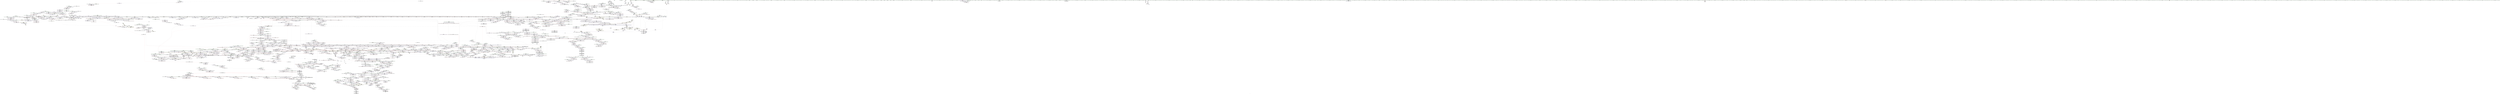 digraph "SVFG" {
	label="SVFG";

	Node0x555c64afb3e0 [shape=record,color=grey,label="{NodeID: 0\nNullPtr}"];
	Node0x555c64afb3e0 -> Node0x555c652ea1c0[style=solid];
	Node0x555c64afb3e0 -> Node0x555c652ea2c0[style=solid];
	Node0x555c64afb3e0 -> Node0x555c652ea390[style=solid];
	Node0x555c64afb3e0 -> Node0x555c652ea460[style=solid];
	Node0x555c64afb3e0 -> Node0x555c652ea530[style=solid];
	Node0x555c64afb3e0 -> Node0x555c652ea600[style=solid];
	Node0x555c64afb3e0 -> Node0x555c652ea6d0[style=solid];
	Node0x555c64afb3e0 -> Node0x555c652ea7a0[style=solid];
	Node0x555c64afb3e0 -> Node0x555c652ea870[style=solid];
	Node0x555c64afb3e0 -> Node0x555c652ea940[style=solid];
	Node0x555c64afb3e0 -> Node0x555c652eaa10[style=solid];
	Node0x555c64afb3e0 -> Node0x555c652eaae0[style=solid];
	Node0x555c64afb3e0 -> Node0x555c652eabb0[style=solid];
	Node0x555c64afb3e0 -> Node0x555c652eac80[style=solid];
	Node0x555c64afb3e0 -> Node0x555c652ead50[style=solid];
	Node0x555c64afb3e0 -> Node0x555c652eae20[style=solid];
	Node0x555c64afb3e0 -> Node0x555c652eaef0[style=solid];
	Node0x555c64afb3e0 -> Node0x555c652eafc0[style=solid];
	Node0x555c64afb3e0 -> Node0x555c652eb090[style=solid];
	Node0x555c64afb3e0 -> Node0x555c652eb160[style=solid];
	Node0x555c64afb3e0 -> Node0x555c652eb230[style=solid];
	Node0x555c64afb3e0 -> Node0x555c652eb300[style=solid];
	Node0x555c64afb3e0 -> Node0x555c652eb3d0[style=solid];
	Node0x555c64afb3e0 -> Node0x555c652eb4a0[style=solid];
	Node0x555c64afb3e0 -> Node0x555c652eb570[style=solid];
	Node0x555c64afb3e0 -> Node0x555c652eb640[style=solid];
	Node0x555c64afb3e0 -> Node0x555c652eb710[style=solid];
	Node0x555c64afb3e0 -> Node0x555c652eb7e0[style=solid];
	Node0x555c64afb3e0 -> Node0x555c652eb8b0[style=solid];
	Node0x555c64afb3e0 -> Node0x555c652eb980[style=solid];
	Node0x555c64afb3e0 -> Node0x555c652eba50[style=solid];
	Node0x555c64afb3e0 -> Node0x555c652ebb20[style=solid];
	Node0x555c64afb3e0 -> Node0x555c652ebbf0[style=solid];
	Node0x555c64afb3e0 -> Node0x555c652ebcc0[style=solid];
	Node0x555c64afb3e0 -> Node0x555c652ebd90[style=solid];
	Node0x555c64afb3e0 -> Node0x555c652ebe60[style=solid];
	Node0x555c64afb3e0 -> Node0x555c652ebf30[style=solid];
	Node0x555c64afb3e0 -> Node0x555c652ec000[style=solid];
	Node0x555c64afb3e0 -> Node0x555c652ec0d0[style=solid];
	Node0x555c64afb3e0 -> Node0x555c652ec1a0[style=solid];
	Node0x555c64afb3e0 -> Node0x555c652ec270[style=solid];
	Node0x555c64afb3e0 -> Node0x555c652ec340[style=solid];
	Node0x555c64afb3e0 -> Node0x555c652ec410[style=solid];
	Node0x555c64afb3e0 -> Node0x555c652ec4e0[style=solid];
	Node0x555c64afb3e0 -> Node0x555c652ec5b0[style=solid];
	Node0x555c64afb3e0 -> Node0x555c652ec680[style=solid];
	Node0x555c64afb3e0 -> Node0x555c652ec750[style=solid];
	Node0x555c64afb3e0 -> Node0x555c652ec820[style=solid];
	Node0x555c64afb3e0 -> Node0x555c652ec8f0[style=solid];
	Node0x555c64afb3e0 -> Node0x555c652ec9c0[style=solid];
	Node0x555c64afb3e0 -> Node0x555c652eca90[style=solid];
	Node0x555c64afb3e0 -> Node0x555c652ecb60[style=solid];
	Node0x555c64afb3e0 -> Node0x555c652ecc30[style=solid];
	Node0x555c64afb3e0 -> Node0x555c652ecd00[style=solid];
	Node0x555c64afb3e0 -> Node0x555c652ecdd0[style=solid];
	Node0x555c64afb3e0 -> Node0x555c652ecea0[style=solid];
	Node0x555c64afb3e0 -> Node0x555c652ecf70[style=solid];
	Node0x555c64afb3e0 -> Node0x555c652ed040[style=solid];
	Node0x555c64afb3e0 -> Node0x555c652ed110[style=solid];
	Node0x555c64afb3e0 -> Node0x555c652ed1e0[style=solid];
	Node0x555c64afb3e0 -> Node0x555c652ed2b0[style=solid];
	Node0x555c64afb3e0 -> Node0x555c652ed380[style=solid];
	Node0x555c64afb3e0 -> Node0x555c652ed450[style=solid];
	Node0x555c64afb3e0 -> Node0x555c652ed520[style=solid];
	Node0x555c64afb3e0 -> Node0x555c652ed5f0[style=solid];
	Node0x555c64afb3e0 -> Node0x555c652ed6c0[style=solid];
	Node0x555c64afb3e0 -> Node0x555c652ed790[style=solid];
	Node0x555c64afb3e0 -> Node0x555c652ed860[style=solid];
	Node0x555c64afb3e0 -> Node0x555c652ed930[style=solid];
	Node0x555c64afb3e0 -> Node0x555c652eda00[style=solid];
	Node0x555c64afb3e0 -> Node0x555c65321770[style=solid];
	Node0x555c64afb3e0 -> Node0x555c65323dd0[style=solid];
	Node0x555c64afb3e0 -> Node0x555c65325d80[style=solid];
	Node0x555c64afb3e0 -> Node0x555c65325e50[style=solid];
	Node0x555c64afb3e0 -> Node0x555c65325f20[style=solid];
	Node0x555c64afb3e0 -> Node0x555c652f9090[style=solid];
	Node0x555c64afb3e0 -> Node0x555c652ff6f0[style=solid];
	Node0x555c64afb3e0 -> Node0x555c64774fc0[style=solid];
	Node0x555c64afb3e0 -> Node0x555c65376e00[style=solid];
	Node0x555c64afb3e0 -> Node0x555c65377280[style=solid];
	Node0x555c64afb3e0 -> Node0x555c65377a00[style=solid];
	Node0x555c64afb3e0 -> Node0x555c65377e80[style=solid];
	Node0x555c64afb3e0 -> Node0x555c65378900[style=solid];
	Node0x555c64afb3e0 -> Node0x555c65378a80[style=solid];
	Node0x555c64afb3e0:s64 -> Node0x555c654ca2d0[style=solid,color=red];
	Node0x555c64afb3e0:s64 -> Node0x555c654cc430[style=solid,color=red];
	Node0x555c654caa60 [shape=record,color=black,label="{NodeID: 3764\n1720 = PHI(1541, 1541, 1541, 1541, )\n0th arg _ZNKSt6vectorINSt7__cxx1112basic_stringIcSt11char_traitsIcESaIcEEESaIS5_EE4sizeEv }"];
	Node0x555c654caa60 -> Node0x555c652fadd0[style=solid];
	Node0x555c65376e00 [shape=record,color=grey,label="{NodeID: 2657\n698 = cmp(697, 3, )\n}"];
	Node0x555c652f86d0 [shape=record,color=blue,label="{NodeID: 1550\n1251\<--1248\n_M_finish3\<--\n_ZNSt6vectorINSt7__cxx1112basic_stringIcSt11char_traitsIcESaIcEEESaIS5_EE15_M_erase_at_endEPS5_\n|{<s0>38}}"];
	Node0x555c652f86d0:s0 -> Node0x555c654435d0[style=dashed,color=blue];
	Node0x555c652d69b0 [shape=record,color=green,label="{NodeID: 443\n2744\<--2745\nretval\<--retval_field_insensitive\n_ZNSt8_Rb_treeINSt7__cxx1112basic_stringIcSt11char_traitsIcESaIcEEES5_St9_IdentityIS5_ESt4lessIS5_ESaIS5_EE5beginEv\n|{|<s1>234}}"];
	Node0x555c652d69b0 -> Node0x555c6530cb30[style=solid];
	Node0x555c652d69b0:s1 -> Node0x555c654cafe0[style=solid,color=red];
	Node0x555c652e5c90 [shape=record,color=purple,label="{NodeID: 886\n1050\<--1045\n_M_end_of_storage\<--this1\n_ZNSt12_Vector_baseINSt7__cxx1112basic_stringIcSt11char_traitsIcESaIcEEESaIS5_EED2Ev\n}"];
	Node0x555c652e5c90 -> Node0x555c65312cb0[style=solid];
	Node0x555c6531c3d0 [shape=record,color=red,label="{NodeID: 1329\n2483\<--2429\n\<--__comp\n_ZNSt8_Rb_treeINSt7__cxx1112basic_stringIcSt11char_traitsIcESaIcEEES5_St9_IdentityIS5_ESt4lessIS5_ESaIS5_EE24_M_get_insert_unique_posERKS5_\n}"];
	Node0x555c6531c3d0 -> Node0x555c652f6e70[style=solid];
	Node0x555c652cea60 [shape=record,color=green,label="{NodeID: 222\n1235\<--1236\n__pos.addr\<--__pos.addr_field_insensitive\n_ZNSt6vectorINSt7__cxx1112basic_stringIcSt11char_traitsIcESaIcEEESaIS5_EE15_M_erase_at_endEPS5_\n}"];
	Node0x555c652cea60 -> Node0x555c65313f60[style=solid];
	Node0x555c652cea60 -> Node0x555c65314030[style=solid];
	Node0x555c652cea60 -> Node0x555c652f8600[style=solid];
	Node0x555c654e0e30 [shape=record,color=black,label="{NodeID: 3986\n2192 = PHI(2175, )\n0th arg _ZNKSt8_Rb_treeINSt7__cxx1112basic_stringIcSt11char_traitsIcESaIcEEES5_St9_IdentityIS5_ESt4lessIS5_ESaIS5_EE3endEv }"];
	Node0x555c654e0e30 -> Node0x555c652fdc20[style=solid];
	Node0x555c653fa1c0 [shape=record,color=yellow,style=double,label="{NodeID: 2879\n627V_1 = ENCHI(MR_627V_0)\npts\{27450000 \}\nFun[_ZNSt8_Rb_treeINSt7__cxx1112basic_stringIcSt11char_traitsIcESaIcEEES5_St9_IdentityIS5_ESt4lessIS5_ESaIS5_EE5beginEv]|{<s0>234}}"];
	Node0x555c653fa1c0:s0 -> Node0x555c65337bf0[style=dashed,color=red];
	Node0x555c652f27c0 [shape=record,color=black,label="{NodeID: 665\n1335\<--1334\n\<--_M_impl\n_ZNSt6vectorINSt7__cxx1112basic_stringIcSt11char_traitsIcESaIcEEESaIS5_EE17_M_realloc_insertIJRKS5_EEEvN9__gnu_cxx17__normal_iteratorIPS5_S7_EEDpOT_\n|{<s0>115}}"];
	Node0x555c652f27c0:s0 -> Node0x555c654cd930[style=solid,color=red];
	Node0x555c65311040 [shape=record,color=red,label="{NodeID: 1108\n761\<--758\n\<--__x.addr\n_ZNSt8_Rb_treeINSt7__cxx1112basic_stringIcSt11char_traitsIcESaIcEEES5_St9_IdentityIS5_ESt4lessIS5_ESaIS5_EE7_S_leftEPSt18_Rb_tree_node_base\n}"];
	Node0x555c65311040 -> Node0x555c652e52d0[style=solid];
	Node0x555c64afb470 [shape=record,color=green,label="{NodeID: 1\n7\<--1\n__dso_handle\<--dummyObj\nGlob }"];
	Node0x555c654cad80 [shape=record,color=black,label="{NodeID: 3765\n1122 = PHI(1109, )\n0th arg _ZSt8_DestroyINSt7__cxx1112basic_stringIcSt11char_traitsIcESaIcEEEEvPT_ }"];
	Node0x555c654cad80 -> Node0x555c65326b50[style=solid];
	Node0x555c65376f80 [shape=record,color=grey,label="{NodeID: 2658\n1755 = cmp(1752, 1754, )\n}"];
	Node0x555c652f87a0 [shape=record,color=blue,label="{NodeID: 1551\n1262\<--1259\n__a.addr\<--__a\n_ZNSt16allocator_traitsISaINSt7__cxx1112basic_stringIcSt11char_traitsIcESaIcEEEEE9constructIS5_JRKS5_EEEvRS6_PT_DpOT0_\n}"];
	Node0x555c652f87a0 -> Node0x555c653141d0[style=dashed];
	Node0x555c652d6a80 [shape=record,color=green,label="{NodeID: 444\n2746\<--2747\nthis.addr\<--this.addr_field_insensitive\n_ZNSt8_Rb_treeINSt7__cxx1112basic_stringIcSt11char_traitsIcESaIcEEES5_St9_IdentityIS5_ESt4lessIS5_ESaIS5_EE5beginEv\n}"];
	Node0x555c652d6a80 -> Node0x555c6531e040[style=solid];
	Node0x555c652d6a80 -> Node0x555c65338270[style=solid];
	Node0x555c652e5d60 [shape=record,color=purple,label="{NodeID: 887\n1052\<--1045\n_M_impl3\<--this1\n_ZNSt12_Vector_baseINSt7__cxx1112basic_stringIcSt11char_traitsIcESaIcEEESaIS5_EED2Ev\n}"];
	Node0x555c6531c4a0 [shape=record,color=red,label="{NodeID: 1330\n2508\<--2507\n\<--_M_node\n_ZNSt8_Rb_treeINSt7__cxx1112basic_stringIcSt11char_traitsIcESaIcEEES5_St9_IdentityIS5_ESt4lessIS5_ESaIS5_EE24_M_get_insert_unique_posERKS5_\n|{<s0>216}}"];
	Node0x555c6531c4a0:s0 -> Node0x555c654e0c80[style=solid,color=red];
	Node0x555c652ceb30 [shape=record,color=green,label="{NodeID: 223\n1262\<--1263\n__a.addr\<--__a.addr_field_insensitive\n_ZNSt16allocator_traitsISaINSt7__cxx1112basic_stringIcSt11char_traitsIcESaIcEEEEE9constructIS5_JRKS5_EEEvRS6_PT_DpOT0_\n}"];
	Node0x555c652ceb30 -> Node0x555c653141d0[style=solid];
	Node0x555c652ceb30 -> Node0x555c652f87a0[style=solid];
	Node0x555c654e0f40 [shape=record,color=black,label="{NodeID: 3987\n587 = PHI(564, )\n0th arg _ZNSt20_Rb_tree_key_compareISt4lessINSt7__cxx1112basic_stringIcSt11char_traitsIcESaIcEEEEEC2Ev }"];
	Node0x555c654e0f40 -> Node0x555c653239c0[style=solid];
	Node0x555c652f2890 [shape=record,color=black,label="{NodeID: 666\n1386\<--1385\n\<--_M_impl17\n_ZNSt6vectorINSt7__cxx1112basic_stringIcSt11char_traitsIcESaIcEEESaIS5_EE17_M_realloc_insertIJRKS5_EEEvN9__gnu_cxx17__normal_iteratorIPS5_S7_EEDpOT_\n|{<s0>123}}"];
	Node0x555c652f2890:s0 -> Node0x555c654df4a0[style=solid,color=red];
	Node0x555c65311110 [shape=record,color=red,label="{NodeID: 1109\n763\<--762\n\<--_M_left\n_ZNSt8_Rb_treeINSt7__cxx1112basic_stringIcSt11char_traitsIcESaIcEEES5_St9_IdentityIS5_ESt4lessIS5_ESaIS5_EE7_S_leftEPSt18_Rb_tree_node_base\n}"];
	Node0x555c65311110 -> Node0x555c652f00c0[style=solid];
	Node0x555c6528abf0 [shape=record,color=green,label="{NodeID: 2\n9\<--1\n\<--dummyObj\nCan only get source location for instruction, argument, global var or function.}"];
	Node0x555c654cae90 [shape=record,color=black,label="{NodeID: 3766\n1896 = PHI(1659, 1665, )\n0th arg _ZSt32__make_move_if_noexcept_iteratorINSt7__cxx1112basic_stringIcSt11char_traitsIcESaIcEEESt13move_iteratorIPS5_EET0_PT_ }"];
	Node0x555c654cae90 -> Node0x555c652fbfb0[style=solid];
	Node0x555c65377100 [shape=record,color=grey,label="{NodeID: 2659\n190 = cmp(188, 189, )\n}"];
	Node0x555c652f8870 [shape=record,color=blue,label="{NodeID: 1552\n1264\<--1260\n__p.addr\<--__p\n_ZNSt16allocator_traitsISaINSt7__cxx1112basic_stringIcSt11char_traitsIcESaIcEEEEE9constructIS5_JRKS5_EEEvRS6_PT_DpOT0_\n}"];
	Node0x555c652f8870 -> Node0x555c653142a0[style=dashed];
	Node0x555c652d6b50 [shape=record,color=green,label="{NodeID: 445\n2765\<--2766\nthis.addr\<--this.addr_field_insensitive\n_ZNSt4pairIPSt18_Rb_tree_node_baseS1_EC2IRPSt13_Rb_tree_nodeINSt7__cxx1112basic_stringIcSt11char_traitsIcESaIcEEEERS1_Lb1EEEOT_OT0_\n}"];
	Node0x555c652d6b50 -> Node0x555c6531e2b0[style=solid];
	Node0x555c652d6b50 -> Node0x555c65338340[style=solid];
	Node0x555c652e5e30 [shape=record,color=purple,label="{NodeID: 888\n1053\<--1045\n_M_start4\<--this1\n_ZNSt12_Vector_baseINSt7__cxx1112basic_stringIcSt11char_traitsIcESaIcEEESaIS5_EED2Ev\n}"];
	Node0x555c652e5e30 -> Node0x555c65312d80[style=solid];
	Node0x555c6531c570 [shape=record,color=red,label="{NodeID: 1331\n2524\<--2523\n\<--\n_ZNSt8_Rb_treeINSt7__cxx1112basic_stringIcSt11char_traitsIcESaIcEEES5_St9_IdentityIS5_ESt4lessIS5_ESaIS5_EE24_M_get_insert_unique_posERKS5_\n}"];
	Node0x555c6531c570 -> Node0x555c652f7010[style=solid];
	Node0x555c652cec00 [shape=record,color=green,label="{NodeID: 224\n1264\<--1265\n__p.addr\<--__p.addr_field_insensitive\n_ZNSt16allocator_traitsISaINSt7__cxx1112basic_stringIcSt11char_traitsIcESaIcEEEEE9constructIS5_JRKS5_EEEvRS6_PT_DpOT0_\n}"];
	Node0x555c652cec00 -> Node0x555c653142a0[style=solid];
	Node0x555c652cec00 -> Node0x555c652f8870[style=solid];
	Node0x555c654e1050 [shape=record,color=black,label="{NodeID: 3988\n2168 = PHI(452, )\n0th arg _ZNKSt8_Rb_treeINSt7__cxx1112basic_stringIcSt11char_traitsIcESaIcEEES5_St9_IdentityIS5_ESt4lessIS5_ESaIS5_EE6rbeginEv |{<s0>185}}"];
	Node0x555c654e1050:s0 -> Node0x555c654e0400[style=solid,color=red];
	Node0x555c652f2960 [shape=record,color=black,label="{NodeID: 667\n1440\<--1435\nsub.ptr.lhs.cast\<--\n_ZNSt6vectorINSt7__cxx1112basic_stringIcSt11char_traitsIcESaIcEEESaIS5_EE17_M_realloc_insertIJRKS5_EEEvN9__gnu_cxx17__normal_iteratorIPS5_S7_EEDpOT_\n}"];
	Node0x555c652f2960 -> Node0x555c65376200[style=solid];
	Node0x555c653111e0 [shape=record,color=red,label="{NodeID: 1110\n775\<--769\nthis1\<--this.addr\n_ZNSt8_Rb_treeINSt7__cxx1112basic_stringIcSt11char_traitsIcESaIcEEES5_St9_IdentityIS5_ESt4lessIS5_ESaIS5_EE12_M_drop_nodeEPSt13_Rb_tree_nodeIS5_E\n|{<s0>72|<s1>73}}"];
	Node0x555c653111e0:s0 -> Node0x555c654e1dd0[style=solid,color=red];
	Node0x555c653111e0:s1 -> Node0x555c654cddb0[style=solid,color=red];
	Node0x555c6528b920 [shape=record,color=green,label="{NodeID: 3\n16\<--1\n.str\<--dummyObj\nGlob }"];
	Node0x555c654cafe0 [shape=record,color=black,label="{NodeID: 3767\n2669 = PHI(2327, 2431, 2558, 2744, )\n0th arg _ZNSt17_Rb_tree_iteratorINSt7__cxx1112basic_stringIcSt11char_traitsIcESaIcEEEEC2EPSt18_Rb_tree_node_base }"];
	Node0x555c654cafe0 -> Node0x555c65337a50[style=solid];
	Node0x555c65377280 [shape=record,color=grey,label="{NodeID: 2660\n2350 = cmp(2349, 3, )\n}"];
	Node0x555c652f8940 [shape=record,color=blue,label="{NodeID: 1553\n1266\<--1261\n__args.addr\<--__args\n_ZNSt16allocator_traitsISaINSt7__cxx1112basic_stringIcSt11char_traitsIcESaIcEEEEE9constructIS5_JRKS5_EEEvRS6_PT_DpOT0_\n}"];
	Node0x555c652f8940 -> Node0x555c65314370[style=dashed];
	Node0x555c652d6c20 [shape=record,color=green,label="{NodeID: 446\n2767\<--2768\n__x.addr\<--__x.addr_field_insensitive\n_ZNSt4pairIPSt18_Rb_tree_node_baseS1_EC2IRPSt13_Rb_tree_nodeINSt7__cxx1112basic_stringIcSt11char_traitsIcESaIcEEEERS1_Lb1EEEOT_OT0_\n}"];
	Node0x555c652d6c20 -> Node0x555c6531e380[style=solid];
	Node0x555c652d6c20 -> Node0x555c65338410[style=solid];
	Node0x555c652e5f00 [shape=record,color=purple,label="{NodeID: 889\n1063\<--1045\n_M_impl5\<--this1\n_ZNSt12_Vector_baseINSt7__cxx1112basic_stringIcSt11char_traitsIcESaIcEEESaIS5_EED2Ev\n|{<s0>93}}"];
	Node0x555c652e5f00:s0 -> Node0x555c654e6390[style=solid,color=red];
	Node0x555c6531c640 [shape=record,color=red,label="{NodeID: 1332\n2535\<--2529\nthis1\<--this.addr\n_ZNKSt9_IdentityINSt7__cxx1112basic_stringIcSt11char_traitsIcESaIcEEEEclERKS5_\n}"];
	Node0x555c652cecd0 [shape=record,color=green,label="{NodeID: 225\n1266\<--1267\n__args.addr\<--__args.addr_field_insensitive\n_ZNSt16allocator_traitsISaINSt7__cxx1112basic_stringIcSt11char_traitsIcESaIcEEEEE9constructIS5_JRKS5_EEEvRS6_PT_DpOT0_\n}"];
	Node0x555c652cecd0 -> Node0x555c65314370[style=solid];
	Node0x555c652cecd0 -> Node0x555c652f8940[style=solid];
	Node0x555c654e11f0 [shape=record,color=black,label="{NodeID: 3989\n2169 = PHI(458, )\n1st arg _ZNKSt8_Rb_treeINSt7__cxx1112basic_stringIcSt11char_traitsIcESaIcEEES5_St9_IdentityIS5_ESt4lessIS5_ESaIS5_EE6rbeginEv }"];
	Node0x555c654e11f0 -> Node0x555c652fda80[style=solid];
	Node0x555c652f2a30 [shape=record,color=black,label="{NodeID: 668\n1441\<--1439\nsub.ptr.rhs.cast\<--\n_ZNSt6vectorINSt7__cxx1112basic_stringIcSt11char_traitsIcESaIcEEESaIS5_EE17_M_realloc_insertIJRKS5_EEEvN9__gnu_cxx17__normal_iteratorIPS5_S7_EEDpOT_\n}"];
	Node0x555c652f2a30 -> Node0x555c65376200[style=solid];
	Node0x555c653112b0 [shape=record,color=red,label="{NodeID: 1111\n776\<--771\n\<--__p.addr\n_ZNSt8_Rb_treeINSt7__cxx1112basic_stringIcSt11char_traitsIcESaIcEEES5_St9_IdentityIS5_ESt4lessIS5_ESaIS5_EE12_M_drop_nodeEPSt13_Rb_tree_nodeIS5_E\n|{<s0>72}}"];
	Node0x555c653112b0:s0 -> Node0x555c654e1ee0[style=solid,color=red];
	Node0x555c6528b9e0 [shape=record,color=green,label="{NodeID: 4\n18\<--1\n.str.2\<--dummyObj\nGlob }"];
	Node0x555c654cb240 [shape=record,color=black,label="{NodeID: 3768\n2670 = PHI(2372, 2481, 2630, 2756, )\n1st arg _ZNSt17_Rb_tree_iteratorINSt7__cxx1112basic_stringIcSt11char_traitsIcESaIcEEEEC2EPSt18_Rb_tree_node_base }"];
	Node0x555c654cb240 -> Node0x555c65337b20[style=solid];
	Node0x555c65377400 [shape=record,color=grey,label="{NodeID: 2661\n174 = cmp(172, 173, )\n}"];
	Node0x555c652f8a10 [shape=record,color=blue,label="{NodeID: 1554\n1306\<--1284\ncoerce.dive\<--__position.coerce\n_ZNSt6vectorINSt7__cxx1112basic_stringIcSt11char_traitsIcESaIcEEESaIS5_EE17_M_realloc_insertIJRKS5_EEEvN9__gnu_cxx17__normal_iteratorIPS5_S7_EEDpOT_\n|{|<s2>112}}"];
	Node0x555c652f8a10 -> Node0x555c653157c0[style=dashed];
	Node0x555c652f8a10 -> Node0x555c65315890[style=dashed];
	Node0x555c652f8a10:s2 -> Node0x555c65400d60[style=dashed,color=red];
	Node0x555c652d6cf0 [shape=record,color=green,label="{NodeID: 447\n2769\<--2770\n__y.addr\<--__y.addr_field_insensitive\n_ZNSt4pairIPSt18_Rb_tree_node_baseS1_EC2IRPSt13_Rb_tree_nodeINSt7__cxx1112basic_stringIcSt11char_traitsIcESaIcEEEERS1_Lb1EEEOT_OT0_\n}"];
	Node0x555c652d6cf0 -> Node0x555c6531e450[style=solid];
	Node0x555c652d6cf0 -> Node0x555c653384e0[style=solid];
	Node0x555c652e5fd0 [shape=record,color=purple,label="{NodeID: 890\n1073\<--1045\n_M_impl6\<--this1\n_ZNSt12_Vector_baseINSt7__cxx1112basic_stringIcSt11char_traitsIcESaIcEEESaIS5_EED2Ev\n|{<s0>94}}"];
	Node0x555c652e5fd0:s0 -> Node0x555c654e6390[style=solid,color=red];
	Node0x555c6531c710 [shape=record,color=red,label="{NodeID: 1333\n2536\<--2531\n\<--__x.addr\n_ZNKSt9_IdentityINSt7__cxx1112basic_stringIcSt11char_traitsIcESaIcEEEEclERKS5_\n}"];
	Node0x555c6531c710 -> Node0x555c652f70e0[style=solid];
	Node0x555c652ceda0 [shape=record,color=green,label="{NodeID: 226\n1276\<--1277\n_ZSt7forwardIRKNSt7__cxx1112basic_stringIcSt11char_traitsIcESaIcEEEEOT_RNSt16remove_referenceIS8_E4typeE\<--_ZSt7forwardIRKNSt7__cxx1112basic_stringIcSt11char_traitsIcESaIcEEEEOT_RNSt16remove_referenceIS8_E4typeE_field_insensitive\n}"];
	Node0x555c654e1300 [shape=record,color=black,label="{NodeID: 3990\n2070 = PHI(1956, )\n0th arg _ZNKSt13move_iteratorIPNSt7__cxx1112basic_stringIcSt11char_traitsIcESaIcEEEEdeEv }"];
	Node0x555c654e1300 -> Node0x555c652fcff0[style=solid];
	Node0x555c652f2b00 [shape=record,color=black,label="{NodeID: 669\n1482\<--1481\n\<--this1\n_ZNSt6vectorINSt7__cxx1112basic_stringIcSt11char_traitsIcESaIcEEESaIS5_EE3endEv\n}"];
	Node0x555c652f2b00 -> Node0x555c652e7aa0[style=solid];
	Node0x555c652f2b00 -> Node0x555c652e7b70[style=solid];
	Node0x555c65311380 [shape=record,color=red,label="{NodeID: 1112\n780\<--771\n\<--__p.addr\n_ZNSt8_Rb_treeINSt7__cxx1112basic_stringIcSt11char_traitsIcESaIcEEES5_St9_IdentityIS5_ESt4lessIS5_ESaIS5_EE12_M_drop_nodeEPSt13_Rb_tree_nodeIS5_E\n|{<s0>73}}"];
	Node0x555c65311380:s0 -> Node0x555c654cdf30[style=solid,color=red];
	Node0x555c6528af30 [shape=record,color=green,label="{NodeID: 5\n20\<--1\nstdin\<--dummyObj\nGlob }"];
	Node0x555c654cb440 [shape=record,color=black,label="{NodeID: 3769\n90 = PHI()\n0th arg _ZNSt6vectorINSt7__cxx1112basic_stringIcSt11char_traitsIcESaIcEEESaIS5_EED2Ev }"];
	Node0x555c654cb440 -> Node0x555c65321940[style=solid];
	Node0x555c65377580 [shape=record,color=grey,label="{NodeID: 2662\n1626 = cmp(1625, 638, )\n}"];
	Node0x555c652f8ae0 [shape=record,color=blue,label="{NodeID: 1555\n1288\<--1283\nthis.addr\<--this\n_ZNSt6vectorINSt7__cxx1112basic_stringIcSt11char_traitsIcESaIcEEESaIS5_EE17_M_realloc_insertIJRKS5_EEEvN9__gnu_cxx17__normal_iteratorIPS5_S7_EEDpOT_\n}"];
	Node0x555c652f8ae0 -> Node0x555c65314440[style=dashed];
	Node0x555c652d6dc0 [shape=record,color=green,label="{NodeID: 448\n2779\<--2780\n_ZSt7forwardIRPSt13_Rb_tree_nodeINSt7__cxx1112basic_stringIcSt11char_traitsIcESaIcEEEEEOT_RNSt16remove_referenceISA_E4typeE\<--_ZSt7forwardIRPSt13_Rb_tree_nodeINSt7__cxx1112basic_stringIcSt11char_traitsIcESaIcEEEEEOT_RNSt16remove_referenceISA_E4typeE_field_insensitive\n}"];
	Node0x555c65328d00 [shape=record,color=yellow,style=double,label="{NodeID: 3105\n2V_1 = ENCHI(MR_2V_0)\npts\{150000 150001 150002 \}\nFun[_ZNSt6vectorINSt7__cxx1112basic_stringIcSt11char_traitsIcESaIcEEESaIS5_EEC2Ev]|{<s0>5}}"];
	Node0x555c65328d00:s0 -> Node0x555c653f3890[style=dashed,color=red];
	Node0x555c652e60a0 [shape=record,color=purple,label="{NodeID: 891\n1117\<--1116\nincdec.ptr\<--\n_ZNSt12_Destroy_auxILb0EE9__destroyIPNSt7__cxx1112basic_stringIcSt11char_traitsIcESaIcEEEEEvT_S9_\n}"];
	Node0x555c652e60a0 -> Node0x555c65326a80[style=solid];
	Node0x555c6531c7e0 [shape=record,color=red,label="{NodeID: 1334\n2547\<--2541\nthis1\<--this.addr\n_ZNSt8_Rb_treeINSt7__cxx1112basic_stringIcSt11char_traitsIcESaIcEEES5_St9_IdentityIS5_ESt4lessIS5_ESaIS5_EE11_Alloc_nodeC2ERSB_\n}"];
	Node0x555c6531c7e0 -> Node0x555c6530b880[style=solid];
	Node0x555c652ceea0 [shape=record,color=green,label="{NodeID: 227\n1279\<--1280\n_ZN9__gnu_cxx13new_allocatorINSt7__cxx1112basic_stringIcSt11char_traitsIcESaIcEEEE9constructIS6_JRKS6_EEEvPT_DpOT0_\<--_ZN9__gnu_cxx13new_allocatorINSt7__cxx1112basic_stringIcSt11char_traitsIcESaIcEEEE9constructIS6_JRKS6_EEEvPT_DpOT0__field_insensitive\n}"];
	Node0x555c654e1410 [shape=record,color=black,label="{NodeID: 3991\n3100 = PHI(2659, )\n0th arg _ZSt7forwardIbEOT_RNSt16remove_referenceIS0_E4typeE }"];
	Node0x555c654e1410 -> Node0x555c6533a630[style=solid];
	Node0x555c653fa680 [shape=record,color=yellow,style=double,label="{NodeID: 2884\n133V_1 = ENCHI(MR_133V_0)\npts\{150000 150001 \}\nFun[_ZNSt6vectorINSt7__cxx1112basic_stringIcSt11char_traitsIcESaIcEEESaIS5_EE3endEv]|{<s0>133}}"];
	Node0x555c653fa680:s0 -> Node0x555c653f9920[style=dashed,color=red];
	Node0x555c652f2bd0 [shape=record,color=black,label="{NodeID: 670\n1474\<--1489\n_ZNSt6vectorINSt7__cxx1112basic_stringIcSt11char_traitsIcESaIcEEESaIS5_EE3endEv_ret\<--\n_ZNSt6vectorINSt7__cxx1112basic_stringIcSt11char_traitsIcESaIcEEESaIS5_EE3endEv\n|{<s0>40}}"];
	Node0x555c652f2bd0:s0 -> Node0x555c654d77c0[style=solid,color=blue];
	Node0x555c65311450 [shape=record,color=red,label="{NodeID: 1113\n794\<--788\nthis1\<--this.addr\n_ZNSt8_Rb_treeINSt7__cxx1112basic_stringIcSt11char_traitsIcESaIcEEES5_St9_IdentityIS5_ESt4lessIS5_ESaIS5_EE15_M_destroy_nodeEPSt13_Rb_tree_nodeIS5_E\n|{<s0>74}}"];
	Node0x555c65311450:s0 -> Node0x555c654e65f0[style=solid,color=red];
	Node0x555c6528aff0 [shape=record,color=green,label="{NodeID: 6\n21\<--1\n.str.3\<--dummyObj\nGlob }"];
	Node0x555c654cb510 [shape=record,color=black,label="{NodeID: 3770\n2860 = PHI(2785, 2835, )\n0th arg _ZSt7forwardIRPSt18_Rb_tree_node_baseEOT_RNSt16remove_referenceIS3_E4typeE }"];
	Node0x555c654cb510 -> Node0x555c65338f70[style=solid];
	Node0x555c65377700 [shape=record,color=grey,label="{NodeID: 2663\n217 = cmp(215, 216, )\n}"];
	Node0x555c652f8bb0 [shape=record,color=blue,label="{NodeID: 1556\n1290\<--1285\n__args.addr\<--__args\n_ZNSt6vectorINSt7__cxx1112basic_stringIcSt11char_traitsIcESaIcEEESaIS5_EE17_M_realloc_insertIJRKS5_EEEvN9__gnu_cxx17__normal_iteratorIPS5_S7_EEDpOT_\n}"];
	Node0x555c652f8bb0 -> Node0x555c65314510[style=dashed];
	Node0x555c652d6ec0 [shape=record,color=green,label="{NodeID: 449\n2787\<--2788\n_ZSt7forwardIRPSt18_Rb_tree_node_baseEOT_RNSt16remove_referenceIS3_E4typeE\<--_ZSt7forwardIRPSt18_Rb_tree_node_baseEOT_RNSt16remove_referenceIS3_E4typeE_field_insensitive\n}"];
	Node0x555c652e6170 [shape=record,color=purple,label="{NodeID: 892\n1153\<--1149\n_M_impl\<--this1\n_ZNSt12_Vector_baseINSt7__cxx1112basic_stringIcSt11char_traitsIcESaIcEEESaIS5_EE13_M_deallocateEPS5_m\n}"];
	Node0x555c652e6170 -> Node0x555c652f1100[style=solid];
	Node0x555c6531c8b0 [shape=record,color=red,label="{NodeID: 1335\n2549\<--2543\n\<--__t.addr\n_ZNSt8_Rb_treeINSt7__cxx1112basic_stringIcSt11char_traitsIcESaIcEEES5_St9_IdentityIS5_ESt4lessIS5_ESaIS5_EE11_Alloc_nodeC2ERSB_\n}"];
	Node0x555c6531c8b0 -> Node0x555c65336d00[style=solid];
	Node0x555c652cefa0 [shape=record,color=green,label="{NodeID: 228\n1286\<--1287\n__position\<--__position_field_insensitive\n_ZNSt6vectorINSt7__cxx1112basic_stringIcSt11char_traitsIcESaIcEEESaIS5_EE17_M_realloc_insertIJRKS5_EEEvN9__gnu_cxx17__normal_iteratorIPS5_S7_EEDpOT_\n|{|<s1>112|<s2>116|<s3>119}}"];
	Node0x555c652cefa0 -> Node0x555c652e6580[style=solid];
	Node0x555c652cefa0:s1 -> Node0x555c654e0010[style=solid,color=red];
	Node0x555c652cefa0:s2 -> Node0x555c654e0230[style=solid,color=red];
	Node0x555c652cefa0:s3 -> Node0x555c654e0230[style=solid,color=red];
	Node0x555c654e1520 [shape=record,color=black,label="{NodeID: 3992\n1639 = PHI(1346, 1362, )\n0th arg _ZSt34__uninitialized_move_if_noexcept_aIPNSt7__cxx1112basic_stringIcSt11char_traitsIcESaIcEEES6_SaIS5_EET0_T_S9_S8_RT1_ }"];
	Node0x555c654e1520 -> Node0x555c652fa5b0[style=solid];
	Node0x555c653fa760 [shape=record,color=yellow,style=double,label="{NodeID: 2885\n131V_1 = ENCHI(MR_131V_0)\npts\{14770000 \}\nFun[_ZNSt6vectorINSt7__cxx1112basic_stringIcSt11char_traitsIcESaIcEEESaIS5_EE3endEv]|{<s0>133}}"];
	Node0x555c653fa760:s0 -> Node0x555c652fb5f0[style=dashed,color=red];
	Node0x555c652f2ca0 [shape=record,color=black,label="{NodeID: 671\n1506\<--1505\n\<--\n_ZN9__gnu_cxx13new_allocatorINSt7__cxx1112basic_stringIcSt11char_traitsIcESaIcEEEE9constructIS6_JRKS6_EEEvPT_DpOT0_\n}"];
	Node0x555c652f2ca0 -> Node0x555c652f2d70[style=solid];
	Node0x555c65311520 [shape=record,color=red,label="{NodeID: 1114\n798\<--790\n\<--__p.addr\n_ZNSt8_Rb_treeINSt7__cxx1112basic_stringIcSt11char_traitsIcESaIcEEES5_St9_IdentityIS5_ESt4lessIS5_ESaIS5_EE15_M_destroy_nodeEPSt13_Rb_tree_nodeIS5_E\n|{<s0>75}}"];
	Node0x555c65311520:s0 -> Node0x555c654ccee0[style=solid,color=red];
	Node0x555c6528b0b0 [shape=record,color=green,label="{NodeID: 7\n23\<--1\n.str.4\<--dummyObj\nGlob }"];
	Node0x555c654cb660 [shape=record,color=black,label="{NodeID: 3771\n991 = PHI(979, )\n0th arg _ZNSaINSt7__cxx1112basic_stringIcSt11char_traitsIcESaIcEEEEC2Ev }"];
	Node0x555c654cb660 -> Node0x555c65325ff0[style=solid];
	Node0x555c65377880 [shape=record,color=grey,label="{NodeID: 2664\n1840 = cmp(1838, 1839, )\n}"];
	Node0x555c652f8c80 [shape=record,color=blue,label="{NodeID: 1557\n1292\<--1312\n__len\<--call\n_ZNSt6vectorINSt7__cxx1112basic_stringIcSt11char_traitsIcESaIcEEESaIS5_EE17_M_realloc_insertIJRKS5_EEEvN9__gnu_cxx17__normal_iteratorIPS5_S7_EEDpOT_\n}"];
	Node0x555c652f8c80 -> Node0x555c653145e0[style=dashed];
	Node0x555c652f8c80 -> Node0x555c653146b0[style=dashed];
	Node0x555c652f8c80 -> Node0x555c65314780[style=dashed];
	Node0x555c652d6fc0 [shape=record,color=green,label="{NodeID: 450\n2794\<--2795\nthis.addr\<--this.addr_field_insensitive\n_ZNSt17_Rb_tree_iteratorINSt7__cxx1112basic_stringIcSt11char_traitsIcESaIcEEEEmmEv\n}"];
	Node0x555c652d6fc0 -> Node0x555c6531e6c0[style=solid];
	Node0x555c652d6fc0 -> Node0x555c65338750[style=solid];
	Node0x555c652e6240 [shape=record,color=purple,label="{NodeID: 893\n1242\<--1241\n_M_impl\<--\n_ZNSt6vectorINSt7__cxx1112basic_stringIcSt11char_traitsIcESaIcEEESaIS5_EE15_M_erase_at_endEPS5_\n}"];
	Node0x555c6531c980 [shape=record,color=red,label="{NodeID: 1336\n2581\<--2560\nthis1\<--this.addr\n_ZNSt8_Rb_treeINSt7__cxx1112basic_stringIcSt11char_traitsIcESaIcEEES5_St9_IdentityIS5_ESt4lessIS5_ESaIS5_EE10_M_insert_IRKS5_NSB_11_Alloc_nodeEEESt17_Rb_tree_iteratorIS5_EPSt18_Rb_tree_node_baseSJ_OT_RT0_\n|{|<s3>220}}"];
	Node0x555c6531c980 -> Node0x555c6530ba20[style=solid];
	Node0x555c6531c980 -> Node0x555c6530baf0[style=solid];
	Node0x555c6531c980 -> Node0x555c6530bbc0[style=solid];
	Node0x555c6531c980:s3 -> Node0x555c654cd310[style=solid,color=red];
	Node0x555c652d75c0 [shape=record,color=green,label="{NodeID: 229\n1288\<--1289\nthis.addr\<--this.addr_field_insensitive\n_ZNSt6vectorINSt7__cxx1112basic_stringIcSt11char_traitsIcESaIcEEESaIS5_EE17_M_realloc_insertIJRKS5_EEEvN9__gnu_cxx17__normal_iteratorIPS5_S7_EEDpOT_\n}"];
	Node0x555c652d75c0 -> Node0x555c65314440[style=solid];
	Node0x555c652d75c0 -> Node0x555c652f8ae0[style=solid];
	Node0x555c654e1730 [shape=record,color=black,label="{NodeID: 3993\n1640 = PHI(1350, 1366, )\n1st arg _ZSt34__uninitialized_move_if_noexcept_aIPNSt7__cxx1112basic_stringIcSt11char_traitsIcESaIcEEES6_SaIS5_EET0_T_S9_S8_RT1_ }"];
	Node0x555c654e1730 -> Node0x555c652fa680[style=solid];
	Node0x555c652f2d70 [shape=record,color=black,label="{NodeID: 672\n1507\<--1506\n\<--\n_ZN9__gnu_cxx13new_allocatorINSt7__cxx1112basic_stringIcSt11char_traitsIcESaIcEEEE9constructIS6_JRKS6_EEEvPT_DpOT0_\n}"];
	Node0x555c653115f0 [shape=record,color=red,label="{NodeID: 1115\n805\<--790\n\<--__p.addr\n_ZNSt8_Rb_treeINSt7__cxx1112basic_stringIcSt11char_traitsIcESaIcEEES5_St9_IdentityIS5_ESt4lessIS5_ESaIS5_EE15_M_destroy_nodeEPSt13_Rb_tree_nodeIS5_E\n}"];
	Node0x555c6528bb20 [shape=record,color=green,label="{NodeID: 8\n25\<--1\nstdout\<--dummyObj\nGlob }"];
	Node0x555c654cb770 [shape=record,color=black,label="{NodeID: 3772\n2117 = PHI(2061, )\n0th arg _ZSt7forwardINSt7__cxx1112basic_stringIcSt11char_traitsIcESaIcEEEEOT_RNSt16remove_referenceIS6_E4typeE }"];
	Node0x555c654cb770 -> Node0x555c652fd4d0[style=solid];
	Node0x555c65377a00 [shape=record,color=grey,label="{NodeID: 2665\n2583 = cmp(2582, 3, )\n}"];
	Node0x555c652f8d50 [shape=record,color=blue,label="{NodeID: 1558\n1319\<--1316\ncoerce.dive3\<--call2\n_ZNSt6vectorINSt7__cxx1112basic_stringIcSt11char_traitsIcESaIcEEESaIS5_EE17_M_realloc_insertIJRKS5_EEEvN9__gnu_cxx17__normal_iteratorIPS5_S7_EEDpOT_\n|{|<s2>112}}"];
	Node0x555c652f8d50 -> Node0x555c653157c0[style=dashed];
	Node0x555c652f8d50 -> Node0x555c65315890[style=dashed];
	Node0x555c652f8d50:s2 -> Node0x555c65400d60[style=dashed,color=red];
	Node0x555c652d7090 [shape=record,color=green,label="{NodeID: 451\n2801\<--2802\n_ZSt18_Rb_tree_decrementPSt18_Rb_tree_node_base\<--_ZSt18_Rb_tree_decrementPSt18_Rb_tree_node_base_field_insensitive\n}"];
	Node0x555c652e6310 [shape=record,color=purple,label="{NodeID: 894\n1243\<--1241\n_M_finish\<--\n_ZNSt6vectorINSt7__cxx1112basic_stringIcSt11char_traitsIcESaIcEEESaIS5_EE15_M_erase_at_endEPS5_\n}"];
	Node0x555c652e6310 -> Node0x555c65314100[style=solid];
	Node0x555c6531ca50 [shape=record,color=red,label="{NodeID: 1337\n2582\<--2562\n\<--__x.addr\n_ZNSt8_Rb_treeINSt7__cxx1112basic_stringIcSt11char_traitsIcESaIcEEES5_St9_IdentityIS5_ESt4lessIS5_ESaIS5_EE10_M_insert_IRKS5_NSB_11_Alloc_nodeEEESt17_Rb_tree_iteratorIS5_EPSt18_Rb_tree_node_baseSJ_OT_RT0_\n}"];
	Node0x555c6531ca50 -> Node0x555c65377a00[style=solid];
	Node0x555c652d7690 [shape=record,color=green,label="{NodeID: 230\n1290\<--1291\n__args.addr\<--__args.addr_field_insensitive\n_ZNSt6vectorINSt7__cxx1112basic_stringIcSt11char_traitsIcESaIcEEESaIS5_EE17_M_realloc_insertIJRKS5_EEEvN9__gnu_cxx17__normal_iteratorIPS5_S7_EEDpOT_\n}"];
	Node0x555c652d7690 -> Node0x555c65314510[style=solid];
	Node0x555c652d7690 -> Node0x555c652f8bb0[style=solid];
	Node0x555c654e18b0 [shape=record,color=black,label="{NodeID: 3994\n1641 = PHI(1351, 1367, )\n2nd arg _ZSt34__uninitialized_move_if_noexcept_aIPNSt7__cxx1112basic_stringIcSt11char_traitsIcESaIcEEES6_SaIS5_EET0_T_S9_S8_RT1_ }"];
	Node0x555c654e18b0 -> Node0x555c652fa750[style=solid];
	Node0x555c652f2e40 [shape=record,color=black,label="{NodeID: 673\n1514\<--1519\n_ZSt7forwardIRKNSt7__cxx1112basic_stringIcSt11char_traitsIcESaIcEEEEOT_RNSt16remove_referenceIS8_E4typeE_ret\<--\n_ZSt7forwardIRKNSt7__cxx1112basic_stringIcSt11char_traitsIcESaIcEEEEOT_RNSt16remove_referenceIS8_E4typeE\n|{<s0>108|<s1>114|<s2>134|<s3>197|<s4>224|<s5>243|<s6>246|<s7>252|<s8>263|<s9>265}}"];
	Node0x555c652f2e40:s0 -> Node0x555c654dae80[style=solid,color=blue];
	Node0x555c652f2e40:s1 -> Node0x555c654db460[style=solid,color=blue];
	Node0x555c652f2e40:s2 -> Node0x555c654dbf60[style=solid,color=blue];
	Node0x555c652f2e40:s3 -> Node0x555c654de170[style=solid,color=blue];
	Node0x555c652f2e40:s4 -> Node0x555c654c65b0[style=solid,color=blue];
	Node0x555c652f2e40:s5 -> Node0x555c654c7450[style=solid,color=blue];
	Node0x555c652f2e40:s6 -> Node0x555c654c7810[style=solid,color=blue];
	Node0x555c652f2e40:s7 -> Node0x555c654c7e50[style=solid,color=blue];
	Node0x555c652f2e40:s8 -> Node0x555c654c8310[style=solid,color=blue];
	Node0x555c652f2e40:s9 -> Node0x555c654c8450[style=solid,color=blue];
	Node0x555c653116c0 [shape=record,color=red,label="{NodeID: 1116\n820\<--814\nthis1\<--this.addr\n_ZNSt8_Rb_treeINSt7__cxx1112basic_stringIcSt11char_traitsIcESaIcEEES5_St9_IdentityIS5_ESt4lessIS5_ESaIS5_EE11_M_put_nodeEPSt13_Rb_tree_nodeIS5_E\n|{<s0>78}}"];
	Node0x555c653116c0:s0 -> Node0x555c654e65f0[style=solid,color=red];
	Node0x555c6528bbe0 [shape=record,color=green,label="{NodeID: 9\n26\<--1\n_ZSt3cin\<--dummyObj\nGlob }"];
	Node0x555c654cb880 [shape=record,color=black,label="{NodeID: 3773\n1809 = PHI(1629, )\n0th arg _ZNSt16allocator_traitsISaINSt7__cxx1112basic_stringIcSt11char_traitsIcESaIcEEEEE8allocateERS6_m }"];
	Node0x555c654cb880 -> Node0x555c652fb6c0[style=solid];
	Node0x555c65377b80 [shape=record,color=grey,label="{NodeID: 2666\n2165 = cmp(2164, 638, )\n}"];
	Node0x555c65377b80 -> Node0x555c652f57b0[style=solid];
	Node0x555c652f8e20 [shape=record,color=blue,label="{NodeID: 1559\n1294\<--1321\n__elems_before\<--call4\n_ZNSt6vectorINSt7__cxx1112basic_stringIcSt11char_traitsIcESaIcEEESaIS5_EE17_M_realloc_insertIJRKS5_EEEvN9__gnu_cxx17__normal_iteratorIPS5_S7_EEDpOT_\n}"];
	Node0x555c652f8e20 -> Node0x555c65314850[style=dashed];
	Node0x555c652f8e20 -> Node0x555c65314920[style=dashed];
	Node0x555c652d7190 [shape=record,color=green,label="{NodeID: 452\n2808\<--2809\n__x.addr\<--__x.addr_field_insensitive\n_ZNSt8_Rb_treeINSt7__cxx1112basic_stringIcSt11char_traitsIcESaIcEEES5_St9_IdentityIS5_ESt4lessIS5_ESaIS5_EE6_S_keyEPKSt18_Rb_tree_node_base\n}"];
	Node0x555c652d7190 -> Node0x555c6531e860[style=solid];
	Node0x555c652d7190 -> Node0x555c653388f0[style=solid];
	Node0x555c652e63e0 [shape=record,color=purple,label="{NodeID: 895\n1250\<--1249\n_M_impl2\<--\n_ZNSt6vectorINSt7__cxx1112basic_stringIcSt11char_traitsIcESaIcEEESaIS5_EE15_M_erase_at_endEPS5_\n}"];
	Node0x555c6531cb20 [shape=record,color=red,label="{NodeID: 1338\n2585\<--2564\n\<--__p.addr\n_ZNSt8_Rb_treeINSt7__cxx1112basic_stringIcSt11char_traitsIcESaIcEEES5_St9_IdentityIS5_ESt4lessIS5_ESaIS5_EE10_M_insert_IRKS5_NSB_11_Alloc_nodeEEESt17_Rb_tree_iteratorIS5_EPSt18_Rb_tree_node_baseSJ_OT_RT0_\n}"];
	Node0x555c6531cb20 -> Node0x555c65378000[style=solid];
	Node0x555c652d7760 [shape=record,color=green,label="{NodeID: 231\n1292\<--1293\n__len\<--__len_field_insensitive\n_ZNSt6vectorINSt7__cxx1112basic_stringIcSt11char_traitsIcESaIcEEESaIS5_EE17_M_realloc_insertIJRKS5_EEEvN9__gnu_cxx17__normal_iteratorIPS5_S7_EEDpOT_\n}"];
	Node0x555c652d7760 -> Node0x555c653145e0[style=solid];
	Node0x555c652d7760 -> Node0x555c653146b0[style=solid];
	Node0x555c652d7760 -> Node0x555c65314780[style=solid];
	Node0x555c652d7760 -> Node0x555c652f8c80[style=solid];
	Node0x555c654e1a30 [shape=record,color=black,label="{NodeID: 3995\n1642 = PHI(1353, 1369, )\n3rd arg _ZSt34__uninitialized_move_if_noexcept_aIPNSt7__cxx1112basic_stringIcSt11char_traitsIcESaIcEEES6_SaIS5_EET0_T_S9_S8_RT1_ }"];
	Node0x555c654e1a30 -> Node0x555c652fa820[style=solid];
	Node0x555c652f2f10 [shape=record,color=black,label="{NodeID: 674\n1524\<--1578\n_ZNKSt6vectorINSt7__cxx1112basic_stringIcSt11char_traitsIcESaIcEEESaIS5_EE12_M_check_lenEmPKc_ret\<--cond\n_ZNKSt6vectorINSt7__cxx1112basic_stringIcSt11char_traitsIcESaIcEEESaIS5_EE12_M_check_lenEmPKc\n|{<s0>110}}"];
	Node0x555c652f2f10:s0 -> Node0x555c654daff0[style=solid,color=blue];
	Node0x555c65311790 [shape=record,color=red,label="{NodeID: 1117\n822\<--816\n\<--__p.addr\n_ZNSt8_Rb_treeINSt7__cxx1112basic_stringIcSt11char_traitsIcESaIcEEES5_St9_IdentityIS5_ESt4lessIS5_ESaIS5_EE11_M_put_nodeEPSt13_Rb_tree_nodeIS5_E\n|{<s0>79}}"];
	Node0x555c65311790:s0 -> Node0x555c654e22a0[style=solid,color=red];
	Node0x555c6528bce0 [shape=record,color=green,label="{NodeID: 10\n27\<--1\n_ZSt4cout\<--dummyObj\nGlob }"];
	Node0x555c654cb990 [shape=record,color=black,label="{NodeID: 3774\n1810 = PHI(1630, )\n1st arg _ZNSt16allocator_traitsISaINSt7__cxx1112basic_stringIcSt11char_traitsIcESaIcEEEEE8allocateERS6_m }"];
	Node0x555c654cb990 -> Node0x555c652fb790[style=solid];
	Node0x555c65377d00 [shape=record,color=grey,label="{NodeID: 2667\n359 = cmp(354, 358, )\n}"];
	Node0x555c652f8ef0 [shape=record,color=blue,label="{NodeID: 1560\n1298\<--1327\n__new_start\<--call5\n_ZNSt6vectorINSt7__cxx1112basic_stringIcSt11char_traitsIcESaIcEEESaIS5_EE17_M_realloc_insertIJRKS5_EEEvN9__gnu_cxx17__normal_iteratorIPS5_S7_EEDpOT_\n}"];
	Node0x555c652f8ef0 -> Node0x555c653149f0[style=dashed];
	Node0x555c652f8ef0 -> Node0x555c65314ac0[style=dashed];
	Node0x555c652f8ef0 -> Node0x555c65314b90[style=dashed];
	Node0x555c652f8ef0 -> Node0x555c65314c60[style=dashed];
	Node0x555c652f8ef0 -> Node0x555c65314d30[style=dashed];
	Node0x555c652f8ef0 -> Node0x555c65314e00[style=dashed];
	Node0x555c652f8ef0 -> Node0x555c65314ed0[style=dashed];
	Node0x555c652f8ef0 -> Node0x555c65314fa0[style=dashed];
	Node0x555c652d7260 [shape=record,color=green,label="{NodeID: 453\n2810\<--2811\nref.tmp\<--ref.tmp_field_insensitive\n_ZNSt8_Rb_treeINSt7__cxx1112basic_stringIcSt11char_traitsIcESaIcEEES5_St9_IdentityIS5_ESt4lessIS5_ESaIS5_EE6_S_keyEPKSt18_Rb_tree_node_base\n|{<s0>239}}"];
	Node0x555c652d7260:s0 -> Node0x555c654e3790[style=solid,color=red];
	Node0x555c652e64b0 [shape=record,color=purple,label="{NodeID: 896\n1251\<--1249\n_M_finish3\<--\n_ZNSt6vectorINSt7__cxx1112basic_stringIcSt11char_traitsIcESaIcEEESaIS5_EE15_M_erase_at_endEPS5_\n}"];
	Node0x555c652e64b0 -> Node0x555c652f86d0[style=solid];
	Node0x555c6531cbf0 [shape=record,color=red,label="{NodeID: 1339\n2594\<--2564\n\<--__p.addr\n_ZNSt8_Rb_treeINSt7__cxx1112basic_stringIcSt11char_traitsIcESaIcEEES5_St9_IdentityIS5_ESt4lessIS5_ESaIS5_EE10_M_insert_IRKS5_NSB_11_Alloc_nodeEEESt17_Rb_tree_iteratorIS5_EPSt18_Rb_tree_node_baseSJ_OT_RT0_\n|{<s0>222}}"];
	Node0x555c6531cbf0:s0 -> Node0x555c654e0c80[style=solid,color=red];
	Node0x555c652d7830 [shape=record,color=green,label="{NodeID: 232\n1294\<--1295\n__elems_before\<--__elems_before_field_insensitive\n_ZNSt6vectorINSt7__cxx1112basic_stringIcSt11char_traitsIcESaIcEEESaIS5_EE17_M_realloc_insertIJRKS5_EEEvN9__gnu_cxx17__normal_iteratorIPS5_S7_EEDpOT_\n}"];
	Node0x555c652d7830 -> Node0x555c65314850[style=solid];
	Node0x555c652d7830 -> Node0x555c65314920[style=solid];
	Node0x555c652d7830 -> Node0x555c652f8e20[style=solid];
	Node0x555c654e1bb0 [shape=record,color=black,label="{NodeID: 3996\n767 = PHI(695, )\n0th arg _ZNSt8_Rb_treeINSt7__cxx1112basic_stringIcSt11char_traitsIcESaIcEEES5_St9_IdentityIS5_ESt4lessIS5_ESaIS5_EE12_M_drop_nodeEPSt13_Rb_tree_nodeIS5_E }"];
	Node0x555c654e1bb0 -> Node0x555c65324a00[style=solid];
	Node0x555c652f2fe0 [shape=record,color=black,label="{NodeID: 675\n1595\<--1591\nsub.ptr.lhs.cast\<--\n_ZN9__gnu_cxxmiIPNSt7__cxx1112basic_stringIcSt11char_traitsIcESaIcEEESt6vectorIS6_SaIS6_EEEENS_17__normal_iteratorIT_T0_E15difference_typeERKSE_SH_\n}"];
	Node0x555c652f2fe0 -> Node0x555c65376980[style=solid];
	Node0x555c65311860 [shape=record,color=red,label="{NodeID: 1118\n841\<--835\n\<--__a.addr\n_ZNSt16allocator_traitsISaISt13_Rb_tree_nodeINSt7__cxx1112basic_stringIcSt11char_traitsIcESaIcEEEEEE7destroyIS6_EEvRS8_PT_\n}"];
	Node0x555c65311860 -> Node0x555c652f0260[style=solid];
	Node0x555c6528bde0 [shape=record,color=green,label="{NodeID: 11\n28\<--1\n.str.5\<--dummyObj\nGlob }"];
	Node0x555c654cbaa0 [shape=record,color=black,label="{NodeID: 3775\n1095 = PHI(1088, )\n0th arg _ZNSt12_Destroy_auxILb0EE9__destroyIPNSt7__cxx1112basic_stringIcSt11char_traitsIcESaIcEEEEEvT_S9_ }"];
	Node0x555c654cbaa0 -> Node0x555c653268e0[style=solid];
	Node0x555c65377e80 [shape=record,color=grey,label="{NodeID: 2668\n1382 = cmp(1381, 3, )\n}"];
	Node0x555c652f8fc0 [shape=record,color=blue,label="{NodeID: 1561\n1300\<--1331\n__new_finish\<--\n_ZNSt6vectorINSt7__cxx1112basic_stringIcSt11char_traitsIcESaIcEEESaIS5_EE17_M_realloc_insertIJRKS5_EEEvN9__gnu_cxx17__normal_iteratorIPS5_S7_EEDpOT_\n}"];
	Node0x555c652f8fc0 -> Node0x555c65315210[style=dashed];
	Node0x555c652f8fc0 -> Node0x555c653152e0[style=dashed];
	Node0x555c652f8fc0 -> Node0x555c652f9090[style=dashed];
	Node0x555c652d7330 [shape=record,color=green,label="{NodeID: 454\n2815\<--2816\n_ZNSt8_Rb_treeINSt7__cxx1112basic_stringIcSt11char_traitsIcESaIcEEES5_St9_IdentityIS5_ESt4lessIS5_ESaIS5_EE8_S_valueEPKSt18_Rb_tree_node_base\<--_ZNSt8_Rb_treeINSt7__cxx1112basic_stringIcSt11char_traitsIcESaIcEEES5_St9_IdentityIS5_ESt4lessIS5_ESaIS5_EE8_S_valueEPKSt18_Rb_tree_node_base_field_insensitive\n}"];
	Node0x555c652e6580 [shape=record,color=purple,label="{NodeID: 897\n1306\<--1286\ncoerce.dive\<--__position\n_ZNSt6vectorINSt7__cxx1112basic_stringIcSt11char_traitsIcESaIcEEESaIS5_EE17_M_realloc_insertIJRKS5_EEEvN9__gnu_cxx17__normal_iteratorIPS5_S7_EEDpOT_\n}"];
	Node0x555c652e6580 -> Node0x555c652f8a10[style=solid];
	Node0x555c6531ccc0 [shape=record,color=red,label="{NodeID: 1340\n2612\<--2564\n\<--__p.addr\n_ZNSt8_Rb_treeINSt7__cxx1112basic_stringIcSt11char_traitsIcESaIcEEES5_St9_IdentityIS5_ESt4lessIS5_ESaIS5_EE10_M_insert_IRKS5_NSB_11_Alloc_nodeEEESt17_Rb_tree_iteratorIS5_EPSt18_Rb_tree_node_baseSJ_OT_RT0_\n}"];
	Node0x555c652d7900 [shape=record,color=green,label="{NodeID: 233\n1296\<--1297\nref.tmp\<--ref.tmp_field_insensitive\n_ZNSt6vectorINSt7__cxx1112basic_stringIcSt11char_traitsIcESaIcEEESaIS5_EE17_M_realloc_insertIJRKS5_EEEvN9__gnu_cxx17__normal_iteratorIPS5_S7_EEDpOT_\n|{|<s1>112}}"];
	Node0x555c652d7900 -> Node0x555c652e6650[style=solid];
	Node0x555c652d7900:s1 -> Node0x555c654e0120[style=solid,color=red];
	Node0x555c654e1cc0 [shape=record,color=black,label="{NodeID: 3997\n768 = PHI(712, )\n1st arg _ZNSt8_Rb_treeINSt7__cxx1112basic_stringIcSt11char_traitsIcESaIcEEES5_St9_IdentityIS5_ESt4lessIS5_ESaIS5_EE12_M_drop_nodeEPSt13_Rb_tree_nodeIS5_E }"];
	Node0x555c654e1cc0 -> Node0x555c65324ad0[style=solid];
	Node0x555c652f30b0 [shape=record,color=black,label="{NodeID: 676\n1596\<--1594\nsub.ptr.rhs.cast\<--\n_ZN9__gnu_cxxmiIPNSt7__cxx1112basic_stringIcSt11char_traitsIcESaIcEEESt6vectorIS6_SaIS6_EEEENS_17__normal_iteratorIT_T0_E15difference_typeERKSE_SH_\n}"];
	Node0x555c652f30b0 -> Node0x555c65376980[style=solid];
	Node0x555c65311930 [shape=record,color=red,label="{NodeID: 1119\n843\<--837\n\<--__p.addr\n_ZNSt16allocator_traitsISaISt13_Rb_tree_nodeINSt7__cxx1112basic_stringIcSt11char_traitsIcESaIcEEEEEE7destroyIS6_EEvRS8_PT_\n|{<s0>81}}"];
	Node0x555c65311930:s0 -> Node0x555c654c8810[style=solid,color=red];
	Node0x555c6528bee0 [shape=record,color=green,label="{NodeID: 12\n30\<--1\n.str.6\<--dummyObj\nGlob }"];
	Node0x555c654cbbb0 [shape=record,color=black,label="{NodeID: 3776\n1096 = PHI(1089, )\n1st arg _ZNSt12_Destroy_auxILb0EE9__destroyIPNSt7__cxx1112basic_stringIcSt11char_traitsIcESaIcEEEEEvT_S9_ }"];
	Node0x555c654cbbb0 -> Node0x555c653269b0[style=solid];
	Node0x555c65378000 [shape=record,color=grey,label="{NodeID: 2669\n2587 = cmp(2585, 2586, )\n}"];
	Node0x555c652f9090 [shape=record,color=blue, style = dotted,label="{NodeID: 1562\n1300\<--3\n__new_finish\<--dummyVal\n_ZNSt6vectorINSt7__cxx1112basic_stringIcSt11char_traitsIcESaIcEEESaIS5_EE17_M_realloc_insertIJRKS5_EEEvN9__gnu_cxx17__normal_iteratorIPS5_S7_EEDpOT_\n}"];
	Node0x555c652f9090 -> Node0x555c65315210[style=dashed];
	Node0x555c652f9090 -> Node0x555c653152e0[style=dashed];
	Node0x555c652f9090 -> Node0x555c652f9160[style=dashed];
	Node0x555c652d7430 [shape=record,color=green,label="{NodeID: 455\n2823\<--2824\nthis.addr\<--this.addr_field_insensitive\n_ZNSt4pairIPSt18_Rb_tree_node_baseS1_EC2IRS1_Lb1EEEOT_RKS1_\n}"];
	Node0x555c652d7430 -> Node0x555c6531e930[style=solid];
	Node0x555c652d7430 -> Node0x555c653389c0[style=solid];
	Node0x555c653e4c50 [shape=record,color=yellow,style=double,label="{NodeID: 3112\n112V_1 = ENCHI(MR_112V_0)\npts\{4950000 \}\nFun[_ZNSt23_Rb_tree_const_iteratorINSt7__cxx1112basic_stringIcSt11char_traitsIcESaIcEEEEC2ERKSt17_Rb_tree_iteratorIS5_E]}"];
	Node0x555c653e4c50 -> Node0x555c65320c20[style=dashed];
	Node0x555c652e6650 [shape=record,color=purple,label="{NodeID: 898\n1319\<--1296\ncoerce.dive3\<--ref.tmp\n_ZNSt6vectorINSt7__cxx1112basic_stringIcSt11char_traitsIcESaIcEEESaIS5_EE17_M_realloc_insertIJRKS5_EEEvN9__gnu_cxx17__normal_iteratorIPS5_S7_EEDpOT_\n}"];
	Node0x555c652e6650 -> Node0x555c652f8d50[style=solid];
	Node0x555c6531cd90 [shape=record,color=red,label="{NodeID: 1341\n2592\<--2566\n\<--__v.addr\n_ZNSt8_Rb_treeINSt7__cxx1112basic_stringIcSt11char_traitsIcESaIcEEES5_St9_IdentityIS5_ESt4lessIS5_ESaIS5_EE10_M_insert_IRKS5_NSB_11_Alloc_nodeEEESt17_Rb_tree_iteratorIS5_EPSt18_Rb_tree_node_baseSJ_OT_RT0_\n|{<s0>221}}"];
	Node0x555c6531cd90:s0 -> Node0x555c654e3b10[style=solid,color=red];
	Node0x555c652d79d0 [shape=record,color=green,label="{NodeID: 234\n1298\<--1299\n__new_start\<--__new_start_field_insensitive\n_ZNSt6vectorINSt7__cxx1112basic_stringIcSt11char_traitsIcESaIcEEESaIS5_EE17_M_realloc_insertIJRKS5_EEEvN9__gnu_cxx17__normal_iteratorIPS5_S7_EEDpOT_\n}"];
	Node0x555c652d79d0 -> Node0x555c653149f0[style=solid];
	Node0x555c652d79d0 -> Node0x555c65314ac0[style=solid];
	Node0x555c652d79d0 -> Node0x555c65314b90[style=solid];
	Node0x555c652d79d0 -> Node0x555c65314c60[style=solid];
	Node0x555c652d79d0 -> Node0x555c65314d30[style=solid];
	Node0x555c652d79d0 -> Node0x555c65314e00[style=solid];
	Node0x555c652d79d0 -> Node0x555c65314ed0[style=solid];
	Node0x555c652d79d0 -> Node0x555c65314fa0[style=solid];
	Node0x555c652d79d0 -> Node0x555c652f8ef0[style=solid];
	Node0x555c654e1dd0 [shape=record,color=black,label="{NodeID: 3998\n786 = PHI(775, )\n0th arg _ZNSt8_Rb_treeINSt7__cxx1112basic_stringIcSt11char_traitsIcESaIcEEES5_St9_IdentityIS5_ESt4lessIS5_ESaIS5_EE15_M_destroy_nodeEPSt13_Rb_tree_nodeIS5_E }"];
	Node0x555c654e1dd0 -> Node0x555c65324ba0[style=solid];
	Node0x555c652f3180 [shape=record,color=black,label="{NodeID: 677\n1580\<--1598\n_ZN9__gnu_cxxmiIPNSt7__cxx1112basic_stringIcSt11char_traitsIcESaIcEEESt6vectorIS6_SaIS6_EEEENS_17__normal_iteratorIT_T0_E15difference_typeERKSE_SH__ret\<--sub.ptr.div\n_ZN9__gnu_cxxmiIPNSt7__cxx1112basic_stringIcSt11char_traitsIcESaIcEEESt6vectorIS6_SaIS6_EEEENS_17__normal_iteratorIT_T0_E15difference_typeERKSE_SH_\n|{<s0>112}}"];
	Node0x555c652f3180:s0 -> Node0x555c654db210[style=solid,color=blue];
	Node0x555c65311a00 [shape=record,color=red,label="{NodeID: 1120\n853\<--850\nthis1\<--this.addr\n_ZNSt8_Rb_treeINSt7__cxx1112basic_stringIcSt11char_traitsIcESaIcEEES5_St9_IdentityIS5_ESt4lessIS5_ESaIS5_EE21_M_get_Node_allocatorEv\n}"];
	Node0x555c65311a00 -> Node0x555c652e53a0[style=solid];
	Node0x555c6528bfe0 [shape=record,color=green,label="{NodeID: 13\n32\<--1\n.str.7\<--dummyObj\nGlob }"];
	Node0x555c654cbcc0 [shape=record,color=black,label="{NodeID: 3777\n1706 = PHI(1541, 1541, 1541, )\n0th arg _ZNKSt6vectorINSt7__cxx1112basic_stringIcSt11char_traitsIcESaIcEEESaIS5_EE8max_sizeEv }"];
	Node0x555c654cbcc0 -> Node0x555c652fad00[style=solid];
	Node0x555c65378180 [shape=record,color=grey,label="{NodeID: 2670\n2105 = cmp(2100, 2104, )\n}"];
	Node0x555c65378180 -> Node0x555c652f53a0[style=solid];
	Node0x555c652f9160 [shape=record,color=blue,label="{NodeID: 1563\n1300\<--1354\n__new_finish\<--call11\n_ZNSt6vectorINSt7__cxx1112basic_stringIcSt11char_traitsIcESaIcEEESaIS5_EE17_M_realloc_insertIJRKS5_EEEvN9__gnu_cxx17__normal_iteratorIPS5_S7_EEDpOT_\n}"];
	Node0x555c652f9160 -> Node0x555c65315070[style=dashed];
	Node0x555c652f9160 -> Node0x555c652f9230[style=dashed];
	Node0x555c652d7500 [shape=record,color=green,label="{NodeID: 456\n2825\<--2826\n__x.addr\<--__x.addr_field_insensitive\n_ZNSt4pairIPSt18_Rb_tree_node_baseS1_EC2IRS1_Lb1EEEOT_RKS1_\n}"];
	Node0x555c652d7500 -> Node0x555c6531ea00[style=solid];
	Node0x555c652d7500 -> Node0x555c65338a90[style=solid];
	Node0x555c653e4d30 [shape=record,color=yellow,style=double,label="{NodeID: 3113\n548V_1 = ENCHI(MR_548V_0)\npts\{2436 \}\nFun[_ZNSt4pairIPSt18_Rb_tree_node_baseS1_EC2IRS1_Lb1EEEOT_RKS1_]}"];
	Node0x555c653e4d30 -> Node0x555c6531ec70[style=dashed];
	Node0x555c652e6720 [shape=record,color=purple,label="{NodeID: 899\n1334\<--1333\n_M_impl\<--\n_ZNSt6vectorINSt7__cxx1112basic_stringIcSt11char_traitsIcESaIcEEESaIS5_EE17_M_realloc_insertIJRKS5_EEEvN9__gnu_cxx17__normal_iteratorIPS5_S7_EEDpOT_\n}"];
	Node0x555c652e6720 -> Node0x555c652f27c0[style=solid];
	Node0x555c6531ce60 [shape=record,color=red,label="{NodeID: 1342\n2602\<--2566\n\<--__v.addr\n_ZNSt8_Rb_treeINSt7__cxx1112basic_stringIcSt11char_traitsIcESaIcEEES5_St9_IdentityIS5_ESt4lessIS5_ESaIS5_EE10_M_insert_IRKS5_NSB_11_Alloc_nodeEEESt17_Rb_tree_iteratorIS5_EPSt18_Rb_tree_node_baseSJ_OT_RT0_\n|{<s0>224}}"];
	Node0x555c6531ce60:s0 -> Node0x555c654e5060[style=solid,color=red];
	Node0x555c652d7aa0 [shape=record,color=green,label="{NodeID: 235\n1300\<--1301\n__new_finish\<--__new_finish_field_insensitive\n_ZNSt6vectorINSt7__cxx1112basic_stringIcSt11char_traitsIcESaIcEEESaIS5_EE17_M_realloc_insertIJRKS5_EEEvN9__gnu_cxx17__normal_iteratorIPS5_S7_EEDpOT_\n}"];
	Node0x555c652d7aa0 -> Node0x555c65315070[style=solid];
	Node0x555c652d7aa0 -> Node0x555c65315140[style=solid];
	Node0x555c652d7aa0 -> Node0x555c65315210[style=solid];
	Node0x555c652d7aa0 -> Node0x555c653152e0[style=solid];
	Node0x555c652d7aa0 -> Node0x555c653153b0[style=solid];
	Node0x555c652d7aa0 -> Node0x555c652f8fc0[style=solid];
	Node0x555c652d7aa0 -> Node0x555c652f9090[style=solid];
	Node0x555c652d7aa0 -> Node0x555c652f9160[style=solid];
	Node0x555c652d7aa0 -> Node0x555c652f9230[style=solid];
	Node0x555c652d7aa0 -> Node0x555c652f9300[style=solid];
	Node0x555c654e1ee0 [shape=record,color=black,label="{NodeID: 3999\n787 = PHI(776, )\n1st arg _ZNSt8_Rb_treeINSt7__cxx1112basic_stringIcSt11char_traitsIcESaIcEEES5_St9_IdentityIS5_ESt4lessIS5_ESaIS5_EE15_M_destroy_nodeEPSt13_Rb_tree_nodeIS5_E }"];
	Node0x555c654e1ee0 -> Node0x555c65324c70[style=solid];
	Node0x555c652f3250 [shape=record,color=black,label="{NodeID: 678\n1608\<--1607\n\<--this1\n_ZNSt6vectorINSt7__cxx1112basic_stringIcSt11char_traitsIcESaIcEEESaIS5_EE5beginEv\n}"];
	Node0x555c652f3250 -> Node0x555c65307c60[style=solid];
	Node0x555c652f3250 -> Node0x555c65307d30[style=solid];
	Node0x555c65311ad0 [shape=record,color=red,label="{NodeID: 1121\n862\<--859\nthis1\<--this.addr\n_ZNSt13_Rb_tree_nodeINSt7__cxx1112basic_stringIcSt11char_traitsIcESaIcEEEE9_M_valptrEv\n}"];
	Node0x555c65311ad0 -> Node0x555c652e5470[style=solid];
	Node0x555c6528c0e0 [shape=record,color=green,label="{NodeID: 14\n35\<--1\n\<--dummyObj\nCan only get source location for instruction, argument, global var or function.}"];
	Node0x555c654cbf70 [shape=record,color=black,label="{NodeID: 3778\n1910 = PHI(1888, )\n0th arg _ZSt18uninitialized_copyISt13move_iteratorIPNSt7__cxx1112basic_stringIcSt11char_traitsIcESaIcEEEES7_ET0_T_SA_S9_ }"];
	Node0x555c654cbf70 -> Node0x555c652fc080[style=solid];
	Node0x555c65378300 [shape=record,color=grey,label="{NodeID: 2671\n428 = cmp(425, 9, )\n}"];
	Node0x555c65378300 -> Node0x555c652eee10[style=solid];
	Node0x555c652f9230 [shape=record,color=blue,label="{NodeID: 1564\n1300\<--1359\n__new_finish\<--incdec.ptr\n_ZNSt6vectorINSt7__cxx1112basic_stringIcSt11char_traitsIcESaIcEEESaIS5_EE17_M_realloc_insertIJRKS5_EEEvN9__gnu_cxx17__normal_iteratorIPS5_S7_EEDpOT_\n}"];
	Node0x555c652f9230 -> Node0x555c65315140[style=dashed];
	Node0x555c652f9230 -> Node0x555c65315210[style=dashed];
	Node0x555c652f9230 -> Node0x555c653152e0[style=dashed];
	Node0x555c652f9230 -> Node0x555c652f9300[style=dashed];
	Node0x555c652e7c80 [shape=record,color=green,label="{NodeID: 457\n2827\<--2828\n__y.addr\<--__y.addr_field_insensitive\n_ZNSt4pairIPSt18_Rb_tree_node_baseS1_EC2IRS1_Lb1EEEOT_RKS1_\n}"];
	Node0x555c652e7c80 -> Node0x555c6531ead0[style=solid];
	Node0x555c652e7c80 -> Node0x555c65338b60[style=solid];
	Node0x555c652e67f0 [shape=record,color=purple,label="{NodeID: 900\n1344\<--1343\n_M_impl7\<--\n_ZNSt6vectorINSt7__cxx1112basic_stringIcSt11char_traitsIcESaIcEEESaIS5_EE17_M_realloc_insertIJRKS5_EEEvN9__gnu_cxx17__normal_iteratorIPS5_S7_EEDpOT_\n}"];
	Node0x555c6531cf30 [shape=record,color=red,label="{NodeID: 1343\n2601\<--2568\n\<--__node_gen.addr\n_ZNSt8_Rb_treeINSt7__cxx1112basic_stringIcSt11char_traitsIcESaIcEEES5_St9_IdentityIS5_ESt4lessIS5_ESaIS5_EE10_M_insert_IRKS5_NSB_11_Alloc_nodeEEESt17_Rb_tree_iteratorIS5_EPSt18_Rb_tree_node_baseSJ_OT_RT0_\n|{<s0>225}}"];
	Node0x555c6531cf30:s0 -> Node0x555c654c9870[style=solid,color=red];
	Node0x555c652d7b70 [shape=record,color=green,label="{NodeID: 236\n1302\<--1303\nexn.slot\<--exn.slot_field_insensitive\n_ZNSt6vectorINSt7__cxx1112basic_stringIcSt11char_traitsIcESaIcEEESaIS5_EE17_M_realloc_insertIJRKS5_EEEvN9__gnu_cxx17__normal_iteratorIPS5_S7_EEDpOT_\n}"];
	Node0x555c652d7b70 -> Node0x555c65315480[style=solid];
	Node0x555c652d7b70 -> Node0x555c65315550[style=solid];
	Node0x555c652d7b70 -> Node0x555c652f93d0[style=solid];
	Node0x555c652d7b70 -> Node0x555c652f9570[style=solid];
	Node0x555c654e2020 [shape=record,color=black,label="{NodeID: 4000\n317 = PHI(13, )\n0th arg _ZNSt6vectorINSt7__cxx1112basic_stringIcSt11char_traitsIcESaIcEEESaIS5_EE5clearEv }"];
	Node0x555c654e2020 -> Node0x555c653227e0[style=solid];
	Node0x555c652f3320 [shape=record,color=black,label="{NodeID: 679\n1600\<--1613\n_ZNSt6vectorINSt7__cxx1112basic_stringIcSt11char_traitsIcESaIcEEESaIS5_EE5beginEv_ret\<--\n_ZNSt6vectorINSt7__cxx1112basic_stringIcSt11char_traitsIcESaIcEEESaIS5_EE5beginEv\n|{<s0>111}}"];
	Node0x555c652f3320:s0 -> Node0x555c654db100[style=solid,color=blue];
	Node0x555c65311ba0 [shape=record,color=red,label="{NodeID: 1122\n877\<--871\nthis1\<--this.addr\n_ZN9__gnu_cxx13new_allocatorISt13_Rb_tree_nodeINSt7__cxx1112basic_stringIcSt11char_traitsIcESaIcEEEEE7destroyIS7_EEvPT_\n}"];
	Node0x555c6528c1e0 [shape=record,color=green,label="{NodeID: 15\n170\<--1\n\<--dummyObj\nCan only get source location for instruction, argument, global var or function.}"];
	Node0x555c654cc040 [shape=record,color=black,label="{NodeID: 3779\n1911 = PHI(1890, )\n1st arg _ZSt18uninitialized_copyISt13move_iteratorIPNSt7__cxx1112basic_stringIcSt11char_traitsIcESaIcEEEES7_ET0_T_SA_S9_ }"];
	Node0x555c654cc040 -> Node0x555c652fc150[style=solid];
	Node0x555c65378480 [shape=record,color=grey,label="{NodeID: 2672\n1572 = cmp(1570, 1571, )\n}"];
	Node0x555c652f9300 [shape=record,color=blue,label="{NodeID: 1565\n1300\<--1370\n__new_finish\<--call16\n_ZNSt6vectorINSt7__cxx1112basic_stringIcSt11char_traitsIcESaIcEEESaIS5_EE17_M_realloc_insertIJRKS5_EEEvN9__gnu_cxx17__normal_iteratorIPS5_S7_EEDpOT_\n}"];
	Node0x555c652f9300 -> Node0x555c653153b0[style=dashed];
	Node0x555c652e7d50 [shape=record,color=green,label="{NodeID: 458\n2846\<--2847\n__x.addr\<--__x.addr_field_insensitive\n_ZNSt8_Rb_treeINSt7__cxx1112basic_stringIcSt11char_traitsIcESaIcEEES5_St9_IdentityIS5_ESt4lessIS5_ESaIS5_EE8_S_valueEPKSt13_Rb_tree_nodeIS5_E\n}"];
	Node0x555c652e7d50 -> Node0x555c6531ed40[style=solid];
	Node0x555c652e7d50 -> Node0x555c65338dd0[style=solid];
	Node0x555c652e68c0 [shape=record,color=purple,label="{NodeID: 901\n1345\<--1343\n_M_start\<--\n_ZNSt6vectorINSt7__cxx1112basic_stringIcSt11char_traitsIcESaIcEEESaIS5_EE17_M_realloc_insertIJRKS5_EEEvN9__gnu_cxx17__normal_iteratorIPS5_S7_EEDpOT_\n}"];
	Node0x555c652e68c0 -> Node0x555c653156f0[style=solid];
	Node0x555c6531d000 [shape=record,color=red,label="{NodeID: 1344\n2608\<--2570\n\<--__insert_left\n_ZNSt8_Rb_treeINSt7__cxx1112basic_stringIcSt11char_traitsIcESaIcEEES5_St9_IdentityIS5_ESt4lessIS5_ESaIS5_EE10_M_insert_IRKS5_NSB_11_Alloc_nodeEEESt17_Rb_tree_iteratorIS5_EPSt18_Rb_tree_node_baseSJ_OT_RT0_\n}"];
	Node0x555c6531d000 -> Node0x555c652f7350[style=solid];
	Node0x555c652d7c40 [shape=record,color=green,label="{NodeID: 237\n1304\<--1305\nehselector.slot\<--ehselector.slot_field_insensitive\n_ZNSt6vectorINSt7__cxx1112basic_stringIcSt11char_traitsIcESaIcEEESaIS5_EE17_M_realloc_insertIJRKS5_EEEvN9__gnu_cxx17__normal_iteratorIPS5_S7_EEDpOT_\n}"];
	Node0x555c652d7c40 -> Node0x555c65315620[style=solid];
	Node0x555c652d7c40 -> Node0x555c652f94a0[style=solid];
	Node0x555c652d7c40 -> Node0x555c652f9640[style=solid];
	Node0x555c654e2160 [shape=record,color=black,label="{NodeID: 4001\n902 = PHI(821, )\n0th arg _ZNSt16allocator_traitsISaISt13_Rb_tree_nodeINSt7__cxx1112basic_stringIcSt11char_traitsIcESaIcEEEEEE10deallocateERS8_PS7_m }"];
	Node0x555c654e2160 -> Node0x555c65325560[style=solid];
	Node0x555c652f33f0 [shape=record,color=black,label="{NodeID: 680\n1629\<--1628\n\<--_M_impl\n_ZNSt12_Vector_baseINSt7__cxx1112basic_stringIcSt11char_traitsIcESaIcEEESaIS5_EE11_M_allocateEm\n|{<s0>148}}"];
	Node0x555c652f33f0:s0 -> Node0x555c654cb880[style=solid,color=red];
	Node0x555c65311c70 [shape=record,color=red,label="{NodeID: 1123\n878\<--873\n\<--__p.addr\n_ZN9__gnu_cxx13new_allocatorISt13_Rb_tree_nodeINSt7__cxx1112basic_stringIcSt11char_traitsIcESaIcEEEEE7destroyIS7_EEvPT_\n}"];
	Node0x555c6528c2e0 [shape=record,color=green,label="{NodeID: 16\n239\<--1\n\<--dummyObj\nCan only get source location for instruction, argument, global var or function.}"];
	Node0x555c654cc110 [shape=record,color=black,label="{NodeID: 3780\n1912 = PHI(1886, )\n2nd arg _ZSt18uninitialized_copyISt13move_iteratorIPNSt7__cxx1112basic_stringIcSt11char_traitsIcESaIcEEEES7_ET0_T_SA_S9_ }"];
	Node0x555c654cc110 -> Node0x555c652fc220[style=solid];
	Node0x555c65378600 [shape=record,color=grey,label="{NodeID: 2673\n1568 = cmp(1566, 1567, )\n}"];
	Node0x555c652f93d0 [shape=record,color=blue,label="{NodeID: 1566\n1302\<--1374\nexn.slot\<--\n_ZNSt6vectorINSt7__cxx1112basic_stringIcSt11char_traitsIcESaIcEEESaIS5_EE17_M_realloc_insertIJRKS5_EEEvN9__gnu_cxx17__normal_iteratorIPS5_S7_EEDpOT_\n}"];
	Node0x555c652f93d0 -> Node0x555c65315480[style=dashed];
	Node0x555c652f93d0 -> Node0x555c652f9570[style=dashed];
	Node0x555c652e7e20 [shape=record,color=green,label="{NodeID: 459\n2854\<--2855\n__t.addr\<--__t.addr_field_insensitive\n_ZSt7forwardIRPSt13_Rb_tree_nodeINSt7__cxx1112basic_stringIcSt11char_traitsIcESaIcEEEEEOT_RNSt16remove_referenceISA_E4typeE\n}"];
	Node0x555c652e7e20 -> Node0x555c6531ee10[style=solid];
	Node0x555c652e7e20 -> Node0x555c65338ea0[style=solid];
	Node0x555c652e6990 [shape=record,color=purple,label="{NodeID: 902\n1359\<--1358\nincdec.ptr\<--\n_ZNSt6vectorINSt7__cxx1112basic_stringIcSt11char_traitsIcESaIcEEESaIS5_EE17_M_realloc_insertIJRKS5_EEEvN9__gnu_cxx17__normal_iteratorIPS5_S7_EEDpOT_\n}"];
	Node0x555c652e6990 -> Node0x555c652f9230[style=solid];
	Node0x555c6531d0d0 [shape=record,color=red,label="{NodeID: 1345\n2610\<--2574\n\<--__z\n_ZNSt8_Rb_treeINSt7__cxx1112basic_stringIcSt11char_traitsIcESaIcEEES5_St9_IdentityIS5_ESt4lessIS5_ESaIS5_EE10_M_insert_IRKS5_NSB_11_Alloc_nodeEEESt17_Rb_tree_iteratorIS5_EPSt18_Rb_tree_node_baseSJ_OT_RT0_\n}"];
	Node0x555c6531d0d0 -> Node0x555c652f7420[style=solid];
	Node0x555c652d7d10 [shape=record,color=green,label="{NodeID: 238\n1313\<--1314\n_ZNKSt6vectorINSt7__cxx1112basic_stringIcSt11char_traitsIcESaIcEEESaIS5_EE12_M_check_lenEmPKc\<--_ZNKSt6vectorINSt7__cxx1112basic_stringIcSt11char_traitsIcESaIcEEESaIS5_EE12_M_check_lenEmPKc_field_insensitive\n}"];
	Node0x555c654e22a0 [shape=record,color=black,label="{NodeID: 4002\n903 = PHI(822, )\n1st arg _ZNSt16allocator_traitsISaISt13_Rb_tree_nodeINSt7__cxx1112basic_stringIcSt11char_traitsIcESaIcEEEEEE10deallocateERS8_PS7_m }"];
	Node0x555c654e22a0 -> Node0x555c65325630[style=solid];
	Node0x555c652f34c0 [shape=record,color=black,label="{NodeID: 681\n1615\<--1636\n_ZNSt12_Vector_baseINSt7__cxx1112basic_stringIcSt11char_traitsIcESaIcEEESaIS5_EE11_M_allocateEm_ret\<--cond\n_ZNSt12_Vector_baseINSt7__cxx1112basic_stringIcSt11char_traitsIcESaIcEEESaIS5_EE11_M_allocateEm\n|{<s0>113}}"];
	Node0x555c652f34c0:s0 -> Node0x555c654db320[style=solid,color=blue];
	Node0x555c65311d40 [shape=record,color=red,label="{NodeID: 1124\n886\<--883\nthis1\<--this.addr\n_ZN9__gnu_cxx16__aligned_membufINSt7__cxx1112basic_stringIcSt11char_traitsIcESaIcEEEE6_M_ptrEv\n|{<s0>84}}"];
	Node0x555c65311d40:s0 -> Node0x555c654e3d10[style=solid,color=red];
	Node0x555c6528c3e0 [shape=record,color=green,label="{NodeID: 17\n475\<--1\n\<--dummyObj\nCan only get source location for instruction, argument, global var or function.}"];
	Node0x555c654cc220 [shape=record,color=black,label="{NodeID: 3781\n721 = PHI(661, 2439, )\n0th arg _ZNSt8_Rb_treeINSt7__cxx1112basic_stringIcSt11char_traitsIcESaIcEEES5_St9_IdentityIS5_ESt4lessIS5_ESaIS5_EE8_M_beginEv }"];
	Node0x555c654cc220 -> Node0x555c653246c0[style=solid];
	Node0x555c65378780 [shape=record,color=grey,label="{NodeID: 2674\n2740 = cmp(2736, 2739, )\n}"];
	Node0x555c65378780 -> Node0x555c652e02a0[style=solid];
	Node0x555c652f94a0 [shape=record,color=blue,label="{NodeID: 1567\n1304\<--1376\nehselector.slot\<--\n_ZNSt6vectorINSt7__cxx1112basic_stringIcSt11char_traitsIcESaIcEEESaIS5_EE17_M_realloc_insertIJRKS5_EEEvN9__gnu_cxx17__normal_iteratorIPS5_S7_EEDpOT_\n}"];
	Node0x555c652f94a0 -> Node0x555c652f9640[style=dashed];
	Node0x555c652e7ef0 [shape=record,color=green,label="{NodeID: 460\n2861\<--2862\n__t.addr\<--__t.addr_field_insensitive\n_ZSt7forwardIRPSt18_Rb_tree_node_baseEOT_RNSt16remove_referenceIS3_E4typeE\n}"];
	Node0x555c652e7ef0 -> Node0x555c6531eee0[style=solid];
	Node0x555c652e7ef0 -> Node0x555c65338f70[style=solid];
	Node0x555c652e6a60 [shape=record,color=purple,label="{NodeID: 903\n1364\<--1363\n_M_impl13\<--\n_ZNSt6vectorINSt7__cxx1112basic_stringIcSt11char_traitsIcESaIcEEESaIS5_EE17_M_realloc_insertIJRKS5_EEEvN9__gnu_cxx17__normal_iteratorIPS5_S7_EEDpOT_\n}"];
	Node0x555c6531d1a0 [shape=record,color=red,label="{NodeID: 1346\n2629\<--2574\n\<--__z\n_ZNSt8_Rb_treeINSt7__cxx1112basic_stringIcSt11char_traitsIcESaIcEEES5_St9_IdentityIS5_ESt4lessIS5_ESaIS5_EE10_M_insert_IRKS5_NSB_11_Alloc_nodeEEESt17_Rb_tree_iteratorIS5_EPSt18_Rb_tree_node_baseSJ_OT_RT0_\n}"];
	Node0x555c6531d1a0 -> Node0x555c652f7830[style=solid];
	Node0x555c652d7e10 [shape=record,color=green,label="{NodeID: 239\n1317\<--1318\n_ZNSt6vectorINSt7__cxx1112basic_stringIcSt11char_traitsIcESaIcEEESaIS5_EE5beginEv\<--_ZNSt6vectorINSt7__cxx1112basic_stringIcSt11char_traitsIcESaIcEEESaIS5_EE5beginEv_field_insensitive\n}"];
	Node0x555c654e23e0 [shape=record,color=black,label="{NodeID: 4003\n904 = PHI(824, )\n2nd arg _ZNSt16allocator_traitsISaISt13_Rb_tree_nodeINSt7__cxx1112basic_stringIcSt11char_traitsIcESaIcEEEEEE10deallocateERS8_PS7_m }"];
	Node0x555c654e23e0 -> Node0x555c65325700[style=solid];
	Node0x555c652f3590 [shape=record,color=black,label="{NodeID: 682\n1638\<--1675\n_ZSt34__uninitialized_move_if_noexcept_aIPNSt7__cxx1112basic_stringIcSt11char_traitsIcESaIcEEES6_SaIS5_EET0_T_S9_S8_RT1__ret\<--call6\n_ZSt34__uninitialized_move_if_noexcept_aIPNSt7__cxx1112basic_stringIcSt11char_traitsIcESaIcEEES6_SaIS5_EET0_T_S9_S8_RT1_\n|{<s0>118|<s1>121}}"];
	Node0x555c652f3590:s0 -> Node0x555c654d6c30[style=solid,color=blue];
	Node0x555c652f3590:s1 -> Node0x555c654dbaa0[style=solid,color=blue];
	Node0x555c65311e10 [shape=record,color=red,label="{NodeID: 1125\n897\<--894\nthis1\<--this.addr\n_ZN9__gnu_cxx16__aligned_membufINSt7__cxx1112basic_stringIcSt11char_traitsIcESaIcEEEE7_M_addrEv\n}"];
	Node0x555c65311e10 -> Node0x555c652e5540[style=solid];
	Node0x555c6528c4e0 [shape=record,color=green,label="{NodeID: 18\n638\<--1\n\<--dummyObj\nCan only get source location for instruction, argument, global var or function.}"];
	Node0x555c654cc430 [shape=record,color=black,label="{NodeID: 3782\n3015 = PHI(3, )\n2nd arg _ZN9__gnu_cxx13new_allocatorISt13_Rb_tree_nodeINSt7__cxx1112basic_stringIcSt11char_traitsIcESaIcEEEEE8allocateEmPKv }"];
	Node0x555c654cc430 -> Node0x555c65339ee0[style=solid];
	Node0x555c65378900 [shape=record,color=grey,label="{NodeID: 2675\n1151 = cmp(1150, 3, )\n}"];
	Node0x555c652f9570 [shape=record,color=blue,label="{NodeID: 1568\n1302\<--1395\nexn.slot\<--\n_ZNSt6vectorINSt7__cxx1112basic_stringIcSt11char_traitsIcESaIcEEESaIS5_EE17_M_realloc_insertIJRKS5_EEEvN9__gnu_cxx17__normal_iteratorIPS5_S7_EEDpOT_\n}"];
	Node0x555c652f9570 -> Node0x555c65315550[style=dashed];
	Node0x555c652e7fc0 [shape=record,color=green,label="{NodeID: 461\n2870\<--2871\n__x.addr\<--__x.addr_field_insensitive\n_ZNSt8_Rb_treeINSt7__cxx1112basic_stringIcSt11char_traitsIcESaIcEEES5_St9_IdentityIS5_ESt4lessIS5_ESaIS5_EE8_S_valueEPKSt18_Rb_tree_node_base\n}"];
	Node0x555c652e7fc0 -> Node0x555c6531efb0[style=solid];
	Node0x555c652e7fc0 -> Node0x555c65339040[style=solid];
	Node0x555c652e6b30 [shape=record,color=purple,label="{NodeID: 904\n1365\<--1363\n_M_finish\<--\n_ZNSt6vectorINSt7__cxx1112basic_stringIcSt11char_traitsIcESaIcEEESaIS5_EE17_M_realloc_insertIJRKS5_EEEvN9__gnu_cxx17__normal_iteratorIPS5_S7_EEDpOT_\n}"];
	Node0x555c652e6b30 -> Node0x555c65315960[style=solid];
	Node0x555c6531d270 [shape=record,color=red,label="{NodeID: 1347\n2626\<--2625\n\<--_M_node_count\n_ZNSt8_Rb_treeINSt7__cxx1112basic_stringIcSt11char_traitsIcESaIcEEES5_St9_IdentityIS5_ESt4lessIS5_ESaIS5_EE10_M_insert_IRKS5_NSB_11_Alloc_nodeEEESt17_Rb_tree_iteratorIS5_EPSt18_Rb_tree_node_baseSJ_OT_RT0_\n}"];
	Node0x555c6531d270 -> Node0x555c65375c00[style=solid];
	Node0x555c652d7f10 [shape=record,color=green,label="{NodeID: 240\n1322\<--1323\n_ZN9__gnu_cxxmiIPNSt7__cxx1112basic_stringIcSt11char_traitsIcESaIcEEESt6vectorIS6_SaIS6_EEEENS_17__normal_iteratorIT_T0_E15difference_typeERKSE_SH_\<--_ZN9__gnu_cxxmiIPNSt7__cxx1112basic_stringIcSt11char_traitsIcESaIcEEESt6vectorIS6_SaIS6_EEEENS_17__normal_iteratorIT_T0_E15difference_typeERKSE_SH__field_insensitive\n}"];
	Node0x555c654e2520 [shape=record,color=black,label="{NodeID: 4004\n1174 = PHI(1154, )\n0th arg _ZNSt16allocator_traitsISaINSt7__cxx1112basic_stringIcSt11char_traitsIcESaIcEEEEE10deallocateERS6_PS5_m }"];
	Node0x555c654e2520 -> Node0x555c652f7eb0[style=solid];
	Node0x555c652f3660 [shape=record,color=black,label="{NodeID: 683\n1679\<--1685\n_ZNK9__gnu_cxx17__normal_iteratorIPNSt7__cxx1112basic_stringIcSt11char_traitsIcESaIcEEESt6vectorIS6_SaIS6_EEE4baseEv_ret\<--_M_current\n_ZNK9__gnu_cxx17__normal_iteratorIPNSt7__cxx1112basic_stringIcSt11char_traitsIcESaIcEEESt6vectorIS6_SaIS6_EEE4baseEv\n|{<s0>116|<s1>119|<s2>145|<s3>146}}"];
	Node0x555c652f3660:s0 -> Node0x555c654db630[style=solid,color=blue];
	Node0x555c652f3660:s1 -> Node0x555c654db850[style=solid,color=blue];
	Node0x555c652f3660:s2 -> Node0x555c654d88a0[style=solid,color=blue];
	Node0x555c652f3660:s3 -> Node0x555c654d89e0[style=solid,color=blue];
	Node0x555c65311ee0 [shape=record,color=red,label="{NodeID: 1126\n914\<--905\n\<--__a.addr\n_ZNSt16allocator_traitsISaISt13_Rb_tree_nodeINSt7__cxx1112basic_stringIcSt11char_traitsIcESaIcEEEEEE10deallocateERS8_PS7_m\n}"];
	Node0x555c65311ee0 -> Node0x555c652f08e0[style=solid];
	Node0x555c6528c5e0 [shape=record,color=green,label="{NodeID: 19\n824\<--1\n\<--dummyObj\nCan only get source location for instruction, argument, global var or function.|{<s0>79|<s1>110|<s2>249}}"];
	Node0x555c6528c5e0:s0 -> Node0x555c654e23e0[style=solid,color=red];
	Node0x555c6528c5e0:s1 -> Node0x555c654e6f20[style=solid,color=red];
	Node0x555c6528c5e0:s2 -> Node0x555c654c9f70[style=solid,color=red];
	Node0x555c654cc540 [shape=record,color=black,label="{NodeID: 3783\n404 = PHI(147, )\n0th arg _ZNKSt3setINSt7__cxx1112basic_stringIcSt11char_traitsIcESaIcEEESt4lessIS5_ESaIS5_EE5emptyEv }"];
	Node0x555c654cc540 -> Node0x555c65322cc0[style=solid];
	Node0x555c65378a80 [shape=record,color=grey,label="{NodeID: 2676\n2449 = cmp(2448, 3, )\n}"];
	Node0x555c652f9640 [shape=record,color=blue,label="{NodeID: 1569\n1304\<--1397\nehselector.slot\<--\n_ZNSt6vectorINSt7__cxx1112basic_stringIcSt11char_traitsIcESaIcEEESaIS5_EE17_M_realloc_insertIJRKS5_EEEvN9__gnu_cxx17__normal_iteratorIPS5_S7_EEDpOT_\n}"];
	Node0x555c652f9640 -> Node0x555c65315620[style=dashed];
	Node0x555c652e8090 [shape=record,color=green,label="{NodeID: 462\n2880\<--2881\nthis.addr\<--this.addr_field_insensitive\n_ZNKSt8_Rb_treeINSt7__cxx1112basic_stringIcSt11char_traitsIcESaIcEEES5_St9_IdentityIS5_ESt4lessIS5_ESaIS5_EE11_Alloc_nodeclIRKS5_EEPSt13_Rb_tree_nodeIS5_EOT_\n}"];
	Node0x555c652e8090 -> Node0x555c6531f080[style=solid];
	Node0x555c652e8090 -> Node0x555c65339110[style=solid];
	Node0x555c653e52a0 [shape=record,color=yellow,style=double,label="{NodeID: 3119\n640V_1 = ENCHI(MR_640V_0)\npts\{2428 24320000 \}\nFun[_ZNSt4pairIPSt18_Rb_tree_node_baseS1_EC2IRS1_Lb1EEEOT_RKS1_]}"];
	Node0x555c653e52a0 -> Node0x555c6531eba0[style=dashed];
	Node0x555c652e6c00 [shape=record,color=purple,label="{NodeID: 905\n1385\<--1384\n_M_impl17\<--\n_ZNSt6vectorINSt7__cxx1112basic_stringIcSt11char_traitsIcESaIcEEESaIS5_EE17_M_realloc_insertIJRKS5_EEEvN9__gnu_cxx17__normal_iteratorIPS5_S7_EEDpOT_\n}"];
	Node0x555c652e6c00 -> Node0x555c652f2890[style=solid];
	Node0x555c6531d340 [shape=record,color=red,label="{NodeID: 1348\n2633\<--2632\n\<--coerce.dive\n_ZNSt8_Rb_treeINSt7__cxx1112basic_stringIcSt11char_traitsIcESaIcEEES5_St9_IdentityIS5_ESt4lessIS5_ESaIS5_EE10_M_insert_IRKS5_NSB_11_Alloc_nodeEEESt17_Rb_tree_iteratorIS5_EPSt18_Rb_tree_node_baseSJ_OT_RT0_\n}"];
	Node0x555c6531d340 -> Node0x555c652f7900[style=solid];
	Node0x555c652d8010 [shape=record,color=green,label="{NodeID: 241\n1328\<--1329\n_ZNSt12_Vector_baseINSt7__cxx1112basic_stringIcSt11char_traitsIcESaIcEEESaIS5_EE11_M_allocateEm\<--_ZNSt12_Vector_baseINSt7__cxx1112basic_stringIcSt11char_traitsIcESaIcEEESaIS5_EE11_M_allocateEm_field_insensitive\n}"];
	Node0x555c654e2660 [shape=record,color=black,label="{NodeID: 4005\n1175 = PHI(1155, )\n1st arg _ZNSt16allocator_traitsISaINSt7__cxx1112basic_stringIcSt11char_traitsIcESaIcEEEEE10deallocateERS6_PS5_m }"];
	Node0x555c654e2660 -> Node0x555c652f7f80[style=solid];
	Node0x555c652f3730 [shape=record,color=black,label="{NodeID: 684\n1697\<--1696\n\<--\n_ZNSt16allocator_traitsISaINSt7__cxx1112basic_stringIcSt11char_traitsIcESaIcEEEEE7destroyIS5_EEvRS6_PT_\n|{<s0>152}}"];
	Node0x555c652f3730:s0 -> Node0x555c654e5e40[style=solid,color=red];
	Node0x555c65311fb0 [shape=record,color=red,label="{NodeID: 1127\n916\<--907\n\<--__p.addr\n_ZNSt16allocator_traitsISaISt13_Rb_tree_nodeINSt7__cxx1112basic_stringIcSt11char_traitsIcESaIcEEEEEE10deallocateERS8_PS7_m\n|{<s0>85}}"];
	Node0x555c65311fb0:s0 -> Node0x555c654cf140[style=solid,color=red];
	Node0x555c6528c6e0 [shape=record,color=green,label="{NodeID: 20\n1059\<--1\n\<--dummyObj\nCan only get source location for instruction, argument, global var or function.}"];
	Node0x555c654cc650 [shape=record,color=black,label="{NodeID: 3784\n2033 = PHI(1956, )\n0th arg _ZStneIPNSt7__cxx1112basic_stringIcSt11char_traitsIcESaIcEEEEbRKSt13move_iteratorIT_ESB_ }"];
	Node0x555c654cc650 -> Node0x555c652fccb0[style=solid];
	Node0x555c65378c00 [shape=record,color=grey,label="{NodeID: 2677\n1106 = cmp(1104, 1105, )\n}"];
	Node0x555c652f9710 [shape=record,color=blue,label="{NodeID: 1570\n1448\<--1445\n_M_start36\<--\n_ZNSt6vectorINSt7__cxx1112basic_stringIcSt11char_traitsIcESaIcEEESaIS5_EE17_M_realloc_insertIJRKS5_EEEvN9__gnu_cxx17__normal_iteratorIPS5_S7_EEDpOT_\n|{<s0>41}}"];
	Node0x555c652f9710:s0 -> Node0x555c653f1960[style=dashed,color=blue];
	Node0x555c652e8160 [shape=record,color=green,label="{NodeID: 463\n2882\<--2883\n__arg.addr\<--__arg.addr_field_insensitive\n_ZNKSt8_Rb_treeINSt7__cxx1112basic_stringIcSt11char_traitsIcESaIcEEES5_St9_IdentityIS5_ESt4lessIS5_ESaIS5_EE11_Alloc_nodeclIRKS5_EEPSt13_Rb_tree_nodeIS5_EOT_\n}"];
	Node0x555c652e8160 -> Node0x555c6531f150[style=solid];
	Node0x555c652e8160 -> Node0x555c653391e0[style=solid];
	Node0x555c652e6cd0 [shape=record,color=purple,label="{NodeID: 906\n1417\<--1416\n_M_impl25\<--\n_ZNSt6vectorINSt7__cxx1112basic_stringIcSt11char_traitsIcESaIcEEESaIS5_EE17_M_realloc_insertIJRKS5_EEEvN9__gnu_cxx17__normal_iteratorIPS5_S7_EEDpOT_\n}"];
	Node0x555c6531d410 [shape=record,color=red,label="{NodeID: 1349\n2648\<--2639\nthis1\<--this.addr\n_ZNSt4pairISt17_Rb_tree_iteratorINSt7__cxx1112basic_stringIcSt11char_traitsIcESaIcEEEEbEC2IS7_bLb1EEEOT_OT0_\n}"];
	Node0x555c6531d410 -> Node0x555c652f79d0[style=solid];
	Node0x555c6531d410 -> Node0x555c6530c310[style=solid];
	Node0x555c6531d410 -> Node0x555c6530c3e0[style=solid];
	Node0x555c652d8110 [shape=record,color=green,label="{NodeID: 242\n1348\<--1349\n_ZNK9__gnu_cxx17__normal_iteratorIPNSt7__cxx1112basic_stringIcSt11char_traitsIcESaIcEEESt6vectorIS6_SaIS6_EEE4baseEv\<--_ZNK9__gnu_cxx17__normal_iteratorIPNSt7__cxx1112basic_stringIcSt11char_traitsIcESaIcEEESt6vectorIS6_SaIS6_EEE4baseEv_field_insensitive\n}"];
	Node0x555c654e27a0 [shape=record,color=black,label="{NodeID: 4006\n1176 = PHI(1156, )\n2nd arg _ZNSt16allocator_traitsISaINSt7__cxx1112basic_stringIcSt11char_traitsIcESaIcEEEEE10deallocateERS6_PS5_m }"];
	Node0x555c654e27a0 -> Node0x555c652f8050[style=solid];
	Node0x555c652f3800 [shape=record,color=black,label="{NodeID: 685\n1711\<--1710\n\<--this1\n_ZNKSt6vectorINSt7__cxx1112basic_stringIcSt11char_traitsIcESaIcEEESaIS5_EE8max_sizeEv\n|{<s0>153}}"];
	Node0x555c652f3800:s0 -> Node0x555c654cfee0[style=solid,color=red];
	Node0x555c65312080 [shape=record,color=red,label="{NodeID: 1128\n917\<--909\n\<--__n.addr\n_ZNSt16allocator_traitsISaISt13_Rb_tree_nodeINSt7__cxx1112basic_stringIcSt11char_traitsIcESaIcEEEEEE10deallocateERS8_PS7_m\n|{<s0>85}}"];
	Node0x555c65312080:s0 -> Node0x555c654cf250[style=solid,color=red];
	Node0x555c6528c7e0 [shape=record,color=green,label="{NodeID: 21\n1792\<--1\n\<--dummyObj\nCan only get source location for instruction, argument, global var or function.}"];
	Node0x555c654cc760 [shape=record,color=black,label="{NodeID: 3785\n2034 = PHI(1958, )\n1st arg _ZStneIPNSt7__cxx1112basic_stringIcSt11char_traitsIcESaIcEEEEbRKSt13move_iteratorIT_ESB_ }"];
	Node0x555c654cc760 -> Node0x555c652fcd80[style=solid];
	Node0x555c65378d80 [shape=record,color=grey,label="{NodeID: 2678\n1550 = cmp(1548, 1549, )\n}"];
	Node0x555c652f97e0 [shape=record,color=blue,label="{NodeID: 1571\n1453\<--1450\n_M_finish38\<--\n_ZNSt6vectorINSt7__cxx1112basic_stringIcSt11char_traitsIcESaIcEEESaIS5_EE17_M_realloc_insertIJRKS5_EEEvN9__gnu_cxx17__normal_iteratorIPS5_S7_EEDpOT_\n|{<s0>41}}"];
	Node0x555c652f97e0:s0 -> Node0x555c653f1e60[style=dashed,color=blue];
	Node0x555c652e8230 [shape=record,color=green,label="{NodeID: 464\n2892\<--2893\n_ZNSt8_Rb_treeINSt7__cxx1112basic_stringIcSt11char_traitsIcESaIcEEES5_St9_IdentityIS5_ESt4lessIS5_ESaIS5_EE14_M_create_nodeIJRKS5_EEEPSt13_Rb_tree_nodeIS5_EDpOT_\<--_ZNSt8_Rb_treeINSt7__cxx1112basic_stringIcSt11char_traitsIcESaIcEEES5_St9_IdentityIS5_ESt4lessIS5_ESaIS5_EE14_M_create_nodeIJRKS5_EEEPSt13_Rb_tree_nodeIS5_EDpOT__field_insensitive\n}"];
	Node0x555c652e6da0 [shape=record,color=purple,label="{NodeID: 907\n1418\<--1416\n_M_start26\<--\n_ZNSt6vectorINSt7__cxx1112basic_stringIcSt11char_traitsIcESaIcEEESaIS5_EE17_M_realloc_insertIJRKS5_EEEvN9__gnu_cxx17__normal_iteratorIPS5_S7_EEDpOT_\n}"];
	Node0x555c652e6da0 -> Node0x555c65315a30[style=solid];
	Node0x555c6531d4e0 [shape=record,color=red,label="{NodeID: 1350\n2651\<--2641\n\<--__x.addr\n_ZNSt4pairISt17_Rb_tree_iteratorINSt7__cxx1112basic_stringIcSt11char_traitsIcESaIcEEEEbEC2IS7_bLb1EEEOT_OT0_\n|{<s0>228}}"];
	Node0x555c6531d4e0:s0 -> Node0x555c654e3680[style=solid,color=red];
	Node0x555c652d8210 [shape=record,color=green,label="{NodeID: 243\n1355\<--1356\n_ZSt34__uninitialized_move_if_noexcept_aIPNSt7__cxx1112basic_stringIcSt11char_traitsIcESaIcEEES6_SaIS5_EET0_T_S9_S8_RT1_\<--_ZSt34__uninitialized_move_if_noexcept_aIPNSt7__cxx1112basic_stringIcSt11char_traitsIcESaIcEEES6_SaIS5_EET0_T_S9_S8_RT1__field_insensitive\n}"];
	Node0x555c654e28e0 [shape=record,color=black,label="{NodeID: 4007\n2762 = PHI(2419, 2419, )\n0th arg _ZNSt4pairIPSt18_Rb_tree_node_baseS1_EC2IRPSt13_Rb_tree_nodeINSt7__cxx1112basic_stringIcSt11char_traitsIcESaIcEEEERS1_Lb1EEEOT_OT0_ }"];
	Node0x555c654e28e0 -> Node0x555c65338340[style=solid];
	Node0x555c652f38d0 [shape=record,color=black,label="{NodeID: 686\n1705\<--1715\n_ZNKSt6vectorINSt7__cxx1112basic_stringIcSt11char_traitsIcESaIcEEESaIS5_EE8max_sizeEv_ret\<--call2\n_ZNKSt6vectorINSt7__cxx1112basic_stringIcSt11char_traitsIcESaIcEEESaIS5_EE8max_sizeEv\n|{<s0>136|<s1>143|<s2>144}}"];
	Node0x555c652f38d0:s0 -> Node0x555c654d7ed0[style=solid,color=blue];
	Node0x555c652f38d0:s1 -> Node0x555c654d8620[style=solid,color=blue];
	Node0x555c652f38d0:s2 -> Node0x555c654d8760[style=solid,color=blue];
	Node0x555c65312150 [shape=record,color=red,label="{NodeID: 1129\n935\<--926\nthis1\<--this.addr\n_ZN9__gnu_cxx13new_allocatorISt13_Rb_tree_nodeINSt7__cxx1112basic_stringIcSt11char_traitsIcESaIcEEEEE10deallocateEPS8_m\n}"];
	Node0x555c6528c8e0 [shape=record,color=green,label="{NodeID: 22\n1931\<--1\n\<--dummyObj\nCan only get source location for instruction, argument, global var or function.}"];
	Node0x555c654cc8a0 [shape=record,color=black,label="{NodeID: 3786\n2091 = PHI(2041, )\n0th arg _ZSteqIPNSt7__cxx1112basic_stringIcSt11char_traitsIcESaIcEEEEbRKSt13move_iteratorIT_ESB_ }"];
	Node0x555c654cc8a0 -> Node0x555c652fd260[style=solid];
	Node0x555c65378f00 [shape=record,color=grey,label="{NodeID: 2679\n3030 = cmp(3026, 3027, )\n}"];
	Node0x555c652f98b0 [shape=record,color=blue,label="{NodeID: 1572\n1460\<--1457\n_M_end_of_storage41\<--add.ptr39\n_ZNSt6vectorINSt7__cxx1112basic_stringIcSt11char_traitsIcESaIcEEESaIS5_EE17_M_realloc_insertIJRKS5_EEEvN9__gnu_cxx17__normal_iteratorIPS5_S7_EEDpOT_\n|{<s0>41}}"];
	Node0x555c652f98b0:s0 -> Node0x555c653f0f60[style=dashed,color=blue];
	Node0x555c652e8300 [shape=record,color=green,label="{NodeID: 465\n2903\<--2904\nthis.addr\<--this.addr_field_insensitive\n_ZNSt8_Rb_treeINSt7__cxx1112basic_stringIcSt11char_traitsIcESaIcEEES5_St9_IdentityIS5_ESt4lessIS5_ESaIS5_EE14_M_create_nodeIJRKS5_EEEPSt13_Rb_tree_nodeIS5_EDpOT_\n}"];
	Node0x555c652e8300 -> Node0x555c6531f2f0[style=solid];
	Node0x555c652e8300 -> Node0x555c653392b0[style=solid];
	Node0x555c652e6e70 [shape=record,color=purple,label="{NodeID: 908\n1421\<--1420\n_M_impl27\<--\n_ZNSt6vectorINSt7__cxx1112basic_stringIcSt11char_traitsIcESaIcEEESaIS5_EE17_M_realloc_insertIJRKS5_EEEvN9__gnu_cxx17__normal_iteratorIPS5_S7_EEDpOT_\n}"];
	Node0x555c6531d5b0 [shape=record,color=red,label="{NodeID: 1351\n2659\<--2643\n\<--__y.addr\n_ZNSt4pairISt17_Rb_tree_iteratorINSt7__cxx1112basic_stringIcSt11char_traitsIcESaIcEEEEbEC2IS7_bLb1EEEOT_OT0_\n|{<s0>230}}"];
	Node0x555c6531d5b0:s0 -> Node0x555c654e1410[style=solid,color=red];
	Node0x555c652d8310 [shape=record,color=green,label="{NodeID: 244\n1391\<--1392\n_ZNSt16allocator_traitsISaINSt7__cxx1112basic_stringIcSt11char_traitsIcESaIcEEEEE7destroyIS5_EEvRS6_PT_\<--_ZNSt16allocator_traitsISaINSt7__cxx1112basic_stringIcSt11char_traitsIcESaIcEEEEE7destroyIS5_EEvRS6_PT__field_insensitive\n}"];
	Node0x555c654e2af0 [shape=record,color=black,label="{NodeID: 4008\n2763 = PHI(2425, 2425, )\n1st arg _ZNSt4pairIPSt18_Rb_tree_node_baseS1_EC2IRPSt13_Rb_tree_nodeINSt7__cxx1112basic_stringIcSt11char_traitsIcESaIcEEEERS1_Lb1EEEOT_OT0_ }"];
	Node0x555c654e2af0 -> Node0x555c65338410[style=solid];
	Node0x555c652f39a0 [shape=record,color=black,label="{NodeID: 687\n1725\<--1724\n\<--this1\n_ZNKSt6vectorINSt7__cxx1112basic_stringIcSt11char_traitsIcESaIcEEESaIS5_EE4sizeEv\n}"];
	Node0x555c652f39a0 -> Node0x555c653082e0[style=solid];
	Node0x555c652f39a0 -> Node0x555c653083b0[style=solid];
	Node0x555c65312220 [shape=record,color=red,label="{NodeID: 1130\n936\<--928\n\<--__p.addr\n_ZN9__gnu_cxx13new_allocatorISt13_Rb_tree_nodeINSt7__cxx1112basic_stringIcSt11char_traitsIcESaIcEEEEE10deallocateEPS8_m\n}"];
	Node0x555c65312220 -> Node0x555c652f09b0[style=solid];
	Node0x555c6528c9e0 [shape=record,color=green,label="{NodeID: 23\n2047\<--1\n\<--dummyObj\nCan only get source location for instruction, argument, global var or function.}"];
	Node0x555c654cc9e0 [shape=record,color=black,label="{NodeID: 3787\n2092 = PHI(2042, )\n1st arg _ZSteqIPNSt7__cxx1112basic_stringIcSt11char_traitsIcESaIcEEEEbRKSt13move_iteratorIT_ESB_ }"];
	Node0x555c654cc9e0 -> Node0x555c652fd330[style=solid];
	Node0x555c652f9980 [shape=record,color=blue,label="{NodeID: 1573\n1478\<--1475\nthis.addr\<--this\n_ZNSt6vectorINSt7__cxx1112basic_stringIcSt11char_traitsIcESaIcEEESaIS5_EE3endEv\n}"];
	Node0x555c652f9980 -> Node0x555c65315e40[style=dashed];
	Node0x555c652e83d0 [shape=record,color=green,label="{NodeID: 466\n2905\<--2906\n__args.addr\<--__args.addr_field_insensitive\n_ZNSt8_Rb_treeINSt7__cxx1112basic_stringIcSt11char_traitsIcESaIcEEES5_St9_IdentityIS5_ESt4lessIS5_ESaIS5_EE14_M_create_nodeIJRKS5_EEEPSt13_Rb_tree_nodeIS5_EDpOT_\n}"];
	Node0x555c652e83d0 -> Node0x555c6531f3c0[style=solid];
	Node0x555c652e83d0 -> Node0x555c65339380[style=solid];
	Node0x555c652e6f40 [shape=record,color=purple,label="{NodeID: 909\n1422\<--1420\n_M_finish28\<--\n_ZNSt6vectorINSt7__cxx1112basic_stringIcSt11char_traitsIcESaIcEEESaIS5_EE17_M_realloc_insertIJRKS5_EEEvN9__gnu_cxx17__normal_iteratorIPS5_S7_EEDpOT_\n}"];
	Node0x555c652e6f40 -> Node0x555c65315b00[style=solid];
	Node0x555c6531d680 [shape=record,color=red,label="{NodeID: 1352\n2663\<--2660\n\<--call2\n_ZNSt4pairISt17_Rb_tree_iteratorINSt7__cxx1112basic_stringIcSt11char_traitsIcESaIcEEEEbEC2IS7_bLb1EEEOT_OT0_\n}"];
	Node0x555c6531d680 -> Node0x555c652dfcf0[style=solid];
	Node0x555c6531d680 -> Node0x555c652dfdc0[style=solid];
	Node0x555c652d8410 [shape=record,color=green,label="{NodeID: 245\n1400\<--1401\n__cxa_end_catch\<--__cxa_end_catch_field_insensitive\n}"];
	Node0x555c654e2c70 [shape=record,color=black,label="{NodeID: 4009\n2764 = PHI(2427, 2427, )\n2nd arg _ZNSt4pairIPSt18_Rb_tree_node_baseS1_EC2IRPSt13_Rb_tree_nodeINSt7__cxx1112basic_stringIcSt11char_traitsIcESaIcEEEERS1_Lb1EEEOT_OT0_ }"];
	Node0x555c654e2c70 -> Node0x555c653384e0[style=solid];
	Node0x555c652f3a70 [shape=record,color=black,label="{NodeID: 688\n1729\<--1724\n\<--this1\n_ZNKSt6vectorINSt7__cxx1112basic_stringIcSt11char_traitsIcESaIcEEESaIS5_EE4sizeEv\n}"];
	Node0x555c652f3a70 -> Node0x555c65308480[style=solid];
	Node0x555c652f3a70 -> Node0x555c65308550[style=solid];
	Node0x555c653122f0 [shape=record,color=red,label="{NodeID: 1131\n949\<--946\nthis1\<--this.addr\n_ZNSaISt13_Rb_tree_nodeINSt7__cxx1112basic_stringIcSt11char_traitsIcESaIcEEEEED2Ev\n}"];
	Node0x555c653122f0 -> Node0x555c652f0a80[style=solid];
	Node0x555c6528cae0 [shape=record,color=green,label="{NodeID: 24\n2377\<--1\n\<--dummyObj\nCan only get source location for instruction, argument, global var or function.}"];
	Node0x555c654ccb20 [shape=record,color=black,label="{NodeID: 3788\n1766 = PHI(1712, )\n0th arg _ZNSt16allocator_traitsISaINSt7__cxx1112basic_stringIcSt11char_traitsIcESaIcEEEEE8max_sizeERKS6_ }"];
	Node0x555c654ccb20 -> Node0x555c652fb1e0[style=solid];
	Node0x555c653d4950 [shape=record,color=black,label="{NodeID: 2681\nMR_41V_7 = PHI(MR_41V_5, MR_41V_5, MR_41V_5, MR_41V_5, MR_41V_5, MR_41V_5, MR_41V_6, )\npts\{1480001 \}\n|{<s0>27}}"];
	Node0x555c653d4950:s0 -> Node0x555c653f6f30[style=dashed,color=red];
	Node0x555c652f9a50 [shape=record,color=blue,label="{NodeID: 1574\n1495\<--1492\nthis.addr\<--this\n_ZN9__gnu_cxx13new_allocatorINSt7__cxx1112basic_stringIcSt11char_traitsIcESaIcEEEE9constructIS6_JRKS6_EEEvPT_DpOT0_\n}"];
	Node0x555c652f9a50 -> Node0x555c65315fe0[style=dashed];
	Node0x555c652e84a0 [shape=record,color=green,label="{NodeID: 467\n2907\<--2908\n__tmp\<--__tmp_field_insensitive\n_ZNSt8_Rb_treeINSt7__cxx1112basic_stringIcSt11char_traitsIcESaIcEEES5_St9_IdentityIS5_ESt4lessIS5_ESaIS5_EE14_M_create_nodeIJRKS5_EEEPSt13_Rb_tree_nodeIS5_EDpOT_\n}"];
	Node0x555c652e84a0 -> Node0x555c6531f490[style=solid];
	Node0x555c652e84a0 -> Node0x555c6531f560[style=solid];
	Node0x555c652e84a0 -> Node0x555c65339450[style=solid];
	Node0x555c652e7010 [shape=record,color=purple,label="{NodeID: 910\n1429\<--1428\n_M_impl30\<--\n_ZNSt6vectorINSt7__cxx1112basic_stringIcSt11char_traitsIcESaIcEEESaIS5_EE17_M_realloc_insertIJRKS5_EEEvN9__gnu_cxx17__normal_iteratorIPS5_S7_EEDpOT_\n}"];
	Node0x555c6531d750 [shape=record,color=red,label="{NodeID: 1353\n2677\<--2671\nthis1\<--this.addr\n_ZNSt17_Rb_tree_iteratorINSt7__cxx1112basic_stringIcSt11char_traitsIcESaIcEEEEC2EPSt18_Rb_tree_node_base\n}"];
	Node0x555c6531d750 -> Node0x555c6530c650[style=solid];
	Node0x555c652d8510 [shape=record,color=green,label="{NodeID: 246\n1413\<--1414\n__cxa_rethrow\<--__cxa_rethrow_field_insensitive\n}"];
	Node0x555c654e2df0 [shape=record,color=black,label="{NodeID: 4010\n1616 = PHI(1325, )\n0th arg _ZNSt12_Vector_baseINSt7__cxx1112basic_stringIcSt11char_traitsIcESaIcEEESaIS5_EE11_M_allocateEm }"];
	Node0x555c654e2df0 -> Node0x555c652fa410[style=solid];
	Node0x555c652f3b40 [shape=record,color=black,label="{NodeID: 689\n1733\<--1728\nsub.ptr.lhs.cast\<--\n_ZNKSt6vectorINSt7__cxx1112basic_stringIcSt11char_traitsIcESaIcEEESaIS5_EE4sizeEv\n}"];
	Node0x555c652f3b40 -> Node0x555c65375480[style=solid];
	Node0x555c653123c0 [shape=record,color=red,label="{NodeID: 1132\n960\<--957\nthis1\<--this.addr\n_ZN9__gnu_cxx13new_allocatorISt13_Rb_tree_nodeINSt7__cxx1112basic_stringIcSt11char_traitsIcESaIcEEEEED2Ev\n}"];
	Node0x555c6528cbe0 [shape=record,color=green,label="{NodeID: 25\n3036\<--1\n\<--dummyObj\nCan only get source location for instruction, argument, global var or function.}"];
	Node0x555c654ccc60 [shape=record,color=black,label="{NodeID: 3789\n945 = PHI(741, )\n0th arg _ZNSaISt13_Rb_tree_nodeINSt7__cxx1112basic_stringIcSt11char_traitsIcESaIcEEEEED2Ev }"];
	Node0x555c654ccc60 -> Node0x555c65325a40[style=solid];
	Node0x555c652f9b20 [shape=record,color=blue,label="{NodeID: 1575\n1497\<--1493\n__p.addr\<--__p\n_ZN9__gnu_cxx13new_allocatorINSt7__cxx1112basic_stringIcSt11char_traitsIcESaIcEEEE9constructIS6_JRKS6_EEEvPT_DpOT0_\n}"];
	Node0x555c652f9b20 -> Node0x555c653160b0[style=dashed];
	Node0x555c652e8570 [shape=record,color=green,label="{NodeID: 468\n2913\<--2914\n_ZNSt8_Rb_treeINSt7__cxx1112basic_stringIcSt11char_traitsIcESaIcEEES5_St9_IdentityIS5_ESt4lessIS5_ESaIS5_EE11_M_get_nodeEv\<--_ZNSt8_Rb_treeINSt7__cxx1112basic_stringIcSt11char_traitsIcESaIcEEES5_St9_IdentityIS5_ESt4lessIS5_ESaIS5_EE11_M_get_nodeEv_field_insensitive\n}"];
	Node0x555c652e70e0 [shape=record,color=purple,label="{NodeID: 911\n1430\<--1428\n_M_start31\<--\n_ZNSt6vectorINSt7__cxx1112basic_stringIcSt11char_traitsIcESaIcEEESaIS5_EE17_M_realloc_insertIJRKS5_EEEvN9__gnu_cxx17__normal_iteratorIPS5_S7_EEDpOT_\n}"];
	Node0x555c652e70e0 -> Node0x555c65315bd0[style=solid];
	Node0x555c6531d820 [shape=record,color=red,label="{NodeID: 1354\n2679\<--2673\n\<--__x.addr\n_ZNSt17_Rb_tree_iteratorINSt7__cxx1112basic_stringIcSt11char_traitsIcESaIcEEEEC2EPSt18_Rb_tree_node_base\n}"];
	Node0x555c6531d820 -> Node0x555c65337bf0[style=solid];
	Node0x555c652d8610 [shape=record,color=green,label="{NodeID: 247\n1476\<--1477\nretval\<--retval_field_insensitive\n_ZNSt6vectorINSt7__cxx1112basic_stringIcSt11char_traitsIcESaIcEEESaIS5_EE3endEv\n|{|<s1>133}}"];
	Node0x555c652d8610 -> Node0x555c652e79d0[style=solid];
	Node0x555c652d8610:s1 -> Node0x555c654cd600[style=solid,color=red];
	Node0x555c654e2f00 [shape=record,color=black,label="{NodeID: 4011\n1617 = PHI(1326, )\n1st arg _ZNSt12_Vector_baseINSt7__cxx1112basic_stringIcSt11char_traitsIcESaIcEEESaIS5_EE11_M_allocateEm }"];
	Node0x555c654e2f00 -> Node0x555c652fa4e0[style=solid];
	Node0x555c652f3c10 [shape=record,color=black,label="{NodeID: 690\n1734\<--1732\nsub.ptr.rhs.cast\<--\n_ZNKSt6vectorINSt7__cxx1112basic_stringIcSt11char_traitsIcESaIcEEESaIS5_EE4sizeEv\n}"];
	Node0x555c652f3c10 -> Node0x555c65375480[style=solid];
	Node0x555c65312490 [shape=record,color=red,label="{NodeID: 1133\n967\<--964\nthis1\<--this.addr\n_ZNSt12_Vector_baseINSt7__cxx1112basic_stringIcSt11char_traitsIcESaIcEEESaIS5_EEC2Ev\n}"];
	Node0x555c65312490 -> Node0x555c652e5610[style=solid];
	Node0x555c6528cce0 [shape=record,color=green,label="{NodeID: 26\n3048\<--1\n\<--dummyObj\nCan only get source location for instruction, argument, global var or function.}"];
	Node0x555c654ccda0 [shape=record,color=black,label="{NodeID: 3790\n2726 = PHI(2431, )\n0th arg _ZNKSt17_Rb_tree_iteratorINSt7__cxx1112basic_stringIcSt11char_traitsIcESaIcEEEEeqERKS6_ }"];
	Node0x555c654ccda0 -> Node0x555c653380d0[style=solid];
	Node0x555c652f9bf0 [shape=record,color=blue,label="{NodeID: 1576\n1499\<--1494\n__args.addr\<--__args\n_ZN9__gnu_cxx13new_allocatorINSt7__cxx1112basic_stringIcSt11char_traitsIcESaIcEEEE9constructIS6_JRKS6_EEEvPT_DpOT0_\n}"];
	Node0x555c652f9bf0 -> Node0x555c65316180[style=dashed];
	Node0x555c652e8670 [shape=record,color=green,label="{NodeID: 469\n2920\<--2921\n_ZNSt8_Rb_treeINSt7__cxx1112basic_stringIcSt11char_traitsIcESaIcEEES5_St9_IdentityIS5_ESt4lessIS5_ESaIS5_EE17_M_construct_nodeIJRKS5_EEEvPSt13_Rb_tree_nodeIS5_EDpOT_\<--_ZNSt8_Rb_treeINSt7__cxx1112basic_stringIcSt11char_traitsIcESaIcEEES5_St9_IdentityIS5_ESt4lessIS5_ESaIS5_EE17_M_construct_nodeIJRKS5_EEEvPSt13_Rb_tree_nodeIS5_EDpOT__field_insensitive\n}"];
	Node0x555c652e71b0 [shape=record,color=purple,label="{NodeID: 912\n1433\<--1432\n_M_impl32\<--\n_ZNSt6vectorINSt7__cxx1112basic_stringIcSt11char_traitsIcESaIcEEESaIS5_EE17_M_realloc_insertIJRKS5_EEEvN9__gnu_cxx17__normal_iteratorIPS5_S7_EEDpOT_\n}"];
	Node0x555c6531d8f0 [shape=record,color=red,label="{NodeID: 1355\n2687\<--2684\nthis1\<--this.addr\n_ZNSt8_Rb_treeINSt7__cxx1112basic_stringIcSt11char_traitsIcESaIcEEES5_St9_IdentityIS5_ESt4lessIS5_ESaIS5_EE6_M_endEv\n}"];
	Node0x555c6531d8f0 -> Node0x555c6530c720[style=solid];
	Node0x555c652d86e0 [shape=record,color=green,label="{NodeID: 248\n1478\<--1479\nthis.addr\<--this.addr_field_insensitive\n_ZNSt6vectorINSt7__cxx1112basic_stringIcSt11char_traitsIcESaIcEEESaIS5_EE3endEv\n}"];
	Node0x555c652d86e0 -> Node0x555c65315e40[style=solid];
	Node0x555c652d86e0 -> Node0x555c652f9980[style=solid];
	Node0x555c654e3010 [shape=record,color=black,label="{NodeID: 4012\n2228 = PHI(2193, )\n0th arg _ZNSt23_Rb_tree_const_iteratorINSt7__cxx1112basic_stringIcSt11char_traitsIcESaIcEEEEC2EPKSt18_Rb_tree_node_base }"];
	Node0x555c654e3010 -> Node0x555c652fdf60[style=solid];
	Node0x555c652f3ce0 [shape=record,color=black,label="{NodeID: 691\n1719\<--1736\n_ZNKSt6vectorINSt7__cxx1112basic_stringIcSt11char_traitsIcESaIcEEESaIS5_EE4sizeEv_ret\<--sub.ptr.div\n_ZNKSt6vectorINSt7__cxx1112basic_stringIcSt11char_traitsIcESaIcEEESaIS5_EE4sizeEv\n|{<s0>137|<s1>139|<s2>140|<s3>142}}"];
	Node0x555c652f3ce0:s0 -> Node0x555c654d7fe0[style=solid,color=blue];
	Node0x555c652f3ce0:s1 -> Node0x555c654d8120[style=solid,color=blue];
	Node0x555c652f3ce0:s2 -> Node0x555c654d8260[style=solid,color=blue];
	Node0x555c652f3ce0:s3 -> Node0x555c654d84e0[style=solid,color=blue];
	Node0x555c65312560 [shape=record,color=red,label="{NodeID: 1134\n978\<--975\nthis1\<--this.addr\n_ZNSt12_Vector_baseINSt7__cxx1112basic_stringIcSt11char_traitsIcESaIcEEESaIS5_EE12_Vector_implC2Ev\n}"];
	Node0x555c65312560 -> Node0x555c652f0b50[style=solid];
	Node0x555c65312560 -> Node0x555c652e56e0[style=solid];
	Node0x555c65312560 -> Node0x555c652e57b0[style=solid];
	Node0x555c65312560 -> Node0x555c652e5880[style=solid];
	Node0x555c6528cde0 [shape=record,color=green,label="{NodeID: 27\n4\<--6\n_ZStL8__ioinit\<--_ZStL8__ioinit_field_insensitive\nGlob }"];
	Node0x555c6528cde0 -> Node0x555c652e1bd0[style=solid];
	Node0x555c654ccee0 [shape=record,color=black,label="{NodeID: 3791\n858 = PHI(798, 2957, )\n0th arg _ZNSt13_Rb_tree_nodeINSt7__cxx1112basic_stringIcSt11char_traitsIcESaIcEEEE9_M_valptrEv }"];
	Node0x555c654ccee0 -> Node0x555c65325150[style=solid];
	Node0x555c652f9cc0 [shape=record,color=blue,label="{NodeID: 1577\n1516\<--1515\n__t.addr\<--__t\n_ZSt7forwardIRKNSt7__cxx1112basic_stringIcSt11char_traitsIcESaIcEEEEOT_RNSt16remove_referenceIS8_E4typeE\n}"];
	Node0x555c652f9cc0 -> Node0x555c65316250[style=dashed];
	Node0x555c652e8770 [shape=record,color=green,label="{NodeID: 470\n2926\<--2927\nthis.addr\<--this.addr_field_insensitive\n_ZNSt8_Rb_treeINSt7__cxx1112basic_stringIcSt11char_traitsIcESaIcEEES5_St9_IdentityIS5_ESt4lessIS5_ESaIS5_EE11_M_get_nodeEv\n}"];
	Node0x555c652e8770 -> Node0x555c6531f630[style=solid];
	Node0x555c652e8770 -> Node0x555c65339520[style=solid];
	Node0x555c652e7280 [shape=record,color=purple,label="{NodeID: 913\n1434\<--1432\n_M_end_of_storage\<--\n_ZNSt6vectorINSt7__cxx1112basic_stringIcSt11char_traitsIcESaIcEEESaIS5_EE17_M_realloc_insertIJRKS5_EEEvN9__gnu_cxx17__normal_iteratorIPS5_S7_EEDpOT_\n}"];
	Node0x555c652e7280 -> Node0x555c65315ca0[style=solid];
	Node0x555c6531d9c0 [shape=record,color=red,label="{NodeID: 1356\n2707\<--2698\nthis1\<--this.addr\n_ZNKSt4lessINSt7__cxx1112basic_stringIcSt11char_traitsIcESaIcEEEEclERKS5_S8_\n}"];
	Node0x555c652d87b0 [shape=record,color=green,label="{NodeID: 249\n1486\<--1487\n_ZN9__gnu_cxx17__normal_iteratorIPNSt7__cxx1112basic_stringIcSt11char_traitsIcESaIcEEESt6vectorIS6_SaIS6_EEEC2ERKS7_\<--_ZN9__gnu_cxx17__normal_iteratorIPNSt7__cxx1112basic_stringIcSt11char_traitsIcESaIcEEESt6vectorIS6_SaIS6_EEEC2ERKS7__field_insensitive\n}"];
	Node0x555c654e3120 [shape=record,color=black,label="{NodeID: 4013\n2229 = PHI(2203, )\n1st arg _ZNSt23_Rb_tree_const_iteratorINSt7__cxx1112basic_stringIcSt11char_traitsIcESaIcEEEEC2EPKSt18_Rb_tree_node_base }"];
	Node0x555c654e3120 -> Node0x555c652fe030[style=solid];
	Node0x555c652f3db0 [shape=record,color=black,label="{NodeID: 692\n1740\<--1763\n_ZSt3maxImERKT_S2_S2__ret\<--\n_ZSt3maxImERKT_S2_S2_\n|{<s0>141}}"];
	Node0x555c652f3db0:s0 -> Node0x555c654d83a0[style=solid,color=blue];
	Node0x555c65312630 [shape=record,color=red,label="{NodeID: 1135\n995\<--992\nthis1\<--this.addr\n_ZNSaINSt7__cxx1112basic_stringIcSt11char_traitsIcESaIcEEEEC2Ev\n}"];
	Node0x555c65312630 -> Node0x555c652f0c20[style=solid];
	Node0x555c6528cee0 [shape=record,color=green,label="{NodeID: 28\n8\<--10\nt\<--t_field_insensitive\nGlob }"];
	Node0x555c6528cee0 -> Node0x555c6530d9d0[style=solid];
	Node0x555c6528cee0 -> Node0x555c65321370[style=solid];
	Node0x555c654cd0f0 [shape=record,color=black,label="{NodeID: 3792\n974 = PHI(968, )\n0th arg _ZNSt12_Vector_baseINSt7__cxx1112basic_stringIcSt11char_traitsIcESaIcEEESaIS5_EE12_Vector_implC2Ev }"];
	Node0x555c654cd0f0 -> Node0x555c65325cb0[style=solid];
	Node0x555c652f9d90 [shape=record,color=blue,label="{NodeID: 1578\n1528\<--1525\nthis.addr\<--this\n_ZNKSt6vectorINSt7__cxx1112basic_stringIcSt11char_traitsIcESaIcEEESaIS5_EE12_M_check_lenEmPKc\n}"];
	Node0x555c652f9d90 -> Node0x555c65316320[style=dashed];
	Node0x555c652e8840 [shape=record,color=green,label="{NodeID: 471\n2932\<--2933\n_ZNSt16allocator_traitsISaISt13_Rb_tree_nodeINSt7__cxx1112basic_stringIcSt11char_traitsIcESaIcEEEEEE8allocateERS8_m\<--_ZNSt16allocator_traitsISaISt13_Rb_tree_nodeINSt7__cxx1112basic_stringIcSt11char_traitsIcESaIcEEEEEE8allocateERS8_m_field_insensitive\n}"];
	Node0x555c652e7350 [shape=record,color=purple,label="{NodeID: 914\n1437\<--1436\n_M_impl33\<--\n_ZNSt6vectorINSt7__cxx1112basic_stringIcSt11char_traitsIcESaIcEEESaIS5_EE17_M_realloc_insertIJRKS5_EEEvN9__gnu_cxx17__normal_iteratorIPS5_S7_EEDpOT_\n}"];
	Node0x555c6531da90 [shape=record,color=red,label="{NodeID: 1357\n2708\<--2700\n\<--__x.addr\n_ZNKSt4lessINSt7__cxx1112basic_stringIcSt11char_traitsIcESaIcEEEEclERKS5_S8_\n|{<s0>231}}"];
	Node0x555c6531da90:s0 -> Node0x555c654ceca0[style=solid,color=red];
	Node0x555c652d88b0 [shape=record,color=green,label="{NodeID: 250\n1495\<--1496\nthis.addr\<--this.addr_field_insensitive\n_ZN9__gnu_cxx13new_allocatorINSt7__cxx1112basic_stringIcSt11char_traitsIcESaIcEEEE9constructIS6_JRKS6_EEEvPT_DpOT0_\n}"];
	Node0x555c652d88b0 -> Node0x555c65315fe0[style=solid];
	Node0x555c652d88b0 -> Node0x555c652f9a50[style=solid];
	Node0x555c654e3260 [shape=record,color=black,label="{NodeID: 4014\n595 = PHI(570, )\n0th arg _ZNSt15_Rb_tree_headerC2Ev }"];
	Node0x555c654e3260 -> Node0x555c65323a90[style=solid];
	Node0x555c652f3e80 [shape=record,color=black,label="{NodeID: 693\n1771\<--1770\n\<--\n_ZNSt16allocator_traitsISaINSt7__cxx1112basic_stringIcSt11char_traitsIcESaIcEEEEE8max_sizeERKS6_\n|{<s0>155}}"];
	Node0x555c652f3e80:s0 -> Node0x555c654cf720[style=solid,color=red];
	Node0x555c65312700 [shape=record,color=red,label="{NodeID: 1136\n1006\<--1003\nthis1\<--this.addr\n_ZN9__gnu_cxx13new_allocatorINSt7__cxx1112basic_stringIcSt11char_traitsIcESaIcEEEEC2Ev\n}"];
	Node0x555c6528cfe0 [shape=record,color=green,label="{NodeID: 29\n11\<--12\nn\<--n_field_insensitive\nGlob }"];
	Node0x555c6528cfe0 -> Node0x555c6530daa0[style=solid];
	Node0x555c6528cfe0 -> Node0x555c6530db70[style=solid];
	Node0x555c6528cfe0 -> Node0x555c65321470[style=solid];
	Node0x555c654cd200 [shape=record,color=black,label="{NodeID: 3793\n576 = PHI(560, )\n0th arg _ZNSaISt13_Rb_tree_nodeINSt7__cxx1112basic_stringIcSt11char_traitsIcESaIcEEEEEC2Ev }"];
	Node0x555c654cd200 -> Node0x555c653238f0[style=solid];
	Node0x555c653d5e40 [shape=record,color=black,label="{NodeID: 2686\nMR_33V_3 = PHI(MR_33V_4, MR_33V_2, )\npts\{150000 \}\n|{|<s1>20|<s2>23|<s3>28}}"];
	Node0x555c653d5e40 -> Node0x555c653d6080[style=dashed];
	Node0x555c653d5e40:s1 -> Node0x555c653e7030[style=dashed,color=red];
	Node0x555c653d5e40:s2 -> Node0x555c653fc650[style=dashed,color=red];
	Node0x555c653d5e40:s3 -> Node0x555c653fc650[style=dashed,color=red];
	Node0x555c652f9e60 [shape=record,color=blue,label="{NodeID: 1579\n1530\<--1526\n__n.addr\<--__n\n_ZNKSt6vectorINSt7__cxx1112basic_stringIcSt11char_traitsIcESaIcEEESaIS5_EE12_M_check_lenEmPKc\n|{|<s2>141}}"];
	Node0x555c652f9e60 -> Node0x555c653163f0[style=dashed];
	Node0x555c652f9e60 -> Node0x555c65316800[style=dashed];
	Node0x555c652f9e60:s2 -> Node0x555c653f3970[style=dashed,color=red];
	Node0x555c652e8940 [shape=record,color=green,label="{NodeID: 472\n2939\<--2940\nthis.addr\<--this.addr_field_insensitive\n_ZNSt8_Rb_treeINSt7__cxx1112basic_stringIcSt11char_traitsIcESaIcEEES5_St9_IdentityIS5_ESt4lessIS5_ESaIS5_EE17_M_construct_nodeIJRKS5_EEEvPSt13_Rb_tree_nodeIS5_EDpOT_\n}"];
	Node0x555c652e8940 -> Node0x555c6531f700[style=solid];
	Node0x555c652e8940 -> Node0x555c653395f0[style=solid];
	Node0x555c653e5c50 [shape=record,color=yellow,style=double,label="{NodeID: 3129\n598V_1 = ENCHI(MR_598V_0)\npts\{2326 2330 \}\nFun[_ZNSt4pairISt17_Rb_tree_iteratorINSt7__cxx1112basic_stringIcSt11char_traitsIcESaIcEEEEbEC2IS7_bLb1EEEOT_OT0_]}"];
	Node0x555c653e5c50 -> Node0x555c6531d680[style=dashed];
	Node0x555c652e7420 [shape=record,color=purple,label="{NodeID: 915\n1438\<--1436\n_M_start34\<--\n_ZNSt6vectorINSt7__cxx1112basic_stringIcSt11char_traitsIcESaIcEEESaIS5_EE17_M_realloc_insertIJRKS5_EEEvN9__gnu_cxx17__normal_iteratorIPS5_S7_EEDpOT_\n}"];
	Node0x555c652e7420 -> Node0x555c65315d70[style=solid];
	Node0x555c6531db60 [shape=record,color=red,label="{NodeID: 1358\n2709\<--2702\n\<--__y.addr\n_ZNKSt4lessINSt7__cxx1112basic_stringIcSt11char_traitsIcESaIcEEEEclERKS5_S8_\n|{<s0>231}}"];
	Node0x555c6531db60:s0 -> Node0x555c654ceeb0[style=solid,color=red];
	Node0x555c652d8980 [shape=record,color=green,label="{NodeID: 251\n1497\<--1498\n__p.addr\<--__p.addr_field_insensitive\n_ZN9__gnu_cxx13new_allocatorINSt7__cxx1112basic_stringIcSt11char_traitsIcESaIcEEEE9constructIS6_JRKS6_EEEvPT_DpOT0_\n}"];
	Node0x555c652d8980 -> Node0x555c653160b0[style=solid];
	Node0x555c652d8980 -> Node0x555c652f9b20[style=solid];
	Node0x555c654e33a0 [shape=record,color=black,label="{NodeID: 4015\n452 = PHI(151, )\n0th arg _ZNKSt3setINSt7__cxx1112basic_stringIcSt11char_traitsIcESaIcEEESt4lessIS5_ESaIS5_EE6rbeginEv |{<s0>46}}"];
	Node0x555c654e33a0:s0 -> Node0x555c654e1050[style=solid,color=red];
	Node0x555c653f36b0 [shape=record,color=yellow,style=double,label="{NodeID: 2908\n415V_1 = ENCHI(MR_415V_0)\npts\{1303 \}\nFun[_ZNSt6vectorINSt7__cxx1112basic_stringIcSt11char_traitsIcESaIcEEESaIS5_EE17_M_realloc_insertIJRKS5_EEEvN9__gnu_cxx17__normal_iteratorIPS5_S7_EEDpOT_]}"];
	Node0x555c653f36b0 -> Node0x555c652f93d0[style=dashed];
	Node0x555c652f3f50 [shape=record,color=black,label="{NodeID: 694\n1765\<--1772\n_ZNSt16allocator_traitsISaINSt7__cxx1112basic_stringIcSt11char_traitsIcESaIcEEEEE8max_sizeERKS6__ret\<--call\n_ZNSt16allocator_traitsISaINSt7__cxx1112basic_stringIcSt11char_traitsIcESaIcEEEEE8max_sizeERKS6_\n|{<s0>154}}"];
	Node0x555c652f3f50:s0 -> Node0x555c654dc770[style=solid,color=blue];
	Node0x555c653127d0 [shape=record,color=red,label="{NodeID: 1137\n1021\<--1012\n\<--__first.addr\n_ZSt8_DestroyIPNSt7__cxx1112basic_stringIcSt11char_traitsIcESaIcEEES5_EvT_S7_RSaIT0_E\n|{<s0>91}}"];
	Node0x555c653127d0:s0 -> Node0x555c654e3e20[style=solid,color=red];
	Node0x555c6528d0e0 [shape=record,color=green,label="{NodeID: 30\n13\<--15\n_Z1vB5cxx11\<--_Z1vB5cxx11_field_insensitive\nGlob |{|<s1>3|<s2>17|<s3>20|<s4>23|<s5>28}}"];
	Node0x555c6528d0e0 -> Node0x555c652edad0[style=solid];
	Node0x555c6528d0e0:s1 -> Node0x555c654deb00[style=solid,color=red];
	Node0x555c6528d0e0:s2 -> Node0x555c654e2020[style=solid,color=red];
	Node0x555c6528d0e0:s3 -> Node0x555c654e7700[style=solid,color=red];
	Node0x555c6528d0e0:s4 -> Node0x555c654e4720[style=solid,color=red];
	Node0x555c6528d0e0:s5 -> Node0x555c654e4720[style=solid,color=red];
	Node0x555c654cd310 [shape=record,color=black,label="{NodeID: 3794\n2683 = PHI(2439, 2581, )\n0th arg _ZNSt8_Rb_treeINSt7__cxx1112basic_stringIcSt11char_traitsIcESaIcEEES5_St9_IdentityIS5_ESt4lessIS5_ESaIS5_EE6_M_endEv }"];
	Node0x555c654cd310 -> Node0x555c65337cc0[style=solid];
	Node0x555c653d5f30 [shape=record,color=black,label="{NodeID: 2687\nMR_35V_4 = PHI(MR_35V_5, MR_35V_3, )\npts\{150001 \}\n|{|<s1>20}}"];
	Node0x555c653d5f30 -> Node0x555c653d6580[style=dashed];
	Node0x555c653d5f30:s1 -> Node0x555c653e7110[style=dashed,color=red];
	Node0x555c652f9f30 [shape=record,color=blue,label="{NodeID: 1580\n1532\<--1527\n__s.addr\<--__s\n_ZNKSt6vectorINSt7__cxx1112basic_stringIcSt11char_traitsIcESaIcEEESaIS5_EE12_M_check_lenEmPKc\n}"];
	Node0x555c652f9f30 -> Node0x555c653164c0[style=dashed];
	Node0x555c652e8a10 [shape=record,color=green,label="{NodeID: 473\n2941\<--2942\n__node.addr\<--__node.addr_field_insensitive\n_ZNSt8_Rb_treeINSt7__cxx1112basic_stringIcSt11char_traitsIcESaIcEEES5_St9_IdentityIS5_ESt4lessIS5_ESaIS5_EE17_M_construct_nodeIJRKS5_EEEvPSt13_Rb_tree_nodeIS5_EDpOT_\n}"];
	Node0x555c652e8a10 -> Node0x555c6531f7d0[style=solid];
	Node0x555c652e8a10 -> Node0x555c6531f8a0[style=solid];
	Node0x555c652e8a10 -> Node0x555c6531f970[style=solid];
	Node0x555c652e8a10 -> Node0x555c6531fa40[style=solid];
	Node0x555c652e8a10 -> Node0x555c653396c0[style=solid];
	Node0x555c653e5d30 [shape=record,color=yellow,style=double,label="{NodeID: 3130\n600V_1 = ENCHI(MR_600V_0)\npts\{23240000 23280000 \}\nFun[_ZNSt4pairISt17_Rb_tree_iteratorINSt7__cxx1112basic_stringIcSt11char_traitsIcESaIcEEEEbEC2IS7_bLb1EEEOT_OT0_]}"];
	Node0x555c653e5d30 -> Node0x555c653212a0[style=dashed];
	Node0x555c652e74f0 [shape=record,color=purple,label="{NodeID: 916\n1447\<--1446\n_M_impl35\<--\n_ZNSt6vectorINSt7__cxx1112basic_stringIcSt11char_traitsIcESaIcEEESaIS5_EE17_M_realloc_insertIJRKS5_EEEvN9__gnu_cxx17__normal_iteratorIPS5_S7_EEDpOT_\n}"];
	Node0x555c6531dc30 [shape=record,color=red,label="{NodeID: 1359\n2719\<--2714\n\<--__x.addr\n_ZNSt8_Rb_treeINSt7__cxx1112basic_stringIcSt11char_traitsIcESaIcEEES5_St9_IdentityIS5_ESt4lessIS5_ESaIS5_EE6_S_keyEPKSt13_Rb_tree_nodeIS5_E\n|{<s0>232}}"];
	Node0x555c6531dc30:s0 -> Node0x555c654e7140[style=solid,color=red];
	Node0x555c652d8a50 [shape=record,color=green,label="{NodeID: 252\n1499\<--1500\n__args.addr\<--__args.addr_field_insensitive\n_ZN9__gnu_cxx13new_allocatorINSt7__cxx1112basic_stringIcSt11char_traitsIcESaIcEEEE9constructIS6_JRKS6_EEEvPT_DpOT0_\n}"];
	Node0x555c652d8a50 -> Node0x555c65316180[style=solid];
	Node0x555c652d8a50 -> Node0x555c652f9bf0[style=solid];
	Node0x555c654e3570 [shape=record,color=black,label="{NodeID: 4016\n453 = PHI(147, )\n1st arg _ZNKSt3setINSt7__cxx1112basic_stringIcSt11char_traitsIcESaIcEEESt4lessIS5_ESaIS5_EE6rbeginEv }"];
	Node0x555c654e3570 -> Node0x555c653230d0[style=solid];
	Node0x555c653fc7c0 [shape=record,color=yellow,style=double,label="{NodeID: 2909\n417V_1 = ENCHI(MR_417V_0)\npts\{1305 \}\nFun[_ZNSt6vectorINSt7__cxx1112basic_stringIcSt11char_traitsIcESaIcEEESaIS5_EE17_M_realloc_insertIJRKS5_EEEvN9__gnu_cxx17__normal_iteratorIPS5_S7_EEDpOT_]}"];
	Node0x555c653fc7c0 -> Node0x555c652f94a0[style=dashed];
	Node0x555c652f4020 [shape=record,color=black,label="{NodeID: 695\n1783\<--1782\n\<--_M_impl\n_ZNKSt12_Vector_baseINSt7__cxx1112basic_stringIcSt11char_traitsIcESaIcEEESaIS5_EE19_M_get_Tp_allocatorEv\n}"];
	Node0x555c652f4020 -> Node0x555c652f40f0[style=solid];
	Node0x555c653128a0 [shape=record,color=red,label="{NodeID: 1138\n1022\<--1014\n\<--__last.addr\n_ZSt8_DestroyIPNSt7__cxx1112basic_stringIcSt11char_traitsIcESaIcEEES5_EvT_S7_RSaIT0_E\n|{<s0>91}}"];
	Node0x555c653128a0:s0 -> Node0x555c654e3f70[style=solid,color=red];
	Node0x555c6528d1e0 [shape=record,color=green,label="{NodeID: 31\n34\<--38\nllvm.global_ctors\<--llvm.global_ctors_field_insensitive\nGlob }"];
	Node0x555c6528d1e0 -> Node0x555c652e2250[style=solid];
	Node0x555c6528d1e0 -> Node0x555c652e2350[style=solid];
	Node0x555c6528d1e0 -> Node0x555c652e2450[style=solid];
	Node0x555c654cd4f0 [shape=record,color=black,label="{NodeID: 3795\n2256 = PHI(478, )\n0th arg _ZNKSt23_Rb_tree_const_iteratorINSt7__cxx1112basic_stringIcSt11char_traitsIcESaIcEEEEdeEv }"];
	Node0x555c654cd4f0 -> Node0x555c652fe370[style=solid];
	Node0x555c653d8cc0 [shape=record,color=black,label="{NodeID: 2688\nMR_37V_3 = PHI(MR_37V_4, MR_37V_2, )\npts\{150002 \}\n|{|<s1>20}}"];
	Node0x555c653d8cc0 -> Node0x555c653d6a80[style=dashed];
	Node0x555c653d8cc0:s1 -> Node0x555c653e71f0[style=dashed,color=red];
	Node0x555c652fa000 [shape=record,color=blue,label="{NodeID: 1581\n1536\<--1558\nref.tmp\<--call4\n_ZNKSt6vectorINSt7__cxx1112basic_stringIcSt11char_traitsIcESaIcEEESaIS5_EE12_M_check_lenEmPKc\n|{|<s1>141}}"];
	Node0x555c652fa000 -> Node0x555c65316800[style=dashed];
	Node0x555c652fa000:s1 -> Node0x555c653f3a80[style=dashed,color=red];
	Node0x555c652e8ae0 [shape=record,color=green,label="{NodeID: 474\n2943\<--2944\n__args.addr\<--__args.addr_field_insensitive\n_ZNSt8_Rb_treeINSt7__cxx1112basic_stringIcSt11char_traitsIcESaIcEEES5_St9_IdentityIS5_ESt4lessIS5_ESaIS5_EE17_M_construct_nodeIJRKS5_EEEvPSt13_Rb_tree_nodeIS5_EDpOT_\n}"];
	Node0x555c652e8ae0 -> Node0x555c6531fb10[style=solid];
	Node0x555c652e8ae0 -> Node0x555c65339790[style=solid];
	Node0x555c652e75c0 [shape=record,color=purple,label="{NodeID: 917\n1448\<--1446\n_M_start36\<--\n_ZNSt6vectorINSt7__cxx1112basic_stringIcSt11char_traitsIcESaIcEEESaIS5_EE17_M_realloc_insertIJRKS5_EEEvN9__gnu_cxx17__normal_iteratorIPS5_S7_EEDpOT_\n}"];
	Node0x555c652e75c0 -> Node0x555c652f9710[style=solid];
	Node0x555c6531dd00 [shape=record,color=red,label="{NodeID: 1360\n2734\<--2728\nthis1\<--this.addr\n_ZNKSt17_Rb_tree_iteratorINSt7__cxx1112basic_stringIcSt11char_traitsIcESaIcEEEEeqERKS6_\n}"];
	Node0x555c6531dd00 -> Node0x555c6530c990[style=solid];
	Node0x555c652d8b20 [shape=record,color=green,label="{NodeID: 253\n1511\<--1512\n_ZNSt7__cxx1112basic_stringIcSt11char_traitsIcESaIcEEC1ERKS4_\<--_ZNSt7__cxx1112basic_stringIcSt11char_traitsIcESaIcEEC1ERKS4__field_insensitive\n}"];
	Node0x555c654e3680 [shape=record,color=black,label="{NodeID: 4017\n3093 = PHI(2651, )\n0th arg _ZSt7forwardISt17_Rb_tree_iteratorINSt7__cxx1112basic_stringIcSt11char_traitsIcESaIcEEEEEOT_RNSt16remove_referenceIS8_E4typeE }"];
	Node0x555c654e3680 -> Node0x555c6533a560[style=solid];
	Node0x555c653fc8a0 [shape=record,color=yellow,style=double,label="{NodeID: 2910\n33V_1 = ENCHI(MR_33V_0)\npts\{150000 \}\nFun[_ZNSt6vectorINSt7__cxx1112basic_stringIcSt11char_traitsIcESaIcEEESaIS5_EE17_M_realloc_insertIJRKS5_EEEvN9__gnu_cxx17__normal_iteratorIPS5_S7_EEDpOT_]|{|<s5>110|<s6>111}}"];
	Node0x555c653fc8a0 -> Node0x555c653156f0[style=dashed];
	Node0x555c653fc8a0 -> Node0x555c65315a30[style=dashed];
	Node0x555c653fc8a0 -> Node0x555c65315bd0[style=dashed];
	Node0x555c653fc8a0 -> Node0x555c65315d70[style=dashed];
	Node0x555c653fc8a0 -> Node0x555c652f9710[style=dashed];
	Node0x555c653fc8a0:s5 -> Node0x555c653e63e0[style=dashed,color=red];
	Node0x555c653fc8a0:s6 -> Node0x555c65401440[style=dashed,color=red];
	Node0x555c652f40f0 [shape=record,color=black,label="{NodeID: 696\n1776\<--1783\n_ZNKSt12_Vector_baseINSt7__cxx1112basic_stringIcSt11char_traitsIcESaIcEEESaIS5_EE19_M_get_Tp_allocatorEv_ret\<--\n_ZNKSt12_Vector_baseINSt7__cxx1112basic_stringIcSt11char_traitsIcESaIcEEESaIS5_EE19_M_get_Tp_allocatorEv\n|{<s0>153}}"];
	Node0x555c652f40f0:s0 -> Node0x555c654dc5a0[style=solid,color=blue];
	Node0x555c65312970 [shape=record,color=red,label="{NodeID: 1139\n1032\<--1029\nthis1\<--this.addr\n_ZNSt12_Vector_baseINSt7__cxx1112basic_stringIcSt11char_traitsIcESaIcEEESaIS5_EE19_M_get_Tp_allocatorEv\n}"];
	Node0x555c65312970 -> Node0x555c652e5950[style=solid];
	Node0x555c6528d2e0 [shape=record,color=green,label="{NodeID: 32\n39\<--40\n__cxx_global_var_init\<--__cxx_global_var_init_field_insensitive\n}"];
	Node0x555c654cd600 [shape=record,color=black,label="{NodeID: 3796\n1794 = PHI(1476, 1602, )\n0th arg _ZN9__gnu_cxx17__normal_iteratorIPNSt7__cxx1112basic_stringIcSt11char_traitsIcESaIcEEESt6vectorIS6_SaIS6_EEEC2ERKS7_ }"];
	Node0x555c654cd600 -> Node0x555c652fb450[style=solid];
	Node0x555c653d9190 [shape=record,color=black,label="{NodeID: 2689\nMR_504V_3 = PHI(MR_504V_1, MR_504V_2, )\npts\{2326 \}\n}"];
	Node0x555c652fa0d0 [shape=record,color=blue,label="{NodeID: 1582\n1534\<--1564\n__len\<--add\n_ZNKSt6vectorINSt7__cxx1112basic_stringIcSt11char_traitsIcESaIcEEESaIS5_EE12_M_check_lenEmPKc\n}"];
	Node0x555c652fa0d0 -> Node0x555c65316590[style=dashed];
	Node0x555c652fa0d0 -> Node0x555c65316660[style=dashed];
	Node0x555c652fa0d0 -> Node0x555c65316730[style=dashed];
	Node0x555c652e8bb0 [shape=record,color=green,label="{NodeID: 475\n2945\<--2946\nexn.slot\<--exn.slot_field_insensitive\n_ZNSt8_Rb_treeINSt7__cxx1112basic_stringIcSt11char_traitsIcESaIcEEES5_St9_IdentityIS5_ESt4lessIS5_ESaIS5_EE17_M_construct_nodeIJRKS5_EEEvPSt13_Rb_tree_nodeIS5_EDpOT_\n}"];
	Node0x555c652e8bb0 -> Node0x555c6531fbe0[style=solid];
	Node0x555c652e8bb0 -> Node0x555c6531fcb0[style=solid];
	Node0x555c652e8bb0 -> Node0x555c65339860[style=solid];
	Node0x555c652e8bb0 -> Node0x555c65339a00[style=solid];
	Node0x555c652e7690 [shape=record,color=purple,label="{NodeID: 918\n1452\<--1451\n_M_impl37\<--\n_ZNSt6vectorINSt7__cxx1112basic_stringIcSt11char_traitsIcESaIcEEESaIS5_EE17_M_realloc_insertIJRKS5_EEEvN9__gnu_cxx17__normal_iteratorIPS5_S7_EEDpOT_\n}"];
	Node0x555c6531ddd0 [shape=record,color=red,label="{NodeID: 1361\n2737\<--2730\n\<--__x.addr\n_ZNKSt17_Rb_tree_iteratorINSt7__cxx1112basic_stringIcSt11char_traitsIcESaIcEEEEeqERKS6_\n}"];
	Node0x555c6531ddd0 -> Node0x555c6530ca60[style=solid];
	Node0x555c652d8c20 [shape=record,color=green,label="{NodeID: 254\n1516\<--1517\n__t.addr\<--__t.addr_field_insensitive\n_ZSt7forwardIRKNSt7__cxx1112basic_stringIcSt11char_traitsIcESaIcEEEEOT_RNSt16remove_referenceIS8_E4typeE\n}"];
	Node0x555c652d8c20 -> Node0x555c65316250[style=solid];
	Node0x555c652d8c20 -> Node0x555c652f9cc0[style=solid];
	Node0x555c654e3790 [shape=record,color=black,label="{NodeID: 4018\n2527 = PHI(2319, 2572, 2716, 2810, )\n0th arg _ZNKSt9_IdentityINSt7__cxx1112basic_stringIcSt11char_traitsIcESaIcEEEEclERKS5_ }"];
	Node0x555c654e3790 -> Node0x555c652ff7c0[style=solid];
	Node0x555c653fc980 [shape=record,color=yellow,style=double,label="{NodeID: 2911\n35V_1 = ENCHI(MR_35V_0)\npts\{150001 \}\nFun[_ZNSt6vectorINSt7__cxx1112basic_stringIcSt11char_traitsIcESaIcEEESaIS5_EE17_M_realloc_insertIJRKS5_EEEvN9__gnu_cxx17__normal_iteratorIPS5_S7_EEDpOT_]|{|<s3>110|<s4>111}}"];
	Node0x555c653fc980 -> Node0x555c65315960[style=dashed];
	Node0x555c653fc980 -> Node0x555c65315b00[style=dashed];
	Node0x555c653fc980 -> Node0x555c652f97e0[style=dashed];
	Node0x555c653fc980:s3 -> Node0x555c653e63e0[style=dashed,color=red];
	Node0x555c653fc980:s4 -> Node0x555c65401440[style=dashed,color=red];
	Node0x555c652f41c0 [shape=record,color=black,label="{NodeID: 697\n1785\<--1792\n_ZNK9__gnu_cxx13new_allocatorINSt7__cxx1112basic_stringIcSt11char_traitsIcESaIcEEEE8max_sizeEv_ret\<--\n_ZNK9__gnu_cxx13new_allocatorINSt7__cxx1112basic_stringIcSt11char_traitsIcESaIcEEEE8max_sizeEv\n|{<s0>155|<s1>157}}"];
	Node0x555c652f41c0:s0 -> Node0x555c654dc880[style=solid,color=blue];
	Node0x555c652f41c0:s1 -> Node0x555c654dcaa0[style=solid,color=blue];
	Node0x555c65312a40 [shape=record,color=red,label="{NodeID: 1140\n1045\<--1038\nthis1\<--this.addr\n_ZNSt12_Vector_baseINSt7__cxx1112basic_stringIcSt11char_traitsIcESaIcEEESaIS5_EED2Ev\n|{|<s8>92}}"];
	Node0x555c65312a40 -> Node0x555c652e5a20[style=solid];
	Node0x555c65312a40 -> Node0x555c652e5af0[style=solid];
	Node0x555c65312a40 -> Node0x555c652e5bc0[style=solid];
	Node0x555c65312a40 -> Node0x555c652e5c90[style=solid];
	Node0x555c65312a40 -> Node0x555c652e5d60[style=solid];
	Node0x555c65312a40 -> Node0x555c652e5e30[style=solid];
	Node0x555c65312a40 -> Node0x555c652e5f00[style=solid];
	Node0x555c65312a40 -> Node0x555c652e5fd0[style=solid];
	Node0x555c65312a40:s8 -> Node0x555c654e81e0[style=solid,color=red];
	Node0x555c6528d3e0 [shape=record,color=green,label="{NodeID: 33\n43\<--44\n_ZNSt8ios_base4InitC1Ev\<--_ZNSt8ios_base4InitC1Ev_field_insensitive\n}"];
	Node0x555c654cd7b0 [shape=record,color=black,label="{NodeID: 3797\n1795 = PHI(1484, 1610, )\n1st arg _ZN9__gnu_cxx17__normal_iteratorIPNSt7__cxx1112basic_stringIcSt11char_traitsIcESaIcEEESt6vectorIS6_SaIS6_EEEC2ERKS7_ }"];
	Node0x555c654cd7b0 -> Node0x555c652fb520[style=solid];
	Node0x555c653d9660 [shape=record,color=black,label="{NodeID: 2690\nMR_506V_2 = PHI(MR_506V_3, MR_506V_1, )\npts\{2330 \}\n}"];
	Node0x555c652fa1a0 [shape=record,color=blue,label="{NodeID: 1583\n1583\<--1581\n__lhs.addr\<--__lhs\n_ZN9__gnu_cxxmiIPNSt7__cxx1112basic_stringIcSt11char_traitsIcESaIcEEESt6vectorIS6_SaIS6_EEEENS_17__normal_iteratorIT_T0_E15difference_typeERKSE_SH_\n}"];
	Node0x555c652fa1a0 -> Node0x555c653168d0[style=dashed];
	Node0x555c652e8c80 [shape=record,color=green,label="{NodeID: 476\n2947\<--2948\nehselector.slot\<--ehselector.slot_field_insensitive\n_ZNSt8_Rb_treeINSt7__cxx1112basic_stringIcSt11char_traitsIcESaIcEEES5_St9_IdentityIS5_ESt4lessIS5_ESaIS5_EE17_M_construct_nodeIJRKS5_EEEvPSt13_Rb_tree_nodeIS5_EDpOT_\n}"];
	Node0x555c652e8c80 -> Node0x555c6531fd80[style=solid];
	Node0x555c652e8c80 -> Node0x555c65339930[style=solid];
	Node0x555c652e8c80 -> Node0x555c65339ad0[style=solid];
	Node0x555c652e7760 [shape=record,color=purple,label="{NodeID: 919\n1453\<--1451\n_M_finish38\<--\n_ZNSt6vectorINSt7__cxx1112basic_stringIcSt11char_traitsIcESaIcEEESaIS5_EE17_M_realloc_insertIJRKS5_EEEvN9__gnu_cxx17__normal_iteratorIPS5_S7_EEDpOT_\n}"];
	Node0x555c652e7760 -> Node0x555c652f97e0[style=solid];
	Node0x555c6531dea0 [shape=record,color=red,label="{NodeID: 1362\n2736\<--2735\n\<--_M_node\n_ZNKSt17_Rb_tree_iteratorINSt7__cxx1112basic_stringIcSt11char_traitsIcESaIcEEEEeqERKS6_\n}"];
	Node0x555c6531dea0 -> Node0x555c65378780[style=solid];
	Node0x555c652d8cf0 [shape=record,color=green,label="{NodeID: 255\n1528\<--1529\nthis.addr\<--this.addr_field_insensitive\n_ZNKSt6vectorINSt7__cxx1112basic_stringIcSt11char_traitsIcESaIcEEESaIS5_EE12_M_check_lenEmPKc\n}"];
	Node0x555c652d8cf0 -> Node0x555c65316320[style=solid];
	Node0x555c652d8cf0 -> Node0x555c652f9d90[style=solid];
	Node0x555c654e3b10 [shape=record,color=black,label="{NodeID: 4019\n2528 = PHI(2334, 2592, 2720, 2814, )\n1st arg _ZNKSt9_IdentityINSt7__cxx1112basic_stringIcSt11char_traitsIcESaIcEEEEclERKS5_ }"];
	Node0x555c654e3b10 -> Node0x555c652ff890[style=solid];
	Node0x555c652f4290 [shape=record,color=black,label="{NodeID: 698\n1818\<--1817\n\<--\n_ZNSt16allocator_traitsISaINSt7__cxx1112basic_stringIcSt11char_traitsIcESaIcEEEEE8allocateERS6_m\n|{<s0>156}}"];
	Node0x555c652f4290:s0 -> Node0x555c654ca080[style=solid,color=red];
	Node0x555c65312b10 [shape=record,color=red,label="{NodeID: 1141\n1076\<--1040\nexn\<--exn.slot\n_ZNSt12_Vector_baseINSt7__cxx1112basic_stringIcSt11char_traitsIcESaIcEEESaIS5_EED2Ev\n|{<s0>95}}"];
	Node0x555c65312b10:s0 -> Node0x555c654d0ca0[style=solid,color=red];
	Node0x555c6528d4e0 [shape=record,color=green,label="{NodeID: 34\n49\<--50\n__cxa_atexit\<--__cxa_atexit_field_insensitive\n}"];
	Node0x555c654cd930 [shape=record,color=black,label="{NodeID: 3798\n1259 = PHI(363, 1335, )\n0th arg _ZNSt16allocator_traitsISaINSt7__cxx1112basic_stringIcSt11char_traitsIcESaIcEEEEE9constructIS5_JRKS5_EEEvRS6_PT_DpOT0_ }"];
	Node0x555c654cd930 -> Node0x555c652f87a0[style=solid];
	Node0x555c653d9b60 [shape=record,color=black,label="{NodeID: 2691\nMR_512V_3 = PHI(MR_512V_1, MR_512V_2, )\npts\{23220000 \}\n}"];
	Node0x555c652fa270 [shape=record,color=blue,label="{NodeID: 1584\n1585\<--1582\n__rhs.addr\<--__rhs\n_ZN9__gnu_cxxmiIPNSt7__cxx1112basic_stringIcSt11char_traitsIcESaIcEEESt6vectorIS6_SaIS6_EEEENS_17__normal_iteratorIT_T0_E15difference_typeERKSE_SH_\n}"];
	Node0x555c652fa270 -> Node0x555c653169a0[style=dashed];
	Node0x555c652e8d50 [shape=record,color=green,label="{NodeID: 477\n2962\<--2963\n_ZNSt16allocator_traitsISaISt13_Rb_tree_nodeINSt7__cxx1112basic_stringIcSt11char_traitsIcESaIcEEEEEE9constructIS6_JRKS6_EEEvRS8_PT_DpOT0_\<--_ZNSt16allocator_traitsISaISt13_Rb_tree_nodeINSt7__cxx1112basic_stringIcSt11char_traitsIcESaIcEEEEEE9constructIS6_JRKS6_EEEvRS8_PT_DpOT0__field_insensitive\n}"];
	Node0x555c652e7830 [shape=record,color=purple,label="{NodeID: 920\n1459\<--1458\n_M_impl40\<--\n_ZNSt6vectorINSt7__cxx1112basic_stringIcSt11char_traitsIcESaIcEEESaIS5_EE17_M_realloc_insertIJRKS5_EEEvN9__gnu_cxx17__normal_iteratorIPS5_S7_EEDpOT_\n}"];
	Node0x555c6531df70 [shape=record,color=red,label="{NodeID: 1363\n2739\<--2738\n\<--_M_node2\n_ZNKSt17_Rb_tree_iteratorINSt7__cxx1112basic_stringIcSt11char_traitsIcESaIcEEEEeqERKS6_\n}"];
	Node0x555c6531df70 -> Node0x555c65378780[style=solid];
	Node0x555c652d8dc0 [shape=record,color=green,label="{NodeID: 256\n1530\<--1531\n__n.addr\<--__n.addr_field_insensitive\n_ZNKSt6vectorINSt7__cxx1112basic_stringIcSt11char_traitsIcESaIcEEESaIS5_EE12_M_check_lenEmPKc\n|{|<s2>141}}"];
	Node0x555c652d8dc0 -> Node0x555c653163f0[style=solid];
	Node0x555c652d8dc0 -> Node0x555c652f9e60[style=solid];
	Node0x555c652d8dc0:s2 -> Node0x555c654c8590[style=solid,color=red];
	Node0x555c654e3d10 [shape=record,color=black,label="{NodeID: 4020\n893 = PHI(886, )\n0th arg _ZN9__gnu_cxx16__aligned_membufINSt7__cxx1112basic_stringIcSt11char_traitsIcESaIcEEEE7_M_addrEv }"];
	Node0x555c654e3d10 -> Node0x555c65325490[style=solid];
	Node0x555c652f4360 [shape=record,color=black,label="{NodeID: 699\n1808\<--1820\n_ZNSt16allocator_traitsISaINSt7__cxx1112basic_stringIcSt11char_traitsIcESaIcEEEEE8allocateERS6_m_ret\<--call\n_ZNSt16allocator_traitsISaINSt7__cxx1112basic_stringIcSt11char_traitsIcESaIcEEEEE8allocateERS6_m\n|{<s0>148}}"];
	Node0x555c652f4360:s0 -> Node0x555c654d8b20[style=solid,color=blue];
	Node0x555c65312be0 [shape=record,color=red,label="{NodeID: 1142\n1048\<--1047\n\<--_M_start\n_ZNSt12_Vector_baseINSt7__cxx1112basic_stringIcSt11char_traitsIcESaIcEEESaIS5_EED2Ev\n|{<s0>92}}"];
	Node0x555c65312be0:s0 -> Node0x555c654e8370[style=solid,color=red];
	Node0x555c6528d5e0 [shape=record,color=green,label="{NodeID: 35\n48\<--54\n_ZNSt8ios_base4InitD1Ev\<--_ZNSt8ios_base4InitD1Ev_field_insensitive\n}"];
	Node0x555c6528d5e0 -> Node0x555c652edbd0[style=solid];
	Node0x555c654cdab0 [shape=record,color=black,label="{NodeID: 3799\n1260 = PHI(367, 1338, )\n1st arg _ZNSt16allocator_traitsISaINSt7__cxx1112basic_stringIcSt11char_traitsIcESaIcEEEEE9constructIS5_JRKS5_EEEvRS6_PT_DpOT0_ }"];
	Node0x555c654cdab0 -> Node0x555c652f8870[style=solid];
	Node0x555c653da060 [shape=record,color=black,label="{NodeID: 2692\nMR_514V_3 = PHI(MR_514V_1, MR_514V_2, )\npts\{23240000 \}\n}"];
	Node0x555c652fa340 [shape=record,color=blue,label="{NodeID: 1585\n1604\<--1601\nthis.addr\<--this\n_ZNSt6vectorINSt7__cxx1112basic_stringIcSt11char_traitsIcESaIcEEESaIS5_EE5beginEv\n}"];
	Node0x555c652fa340 -> Node0x555c65316c10[style=dashed];
	Node0x555c652e8e50 [shape=record,color=green,label="{NodeID: 478\n2999\<--3000\n__a.addr\<--__a.addr_field_insensitive\n_ZNSt16allocator_traitsISaISt13_Rb_tree_nodeINSt7__cxx1112basic_stringIcSt11char_traitsIcESaIcEEEEEE8allocateERS8_m\n}"];
	Node0x555c652e8e50 -> Node0x555c6531fe50[style=solid];
	Node0x555c652e8e50 -> Node0x555c65339ba0[style=solid];
	Node0x555c652e7900 [shape=record,color=purple,label="{NodeID: 921\n1460\<--1458\n_M_end_of_storage41\<--\n_ZNSt6vectorINSt7__cxx1112basic_stringIcSt11char_traitsIcESaIcEEESaIS5_EE17_M_realloc_insertIJRKS5_EEEvN9__gnu_cxx17__normal_iteratorIPS5_S7_EEDpOT_\n}"];
	Node0x555c652e7900 -> Node0x555c652f98b0[style=solid];
	Node0x555c6531e040 [shape=record,color=red,label="{NodeID: 1364\n2749\<--2746\nthis1\<--this.addr\n_ZNSt8_Rb_treeINSt7__cxx1112basic_stringIcSt11char_traitsIcESaIcEEES5_St9_IdentityIS5_ESt4lessIS5_ESaIS5_EE5beginEv\n}"];
	Node0x555c6531e040 -> Node0x555c6530cc00[style=solid];
	Node0x555c652d8e90 [shape=record,color=green,label="{NodeID: 257\n1532\<--1533\n__s.addr\<--__s.addr_field_insensitive\n_ZNKSt6vectorINSt7__cxx1112basic_stringIcSt11char_traitsIcESaIcEEESaIS5_EE12_M_check_lenEmPKc\n}"];
	Node0x555c652d8e90 -> Node0x555c653164c0[style=solid];
	Node0x555c652d8e90 -> Node0x555c652f9f30[style=solid];
	Node0x555c654e3e20 [shape=record,color=black,label="{NodeID: 4021\n1080 = PHI(1021, 2004, )\n0th arg _ZSt8_DestroyIPNSt7__cxx1112basic_stringIcSt11char_traitsIcESaIcEEEEvT_S7_ }"];
	Node0x555c654e3e20 -> Node0x555c65326740[style=solid];
	Node0x555c652f4430 [shape=record,color=black,label="{NodeID: 700\n1852\<--1848\n\<--call2\n_ZN9__gnu_cxx13new_allocatorINSt7__cxx1112basic_stringIcSt11char_traitsIcESaIcEEEE8allocateEmPKv\n}"];
	Node0x555c652f4430 -> Node0x555c652f4500[style=solid];
	Node0x555c65312cb0 [shape=record,color=red,label="{NodeID: 1143\n1051\<--1050\n\<--_M_end_of_storage\n_ZNSt12_Vector_baseINSt7__cxx1112basic_stringIcSt11char_traitsIcESaIcEEESaIS5_EED2Ev\n}"];
	Node0x555c65312cb0 -> Node0x555c652f0e90[style=solid];
	Node0x555c6528d6e0 [shape=record,color=green,label="{NodeID: 36\n61\<--62\n__cxx_global_var_init.1\<--__cxx_global_var_init.1_field_insensitive\n}"];
	Node0x555c654cdc30 [shape=record,color=black,label="{NodeID: 3800\n1261 = PHI(368, 1340, )\n2nd arg _ZNSt16allocator_traitsISaINSt7__cxx1112basic_stringIcSt11char_traitsIcESaIcEEEEE9constructIS5_JRKS5_EEEvRS6_PT_DpOT0_ }"];
	Node0x555c654cdc30 -> Node0x555c652f8940[style=solid];
	Node0x555c653da560 [shape=record,color=black,label="{NodeID: 2693\nMR_516V_2 = PHI(MR_516V_3, MR_516V_1, )\npts\{23280000 \}\n}"];
	Node0x555c652fa410 [shape=record,color=blue,label="{NodeID: 1586\n1618\<--1616\nthis.addr\<--this\n_ZNSt12_Vector_baseINSt7__cxx1112basic_stringIcSt11char_traitsIcESaIcEEESaIS5_EE11_M_allocateEm\n}"];
	Node0x555c652fa410 -> Node0x555c65316db0[style=dashed];
	Node0x555c652e8f20 [shape=record,color=green,label="{NodeID: 479\n3001\<--3002\n__n.addr\<--__n.addr_field_insensitive\n_ZNSt16allocator_traitsISaISt13_Rb_tree_nodeINSt7__cxx1112basic_stringIcSt11char_traitsIcESaIcEEEEEE8allocateERS8_m\n}"];
	Node0x555c652e8f20 -> Node0x555c6531ff20[style=solid];
	Node0x555c652e8f20 -> Node0x555c65339c70[style=solid];
	Node0x555c652e79d0 [shape=record,color=purple,label="{NodeID: 922\n1488\<--1476\ncoerce.dive\<--retval\n_ZNSt6vectorINSt7__cxx1112basic_stringIcSt11char_traitsIcESaIcEEESaIS5_EE3endEv\n}"];
	Node0x555c652e79d0 -> Node0x555c65315f10[style=solid];
	Node0x555c6531e110 [shape=record,color=red,label="{NodeID: 1365\n2756\<--2755\n\<--_M_left\n_ZNSt8_Rb_treeINSt7__cxx1112basic_stringIcSt11char_traitsIcESaIcEEES5_St9_IdentityIS5_ESt4lessIS5_ESaIS5_EE5beginEv\n|{<s0>234}}"];
	Node0x555c6531e110:s0 -> Node0x555c654cb240[style=solid,color=red];
	Node0x555c652d8f60 [shape=record,color=green,label="{NodeID: 258\n1534\<--1535\n__len\<--__len_field_insensitive\n_ZNKSt6vectorINSt7__cxx1112basic_stringIcSt11char_traitsIcESaIcEEESaIS5_EE12_M_check_lenEmPKc\n}"];
	Node0x555c652d8f60 -> Node0x555c65316590[style=solid];
	Node0x555c652d8f60 -> Node0x555c65316660[style=solid];
	Node0x555c652d8f60 -> Node0x555c65316730[style=solid];
	Node0x555c652d8f60 -> Node0x555c652fa0d0[style=solid];
	Node0x555c654e3f70 [shape=record,color=black,label="{NodeID: 4022\n1081 = PHI(1022, 2005, )\n1st arg _ZSt8_DestroyIPNSt7__cxx1112basic_stringIcSt11char_traitsIcESaIcEEEEvT_S7_ }"];
	Node0x555c654e3f70 -> Node0x555c65326810[style=solid];
	Node0x555c652f4500 [shape=record,color=black,label="{NodeID: 701\n1824\<--1852\n_ZN9__gnu_cxx13new_allocatorINSt7__cxx1112basic_stringIcSt11char_traitsIcESaIcEEEE8allocateEmPKv_ret\<--\n_ZN9__gnu_cxx13new_allocatorINSt7__cxx1112basic_stringIcSt11char_traitsIcESaIcEEEE8allocateEmPKv\n|{<s0>156}}"];
	Node0x555c652f4500:s0 -> Node0x555c654dc990[style=solid,color=blue];
	Node0x555c65312d80 [shape=record,color=red,label="{NodeID: 1144\n1054\<--1053\n\<--_M_start4\n_ZNSt12_Vector_baseINSt7__cxx1112basic_stringIcSt11char_traitsIcESaIcEEESaIS5_EED2Ev\n}"];
	Node0x555c65312d80 -> Node0x555c652f0f60[style=solid];
	Node0x555c6528d7e0 [shape=record,color=green,label="{NodeID: 37\n65\<--66\n_ZNSt6vectorINSt7__cxx1112basic_stringIcSt11char_traitsIcESaIcEEESaIS5_EEC2Ev\<--_ZNSt6vectorINSt7__cxx1112basic_stringIcSt11char_traitsIcESaIcEEESaIS5_EEC2Ev_field_insensitive\n}"];
	Node0x555c654cddb0 [shape=record,color=black,label="{NodeID: 3801\n812 = PHI(775, 2952, )\n0th arg _ZNSt8_Rb_treeINSt7__cxx1112basic_stringIcSt11char_traitsIcESaIcEEES5_St9_IdentityIS5_ESt4lessIS5_ESaIS5_EE11_M_put_nodeEPSt13_Rb_tree_nodeIS5_E }"];
	Node0x555c654cddb0 -> Node0x555c65324d40[style=solid];
	Node0x555c653daa60 [shape=record,color=black,label="{NodeID: 2694\nMR_518V_3 = PHI(MR_518V_1, MR_518V_2, )\npts\{1480001 1480002 \}\n|{<s0>50}}"];
	Node0x555c653daa60:s0 -> Node0x555c65443e70[style=dashed,color=blue];
	Node0x555c652fa4e0 [shape=record,color=blue,label="{NodeID: 1587\n1620\<--1617\n__n.addr\<--__n\n_ZNSt12_Vector_baseINSt7__cxx1112basic_stringIcSt11char_traitsIcESaIcEEESaIS5_EE11_M_allocateEm\n}"];
	Node0x555c652fa4e0 -> Node0x555c65316e80[style=dashed];
	Node0x555c652fa4e0 -> Node0x555c65316f50[style=dashed];
	Node0x555c652e8ff0 [shape=record,color=green,label="{NodeID: 480\n3009\<--3010\n_ZN9__gnu_cxx13new_allocatorISt13_Rb_tree_nodeINSt7__cxx1112basic_stringIcSt11char_traitsIcESaIcEEEEE8allocateEmPKv\<--_ZN9__gnu_cxx13new_allocatorISt13_Rb_tree_nodeINSt7__cxx1112basic_stringIcSt11char_traitsIcESaIcEEEEE8allocateEmPKv_field_insensitive\n}"];
	Node0x555c653e63e0 [shape=record,color=yellow,style=double,label="{NodeID: 3137\n133V_1 = ENCHI(MR_133V_0)\npts\{150000 150001 \}\nFun[_ZNKSt6vectorINSt7__cxx1112basic_stringIcSt11char_traitsIcESaIcEEESaIS5_EE12_M_check_lenEmPKc]|{<s0>137|<s1>137|<s2>139|<s3>139|<s4>140|<s5>140|<s6>142|<s7>142}}"];
	Node0x555c653e63e0:s0 -> Node0x555c653f73f0[style=dashed,color=red];
	Node0x555c653e63e0:s1 -> Node0x555c653f74d0[style=dashed,color=red];
	Node0x555c653e63e0:s2 -> Node0x555c653f73f0[style=dashed,color=red];
	Node0x555c653e63e0:s3 -> Node0x555c653f74d0[style=dashed,color=red];
	Node0x555c653e63e0:s4 -> Node0x555c653f73f0[style=dashed,color=red];
	Node0x555c653e63e0:s5 -> Node0x555c653f74d0[style=dashed,color=red];
	Node0x555c653e63e0:s6 -> Node0x555c653f73f0[style=dashed,color=red];
	Node0x555c653e63e0:s7 -> Node0x555c653f74d0[style=dashed,color=red];
	Node0x555c652e7aa0 [shape=record,color=purple,label="{NodeID: 923\n1483\<--1482\n_M_impl\<--\n_ZNSt6vectorINSt7__cxx1112basic_stringIcSt11char_traitsIcESaIcEEESaIS5_EE3endEv\n}"];
	Node0x555c6531e1e0 [shape=record,color=red,label="{NodeID: 1366\n2759\<--2758\n\<--coerce.dive\n_ZNSt8_Rb_treeINSt7__cxx1112basic_stringIcSt11char_traitsIcESaIcEEES5_St9_IdentityIS5_ESt4lessIS5_ESaIS5_EE5beginEv\n}"];
	Node0x555c6531e1e0 -> Node0x555c652e0510[style=solid];
	Node0x555c652d9030 [shape=record,color=green,label="{NodeID: 259\n1536\<--1537\nref.tmp\<--ref.tmp_field_insensitive\n_ZNKSt6vectorINSt7__cxx1112basic_stringIcSt11char_traitsIcESaIcEEESaIS5_EE12_M_check_lenEmPKc\n|{|<s1>141}}"];
	Node0x555c652d9030 -> Node0x555c652fa000[style=solid];
	Node0x555c652d9030:s1 -> Node0x555c654c64a0[style=solid,color=red];
	Node0x555c654e40c0 [shape=record,color=black,label="{NodeID: 4023\n2936 = PHI(2911, )\n0th arg _ZNSt8_Rb_treeINSt7__cxx1112basic_stringIcSt11char_traitsIcESaIcEEES5_St9_IdentityIS5_ESt4lessIS5_ESaIS5_EE17_M_construct_nodeIJRKS5_EEEvPSt13_Rb_tree_nodeIS5_EDpOT_ }"];
	Node0x555c654e40c0 -> Node0x555c653395f0[style=solid];
	Node0x555c652f45d0 [shape=record,color=black,label="{NodeID: 702\n1881\<--1862\n\<--__first\n_ZSt22__uninitialized_copy_aISt13move_iteratorIPNSt7__cxx1112basic_stringIcSt11char_traitsIcESaIcEEEES7_S6_ET0_T_SA_S9_RSaIT1_E\n}"];
	Node0x555c652f45d0 -> Node0x555c65308bd0[style=solid];
	Node0x555c65312e50 [shape=record,color=red,label="{NodeID: 1145\n1088\<--1082\n\<--__first.addr\n_ZSt8_DestroyIPNSt7__cxx1112basic_stringIcSt11char_traitsIcESaIcEEEEvT_S7_\n|{<s0>96}}"];
	Node0x555c65312e50:s0 -> Node0x555c654cbaa0[style=solid,color=red];
	Node0x555c6528d8e0 [shape=record,color=green,label="{NodeID: 38\n73\<--74\nthis.addr\<--this.addr_field_insensitive\n_ZNSt6vectorINSt7__cxx1112basic_stringIcSt11char_traitsIcESaIcEEESaIS5_EEC2Ev\n}"];
	Node0x555c6528d8e0 -> Node0x555c6530dde0[style=solid];
	Node0x555c6528d8e0 -> Node0x555c65321870[style=solid];
	Node0x555c654cdf30 [shape=record,color=black,label="{NodeID: 3802\n813 = PHI(780, 2974, )\n1st arg _ZNSt8_Rb_treeINSt7__cxx1112basic_stringIcSt11char_traitsIcESaIcEEES5_St9_IdentityIS5_ESt4lessIS5_ESaIS5_EE11_M_put_nodeEPSt13_Rb_tree_nodeIS5_E }"];
	Node0x555c654cdf30 -> Node0x555c65324e10[style=solid];
	Node0x555c653daf60 [shape=record,color=black,label="{NodeID: 2695\nMR_520V_3 = PHI(MR_520V_1, MR_520V_2, )\npts\{1480003 1480004 \}\n|{<s0>50}}"];
	Node0x555c653daf60:s0 -> Node0x555c65443e70[style=dashed,color=blue];
	Node0x555c652fa5b0 [shape=record,color=blue,label="{NodeID: 1588\n1643\<--1639\n__first.addr\<--__first\n_ZSt34__uninitialized_move_if_noexcept_aIPNSt7__cxx1112basic_stringIcSt11char_traitsIcESaIcEEES6_SaIS5_EET0_T_S9_S8_RT1_\n}"];
	Node0x555c652fa5b0 -> Node0x555c65317020[style=dashed];
	Node0x555c652e90f0 [shape=record,color=green,label="{NodeID: 481\n3016\<--3017\nthis.addr\<--this.addr_field_insensitive\n_ZN9__gnu_cxx13new_allocatorISt13_Rb_tree_nodeINSt7__cxx1112basic_stringIcSt11char_traitsIcESaIcEEEEE8allocateEmPKv\n}"];
	Node0x555c652e90f0 -> Node0x555c6531fff0[style=solid];
	Node0x555c652e90f0 -> Node0x555c65339d40[style=solid];
	Node0x555c652e7b70 [shape=record,color=purple,label="{NodeID: 924\n1484\<--1482\n_M_finish\<--\n_ZNSt6vectorINSt7__cxx1112basic_stringIcSt11char_traitsIcESaIcEEESaIS5_EE3endEv\n|{<s0>133}}"];
	Node0x555c652e7b70:s0 -> Node0x555c654cd7b0[style=solid,color=red];
	Node0x555c6531e2b0 [shape=record,color=red,label="{NodeID: 1367\n2774\<--2765\nthis1\<--this.addr\n_ZNSt4pairIPSt18_Rb_tree_node_baseS1_EC2IRPSt13_Rb_tree_nodeINSt7__cxx1112basic_stringIcSt11char_traitsIcESaIcEEEERS1_Lb1EEEOT_OT0_\n}"];
	Node0x555c6531e2b0 -> Node0x555c652e05e0[style=solid];
	Node0x555c6531e2b0 -> Node0x555c6530cf40[style=solid];
	Node0x555c6531e2b0 -> Node0x555c6530d010[style=solid];
	Node0x555c652d9100 [shape=record,color=green,label="{NodeID: 260\n1543\<--1544\n_ZNKSt6vectorINSt7__cxx1112basic_stringIcSt11char_traitsIcESaIcEEESaIS5_EE8max_sizeEv\<--_ZNKSt6vectorINSt7__cxx1112basic_stringIcSt11char_traitsIcESaIcEEESaIS5_EE8max_sizeEv_field_insensitive\n}"];
	Node0x555c654e41d0 [shape=record,color=black,label="{NodeID: 4024\n2937 = PHI(2916, )\n1st arg _ZNSt8_Rb_treeINSt7__cxx1112basic_stringIcSt11char_traitsIcESaIcEEES5_St9_IdentityIS5_ESt4lessIS5_ESaIS5_EE17_M_construct_nodeIJRKS5_EEEvPSt13_Rb_tree_nodeIS5_EDpOT_ }"];
	Node0x555c654e41d0 -> Node0x555c653396c0[style=solid];
	Node0x555c652f46a0 [shape=record,color=black,label="{NodeID: 703\n1884\<--1864\n\<--__last\n_ZSt22__uninitialized_copy_aISt13move_iteratorIPNSt7__cxx1112basic_stringIcSt11char_traitsIcESaIcEEEES7_S6_ET0_T_SA_S9_RSaIT1_E\n}"];
	Node0x555c652f46a0 -> Node0x555c65308d70[style=solid];
	Node0x555c65312f20 [shape=record,color=red,label="{NodeID: 1146\n1089\<--1084\n\<--__last.addr\n_ZSt8_DestroyIPNSt7__cxx1112basic_stringIcSt11char_traitsIcESaIcEEEEvT_S7_\n|{<s0>96}}"];
	Node0x555c65312f20:s0 -> Node0x555c654cbbb0[style=solid,color=red];
	Node0x555c6528d9b0 [shape=record,color=green,label="{NodeID: 39\n79\<--80\n_ZNSt12_Vector_baseINSt7__cxx1112basic_stringIcSt11char_traitsIcESaIcEEESaIS5_EEC2Ev\<--_ZNSt12_Vector_baseINSt7__cxx1112basic_stringIcSt11char_traitsIcESaIcEEESaIS5_EEC2Ev_field_insensitive\n}"];
	Node0x555c654ce0b0 [shape=record,color=black,label="{NodeID: 3803\n2743 = PHI(2439, )\n0th arg _ZNSt8_Rb_treeINSt7__cxx1112basic_stringIcSt11char_traitsIcESaIcEEES5_St9_IdentityIS5_ESt4lessIS5_ESaIS5_EE5beginEv }"];
	Node0x555c654ce0b0 -> Node0x555c65338270[style=solid];
	Node0x555c653db460 [shape=record,color=black,label="{NodeID: 2696\nMR_522V_3 = PHI(MR_522V_4, MR_522V_2, )\npts\{23120000 23120001 \}\n}"];
	Node0x555c652fa680 [shape=record,color=blue,label="{NodeID: 1589\n1645\<--1640\n__last.addr\<--__last\n_ZSt34__uninitialized_move_if_noexcept_aIPNSt7__cxx1112basic_stringIcSt11char_traitsIcESaIcEEES6_SaIS5_EET0_T_S9_S8_RT1_\n}"];
	Node0x555c652fa680 -> Node0x555c653170f0[style=dashed];
	Node0x555c652e91c0 [shape=record,color=green,label="{NodeID: 482\n3018\<--3019\n__n.addr\<--__n.addr_field_insensitive\n_ZN9__gnu_cxx13new_allocatorISt13_Rb_tree_nodeINSt7__cxx1112basic_stringIcSt11char_traitsIcESaIcEEEEE8allocateEmPKv\n}"];
	Node0x555c652e91c0 -> Node0x555c653200c0[style=solid];
	Node0x555c652e91c0 -> Node0x555c65320190[style=solid];
	Node0x555c652e91c0 -> Node0x555c65339e10[style=solid];
	Node0x555c653e65d0 [shape=record,color=yellow,style=double,label="{NodeID: 3139\n106V_1 = ENCHI(MR_106V_0)\npts\{489 \}\nFun[_ZNSt3setINSt7__cxx1112basic_stringIcSt11char_traitsIcESaIcEEESt4lessIS5_ESaIS5_EE6insertERKS5_]}"];
	Node0x555c653e65d0 -> Node0x555c6530fe60[style=dashed];
	Node0x555c65307b90 [shape=record,color=purple,label="{NodeID: 925\n1612\<--1602\ncoerce.dive\<--retval\n_ZNSt6vectorINSt7__cxx1112basic_stringIcSt11char_traitsIcESaIcEEESaIS5_EE5beginEv\n}"];
	Node0x555c65307b90 -> Node0x555c65316ce0[style=solid];
	Node0x555c6531e380 [shape=record,color=red,label="{NodeID: 1368\n2777\<--2767\n\<--__x.addr\n_ZNSt4pairIPSt18_Rb_tree_node_baseS1_EC2IRPSt13_Rb_tree_nodeINSt7__cxx1112basic_stringIcSt11char_traitsIcESaIcEEEERS1_Lb1EEEOT_OT0_\n|{<s0>235}}"];
	Node0x555c6531e380:s0 -> Node0x555c654e6060[style=solid,color=red];
	Node0x555c652d9200 [shape=record,color=green,label="{NodeID: 261\n1546\<--1547\n_ZNKSt6vectorINSt7__cxx1112basic_stringIcSt11char_traitsIcESaIcEEESaIS5_EE4sizeEv\<--_ZNKSt6vectorINSt7__cxx1112basic_stringIcSt11char_traitsIcESaIcEEESaIS5_EE4sizeEv_field_insensitive\n}"];
	Node0x555c654e42e0 [shape=record,color=black,label="{NodeID: 4025\n2938 = PHI(2918, )\n2nd arg _ZNSt8_Rb_treeINSt7__cxx1112basic_stringIcSt11char_traitsIcESaIcEEES5_St9_IdentityIS5_ESt4lessIS5_ESaIS5_EE17_M_construct_nodeIJRKS5_EEEvPSt13_Rb_tree_nodeIS5_EDpOT_ }"];
	Node0x555c654e42e0 -> Node0x555c65339790[style=solid];
	Node0x555c653fd000 [shape=record,color=yellow,style=double,label="{NodeID: 2918\n476V_1 = ENCHI(MR_476V_0)\npts\{1965 \}\nFun[_ZNSt20__uninitialized_copyILb0EE13__uninit_copyISt13move_iteratorIPNSt7__cxx1112basic_stringIcSt11char_traitsIcESaIcEEEES9_EET0_T_SC_SB_]}"];
	Node0x555c653fd000 -> Node0x555c652fc970[style=dashed];
	Node0x555c652f4770 [shape=record,color=black,label="{NodeID: 704\n1880\<--1870\n\<--agg.tmp\n_ZSt22__uninitialized_copy_aISt13move_iteratorIPNSt7__cxx1112basic_stringIcSt11char_traitsIcESaIcEEEES7_S6_ET0_T_SA_S9_RSaIT1_E\n}"];
	Node0x555c652f4770 -> Node0x555c65308b00[style=solid];
	Node0x555c65312ff0 [shape=record,color=red,label="{NodeID: 1147\n1104\<--1097\n\<--__first.addr\n_ZNSt12_Destroy_auxILb0EE9__destroyIPNSt7__cxx1112basic_stringIcSt11char_traitsIcESaIcEEEEEvT_S9_\n}"];
	Node0x555c65312ff0 -> Node0x555c65378c00[style=solid];
	Node0x555c6528dab0 [shape=record,color=green,label="{NodeID: 40\n85\<--86\n__clang_call_terminate\<--__clang_call_terminate_field_insensitive\n}"];
	Node0x555c654ce1c0 [shape=record,color=black,label="{NodeID: 3804\n1492 = PHI(1272, )\n0th arg _ZN9__gnu_cxx13new_allocatorINSt7__cxx1112basic_stringIcSt11char_traitsIcESaIcEEEE9constructIS6_JRKS6_EEEvPT_DpOT0_ }"];
	Node0x555c654ce1c0 -> Node0x555c652f9a50[style=solid];
	Node0x555c652fa750 [shape=record,color=blue,label="{NodeID: 1590\n1647\<--1641\n__result.addr\<--__result\n_ZSt34__uninitialized_move_if_noexcept_aIPNSt7__cxx1112basic_stringIcSt11char_traitsIcESaIcEEES6_SaIS5_EET0_T_S9_S8_RT1_\n}"];
	Node0x555c652fa750 -> Node0x555c653171c0[style=dashed];
	Node0x555c652e9290 [shape=record,color=green,label="{NodeID: 483\n3020\<--3021\n.addr\<--.addr_field_insensitive\n_ZN9__gnu_cxx13new_allocatorISt13_Rb_tree_nodeINSt7__cxx1112basic_stringIcSt11char_traitsIcESaIcEEEEE8allocateEmPKv\n}"];
	Node0x555c652e9290 -> Node0x555c65339ee0[style=solid];
	Node0x555c65307c60 [shape=record,color=purple,label="{NodeID: 926\n1609\<--1608\n_M_impl\<--\n_ZNSt6vectorINSt7__cxx1112basic_stringIcSt11char_traitsIcESaIcEEESaIS5_EE5beginEv\n}"];
	Node0x555c6531e450 [shape=record,color=red,label="{NodeID: 1369\n2785\<--2769\n\<--__y.addr\n_ZNSt4pairIPSt18_Rb_tree_node_baseS1_EC2IRPSt13_Rb_tree_nodeINSt7__cxx1112basic_stringIcSt11char_traitsIcESaIcEEEERS1_Lb1EEEOT_OT0_\n|{<s0>236}}"];
	Node0x555c6531e450:s0 -> Node0x555c654cb510[style=solid,color=red];
	Node0x555c652d9300 [shape=record,color=green,label="{NodeID: 262\n1554\<--1555\n_ZSt20__throw_length_errorPKc\<--_ZSt20__throw_length_errorPKc_field_insensitive\n}"];
	Node0x555c654e43f0 [shape=record,color=black,label="{NodeID: 4026\n1195 = PHI(1187, )\n0th arg _ZN9__gnu_cxx13new_allocatorINSt7__cxx1112basic_stringIcSt11char_traitsIcESaIcEEEE10deallocateEPS6_m }"];
	Node0x555c654e43f0 -> Node0x555c652f8120[style=solid];
	Node0x555c653fd0e0 [shape=record,color=yellow,style=double,label="{NodeID: 2919\n478V_1 = ENCHI(MR_478V_0)\npts\{1967 \}\nFun[_ZNSt20__uninitialized_copyILb0EE13__uninit_copyISt13move_iteratorIPNSt7__cxx1112basic_stringIcSt11char_traitsIcESaIcEEEES9_EET0_T_SC_SB_]}"];
	Node0x555c653fd0e0 -> Node0x555c652fca40[style=dashed];
	Node0x555c652f4840 [shape=record,color=black,label="{NodeID: 705\n1883\<--1872\n\<--agg.tmp2\n_ZSt22__uninitialized_copy_aISt13move_iteratorIPNSt7__cxx1112basic_stringIcSt11char_traitsIcESaIcEEEES7_S6_ET0_T_SA_S9_RSaIT1_E\n}"];
	Node0x555c652f4840 -> Node0x555c65308ca0[style=solid];
	Node0x555c653130c0 [shape=record,color=red,label="{NodeID: 1148\n1108\<--1097\n\<--__first.addr\n_ZNSt12_Destroy_auxILb0EE9__destroyIPNSt7__cxx1112basic_stringIcSt11char_traitsIcESaIcEEEEEvT_S9_\n|{<s0>97}}"];
	Node0x555c653130c0:s0 -> Node0x555c654df720[style=solid,color=red];
	Node0x555c6528dbb0 [shape=record,color=green,label="{NodeID: 41\n69\<--88\n_ZNSt6vectorINSt7__cxx1112basic_stringIcSt11char_traitsIcESaIcEEESaIS5_EED2Ev\<--_ZNSt6vectorINSt7__cxx1112basic_stringIcSt11char_traitsIcESaIcEEESaIS5_EED2Ev_field_insensitive\n}"];
	Node0x555c6528dbb0 -> Node0x555c652edcd0[style=solid];
	Node0x555c654ce2d0 [shape=record,color=black,label="{NodeID: 3805\n1493 = PHI(1273, )\n1st arg _ZN9__gnu_cxx13new_allocatorINSt7__cxx1112basic_stringIcSt11char_traitsIcESaIcEEEE9constructIS6_JRKS6_EEEvPT_DpOT0_ }"];
	Node0x555c654ce2d0 -> Node0x555c652f9b20[style=solid];
	Node0x555c653dbe60 [shape=record,color=black,label="{NodeID: 2698\nMR_474V_3 = PHI(MR_474V_4, MR_474V_2, )\npts\{1963 \}\n}"];
	Node0x555c653dbe60 -> Node0x555c65319170[style=dashed];
	Node0x555c653dbe60 -> Node0x555c65319240[style=dashed];
	Node0x555c653dbe60 -> Node0x555c65319310[style=dashed];
	Node0x555c653dbe60 -> Node0x555c653193e0[style=dashed];
	Node0x555c653dbe60 -> Node0x555c652fc8a0[style=dashed];
	Node0x555c652fa820 [shape=record,color=blue,label="{NodeID: 1591\n1649\<--1642\n__alloc.addr\<--__alloc\n_ZSt34__uninitialized_move_if_noexcept_aIPNSt7__cxx1112basic_stringIcSt11char_traitsIcESaIcEEES6_SaIS5_EET0_T_S9_S8_RT1_\n}"];
	Node0x555c652fa820 -> Node0x555c65317290[style=dashed];
	Node0x555c652e9360 [shape=record,color=green,label="{NodeID: 484\n3028\<--3029\n_ZNK9__gnu_cxx13new_allocatorISt13_Rb_tree_nodeINSt7__cxx1112basic_stringIcSt11char_traitsIcESaIcEEEEE8max_sizeEv\<--_ZNK9__gnu_cxx13new_allocatorISt13_Rb_tree_nodeINSt7__cxx1112basic_stringIcSt11char_traitsIcESaIcEEEEE8max_sizeEv_field_insensitive\n}"];
	Node0x555c65307d30 [shape=record,color=purple,label="{NodeID: 927\n1610\<--1608\n_M_start\<--\n_ZNSt6vectorINSt7__cxx1112basic_stringIcSt11char_traitsIcESaIcEEESaIS5_EE5beginEv\n|{<s0>147}}"];
	Node0x555c65307d30:s0 -> Node0x555c654cd7b0[style=solid,color=red];
	Node0x555c6531e520 [shape=record,color=red,label="{NodeID: 1370\n2781\<--2778\n\<--call\n_ZNSt4pairIPSt18_Rb_tree_node_baseS1_EC2IRPSt13_Rb_tree_nodeINSt7__cxx1112basic_stringIcSt11char_traitsIcESaIcEEEERS1_Lb1EEEOT_OT0_\n}"];
	Node0x555c6531e520 -> Node0x555c652e06b0[style=solid];
	Node0x555c652d9400 [shape=record,color=green,label="{NodeID: 263\n1561\<--1562\n_ZSt3maxImERKT_S2_S2_\<--_ZSt3maxImERKT_S2_S2__field_insensitive\n}"];
	Node0x555c654e4500 [shape=record,color=black,label="{NodeID: 4027\n1196 = PHI(1188, )\n1st arg _ZN9__gnu_cxx13new_allocatorINSt7__cxx1112basic_stringIcSt11char_traitsIcESaIcEEEE10deallocateEPS6_m }"];
	Node0x555c654e4500 -> Node0x555c652f81f0[style=solid];
	Node0x555c652f4910 [shape=record,color=black,label="{NodeID: 706\n1857\<--1891\n_ZSt22__uninitialized_copy_aISt13move_iteratorIPNSt7__cxx1112basic_stringIcSt11char_traitsIcESaIcEEEES7_S6_ET0_T_SA_S9_RSaIT1_E_ret\<--call\n_ZSt22__uninitialized_copy_aISt13move_iteratorIPNSt7__cxx1112basic_stringIcSt11char_traitsIcESaIcEEEES7_S6_ET0_T_SA_S9_RSaIT1_E\n|{<s0>151}}"];
	Node0x555c652f4910:s0 -> Node0x555c654dc320[style=solid,color=blue];
	Node0x555c65313190 [shape=record,color=red,label="{NodeID: 1149\n1116\<--1097\n\<--__first.addr\n_ZNSt12_Destroy_auxILb0EE9__destroyIPNSt7__cxx1112basic_stringIcSt11char_traitsIcESaIcEEEEEvT_S9_\n}"];
	Node0x555c65313190 -> Node0x555c652e60a0[style=solid];
	Node0x555c6528dcb0 [shape=record,color=green,label="{NodeID: 42\n91\<--92\nthis.addr\<--this.addr_field_insensitive\n_ZNSt6vectorINSt7__cxx1112basic_stringIcSt11char_traitsIcESaIcEEESaIS5_EED2Ev\n}"];
	Node0x555c6528dcb0 -> Node0x555c6530deb0[style=solid];
	Node0x555c6528dcb0 -> Node0x555c65321940[style=solid];
	Node0x555c654ce3e0 [shape=record,color=black,label="{NodeID: 3806\n1494 = PHI(1275, )\n2nd arg _ZN9__gnu_cxx13new_allocatorINSt7__cxx1112basic_stringIcSt11char_traitsIcESaIcEEEE9constructIS6_JRKS6_EEEvPT_DpOT0_ }"];
	Node0x555c654ce3e0 -> Node0x555c652f9bf0[style=solid];
	Node0x555c653dc360 [shape=record,color=black,label="{NodeID: 2699\nMR_261V_3 = PHI(MR_261V_4, MR_261V_2, )\npts\{19570000 \}\n|{<s0>167|<s1>169|<s2>171|<s3>171}}"];
	Node0x555c653dc360:s0 -> Node0x555c653ffe10[style=dashed,color=red];
	Node0x555c653dc360:s1 -> Node0x555c65402ac0[style=dashed,color=red];
	Node0x555c653dc360:s2 -> Node0x555c65319cd0[style=dashed,color=red];
	Node0x555c653dc360:s3 -> Node0x555c652fd190[style=dashed,color=red];
	Node0x555c652fa8f0 [shape=record,color=blue,label="{NodeID: 1592\n1663\<--1660\ncoerce.dive\<--call\n_ZSt34__uninitialized_move_if_noexcept_aIPNSt7__cxx1112basic_stringIcSt11char_traitsIcESaIcEEES6_SaIS5_EET0_T_S9_S8_RT1_\n}"];
	Node0x555c652fa8f0 -> Node0x555c65317360[style=dashed];
	Node0x555c652e9460 [shape=record,color=green,label="{NodeID: 485\n3037\<--3038\ncall2\<--call2_field_insensitive\n_ZN9__gnu_cxx13new_allocatorISt13_Rb_tree_nodeINSt7__cxx1112basic_stringIcSt11char_traitsIcESaIcEEEEE8allocateEmPKv\n}"];
	Node0x555c652e9460 -> Node0x555c652e13b0[style=solid];
	Node0x555c65307e00 [shape=record,color=purple,label="{NodeID: 928\n1628\<--1624\n_M_impl\<--this1\n_ZNSt12_Vector_baseINSt7__cxx1112basic_stringIcSt11char_traitsIcESaIcEEESaIS5_EE11_M_allocateEm\n}"];
	Node0x555c65307e00 -> Node0x555c652f33f0[style=solid];
	Node0x555c6531e5f0 [shape=record,color=red,label="{NodeID: 1371\n2789\<--2786\n\<--call2\n_ZNSt4pairIPSt18_Rb_tree_node_baseS1_EC2IRPSt13_Rb_tree_nodeINSt7__cxx1112basic_stringIcSt11char_traitsIcESaIcEEEERS1_Lb1EEEOT_OT0_\n}"];
	Node0x555c6531e5f0 -> Node0x555c65338680[style=solid];
	Node0x555c652d9500 [shape=record,color=green,label="{NodeID: 264\n1583\<--1584\n__lhs.addr\<--__lhs.addr_field_insensitive\n_ZN9__gnu_cxxmiIPNSt7__cxx1112basic_stringIcSt11char_traitsIcESaIcEEESt6vectorIS6_SaIS6_EEEENS_17__normal_iteratorIT_T0_E15difference_typeERKSE_SH_\n}"];
	Node0x555c652d9500 -> Node0x555c653168d0[style=solid];
	Node0x555c652d9500 -> Node0x555c652fa1a0[style=solid];
	Node0x555c654e4610 [shape=record,color=black,label="{NodeID: 4028\n1197 = PHI(1189, )\n2nd arg _ZN9__gnu_cxx13new_allocatorINSt7__cxx1112basic_stringIcSt11char_traitsIcESaIcEEEE10deallocateEPS6_m }"];
	Node0x555c654e4610 -> Node0x555c652f82c0[style=solid];
	Node0x555c652f49e0 [shape=record,color=black,label="{NodeID: 707\n1895\<--1907\n_ZSt32__make_move_if_noexcept_iteratorINSt7__cxx1112basic_stringIcSt11char_traitsIcESaIcEEESt13move_iteratorIPS5_EET0_PT__ret\<--\n_ZSt32__make_move_if_noexcept_iteratorINSt7__cxx1112basic_stringIcSt11char_traitsIcESaIcEEESt13move_iteratorIPS5_EET0_PT_\n|{<s0>149|<s1>150}}"];
	Node0x555c652f49e0:s0 -> Node0x555c654dc0a0[style=solid,color=blue];
	Node0x555c652f49e0:s1 -> Node0x555c654dc1e0[style=solid,color=blue];
	Node0x555c65313260 [shape=record,color=red,label="{NodeID: 1150\n1105\<--1099\n\<--__last.addr\n_ZNSt12_Destroy_auxILb0EE9__destroyIPNSt7__cxx1112basic_stringIcSt11char_traitsIcESaIcEEEEEvT_S9_\n}"];
	Node0x555c65313260 -> Node0x555c65378c00[style=solid];
	Node0x555c6528dd80 [shape=record,color=green,label="{NodeID: 43\n93\<--94\nexn.slot\<--exn.slot_field_insensitive\n_ZNSt6vectorINSt7__cxx1112basic_stringIcSt11char_traitsIcESaIcEEESaIS5_EED2Ev\n}"];
	Node0x555c6528dd80 -> Node0x555c6530df80[style=solid];
	Node0x555c6528dd80 -> Node0x555c65321a10[style=solid];
	Node0x555c654ce520 [shape=record,color=black,label="{NodeID: 3807\n1475 = PHI(350, )\n0th arg _ZNSt6vectorINSt7__cxx1112basic_stringIcSt11char_traitsIcESaIcEEESaIS5_EE3endEv }"];
	Node0x555c654ce520 -> Node0x555c652f9980[style=solid];
	Node0x555c653dc860 [shape=record,color=black,label="{NodeID: 2700\nMR_360V_3 = PHI(MR_360V_4, MR_360V_2, )\npts\{1098 \}\n}"];
	Node0x555c653dc860 -> Node0x555c65312ff0[style=dashed];
	Node0x555c653dc860 -> Node0x555c653130c0[style=dashed];
	Node0x555c653dc860 -> Node0x555c65313190[style=dashed];
	Node0x555c653dc860 -> Node0x555c65326a80[style=dashed];
	Node0x555c652fa9c0 [shape=record,color=blue,label="{NodeID: 1593\n1667\<--1666\ncoerce.dive3\<--call2\n_ZSt34__uninitialized_move_if_noexcept_aIPNSt7__cxx1112basic_stringIcSt11char_traitsIcESaIcEEES6_SaIS5_EET0_T_S9_S8_RT1_\n}"];
	Node0x555c652fa9c0 -> Node0x555c65317430[style=dashed];
	Node0x555c652e9530 [shape=record,color=green,label="{NodeID: 486\n3043\<--3044\nthis.addr\<--this.addr_field_insensitive\n_ZNK9__gnu_cxx13new_allocatorISt13_Rb_tree_nodeINSt7__cxx1112basic_stringIcSt11char_traitsIcESaIcEEEEE8max_sizeEv\n}"];
	Node0x555c652e9530 -> Node0x555c65320260[style=solid];
	Node0x555c652e9530 -> Node0x555c65339fb0[style=solid];
	Node0x555c65307ed0 [shape=record,color=purple,label="{NodeID: 929\n1663\<--1651\ncoerce.dive\<--agg.tmp\n_ZSt34__uninitialized_move_if_noexcept_aIPNSt7__cxx1112basic_stringIcSt11char_traitsIcESaIcEEES6_SaIS5_EET0_T_S9_S8_RT1_\n}"];
	Node0x555c65307ed0 -> Node0x555c652fa8f0[style=solid];
	Node0x555c6531e6c0 [shape=record,color=red,label="{NodeID: 1372\n2797\<--2794\nthis1\<--this.addr\n_ZNSt17_Rb_tree_iteratorINSt7__cxx1112basic_stringIcSt11char_traitsIcESaIcEEEEmmEv\n}"];
	Node0x555c6531e6c0 -> Node0x555c652e0780[style=solid];
	Node0x555c6531e6c0 -> Node0x555c6530d0e0[style=solid];
	Node0x555c6531e6c0 -> Node0x555c6530d1b0[style=solid];
	Node0x555c652d95d0 [shape=record,color=green,label="{NodeID: 265\n1585\<--1586\n__rhs.addr\<--__rhs.addr_field_insensitive\n_ZN9__gnu_cxxmiIPNSt7__cxx1112basic_stringIcSt11char_traitsIcESaIcEEESt6vectorIS6_SaIS6_EEEENS_17__normal_iteratorIT_T0_E15difference_typeERKSE_SH_\n}"];
	Node0x555c652d95d0 -> Node0x555c653169a0[style=solid];
	Node0x555c652d95d0 -> Node0x555c652fa270[style=solid];
	Node0x555c654e4720 [shape=record,color=black,label="{NodeID: 4029\n435 = PHI(13, 13, )\n0th arg _ZNSt6vectorINSt7__cxx1112basic_stringIcSt11char_traitsIcESaIcEEESaIS5_EEixEm }"];
	Node0x555c654e4720 -> Node0x555c65322f30[style=solid];
	Node0x555c652f4ab0 [shape=record,color=black,label="{NodeID: 708\n1933\<--1913\n\<--__first\n_ZSt18uninitialized_copyISt13move_iteratorIPNSt7__cxx1112basic_stringIcSt11char_traitsIcESaIcEEEES7_ET0_T_SA_S9_\n}"];
	Node0x555c652f4ab0 -> Node0x555c65309320[style=solid];
	Node0x555c65313330 [shape=record,color=red,label="{NodeID: 1151\n1126\<--1123\n\<--__pointer.addr\n_ZSt8_DestroyINSt7__cxx1112basic_stringIcSt11char_traitsIcESaIcEEEEvPT_\n}"];
	Node0x555c6528de50 [shape=record,color=green,label="{NodeID: 44\n95\<--96\nehselector.slot\<--ehselector.slot_field_insensitive\n_ZNSt6vectorINSt7__cxx1112basic_stringIcSt11char_traitsIcESaIcEEESaIS5_EED2Ev\n}"];
	Node0x555c6528de50 -> Node0x555c65321ae0[style=solid];
	Node0x555c654ce660 [shape=record,color=black,label="{NodeID: 3808\n2901 = PHI(2888, )\n0th arg _ZNSt8_Rb_treeINSt7__cxx1112basic_stringIcSt11char_traitsIcESaIcEEES5_St9_IdentityIS5_ESt4lessIS5_ESaIS5_EE14_M_create_nodeIJRKS5_EEEPSt13_Rb_tree_nodeIS5_EDpOT_ }"];
	Node0x555c654ce660 -> Node0x555c653392b0[style=solid];
	Node0x555c653dcd60 [shape=record,color=black,label="{NodeID: 2701\nMR_542V_3 = PHI(MR_542V_4, MR_542V_2, )\npts\{2426 \}\n|{|<s6>214|<s7>218}}"];
	Node0x555c653dcd60 -> Node0x555c6531be20[style=dashed];
	Node0x555c653dcd60 -> Node0x555c6531bef0[style=dashed];
	Node0x555c653dcd60 -> Node0x555c6531bfc0[style=dashed];
	Node0x555c653dcd60 -> Node0x555c6531c090[style=dashed];
	Node0x555c653dcd60 -> Node0x555c6531c160[style=dashed];
	Node0x555c653dcd60 -> Node0x555c652ff550[style=dashed];
	Node0x555c653dcd60:s6 -> Node0x555c65403e70[style=dashed,color=red];
	Node0x555c653dcd60:s7 -> Node0x555c65403e70[style=dashed,color=red];
	Node0x555c652faa90 [shape=record,color=blue,label="{NodeID: 1594\n1681\<--1680\nthis.addr\<--this\n_ZNK9__gnu_cxx17__normal_iteratorIPNSt7__cxx1112basic_stringIcSt11char_traitsIcESaIcEEESt6vectorIS6_SaIS6_EEE4baseEv\n}"];
	Node0x555c652faa90 -> Node0x555c65317500[style=dashed];
	Node0x555c652e9600 [shape=record,color=green,label="{NodeID: 487\n3053\<--3054\n__a.addr\<--__a.addr_field_insensitive\n_ZNSt16allocator_traitsISaISt13_Rb_tree_nodeINSt7__cxx1112basic_stringIcSt11char_traitsIcESaIcEEEEEE9constructIS6_JRKS6_EEEvRS8_PT_DpOT0_\n}"];
	Node0x555c652e9600 -> Node0x555c65320330[style=solid];
	Node0x555c652e9600 -> Node0x555c6533a080[style=solid];
	Node0x555c653e6a60 [shape=record,color=yellow,style=double,label="{NodeID: 3144\n116V_1 = ENCHI(MR_116V_0)\npts\{4890000 4890001 \}\nFun[_ZNSt3setINSt7__cxx1112basic_stringIcSt11char_traitsIcESaIcEEESt4lessIS5_ESaIS5_EE6insertERKS5_]|{<s0>51|<s1>51}}"];
	Node0x555c653e6a60:s0 -> Node0x555c652feed0[style=dashed,color=red];
	Node0x555c653e6a60:s1 -> Node0x555c653fde40[style=dashed,color=red];
	Node0x555c65307fa0 [shape=record,color=purple,label="{NodeID: 930\n1671\<--1651\ncoerce.dive4\<--agg.tmp\n_ZSt34__uninitialized_move_if_noexcept_aIPNSt7__cxx1112basic_stringIcSt11char_traitsIcESaIcEEES6_SaIS5_EET0_T_S9_S8_RT1_\n}"];
	Node0x555c65307fa0 -> Node0x555c65317360[style=solid];
	Node0x555c6531e790 [shape=record,color=red,label="{NodeID: 1373\n2799\<--2798\n\<--_M_node\n_ZNSt17_Rb_tree_iteratorINSt7__cxx1112basic_stringIcSt11char_traitsIcESaIcEEEEmmEv\n}"];
	Node0x555c652d96a0 [shape=record,color=green,label="{NodeID: 266\n1602\<--1603\nretval\<--retval_field_insensitive\n_ZNSt6vectorINSt7__cxx1112basic_stringIcSt11char_traitsIcESaIcEEESaIS5_EE5beginEv\n|{|<s1>147}}"];
	Node0x555c652d96a0 -> Node0x555c65307b90[style=solid];
	Node0x555c652d96a0:s1 -> Node0x555c654cd600[style=solid,color=red];
	Node0x555c654e4930 [shape=record,color=black,label="{NodeID: 4030\n436 = PHI(224, 255, )\n1st arg _ZNSt6vectorINSt7__cxx1112basic_stringIcSt11char_traitsIcESaIcEEESaIS5_EEixEm }"];
	Node0x555c654e4930 -> Node0x555c65323000[style=solid];
	Node0x555c652f4b80 [shape=record,color=black,label="{NodeID: 709\n1936\<--1915\n\<--__last\n_ZSt18uninitialized_copyISt13move_iteratorIPNSt7__cxx1112basic_stringIcSt11char_traitsIcESaIcEEEES7_ET0_T_SA_S9_\n}"];
	Node0x555c652f4b80 -> Node0x555c653094c0[style=solid];
	Node0x555c65313400 [shape=record,color=red,label="{NodeID: 1152\n1134\<--1131\n\<--__r.addr\n_ZSt11__addressofINSt7__cxx1112basic_stringIcSt11char_traitsIcESaIcEEEEPT_RS6_\n}"];
	Node0x555c65313400 -> Node0x555c652f1030[style=solid];
	Node0x555c6528df20 [shape=record,color=green,label="{NodeID: 45\n109\<--110\n_ZNSt12_Vector_baseINSt7__cxx1112basic_stringIcSt11char_traitsIcESaIcEEESaIS5_EE19_M_get_Tp_allocatorEv\<--_ZNSt12_Vector_baseINSt7__cxx1112basic_stringIcSt11char_traitsIcESaIcEEESaIS5_EE19_M_get_Tp_allocatorEv_field_insensitive\n}"];
	Node0x555c654ce7a0 [shape=record,color=black,label="{NodeID: 3809\n2902 = PHI(2890, )\n1st arg _ZNSt8_Rb_treeINSt7__cxx1112basic_stringIcSt11char_traitsIcESaIcEEES5_St9_IdentityIS5_ESt4lessIS5_ESaIS5_EE14_M_create_nodeIJRKS5_EEEPSt13_Rb_tree_nodeIS5_EDpOT_ }"];
	Node0x555c654ce7a0 -> Node0x555c65339380[style=solid];
	Node0x555c653dd260 [shape=record,color=black,label="{NodeID: 2702\nMR_544V_3 = PHI(MR_544V_4, MR_544V_2, )\npts\{2428 \}\n|{|<s2>214|<s3>218}}"];
	Node0x555c653dd260 -> Node0x555c6531c230[style=dashed];
	Node0x555c653dd260 -> Node0x555c652ff3b0[style=dashed];
	Node0x555c653dd260:s2 -> Node0x555c654043e0[style=dashed,color=red];
	Node0x555c653dd260:s3 -> Node0x555c654043e0[style=dashed,color=red];
	Node0x555c652fab60 [shape=record,color=blue,label="{NodeID: 1595\n1690\<--1688\n__a.addr\<--__a\n_ZNSt16allocator_traitsISaINSt7__cxx1112basic_stringIcSt11char_traitsIcESaIcEEEEE7destroyIS5_EEvRS6_PT_\n}"];
	Node0x555c652fab60 -> Node0x555c653175d0[style=dashed];
	Node0x555c652e96d0 [shape=record,color=green,label="{NodeID: 488\n3055\<--3056\n__p.addr\<--__p.addr_field_insensitive\n_ZNSt16allocator_traitsISaISt13_Rb_tree_nodeINSt7__cxx1112basic_stringIcSt11char_traitsIcESaIcEEEEEE9constructIS6_JRKS6_EEEvRS8_PT_DpOT0_\n}"];
	Node0x555c652e96d0 -> Node0x555c65320400[style=solid];
	Node0x555c652e96d0 -> Node0x555c6533a150[style=solid];
	Node0x555c653e6b40 [shape=record,color=yellow,style=double,label="{NodeID: 3145\n118V_1 = ENCHI(MR_118V_0)\npts\{1480001 1480002 1480003 1480004 \}\nFun[_ZNSt3setINSt7__cxx1112basic_stringIcSt11char_traitsIcESaIcEEESt4lessIS5_ESaIS5_EE6insertERKS5_]|{<s0>50|<s1>50}}"];
	Node0x555c653e6b40:s0 -> Node0x555c653feef0[style=dashed,color=red];
	Node0x555c653e6b40:s1 -> Node0x555c653fefd0[style=dashed,color=red];
	Node0x555c65308070 [shape=record,color=purple,label="{NodeID: 931\n1667\<--1653\ncoerce.dive3\<--agg.tmp1\n_ZSt34__uninitialized_move_if_noexcept_aIPNSt7__cxx1112basic_stringIcSt11char_traitsIcESaIcEEES6_SaIS5_EET0_T_S9_S8_RT1_\n}"];
	Node0x555c65308070 -> Node0x555c652fa9c0[style=solid];
	Node0x555c6531e860 [shape=record,color=red,label="{NodeID: 1374\n2813\<--2808\n\<--__x.addr\n_ZNSt8_Rb_treeINSt7__cxx1112basic_stringIcSt11char_traitsIcESaIcEEES5_St9_IdentityIS5_ESt4lessIS5_ESaIS5_EE6_S_keyEPKSt18_Rb_tree_node_base\n|{<s0>238}}"];
	Node0x555c6531e860:s0 -> Node0x555c654c8a90[style=solid,color=red];
	Node0x555c652d9770 [shape=record,color=green,label="{NodeID: 267\n1604\<--1605\nthis.addr\<--this.addr_field_insensitive\n_ZNSt6vectorINSt7__cxx1112basic_stringIcSt11char_traitsIcESaIcEEESaIS5_EE5beginEv\n}"];
	Node0x555c652d9770 -> Node0x555c65316c10[style=solid];
	Node0x555c652d9770 -> Node0x555c652fa340[style=solid];
	Node0x555c654e4ab0 [shape=record,color=black,label="{NodeID: 4031\n2793 = PHI(2431, )\n0th arg _ZNSt17_Rb_tree_iteratorINSt7__cxx1112basic_stringIcSt11char_traitsIcESaIcEEEEmmEv }"];
	Node0x555c654e4ab0 -> Node0x555c65338750[style=solid];
	Node0x555c652f4c50 [shape=record,color=black,label="{NodeID: 710\n1932\<--1921\n\<--agg.tmp\n_ZSt18uninitialized_copyISt13move_iteratorIPNSt7__cxx1112basic_stringIcSt11char_traitsIcESaIcEEEES7_ET0_T_SA_S9_\n}"];
	Node0x555c652f4c50 -> Node0x555c65309250[style=solid];
	Node0x555c653134d0 [shape=record,color=red,label="{NodeID: 1153\n1149\<--1140\nthis1\<--this.addr\n_ZNSt12_Vector_baseINSt7__cxx1112basic_stringIcSt11char_traitsIcESaIcEEESaIS5_EE13_M_deallocateEPS5_m\n}"];
	Node0x555c653134d0 -> Node0x555c652e6170[style=solid];
	Node0x555c6528e020 [shape=record,color=green,label="{NodeID: 46\n112\<--113\n_ZSt8_DestroyIPNSt7__cxx1112basic_stringIcSt11char_traitsIcESaIcEEES5_EvT_S7_RSaIT0_E\<--_ZSt8_DestroyIPNSt7__cxx1112basic_stringIcSt11char_traitsIcESaIcEEES5_EvT_S7_RSaIT0_E_field_insensitive\n}"];
	Node0x555c654ce8e0 [shape=record,color=black,label="{NodeID: 3810\n2079 = PHI(1956, )\n0th arg _ZNSt13move_iteratorIPNSt7__cxx1112basic_stringIcSt11char_traitsIcESaIcEEEEppEv }"];
	Node0x555c654ce8e0 -> Node0x555c652fd0c0[style=solid];
	Node0x555c653dd760 [shape=record,color=black,label="{NodeID: 2703\nMR_546V_3 = PHI(MR_546V_4, MR_546V_2, )\npts\{2430 \}\n}"];
	Node0x555c653dd760 -> Node0x555c6531c3d0[style=dashed];
	Node0x555c653dd760 -> Node0x555c652ff480[style=dashed];
	Node0x555c652fac30 [shape=record,color=blue,label="{NodeID: 1596\n1692\<--1689\n__p.addr\<--__p\n_ZNSt16allocator_traitsISaINSt7__cxx1112basic_stringIcSt11char_traitsIcESaIcEEEEE7destroyIS5_EEvRS6_PT_\n}"];
	Node0x555c652fac30 -> Node0x555c653176a0[style=dashed];
	Node0x555c652e97a0 [shape=record,color=green,label="{NodeID: 489\n3057\<--3058\n__args.addr\<--__args.addr_field_insensitive\n_ZNSt16allocator_traitsISaISt13_Rb_tree_nodeINSt7__cxx1112basic_stringIcSt11char_traitsIcESaIcEEEEEE9constructIS6_JRKS6_EEEvRS8_PT_DpOT0_\n}"];
	Node0x555c652e97a0 -> Node0x555c653204d0[style=solid];
	Node0x555c652e97a0 -> Node0x555c6533a220[style=solid];
	Node0x555c65308140 [shape=record,color=purple,label="{NodeID: 932\n1673\<--1653\ncoerce.dive5\<--agg.tmp1\n_ZSt34__uninitialized_move_if_noexcept_aIPNSt7__cxx1112basic_stringIcSt11char_traitsIcESaIcEEES6_SaIS5_EET0_T_S9_S8_RT1_\n}"];
	Node0x555c65308140 -> Node0x555c65317430[style=solid];
	Node0x555c6531e930 [shape=record,color=red,label="{NodeID: 1375\n2832\<--2823\nthis1\<--this.addr\n_ZNSt4pairIPSt18_Rb_tree_node_baseS1_EC2IRS1_Lb1EEEOT_RKS1_\n}"];
	Node0x555c6531e930 -> Node0x555c652e0920[style=solid];
	Node0x555c6531e930 -> Node0x555c6530d280[style=solid];
	Node0x555c6531e930 -> Node0x555c6530d350[style=solid];
	Node0x555c652d9840 [shape=record,color=green,label="{NodeID: 268\n1618\<--1619\nthis.addr\<--this.addr_field_insensitive\n_ZNSt12_Vector_baseINSt7__cxx1112basic_stringIcSt11char_traitsIcESaIcEEESaIS5_EE11_M_allocateEm\n}"];
	Node0x555c652d9840 -> Node0x555c65316db0[style=solid];
	Node0x555c652d9840 -> Node0x555c652fa410[style=solid];
	Node0x555c654e4bc0 [shape=record,color=black,label="{NodeID: 4032\n3072 = PHI(3063, )\n0th arg _ZN9__gnu_cxx13new_allocatorISt13_Rb_tree_nodeINSt7__cxx1112basic_stringIcSt11char_traitsIcESaIcEEEEE9constructIS7_JRKS7_EEEvPT_DpOT0_ }"];
	Node0x555c654e4bc0 -> Node0x555c6533a2f0[style=solid];
	Node0x555c652f4d20 [shape=record,color=black,label="{NodeID: 711\n1935\<--1923\n\<--agg.tmp2\n_ZSt18uninitialized_copyISt13move_iteratorIPNSt7__cxx1112basic_stringIcSt11char_traitsIcESaIcEEEES7_ET0_T_SA_S9_\n}"];
	Node0x555c652f4d20 -> Node0x555c653093f0[style=solid];
	Node0x555c653135a0 [shape=record,color=red,label="{NodeID: 1154\n1150\<--1142\n\<--__p.addr\n_ZNSt12_Vector_baseINSt7__cxx1112basic_stringIcSt11char_traitsIcESaIcEEESaIS5_EE13_M_deallocateEPS5_m\n}"];
	Node0x555c653135a0 -> Node0x555c65378900[style=solid];
	Node0x555c6528e120 [shape=record,color=green,label="{NodeID: 47\n116\<--117\n_ZNSt12_Vector_baseINSt7__cxx1112basic_stringIcSt11char_traitsIcESaIcEEESaIS5_EED2Ev\<--_ZNSt12_Vector_baseINSt7__cxx1112basic_stringIcSt11char_traitsIcESaIcEEESaIS5_EED2Ev_field_insensitive\n}"];
	Node0x555c654cea20 [shape=record,color=black,label="{NodeID: 3811\n620 = PHI(599, )\n0th arg _ZNSt15_Rb_tree_header8_M_resetEv }"];
	Node0x555c654cea20 -> Node0x555c65323d00[style=solid];
	Node0x555c653ddc60 [shape=record,color=black,label="{NodeID: 2704\nMR_548V_2 = PHI(MR_548V_3, MR_548V_1, MR_548V_1, )\npts\{2436 \}\n}"];
	Node0x555c652fad00 [shape=record,color=blue,label="{NodeID: 1597\n1707\<--1706\nthis.addr\<--this\n_ZNKSt6vectorINSt7__cxx1112basic_stringIcSt11char_traitsIcESaIcEEESaIS5_EE8max_sizeEv\n}"];
	Node0x555c652fad00 -> Node0x555c65317770[style=dashed];
	Node0x555c652e9870 [shape=record,color=green,label="{NodeID: 490\n3068\<--3069\n_ZN9__gnu_cxx13new_allocatorISt13_Rb_tree_nodeINSt7__cxx1112basic_stringIcSt11char_traitsIcESaIcEEEEE9constructIS7_JRKS7_EEEvPT_DpOT0_\<--_ZN9__gnu_cxx13new_allocatorISt13_Rb_tree_nodeINSt7__cxx1112basic_stringIcSt11char_traitsIcESaIcEEEEE9constructIS7_JRKS7_EEEvPT_DpOT0__field_insensitive\n}"];
	Node0x555c65308210 [shape=record,color=purple,label="{NodeID: 933\n1685\<--1684\n_M_current\<--this1\n_ZNK9__gnu_cxx17__normal_iteratorIPNSt7__cxx1112basic_stringIcSt11char_traitsIcESaIcEEESt6vectorIS6_SaIS6_EEE4baseEv\n}"];
	Node0x555c65308210 -> Node0x555c652f3660[style=solid];
	Node0x555c6531ea00 [shape=record,color=red,label="{NodeID: 1376\n2835\<--2825\n\<--__x.addr\n_ZNSt4pairIPSt18_Rb_tree_node_baseS1_EC2IRS1_Lb1EEEOT_RKS1_\n|{<s0>240}}"];
	Node0x555c6531ea00:s0 -> Node0x555c654cb510[style=solid,color=red];
	Node0x555c652d9910 [shape=record,color=green,label="{NodeID: 269\n1620\<--1621\n__n.addr\<--__n.addr_field_insensitive\n_ZNSt12_Vector_baseINSt7__cxx1112basic_stringIcSt11char_traitsIcESaIcEEESaIS5_EE11_M_allocateEm\n}"];
	Node0x555c652d9910 -> Node0x555c65316e80[style=solid];
	Node0x555c652d9910 -> Node0x555c65316f50[style=solid];
	Node0x555c652d9910 -> Node0x555c652fa4e0[style=solid];
	Node0x555c654e4cd0 [shape=record,color=black,label="{NodeID: 4033\n3073 = PHI(3064, )\n1st arg _ZN9__gnu_cxx13new_allocatorISt13_Rb_tree_nodeINSt7__cxx1112basic_stringIcSt11char_traitsIcESaIcEEEEE9constructIS7_JRKS7_EEEvPT_DpOT0_ }"];
	Node0x555c654e4cd0 -> Node0x555c6533a3c0[style=solid];
	Node0x555c652f4df0 [shape=record,color=black,label="{NodeID: 712\n1909\<--1943\n_ZSt18uninitialized_copyISt13move_iteratorIPNSt7__cxx1112basic_stringIcSt11char_traitsIcESaIcEEEES7_ET0_T_SA_S9__ret\<--call\n_ZSt18uninitialized_copyISt13move_iteratorIPNSt7__cxx1112basic_stringIcSt11char_traitsIcESaIcEEEES7_ET0_T_SA_S9_\n|{<s0>162}}"];
	Node0x555c652f4df0:s0 -> Node0x555c654d9660[style=solid,color=blue];
	Node0x555c65313670 [shape=record,color=red,label="{NodeID: 1155\n1155\<--1142\n\<--__p.addr\n_ZNSt12_Vector_baseINSt7__cxx1112basic_stringIcSt11char_traitsIcESaIcEEESaIS5_EE13_M_deallocateEPS5_m\n|{<s0>100}}"];
	Node0x555c65313670:s0 -> Node0x555c654e2660[style=solid,color=red];
	Node0x555c6528f210 [shape=record,color=green,label="{NodeID: 48\n130\<--131\nmain\<--main_field_insensitive\n}"];
	Node0x555c654ceb60 [shape=record,color=black,label="{NodeID: 3812\n2297 = PHI(2290, )\n0th arg _ZNK9__gnu_cxx16__aligned_membufINSt7__cxx1112basic_stringIcSt11char_traitsIcESaIcEEEE7_M_addrEv }"];
	Node0x555c654ceb60 -> Node0x555c652fe5e0[style=solid];
	Node0x555c653de160 [shape=record,color=black,label="{NodeID: 2705\nMR_552V_4 = PHI(MR_552V_5, MR_552V_2, MR_552V_5, )\npts\{24320000 \}\n}"];
	Node0x555c652fadd0 [shape=record,color=blue,label="{NodeID: 1598\n1721\<--1720\nthis.addr\<--this\n_ZNKSt6vectorINSt7__cxx1112basic_stringIcSt11char_traitsIcESaIcEEESaIS5_EE4sizeEv\n}"];
	Node0x555c652fadd0 -> Node0x555c65317840[style=dashed];
	Node0x555c652e9970 [shape=record,color=green,label="{NodeID: 491\n3075\<--3076\nthis.addr\<--this.addr_field_insensitive\n_ZN9__gnu_cxx13new_allocatorISt13_Rb_tree_nodeINSt7__cxx1112basic_stringIcSt11char_traitsIcESaIcEEEEE9constructIS7_JRKS7_EEEvPT_DpOT0_\n}"];
	Node0x555c652e9970 -> Node0x555c653205a0[style=solid];
	Node0x555c652e9970 -> Node0x555c6533a2f0[style=solid];
	Node0x555c653082e0 [shape=record,color=purple,label="{NodeID: 934\n1726\<--1725\n_M_impl\<--\n_ZNKSt6vectorINSt7__cxx1112basic_stringIcSt11char_traitsIcESaIcEEESaIS5_EE4sizeEv\n}"];
	Node0x555c6531ead0 [shape=record,color=red,label="{NodeID: 1377\n2840\<--2827\n\<--__y.addr\n_ZNSt4pairIPSt18_Rb_tree_node_baseS1_EC2IRS1_Lb1EEEOT_RKS1_\n}"];
	Node0x555c6531ead0 -> Node0x555c6531ec70[style=solid];
	Node0x555c652d99e0 [shape=record,color=green,label="{NodeID: 270\n1632\<--1633\n_ZNSt16allocator_traitsISaINSt7__cxx1112basic_stringIcSt11char_traitsIcESaIcEEEEE8allocateERS6_m\<--_ZNSt16allocator_traitsISaINSt7__cxx1112basic_stringIcSt11char_traitsIcESaIcEEEEE8allocateERS6_m_field_insensitive\n}"];
	Node0x555c654e4de0 [shape=record,color=black,label="{NodeID: 4034\n3074 = PHI(3066, )\n2nd arg _ZN9__gnu_cxx13new_allocatorISt13_Rb_tree_nodeINSt7__cxx1112basic_stringIcSt11char_traitsIcESaIcEEEEE9constructIS7_JRKS7_EEEvPT_DpOT0_ }"];
	Node0x555c654e4de0 -> Node0x555c6533a490[style=solid];
	Node0x555c652f4ec0 [shape=record,color=black,label="{NodeID: 713\n1952\<--2008\n_ZNSt20__uninitialized_copyILb0EE13__uninit_copyISt13move_iteratorIPNSt7__cxx1112basic_stringIcSt11char_traitsIcESaIcEEEES9_EET0_T_SC_SB__ret\<--\n_ZNSt20__uninitialized_copyILb0EE13__uninit_copyISt13move_iteratorIPNSt7__cxx1112basic_stringIcSt11char_traitsIcESaIcEEEES9_EET0_T_SC_SB_\n|{<s0>166}}"];
	Node0x555c652f4ec0:s0 -> Node0x555c654d97a0[style=solid,color=blue];
	Node0x555c65313740 [shape=record,color=red,label="{NodeID: 1156\n1156\<--1144\n\<--__n.addr\n_ZNSt12_Vector_baseINSt7__cxx1112basic_stringIcSt11char_traitsIcESaIcEEESaIS5_EE13_M_deallocateEPS5_m\n|{<s0>100}}"];
	Node0x555c65313740:s0 -> Node0x555c654e27a0[style=solid,color=red];
	Node0x555c6528f2e0 [shape=record,color=green,label="{NodeID: 49\n133\<--134\nretval\<--retval_field_insensitive\nmain\n}"];
	Node0x555c6528f2e0 -> Node0x555c6530e1f0[style=solid];
	Node0x555c6528f2e0 -> Node0x555c65321bb0[style=solid];
	Node0x555c654ceca0 [shape=record,color=black,label="{NodeID: 3813\n415 = PHI(225, 2708, )\n0th arg _ZStltIcSt11char_traitsIcESaIcEEbRKNSt7__cxx1112basic_stringIT_T0_T1_EESA_ }"];
	Node0x555c654ceca0 -> Node0x555c65322d90[style=solid];
	Node0x555c653de660 [shape=record,color=black,label="{NodeID: 2706\nMR_554V_3 = PHI(MR_554V_4, MR_554V_2, MR_554V_4, )\npts\{24340000 \}\n}"];
	Node0x555c652faea0 [shape=record,color=blue,label="{NodeID: 1599\n1745\<--1741\n__a.addr\<--__a\n_ZSt3maxImERKT_S2_S2_\n}"];
	Node0x555c652faea0 -> Node0x555c65317b80[style=dashed];
	Node0x555c652faea0 -> Node0x555c65317c50[style=dashed];
	Node0x555c652e9a40 [shape=record,color=green,label="{NodeID: 492\n3077\<--3078\n__p.addr\<--__p.addr_field_insensitive\n_ZN9__gnu_cxx13new_allocatorISt13_Rb_tree_nodeINSt7__cxx1112basic_stringIcSt11char_traitsIcESaIcEEEEE9constructIS7_JRKS7_EEEvPT_DpOT0_\n}"];
	Node0x555c652e9a40 -> Node0x555c65320670[style=solid];
	Node0x555c652e9a40 -> Node0x555c6533a3c0[style=solid];
	Node0x555c653083b0 [shape=record,color=purple,label="{NodeID: 935\n1727\<--1725\n_M_finish\<--\n_ZNKSt6vectorINSt7__cxx1112basic_stringIcSt11char_traitsIcESaIcEEESaIS5_EE4sizeEv\n}"];
	Node0x555c653083b0 -> Node0x555c65317910[style=solid];
	Node0x555c6531eba0 [shape=record,color=red,label="{NodeID: 1378\n2837\<--2836\n\<--call\n_ZNSt4pairIPSt18_Rb_tree_node_baseS1_EC2IRS1_Lb1EEEOT_RKS1_\n}"];
	Node0x555c6531eba0 -> Node0x555c65338c30[style=solid];
	Node0x555c652d9ae0 [shape=record,color=green,label="{NodeID: 271\n1643\<--1644\n__first.addr\<--__first.addr_field_insensitive\n_ZSt34__uninitialized_move_if_noexcept_aIPNSt7__cxx1112basic_stringIcSt11char_traitsIcESaIcEEES6_SaIS5_EET0_T_S9_S8_RT1_\n}"];
	Node0x555c652d9ae0 -> Node0x555c65317020[style=solid];
	Node0x555c652d9ae0 -> Node0x555c652fa5b0[style=solid];
	Node0x555c654e4f20 [shape=record,color=black,label="{NodeID: 4035\n613 = PHI(581, )\n0th arg _ZN9__gnu_cxx13new_allocatorISt13_Rb_tree_nodeINSt7__cxx1112basic_stringIcSt11char_traitsIcESaIcEEEEEC2Ev }"];
	Node0x555c654e4f20 -> Node0x555c65323c30[style=solid];
	Node0x555c652f4f90 [shape=record,color=black,label="{NodeID: 714\n2032\<--2046\n_ZStneIPNSt7__cxx1112basic_stringIcSt11char_traitsIcESaIcEEEEbRKSt13move_iteratorIT_ESB__ret\<--lnot\n_ZStneIPNSt7__cxx1112basic_stringIcSt11char_traitsIcESaIcEEEEbRKSt13move_iteratorIT_ESB_\n|{<s0>167}}"];
	Node0x555c652f4f90:s0 -> Node0x555c654dcf30[style=solid,color=blue];
	Node0x555c65313810 [shape=record,color=red,label="{NodeID: 1157\n1167\<--1164\nthis1\<--this.addr\n_ZNSt12_Vector_baseINSt7__cxx1112basic_stringIcSt11char_traitsIcESaIcEEESaIS5_EE12_Vector_implD2Ev\n}"];
	Node0x555c65313810 -> Node0x555c652f11d0[style=solid];
	Node0x555c6528f3b0 [shape=record,color=green,label="{NodeID: 50\n135\<--136\ncs\<--cs_field_insensitive\nmain\n}"];
	Node0x555c6528f3b0 -> Node0x555c6530e2c0[style=solid];
	Node0x555c6528f3b0 -> Node0x555c6530e390[style=solid];
	Node0x555c6528f3b0 -> Node0x555c6530e460[style=solid];
	Node0x555c6528f3b0 -> Node0x555c65321c80[style=solid];
	Node0x555c6528f3b0 -> Node0x555c65322710[style=solid];
	Node0x555c654ceeb0 [shape=record,color=black,label="{NodeID: 3814\n416 = PHI(231, 2709, )\n1st arg _ZStltIcSt11char_traitsIcESaIcEEbRKNSt7__cxx1112basic_stringIT_T0_T1_EESA_ }"];
	Node0x555c654ceeb0 -> Node0x555c65322e60[style=solid];
	Node0x555c653deb60 [shape=record,color=black,label="{NodeID: 2707\nMR_556V_3 = PHI(MR_556V_5, MR_556V_2, MR_556V_4, )\npts\{24200000 24200001 \}\n}"];
	Node0x555c652faf70 [shape=record,color=blue,label="{NodeID: 1600\n1747\<--1742\n__b.addr\<--__b\n_ZSt3maxImERKT_S2_S2_\n}"];
	Node0x555c652faf70 -> Node0x555c65317d20[style=dashed];
	Node0x555c652faf70 -> Node0x555c65317df0[style=dashed];
	Node0x555c652e9b10 [shape=record,color=green,label="{NodeID: 493\n3079\<--3080\n__args.addr\<--__args.addr_field_insensitive\n_ZN9__gnu_cxx13new_allocatorISt13_Rb_tree_nodeINSt7__cxx1112basic_stringIcSt11char_traitsIcESaIcEEEEE9constructIS7_JRKS7_EEEvPT_DpOT0_\n}"];
	Node0x555c652e9b10 -> Node0x555c65320740[style=solid];
	Node0x555c652e9b10 -> Node0x555c6533a490[style=solid];
	Node0x555c653e7030 [shape=record,color=yellow,style=double,label="{NodeID: 3150\n33V_1 = ENCHI(MR_33V_0)\npts\{150000 \}\nFun[_ZNSt6vectorINSt7__cxx1112basic_stringIcSt11char_traitsIcESaIcEEESaIS5_EE9push_backERKS5_]|{|<s1>40|<s2>41}}"];
	Node0x555c653e7030 -> Node0x555c653f1960[style=dashed];
	Node0x555c653e7030:s1 -> Node0x555c653fa680[style=dashed,color=red];
	Node0x555c653e7030:s2 -> Node0x555c653fc8a0[style=dashed,color=red];
	Node0x555c65308480 [shape=record,color=purple,label="{NodeID: 936\n1730\<--1729\n_M_impl2\<--\n_ZNKSt6vectorINSt7__cxx1112basic_stringIcSt11char_traitsIcESaIcEEESaIS5_EE4sizeEv\n}"];
	Node0x555c6531ec70 [shape=record,color=red,label="{NodeID: 1379\n2841\<--2840\n\<--\n_ZNSt4pairIPSt18_Rb_tree_node_baseS1_EC2IRS1_Lb1EEEOT_RKS1_\n}"];
	Node0x555c6531ec70 -> Node0x555c65338d00[style=solid];
	Node0x555c652d9bb0 [shape=record,color=green,label="{NodeID: 272\n1645\<--1646\n__last.addr\<--__last.addr_field_insensitive\n_ZSt34__uninitialized_move_if_noexcept_aIPNSt7__cxx1112basic_stringIcSt11char_traitsIcESaIcEEES6_SaIS5_EET0_T_S9_S8_RT1_\n}"];
	Node0x555c652d9bb0 -> Node0x555c653170f0[style=solid];
	Node0x555c652d9bb0 -> Node0x555c652fa680[style=solid];
	Node0x555c654e5060 [shape=record,color=black,label="{NodeID: 4036\n1515 = PHI(1274, 1339, 1508, 2359, 2602, 2889, 2917, 2959, 3065, 3088, )\n0th arg _ZSt7forwardIRKNSt7__cxx1112basic_stringIcSt11char_traitsIcESaIcEEEEOT_RNSt16remove_referenceIS8_E4typeE }"];
	Node0x555c654e5060 -> Node0x555c652f9cc0[style=solid];
	Node0x555c652f5060 [shape=record,color=black,label="{NodeID: 715\n2059\<--2058\n\<--\n_ZSt10_ConstructINSt7__cxx1112basic_stringIcSt11char_traitsIcESaIcEEEJS5_EEvPT_DpOT0_\n}"];
	Node0x555c652f5060 -> Node0x555c652f5130[style=solid];
	Node0x555c653138e0 [shape=record,color=red,label="{NodeID: 1158\n1186\<--1177\n\<--__a.addr\n_ZNSt16allocator_traitsISaINSt7__cxx1112basic_stringIcSt11char_traitsIcESaIcEEEEE10deallocateERS6_PS5_m\n}"];
	Node0x555c653138e0 -> Node0x555c652f12a0[style=solid];
	Node0x555c6528f480 [shape=record,color=green,label="{NodeID: 51\n137\<--138\ns\<--s_field_insensitive\nmain\n|{<s0>20}}"];
	Node0x555c6528f480:s0 -> Node0x555c654e7810[style=solid,color=red];
	Node0x555c654cf030 [shape=record,color=black,label="{NodeID: 3815\n923 = PHI(915, )\n0th arg _ZN9__gnu_cxx13new_allocatorISt13_Rb_tree_nodeINSt7__cxx1112basic_stringIcSt11char_traitsIcESaIcEEEEE10deallocateEPS8_m }"];
	Node0x555c654cf030 -> Node0x555c653257d0[style=solid];
	Node0x555c652fb040 [shape=record,color=blue,label="{NodeID: 1601\n1743\<--1757\nretval\<--\n_ZSt3maxImERKT_S2_S2_\n}"];
	Node0x555c652fb040 -> Node0x555c653efb60[style=dashed];
	Node0x555c652e9be0 [shape=record,color=green,label="{NodeID: 494\n3094\<--3095\n__t.addr\<--__t.addr_field_insensitive\n_ZSt7forwardISt17_Rb_tree_iteratorINSt7__cxx1112basic_stringIcSt11char_traitsIcESaIcEEEEEOT_RNSt16remove_referenceIS8_E4typeE\n}"];
	Node0x555c652e9be0 -> Node0x555c65320810[style=solid];
	Node0x555c652e9be0 -> Node0x555c6533a560[style=solid];
	Node0x555c653e7110 [shape=record,color=yellow,style=double,label="{NodeID: 3151\n35V_1 = ENCHI(MR_35V_0)\npts\{150001 \}\nFun[_ZNSt6vectorINSt7__cxx1112basic_stringIcSt11char_traitsIcESaIcEEESaIS5_EE9push_backERKS5_]|{|<s4>40|<s5>41}}"];
	Node0x555c653e7110 -> Node0x555c6530f160[style=dashed];
	Node0x555c653e7110 -> Node0x555c6530f300[style=dashed];
	Node0x555c653e7110 -> Node0x555c6530f3d0[style=dashed];
	Node0x555c653e7110 -> Node0x555c65322a50[style=dashed];
	Node0x555c653e7110:s4 -> Node0x555c653fa680[style=dashed,color=red];
	Node0x555c653e7110:s5 -> Node0x555c653fc980[style=dashed,color=red];
	Node0x555c65308550 [shape=record,color=purple,label="{NodeID: 937\n1731\<--1729\n_M_start\<--\n_ZNKSt6vectorINSt7__cxx1112basic_stringIcSt11char_traitsIcESaIcEEESaIS5_EE4sizeEv\n}"];
	Node0x555c65308550 -> Node0x555c653179e0[style=solid];
	Node0x555c6531ed40 [shape=record,color=red,label="{NodeID: 1380\n2849\<--2846\n\<--__x.addr\n_ZNSt8_Rb_treeINSt7__cxx1112basic_stringIcSt11char_traitsIcESaIcEEES5_St9_IdentityIS5_ESt4lessIS5_ESaIS5_EE8_S_valueEPKSt13_Rb_tree_nodeIS5_E\n|{<s0>241}}"];
	Node0x555c6531ed40:s0 -> Node0x555c654d1ba0[style=solid,color=red];
	Node0x555c652d9c80 [shape=record,color=green,label="{NodeID: 273\n1647\<--1648\n__result.addr\<--__result.addr_field_insensitive\n_ZSt34__uninitialized_move_if_noexcept_aIPNSt7__cxx1112basic_stringIcSt11char_traitsIcESaIcEEES6_SaIS5_EET0_T_S9_S8_RT1_\n}"];
	Node0x555c652d9c80 -> Node0x555c653171c0[style=solid];
	Node0x555c652d9c80 -> Node0x555c652fa750[style=solid];
	Node0x555c654e58f0 [shape=record,color=black,label="{NodeID: 4037\n2553 = PHI(2333, )\n0th arg _ZNSt8_Rb_treeINSt7__cxx1112basic_stringIcSt11char_traitsIcESaIcEEES5_St9_IdentityIS5_ESt4lessIS5_ESaIS5_EE10_M_insert_IRKS5_NSB_11_Alloc_nodeEEESt17_Rb_tree_iteratorIS5_EPSt18_Rb_tree_node_baseSJ_OT_RT0_ }"];
	Node0x555c654e58f0 -> Node0x555c65336d90[style=solid];
	Node0x555c652f5130 [shape=record,color=black,label="{NodeID: 716\n2060\<--2059\n\<--\n_ZSt10_ConstructINSt7__cxx1112basic_stringIcSt11char_traitsIcESaIcEEEJS5_EEvPT_DpOT0_\n}"];
	Node0x555c653139b0 [shape=record,color=red,label="{NodeID: 1159\n1188\<--1179\n\<--__p.addr\n_ZNSt16allocator_traitsISaINSt7__cxx1112basic_stringIcSt11char_traitsIcESaIcEEEEE10deallocateERS6_PS5_m\n|{<s0>102}}"];
	Node0x555c653139b0:s0 -> Node0x555c654e4500[style=solid,color=red];
	Node0x555c6528f550 [shape=record,color=green,label="{NodeID: 52\n139\<--140\ni\<--i_field_insensitive\nmain\n}"];
	Node0x555c6528f550 -> Node0x555c6530e530[style=solid];
	Node0x555c6528f550 -> Node0x555c6530e600[style=solid];
	Node0x555c6528f550 -> Node0x555c65321d50[style=solid];
	Node0x555c6528f550 -> Node0x555c65321e20[style=solid];
	Node0x555c654cf140 [shape=record,color=black,label="{NodeID: 3816\n924 = PHI(916, )\n1st arg _ZN9__gnu_cxx13new_allocatorISt13_Rb_tree_nodeINSt7__cxx1112basic_stringIcSt11char_traitsIcESaIcEEEEE10deallocateEPS8_m }"];
	Node0x555c654cf140 -> Node0x555c653258a0[style=solid];
	Node0x555c652fb110 [shape=record,color=blue,label="{NodeID: 1602\n1743\<--1760\nretval\<--\n_ZSt3maxImERKT_S2_S2_\n}"];
	Node0x555c652fb110 -> Node0x555c653efb60[style=dashed];
	Node0x555c652e9cb0 [shape=record,color=green,label="{NodeID: 495\n3101\<--3102\n__t.addr\<--__t.addr_field_insensitive\n_ZSt7forwardIbEOT_RNSt16remove_referenceIS0_E4typeE\n}"];
	Node0x555c652e9cb0 -> Node0x555c653208e0[style=solid];
	Node0x555c652e9cb0 -> Node0x555c6533a630[style=solid];
	Node0x555c653e71f0 [shape=record,color=yellow,style=double,label="{NodeID: 3152\n37V_1 = ENCHI(MR_37V_0)\npts\{150002 \}\nFun[_ZNSt6vectorINSt7__cxx1112basic_stringIcSt11char_traitsIcESaIcEEESaIS5_EE9push_backERKS5_]|{|<s2>41|<s3>41}}"];
	Node0x555c653e71f0 -> Node0x555c6530f230[style=dashed];
	Node0x555c653e71f0 -> Node0x555c653f0f60[style=dashed];
	Node0x555c653e71f0:s2 -> Node0x555c65315ca0[style=dashed,color=red];
	Node0x555c653e71f0:s3 -> Node0x555c652f98b0[style=dashed,color=red];
	Node0x555c65308620 [shape=record,color=purple,label="{NodeID: 938\n1782\<--1781\n_M_impl\<--this1\n_ZNKSt12_Vector_baseINSt7__cxx1112basic_stringIcSt11char_traitsIcESaIcEEESaIS5_EE19_M_get_Tp_allocatorEv\n}"];
	Node0x555c65308620 -> Node0x555c652f4020[style=solid];
	Node0x555c6531ee10 [shape=record,color=red,label="{NodeID: 1381\n2857\<--2854\n\<--__t.addr\n_ZSt7forwardIRPSt13_Rb_tree_nodeINSt7__cxx1112basic_stringIcSt11char_traitsIcESaIcEEEEEOT_RNSt16remove_referenceISA_E4typeE\n}"];
	Node0x555c6531ee10 -> Node0x555c652e0ac0[style=solid];
	Node0x555c652d9d50 [shape=record,color=green,label="{NodeID: 274\n1649\<--1650\n__alloc.addr\<--__alloc.addr_field_insensitive\n_ZSt34__uninitialized_move_if_noexcept_aIPNSt7__cxx1112basic_stringIcSt11char_traitsIcESaIcEEES6_SaIS5_EET0_T_S9_S8_RT1_\n}"];
	Node0x555c652d9d50 -> Node0x555c65317290[style=solid];
	Node0x555c652d9d50 -> Node0x555c652fa820[style=solid];
	Node0x555c654e5a00 [shape=record,color=black,label="{NodeID: 4038\n2554 = PHI(2356, )\n1st arg _ZNSt8_Rb_treeINSt7__cxx1112basic_stringIcSt11char_traitsIcESaIcEEES5_St9_IdentityIS5_ESt4lessIS5_ESaIS5_EE10_M_insert_IRKS5_NSB_11_Alloc_nodeEEESt17_Rb_tree_iteratorIS5_EPSt18_Rb_tree_node_baseSJ_OT_RT0_ }"];
	Node0x555c654e5a00 -> Node0x555c65336e20[style=solid];
	Node0x555c652f5200 [shape=record,color=black,label="{NodeID: 717\n2069\<--2076\n_ZNKSt13move_iteratorIPNSt7__cxx1112basic_stringIcSt11char_traitsIcESaIcEEEEdeEv_ret\<--\n_ZNKSt13move_iteratorIPNSt7__cxx1112basic_stringIcSt11char_traitsIcESaIcEEEEdeEv\n|{<s0>169}}"];
	Node0x555c652f5200:s0 -> Node0x555c654dd1e0[style=solid,color=blue];
	Node0x555c65313a80 [shape=record,color=red,label="{NodeID: 1160\n1189\<--1181\n\<--__n.addr\n_ZNSt16allocator_traitsISaINSt7__cxx1112basic_stringIcSt11char_traitsIcESaIcEEEEE10deallocateERS6_PS5_m\n|{<s0>102}}"];
	Node0x555c65313a80:s0 -> Node0x555c654e4610[style=solid,color=red];
	Node0x555c6528f620 [shape=record,color=green,label="{NodeID: 53\n141\<--142\nexn.slot\<--exn.slot_field_insensitive\nmain\n}"];
	Node0x555c6528f620 -> Node0x555c6530e6d0[style=solid];
	Node0x555c6528f620 -> Node0x555c65321ef0[style=solid];
	Node0x555c6528f620 -> Node0x555c65322300[style=solid];
	Node0x555c654cf250 [shape=record,color=black,label="{NodeID: 3817\n925 = PHI(917, )\n2nd arg _ZN9__gnu_cxx13new_allocatorISt13_Rb_tree_nodeINSt7__cxx1112basic_stringIcSt11char_traitsIcESaIcEEEEE10deallocateEPS8_m }"];
	Node0x555c654cf250 -> Node0x555c65325970[style=solid];
	Node0x555c652fb1e0 [shape=record,color=blue,label="{NodeID: 1603\n1767\<--1766\n__a.addr\<--__a\n_ZNSt16allocator_traitsISaINSt7__cxx1112basic_stringIcSt11char_traitsIcESaIcEEEEE8max_sizeERKS6_\n}"];
	Node0x555c652fb1e0 -> Node0x555c65318060[style=dashed];
	Node0x555c652e9d80 [shape=record,color=green,label="{NodeID: 496\n3108\<--3109\n__t.addr\<--__t.addr_field_insensitive\n_ZSt7forwardIRSt17_Rb_tree_iteratorINSt7__cxx1112basic_stringIcSt11char_traitsIcESaIcEEEEEOT_RNSt16remove_referenceIS9_E4typeE\n}"];
	Node0x555c652e9d80 -> Node0x555c653209b0[style=solid];
	Node0x555c652e9d80 -> Node0x555c6533a700[style=solid];
	Node0x555c653086f0 [shape=record,color=purple,label="{NodeID: 939\n1803\<--1802\n_M_current\<--this1\n_ZN9__gnu_cxx17__normal_iteratorIPNSt7__cxx1112basic_stringIcSt11char_traitsIcESaIcEEESt6vectorIS6_SaIS6_EEEC2ERKS7_\n}"];
	Node0x555c653086f0 -> Node0x555c652fb5f0[style=solid];
	Node0x555c6531eee0 [shape=record,color=red,label="{NodeID: 1382\n2864\<--2861\n\<--__t.addr\n_ZSt7forwardIRPSt18_Rb_tree_node_baseEOT_RNSt16remove_referenceIS3_E4typeE\n}"];
	Node0x555c6531eee0 -> Node0x555c652e0b90[style=solid];
	Node0x555c652d9e20 [shape=record,color=green,label="{NodeID: 275\n1651\<--1652\nagg.tmp\<--agg.tmp_field_insensitive\n_ZSt34__uninitialized_move_if_noexcept_aIPNSt7__cxx1112basic_stringIcSt11char_traitsIcESaIcEEES6_SaIS5_EET0_T_S9_S8_RT1_\n}"];
	Node0x555c652d9e20 -> Node0x555c65307ed0[style=solid];
	Node0x555c652d9e20 -> Node0x555c65307fa0[style=solid];
	Node0x555c654e5b10 [shape=record,color=black,label="{NodeID: 4039\n2555 = PHI(2358, )\n2nd arg _ZNSt8_Rb_treeINSt7__cxx1112basic_stringIcSt11char_traitsIcESaIcEEES5_St9_IdentityIS5_ESt4lessIS5_ESaIS5_EE10_M_insert_IRKS5_NSB_11_Alloc_nodeEEESt17_Rb_tree_iteratorIS5_EPSt18_Rb_tree_node_baseSJ_OT_RT0_ }"];
	Node0x555c654e5b10 -> Node0x555c65336ef0[style=solid];
	Node0x555c652f52d0 [shape=record,color=black,label="{NodeID: 718\n2078\<--2083\n_ZNSt13move_iteratorIPNSt7__cxx1112basic_stringIcSt11char_traitsIcESaIcEEEEppEv_ret\<--this1\n_ZNSt13move_iteratorIPNSt7__cxx1112basic_stringIcSt11char_traitsIcESaIcEEEEppEv\n|{<s0>171}}"];
	Node0x555c652f52d0:s0 -> Node0x555c654dd320[style=solid,color=blue];
	Node0x555c65313b50 [shape=record,color=red,label="{NodeID: 1161\n1207\<--1198\nthis1\<--this.addr\n_ZN9__gnu_cxx13new_allocatorINSt7__cxx1112basic_stringIcSt11char_traitsIcESaIcEEEE10deallocateEPS6_m\n}"];
	Node0x555c6528f6f0 [shape=record,color=green,label="{NodeID: 54\n143\<--144\nehselector.slot\<--ehselector.slot_field_insensitive\nmain\n}"];
	Node0x555c6528f6f0 -> Node0x555c6530e7a0[style=solid];
	Node0x555c6528f6f0 -> Node0x555c65321fc0[style=solid];
	Node0x555c6528f6f0 -> Node0x555c653223d0[style=solid];
	Node0x555c654cf360 [shape=record,color=black,label="{NodeID: 3818\n1283 = PHI(350, )\n0th arg _ZNSt6vectorINSt7__cxx1112basic_stringIcSt11char_traitsIcESaIcEEESaIS5_EE17_M_realloc_insertIJRKS5_EEEvN9__gnu_cxx17__normal_iteratorIPS5_S7_EEDpOT_ }"];
	Node0x555c654cf360 -> Node0x555c652f8ae0[style=solid];
	Node0x555c652fb2b0 [shape=record,color=blue,label="{NodeID: 1604\n1778\<--1777\nthis.addr\<--this\n_ZNKSt12_Vector_baseINSt7__cxx1112basic_stringIcSt11char_traitsIcESaIcEEESaIS5_EE19_M_get_Tp_allocatorEv\n}"];
	Node0x555c652fb2b0 -> Node0x555c65318130[style=dashed];
	Node0x555c652e9e50 [shape=record,color=green,label="{NodeID: 497\n3116\<--3117\nthis.addr\<--this.addr_field_insensitive\n_ZNSt23_Rb_tree_const_iteratorINSt7__cxx1112basic_stringIcSt11char_traitsIcESaIcEEEEC2ERKSt17_Rb_tree_iteratorIS5_E\n}"];
	Node0x555c652e9e50 -> Node0x555c65320a80[style=solid];
	Node0x555c652e9e50 -> Node0x555c6533a7d0[style=solid];
	Node0x555c653087c0 [shape=record,color=purple,label="{NodeID: 940\n1874\<--1862\ncoerce.dive\<--__first\n_ZSt22__uninitialized_copy_aISt13move_iteratorIPNSt7__cxx1112basic_stringIcSt11char_traitsIcESaIcEEEES7_S6_ET0_T_SA_S9_RSaIT1_E\n}"];
	Node0x555c653087c0 -> Node0x555c652fbad0[style=solid];
	Node0x555c6531efb0 [shape=record,color=red,label="{NodeID: 1383\n2873\<--2870\n\<--__x.addr\n_ZNSt8_Rb_treeINSt7__cxx1112basic_stringIcSt11char_traitsIcESaIcEEES5_St9_IdentityIS5_ESt4lessIS5_ESaIS5_EE8_S_valueEPKSt18_Rb_tree_node_base\n}"];
	Node0x555c6531efb0 -> Node0x555c652e0c60[style=solid];
	Node0x555c652d9ef0 [shape=record,color=green,label="{NodeID: 276\n1653\<--1654\nagg.tmp1\<--agg.tmp1_field_insensitive\n_ZSt34__uninitialized_move_if_noexcept_aIPNSt7__cxx1112basic_stringIcSt11char_traitsIcESaIcEEES6_SaIS5_EET0_T_S9_S8_RT1_\n}"];
	Node0x555c652d9ef0 -> Node0x555c65308070[style=solid];
	Node0x555c652d9ef0 -> Node0x555c65308140[style=solid];
	Node0x555c654e5c20 [shape=record,color=black,label="{NodeID: 4040\n2556 = PHI(2360, )\n3rd arg _ZNSt8_Rb_treeINSt7__cxx1112basic_stringIcSt11char_traitsIcESaIcEEES5_St9_IdentityIS5_ESt4lessIS5_ESaIS5_EE10_M_insert_IRKS5_NSB_11_Alloc_nodeEEESt17_Rb_tree_iteratorIS5_EPSt18_Rb_tree_node_baseSJ_OT_RT0_ }"];
	Node0x555c654e5c20 -> Node0x555c65336fc0[style=solid];
	Node0x555c653fde40 [shape=record,color=yellow,style=double,label="{NodeID: 2933\n530V_1 = ENCHI(MR_530V_0)\npts\{4890000 \}\nFun[_ZNSt4pairISt23_Rb_tree_const_iteratorINSt7__cxx1112basic_stringIcSt11char_traitsIcESaIcEEEEbEC2IRSt17_Rb_tree_iteratorIS6_ERbLb1EEEOT_OT0_]|{<s0>203}}"];
	Node0x555c653fde40:s0 -> Node0x555c6533a970[style=dashed,color=red];
	Node0x555c652f53a0 [shape=record,color=black,label="{NodeID: 719\n2090\<--2105\n_ZSteqIPNSt7__cxx1112basic_stringIcSt11char_traitsIcESaIcEEEEbRKSt13move_iteratorIT_ESB__ret\<--cmp\n_ZSteqIPNSt7__cxx1112basic_stringIcSt11char_traitsIcESaIcEEEEbRKSt13move_iteratorIT_ESB_\n|{<s0>178}}"];
	Node0x555c652f53a0:s0 -> Node0x555c654d98e0[style=solid,color=blue];
	Node0x555c65313c20 [shape=record,color=red,label="{NodeID: 1162\n1208\<--1200\n\<--__p.addr\n_ZN9__gnu_cxx13new_allocatorINSt7__cxx1112basic_stringIcSt11char_traitsIcESaIcEEEE10deallocateEPS6_m\n}"];
	Node0x555c65313c20 -> Node0x555c652f1370[style=solid];
	Node0x555c6528f7c0 [shape=record,color=green,label="{NodeID: 55\n145\<--146\nans\<--ans_field_insensitive\nmain\n}"];
	Node0x555c6528f7c0 -> Node0x555c6530e870[style=solid];
	Node0x555c6528f7c0 -> Node0x555c6530e940[style=solid];
	Node0x555c6528f7c0 -> Node0x555c65322090[style=solid];
	Node0x555c6528f7c0 -> Node0x555c65322230[style=solid];
	Node0x555c654cf4a0 [shape=record,color=black,label="{NodeID: 3819\n1284 = PHI(386, )\n1st arg _ZNSt6vectorINSt7__cxx1112basic_stringIcSt11char_traitsIcESaIcEEESaIS5_EE17_M_realloc_insertIJRKS5_EEEvN9__gnu_cxx17__normal_iteratorIPS5_S7_EEDpOT_ }"];
	Node0x555c654cf4a0 -> Node0x555c652f8a10[style=solid];
	Node0x555c652fb380 [shape=record,color=blue,label="{NodeID: 1605\n1787\<--1786\nthis.addr\<--this\n_ZNK9__gnu_cxx13new_allocatorINSt7__cxx1112basic_stringIcSt11char_traitsIcESaIcEEEE8max_sizeEv\n}"];
	Node0x555c652fb380 -> Node0x555c65318200[style=dashed];
	Node0x555c652e9f20 [shape=record,color=green,label="{NodeID: 498\n3118\<--3119\n__it.addr\<--__it.addr_field_insensitive\n_ZNSt23_Rb_tree_const_iteratorINSt7__cxx1112basic_stringIcSt11char_traitsIcESaIcEEEEC2ERKSt17_Rb_tree_iteratorIS5_E\n}"];
	Node0x555c652e9f20 -> Node0x555c65320b50[style=solid];
	Node0x555c652e9f20 -> Node0x555c6533a8a0[style=solid];
	Node0x555c65308890 [shape=record,color=purple,label="{NodeID: 941\n1876\<--1864\ncoerce.dive1\<--__last\n_ZSt22__uninitialized_copy_aISt13move_iteratorIPNSt7__cxx1112basic_stringIcSt11char_traitsIcESaIcEEEES7_S6_ET0_T_SA_S9_RSaIT1_E\n}"];
	Node0x555c65308890 -> Node0x555c652fbba0[style=solid];
	Node0x555c6531f080 [shape=record,color=red,label="{NodeID: 1384\n2886\<--2880\nthis1\<--this.addr\n_ZNKSt8_Rb_treeINSt7__cxx1112basic_stringIcSt11char_traitsIcESaIcEEES5_St9_IdentityIS5_ESt4lessIS5_ESaIS5_EE11_Alloc_nodeclIRKS5_EEPSt13_Rb_tree_nodeIS5_EOT_\n}"];
	Node0x555c6531f080 -> Node0x555c6530d420[style=solid];
	Node0x555c652d9fc0 [shape=record,color=green,label="{NodeID: 277\n1661\<--1662\n_ZSt32__make_move_if_noexcept_iteratorINSt7__cxx1112basic_stringIcSt11char_traitsIcESaIcEEESt13move_iteratorIPS5_EET0_PT_\<--_ZSt32__make_move_if_noexcept_iteratorINSt7__cxx1112basic_stringIcSt11char_traitsIcESaIcEEESt13move_iteratorIPS5_EET0_PT__field_insensitive\n}"];
	Node0x555c654e5d30 [shape=record,color=black,label="{NodeID: 4041\n2557 = PHI(2321, )\n4th arg _ZNSt8_Rb_treeINSt7__cxx1112basic_stringIcSt11char_traitsIcESaIcEEES5_St9_IdentityIS5_ESt4lessIS5_ESaIS5_EE10_M_insert_IRKS5_NSB_11_Alloc_nodeEEESt17_Rb_tree_iteratorIS5_EPSt18_Rb_tree_node_baseSJ_OT_RT0_ }"];
	Node0x555c654e5d30 -> Node0x555c65337090[style=solid];
	Node0x555c652f5470 [shape=record,color=black,label="{NodeID: 720\n2107\<--2114\n_ZNKSt13move_iteratorIPNSt7__cxx1112basic_stringIcSt11char_traitsIcESaIcEEEE4baseEv_ret\<--\n_ZNKSt13move_iteratorIPNSt7__cxx1112basic_stringIcSt11char_traitsIcESaIcEEEE4baseEv\n|{<s0>181|<s1>182}}"];
	Node0x555c652f5470:s0 -> Node0x555c654dd6a0[style=solid,color=blue];
	Node0x555c652f5470:s1 -> Node0x555c654dd7e0[style=solid,color=blue];
	Node0x555c65313cf0 [shape=record,color=red,label="{NodeID: 1163\n1217\<--1214\nthis1\<--this.addr\n_ZNSaINSt7__cxx1112basic_stringIcSt11char_traitsIcESaIcEEEED2Ev\n}"];
	Node0x555c65313cf0 -> Node0x555c652f1440[style=solid];
	Node0x555c6528f890 [shape=record,color=green,label="{NodeID: 56\n147\<--148\nst\<--st_field_insensitive\nmain\n|{<s0>21|<s1>22|<s2>24|<s3>27|<s4>29|<s5>35}}"];
	Node0x555c6528f890:s0 -> Node0x555c654d1980[style=solid,color=red];
	Node0x555c6528f890:s1 -> Node0x555c654cc540[style=solid,color=red];
	Node0x555c6528f890:s2 -> Node0x555c654e3570[style=solid,color=red];
	Node0x555c6528f890:s3 -> Node0x555c654ca550[style=solid,color=red];
	Node0x555c6528f890:s4 -> Node0x555c654e7250[style=solid,color=red];
	Node0x555c6528f890:s5 -> Node0x555c654ca550[style=solid,color=red];
	Node0x555c654cf5e0 [shape=record,color=black,label="{NodeID: 3820\n1285 = PHI(384, )\n2nd arg _ZNSt6vectorINSt7__cxx1112basic_stringIcSt11char_traitsIcESaIcEEESaIS5_EE17_M_realloc_insertIJRKS5_EEEvN9__gnu_cxx17__normal_iteratorIPS5_S7_EEDpOT_ }"];
	Node0x555c654cf5e0 -> Node0x555c652f8bb0[style=solid];
	Node0x555c652fb450 [shape=record,color=blue,label="{NodeID: 1606\n1796\<--1794\nthis.addr\<--this\n_ZN9__gnu_cxx17__normal_iteratorIPNSt7__cxx1112basic_stringIcSt11char_traitsIcESaIcEEESt6vectorIS6_SaIS6_EEEC2ERKS7_\n}"];
	Node0x555c652fb450 -> Node0x555c653182d0[style=dashed];
	Node0x555c652e9ff0 [shape=record,color=green,label="{NodeID: 499\n3131\<--3132\n__t.addr\<--__t.addr_field_insensitive\n_ZSt7forwardIRbEOT_RNSt16remove_referenceIS1_E4typeE\n}"];
	Node0x555c652e9ff0 -> Node0x555c65320cf0[style=solid];
	Node0x555c652e9ff0 -> Node0x555c6533aa40[style=solid];
	Node0x555c65308960 [shape=record,color=purple,label="{NodeID: 942\n1887\<--1870\ncoerce.dive3\<--agg.tmp\n_ZSt22__uninitialized_copy_aISt13move_iteratorIPNSt7__cxx1112basic_stringIcSt11char_traitsIcESaIcEEEES7_S6_ET0_T_SA_S9_RSaIT1_E\n}"];
	Node0x555c65308960 -> Node0x555c65318a20[style=solid];
	Node0x555c6531f150 [shape=record,color=red,label="{NodeID: 1385\n2889\<--2882\n\<--__arg.addr\n_ZNKSt8_Rb_treeINSt7__cxx1112basic_stringIcSt11char_traitsIcESaIcEEES5_St9_IdentityIS5_ESt4lessIS5_ESaIS5_EE11_Alloc_nodeclIRKS5_EEPSt13_Rb_tree_nodeIS5_EOT_\n|{<s0>243}}"];
	Node0x555c6531f150:s0 -> Node0x555c654e5060[style=solid,color=red];
	Node0x555c652da0c0 [shape=record,color=green,label="{NodeID: 278\n1676\<--1677\n_ZSt22__uninitialized_copy_aISt13move_iteratorIPNSt7__cxx1112basic_stringIcSt11char_traitsIcESaIcEEEES7_S6_ET0_T_SA_S9_RSaIT1_E\<--_ZSt22__uninitialized_copy_aISt13move_iteratorIPNSt7__cxx1112basic_stringIcSt11char_traitsIcESaIcEEEES7_S6_ET0_T_SA_S9_RSaIT1_E_field_insensitive\n}"];
	Node0x555c654e5e40 [shape=record,color=black,label="{NodeID: 4042\n2141 = PHI(1697, )\n0th arg _ZN9__gnu_cxx13new_allocatorINSt7__cxx1112basic_stringIcSt11char_traitsIcESaIcEEEE7destroyIS6_EEvPT_ }"];
	Node0x555c654e5e40 -> Node0x555c652fd810[style=solid];
	Node0x555c653fe000 [shape=record,color=yellow,style=double,label="{NodeID: 2935\n112V_1 = ENCHI(MR_112V_0)\npts\{4950000 \}\nFun[_ZNSt4pairISt23_Rb_tree_const_iteratorINSt7__cxx1112basic_stringIcSt11char_traitsIcESaIcEEEEbEC2IRSt17_Rb_tree_iteratorIS6_ERbLb1EEEOT_OT0_]|{<s0>203}}"];
	Node0x555c653fe000:s0 -> Node0x555c653e4c50[style=dashed,color=red];
	Node0x555c652f5540 [shape=record,color=black,label="{NodeID: 721\n2116\<--2121\n_ZSt7forwardINSt7__cxx1112basic_stringIcSt11char_traitsIcESaIcEEEEOT_RNSt16remove_referenceIS6_E4typeE_ret\<--\n_ZSt7forwardINSt7__cxx1112basic_stringIcSt11char_traitsIcESaIcEEEEOT_RNSt16remove_referenceIS6_E4typeE\n|{<s0>179}}"];
	Node0x555c652f5540:s0 -> Node0x555c654dd500[style=solid,color=blue];
	Node0x555c65313dc0 [shape=record,color=red,label="{NodeID: 1164\n1228\<--1225\nthis1\<--this.addr\n_ZN9__gnu_cxx13new_allocatorINSt7__cxx1112basic_stringIcSt11char_traitsIcESaIcEEEED2Ev\n}"];
	Node0x555c6528f960 [shape=record,color=green,label="{NodeID: 57\n149\<--150\ni10\<--i10_field_insensitive\nmain\n}"];
	Node0x555c6528f960 -> Node0x555c6530ea10[style=solid];
	Node0x555c6528f960 -> Node0x555c6530eae0[style=solid];
	Node0x555c6528f960 -> Node0x555c6530ebb0[style=solid];
	Node0x555c6528f960 -> Node0x555c6530ec80[style=solid];
	Node0x555c6528f960 -> Node0x555c65322160[style=solid];
	Node0x555c6528f960 -> Node0x555c65322640[style=solid];
	Node0x555c654cf720 [shape=record,color=black,label="{NodeID: 3821\n1786 = PHI(1771, 1837, )\n0th arg _ZNK9__gnu_cxx13new_allocatorINSt7__cxx1112basic_stringIcSt11char_traitsIcESaIcEEEE8max_sizeEv }"];
	Node0x555c654cf720 -> Node0x555c652fb380[style=solid];
	Node0x555c652fb520 [shape=record,color=blue,label="{NodeID: 1607\n1798\<--1795\n__i.addr\<--__i\n_ZN9__gnu_cxx17__normal_iteratorIPNSt7__cxx1112basic_stringIcSt11char_traitsIcESaIcEEESt6vectorIS6_SaIS6_EEEC2ERKS7_\n}"];
	Node0x555c652fb520 -> Node0x555c653183a0[style=dashed];
	Node0x555c652ea0c0 [shape=record,color=green,label="{NodeID: 500\n36\<--3136\n_GLOBAL__sub_I_thermal_2_0.cpp\<--_GLOBAL__sub_I_thermal_2_0.cpp_field_insensitive\n}"];
	Node0x555c652ea0c0 -> Node0x555c65321670[style=solid];
	Node0x555c65308a30 [shape=record,color=purple,label="{NodeID: 943\n1889\<--1872\ncoerce.dive4\<--agg.tmp2\n_ZSt22__uninitialized_copy_aISt13move_iteratorIPNSt7__cxx1112basic_stringIcSt11char_traitsIcESaIcEEEES7_S6_ET0_T_SA_S9_RSaIT1_E\n}"];
	Node0x555c65308a30 -> Node0x555c65318af0[style=solid];
	Node0x555c6531f220 [shape=record,color=red,label="{NodeID: 1386\n2888\<--2887\n\<--_M_t\n_ZNKSt8_Rb_treeINSt7__cxx1112basic_stringIcSt11char_traitsIcESaIcEEES5_St9_IdentityIS5_ESt4lessIS5_ESaIS5_EE11_Alloc_nodeclIRKS5_EEPSt13_Rb_tree_nodeIS5_EOT_\n|{<s0>244}}"];
	Node0x555c6531f220:s0 -> Node0x555c654ce660[style=solid,color=red];
	Node0x555c652da1c0 [shape=record,color=green,label="{NodeID: 279\n1681\<--1682\nthis.addr\<--this.addr_field_insensitive\n_ZNK9__gnu_cxx17__normal_iteratorIPNSt7__cxx1112basic_stringIcSt11char_traitsIcESaIcEEESt6vectorIS6_SaIS6_EEE4baseEv\n}"];
	Node0x555c652da1c0 -> Node0x555c65317500[style=solid];
	Node0x555c652da1c0 -> Node0x555c652faa90[style=solid];
	Node0x555c654e5f50 [shape=record,color=black,label="{NodeID: 4043\n2142 = PHI(1698, )\n1st arg _ZN9__gnu_cxx13new_allocatorINSt7__cxx1112basic_stringIcSt11char_traitsIcESaIcEEEE7destroyIS6_EEvPT_ }"];
	Node0x555c654e5f50 -> Node0x555c652fd8e0[style=solid];
	Node0x555c653fe0e0 [shape=record,color=yellow,style=double,label="{NodeID: 2936\n114V_1 = ENCHI(MR_114V_0)\npts\{4950001 \}\nFun[_ZNSt4pairISt23_Rb_tree_const_iteratorINSt7__cxx1112basic_stringIcSt11char_traitsIcESaIcEEEEbEC2IRSt17_Rb_tree_iteratorIS6_ERbLb1EEEOT_OT0_]}"];
	Node0x555c653fe0e0 -> Node0x555c6531bae0[style=dashed];
	Node0x555c652f5610 [shape=record,color=black,label="{NodeID: 722\n2160\<--2159\n\<--_M_impl\n_ZNKSt8_Rb_treeINSt7__cxx1112basic_stringIcSt11char_traitsIcESaIcEEES5_St9_IdentityIS5_ESt4lessIS5_ESaIS5_EE5emptyEv\n}"];
	Node0x555c652f5610 -> Node0x555c65309ce0[style=solid];
	Node0x555c65313e90 [shape=record,color=red,label="{NodeID: 1165\n1239\<--1233\nthis1\<--this.addr\n_ZNSt6vectorINSt7__cxx1112basic_stringIcSt11char_traitsIcESaIcEEESaIS5_EE15_M_erase_at_endEPS5_\n}"];
	Node0x555c65313e90 -> Node0x555c652f1510[style=solid];
	Node0x555c65313e90 -> Node0x555c652f15e0[style=solid];
	Node0x555c65313e90 -> Node0x555c652f16b0[style=solid];
	Node0x555c6528fa30 [shape=record,color=green,label="{NodeID: 58\n151\<--152\nref.tmp\<--ref.tmp_field_insensitive\nmain\n|{<s0>24|<s1>25}}"];
	Node0x555c6528fa30:s0 -> Node0x555c654e33a0[style=solid,color=red];
	Node0x555c6528fa30:s1 -> Node0x555c654dff00[style=solid,color=red];
	Node0x555c654cf930 [shape=record,color=black,label="{NodeID: 3822\n1953 = PHI(1940, )\n0th arg _ZNSt20__uninitialized_copyILb0EE13__uninit_copyISt13move_iteratorIPNSt7__cxx1112basic_stringIcSt11char_traitsIcESaIcEEEES9_EET0_T_SC_SB_ }"];
	Node0x555c654cf930 -> Node0x555c652fc560[style=solid];
	Node0x555c652fb5f0 [shape=record,color=blue,label="{NodeID: 1608\n1803\<--1805\n_M_current\<--\n_ZN9__gnu_cxx17__normal_iteratorIPNSt7__cxx1112basic_stringIcSt11char_traitsIcESaIcEEESt6vectorIS6_SaIS6_EEEC2ERKS7_\n|{<s0>133|<s1>147}}"];
	Node0x555c652fb5f0:s0 -> Node0x555c65444810[style=dashed,color=blue];
	Node0x555c652fb5f0:s1 -> Node0x555c654443f0[style=dashed,color=blue];
	Node0x555c652ea1c0 [shape=record,color=black,label="{NodeID: 501\n2\<--3\ndummyVal\<--dummyVal\n}"];
	Node0x555c653e7790 [shape=record,color=yellow,style=double,label="{NodeID: 3158\n43V_1 = ENCHI(MR_43V_0)\npts\{1480004 \}\nFun[_ZNKSt8_Rb_treeINSt7__cxx1112basic_stringIcSt11char_traitsIcESaIcEEES5_St9_IdentityIS5_ESt4lessIS5_ESaIS5_EE5emptyEv]}"];
	Node0x555c653e7790 -> Node0x555c6531a5c0[style=dashed];
	Node0x555c65308b00 [shape=record,color=purple,label="{NodeID: 944\n3147\<--1880\noffset_0\<--\n}"];
	Node0x555c65308b00 -> Node0x555c652fbe10[style=solid];
	Node0x555c6531f2f0 [shape=record,color=red,label="{NodeID: 1387\n2911\<--2903\nthis1\<--this.addr\n_ZNSt8_Rb_treeINSt7__cxx1112basic_stringIcSt11char_traitsIcESaIcEEES5_St9_IdentityIS5_ESt4lessIS5_ESaIS5_EE14_M_create_nodeIJRKS5_EEEPSt13_Rb_tree_nodeIS5_EDpOT_\n|{<s0>245|<s1>247}}"];
	Node0x555c6531f2f0:s0 -> Node0x555c654cfda0[style=solid,color=red];
	Node0x555c6531f2f0:s1 -> Node0x555c654e40c0[style=solid,color=red];
	Node0x555c652da290 [shape=record,color=green,label="{NodeID: 280\n1690\<--1691\n__a.addr\<--__a.addr_field_insensitive\n_ZNSt16allocator_traitsISaINSt7__cxx1112basic_stringIcSt11char_traitsIcESaIcEEEEE7destroyIS5_EEvRS6_PT_\n}"];
	Node0x555c652da290 -> Node0x555c653175d0[style=solid];
	Node0x555c652da290 -> Node0x555c652fab60[style=solid];
	Node0x555c654e6060 [shape=record,color=black,label="{NodeID: 4044\n2853 = PHI(2777, )\n0th arg _ZSt7forwardIRPSt13_Rb_tree_nodeINSt7__cxx1112basic_stringIcSt11char_traitsIcESaIcEEEEEOT_RNSt16remove_referenceISA_E4typeE }"];
	Node0x555c654e6060 -> Node0x555c65338ea0[style=solid];
	Node0x555c652f56e0 [shape=record,color=black,label="{NodeID: 723\n2162\<--2161\n\<--add.ptr\n_ZNKSt8_Rb_treeINSt7__cxx1112basic_stringIcSt11char_traitsIcESaIcEEES5_St9_IdentityIS5_ESt4lessIS5_ESaIS5_EE5emptyEv\n}"];
	Node0x555c652f56e0 -> Node0x555c65309db0[style=solid];
	Node0x555c65313f60 [shape=record,color=red,label="{NodeID: 1166\n1240\<--1235\n\<--__pos.addr\n_ZNSt6vectorINSt7__cxx1112basic_stringIcSt11char_traitsIcESaIcEEESaIS5_EE15_M_erase_at_endEPS5_\n|{<s0>106}}"];
	Node0x555c65313f60:s0 -> Node0x555c654e7920[style=solid,color=red];
	Node0x555c6528fb00 [shape=record,color=green,label="{NodeID: 59\n153\<--154\ncoerce\<--coerce_field_insensitive\nmain\n}"];
	Node0x555c6528fb00 -> Node0x555c652ee2b0[style=solid];
	Node0x555c654cfa40 [shape=record,color=black,label="{NodeID: 3823\n1954 = PHI(1942, )\n1st arg _ZNSt20__uninitialized_copyILb0EE13__uninit_copyISt13move_iteratorIPNSt7__cxx1112basic_stringIcSt11char_traitsIcESaIcEEEES9_EET0_T_SC_SB_ }"];
	Node0x555c654cfa40 -> Node0x555c652fc630[style=solid];
	Node0x555c652fb6c0 [shape=record,color=blue,label="{NodeID: 1609\n1811\<--1809\n__a.addr\<--__a\n_ZNSt16allocator_traitsISaINSt7__cxx1112basic_stringIcSt11char_traitsIcESaIcEEEEE8allocateERS6_m\n}"];
	Node0x555c652fb6c0 -> Node0x555c65318540[style=dashed];
	Node0x555c652ea2c0 [shape=record,color=black,label="{NodeID: 502\n82\<--3\n\<--dummyVal\n_ZNSt6vectorINSt7__cxx1112basic_stringIcSt11char_traitsIcESaIcEEESaIS5_EEC2Ev\n}"];
	Node0x555c65308bd0 [shape=record,color=purple,label="{NodeID: 945\n3148\<--1881\noffset_0\<--\n}"];
	Node0x555c65308bd0 -> Node0x555c65320e90[style=solid];
	Node0x555c6531f3c0 [shape=record,color=red,label="{NodeID: 1388\n2917\<--2905\n\<--__args.addr\n_ZNSt8_Rb_treeINSt7__cxx1112basic_stringIcSt11char_traitsIcESaIcEEES5_St9_IdentityIS5_ESt4lessIS5_ESaIS5_EE14_M_create_nodeIJRKS5_EEEPSt13_Rb_tree_nodeIS5_EDpOT_\n|{<s0>246}}"];
	Node0x555c6531f3c0:s0 -> Node0x555c654e5060[style=solid,color=red];
	Node0x555c652da360 [shape=record,color=green,label="{NodeID: 281\n1692\<--1693\n__p.addr\<--__p.addr_field_insensitive\n_ZNSt16allocator_traitsISaINSt7__cxx1112basic_stringIcSt11char_traitsIcESaIcEEEEE7destroyIS5_EEvRS6_PT_\n}"];
	Node0x555c652da360 -> Node0x555c653176a0[style=solid];
	Node0x555c652da360 -> Node0x555c652fac30[style=solid];
	Node0x555c654e6170 [shape=record,color=black,label="{NodeID: 4045\n833 = PHI(795, )\n0th arg _ZNSt16allocator_traitsISaISt13_Rb_tree_nodeINSt7__cxx1112basic_stringIcSt11char_traitsIcESaIcEEEEEE7destroyIS6_EEvRS8_PT_ }"];
	Node0x555c654e6170 -> Node0x555c65324ee0[style=solid];
	Node0x555c652f57b0 [shape=record,color=black,label="{NodeID: 724\n2153\<--2165\n_ZNKSt8_Rb_treeINSt7__cxx1112basic_stringIcSt11char_traitsIcESaIcEEES5_St9_IdentityIS5_ESt4lessIS5_ESaIS5_EE5emptyEv_ret\<--cmp\n_ZNKSt8_Rb_treeINSt7__cxx1112basic_stringIcSt11char_traitsIcESaIcEEES5_St9_IdentityIS5_ESt4lessIS5_ESaIS5_EE5emptyEv\n|{<s0>43}}"];
	Node0x555c652f57b0:s0 -> Node0x555c654d78d0[style=solid,color=blue];
	Node0x555c65314030 [shape=record,color=red,label="{NodeID: 1167\n1248\<--1235\n\<--__pos.addr\n_ZNSt6vectorINSt7__cxx1112basic_stringIcSt11char_traitsIcESaIcEEESaIS5_EE15_M_erase_at_endEPS5_\n}"];
	Node0x555c65314030 -> Node0x555c652f86d0[style=solid];
	Node0x555c6528fbd0 [shape=record,color=green,label="{NodeID: 60\n160\<--161\nfreopen\<--freopen_field_insensitive\n}"];
	Node0x555c654cfb50 [shape=record,color=black,label="{NodeID: 3824\n1955 = PHI(1938, )\n2nd arg _ZNSt20__uninitialized_copyILb0EE13__uninit_copyISt13move_iteratorIPNSt7__cxx1112basic_stringIcSt11char_traitsIcESaIcEEEES9_EET0_T_SC_SB_ }"];
	Node0x555c654cfb50 -> Node0x555c652fc700[style=solid];
	Node0x555c652fb790 [shape=record,color=blue,label="{NodeID: 1610\n1813\<--1810\n__n.addr\<--__n\n_ZNSt16allocator_traitsISaINSt7__cxx1112basic_stringIcSt11char_traitsIcESaIcEEEEE8allocateERS6_m\n}"];
	Node0x555c652fb790 -> Node0x555c65318610[style=dashed];
	Node0x555c652ea390 [shape=record,color=black,label="{NodeID: 503\n83\<--3\n\<--dummyVal\n_ZNSt6vectorINSt7__cxx1112basic_stringIcSt11char_traitsIcESaIcEEESaIS5_EEC2Ev\n|{<s0>6}}"];
	Node0x555c652ea390:s0 -> Node0x555c654d0ca0[style=solid,color=red];
	Node0x555c65308ca0 [shape=record,color=purple,label="{NodeID: 946\n3150\<--1883\noffset_0\<--\n}"];
	Node0x555c65308ca0 -> Node0x555c652fbee0[style=solid];
	Node0x555c6531f490 [shape=record,color=red,label="{NodeID: 1389\n2916\<--2907\n\<--__tmp\n_ZNSt8_Rb_treeINSt7__cxx1112basic_stringIcSt11char_traitsIcESaIcEEES5_St9_IdentityIS5_ESt4lessIS5_ESaIS5_EE14_M_create_nodeIJRKS5_EEEPSt13_Rb_tree_nodeIS5_EDpOT_\n|{<s0>247}}"];
	Node0x555c6531f490:s0 -> Node0x555c654e41d0[style=solid,color=red];
	Node0x555c652da430 [shape=record,color=green,label="{NodeID: 282\n1700\<--1701\n_ZN9__gnu_cxx13new_allocatorINSt7__cxx1112basic_stringIcSt11char_traitsIcESaIcEEEE7destroyIS6_EEvPT_\<--_ZN9__gnu_cxx13new_allocatorINSt7__cxx1112basic_stringIcSt11char_traitsIcESaIcEEEE7destroyIS6_EEvPT__field_insensitive\n}"];
	Node0x555c654e6280 [shape=record,color=black,label="{NodeID: 4046\n834 = PHI(799, )\n1st arg _ZNSt16allocator_traitsISaISt13_Rb_tree_nodeINSt7__cxx1112basic_stringIcSt11char_traitsIcESaIcEEEEEE7destroyIS6_EEvRS8_PT_ }"];
	Node0x555c654e6280 -> Node0x555c65324fb0[style=solid];
	Node0x555c653fe3e0 [shape=record,color=yellow,style=double,label="{NodeID: 2939\n82V_1 = ENCHI(MR_82V_0)\npts\{1480000 1480001 1480002 1480003 1480004 \}\nFun[_ZNSt8_Rb_treeINSt7__cxx1112basic_stringIcSt11char_traitsIcESaIcEEES5_St9_IdentityIS5_ESt4lessIS5_ESaIS5_EE13_Rb_tree_implIS9_Lb1EEC2Ev]|{<s0>56|<s1>56}}"];
	Node0x555c653fe3e0:s0 -> Node0x555c65323b60[style=dashed,color=red];
	Node0x555c653fe3e0:s1 -> Node0x555c653fb430[style=dashed,color=red];
	Node0x555c652f5880 [shape=record,color=black,label="{NodeID: 725\n2200\<--2199\n\<--_M_impl\n_ZNKSt8_Rb_treeINSt7__cxx1112basic_stringIcSt11char_traitsIcESaIcEEES5_St9_IdentityIS5_ESt4lessIS5_ESaIS5_EE3endEv\n}"];
	Node0x555c652f5880 -> Node0x555c6530a1c0[style=solid];
	Node0x555c65314100 [shape=record,color=red,label="{NodeID: 1168\n1244\<--1243\n\<--_M_finish\n_ZNSt6vectorINSt7__cxx1112basic_stringIcSt11char_traitsIcESaIcEEESaIS5_EE15_M_erase_at_endEPS5_\n|{<s0>106}}"];
	Node0x555c65314100:s0 -> Node0x555c654e7cd0[style=solid,color=red];
	Node0x555c6528fcd0 [shape=record,color=green,label="{NodeID: 61\n167\<--168\n_ZNSirsERi\<--_ZNSirsERi_field_insensitive\n}"];
	Node0x555c654cfc60 [shape=record,color=black,label="{NodeID: 3825\n2242 = PHI(467, )\n0th arg _ZNSt23_Rb_tree_const_iteratorINSt7__cxx1112basic_stringIcSt11char_traitsIcESaIcEEEEmmEv }"];
	Node0x555c654cfc60 -> Node0x555c652fe1d0[style=solid];
	Node0x555c652fb860 [shape=record,color=blue,label="{NodeID: 1611\n1828\<--1825\nthis.addr\<--this\n_ZN9__gnu_cxx13new_allocatorINSt7__cxx1112basic_stringIcSt11char_traitsIcESaIcEEEE8allocateEmPKv\n}"];
	Node0x555c652fb860 -> Node0x555c653186e0[style=dashed];
	Node0x555c652ea460 [shape=record,color=black,label="{NodeID: 504\n119\<--3\n\<--dummyVal\n_ZNSt6vectorINSt7__cxx1112basic_stringIcSt11char_traitsIcESaIcEEESaIS5_EED2Ev\n}"];
	Node0x555c65308d70 [shape=record,color=purple,label="{NodeID: 947\n3151\<--1884\noffset_0\<--\n}"];
	Node0x555c65308d70 -> Node0x555c65320f60[style=solid];
	Node0x555c6531f560 [shape=record,color=red,label="{NodeID: 1390\n2922\<--2907\n\<--__tmp\n_ZNSt8_Rb_treeINSt7__cxx1112basic_stringIcSt11char_traitsIcESaIcEEES5_St9_IdentityIS5_ESt4lessIS5_ESaIS5_EE14_M_create_nodeIJRKS5_EEEPSt13_Rb_tree_nodeIS5_EDpOT_\n}"];
	Node0x555c6531f560 -> Node0x555c652e0ed0[style=solid];
	Node0x555c652da530 [shape=record,color=green,label="{NodeID: 283\n1707\<--1708\nthis.addr\<--this.addr_field_insensitive\n_ZNKSt6vectorINSt7__cxx1112basic_stringIcSt11char_traitsIcESaIcEEESaIS5_EE8max_sizeEv\n}"];
	Node0x555c652da530 -> Node0x555c65317770[style=solid];
	Node0x555c652da530 -> Node0x555c652fad00[style=solid];
	Node0x555c654e6390 [shape=record,color=black,label="{NodeID: 4047\n1163 = PHI(1063, 1073, )\n0th arg _ZNSt12_Vector_baseINSt7__cxx1112basic_stringIcSt11char_traitsIcESaIcEEESaIS5_EE12_Vector_implD2Ev }"];
	Node0x555c654e6390 -> Node0x555c652f7de0[style=solid];
	Node0x555c652f5950 [shape=record,color=black,label="{NodeID: 726\n2202\<--2201\n\<--add.ptr\n_ZNKSt8_Rb_treeINSt7__cxx1112basic_stringIcSt11char_traitsIcESaIcEEES5_St9_IdentityIS5_ESt4lessIS5_ESaIS5_EE3endEv\n}"];
	Node0x555c652f5950 -> Node0x555c6530a290[style=solid];
	Node0x555c653141d0 [shape=record,color=red,label="{NodeID: 1169\n1271\<--1262\n\<--__a.addr\n_ZNSt16allocator_traitsISaINSt7__cxx1112basic_stringIcSt11char_traitsIcESaIcEEEEE9constructIS5_JRKS5_EEEvRS6_PT_DpOT0_\n}"];
	Node0x555c653141d0 -> Node0x555c652f1780[style=solid];
	Node0x555c6528fdd0 [shape=record,color=green,label="{NodeID: 62\n178\<--179\n_ZNSi6ignoreEv\<--_ZNSi6ignoreEv_field_insensitive\n}"];
	Node0x555c654cfda0 [shape=record,color=black,label="{NodeID: 3826\n2925 = PHI(2911, )\n0th arg _ZNSt8_Rb_treeINSt7__cxx1112basic_stringIcSt11char_traitsIcESaIcEEES5_St9_IdentityIS5_ESt4lessIS5_ESaIS5_EE11_M_get_nodeEv }"];
	Node0x555c654cfda0 -> Node0x555c65339520[style=solid];
	Node0x555c652fb930 [shape=record,color=blue,label="{NodeID: 1612\n1830\<--1826\n__n.addr\<--__n\n_ZN9__gnu_cxx13new_allocatorINSt7__cxx1112basic_stringIcSt11char_traitsIcESaIcEEEE8allocateEmPKv\n}"];
	Node0x555c652fb930 -> Node0x555c653187b0[style=dashed];
	Node0x555c652fb930 -> Node0x555c65318880[style=dashed];
	Node0x555c652ea530 [shape=record,color=black,label="{NodeID: 505\n120\<--3\n\<--dummyVal\n_ZNSt6vectorINSt7__cxx1112basic_stringIcSt11char_traitsIcESaIcEEESaIS5_EED2Ev\n}"];
	Node0x555c652ea530 -> Node0x555c65321a10[style=solid];
	Node0x555c65308e40 [shape=record,color=purple,label="{NodeID: 948\n1906\<--1897\ncoerce.dive\<--retval\n_ZSt32__make_move_if_noexcept_iteratorINSt7__cxx1112basic_stringIcSt11char_traitsIcESaIcEEESt13move_iteratorIPS5_EET0_PT_\n}"];
	Node0x555c65308e40 -> Node0x555c65318c90[style=solid];
	Node0x555c6531f630 [shape=record,color=red,label="{NodeID: 1391\n2929\<--2926\nthis1\<--this.addr\n_ZNSt8_Rb_treeINSt7__cxx1112basic_stringIcSt11char_traitsIcESaIcEEES5_St9_IdentityIS5_ESt4lessIS5_ESaIS5_EE11_M_get_nodeEv\n|{<s0>248}}"];
	Node0x555c6531f630:s0 -> Node0x555c654e65f0[style=solid,color=red];
	Node0x555c652da600 [shape=record,color=green,label="{NodeID: 284\n1713\<--1714\n_ZNKSt12_Vector_baseINSt7__cxx1112basic_stringIcSt11char_traitsIcESaIcEEESaIS5_EE19_M_get_Tp_allocatorEv\<--_ZNKSt12_Vector_baseINSt7__cxx1112basic_stringIcSt11char_traitsIcESaIcEEESaIS5_EE19_M_get_Tp_allocatorEv_field_insensitive\n}"];
	Node0x555c654e64e0 [shape=record,color=black,label="{NodeID: 4048\n1002 = PHI(996, )\n0th arg _ZN9__gnu_cxx13new_allocatorINSt7__cxx1112basic_stringIcSt11char_traitsIcESaIcEEEEC2Ev }"];
	Node0x555c654e64e0 -> Node0x555c653260c0[style=solid];
	Node0x555c653fe5d0 [shape=record,color=yellow,style=double,label="{NodeID: 2941\n498V_1 = ENCHI(MR_498V_0)\npts\{2312 \}\nFun[_ZNSt8_Rb_treeINSt7__cxx1112basic_stringIcSt11char_traitsIcESaIcEEES5_St9_IdentityIS5_ESt4lessIS5_ESaIS5_EE16_M_insert_uniqueIRKS5_EESt4pairISt17_Rb_tree_iteratorIS5_EbEOT_]}"];
	Node0x555c653fe5d0 -> Node0x555c6531b7a0[style=dashed];
	Node0x555c652f5a20 [shape=record,color=black,label="{NodeID: 727\n2191\<--2208\n_ZNKSt8_Rb_treeINSt7__cxx1112basic_stringIcSt11char_traitsIcESaIcEEES5_St9_IdentityIS5_ESt4lessIS5_ESaIS5_EE3endEv_ret\<--\n_ZNKSt8_Rb_treeINSt7__cxx1112basic_stringIcSt11char_traitsIcESaIcEEES5_St9_IdentityIS5_ESt4lessIS5_ESaIS5_EE3endEv\n|{<s0>184}}"];
	Node0x555c652f5a20:s0 -> Node0x555c654dd920[style=solid,color=blue];
	Node0x555c653142a0 [shape=record,color=red,label="{NodeID: 1170\n1273\<--1264\n\<--__p.addr\n_ZNSt16allocator_traitsISaINSt7__cxx1112basic_stringIcSt11char_traitsIcESaIcEEEEE9constructIS5_JRKS5_EEEvRS6_PT_DpOT0_\n|{<s0>109}}"];
	Node0x555c653142a0:s0 -> Node0x555c654ce2d0[style=solid,color=red];
	Node0x555c6528fed0 [shape=record,color=green,label="{NodeID: 63\n181\<--182\n_ZNSt6vectorINSt7__cxx1112basic_stringIcSt11char_traitsIcESaIcEEESaIS5_EE5clearEv\<--_ZNSt6vectorINSt7__cxx1112basic_stringIcSt11char_traitsIcESaIcEEESaIS5_EE5clearEv_field_insensitive\n}"];
	Node0x555c654cfee0 [shape=record,color=black,label="{NodeID: 3827\n1777 = PHI(1711, )\n0th arg _ZNKSt12_Vector_baseINSt7__cxx1112basic_stringIcSt11char_traitsIcESaIcEEESaIS5_EE19_M_get_Tp_allocatorEv }"];
	Node0x555c654cfee0 -> Node0x555c652fb2b0[style=solid];
	Node0x555c652fba00 [shape=record,color=blue,label="{NodeID: 1613\n1832\<--1827\n.addr\<--\n_ZN9__gnu_cxx13new_allocatorINSt7__cxx1112basic_stringIcSt11char_traitsIcESaIcEEEE8allocateEmPKv\n}"];
	Node0x555c652ea600 [shape=record,color=black,label="{NodeID: 506\n122\<--3\n\<--dummyVal\n_ZNSt6vectorINSt7__cxx1112basic_stringIcSt11char_traitsIcESaIcEEESaIS5_EED2Ev\n}"];
	Node0x555c652ea600 -> Node0x555c65321ae0[style=solid];
	Node0x555c65308f10 [shape=record,color=purple,label="{NodeID: 949\n1925\<--1913\ncoerce.dive\<--__first\n_ZSt18uninitialized_copyISt13move_iteratorIPNSt7__cxx1112basic_stringIcSt11char_traitsIcESaIcEEEES7_ET0_T_SA_S9_\n}"];
	Node0x555c65308f10 -> Node0x555c652fc080[style=solid];
	Node0x555c6531f700 [shape=record,color=red,label="{NodeID: 1392\n2952\<--2939\nthis1\<--this.addr\n_ZNSt8_Rb_treeINSt7__cxx1112basic_stringIcSt11char_traitsIcESaIcEEES5_St9_IdentityIS5_ESt4lessIS5_ESaIS5_EE17_M_construct_nodeIJRKS5_EEEvPSt13_Rb_tree_nodeIS5_EDpOT_\n|{<s0>250|<s1>255}}"];
	Node0x555c6531f700:s0 -> Node0x555c654e65f0[style=solid,color=red];
	Node0x555c6531f700:s1 -> Node0x555c654cddb0[style=solid,color=red];
	Node0x555c652da700 [shape=record,color=green,label="{NodeID: 285\n1716\<--1717\n_ZNSt16allocator_traitsISaINSt7__cxx1112basic_stringIcSt11char_traitsIcESaIcEEEEE8max_sizeERKS6_\<--_ZNSt16allocator_traitsISaINSt7__cxx1112basic_stringIcSt11char_traitsIcESaIcEEEEE8max_sizeERKS6__field_insensitive\n}"];
	Node0x555c654e65f0 [shape=record,color=black,label="{NodeID: 4049\n849 = PHI(794, 820, 2929, 2952, )\n0th arg _ZNSt8_Rb_treeINSt7__cxx1112basic_stringIcSt11char_traitsIcESaIcEEES5_St9_IdentityIS5_ESt4lessIS5_ESaIS5_EE21_M_get_Node_allocatorEv }"];
	Node0x555c654e65f0 -> Node0x555c65325080[style=solid];
	Node0x555c652f5af0 [shape=record,color=black,label="{NodeID: 728\n2224\<--2213\n\<--__x\n_ZNSt16reverse_iteratorISt23_Rb_tree_const_iteratorINSt7__cxx1112basic_stringIcSt11char_traitsIcESaIcEEEEEC2ES7_\n}"];
	Node0x555c652f5af0 -> Node0x555c6530a5d0[style=solid];
	Node0x555c65314370 [shape=record,color=red,label="{NodeID: 1171\n1274\<--1266\n\<--__args.addr\n_ZNSt16allocator_traitsISaINSt7__cxx1112basic_stringIcSt11char_traitsIcESaIcEEEEE9constructIS5_JRKS5_EEEvRS6_PT_DpOT0_\n|{<s0>108}}"];
	Node0x555c65314370:s0 -> Node0x555c654e5060[style=solid,color=red];
	Node0x555c6528ffd0 [shape=record,color=green,label="{NodeID: 64\n184\<--185\n_ZNSt7__cxx1112basic_stringIcSt11char_traitsIcESaIcEEC1Ev\<--_ZNSt7__cxx1112basic_stringIcSt11char_traitsIcESaIcEEC1Ev_field_insensitive\n}"];
	Node0x555c654d0020 [shape=record,color=black,label="{NodeID: 3828\n2713 = PHI(2458, )\n0th arg _ZNSt8_Rb_treeINSt7__cxx1112basic_stringIcSt11char_traitsIcESaIcEEES5_St9_IdentityIS5_ESt4lessIS5_ESaIS5_EE6_S_keyEPKSt13_Rb_tree_nodeIS5_E }"];
	Node0x555c654d0020 -> Node0x555c65338000[style=solid];
	Node0x555c652fbad0 [shape=record,color=blue,label="{NodeID: 1614\n1874\<--1858\ncoerce.dive\<--__first.coerce\n_ZSt22__uninitialized_copy_aISt13move_iteratorIPNSt7__cxx1112basic_stringIcSt11char_traitsIcESaIcEEEES7_S6_ET0_T_SA_S9_RSaIT1_E\n}"];
	Node0x555c652fbad0 -> Node0x555c65320e90[style=dashed];
	Node0x555c652ea6d0 [shape=record,color=black,label="{NodeID: 507\n203\<--3\n\<--dummyVal\nmain\n}"];
	Node0x555c65308fe0 [shape=record,color=purple,label="{NodeID: 950\n1927\<--1915\ncoerce.dive1\<--__last\n_ZSt18uninitialized_copyISt13move_iteratorIPNSt7__cxx1112basic_stringIcSt11char_traitsIcESaIcEEEES7_ET0_T_SA_S9_\n}"];
	Node0x555c65308fe0 -> Node0x555c652fc150[style=solid];
	Node0x555c6531f7d0 [shape=record,color=red,label="{NodeID: 1393\n2953\<--2941\n\<--__node.addr\n_ZNSt8_Rb_treeINSt7__cxx1112basic_stringIcSt11char_traitsIcESaIcEEES5_St9_IdentityIS5_ESt4lessIS5_ESaIS5_EE17_M_construct_nodeIJRKS5_EEEvPSt13_Rb_tree_nodeIS5_EDpOT_\n}"];
	Node0x555c6531f7d0 -> Node0x555c652e1070[style=solid];
	Node0x555c652da800 [shape=record,color=green,label="{NodeID: 286\n1721\<--1722\nthis.addr\<--this.addr_field_insensitive\n_ZNKSt6vectorINSt7__cxx1112basic_stringIcSt11char_traitsIcESaIcEEESaIS5_EE4sizeEv\n}"];
	Node0x555c652da800 -> Node0x555c65317840[style=solid];
	Node0x555c652da800 -> Node0x555c652fadd0[style=solid];
	Node0x555c654e67c0 [shape=record,color=black,label="{NodeID: 4050\n2127 = PHI(1897, )\n0th arg _ZNSt13move_iteratorIPNSt7__cxx1112basic_stringIcSt11char_traitsIcESaIcEEEEC2ES6_ }"];
	Node0x555c654e67c0 -> Node0x555c652fd5a0[style=solid];
	Node0x555c652f5bc0 [shape=record,color=black,label="{NodeID: 729\n2221\<--2220\n\<--this1\n_ZNSt16reverse_iteratorISt23_Rb_tree_const_iteratorINSt7__cxx1112basic_stringIcSt11char_traitsIcESaIcEEEEEC2ES7_\n}"];
	Node0x555c65314440 [shape=record,color=red,label="{NodeID: 1172\n1310\<--1288\nthis1\<--this.addr\n_ZNSt6vectorINSt7__cxx1112basic_stringIcSt11char_traitsIcESaIcEEESaIS5_EE17_M_realloc_insertIJRKS5_EEEvN9__gnu_cxx17__normal_iteratorIPS5_S7_EEDpOT_\n|{|<s19>110|<s20>111}}"];
	Node0x555c65314440 -> Node0x555c652f1850[style=solid];
	Node0x555c65314440 -> Node0x555c652f1920[style=solid];
	Node0x555c65314440 -> Node0x555c652f19f0[style=solid];
	Node0x555c65314440 -> Node0x555c652f1ac0[style=solid];
	Node0x555c65314440 -> Node0x555c652f1b90[style=solid];
	Node0x555c65314440 -> Node0x555c652f1c60[style=solid];
	Node0x555c65314440 -> Node0x555c652f1d30[style=solid];
	Node0x555c65314440 -> Node0x555c652f1e00[style=solid];
	Node0x555c65314440 -> Node0x555c652f1ed0[style=solid];
	Node0x555c65314440 -> Node0x555c652f1fa0[style=solid];
	Node0x555c65314440 -> Node0x555c652f2070[style=solid];
	Node0x555c65314440 -> Node0x555c652f2140[style=solid];
	Node0x555c65314440 -> Node0x555c652f2210[style=solid];
	Node0x555c65314440 -> Node0x555c652f22e0[style=solid];
	Node0x555c65314440 -> Node0x555c652f23b0[style=solid];
	Node0x555c65314440 -> Node0x555c652f2480[style=solid];
	Node0x555c65314440 -> Node0x555c652f2550[style=solid];
	Node0x555c65314440 -> Node0x555c652f2620[style=solid];
	Node0x555c65314440 -> Node0x555c652f26f0[style=solid];
	Node0x555c65314440:s19 -> Node0x555c654e6e10[style=solid,color=red];
	Node0x555c65314440:s20 -> Node0x555c654e0620[style=solid,color=red];
	Node0x555c652900d0 [shape=record,color=green,label="{NodeID: 65\n193\<--194\n_ZSt7getlineIcSt11char_traitsIcESaIcEERSt13basic_istreamIT_T0_ES7_RNSt7__cxx1112basic_stringIS4_S5_T1_EE\<--_ZSt7getlineIcSt11char_traitsIcESaIcEERSt13basic_istreamIT_T0_ES7_RNSt7__cxx1112basic_stringIS4_S5_T1_EE_field_insensitive\n}"];
	Node0x555c654d0160 [shape=record,color=black,label="{NodeID: 3829\n3050 = PHI(2956, )\n0th arg _ZNSt16allocator_traitsISaISt13_Rb_tree_nodeINSt7__cxx1112basic_stringIcSt11char_traitsIcESaIcEEEEEE9constructIS6_JRKS6_EEEvRS8_PT_DpOT0_ }"];
	Node0x555c654d0160 -> Node0x555c6533a080[style=solid];
	Node0x555c653e3660 [shape=record,color=black,label="{NodeID: 2722\nMR_21V_3 = PHI(MR_21V_4, MR_21V_2, )\npts\{136 \}\n}"];
	Node0x555c653e3660 -> Node0x555c6530e2c0[style=dashed];
	Node0x555c653e3660 -> Node0x555c6530e390[style=dashed];
	Node0x555c653e3660 -> Node0x555c6530e460[style=dashed];
	Node0x555c653e3660 -> Node0x555c65322710[style=dashed];
	Node0x555c652fbba0 [shape=record,color=blue,label="{NodeID: 1615\n1876\<--1859\ncoerce.dive1\<--__last.coerce\n_ZSt22__uninitialized_copy_aISt13move_iteratorIPNSt7__cxx1112basic_stringIcSt11char_traitsIcESaIcEEEES7_S6_ET0_T_SA_S9_RSaIT1_E\n}"];
	Node0x555c652fbba0 -> Node0x555c65320f60[style=dashed];
	Node0x555c652ea7a0 [shape=record,color=black,label="{NodeID: 508\n204\<--3\n\<--dummyVal\nmain\n}"];
	Node0x555c652ea7a0 -> Node0x555c65321ef0[style=solid];
	Node0x555c653090b0 [shape=record,color=purple,label="{NodeID: 951\n1939\<--1921\ncoerce.dive3\<--agg.tmp\n_ZSt18uninitialized_copyISt13move_iteratorIPNSt7__cxx1112basic_stringIcSt11char_traitsIcESaIcEEEES7_ET0_T_SA_S9_\n}"];
	Node0x555c653090b0 -> Node0x555c65318e30[style=solid];
	Node0x555c6531f8a0 [shape=record,color=red,label="{NodeID: 1394\n2957\<--2941\n\<--__node.addr\n_ZNSt8_Rb_treeINSt7__cxx1112basic_stringIcSt11char_traitsIcESaIcEEES5_St9_IdentityIS5_ESt4lessIS5_ESaIS5_EE17_M_construct_nodeIJRKS5_EEEvPSt13_Rb_tree_nodeIS5_EDpOT_\n|{<s0>251}}"];
	Node0x555c6531f8a0:s0 -> Node0x555c654ccee0[style=solid,color=red];
	Node0x555c652da8d0 [shape=record,color=green,label="{NodeID: 287\n1743\<--1744\nretval\<--retval_field_insensitive\n_ZSt3maxImERKT_S2_S2_\n}"];
	Node0x555c652da8d0 -> Node0x555c65317ab0[style=solid];
	Node0x555c652da8d0 -> Node0x555c652fb040[style=solid];
	Node0x555c652da8d0 -> Node0x555c652fb110[style=solid];
	Node0x555c654e68d0 [shape=record,color=black,label="{NodeID: 4051\n2636 = PHI(2311, 2311, )\n0th arg _ZNSt4pairISt17_Rb_tree_iteratorINSt7__cxx1112basic_stringIcSt11char_traitsIcESaIcEEEEbEC2IS7_bLb1EEEOT_OT0_ }"];
	Node0x555c654e68d0 -> Node0x555c65337640[style=solid];
	Node0x555c652f5c90 [shape=record,color=black,label="{NodeID: 730\n2223\<--2222\n\<--current\n_ZNSt16reverse_iteratorISt23_Rb_tree_const_iteratorINSt7__cxx1112basic_stringIcSt11char_traitsIcESaIcEEEEEC2ES7_\n}"];
	Node0x555c652f5c90 -> Node0x555c6530a500[style=solid];
	Node0x555c65314510 [shape=record,color=red,label="{NodeID: 1173\n1339\<--1290\n\<--__args.addr\n_ZNSt6vectorINSt7__cxx1112basic_stringIcSt11char_traitsIcESaIcEEESaIS5_EE17_M_realloc_insertIJRKS5_EEEvN9__gnu_cxx17__normal_iteratorIPS5_S7_EEDpOT_\n|{<s0>114}}"];
	Node0x555c65314510:s0 -> Node0x555c654e5060[style=solid,color=red];
	Node0x555c652901d0 [shape=record,color=green,label="{NodeID: 66\n196\<--197\n_ZNSt6vectorINSt7__cxx1112basic_stringIcSt11char_traitsIcESaIcEEESaIS5_EE9push_backERKS5_\<--_ZNSt6vectorINSt7__cxx1112basic_stringIcSt11char_traitsIcESaIcEEESaIS5_EE9push_backERKS5__field_insensitive\n}"];
	Node0x555c654d02a0 [shape=record,color=black,label="{NodeID: 3830\n3051 = PHI(2958, )\n1st arg _ZNSt16allocator_traitsISaISt13_Rb_tree_nodeINSt7__cxx1112basic_stringIcSt11char_traitsIcESaIcEEEEEE9constructIS6_JRKS6_EEEvRS8_PT_DpOT0_ }"];
	Node0x555c654d02a0 -> Node0x555c6533a150[style=solid];
	Node0x555c653e3b60 [shape=record,color=black,label="{NodeID: 2723\nMR_23V_2 = PHI(MR_23V_4, MR_23V_1, )\npts\{140 \}\n}"];
	Node0x555c653e3b60 -> Node0x555c65321d50[style=dashed];
	Node0x555c652fbc70 [shape=record,color=blue,label="{NodeID: 1616\n1866\<--1860\n__result.addr\<--__result\n_ZSt22__uninitialized_copy_aISt13move_iteratorIPNSt7__cxx1112basic_stringIcSt11char_traitsIcESaIcEEEES7_S6_ET0_T_SA_S9_RSaIT1_E\n}"];
	Node0x555c652fbc70 -> Node0x555c65318950[style=dashed];
	Node0x555c652ea870 [shape=record,color=black,label="{NodeID: 509\n206\<--3\n\<--dummyVal\nmain\n}"];
	Node0x555c652ea870 -> Node0x555c65321fc0[style=solid];
	Node0x555c65309180 [shape=record,color=purple,label="{NodeID: 952\n1941\<--1923\ncoerce.dive4\<--agg.tmp2\n_ZSt18uninitialized_copyISt13move_iteratorIPNSt7__cxx1112basic_stringIcSt11char_traitsIcESaIcEEEES7_ET0_T_SA_S9_\n}"];
	Node0x555c65309180 -> Node0x555c65318f00[style=solid];
	Node0x555c6531f970 [shape=record,color=red,label="{NodeID: 1395\n2973\<--2941\n\<--__node.addr\n_ZNSt8_Rb_treeINSt7__cxx1112basic_stringIcSt11char_traitsIcESaIcEEES5_St9_IdentityIS5_ESt4lessIS5_ESaIS5_EE17_M_construct_nodeIJRKS5_EEEvPSt13_Rb_tree_nodeIS5_EDpOT_\n}"];
	Node0x555c652da9a0 [shape=record,color=green,label="{NodeID: 288\n1745\<--1746\n__a.addr\<--__a.addr_field_insensitive\n_ZSt3maxImERKT_S2_S2_\n}"];
	Node0x555c652da9a0 -> Node0x555c65317b80[style=solid];
	Node0x555c652da9a0 -> Node0x555c65317c50[style=solid];
	Node0x555c652da9a0 -> Node0x555c652faea0[style=solid];
	Node0x555c654e6a20 [shape=record,color=black,label="{NodeID: 4052\n2637 = PHI(2323, 2327, )\n1st arg _ZNSt4pairISt17_Rb_tree_iteratorINSt7__cxx1112basic_stringIcSt11char_traitsIcESaIcEEEEbEC2IS7_bLb1EEEOT_OT0_ }"];
	Node0x555c654e6a20 -> Node0x555c65337710[style=solid];
	Node0x555c652f5d60 [shape=record,color=black,label="{NodeID: 731\n2241\<--2246\n_ZNSt23_Rb_tree_const_iteratorINSt7__cxx1112basic_stringIcSt11char_traitsIcESaIcEEEEmmEv_ret\<--this1\n_ZNSt23_Rb_tree_const_iteratorINSt7__cxx1112basic_stringIcSt11char_traitsIcESaIcEEEEmmEv\n|{<s0>48}}"];
	Node0x555c652f5d60:s0 -> Node0x555c654d7ab0[style=solid,color=blue];
	Node0x555c653145e0 [shape=record,color=red,label="{NodeID: 1174\n1326\<--1292\n\<--__len\n_ZNSt6vectorINSt7__cxx1112basic_stringIcSt11char_traitsIcESaIcEEESaIS5_EE17_M_realloc_insertIJRKS5_EEEvN9__gnu_cxx17__normal_iteratorIPS5_S7_EEDpOT_\n|{<s0>113}}"];
	Node0x555c653145e0:s0 -> Node0x555c654e2f00[style=solid,color=red];
	Node0x555c652902d0 [shape=record,color=green,label="{NodeID: 67\n211\<--212\n_ZNSt3setINSt7__cxx1112basic_stringIcSt11char_traitsIcESaIcEEESt4lessIS5_ESaIS5_EEC2Ev\<--_ZNSt3setINSt7__cxx1112basic_stringIcSt11char_traitsIcESaIcEEESt4lessIS5_ESaIS5_EEC2Ev_field_insensitive\n}"];
	Node0x555c654d03e0 [shape=record,color=black,label="{NodeID: 3831\n3052 = PHI(2960, )\n2nd arg _ZNSt16allocator_traitsISaISt13_Rb_tree_nodeINSt7__cxx1112basic_stringIcSt11char_traitsIcESaIcEEEEEE9constructIS6_JRKS6_EEEvRS8_PT_DpOT0_ }"];
	Node0x555c654d03e0 -> Node0x555c6533a220[style=solid];
	Node0x555c653e4060 [shape=record,color=black,label="{NodeID: 2724\nMR_29V_2 = PHI(MR_29V_5, MR_29V_1, )\npts\{146 \}\n}"];
	Node0x555c653e4060 -> Node0x555c65322090[style=dashed];
	Node0x555c652fbd40 [shape=record,color=blue,label="{NodeID: 1617\n1868\<--1861\n.addr\<--\n_ZSt22__uninitialized_copy_aISt13move_iteratorIPNSt7__cxx1112basic_stringIcSt11char_traitsIcESaIcEEEES7_S6_ET0_T_SA_S9_RSaIT1_E\n}"];
	Node0x555c652ea940 [shape=record,color=black,label="{NodeID: 510\n245\<--3\n\<--dummyVal\nmain\n}"];
	Node0x555c65309250 [shape=record,color=purple,label="{NodeID: 953\n3153\<--1932\noffset_0\<--\n}"];
	Node0x555c65309250 -> Node0x555c652fc3c0[style=solid];
	Node0x555c6531fa40 [shape=record,color=red,label="{NodeID: 1396\n2974\<--2941\n\<--__node.addr\n_ZNSt8_Rb_treeINSt7__cxx1112basic_stringIcSt11char_traitsIcESaIcEEES5_St9_IdentityIS5_ESt4lessIS5_ESaIS5_EE17_M_construct_nodeIJRKS5_EEEvPSt13_Rb_tree_nodeIS5_EDpOT_\n|{<s0>255}}"];
	Node0x555c6531fa40:s0 -> Node0x555c654cdf30[style=solid,color=red];
	Node0x555c652daa70 [shape=record,color=green,label="{NodeID: 289\n1747\<--1748\n__b.addr\<--__b.addr_field_insensitive\n_ZSt3maxImERKT_S2_S2_\n}"];
	Node0x555c652daa70 -> Node0x555c65317d20[style=solid];
	Node0x555c652daa70 -> Node0x555c65317df0[style=solid];
	Node0x555c652daa70 -> Node0x555c652faf70[style=solid];
	Node0x555c654e6b70 [shape=record,color=black,label="{NodeID: 4053\n2638 = PHI(2325, 2329, )\n2nd arg _ZNSt4pairISt17_Rb_tree_iteratorINSt7__cxx1112basic_stringIcSt11char_traitsIcESaIcEEEEbEC2IS7_bLb1EEEOT_OT0_ }"];
	Node0x555c654e6b70 -> Node0x555c653377e0[style=solid];
	Node0x555c652f5e30 [shape=record,color=black,label="{NodeID: 732\n2263\<--2262\n\<--\n_ZNKSt23_Rb_tree_const_iteratorINSt7__cxx1112basic_stringIcSt11char_traitsIcESaIcEEEEdeEv\n|{<s0>190}}"];
	Node0x555c652f5e30:s0 -> Node0x555c654d1ba0[style=solid,color=red];
	Node0x555c653146b0 [shape=record,color=red,label="{NodeID: 1175\n1410\<--1292\n\<--__len\n_ZNSt6vectorINSt7__cxx1112basic_stringIcSt11char_traitsIcESaIcEEESaIS5_EE17_M_realloc_insertIJRKS5_EEEvN9__gnu_cxx17__normal_iteratorIPS5_S7_EEDpOT_\n|{<s0>127}}"];
	Node0x555c653146b0:s0 -> Node0x555c654e8500[style=solid,color=red];
	Node0x555c652903d0 [shape=record,color=green,label="{NodeID: 68\n220\<--221\n_ZNKSt3setINSt7__cxx1112basic_stringIcSt11char_traitsIcESaIcEEESt4lessIS5_ESaIS5_EE5emptyEv\<--_ZNKSt3setINSt7__cxx1112basic_stringIcSt11char_traitsIcESaIcEEESt4lessIS5_ESaIS5_EE5emptyEv_field_insensitive\n}"];
	Node0x555c654d0520 [shape=record,color=black,label="{NodeID: 3832\n2384 = PHI(488, )\n0th arg _ZNSt4pairISt23_Rb_tree_const_iteratorINSt7__cxx1112basic_stringIcSt11char_traitsIcESaIcEEEEbEC2IRSt17_Rb_tree_iteratorIS6_ERbLb1EEEOT_OT0_ }"];
	Node0x555c654d0520 -> Node0x555c652fec60[style=solid];
	Node0x555c653e4560 [shape=record,color=black,label="{NodeID: 2725\nMR_31V_2 = PHI(MR_31V_5, MR_31V_1, )\npts\{150 \}\n}"];
	Node0x555c653e4560 -> Node0x555c65322160[style=dashed];
	Node0x555c652fbe10 [shape=record,color=blue, style = dotted,label="{NodeID: 1618\n3147\<--3149\noffset_0\<--dummyVal\n_ZSt22__uninitialized_copy_aISt13move_iteratorIPNSt7__cxx1112basic_stringIcSt11char_traitsIcESaIcEEEES7_S6_ET0_T_SA_S9_RSaIT1_E\n}"];
	Node0x555c652fbe10 -> Node0x555c65318a20[style=dashed];
	Node0x555c652eaa10 [shape=record,color=black,label="{NodeID: 511\n246\<--3\n\<--dummyVal\nmain\n}"];
	Node0x555c652eaa10 -> Node0x555c65322300[style=solid];
	Node0x555c65309320 [shape=record,color=purple,label="{NodeID: 954\n3154\<--1933\noffset_0\<--\n}"];
	Node0x555c65309320 -> Node0x555c65321030[style=solid];
	Node0x555c6531fb10 [shape=record,color=red,label="{NodeID: 1397\n2959\<--2943\n\<--__args.addr\n_ZNSt8_Rb_treeINSt7__cxx1112basic_stringIcSt11char_traitsIcESaIcEEES5_St9_IdentityIS5_ESt4lessIS5_ESaIS5_EE17_M_construct_nodeIJRKS5_EEEvPSt13_Rb_tree_nodeIS5_EDpOT_\n|{<s0>252}}"];
	Node0x555c6531fb10:s0 -> Node0x555c654e5060[style=solid,color=red];
	Node0x555c652dab40 [shape=record,color=green,label="{NodeID: 290\n1767\<--1768\n__a.addr\<--__a.addr_field_insensitive\n_ZNSt16allocator_traitsISaINSt7__cxx1112basic_stringIcSt11char_traitsIcESaIcEEEEE8max_sizeERKS6_\n}"];
	Node0x555c652dab40 -> Node0x555c65318060[style=solid];
	Node0x555c652dab40 -> Node0x555c652fb1e0[style=solid];
	Node0x555c654e6cc0 [shape=record,color=black,label="{NodeID: 4054\n747 = PHI(701, 2475, )\n0th arg _ZNSt8_Rb_treeINSt7__cxx1112basic_stringIcSt11char_traitsIcESaIcEEES5_St9_IdentityIS5_ESt4lessIS5_ESaIS5_EE8_S_rightEPSt18_Rb_tree_node_base }"];
	Node0x555c654e6cc0 -> Node0x555c65324860[style=solid];
	Node0x555c652f5f00 [shape=record,color=black,label="{NodeID: 733\n2255\<--2264\n_ZNKSt23_Rb_tree_const_iteratorINSt7__cxx1112basic_stringIcSt11char_traitsIcESaIcEEEEdeEv_ret\<--call\n_ZNKSt23_Rb_tree_const_iteratorINSt7__cxx1112basic_stringIcSt11char_traitsIcESaIcEEEEdeEv\n|{<s0>49}}"];
	Node0x555c652f5f00:s0 -> Node0x555c654d7cb0[style=solid,color=blue];
	Node0x555c65314780 [shape=record,color=red,label="{NodeID: 1176\n1456\<--1292\n\<--__len\n_ZNSt6vectorINSt7__cxx1112basic_stringIcSt11char_traitsIcESaIcEEESaIS5_EE17_M_realloc_insertIJRKS5_EEEvN9__gnu_cxx17__normal_iteratorIPS5_S7_EEDpOT_\n}"];
	Node0x555c652904d0 [shape=record,color=green,label="{NodeID: 69\n226\<--227\n_ZNSt6vectorINSt7__cxx1112basic_stringIcSt11char_traitsIcESaIcEEESaIS5_EEixEm\<--_ZNSt6vectorINSt7__cxx1112basic_stringIcSt11char_traitsIcESaIcEEESaIS5_EEixEm_field_insensitive\n}"];
	Node0x555c654d0660 [shape=record,color=black,label="{NodeID: 3833\n2385 = PHI(511, )\n1st arg _ZNSt4pairISt23_Rb_tree_const_iteratorINSt7__cxx1112basic_stringIcSt11char_traitsIcESaIcEEEEbEC2IRSt17_Rb_tree_iteratorIS6_ERbLb1EEEOT_OT0_ }"];
	Node0x555c654d0660 -> Node0x555c652fed30[style=solid];
	Node0x555c653d6080 [shape=record,color=black,label="{NodeID: 2726\nMR_33V_2 = PHI(MR_33V_3, MR_33V_1, )\npts\{150000 \}\n|{|<s1>17}}"];
	Node0x555c653d6080 -> Node0x555c653d5e40[style=dashed];
	Node0x555c653d6080:s1 -> Node0x555c65403600[style=dashed,color=red];
	Node0x555c652fbee0 [shape=record,color=blue, style = dotted,label="{NodeID: 1619\n3150\<--3152\noffset_0\<--dummyVal\n_ZSt22__uninitialized_copy_aISt13move_iteratorIPNSt7__cxx1112basic_stringIcSt11char_traitsIcESaIcEEEES7_S6_ET0_T_SA_S9_RSaIT1_E\n}"];
	Node0x555c652fbee0 -> Node0x555c65318af0[style=dashed];
	Node0x555c652eaae0 [shape=record,color=black,label="{NodeID: 512\n248\<--3\n\<--dummyVal\nmain\n}"];
	Node0x555c652eaae0 -> Node0x555c653223d0[style=solid];
	Node0x555c653093f0 [shape=record,color=purple,label="{NodeID: 955\n3156\<--1935\noffset_0\<--\n}"];
	Node0x555c653093f0 -> Node0x555c652fc490[style=solid];
	Node0x555c6531fbe0 [shape=record,color=red,label="{NodeID: 1398\n2971\<--2945\nexn\<--exn.slot\n_ZNSt8_Rb_treeINSt7__cxx1112basic_stringIcSt11char_traitsIcESaIcEEES5_St9_IdentityIS5_ESt4lessIS5_ESaIS5_EE17_M_construct_nodeIJRKS5_EEEvPSt13_Rb_tree_nodeIS5_EDpOT_\n}"];
	Node0x555c652dac10 [shape=record,color=green,label="{NodeID: 291\n1773\<--1774\n_ZNK9__gnu_cxx13new_allocatorINSt7__cxx1112basic_stringIcSt11char_traitsIcESaIcEEEE8max_sizeEv\<--_ZNK9__gnu_cxx13new_allocatorINSt7__cxx1112basic_stringIcSt11char_traitsIcESaIcEEEE8max_sizeEv_field_insensitive\n}"];
	Node0x555c654e6e10 [shape=record,color=black,label="{NodeID: 4055\n1525 = PHI(1310, )\n0th arg _ZNKSt6vectorINSt7__cxx1112basic_stringIcSt11char_traitsIcESaIcEEESaIS5_EE12_M_check_lenEmPKc }"];
	Node0x555c654e6e10 -> Node0x555c652f9d90[style=solid];
	Node0x555c653fec50 [shape=record,color=yellow,style=double,label="{NodeID: 2948\n512V_1 = ENCHI(MR_512V_0)\npts\{23220000 \}\nFun[_ZNSt8_Rb_treeINSt7__cxx1112basic_stringIcSt11char_traitsIcESaIcEEES5_St9_IdentityIS5_ESt4lessIS5_ESaIS5_EE16_M_insert_uniqueIRKS5_EESt4pairISt17_Rb_tree_iteratorIS5_EbEOT_]|{|<s1>196}}"];
	Node0x555c653fec50 -> Node0x555c653d9b60[style=dashed];
	Node0x555c653fec50:s1 -> Node0x555c65336d00[style=dashed,color=red];
	Node0x555c652f5fd0 [shape=record,color=black,label="{NodeID: 734\n2274\<--2281\n_ZNKSt13_Rb_tree_nodeINSt7__cxx1112basic_stringIcSt11char_traitsIcESaIcEEEE9_M_valptrEv_ret\<--call\n_ZNKSt13_Rb_tree_nodeINSt7__cxx1112basic_stringIcSt11char_traitsIcESaIcEEEE9_M_valptrEv\n|{<s0>190|<s1>241|<s2>242}}"];
	Node0x555c652f5fd0:s0 -> Node0x555c654ddb30[style=solid,color=blue];
	Node0x555c652f5fd0:s1 -> Node0x555c654c71d0[style=solid,color=blue];
	Node0x555c652f5fd0:s2 -> Node0x555c654c7310[style=solid,color=blue];
	Node0x555c65314850 [shape=record,color=red,label="{NodeID: 1177\n1337\<--1294\n\<--__elems_before\n_ZNSt6vectorINSt7__cxx1112basic_stringIcSt11char_traitsIcESaIcEEESaIS5_EE17_M_realloc_insertIJRKS5_EEEvN9__gnu_cxx17__normal_iteratorIPS5_S7_EEDpOT_\n}"];
	Node0x555c652905d0 [shape=record,color=green,label="{NodeID: 70\n229\<--230\n_ZNKSt3setINSt7__cxx1112basic_stringIcSt11char_traitsIcESaIcEEESt4lessIS5_ESaIS5_EE6rbeginEv\<--_ZNKSt3setINSt7__cxx1112basic_stringIcSt11char_traitsIcESaIcEEESt4lessIS5_ESaIS5_EE6rbeginEv_field_insensitive\n}"];
	Node0x555c654d07a0 [shape=record,color=black,label="{NodeID: 3834\n2386 = PHI(512, )\n2nd arg _ZNSt4pairISt23_Rb_tree_const_iteratorINSt7__cxx1112basic_stringIcSt11char_traitsIcESaIcEEEEbEC2IRSt17_Rb_tree_iteratorIS6_ERbLb1EEEOT_OT0_ }"];
	Node0x555c654d07a0 -> Node0x555c652fee00[style=solid];
	Node0x555c653d6580 [shape=record,color=black,label="{NodeID: 2727\nMR_35V_2 = PHI(MR_35V_4, MR_35V_1, )\npts\{150001 \}\n|{<s0>17}}"];
	Node0x555c653d6580:s0 -> Node0x555c654037f0[style=dashed,color=red];
	Node0x555c652fbfb0 [shape=record,color=blue,label="{NodeID: 1620\n1899\<--1896\n__i.addr\<--__i\n_ZSt32__make_move_if_noexcept_iteratorINSt7__cxx1112basic_stringIcSt11char_traitsIcESaIcEEESt13move_iteratorIPS5_EET0_PT_\n}"];
	Node0x555c652fbfb0 -> Node0x555c65318bc0[style=dashed];
	Node0x555c652eabb0 [shape=record,color=black,label="{NodeID: 513\n262\<--3\n\<--dummyVal\nmain\n}"];
	Node0x555c652eabb0 -> Node0x555c653224a0[style=solid];
	Node0x555c653094c0 [shape=record,color=purple,label="{NodeID: 956\n3157\<--1936\noffset_0\<--\n}"];
	Node0x555c653094c0 -> Node0x555c65321100[style=solid];
	Node0x555c6531fcb0 [shape=record,color=red,label="{NodeID: 1399\n2985\<--2945\nexn7\<--exn.slot\n_ZNSt8_Rb_treeINSt7__cxx1112basic_stringIcSt11char_traitsIcESaIcEEES5_St9_IdentityIS5_ESt4lessIS5_ESaIS5_EE17_M_construct_nodeIJRKS5_EEEvPSt13_Rb_tree_nodeIS5_EDpOT_\n}"];
	Node0x555c652dad10 [shape=record,color=green,label="{NodeID: 292\n1778\<--1779\nthis.addr\<--this.addr_field_insensitive\n_ZNKSt12_Vector_baseINSt7__cxx1112basic_stringIcSt11char_traitsIcESaIcEEESaIS5_EE19_M_get_Tp_allocatorEv\n}"];
	Node0x555c652dad10 -> Node0x555c65318130[style=solid];
	Node0x555c652dad10 -> Node0x555c652fb2b0[style=solid];
	Node0x555c654e6f20 [shape=record,color=black,label="{NodeID: 4056\n1526 = PHI(824, )\n1st arg _ZNKSt6vectorINSt7__cxx1112basic_stringIcSt11char_traitsIcESaIcEEESaIS5_EE12_M_check_lenEmPKc }"];
	Node0x555c654e6f20 -> Node0x555c652f9e60[style=solid];
	Node0x555c652f60a0 [shape=record,color=black,label="{NodeID: 735\n2294\<--2291\n\<--call\n_ZNK9__gnu_cxx16__aligned_membufINSt7__cxx1112basic_stringIcSt11char_traitsIcESaIcEEEE6_M_ptrEv\n}"];
	Node0x555c652f60a0 -> Node0x555c652f6170[style=solid];
	Node0x555c65314920 [shape=record,color=red,label="{NodeID: 1178\n1388\<--1294\n\<--__elems_before\n_ZNSt6vectorINSt7__cxx1112basic_stringIcSt11char_traitsIcESaIcEEESaIS5_EE17_M_realloc_insertIJRKS5_EEEvN9__gnu_cxx17__normal_iteratorIPS5_S7_EEDpOT_\n}"];
	Node0x555c652906d0 [shape=record,color=green,label="{NodeID: 71\n232\<--233\n_ZNKSt16reverse_iteratorISt23_Rb_tree_const_iteratorINSt7__cxx1112basic_stringIcSt11char_traitsIcESaIcEEEEEdeEv\<--_ZNKSt16reverse_iteratorISt23_Rb_tree_const_iteratorINSt7__cxx1112basic_stringIcSt11char_traitsIcESaIcEEEEEdeEv_field_insensitive\n}"];
	Node0x555c654d08e0 [shape=record,color=black,label="{NodeID: 3835\n1224 = PHI(1218, )\n0th arg _ZN9__gnu_cxx13new_allocatorINSt7__cxx1112basic_stringIcSt11char_traitsIcESaIcEEEED2Ev }"];
	Node0x555c654d08e0 -> Node0x555c652f8460[style=solid];
	Node0x555c653d6a80 [shape=record,color=black,label="{NodeID: 2728\nMR_37V_2 = PHI(MR_37V_3, MR_37V_1, )\npts\{150002 \}\n}"];
	Node0x555c653d6a80 -> Node0x555c653d8cc0[style=dashed];
	Node0x555c652fc080 [shape=record,color=blue,label="{NodeID: 1621\n1925\<--1910\ncoerce.dive\<--__first.coerce\n_ZSt18uninitialized_copyISt13move_iteratorIPNSt7__cxx1112basic_stringIcSt11char_traitsIcESaIcEEEES7_ET0_T_SA_S9_\n}"];
	Node0x555c652fc080 -> Node0x555c65321030[style=dashed];
	Node0x555c652eac80 [shape=record,color=black,label="{NodeID: 514\n265\<--3\n\<--dummyVal\nmain\n}"];
	Node0x555c652eac80 -> Node0x555c65322570[style=solid];
	Node0x555c65309590 [shape=record,color=purple,label="{NodeID: 957\n1968\<--1956\ncoerce.dive\<--__first\n_ZNSt20__uninitialized_copyILb0EE13__uninit_copyISt13move_iteratorIPNSt7__cxx1112basic_stringIcSt11char_traitsIcESaIcEEEES9_EET0_T_SC_SB_\n}"];
	Node0x555c65309590 -> Node0x555c652fc560[style=solid];
	Node0x555c6531fd80 [shape=record,color=red,label="{NodeID: 1400\n2986\<--2947\nsel\<--ehselector.slot\n_ZNSt8_Rb_treeINSt7__cxx1112basic_stringIcSt11char_traitsIcESaIcEEES5_St9_IdentityIS5_ESt4lessIS5_ESaIS5_EE17_M_construct_nodeIJRKS5_EEEvPSt13_Rb_tree_nodeIS5_EDpOT_\n}"];
	Node0x555c652dade0 [shape=record,color=green,label="{NodeID: 293\n1787\<--1788\nthis.addr\<--this.addr_field_insensitive\n_ZNK9__gnu_cxx13new_allocatorINSt7__cxx1112basic_stringIcSt11char_traitsIcESaIcEEEE8max_sizeEv\n}"];
	Node0x555c652dade0 -> Node0x555c65318200[style=solid];
	Node0x555c652dade0 -> Node0x555c652fb380[style=solid];
	Node0x555c654e7030 [shape=record,color=black,label="{NodeID: 4057\n1527 = PHI(1311, )\n2nd arg _ZNKSt6vectorINSt7__cxx1112basic_stringIcSt11char_traitsIcESaIcEEESaIS5_EE12_M_check_lenEmPKc }"];
	Node0x555c654e7030 -> Node0x555c652f9f30[style=solid];
	Node0x555c653fee10 [shape=record,color=yellow,style=double,label="{NodeID: 2950\n516V_1 = ENCHI(MR_516V_0)\npts\{23280000 \}\nFun[_ZNSt8_Rb_treeINSt7__cxx1112basic_stringIcSt11char_traitsIcESaIcEEES5_St9_IdentityIS5_ESt4lessIS5_ESaIS5_EE16_M_insert_uniqueIRKS5_EESt4pairISt17_Rb_tree_iteratorIS5_EbEOT_]|{|<s1>200}}"];
	Node0x555c653fee10 -> Node0x555c653da560[style=dashed];
	Node0x555c653fee10:s1 -> Node0x555c65337bf0[style=dashed,color=red];
	Node0x555c652f6170 [shape=record,color=black,label="{NodeID: 736\n2285\<--2294\n_ZNK9__gnu_cxx16__aligned_membufINSt7__cxx1112basic_stringIcSt11char_traitsIcESaIcEEEE6_M_ptrEv_ret\<--\n_ZNK9__gnu_cxx16__aligned_membufINSt7__cxx1112basic_stringIcSt11char_traitsIcESaIcEEEE6_M_ptrEv\n|{<s0>192}}"];
	Node0x555c652f6170:s0 -> Node0x555c654ddca0[style=solid,color=blue];
	Node0x555c653149f0 [shape=record,color=red,label="{NodeID: 1179\n1331\<--1298\n\<--__new_start\n_ZNSt6vectorINSt7__cxx1112basic_stringIcSt11char_traitsIcESaIcEEESaIS5_EE17_M_realloc_insertIJRKS5_EEEvN9__gnu_cxx17__normal_iteratorIPS5_S7_EEDpOT_\n}"];
	Node0x555c653149f0 -> Node0x555c652f8fc0[style=solid];
	Node0x555c652907d0 [shape=record,color=green,label="{NodeID: 72\n235\<--236\n_ZStltIcSt11char_traitsIcESaIcEEbRKNSt7__cxx1112basic_stringIT_T0_T1_EESA_\<--_ZStltIcSt11char_traitsIcESaIcEEbRKNSt7__cxx1112basic_stringIT_T0_T1_EESA__field_insensitive\n}"];
	Node0x555c654d0a20 [shape=record,color=black,label="{NodeID: 3836\n555 = PHI(549, )\n0th arg _ZNSt8_Rb_treeINSt7__cxx1112basic_stringIcSt11char_traitsIcESaIcEEES5_St9_IdentityIS5_ESt4lessIS5_ESaIS5_EE13_Rb_tree_implIS9_Lb1EEC2Ev }"];
	Node0x555c654d0a20 -> Node0x555c65323820[style=solid];
	Node0x555c653d6f80 [shape=record,color=black,label="{NodeID: 2729\nMR_39V_2 = PHI(MR_39V_4, MR_39V_1, )\npts\{1480000 \}\n|{<s0>21}}"];
	Node0x555c653d6f80:s0 -> Node0x555c653ff2a0[style=dashed,color=red];
	Node0x555c652fc150 [shape=record,color=blue,label="{NodeID: 1622\n1927\<--1911\ncoerce.dive1\<--__last.coerce\n_ZSt18uninitialized_copyISt13move_iteratorIPNSt7__cxx1112basic_stringIcSt11char_traitsIcESaIcEEEES7_ET0_T_SA_S9_\n}"];
	Node0x555c652fc150 -> Node0x555c65321100[style=dashed];
	Node0x555c652ead50 [shape=record,color=black,label="{NodeID: 515\n304\<--3\nlpad.val\<--dummyVal\nmain\n}"];
	Node0x555c65309660 [shape=record,color=purple,label="{NodeID: 958\n1970\<--1958\ncoerce.dive1\<--__last\n_ZNSt20__uninitialized_copyILb0EE13__uninit_copyISt13move_iteratorIPNSt7__cxx1112basic_stringIcSt11char_traitsIcESaIcEEEES9_EET0_T_SC_SB_\n}"];
	Node0x555c65309660 -> Node0x555c652fc630[style=solid];
	Node0x555c6531fe50 [shape=record,color=red,label="{NodeID: 1401\n3005\<--2999\n\<--__a.addr\n_ZNSt16allocator_traitsISaISt13_Rb_tree_nodeINSt7__cxx1112basic_stringIcSt11char_traitsIcESaIcEEEEEE8allocateERS8_m\n}"];
	Node0x555c6531fe50 -> Node0x555c652e1210[style=solid];
	Node0x555c652daeb0 [shape=record,color=green,label="{NodeID: 294\n1796\<--1797\nthis.addr\<--this.addr_field_insensitive\n_ZN9__gnu_cxx17__normal_iteratorIPNSt7__cxx1112basic_stringIcSt11char_traitsIcESaIcEEESt6vectorIS6_SaIS6_EEEC2ERKS7_\n}"];
	Node0x555c652daeb0 -> Node0x555c653182d0[style=solid];
	Node0x555c652daeb0 -> Node0x555c652fb450[style=solid];
	Node0x555c654e7140 [shape=record,color=black,label="{NodeID: 4058\n2845 = PHI(2719, )\n0th arg _ZNSt8_Rb_treeINSt7__cxx1112basic_stringIcSt11char_traitsIcESaIcEEES5_St9_IdentityIS5_ESt4lessIS5_ESaIS5_EE8_S_valueEPKSt13_Rb_tree_nodeIS5_E }"];
	Node0x555c654e7140 -> Node0x555c65338dd0[style=solid];
	Node0x555c653feef0 [shape=record,color=yellow,style=double,label="{NodeID: 2951\n518V_1 = ENCHI(MR_518V_0)\npts\{1480001 1480002 \}\nFun[_ZNSt8_Rb_treeINSt7__cxx1112basic_stringIcSt11char_traitsIcESaIcEEES5_St9_IdentityIS5_ESt4lessIS5_ESaIS5_EE16_M_insert_uniqueIRKS5_EESt4pairISt17_Rb_tree_iteratorIS5_EbEOT_]|{|<s1>195|<s2>195|<s3>198|<s4>198}}"];
	Node0x555c653feef0 -> Node0x555c653daa60[style=dashed];
	Node0x555c653feef0:s1 -> Node0x555c65401b70[style=dashed,color=red];
	Node0x555c653feef0:s2 -> Node0x555c65401c50[style=dashed,color=red];
	Node0x555c653feef0:s3 -> Node0x555c65337300[style=dashed,color=red];
	Node0x555c653feef0:s4 -> Node0x555c653373d0[style=dashed,color=red];
	Node0x555c652f6240 [shape=record,color=black,label="{NodeID: 737\n2303\<--2302\n\<--_M_storage\n_ZNK9__gnu_cxx16__aligned_membufINSt7__cxx1112basic_stringIcSt11char_traitsIcESaIcEEEE7_M_addrEv\n}"];
	Node0x555c652f6240 -> Node0x555c652f6310[style=solid];
	Node0x555c65314ac0 [shape=record,color=red,label="{NodeID: 1180\n1336\<--1298\n\<--__new_start\n_ZNSt6vectorINSt7__cxx1112basic_stringIcSt11char_traitsIcESaIcEEESaIS5_EE17_M_realloc_insertIJRKS5_EEEvN9__gnu_cxx17__normal_iteratorIPS5_S7_EEDpOT_\n}"];
	Node0x555c65314ac0 -> Node0x555c6530d760[style=solid];
	Node0x555c652908d0 [shape=record,color=green,label="{NodeID: 73\n251\<--252\n_ZNSt3setINSt7__cxx1112basic_stringIcSt11char_traitsIcESaIcEEESt4lessIS5_ESaIS5_EED2Ev\<--_ZNSt3setINSt7__cxx1112basic_stringIcSt11char_traitsIcESaIcEEESt4lessIS5_ESaIS5_EED2Ev_field_insensitive\n}"];
	Node0x555c654d0b60 [shape=record,color=black,label="{NodeID: 3837\n2310 = PHI(500, )\n1st arg _ZNSt8_Rb_treeINSt7__cxx1112basic_stringIcSt11char_traitsIcESaIcEEES5_St9_IdentityIS5_ESt4lessIS5_ESaIS5_EE16_M_insert_uniqueIRKS5_EESt4pairISt17_Rb_tree_iteratorIS5_EbEOT_ }"];
	Node0x555c654d0b60 -> Node0x555c652fe780[style=solid];
	Node0x555c653d7480 [shape=record,color=black,label="{NodeID: 2730\nMR_41V_2 = PHI(MR_41V_5, MR_41V_1, )\npts\{1480001 \}\n|{<s0>21}}"];
	Node0x555c653d7480:s0 -> Node0x555c653ff2a0[style=dashed,color=red];
	Node0x555c652fc220 [shape=record,color=blue,label="{NodeID: 1623\n1917\<--1912\n__result.addr\<--__result\n_ZSt18uninitialized_copyISt13move_iteratorIPNSt7__cxx1112basic_stringIcSt11char_traitsIcESaIcEEEES7_ET0_T_SA_S9_\n}"];
	Node0x555c652fc220 -> Node0x555c65318d60[style=dashed];
	Node0x555c652eae20 [shape=record,color=black,label="{NodeID: 516\n305\<--3\nlpad.val40\<--dummyVal\nmain\n}"];
	Node0x555c65309730 [shape=record,color=purple,label="{NodeID: 959\n1993\<--1992\nincdec.ptr\<--\n_ZNSt20__uninitialized_copyILb0EE13__uninit_copyISt13move_iteratorIPNSt7__cxx1112basic_stringIcSt11char_traitsIcESaIcEEEES9_EET0_T_SC_SB_\n}"];
	Node0x555c65309730 -> Node0x555c652fc8a0[style=solid];
	Node0x555c6531ff20 [shape=record,color=red,label="{NodeID: 1402\n3007\<--3001\n\<--__n.addr\n_ZNSt16allocator_traitsISaISt13_Rb_tree_nodeINSt7__cxx1112basic_stringIcSt11char_traitsIcESaIcEEEEEE8allocateERS8_m\n|{<s0>259}}"];
	Node0x555c6531ff20:s0 -> Node0x555c654d2060[style=solid,color=red];
	Node0x555c652daf80 [shape=record,color=green,label="{NodeID: 295\n1798\<--1799\n__i.addr\<--__i.addr_field_insensitive\n_ZN9__gnu_cxx17__normal_iteratorIPNSt7__cxx1112basic_stringIcSt11char_traitsIcESaIcEEESt6vectorIS6_SaIS6_EEEC2ERKS7_\n}"];
	Node0x555c652daf80 -> Node0x555c653183a0[style=solid];
	Node0x555c652daf80 -> Node0x555c652fb520[style=solid];
	Node0x555c654e7250 [shape=record,color=black,label="{NodeID: 4059\n486 = PHI(147, )\n0th arg _ZNSt3setINSt7__cxx1112basic_stringIcSt11char_traitsIcESaIcEEESt4lessIS5_ESaIS5_EE6insertERKS5_ }"];
	Node0x555c654e7250 -> Node0x555c65323340[style=solid];
	Node0x555c653fefd0 [shape=record,color=yellow,style=double,label="{NodeID: 2952\n520V_1 = ENCHI(MR_520V_0)\npts\{1480003 1480004 \}\nFun[_ZNSt8_Rb_treeINSt7__cxx1112basic_stringIcSt11char_traitsIcESaIcEEES5_St9_IdentityIS5_ESt4lessIS5_ESaIS5_EE16_M_insert_uniqueIRKS5_EESt4pairISt17_Rb_tree_iteratorIS5_EbEOT_]|{|<s1>198|<s2>198|<s3>198}}"];
	Node0x555c653fefd0 -> Node0x555c653daf60[style=dashed];
	Node0x555c653fefd0:s1 -> Node0x555c6531d270[style=dashed,color=red];
	Node0x555c653fefd0:s2 -> Node0x555c653374a0[style=dashed,color=red];
	Node0x555c653fefd0:s3 -> Node0x555c65337570[style=dashed,color=red];
	Node0x555c652f6310 [shape=record,color=black,label="{NodeID: 738\n2296\<--2303\n_ZNK9__gnu_cxx16__aligned_membufINSt7__cxx1112basic_stringIcSt11char_traitsIcESaIcEEEE7_M_addrEv_ret\<--\n_ZNK9__gnu_cxx16__aligned_membufINSt7__cxx1112basic_stringIcSt11char_traitsIcESaIcEEEE7_M_addrEv\n|{<s0>193}}"];
	Node0x555c652f6310:s0 -> Node0x555c654ddde0[style=solid,color=blue];
	Node0x555c65314b90 [shape=record,color=red,label="{NodeID: 1181\n1351\<--1298\n\<--__new_start\n_ZNSt6vectorINSt7__cxx1112basic_stringIcSt11char_traitsIcESaIcEEESaIS5_EE17_M_realloc_insertIJRKS5_EEEvN9__gnu_cxx17__normal_iteratorIPS5_S7_EEDpOT_\n|{<s0>118}}"];
	Node0x555c65314b90:s0 -> Node0x555c654e18b0[style=solid,color=red];
	Node0x555c652909d0 [shape=record,color=green,label="{NodeID: 74\n258\<--259\n_ZNSt3setINSt7__cxx1112basic_stringIcSt11char_traitsIcESaIcEEESt4lessIS5_ESaIS5_EE6insertERKS5_\<--_ZNSt3setINSt7__cxx1112basic_stringIcSt11char_traitsIcESaIcEEESt4lessIS5_ESaIS5_EE6insertERKS5__field_insensitive\n}"];
	Node0x555c654d0ca0 [shape=record,color=black,label="{NodeID: 3838\n641 = PHI(83, 127, 431, 609, 681, 808, 829, 1076, 1255, 1469, 2027, 2188, 2269, 2991, )\n0th arg __clang_call_terminate }"];
	Node0x555c653d7980 [shape=record,color=black,label="{NodeID: 2731\nMR_43V_2 = PHI(MR_43V_5, MR_43V_1, )\npts\{1480004 \}\n|{<s0>21}}"];
	Node0x555c653d7980:s0 -> Node0x555c653ff2a0[style=dashed,color=red];
	Node0x555c652fc2f0 [shape=record,color=blue,label="{NodeID: 1624\n1919\<--1931\n__assignable\<--\n_ZSt18uninitialized_copyISt13move_iteratorIPNSt7__cxx1112basic_stringIcSt11char_traitsIcESaIcEEEES7_ET0_T_SA_S9_\n}"];
	Node0x555c652eaef0 [shape=record,color=black,label="{NodeID: 517\n430\<--3\n\<--dummyVal\n_ZStltIcSt11char_traitsIcESaIcEEbRKNSt7__cxx1112basic_stringIT_T0_T1_EESA_\n}"];
	Node0x555c65309800 [shape=record,color=purple,label="{NodeID: 960\n2075\<--2074\n_M_current\<--this1\n_ZNKSt13move_iteratorIPNSt7__cxx1112basic_stringIcSt11char_traitsIcESaIcEEEEdeEv\n}"];
	Node0x555c65309800 -> Node0x555c65319b30[style=solid];
	Node0x555c6531fff0 [shape=record,color=red,label="{NodeID: 1403\n3025\<--3016\nthis1\<--this.addr\n_ZN9__gnu_cxx13new_allocatorISt13_Rb_tree_nodeINSt7__cxx1112basic_stringIcSt11char_traitsIcESaIcEEEEE8allocateEmPKv\n|{<s0>260}}"];
	Node0x555c6531fff0:s0 -> Node0x555c654d1a90[style=solid,color=red];
	Node0x555c652db050 [shape=record,color=green,label="{NodeID: 296\n1811\<--1812\n__a.addr\<--__a.addr_field_insensitive\n_ZNSt16allocator_traitsISaINSt7__cxx1112basic_stringIcSt11char_traitsIcESaIcEEEEE8allocateERS6_m\n}"];
	Node0x555c652db050 -> Node0x555c65318540[style=solid];
	Node0x555c652db050 -> Node0x555c652fb6c0[style=solid];
	Node0x555c654e7360 [shape=record,color=black,label="{NodeID: 4060\n487 = PHI(256, )\n1st arg _ZNSt3setINSt7__cxx1112basic_stringIcSt11char_traitsIcESaIcEEESt4lessIS5_ESaIS5_EE6insertERKS5_ }"];
	Node0x555c654e7360 -> Node0x555c65323410[style=solid];
	Node0x555c653ff0b0 [shape=record,color=yellow,style=double,label="{NodeID: 2953\n522V_1 = ENCHI(MR_522V_0)\npts\{23120000 23120001 \}\nFun[_ZNSt8_Rb_treeINSt7__cxx1112basic_stringIcSt11char_traitsIcESaIcEEES5_St9_IdentityIS5_ESt4lessIS5_ESaIS5_EE16_M_insert_uniqueIRKS5_EESt4pairISt17_Rb_tree_iteratorIS5_EbEOT_]|{<s0>199|<s1>199|<s2>201|<s3>201}}"];
	Node0x555c653ff0b0:s0 -> Node0x555c653378b0[style=dashed,color=red];
	Node0x555c653ff0b0:s1 -> Node0x555c65337980[style=dashed,color=red];
	Node0x555c653ff0b0:s2 -> Node0x555c653378b0[style=dashed,color=red];
	Node0x555c653ff0b0:s3 -> Node0x555c65337980[style=dashed,color=red];
	Node0x555c652f63e0 [shape=record,color=black,label="{NodeID: 739\n2380\<--2311\n\<--retval\n_ZNSt8_Rb_treeINSt7__cxx1112basic_stringIcSt11char_traitsIcESaIcEEES5_St9_IdentityIS5_ESt4lessIS5_ESaIS5_EE16_M_insert_uniqueIRKS5_EESt4pairISt17_Rb_tree_iteratorIS5_EbEOT_\n}"];
	Node0x555c652f63e0 -> Node0x555c6531b7a0[style=solid];
	Node0x555c65314c60 [shape=record,color=red,label="{NodeID: 1182\n1387\<--1298\n\<--__new_start\n_ZNSt6vectorINSt7__cxx1112basic_stringIcSt11char_traitsIcESaIcEEESaIS5_EE17_M_realloc_insertIJRKS5_EEEvN9__gnu_cxx17__normal_iteratorIPS5_S7_EEDpOT_\n}"];
	Node0x555c65314c60 -> Node0x555c6530d830[style=solid];
	Node0x555c65290ad0 [shape=record,color=green,label="{NodeID: 75\n274\<--275\n_ZStlsISt11char_traitsIcEERSt13basic_ostreamIcT_ES5_PKc\<--_ZStlsISt11char_traitsIcEERSt13basic_ostreamIcT_ES5_PKc_field_insensitive\n}"];
	Node0x555c654d1870 [shape=record,color=black,label="{NodeID: 3839\n2309 = PHI(499, )\n0th arg _ZNSt8_Rb_treeINSt7__cxx1112basic_stringIcSt11char_traitsIcESaIcEEES5_St9_IdentityIS5_ESt4lessIS5_ESaIS5_EE16_M_insert_uniqueIRKS5_EESt4pairISt17_Rb_tree_iteratorIS5_EbEOT_ }"];
	Node0x555c654d1870 -> Node0x555c652fe6b0[style=solid];
	Node0x555c653d7e80 [shape=record,color=black,label="{NodeID: 2732\nMR_45V_2 = PHI(MR_45V_4, MR_45V_1, )\npts\{1520000 \}\n}"];
	Node0x555c653d7e80 -> Node0x555c653ed360[style=dashed];
	Node0x555c652fc3c0 [shape=record,color=blue, style = dotted,label="{NodeID: 1625\n3153\<--3155\noffset_0\<--dummyVal\n_ZSt18uninitialized_copyISt13move_iteratorIPNSt7__cxx1112basic_stringIcSt11char_traitsIcESaIcEEEES7_ET0_T_SA_S9_\n}"];
	Node0x555c652fc3c0 -> Node0x555c65318e30[style=dashed];
	Node0x555c652eafc0 [shape=record,color=black,label="{NodeID: 518\n431\<--3\n\<--dummyVal\n_ZStltIcSt11char_traitsIcESaIcEEbRKNSt7__cxx1112basic_stringIT_T0_T1_EESA_\n|{<s0>45}}"];
	Node0x555c652eafc0:s0 -> Node0x555c654d0ca0[style=solid,color=red];
	Node0x555c653098d0 [shape=record,color=purple,label="{NodeID: 961\n2084\<--2083\n_M_current\<--this1\n_ZNSt13move_iteratorIPNSt7__cxx1112basic_stringIcSt11char_traitsIcESaIcEEEEppEv\n}"];
	Node0x555c653098d0 -> Node0x555c65319cd0[style=solid];
	Node0x555c653098d0 -> Node0x555c652fd190[style=solid];
	Node0x555c653200c0 [shape=record,color=red,label="{NodeID: 1404\n3026\<--3018\n\<--__n.addr\n_ZN9__gnu_cxx13new_allocatorISt13_Rb_tree_nodeINSt7__cxx1112basic_stringIcSt11char_traitsIcESaIcEEEEE8allocateEmPKv\n}"];
	Node0x555c653200c0 -> Node0x555c65378f00[style=solid];
	Node0x555c652db120 [shape=record,color=green,label="{NodeID: 297\n1813\<--1814\n__n.addr\<--__n.addr_field_insensitive\n_ZNSt16allocator_traitsISaINSt7__cxx1112basic_stringIcSt11char_traitsIcESaIcEEEEE8allocateERS6_m\n}"];
	Node0x555c652db120 -> Node0x555c65318610[style=solid];
	Node0x555c652db120 -> Node0x555c652fb790[style=solid];
	Node0x555c654e7470 [shape=record,color=black,label="{NodeID: 4061\n757 = PHI(707, 2471, )\n0th arg _ZNSt8_Rb_treeINSt7__cxx1112basic_stringIcSt11char_traitsIcESaIcEEES5_St9_IdentityIS5_ESt4lessIS5_ESaIS5_EE7_S_leftEPSt18_Rb_tree_node_base }"];
	Node0x555c654e7470 -> Node0x555c65324930[style=solid];
	Node0x555c652f64b0 [shape=record,color=black,label="{NodeID: 740\n2341\<--2317\n\<--__res\n_ZNSt8_Rb_treeINSt7__cxx1112basic_stringIcSt11char_traitsIcESaIcEEES5_St9_IdentityIS5_ESt4lessIS5_ESaIS5_EE16_M_insert_uniqueIRKS5_EESt4pairISt17_Rb_tree_iteratorIS5_EbEOT_\n}"];
	Node0x555c652f64b0 -> Node0x555c6530af90[style=solid];
	Node0x555c652f64b0 -> Node0x555c6530b060[style=solid];
	Node0x555c65314d30 [shape=record,color=red,label="{NodeID: 1183\n1402\<--1298\n\<--__new_start\n_ZNSt6vectorINSt7__cxx1112basic_stringIcSt11char_traitsIcESaIcEEESaIS5_EE17_M_realloc_insertIJRKS5_EEEvN9__gnu_cxx17__normal_iteratorIPS5_S7_EEDpOT_\n|{<s0>126}}"];
	Node0x555c65314d30:s0 -> Node0x555c654e7920[style=solid,color=red];
	Node0x555c65290bd0 [shape=record,color=green,label="{NodeID: 76\n278\<--279\n_ZNSolsEi\<--_ZNSolsEi_field_insensitive\n}"];
	Node0x555c654d1980 [shape=record,color=black,label="{NodeID: 3840\n393 = PHI(147, )\n0th arg _ZNSt3setINSt7__cxx1112basic_stringIcSt11char_traitsIcESaIcEEESt4lessIS5_ESaIS5_EEC2Ev }"];
	Node0x555c654d1980 -> Node0x555c65322bf0[style=solid];
	Node0x555c653d7f70 [shape=record,color=black,label="{NodeID: 2733\nMR_47V_2 = PHI(MR_47V_4, MR_47V_1, )\npts\{1540000 \}\n}"];
	Node0x555c653d7f70 -> Node0x555c653224a0[style=dashed];
	Node0x555c653d7f70 -> Node0x555c653d7f70[style=dashed];
	Node0x555c652fc490 [shape=record,color=blue, style = dotted,label="{NodeID: 1626\n3156\<--3158\noffset_0\<--dummyVal\n_ZSt18uninitialized_copyISt13move_iteratorIPNSt7__cxx1112basic_stringIcSt11char_traitsIcESaIcEEEES7_ET0_T_SA_S9_\n}"];
	Node0x555c652fc490 -> Node0x555c65318f00[style=dashed];
	Node0x555c652eb090 [shape=record,color=black,label="{NodeID: 519\n506\<--3\n\<--dummyVal\n_ZNSt3setINSt7__cxx1112basic_stringIcSt11char_traitsIcESaIcEEESt4lessIS5_ESaIS5_EE6insertERKS5_\n}"];
	Node0x555c652eb090 -> Node0x555c653234e0[style=solid];
	Node0x555c653099a0 [shape=record,color=purple,label="{NodeID: 962\n2086\<--2085\nincdec.ptr\<--\n_ZNSt13move_iteratorIPNSt7__cxx1112basic_stringIcSt11char_traitsIcESaIcEEEEppEv\n}"];
	Node0x555c653099a0 -> Node0x555c652fd190[style=solid];
	Node0x555c65320190 [shape=record,color=red,label="{NodeID: 1405\n3034\<--3018\n\<--__n.addr\n_ZN9__gnu_cxx13new_allocatorISt13_Rb_tree_nodeINSt7__cxx1112basic_stringIcSt11char_traitsIcESaIcEEEEE8allocateEmPKv\n}"];
	Node0x555c65320190 -> Node0x555c65376c80[style=solid];
	Node0x555c652db1f0 [shape=record,color=green,label="{NodeID: 298\n1821\<--1822\n_ZN9__gnu_cxx13new_allocatorINSt7__cxx1112basic_stringIcSt11char_traitsIcESaIcEEEE8allocateEmPKv\<--_ZN9__gnu_cxx13new_allocatorINSt7__cxx1112basic_stringIcSt11char_traitsIcESaIcEEEE8allocateEmPKv_field_insensitive\n}"];
	Node0x555c654e75f0 [shape=record,color=black,label="{NodeID: 4062\n3107 = PHI(2399, )\n0th arg _ZSt7forwardIRSt17_Rb_tree_iteratorINSt7__cxx1112basic_stringIcSt11char_traitsIcESaIcEEEEEOT_RNSt16remove_referenceIS9_E4typeE }"];
	Node0x555c654e75f0 -> Node0x555c6533a700[style=solid];
	Node0x555c653ff2a0 [shape=record,color=yellow,style=double,label="{NodeID: 2955\n82V_1 = ENCHI(MR_82V_0)\npts\{1480000 1480001 1480002 1480003 1480004 \}\nFun[_ZNSt3setINSt7__cxx1112basic_stringIcSt11char_traitsIcESaIcEEESt4lessIS5_ESaIS5_EEC2Ev]|{<s0>42}}"];
	Node0x555c653ff2a0:s0 -> Node0x555c653f5770[style=dashed,color=red];
	Node0x555c652f6580 [shape=record,color=black,label="{NodeID: 741\n2308\<--2381\n_ZNSt8_Rb_treeINSt7__cxx1112basic_stringIcSt11char_traitsIcESaIcEEES5_St9_IdentityIS5_ESt4lessIS5_ESaIS5_EE16_M_insert_uniqueIRKS5_EESt4pairISt17_Rb_tree_iteratorIS5_EbEOT__ret\<--\n_ZNSt8_Rb_treeINSt7__cxx1112basic_stringIcSt11char_traitsIcESaIcEEES5_St9_IdentityIS5_ESt4lessIS5_ESaIS5_EE16_M_insert_uniqueIRKS5_EESt4pairISt17_Rb_tree_iteratorIS5_EbEOT_\n|{<s0>50}}"];
	Node0x555c652f6580:s0 -> Node0x555c654d7dc0[style=solid,color=blue];
	Node0x555c65314e00 [shape=record,color=red,label="{NodeID: 1184\n1409\<--1298\n\<--__new_start\n_ZNSt6vectorINSt7__cxx1112basic_stringIcSt11char_traitsIcESaIcEEESaIS5_EE17_M_realloc_insertIJRKS5_EEEvN9__gnu_cxx17__normal_iteratorIPS5_S7_EEDpOT_\n|{<s0>127}}"];
	Node0x555c65314e00:s0 -> Node0x555c654e8370[style=solid,color=red];
	Node0x555c65290cd0 [shape=record,color=green,label="{NodeID: 77\n285\<--286\n_ZSt4endlIcSt11char_traitsIcEERSt13basic_ostreamIT_T0_ES6_\<--_ZSt4endlIcSt11char_traitsIcEERSt13basic_ostreamIT_T0_ES6__field_insensitive\n}"];
	Node0x555c654d1a90 [shape=record,color=black,label="{NodeID: 3841\n3042 = PHI(3025, )\n0th arg _ZNK9__gnu_cxx13new_allocatorISt13_Rb_tree_nodeINSt7__cxx1112basic_stringIcSt11char_traitsIcESaIcEEEEE8max_sizeEv }"];
	Node0x555c654d1a90 -> Node0x555c65339fb0[style=solid];
	Node0x555c653e9290 [shape=record,color=black,label="{NodeID: 2734\nMR_49V_2 = PHI(MR_49V_4, MR_49V_1, )\npts\{1540001 \}\n}"];
	Node0x555c653e9290 -> Node0x555c65322570[style=dashed];
	Node0x555c653e9290 -> Node0x555c653e9290[style=dashed];
	Node0x555c652fc560 [shape=record,color=blue,label="{NodeID: 1627\n1968\<--1953\ncoerce.dive\<--__first.coerce\n_ZNSt20__uninitialized_copyILb0EE13__uninit_copyISt13move_iteratorIPNSt7__cxx1112basic_stringIcSt11char_traitsIcESaIcEEEES9_EET0_T_SC_SB_\n}"];
	Node0x555c652fc560 -> Node0x555c653dc360[style=dashed];
	Node0x555c652eb160 [shape=record,color=black,label="{NodeID: 520\n509\<--3\n\<--dummyVal\n_ZNSt3setINSt7__cxx1112basic_stringIcSt11char_traitsIcESaIcEEESt4lessIS5_ESaIS5_EE6insertERKS5_\n}"];
	Node0x555c652eb160 -> Node0x555c653235b0[style=solid];
	Node0x555c65309a70 [shape=record,color=purple,label="{NodeID: 963\n2113\<--2112\n_M_current\<--this1\n_ZNKSt13move_iteratorIPNSt7__cxx1112basic_stringIcSt11char_traitsIcESaIcEEEE4baseEv\n}"];
	Node0x555c65309a70 -> Node0x555c6531a010[style=solid];
	Node0x555c65320260 [shape=record,color=red,label="{NodeID: 1406\n3046\<--3043\nthis1\<--this.addr\n_ZNK9__gnu_cxx13new_allocatorISt13_Rb_tree_nodeINSt7__cxx1112basic_stringIcSt11char_traitsIcESaIcEEEEE8max_sizeEv\n}"];
	Node0x555c652db2f0 [shape=record,color=green,label="{NodeID: 299\n1828\<--1829\nthis.addr\<--this.addr_field_insensitive\n_ZN9__gnu_cxx13new_allocatorINSt7__cxx1112basic_stringIcSt11char_traitsIcESaIcEEEE8allocateEmPKv\n}"];
	Node0x555c652db2f0 -> Node0x555c653186e0[style=solid];
	Node0x555c652db2f0 -> Node0x555c652fb860[style=solid];
	Node0x555c654e7700 [shape=record,color=black,label="{NodeID: 4063\n340 = PHI(13, )\n0th arg _ZNSt6vectorINSt7__cxx1112basic_stringIcSt11char_traitsIcESaIcEEESaIS5_EE9push_backERKS5_ }"];
	Node0x555c654e7700 -> Node0x555c653228b0[style=solid];
	Node0x555c652f6650 [shape=record,color=black,label="{NodeID: 742\n2397\<--2396\n\<--this1\n_ZNSt4pairISt23_Rb_tree_const_iteratorINSt7__cxx1112basic_stringIcSt11char_traitsIcESaIcEEEEbEC2IRSt17_Rb_tree_iteratorIS6_ERbLb1EEEOT_OT0_\n}"];
	Node0x555c65314ed0 [shape=record,color=red,label="{NodeID: 1185\n1445\<--1298\n\<--__new_start\n_ZNSt6vectorINSt7__cxx1112basic_stringIcSt11char_traitsIcESaIcEEESaIS5_EE17_M_realloc_insertIJRKS5_EEEvN9__gnu_cxx17__normal_iteratorIPS5_S7_EEDpOT_\n}"];
	Node0x555c65314ed0 -> Node0x555c652f9710[style=solid];
	Node0x555c65290dd0 [shape=record,color=green,label="{NodeID: 78\n287\<--288\n_ZNSolsEPFRSoS_E\<--_ZNSolsEPFRSoS_E_field_insensitive\n}"];
	Node0x555c654d1ba0 [shape=record,color=black,label="{NodeID: 3842\n2275 = PHI(2263, 2849, 2874, )\n0th arg _ZNKSt13_Rb_tree_nodeINSt7__cxx1112basic_stringIcSt11char_traitsIcESaIcEEEE9_M_valptrEv }"];
	Node0x555c654d1ba0 -> Node0x555c652fe440[style=solid];
	Node0x555c653e9760 [shape=record,color=black,label="{NodeID: 2735\nMR_51V_2 = PHI(MR_51V_5, MR_51V_1, )\npts\{1480002 1480003 \}\n|{<s0>21}}"];
	Node0x555c653e9760:s0 -> Node0x555c653ff2a0[style=dashed,color=red];
	Node0x555c652fc630 [shape=record,color=blue,label="{NodeID: 1628\n1970\<--1954\ncoerce.dive1\<--__last.coerce\n_ZNSt20__uninitialized_copyILb0EE13__uninit_copyISt13move_iteratorIPNSt7__cxx1112basic_stringIcSt11char_traitsIcESaIcEEEES9_EET0_T_SC_SB_\n|{<s0>167}}"];
	Node0x555c652fc630:s0 -> Node0x555c653ffe10[style=dashed,color=red];
	Node0x555c652eb230 [shape=record,color=black,label="{NodeID: 521\n608\<--3\n\<--dummyVal\n_ZNSt15_Rb_tree_headerC2Ev\n}"];
	Node0x555c65309b40 [shape=record,color=purple,label="{NodeID: 964\n2136\<--2135\n_M_current\<--this1\n_ZNSt13move_iteratorIPNSt7__cxx1112basic_stringIcSt11char_traitsIcESaIcEEEEC2ES6_\n}"];
	Node0x555c65309b40 -> Node0x555c652fd740[style=solid];
	Node0x555c65320330 [shape=record,color=red,label="{NodeID: 1407\n3062\<--3053\n\<--__a.addr\n_ZNSt16allocator_traitsISaISt13_Rb_tree_nodeINSt7__cxx1112basic_stringIcSt11char_traitsIcESaIcEEEEEE9constructIS6_JRKS6_EEEvRS8_PT_DpOT0_\n}"];
	Node0x555c65320330 -> Node0x555c652e1620[style=solid];
	Node0x555c652db3c0 [shape=record,color=green,label="{NodeID: 300\n1830\<--1831\n__n.addr\<--__n.addr_field_insensitive\n_ZN9__gnu_cxx13new_allocatorINSt7__cxx1112basic_stringIcSt11char_traitsIcESaIcEEEE8allocateEmPKv\n}"];
	Node0x555c652db3c0 -> Node0x555c653187b0[style=solid];
	Node0x555c652db3c0 -> Node0x555c65318880[style=solid];
	Node0x555c652db3c0 -> Node0x555c652fb930[style=solid];
	Node0x555c654e7810 [shape=record,color=black,label="{NodeID: 4064\n341 = PHI(137, )\n1st arg _ZNSt6vectorINSt7__cxx1112basic_stringIcSt11char_traitsIcESaIcEEESaIS5_EE9push_backERKS5_ }"];
	Node0x555c654e7810 -> Node0x555c65322980[style=solid];
	Node0x555c652f6720 [shape=record,color=black,label="{NodeID: 743\n2412\<--2411\ntobool\<--\n_ZNSt4pairISt23_Rb_tree_const_iteratorINSt7__cxx1112basic_stringIcSt11char_traitsIcESaIcEEEEbEC2IRSt17_Rb_tree_iteratorIS6_ERbLb1EEEOT_OT0_\n}"];
	Node0x555c65314fa0 [shape=record,color=red,label="{NodeID: 1186\n1455\<--1298\n\<--__new_start\n_ZNSt6vectorINSt7__cxx1112basic_stringIcSt11char_traitsIcESaIcEEESaIS5_EE17_M_realloc_insertIJRKS5_EEEvN9__gnu_cxx17__normal_iteratorIPS5_S7_EEDpOT_\n}"];
	Node0x555c65314fa0 -> Node0x555c6530d900[style=solid];
	Node0x555c65290ed0 [shape=record,color=green,label="{NodeID: 79\n291\<--292\n_ZNSt7__cxx1112basic_stringIcSt11char_traitsIcESaIcEED1Ev\<--_ZNSt7__cxx1112basic_stringIcSt11char_traitsIcESaIcEED1Ev_field_insensitive\n}"];
	Node0x555c654d1d30 [shape=record,color=black,label="{NodeID: 3843\n1231 = PHI(321, )\n0th arg _ZNSt6vectorINSt7__cxx1112basic_stringIcSt11char_traitsIcESaIcEEESaIS5_EE15_M_erase_at_endEPS5_ }"];
	Node0x555c654d1d30 -> Node0x555c652f8530[style=solid];
	Node0x555c652fc700 [shape=record,color=blue,label="{NodeID: 1629\n1960\<--1955\n__result.addr\<--__result\n_ZNSt20__uninitialized_copyILb0EE13__uninit_copyISt13move_iteratorIPNSt7__cxx1112basic_stringIcSt11char_traitsIcESaIcEEEES9_EET0_T_SC_SB_\n}"];
	Node0x555c652fc700 -> Node0x555c65318fd0[style=dashed];
	Node0x555c652fc700 -> Node0x555c653190a0[style=dashed];
	Node0x555c652eb300 [shape=record,color=black,label="{NodeID: 522\n609\<--3\n\<--dummyVal\n_ZNSt15_Rb_tree_headerC2Ev\n|{<s0>59}}"];
	Node0x555c652eb300:s0 -> Node0x555c654d0ca0[style=solid,color=red];
	Node0x555c65309c10 [shape=record,color=purple,label="{NodeID: 965\n2159\<--2158\n_M_impl\<--this1\n_ZNKSt8_Rb_treeINSt7__cxx1112basic_stringIcSt11char_traitsIcESaIcEEES5_St9_IdentityIS5_ESt4lessIS5_ESaIS5_EE5emptyEv\n}"];
	Node0x555c65309c10 -> Node0x555c652f5610[style=solid];
	Node0x555c65320400 [shape=record,color=red,label="{NodeID: 1408\n3064\<--3055\n\<--__p.addr\n_ZNSt16allocator_traitsISaISt13_Rb_tree_nodeINSt7__cxx1112basic_stringIcSt11char_traitsIcESaIcEEEEEE9constructIS6_JRKS6_EEEvRS8_PT_DpOT0_\n|{<s0>264}}"];
	Node0x555c65320400:s0 -> Node0x555c654e4cd0[style=solid,color=red];
	Node0x555c652db490 [shape=record,color=green,label="{NodeID: 301\n1832\<--1833\n.addr\<--.addr_field_insensitive\n_ZN9__gnu_cxx13new_allocatorINSt7__cxx1112basic_stringIcSt11char_traitsIcESaIcEEEE8allocateEmPKv\n}"];
	Node0x555c652db490 -> Node0x555c652fba00[style=solid];
	Node0x555c654e7920 [shape=record,color=black,label="{NodeID: 4065\n1009 = PHI(102, 1240, 1402, 1419, )\n0th arg _ZSt8_DestroyIPNSt7__cxx1112basic_stringIcSt11char_traitsIcESaIcEEES5_EvT_S7_RSaIT0_E }"];
	Node0x555c654e7920 -> Node0x555c65326190[style=solid];
	Node0x555c652f67f0 [shape=record,color=black,label="{NodeID: 744\n2413\<--2411\nfrombool\<--\n_ZNSt4pairISt23_Rb_tree_const_iteratorINSt7__cxx1112basic_stringIcSt11char_traitsIcESaIcEEEEbEC2IRSt17_Rb_tree_iteratorIS6_ERbLb1EEEOT_OT0_\n}"];
	Node0x555c652f67f0 -> Node0x555c652feed0[style=solid];
	Node0x555c65315070 [shape=record,color=red,label="{NodeID: 1187\n1358\<--1300\n\<--__new_finish\n_ZNSt6vectorINSt7__cxx1112basic_stringIcSt11char_traitsIcESaIcEEESaIS5_EE17_M_realloc_insertIJRKS5_EEEvN9__gnu_cxx17__normal_iteratorIPS5_S7_EEDpOT_\n}"];
	Node0x555c65315070 -> Node0x555c652e6990[style=solid];
	Node0x555c65290fd0 [shape=record,color=green,label="{NodeID: 80\n318\<--319\nthis.addr\<--this.addr_field_insensitive\n_ZNSt6vectorINSt7__cxx1112basic_stringIcSt11char_traitsIcESaIcEEESaIS5_EE5clearEv\n}"];
	Node0x555c65290fd0 -> Node0x555c6530ed50[style=solid];
	Node0x555c65290fd0 -> Node0x555c653227e0[style=solid];
	Node0x555c654d1e40 [shape=record,color=black,label="{NodeID: 3844\n1232 = PHI(325, )\n1st arg _ZNSt6vectorINSt7__cxx1112basic_stringIcSt11char_traitsIcESaIcEEESaIS5_EE15_M_erase_at_endEPS5_ }"];
	Node0x555c654d1e40 -> Node0x555c652f8600[style=solid];
	Node0x555c652fc7d0 [shape=record,color=blue,label="{NodeID: 1630\n1962\<--1973\n__cur\<--\n_ZNSt20__uninitialized_copyILb0EE13__uninit_copyISt13move_iteratorIPNSt7__cxx1112basic_stringIcSt11char_traitsIcESaIcEEEES9_EET0_T_SC_SB_\n}"];
	Node0x555c652fc7d0 -> Node0x555c653dbe60[style=dashed];
	Node0x555c652eb3d0 [shape=record,color=black,label="{NodeID: 523\n673\<--3\n\<--dummyVal\n_ZNSt8_Rb_treeINSt7__cxx1112basic_stringIcSt11char_traitsIcESaIcEEES5_St9_IdentityIS5_ESt4lessIS5_ESaIS5_EED2Ev\n}"];
	Node0x555c65309ce0 [shape=record,color=purple,label="{NodeID: 966\n2161\<--2160\nadd.ptr\<--\n_ZNKSt8_Rb_treeINSt7__cxx1112basic_stringIcSt11char_traitsIcESaIcEEES5_St9_IdentityIS5_ESt4lessIS5_ESaIS5_EE5emptyEv\n}"];
	Node0x555c65309ce0 -> Node0x555c652f56e0[style=solid];
	Node0x555c653204d0 [shape=record,color=red,label="{NodeID: 1409\n3065\<--3057\n\<--__args.addr\n_ZNSt16allocator_traitsISaISt13_Rb_tree_nodeINSt7__cxx1112basic_stringIcSt11char_traitsIcESaIcEEEEEE9constructIS6_JRKS6_EEEvRS8_PT_DpOT0_\n|{<s0>263}}"];
	Node0x555c653204d0:s0 -> Node0x555c654e5060[style=solid,color=red];
	Node0x555c652db560 [shape=record,color=green,label="{NodeID: 302\n1843\<--1844\n_ZSt17__throw_bad_allocv\<--_ZSt17__throw_bad_allocv_field_insensitive\n}"];
	Node0x555c654e7cd0 [shape=record,color=black,label="{NodeID: 4066\n1010 = PHI(106, 1244, 1403, 1423, )\n1st arg _ZSt8_DestroyIPNSt7__cxx1112basic_stringIcSt11char_traitsIcESaIcEEES5_EvT_S7_RSaIT0_E }"];
	Node0x555c654e7cd0 -> Node0x555c65326260[style=solid];
	Node0x555c652f68c0 [shape=record,color=black,label="{NodeID: 745\n2523\<--2419\n\<--retval\n_ZNSt8_Rb_treeINSt7__cxx1112basic_stringIcSt11char_traitsIcESaIcEEES5_St9_IdentityIS5_ESt4lessIS5_ESaIS5_EE24_M_get_insert_unique_posERKS5_\n}"];
	Node0x555c652f68c0 -> Node0x555c6531c570[style=solid];
	Node0x555c65315140 [shape=record,color=red,label="{NodeID: 1188\n1367\<--1300\n\<--__new_finish\n_ZNSt6vectorINSt7__cxx1112basic_stringIcSt11char_traitsIcESaIcEEESaIS5_EE17_M_realloc_insertIJRKS5_EEEvN9__gnu_cxx17__normal_iteratorIPS5_S7_EEDpOT_\n|{<s0>121}}"];
	Node0x555c65315140:s0 -> Node0x555c654e18b0[style=solid,color=red];
	Node0x555c652910a0 [shape=record,color=green,label="{NodeID: 81\n327\<--328\n_ZNSt6vectorINSt7__cxx1112basic_stringIcSt11char_traitsIcESaIcEEESaIS5_EE15_M_erase_at_endEPS5_\<--_ZNSt6vectorINSt7__cxx1112basic_stringIcSt11char_traitsIcESaIcEEESaIS5_EE15_M_erase_at_endEPS5__field_insensitive\n}"];
	Node0x555c654d1f50 [shape=record,color=black,label="{NodeID: 3845\n3013 = PHI(3006, )\n0th arg _ZN9__gnu_cxx13new_allocatorISt13_Rb_tree_nodeINSt7__cxx1112basic_stringIcSt11char_traitsIcESaIcEEEEE8allocateEmPKv }"];
	Node0x555c654d1f50 -> Node0x555c65339d40[style=solid];
	Node0x555c652fc8a0 [shape=record,color=blue,label="{NodeID: 1631\n1962\<--1993\n__cur\<--incdec.ptr\n_ZNSt20__uninitialized_copyILb0EE13__uninit_copyISt13move_iteratorIPNSt7__cxx1112basic_stringIcSt11char_traitsIcESaIcEEEES9_EET0_T_SC_SB_\n}"];
	Node0x555c652fc8a0 -> Node0x555c653dbe60[style=dashed];
	Node0x555c652eb4a0 [shape=record,color=black,label="{NodeID: 524\n674\<--3\n\<--dummyVal\n_ZNSt8_Rb_treeINSt7__cxx1112basic_stringIcSt11char_traitsIcESaIcEEES5_St9_IdentityIS5_ESt4lessIS5_ESaIS5_EED2Ev\n}"];
	Node0x555c652eb4a0 -> Node0x555c653241e0[style=solid];
	Node0x555c65309db0 [shape=record,color=purple,label="{NodeID: 967\n2163\<--2162\n_M_node_count\<--\n_ZNKSt8_Rb_treeINSt7__cxx1112basic_stringIcSt11char_traitsIcESaIcEEES5_St9_IdentityIS5_ESt4lessIS5_ESaIS5_EE5emptyEv\n}"];
	Node0x555c65309db0 -> Node0x555c6531a5c0[style=solid];
	Node0x555c653205a0 [shape=record,color=red,label="{NodeID: 1410\n3084\<--3075\nthis1\<--this.addr\n_ZN9__gnu_cxx13new_allocatorISt13_Rb_tree_nodeINSt7__cxx1112basic_stringIcSt11char_traitsIcESaIcEEEEE9constructIS7_JRKS7_EEEvPT_DpOT0_\n}"];
	Node0x555c652db660 [shape=record,color=green,label="{NodeID: 303\n1848\<--1849\ncall2\<--call2_field_insensitive\n_ZN9__gnu_cxx13new_allocatorINSt7__cxx1112basic_stringIcSt11char_traitsIcESaIcEEEE8allocateEmPKv\n}"];
	Node0x555c652db660 -> Node0x555c652f4430[style=solid];
	Node0x555c654e7ed0 [shape=record,color=black,label="{NodeID: 4067\n1011 = PHI(108, 1246, 1405, 1425, )\n2nd arg _ZSt8_DestroyIPNSt7__cxx1112basic_stringIcSt11char_traitsIcESaIcEEES5_EvT_S7_RSaIT0_E }"];
	Node0x555c654e7ed0 -> Node0x555c65326330[style=solid];
	Node0x555c652f6990 [shape=record,color=black,label="{NodeID: 746\n2452\<--2451\n\<--\n_ZNSt8_Rb_treeINSt7__cxx1112basic_stringIcSt11char_traitsIcESaIcEEES5_St9_IdentityIS5_ESt4lessIS5_ESaIS5_EE24_M_get_insert_unique_posERKS5_\n}"];
	Node0x555c652f6990 -> Node0x555c652ff3b0[style=solid];
	Node0x555c65315210 [shape=record,color=red,label="{NodeID: 1189\n1381\<--1300\n\<--__new_finish\n_ZNSt6vectorINSt7__cxx1112basic_stringIcSt11char_traitsIcESaIcEEESaIS5_EE17_M_realloc_insertIJRKS5_EEEvN9__gnu_cxx17__normal_iteratorIPS5_S7_EEDpOT_\n}"];
	Node0x555c65315210 -> Node0x555c65377e80[style=solid];
	Node0x555c652cc440 [shape=record,color=green,label="{NodeID: 82\n335\<--336\n__gxx_personality_v0\<--__gxx_personality_v0_field_insensitive\n}"];
	Node0x555c654d2060 [shape=record,color=black,label="{NodeID: 3846\n3014 = PHI(3007, )\n1st arg _ZN9__gnu_cxx13new_allocatorISt13_Rb_tree_nodeINSt7__cxx1112basic_stringIcSt11char_traitsIcESaIcEEEEE8allocateEmPKv }"];
	Node0x555c654d2060 -> Node0x555c65339e10[style=solid];
	Node0x555c652fc970 [shape=record,color=blue,label="{NodeID: 1632\n1964\<--1997\nexn.slot\<--\n_ZNSt20__uninitialized_copyILb0EE13__uninit_copyISt13move_iteratorIPNSt7__cxx1112basic_stringIcSt11char_traitsIcESaIcEEEES9_EET0_T_SC_SB_\n}"];
	Node0x555c652fc970 -> Node0x555c653194b0[style=dashed];
	Node0x555c652fc970 -> Node0x555c652fcb10[style=dashed];
	Node0x555c652eb570 [shape=record,color=black,label="{NodeID: 525\n676\<--3\n\<--dummyVal\n_ZNSt8_Rb_treeINSt7__cxx1112basic_stringIcSt11char_traitsIcESaIcEEES5_St9_IdentityIS5_ESt4lessIS5_ESaIS5_EED2Ev\n}"];
	Node0x555c652eb570 -> Node0x555c653242b0[style=solid];
	Node0x555c65309e80 [shape=record,color=purple,label="{NodeID: 968\n2179\<--2172\ncoerce.dive\<--agg.tmp\n_ZNKSt8_Rb_treeINSt7__cxx1112basic_stringIcSt11char_traitsIcESaIcEEES5_St9_IdentityIS5_ESt4lessIS5_ESaIS5_EE6rbeginEv\n}"];
	Node0x555c65309e80 -> Node0x555c652fdb50[style=solid];
	Node0x555c65320670 [shape=record,color=red,label="{NodeID: 1411\n3085\<--3077\n\<--__p.addr\n_ZN9__gnu_cxx13new_allocatorISt13_Rb_tree_nodeINSt7__cxx1112basic_stringIcSt11char_traitsIcESaIcEEEEE9constructIS7_JRKS7_EEEvPT_DpOT0_\n}"];
	Node0x555c65320670 -> Node0x555c652e16f0[style=solid];
	Node0x555c652db730 [shape=record,color=green,label="{NodeID: 304\n1850\<--1851\n_Znwm\<--_Znwm_field_insensitive\n}"];
	Node0x555c654e80d0 [shape=record,color=black,label="{NodeID: 4068\n2154 = PHI(409, )\n0th arg _ZNKSt8_Rb_treeINSt7__cxx1112basic_stringIcSt11char_traitsIcESaIcEEES5_St9_IdentityIS5_ESt4lessIS5_ESaIS5_EE5emptyEv }"];
	Node0x555c654e80d0 -> Node0x555c652fd9b0[style=solid];
	Node0x555c652f6a60 [shape=record,color=black,label="{NodeID: 747\n2455\<--2454\n\<--_M_impl\n_ZNSt8_Rb_treeINSt7__cxx1112basic_stringIcSt11char_traitsIcESaIcEEES5_St9_IdentityIS5_ESt4lessIS5_ESaIS5_EE24_M_get_insert_unique_posERKS5_\n}"];
	Node0x555c652f6a60 -> Node0x555c6530b6e0[style=solid];
	Node0x555c653152e0 [shape=record,color=red,label="{NodeID: 1190\n1403\<--1300\n\<--__new_finish\n_ZNSt6vectorINSt7__cxx1112basic_stringIcSt11char_traitsIcESaIcEEESaIS5_EE17_M_realloc_insertIJRKS5_EEEvN9__gnu_cxx17__normal_iteratorIPS5_S7_EEDpOT_\n|{<s0>126}}"];
	Node0x555c653152e0:s0 -> Node0x555c654e7cd0[style=solid,color=red];
	Node0x555c652cc4d0 [shape=record,color=green,label="{NodeID: 83\n342\<--343\nthis.addr\<--this.addr_field_insensitive\n_ZNSt6vectorINSt7__cxx1112basic_stringIcSt11char_traitsIcESaIcEEESaIS5_EE9push_backERKS5_\n}"];
	Node0x555c652cc4d0 -> Node0x555c6530eef0[style=solid];
	Node0x555c652cc4d0 -> Node0x555c653228b0[style=solid];
	Node0x555c654d6070 [shape=record,color=black,label="{NodeID: 3847\n108 = PHI(1027, )\n|{<s0>8}}"];
	Node0x555c654d6070:s0 -> Node0x555c654e7ed0[style=solid,color=red];
	Node0x555c652fca40 [shape=record,color=blue,label="{NodeID: 1633\n1966\<--1999\nehselector.slot\<--\n_ZNSt20__uninitialized_copyILb0EE13__uninit_copyISt13move_iteratorIPNSt7__cxx1112basic_stringIcSt11char_traitsIcESaIcEEEES9_EET0_T_SC_SB_\n}"];
	Node0x555c652fca40 -> Node0x555c652fcbe0[style=dashed];
	Node0x555c652eb640 [shape=record,color=black,label="{NodeID: 526\n807\<--3\n\<--dummyVal\n_ZNSt8_Rb_treeINSt7__cxx1112basic_stringIcSt11char_traitsIcESaIcEEES5_St9_IdentityIS5_ESt4lessIS5_ESaIS5_EE15_M_destroy_nodeEPSt13_Rb_tree_nodeIS5_E\n}"];
	Node0x555c65309f50 [shape=record,color=purple,label="{NodeID: 969\n2181\<--2172\ncoerce.dive2\<--agg.tmp\n_ZNKSt8_Rb_treeINSt7__cxx1112basic_stringIcSt11char_traitsIcESaIcEEES5_St9_IdentityIS5_ESt4lessIS5_ESaIS5_EE6rbeginEv\n}"];
	Node0x555c65309f50 -> Node0x555c6531a760[style=solid];
	Node0x555c65320740 [shape=record,color=red,label="{NodeID: 1412\n3088\<--3079\n\<--__args.addr\n_ZN9__gnu_cxx13new_allocatorISt13_Rb_tree_nodeINSt7__cxx1112basic_stringIcSt11char_traitsIcESaIcEEEEE9constructIS7_JRKS7_EEEvPT_DpOT0_\n|{<s0>265}}"];
	Node0x555c65320740:s0 -> Node0x555c654e5060[style=solid,color=red];
	Node0x555c652db830 [shape=record,color=green,label="{NodeID: 305\n1862\<--1863\n__first\<--__first_field_insensitive\n_ZSt22__uninitialized_copy_aISt13move_iteratorIPNSt7__cxx1112basic_stringIcSt11char_traitsIcESaIcEEEES7_S6_ET0_T_SA_S9_RSaIT1_E\n}"];
	Node0x555c652db830 -> Node0x555c652f45d0[style=solid];
	Node0x555c652db830 -> Node0x555c653087c0[style=solid];
	Node0x555c654e81e0 [shape=record,color=black,label="{NodeID: 4069\n1137 = PHI(1045, 1408, 1427, )\n0th arg _ZNSt12_Vector_baseINSt7__cxx1112basic_stringIcSt11char_traitsIcESaIcEEESaIS5_EE13_M_deallocateEPS5_m }"];
	Node0x555c654e81e0 -> Node0x555c652f7b70[style=solid];
	Node0x555c652f6b30 [shape=record,color=black,label="{NodeID: 748\n2465\<--2462\nfrombool\<--call4\n_ZNSt8_Rb_treeINSt7__cxx1112basic_stringIcSt11char_traitsIcESaIcEEES5_St9_IdentityIS5_ESt4lessIS5_ESaIS5_EE24_M_get_insert_unique_posERKS5_\n}"];
	Node0x555c652f6b30 -> Node0x555c652ff480[style=solid];
	Node0x555c653153b0 [shape=record,color=red,label="{NodeID: 1191\n1450\<--1300\n\<--__new_finish\n_ZNSt6vectorINSt7__cxx1112basic_stringIcSt11char_traitsIcESaIcEEESaIS5_EE17_M_realloc_insertIJRKS5_EEEvN9__gnu_cxx17__normal_iteratorIPS5_S7_EEDpOT_\n}"];
	Node0x555c653153b0 -> Node0x555c652f97e0[style=solid];
	Node0x555c652cc5a0 [shape=record,color=green,label="{NodeID: 84\n344\<--345\n__x.addr\<--__x.addr_field_insensitive\n_ZNSt6vectorINSt7__cxx1112basic_stringIcSt11char_traitsIcESaIcEEESaIS5_EE9push_backERKS5_\n}"];
	Node0x555c652cc5a0 -> Node0x555c6530efc0[style=solid];
	Node0x555c652cc5a0 -> Node0x555c6530f090[style=solid];
	Node0x555c652cc5a0 -> Node0x555c65322980[style=solid];
	Node0x555c654d62a0 [shape=record,color=black,label="{NodeID: 3848\n256 = PHI(434, )\n|{<s0>29}}"];
	Node0x555c654d62a0:s0 -> Node0x555c654e7360[style=solid,color=red];
	Node0x555c652fcb10 [shape=record,color=blue,label="{NodeID: 1634\n1964\<--2011\nexn.slot\<--\n_ZNSt20__uninitialized_copyILb0EE13__uninit_copyISt13move_iteratorIPNSt7__cxx1112basic_stringIcSt11char_traitsIcESaIcEEEES9_EET0_T_SC_SB_\n}"];
	Node0x555c652fcb10 -> Node0x555c65319580[style=dashed];
	Node0x555c652eb710 [shape=record,color=black,label="{NodeID: 527\n808\<--3\n\<--dummyVal\n_ZNSt8_Rb_treeINSt7__cxx1112basic_stringIcSt11char_traitsIcESaIcEEES5_St9_IdentityIS5_ESt4lessIS5_ESaIS5_EE15_M_destroy_nodeEPSt13_Rb_tree_nodeIS5_E\n|{<s0>77}}"];
	Node0x555c652eb710:s0 -> Node0x555c654d0ca0[style=solid,color=red];
	Node0x555c6530a020 [shape=record,color=purple,label="{NodeID: 970\n2207\<--2193\ncoerce.dive\<--retval\n_ZNKSt8_Rb_treeINSt7__cxx1112basic_stringIcSt11char_traitsIcESaIcEEES5_St9_IdentityIS5_ESt4lessIS5_ESaIS5_EE3endEv\n}"];
	Node0x555c6530a020 -> Node0x555c6531a900[style=solid];
	Node0x555c65320810 [shape=record,color=red,label="{NodeID: 1413\n3097\<--3094\n\<--__t.addr\n_ZSt7forwardISt17_Rb_tree_iteratorINSt7__cxx1112basic_stringIcSt11char_traitsIcESaIcEEEEEOT_RNSt16remove_referenceIS8_E4typeE\n}"];
	Node0x555c65320810 -> Node0x555c652e1890[style=solid];
	Node0x555c652db900 [shape=record,color=green,label="{NodeID: 306\n1864\<--1865\n__last\<--__last_field_insensitive\n_ZSt22__uninitialized_copy_aISt13move_iteratorIPNSt7__cxx1112basic_stringIcSt11char_traitsIcESaIcEEEES7_S6_ET0_T_SA_S9_RSaIT1_E\n}"];
	Node0x555c652db900 -> Node0x555c652f46a0[style=solid];
	Node0x555c652db900 -> Node0x555c65308890[style=solid];
	Node0x555c654e8370 [shape=record,color=black,label="{NodeID: 4070\n1138 = PHI(1048, 1409, 1431, )\n1st arg _ZNSt12_Vector_baseINSt7__cxx1112basic_stringIcSt11char_traitsIcESaIcEEESaIS5_EE13_M_deallocateEPS5_m }"];
	Node0x555c654e8370 -> Node0x555c652f7c40[style=solid];
	Node0x555c652f6c00 [shape=record,color=black,label="{NodeID: 749\n2468\<--2467\ntobool\<--\n_ZNSt8_Rb_treeINSt7__cxx1112basic_stringIcSt11char_traitsIcESaIcEEES5_St9_IdentityIS5_ESt4lessIS5_ESaIS5_EE24_M_get_insert_unique_posERKS5_\n}"];
	Node0x555c65315480 [shape=record,color=red,label="{NodeID: 1192\n1379\<--1302\nexn\<--exn.slot\n_ZNSt6vectorINSt7__cxx1112basic_stringIcSt11char_traitsIcESaIcEEESaIS5_EE17_M_realloc_insertIJRKS5_EEEvN9__gnu_cxx17__normal_iteratorIPS5_S7_EEDpOT_\n}"];
	Node0x555c652cc670 [shape=record,color=green,label="{NodeID: 85\n346\<--347\nagg.tmp\<--agg.tmp_field_insensitive\n_ZNSt6vectorINSt7__cxx1112basic_stringIcSt11char_traitsIcESaIcEEESaIS5_EE9push_backERKS5_\n}"];
	Node0x555c652cc670 -> Node0x555c652e2bd0[style=solid];
	Node0x555c652cc670 -> Node0x555c652e2ca0[style=solid];
	Node0x555c654d63e0 [shape=record,color=black,label="{NodeID: 3849\n257 = PHI(485, )\n}"];
	Node0x555c652fcbe0 [shape=record,color=blue,label="{NodeID: 1635\n1966\<--2013\nehselector.slot\<--\n_ZNSt20__uninitialized_copyILb0EE13__uninit_copyISt13move_iteratorIPNSt7__cxx1112basic_stringIcSt11char_traitsIcESaIcEEEES9_EET0_T_SC_SB_\n}"];
	Node0x555c652fcbe0 -> Node0x555c65319650[style=dashed];
	Node0x555c652eb7e0 [shape=record,color=black,label="{NodeID: 528\n828\<--3\n\<--dummyVal\n_ZNSt8_Rb_treeINSt7__cxx1112basic_stringIcSt11char_traitsIcESaIcEEES5_St9_IdentityIS5_ESt4lessIS5_ESaIS5_EE11_M_put_nodeEPSt13_Rb_tree_nodeIS5_E\n}"];
	Node0x555c6530a0f0 [shape=record,color=purple,label="{NodeID: 971\n2199\<--2198\n_M_impl\<--this1\n_ZNKSt8_Rb_treeINSt7__cxx1112basic_stringIcSt11char_traitsIcESaIcEEES5_St9_IdentityIS5_ESt4lessIS5_ESaIS5_EE3endEv\n}"];
	Node0x555c6530a0f0 -> Node0x555c652f5880[style=solid];
	Node0x555c653208e0 [shape=record,color=red,label="{NodeID: 1414\n3104\<--3101\n\<--__t.addr\n_ZSt7forwardIbEOT_RNSt16remove_referenceIS0_E4typeE\n}"];
	Node0x555c653208e0 -> Node0x555c652e1960[style=solid];
	Node0x555c652db9d0 [shape=record,color=green,label="{NodeID: 307\n1866\<--1867\n__result.addr\<--__result.addr_field_insensitive\n_ZSt22__uninitialized_copy_aISt13move_iteratorIPNSt7__cxx1112basic_stringIcSt11char_traitsIcESaIcEEEES7_S6_ET0_T_SA_S9_RSaIT1_E\n}"];
	Node0x555c652db9d0 -> Node0x555c65318950[style=solid];
	Node0x555c652db9d0 -> Node0x555c652fbc70[style=solid];
	Node0x555c654e8500 [shape=record,color=black,label="{NodeID: 4071\n1139 = PHI(1058, 1410, 1443, )\n2nd arg _ZNSt12_Vector_baseINSt7__cxx1112basic_stringIcSt11char_traitsIcESaIcEEESaIS5_EE13_M_deallocateEPS5_m }"];
	Node0x555c654e8500 -> Node0x555c652f7d10[style=solid];
	Node0x555c653ffb40 [shape=record,color=yellow,style=double,label="{NodeID: 2964\n43V_1 = ENCHI(MR_43V_0)\npts\{1480004 \}\nFun[_ZNKSt3setINSt7__cxx1112basic_stringIcSt11char_traitsIcESaIcEEESt4lessIS5_ESaIS5_EE5emptyEv]|{<s0>43}}"];
	Node0x555c653ffb40:s0 -> Node0x555c653e7790[style=dashed,color=red];
	Node0x555c652f6cd0 [shape=record,color=black,label="{NodeID: 750\n2471\<--2470\n\<--\n_ZNSt8_Rb_treeINSt7__cxx1112basic_stringIcSt11char_traitsIcESaIcEEES5_St9_IdentityIS5_ESt4lessIS5_ESaIS5_EE24_M_get_insert_unique_posERKS5_\n|{<s0>209}}"];
	Node0x555c652f6cd0:s0 -> Node0x555c654e7470[style=solid,color=red];
	Node0x555c65315550 [shape=record,color=red,label="{NodeID: 1193\n1463\<--1302\nexn42\<--exn.slot\n_ZNSt6vectorINSt7__cxx1112basic_stringIcSt11char_traitsIcESaIcEEESaIS5_EE17_M_realloc_insertIJRKS5_EEEvN9__gnu_cxx17__normal_iteratorIPS5_S7_EEDpOT_\n}"];
	Node0x555c652cc740 [shape=record,color=green,label="{NodeID: 86\n370\<--371\n_ZNSt16allocator_traitsISaINSt7__cxx1112basic_stringIcSt11char_traitsIcESaIcEEEEE9constructIS5_JRKS5_EEEvRS6_PT_DpOT0_\<--_ZNSt16allocator_traitsISaINSt7__cxx1112basic_stringIcSt11char_traitsIcESaIcEEEEE9constructIS5_JRKS5_EEEvRS6_PT_DpOT0__field_insensitive\n}"];
	Node0x555c654d64f0 [shape=record,color=black,label="{NodeID: 3850\n273 = PHI()\n}"];
	Node0x555c653ebf60 [shape=record,color=black,label="{NodeID: 2743\nMR_29V_5 = PHI(MR_29V_7, MR_29V_4, )\npts\{146 \}\n}"];
	Node0x555c653ebf60 -> Node0x555c6530e870[style=dashed];
	Node0x555c653ebf60 -> Node0x555c6530e940[style=dashed];
	Node0x555c653ebf60 -> Node0x555c65322230[style=dashed];
	Node0x555c653ebf60 -> Node0x555c653e4060[style=dashed];
	Node0x555c653ebf60 -> Node0x555c653ebf60[style=dashed];
	Node0x555c652fccb0 [shape=record,color=blue,label="{NodeID: 1636\n2035\<--2033\n__x.addr\<--__x\n_ZStneIPNSt7__cxx1112basic_stringIcSt11char_traitsIcESaIcEEEEbRKSt13move_iteratorIT_ESB_\n}"];
	Node0x555c652fccb0 -> Node0x555c65319720[style=dashed];
	Node0x555c652eb8b0 [shape=record,color=black,label="{NodeID: 529\n829\<--3\n\<--dummyVal\n_ZNSt8_Rb_treeINSt7__cxx1112basic_stringIcSt11char_traitsIcESaIcEEES5_St9_IdentityIS5_ESt4lessIS5_ESaIS5_EE11_M_put_nodeEPSt13_Rb_tree_nodeIS5_E\n|{<s0>80}}"];
	Node0x555c652eb8b0:s0 -> Node0x555c654d0ca0[style=solid,color=red];
	Node0x555c6530a1c0 [shape=record,color=purple,label="{NodeID: 972\n2201\<--2200\nadd.ptr\<--\n_ZNKSt8_Rb_treeINSt7__cxx1112basic_stringIcSt11char_traitsIcESaIcEEES5_St9_IdentityIS5_ESt4lessIS5_ESaIS5_EE3endEv\n}"];
	Node0x555c6530a1c0 -> Node0x555c652f5950[style=solid];
	Node0x555c653209b0 [shape=record,color=red,label="{NodeID: 1415\n3111\<--3108\n\<--__t.addr\n_ZSt7forwardIRSt17_Rb_tree_iteratorINSt7__cxx1112basic_stringIcSt11char_traitsIcESaIcEEEEEOT_RNSt16remove_referenceIS9_E4typeE\n}"];
	Node0x555c653209b0 -> Node0x555c652e1a30[style=solid];
	Node0x555c652dbaa0 [shape=record,color=green,label="{NodeID: 308\n1868\<--1869\n.addr\<--.addr_field_insensitive\n_ZSt22__uninitialized_copy_aISt13move_iteratorIPNSt7__cxx1112basic_stringIcSt11char_traitsIcESaIcEEEES7_S6_ET0_T_SA_S9_RSaIT1_E\n}"];
	Node0x555c652dbaa0 -> Node0x555c652fbd40[style=solid];
	Node0x555c652f6da0 [shape=record,color=black,label="{NodeID: 751\n2475\<--2474\n\<--\n_ZNSt8_Rb_treeINSt7__cxx1112basic_stringIcSt11char_traitsIcESaIcEEES5_St9_IdentityIS5_ESt4lessIS5_ESaIS5_EE24_M_get_insert_unique_posERKS5_\n|{<s0>210}}"];
	Node0x555c652f6da0:s0 -> Node0x555c654e6cc0[style=solid,color=red];
	Node0x555c65315620 [shape=record,color=red,label="{NodeID: 1194\n1464\<--1304\nsel\<--ehselector.slot\n_ZNSt6vectorINSt7__cxx1112basic_stringIcSt11char_traitsIcESaIcEEESaIS5_EE17_M_realloc_insertIJRKS5_EEEvN9__gnu_cxx17__normal_iteratorIPS5_S7_EEDpOT_\n}"];
	Node0x555c652cc840 [shape=record,color=green,label="{NodeID: 87\n380\<--381\n_ZNSt6vectorINSt7__cxx1112basic_stringIcSt11char_traitsIcESaIcEEESaIS5_EE3endEv\<--_ZNSt6vectorINSt7__cxx1112basic_stringIcSt11char_traitsIcESaIcEEESaIS5_EE3endEv_field_insensitive\n}"];
	Node0x555c654d65c0 [shape=record,color=black,label="{NodeID: 3851\n277 = PHI()\n}"];
	Node0x555c652fcd80 [shape=record,color=blue,label="{NodeID: 1637\n2037\<--2034\n__y.addr\<--__y\n_ZStneIPNSt7__cxx1112basic_stringIcSt11char_traitsIcESaIcEEEEbRKSt13move_iteratorIT_ESB_\n}"];
	Node0x555c652fcd80 -> Node0x555c653197f0[style=dashed];
	Node0x555c652eb980 [shape=record,color=black,label="{NodeID: 530\n1068\<--3\n\<--dummyVal\n_ZNSt12_Vector_baseINSt7__cxx1112basic_stringIcSt11char_traitsIcESaIcEEESaIS5_EED2Ev\n}"];
	Node0x555c6530a290 [shape=record,color=purple,label="{NodeID: 973\n2203\<--2202\n_M_header\<--\n_ZNKSt8_Rb_treeINSt7__cxx1112basic_stringIcSt11char_traitsIcESaIcEEES5_St9_IdentityIS5_ESt4lessIS5_ESaIS5_EE3endEv\n|{<s0>187}}"];
	Node0x555c6530a290:s0 -> Node0x555c654e3120[style=solid,color=red];
	Node0x555c65320a80 [shape=record,color=red,label="{NodeID: 1416\n3122\<--3116\nthis1\<--this.addr\n_ZNSt23_Rb_tree_const_iteratorINSt7__cxx1112basic_stringIcSt11char_traitsIcESaIcEEEEC2ERKSt17_Rb_tree_iteratorIS5_E\n}"];
	Node0x555c65320a80 -> Node0x555c6530d4f0[style=solid];
	Node0x555c652dbb70 [shape=record,color=green,label="{NodeID: 309\n1870\<--1871\nagg.tmp\<--agg.tmp_field_insensitive\n_ZSt22__uninitialized_copy_aISt13move_iteratorIPNSt7__cxx1112basic_stringIcSt11char_traitsIcESaIcEEEES7_S6_ET0_T_SA_S9_RSaIT1_E\n}"];
	Node0x555c652dbb70 -> Node0x555c652f4770[style=solid];
	Node0x555c652dbb70 -> Node0x555c65308960[style=solid];
	Node0x555c652f6e70 [shape=record,color=black,label="{NodeID: 752\n2484\<--2483\ntobool7\<--\n_ZNSt8_Rb_treeINSt7__cxx1112basic_stringIcSt11char_traitsIcESaIcEEES5_St9_IdentityIS5_ESt4lessIS5_ESaIS5_EE24_M_get_insert_unique_posERKS5_\n}"];
	Node0x555c653156f0 [shape=record,color=red,label="{NodeID: 1195\n1346\<--1345\n\<--_M_start\n_ZNSt6vectorINSt7__cxx1112basic_stringIcSt11char_traitsIcESaIcEEESaIS5_EE17_M_realloc_insertIJRKS5_EEEvN9__gnu_cxx17__normal_iteratorIPS5_S7_EEDpOT_\n|{<s0>118}}"];
	Node0x555c653156f0:s0 -> Node0x555c654e1520[style=solid,color=red];
	Node0x555c652cc940 [shape=record,color=green,label="{NodeID: 88\n388\<--389\n_ZNSt6vectorINSt7__cxx1112basic_stringIcSt11char_traitsIcESaIcEEESaIS5_EE17_M_realloc_insertIJRKS5_EEEvN9__gnu_cxx17__normal_iteratorIPS5_S7_EEDpOT_\<--_ZNSt6vectorINSt7__cxx1112basic_stringIcSt11char_traitsIcESaIcEEESaIS5_EE17_M_realloc_insertIJRKS5_EEEvN9__gnu_cxx17__normal_iteratorIPS5_S7_EEDpOT__field_insensitive\n}"];
	Node0x555c654d6690 [shape=record,color=black,label="{NodeID: 3852\n281 = PHI()\n}"];
	Node0x555c653ec960 [shape=record,color=black,label="{NodeID: 2745\nMR_41V_5 = PHI(MR_41V_6, MR_41V_4, )\npts\{1480001 \}\n|{|<s2>29|<s3>35}}"];
	Node0x555c653ec960 -> Node0x555c653d4950[style=dashed];
	Node0x555c653ec960 -> Node0x555c653d7480[style=dashed];
	Node0x555c653ec960:s2 -> Node0x555c653e6b40[style=dashed,color=red];
	Node0x555c653ec960:s3 -> Node0x555c653f6f30[style=dashed,color=red];
	Node0x555c652fce50 [shape=record,color=blue,label="{NodeID: 1638\n2052\<--2050\n__p.addr\<--__p\n_ZSt10_ConstructINSt7__cxx1112basic_stringIcSt11char_traitsIcESaIcEEEJS5_EEvPT_DpOT0_\n}"];
	Node0x555c652fce50 -> Node0x555c653198c0[style=dashed];
	Node0x555c652eba50 [shape=record,color=black,label="{NodeID: 531\n1069\<--3\n\<--dummyVal\n_ZNSt12_Vector_baseINSt7__cxx1112basic_stringIcSt11char_traitsIcESaIcEEESaIS5_EED2Ev\n}"];
	Node0x555c652eba50 -> Node0x555c653265a0[style=solid];
	Node0x555c6530a360 [shape=record,color=purple,label="{NodeID: 974\n2217\<--2213\ncoerce.dive\<--__x\n_ZNSt16reverse_iteratorISt23_Rb_tree_const_iteratorINSt7__cxx1112basic_stringIcSt11char_traitsIcESaIcEEEEEC2ES7_\n}"];
	Node0x555c6530a360 -> Node0x555c652fdcf0[style=solid];
	Node0x555c65320b50 [shape=record,color=red,label="{NodeID: 1417\n3124\<--3118\n\<--__it.addr\n_ZNSt23_Rb_tree_const_iteratorINSt7__cxx1112basic_stringIcSt11char_traitsIcESaIcEEEEC2ERKSt17_Rb_tree_iteratorIS5_E\n}"];
	Node0x555c65320b50 -> Node0x555c6530d5c0[style=solid];
	Node0x555c652dbc40 [shape=record,color=green,label="{NodeID: 310\n1872\<--1873\nagg.tmp2\<--agg.tmp2_field_insensitive\n_ZSt22__uninitialized_copy_aISt13move_iteratorIPNSt7__cxx1112basic_stringIcSt11char_traitsIcESaIcEEEES7_S6_ET0_T_SA_S9_RSaIT1_E\n}"];
	Node0x555c652dbc40 -> Node0x555c652f4840[style=solid];
	Node0x555c652dbc40 -> Node0x555c65308a30[style=solid];
	Node0x555c653ffe10 [shape=record,color=yellow,style=double,label="{NodeID: 2967\n272V_1 = ENCHI(MR_272V_0)\npts\{19570000 19590000 \}\nFun[_ZStneIPNSt7__cxx1112basic_stringIcSt11char_traitsIcESaIcEEEEbRKSt13move_iteratorIT_ESB_]|{<s0>178|<s1>178}}"];
	Node0x555c653ffe10:s0 -> Node0x555c65400110[style=dashed,color=red];
	Node0x555c653ffe10:s1 -> Node0x555c654001f0[style=dashed,color=red];
	Node0x555c652f6f40 [shape=record,color=black,label="{NodeID: 753\n2505\<--2504\n\<--_M_impl13\n_ZNSt8_Rb_treeINSt7__cxx1112basic_stringIcSt11char_traitsIcESaIcEEES5_St9_IdentityIS5_ESt4lessIS5_ESaIS5_EE24_M_get_insert_unique_posERKS5_\n}"];
	Node0x555c652f6f40 -> Node0x555c6530b7b0[style=solid];
	Node0x555c653157c0 [shape=record,color=red,label="{NodeID: 1196\n1350\<--1347\n\<--call8\n_ZNSt6vectorINSt7__cxx1112basic_stringIcSt11char_traitsIcESaIcEEESaIS5_EE17_M_realloc_insertIJRKS5_EEEvN9__gnu_cxx17__normal_iteratorIPS5_S7_EEDpOT_\n|{<s0>118}}"];
	Node0x555c653157c0:s0 -> Node0x555c654e1730[style=solid,color=red];
	Node0x555c652cca40 [shape=record,color=green,label="{NodeID: 89\n394\<--395\nthis.addr\<--this.addr_field_insensitive\n_ZNSt3setINSt7__cxx1112basic_stringIcSt11char_traitsIcESaIcEEESt4lessIS5_ESaIS5_EEC2Ev\n}"];
	Node0x555c652cca40 -> Node0x555c6530f570[style=solid];
	Node0x555c652cca40 -> Node0x555c65322bf0[style=solid];
	Node0x555c654d6760 [shape=record,color=black,label="{NodeID: 3853\n283 = PHI()\n}"];
	Node0x555c653ece60 [shape=record,color=black,label="{NodeID: 2746\nMR_43V_5 = PHI(MR_43V_6, MR_43V_4, )\npts\{1480004 \}\n|{|<s1>22|<s2>29}}"];
	Node0x555c653ece60 -> Node0x555c653d7980[style=dashed];
	Node0x555c653ece60:s1 -> Node0x555c653ffb40[style=dashed,color=red];
	Node0x555c653ece60:s2 -> Node0x555c653e6b40[style=dashed,color=red];
	Node0x555c652fcf20 [shape=record,color=blue,label="{NodeID: 1639\n2054\<--2051\n__args.addr\<--__args\n_ZSt10_ConstructINSt7__cxx1112basic_stringIcSt11char_traitsIcESaIcEEEJS5_EEvPT_DpOT0_\n}"];
	Node0x555c652fcf20 -> Node0x555c65319990[style=dashed];
	Node0x555c652ebb20 [shape=record,color=black,label="{NodeID: 532\n1071\<--3\n\<--dummyVal\n_ZNSt12_Vector_baseINSt7__cxx1112basic_stringIcSt11char_traitsIcESaIcEEESaIS5_EED2Ev\n}"];
	Node0x555c652ebb20 -> Node0x555c65326670[style=solid];
	Node0x555c6530a430 [shape=record,color=purple,label="{NodeID: 975\n2222\<--2220\ncurrent\<--this1\n_ZNSt16reverse_iteratorISt23_Rb_tree_const_iteratorINSt7__cxx1112basic_stringIcSt11char_traitsIcESaIcEEEEEC2ES7_\n}"];
	Node0x555c6530a430 -> Node0x555c652f5c90[style=solid];
	Node0x555c65320c20 [shape=record,color=red,label="{NodeID: 1418\n3126\<--3125\n\<--_M_node2\n_ZNSt23_Rb_tree_const_iteratorINSt7__cxx1112basic_stringIcSt11char_traitsIcESaIcEEEEC2ERKSt17_Rb_tree_iteratorIS5_E\n}"];
	Node0x555c65320c20 -> Node0x555c6533a970[style=solid];
	Node0x555c652dbd10 [shape=record,color=green,label="{NodeID: 311\n1892\<--1893\n_ZSt18uninitialized_copyISt13move_iteratorIPNSt7__cxx1112basic_stringIcSt11char_traitsIcESaIcEEEES7_ET0_T_SA_S9_\<--_ZSt18uninitialized_copyISt13move_iteratorIPNSt7__cxx1112basic_stringIcSt11char_traitsIcESaIcEEEES7_ET0_T_SA_S9__field_insensitive\n}"];
	Node0x555c652f7010 [shape=record,color=black,label="{NodeID: 754\n2416\<--2524\n_ZNSt8_Rb_treeINSt7__cxx1112basic_stringIcSt11char_traitsIcESaIcEEES5_St9_IdentityIS5_ESt4lessIS5_ESaIS5_EE24_M_get_insert_unique_posERKS5__ret\<--\n_ZNSt8_Rb_treeINSt7__cxx1112basic_stringIcSt11char_traitsIcESaIcEEES5_St9_IdentityIS5_ESt4lessIS5_ESaIS5_EE24_M_get_insert_unique_posERKS5_\n|{<s0>195}}"];
	Node0x555c652f7010:s0 -> Node0x555c654de060[style=solid,color=blue];
	Node0x555c65315890 [shape=record,color=red,label="{NodeID: 1197\n1362\<--1361\n\<--call12\n_ZNSt6vectorINSt7__cxx1112basic_stringIcSt11char_traitsIcESaIcEEESaIS5_EE17_M_realloc_insertIJRKS5_EEEvN9__gnu_cxx17__normal_iteratorIPS5_S7_EEDpOT_\n|{<s0>121}}"];
	Node0x555c65315890:s0 -> Node0x555c654e1520[style=solid,color=red];
	Node0x555c652ccb10 [shape=record,color=green,label="{NodeID: 90\n400\<--401\n_ZNSt8_Rb_treeINSt7__cxx1112basic_stringIcSt11char_traitsIcESaIcEEES5_St9_IdentityIS5_ESt4lessIS5_ESaIS5_EEC2Ev\<--_ZNSt8_Rb_treeINSt7__cxx1112basic_stringIcSt11char_traitsIcESaIcEEES5_St9_IdentityIS5_ESt4lessIS5_ESaIS5_EEC2Ev_field_insensitive\n}"];
	Node0x555c654d6890 [shape=record,color=black,label="{NodeID: 3854\n284 = PHI()\n}"];
	Node0x555c653ed360 [shape=record,color=black,label="{NodeID: 2747\nMR_45V_4 = PHI(MR_45V_5, MR_45V_2, )\npts\{1520000 \}\n|{|<s2>24}}"];
	Node0x555c653ed360 -> Node0x555c653d7e80[style=dashed];
	Node0x555c653ed360 -> Node0x555c653ed360[style=dashed];
	Node0x555c653ed360:s2 -> Node0x555c653fb620[style=dashed,color=red];
	Node0x555c652fcff0 [shape=record,color=blue,label="{NodeID: 1640\n2071\<--2070\nthis.addr\<--this\n_ZNKSt13move_iteratorIPNSt7__cxx1112basic_stringIcSt11char_traitsIcESaIcEEEEdeEv\n}"];
	Node0x555c652fcff0 -> Node0x555c65319a60[style=dashed];
	Node0x555c652ebbf0 [shape=record,color=black,label="{NodeID: 533\n1254\<--3\n\<--dummyVal\n_ZNSt6vectorINSt7__cxx1112basic_stringIcSt11char_traitsIcESaIcEEESaIS5_EE15_M_erase_at_endEPS5_\n}"];
	Node0x555c6530a500 [shape=record,color=purple,label="{NodeID: 976\n3159\<--2223\noffset_0\<--\n}"];
	Node0x555c6530a500 -> Node0x555c652fde90[style=solid];
	Node0x555c65320cf0 [shape=record,color=red,label="{NodeID: 1419\n3134\<--3131\n\<--__t.addr\n_ZSt7forwardIRbEOT_RNSt16remove_referenceIS1_E4typeE\n}"];
	Node0x555c65320cf0 -> Node0x555c652e1b00[style=solid];
	Node0x555c652dbe10 [shape=record,color=green,label="{NodeID: 312\n1897\<--1898\nretval\<--retval_field_insensitive\n_ZSt32__make_move_if_noexcept_iteratorINSt7__cxx1112basic_stringIcSt11char_traitsIcESaIcEEESt13move_iteratorIPS5_EET0_PT_\n|{|<s1>163}}"];
	Node0x555c652dbe10 -> Node0x555c65308e40[style=solid];
	Node0x555c652dbe10:s1 -> Node0x555c654e67c0[style=solid,color=red];
	Node0x555c652f70e0 [shape=record,color=black,label="{NodeID: 755\n2526\<--2536\n_ZNKSt9_IdentityINSt7__cxx1112basic_stringIcSt11char_traitsIcESaIcEEEEclERKS5__ret\<--\n_ZNKSt9_IdentityINSt7__cxx1112basic_stringIcSt11char_traitsIcESaIcEEEEclERKS5_\n|{<s0>194|<s1>221|<s2>233|<s3>239}}"];
	Node0x555c652f70e0:s0 -> Node0x555c654ddf20[style=solid,color=blue];
	Node0x555c652f70e0:s1 -> Node0x555c654da810[style=solid,color=blue];
	Node0x555c652f70e0:s2 -> Node0x555c654c6cd0[style=solid,color=blue];
	Node0x555c652f70e0:s3 -> Node0x555c654c6f50[style=solid,color=blue];
	Node0x555c65315960 [shape=record,color=red,label="{NodeID: 1198\n1366\<--1365\n\<--_M_finish\n_ZNSt6vectorINSt7__cxx1112basic_stringIcSt11char_traitsIcESaIcEEESaIS5_EE17_M_realloc_insertIJRKS5_EEEvN9__gnu_cxx17__normal_iteratorIPS5_S7_EEDpOT_\n|{<s0>121}}"];
	Node0x555c65315960:s0 -> Node0x555c654e1730[style=solid,color=red];
	Node0x555c652ccc10 [shape=record,color=green,label="{NodeID: 91\n405\<--406\nthis.addr\<--this.addr_field_insensitive\n_ZNKSt3setINSt7__cxx1112basic_stringIcSt11char_traitsIcESaIcEEESt4lessIS5_ESaIS5_EE5emptyEv\n}"];
	Node0x555c652ccc10 -> Node0x555c6530f640[style=solid];
	Node0x555c652ccc10 -> Node0x555c65322cc0[style=solid];
	Node0x555c654d6960 [shape=record,color=black,label="{NodeID: 3855\n46 = PHI()\n}"];
	Node0x555c652fd0c0 [shape=record,color=blue,label="{NodeID: 1641\n2080\<--2079\nthis.addr\<--this\n_ZNSt13move_iteratorIPNSt7__cxx1112basic_stringIcSt11char_traitsIcESaIcEEEEppEv\n}"];
	Node0x555c652fd0c0 -> Node0x555c65319c00[style=dashed];
	Node0x555c652ebcc0 [shape=record,color=black,label="{NodeID: 534\n1255\<--3\n\<--dummyVal\n_ZNSt6vectorINSt7__cxx1112basic_stringIcSt11char_traitsIcESaIcEEESaIS5_EE15_M_erase_at_endEPS5_\n|{<s0>107}}"];
	Node0x555c652ebcc0:s0 -> Node0x555c654d0ca0[style=solid,color=red];
	Node0x555c6530a5d0 [shape=record,color=purple,label="{NodeID: 977\n3160\<--2224\noffset_0\<--\n}"];
	Node0x555c6530a5d0 -> Node0x555c653211d0[style=solid];
	Node0x555c65320dc0 [shape=record,color=red,label="{NodeID: 1420\n3146\<--3145\ndummyVal\<--offset_0\n_ZNKSt16reverse_iteratorISt23_Rb_tree_const_iteratorINSt7__cxx1112basic_stringIcSt11char_traitsIcESaIcEEEEEdeEv\n}"];
	Node0x555c65320dc0 -> Node0x555c65323270[style=solid];
	Node0x555c652dbee0 [shape=record,color=green,label="{NodeID: 313\n1899\<--1900\n__i.addr\<--__i.addr_field_insensitive\n_ZSt32__make_move_if_noexcept_iteratorINSt7__cxx1112basic_stringIcSt11char_traitsIcESaIcEEESt13move_iteratorIPS5_EET0_PT_\n}"];
	Node0x555c652dbee0 -> Node0x555c65318bc0[style=solid];
	Node0x555c652dbee0 -> Node0x555c652fbfb0[style=solid];
	Node0x555c65400110 [shape=record,color=yellow,style=double,label="{NodeID: 2970\n261V_1 = ENCHI(MR_261V_0)\npts\{19570000 \}\nFun[_ZSteqIPNSt7__cxx1112basic_stringIcSt11char_traitsIcESaIcEEEEbRKSt13move_iteratorIT_ESB_]|{<s0>181}}"];
	Node0x555c65400110:s0 -> Node0x555c64760f40[style=dashed,color=red];
	Node0x555c652f71b0 [shape=record,color=black,label="{NodeID: 756\n2590\<--2589\n\<--_M_impl\n_ZNSt8_Rb_treeINSt7__cxx1112basic_stringIcSt11char_traitsIcESaIcEEES5_St9_IdentityIS5_ESt4lessIS5_ESaIS5_EE10_M_insert_IRKS5_NSB_11_Alloc_nodeEEESt17_Rb_tree_iteratorIS5_EPSt18_Rb_tree_node_baseSJ_OT_RT0_\n}"];
	Node0x555c652f71b0 -> Node0x555c6530bc90[style=solid];
	Node0x555c65315a30 [shape=record,color=red,label="{NodeID: 1199\n1419\<--1418\n\<--_M_start26\n_ZNSt6vectorINSt7__cxx1112basic_stringIcSt11char_traitsIcESaIcEEESaIS5_EE17_M_realloc_insertIJRKS5_EEEvN9__gnu_cxx17__normal_iteratorIPS5_S7_EEDpOT_\n|{<s0>130}}"];
	Node0x555c65315a30:s0 -> Node0x555c654e7920[style=solid,color=red];
	Node0x555c652ccce0 [shape=record,color=green,label="{NodeID: 92\n411\<--412\n_ZNKSt8_Rb_treeINSt7__cxx1112basic_stringIcSt11char_traitsIcESaIcEEES5_St9_IdentityIS5_ESt4lessIS5_ESaIS5_EE5emptyEv\<--_ZNKSt8_Rb_treeINSt7__cxx1112basic_stringIcSt11char_traitsIcESaIcEEES5_St9_IdentityIS5_ESt4lessIS5_ESaIS5_EE5emptyEv_field_insensitive\n}"];
	Node0x555c654d6a30 [shape=record,color=black,label="{NodeID: 3856\n67 = PHI()\n}"];
	Node0x555c652fd190 [shape=record,color=blue,label="{NodeID: 1642\n2084\<--2086\n_M_current\<--incdec.ptr\n_ZNSt13move_iteratorIPNSt7__cxx1112basic_stringIcSt11char_traitsIcESaIcEEEEppEv\n|{<s0>171}}"];
	Node0x555c652fd190:s0 -> Node0x555c653dc360[style=dashed,color=blue];
	Node0x555c652ebd90 [shape=record,color=black,label="{NodeID: 535\n1373\<--3\n\<--dummyVal\n_ZNSt6vectorINSt7__cxx1112basic_stringIcSt11char_traitsIcESaIcEEESaIS5_EE17_M_realloc_insertIJRKS5_EEEvN9__gnu_cxx17__normal_iteratorIPS5_S7_EEDpOT_\n}"];
	Node0x555c6530a6a0 [shape=record,color=purple,label="{NodeID: 978\n2237\<--2236\n_M_node\<--this1\n_ZNSt23_Rb_tree_const_iteratorINSt7__cxx1112basic_stringIcSt11char_traitsIcESaIcEEEEC2EPKSt18_Rb_tree_node_base\n}"];
	Node0x555c6530a6a0 -> Node0x555c652fe100[style=solid];
	Node0x555c65320e90 [shape=record,color=red,label="{NodeID: 1421\n3149\<--3148\ndummyVal\<--offset_0\n_ZSt22__uninitialized_copy_aISt13move_iteratorIPNSt7__cxx1112basic_stringIcSt11char_traitsIcESaIcEEEES7_S6_ET0_T_SA_S9_RSaIT1_E\n}"];
	Node0x555c65320e90 -> Node0x555c652fbe10[style=solid];
	Node0x555c652dbfb0 [shape=record,color=green,label="{NodeID: 314\n1904\<--1905\n_ZNSt13move_iteratorIPNSt7__cxx1112basic_stringIcSt11char_traitsIcESaIcEEEEC2ES6_\<--_ZNSt13move_iteratorIPNSt7__cxx1112basic_stringIcSt11char_traitsIcESaIcEEEEC2ES6__field_insensitive\n}"];
	Node0x555c654001f0 [shape=record,color=yellow,style=double,label="{NodeID: 2971\n268V_1 = ENCHI(MR_268V_0)\npts\{19590000 \}\nFun[_ZSteqIPNSt7__cxx1112basic_stringIcSt11char_traitsIcESaIcEEEEbRKSt13move_iteratorIT_ESB_]|{<s0>182}}"];
	Node0x555c654001f0:s0 -> Node0x555c64760f40[style=dashed,color=red];
	Node0x555c652f7280 [shape=record,color=black,label="{NodeID: 757\n2599\<--2598\nfrombool\<--\n_ZNSt8_Rb_treeINSt7__cxx1112basic_stringIcSt11char_traitsIcESaIcEEES5_St9_IdentityIS5_ESt4lessIS5_ESaIS5_EE10_M_insert_IRKS5_NSB_11_Alloc_nodeEEESt17_Rb_tree_iteratorIS5_EPSt18_Rb_tree_node_baseSJ_OT_RT0_\n}"];
	Node0x555c652f7280 -> Node0x555c65337160[style=solid];
	Node0x555c65315b00 [shape=record,color=red,label="{NodeID: 1200\n1423\<--1422\n\<--_M_finish28\n_ZNSt6vectorINSt7__cxx1112basic_stringIcSt11char_traitsIcESaIcEEESaIS5_EE17_M_realloc_insertIJRKS5_EEEvN9__gnu_cxx17__normal_iteratorIPS5_S7_EEDpOT_\n|{<s0>130}}"];
	Node0x555c65315b00:s0 -> Node0x555c654e7cd0[style=solid,color=red];
	Node0x555c652ccde0 [shape=record,color=green,label="{NodeID: 93\n417\<--418\n__lhs.addr\<--__lhs.addr_field_insensitive\n_ZStltIcSt11char_traitsIcESaIcEEbRKNSt7__cxx1112basic_stringIT_T0_T1_EESA_\n}"];
	Node0x555c652ccde0 -> Node0x555c6530f710[style=solid];
	Node0x555c652ccde0 -> Node0x555c65322d90[style=solid];
	Node0x555c654d6b30 [shape=record,color=black,label="{NodeID: 3857\n642 = PHI()\n}"];
	Node0x555c653ee260 [shape=record,color=black,label="{NodeID: 2750\nMR_51V_5 = PHI(MR_51V_6, MR_51V_4, )\npts\{1480002 1480003 \}\n|{|<s1>29}}"];
	Node0x555c653ee260 -> Node0x555c653e9760[style=dashed];
	Node0x555c653ee260:s1 -> Node0x555c653e6b40[style=dashed,color=red];
	Node0x555c652fd260 [shape=record,color=blue,label="{NodeID: 1643\n2093\<--2091\n__x.addr\<--__x\n_ZSteqIPNSt7__cxx1112basic_stringIcSt11char_traitsIcESaIcEEEEbRKSt13move_iteratorIT_ESB_\n}"];
	Node0x555c652fd260 -> Node0x555c65319da0[style=dashed];
	Node0x555c652ebe60 [shape=record,color=black,label="{NodeID: 536\n1374\<--3\n\<--dummyVal\n_ZNSt6vectorINSt7__cxx1112basic_stringIcSt11char_traitsIcESaIcEEESaIS5_EE17_M_realloc_insertIJRKS5_EEEvN9__gnu_cxx17__normal_iteratorIPS5_S7_EEDpOT_\n}"];
	Node0x555c652ebe60 -> Node0x555c652f93d0[style=solid];
	Node0x555c6530a770 [shape=record,color=purple,label="{NodeID: 979\n2247\<--2246\n_M_node\<--this1\n_ZNSt23_Rb_tree_const_iteratorINSt7__cxx1112basic_stringIcSt11char_traitsIcESaIcEEEEmmEv\n}"];
	Node0x555c6530a770 -> Node0x555c6531ad10[style=solid];
	Node0x555c65320f60 [shape=record,color=red,label="{NodeID: 1422\n3152\<--3151\ndummyVal\<--offset_0\n_ZSt22__uninitialized_copy_aISt13move_iteratorIPNSt7__cxx1112basic_stringIcSt11char_traitsIcESaIcEEEES7_S6_ET0_T_SA_S9_RSaIT1_E\n}"];
	Node0x555c65320f60 -> Node0x555c652fbee0[style=solid];
	Node0x555c652dc0b0 [shape=record,color=green,label="{NodeID: 315\n1913\<--1914\n__first\<--__first_field_insensitive\n_ZSt18uninitialized_copyISt13move_iteratorIPNSt7__cxx1112basic_stringIcSt11char_traitsIcESaIcEEEES7_ET0_T_SA_S9_\n}"];
	Node0x555c652dc0b0 -> Node0x555c652f4ab0[style=solid];
	Node0x555c652dc0b0 -> Node0x555c65308f10[style=solid];
	Node0x555c652f7350 [shape=record,color=black,label="{NodeID: 758\n2609\<--2608\ntobool\<--\n_ZNSt8_Rb_treeINSt7__cxx1112basic_stringIcSt11char_traitsIcESaIcEEES5_St9_IdentityIS5_ESt4lessIS5_ESaIS5_EE10_M_insert_IRKS5_NSB_11_Alloc_nodeEEESt17_Rb_tree_iteratorIS5_EPSt18_Rb_tree_node_baseSJ_OT_RT0_\n}"];
	Node0x555c65315bd0 [shape=record,color=red,label="{NodeID: 1201\n1431\<--1430\n\<--_M_start31\n_ZNSt6vectorINSt7__cxx1112basic_stringIcSt11char_traitsIcESaIcEEESaIS5_EE17_M_realloc_insertIJRKS5_EEEvN9__gnu_cxx17__normal_iteratorIPS5_S7_EEDpOT_\n|{<s0>131}}"];
	Node0x555c65315bd0:s0 -> Node0x555c654e8370[style=solid,color=red];
	Node0x555c652cceb0 [shape=record,color=green,label="{NodeID: 94\n419\<--420\n__rhs.addr\<--__rhs.addr_field_insensitive\n_ZStltIcSt11char_traitsIcESaIcEEbRKNSt7__cxx1112basic_stringIT_T0_T1_EESA_\n}"];
	Node0x555c652cceb0 -> Node0x555c6530f7e0[style=solid];
	Node0x555c652cceb0 -> Node0x555c65322e60[style=solid];
	Node0x555c654d6c30 [shape=record,color=black,label="{NodeID: 3858\n1354 = PHI(1638, )\n}"];
	Node0x555c654d6c30 -> Node0x555c652f9160[style=solid];
	Node0x555c652fd330 [shape=record,color=blue,label="{NodeID: 1644\n2095\<--2092\n__y.addr\<--__y\n_ZSteqIPNSt7__cxx1112basic_stringIcSt11char_traitsIcESaIcEEEEbRKSt13move_iteratorIT_ESB_\n}"];
	Node0x555c652fd330 -> Node0x555c65319e70[style=dashed];
	Node0x555c652ebf30 [shape=record,color=black,label="{NodeID: 537\n1376\<--3\n\<--dummyVal\n_ZNSt6vectorINSt7__cxx1112basic_stringIcSt11char_traitsIcESaIcEEESaIS5_EE17_M_realloc_insertIJRKS5_EEEvN9__gnu_cxx17__normal_iteratorIPS5_S7_EEDpOT_\n}"];
	Node0x555c652ebf30 -> Node0x555c652f94a0[style=solid];
	Node0x555c6530a840 [shape=record,color=purple,label="{NodeID: 980\n2252\<--2246\n_M_node2\<--this1\n_ZNSt23_Rb_tree_const_iteratorINSt7__cxx1112basic_stringIcSt11char_traitsIcESaIcEEEEmmEv\n}"];
	Node0x555c6530a840 -> Node0x555c652fe2a0[style=solid];
	Node0x555c65321030 [shape=record,color=red,label="{NodeID: 1423\n3155\<--3154\ndummyVal\<--offset_0\n_ZSt18uninitialized_copyISt13move_iteratorIPNSt7__cxx1112basic_stringIcSt11char_traitsIcESaIcEEEES7_ET0_T_SA_S9_\n}"];
	Node0x555c65321030 -> Node0x555c652fc3c0[style=solid];
	Node0x555c652dc180 [shape=record,color=green,label="{NodeID: 316\n1915\<--1916\n__last\<--__last_field_insensitive\n_ZSt18uninitialized_copyISt13move_iteratorIPNSt7__cxx1112basic_stringIcSt11char_traitsIcESaIcEEEES7_ET0_T_SA_S9_\n}"];
	Node0x555c652dc180 -> Node0x555c652f4b80[style=solid];
	Node0x555c652dc180 -> Node0x555c65308fe0[style=solid];
	Node0x555c652f7420 [shape=record,color=black,label="{NodeID: 759\n2611\<--2610\n\<--\n_ZNSt8_Rb_treeINSt7__cxx1112basic_stringIcSt11char_traitsIcESaIcEEES5_St9_IdentityIS5_ESt4lessIS5_ESaIS5_EE10_M_insert_IRKS5_NSB_11_Alloc_nodeEEESt17_Rb_tree_iteratorIS5_EPSt18_Rb_tree_node_baseSJ_OT_RT0_\n}"];
	Node0x555c652f7420 -> Node0x555c65337300[style=solid];
	Node0x555c652f7420 -> Node0x555c653373d0[style=solid];
	Node0x555c652f7420 -> Node0x555c653374a0[style=solid];
	Node0x555c65315ca0 [shape=record,color=red,label="{NodeID: 1202\n1435\<--1434\n\<--_M_end_of_storage\n_ZNSt6vectorINSt7__cxx1112basic_stringIcSt11char_traitsIcESaIcEEESaIS5_EE17_M_realloc_insertIJRKS5_EEEvN9__gnu_cxx17__normal_iteratorIPS5_S7_EEDpOT_\n}"];
	Node0x555c65315ca0 -> Node0x555c652f2960[style=solid];
	Node0x555c652ccf80 [shape=record,color=green,label="{NodeID: 95\n426\<--427\n_ZNKSt7__cxx1112basic_stringIcSt11char_traitsIcESaIcEE7compareERKS4_\<--_ZNKSt7__cxx1112basic_stringIcSt11char_traitsIcESaIcEE7compareERKS4__field_insensitive\n}"];
	Node0x555c654d6e60 [shape=record,color=black,label="{NodeID: 3859\n166 = PHI()\n}"];
	Node0x555c652fd400 [shape=record,color=blue,label="{NodeID: 1645\n2109\<--2108\nthis.addr\<--this\n_ZNKSt13move_iteratorIPNSt7__cxx1112basic_stringIcSt11char_traitsIcESaIcEEEE4baseEv\n}"];
	Node0x555c652fd400 -> Node0x555c65319f40[style=dashed];
	Node0x555c652ec000 [shape=record,color=black,label="{NodeID: 538\n1394\<--3\n\<--dummyVal\n_ZNSt6vectorINSt7__cxx1112basic_stringIcSt11char_traitsIcESaIcEEESaIS5_EE17_M_realloc_insertIJRKS5_EEEvN9__gnu_cxx17__normal_iteratorIPS5_S7_EEDpOT_\n}"];
	Node0x555c6530a910 [shape=record,color=purple,label="{NodeID: 981\n2261\<--2260\n_M_node\<--this1\n_ZNKSt23_Rb_tree_const_iteratorINSt7__cxx1112basic_stringIcSt11char_traitsIcESaIcEEEEdeEv\n}"];
	Node0x555c6530a910 -> Node0x555c6531aeb0[style=solid];
	Node0x555c65321100 [shape=record,color=red,label="{NodeID: 1424\n3158\<--3157\ndummyVal\<--offset_0\n_ZSt18uninitialized_copyISt13move_iteratorIPNSt7__cxx1112basic_stringIcSt11char_traitsIcESaIcEEEES7_ET0_T_SA_S9_\n}"];
	Node0x555c65321100 -> Node0x555c652fc490[style=solid];
	Node0x555c652dc250 [shape=record,color=green,label="{NodeID: 317\n1917\<--1918\n__result.addr\<--__result.addr_field_insensitive\n_ZSt18uninitialized_copyISt13move_iteratorIPNSt7__cxx1112basic_stringIcSt11char_traitsIcESaIcEEEES7_ET0_T_SA_S9_\n}"];
	Node0x555c652dc250 -> Node0x555c65318d60[style=solid];
	Node0x555c652dc250 -> Node0x555c652fc220[style=solid];
	Node0x555c652f74f0 [shape=record,color=black,label="{NodeID: 760\n2614\<--2613\n\<--_M_impl8\n_ZNSt8_Rb_treeINSt7__cxx1112basic_stringIcSt11char_traitsIcESaIcEEES5_St9_IdentityIS5_ESt4lessIS5_ESaIS5_EE10_M_insert_IRKS5_NSB_11_Alloc_nodeEEESt17_Rb_tree_iteratorIS5_EPSt18_Rb_tree_node_baseSJ_OT_RT0_\n}"];
	Node0x555c652f74f0 -> Node0x555c6530bd60[style=solid];
	Node0x555c65315d70 [shape=record,color=red,label="{NodeID: 1203\n1439\<--1438\n\<--_M_start34\n_ZNSt6vectorINSt7__cxx1112basic_stringIcSt11char_traitsIcESaIcEEESaIS5_EE17_M_realloc_insertIJRKS5_EEEvN9__gnu_cxx17__normal_iteratorIPS5_S7_EEDpOT_\n}"];
	Node0x555c65315d70 -> Node0x555c652f2a30[style=solid];
	Node0x555c6528e220 [shape=record,color=green,label="{NodeID: 96\n437\<--438\nthis.addr\<--this.addr_field_insensitive\n_ZNSt6vectorINSt7__cxx1112basic_stringIcSt11char_traitsIcESaIcEEESaIS5_EEixEm\n}"];
	Node0x555c6528e220 -> Node0x555c6530f8b0[style=solid];
	Node0x555c6528e220 -> Node0x555c65322f30[style=solid];
	Node0x555c654d6f30 [shape=record,color=black,label="{NodeID: 3860\n176 = PHI()\n}"];
	Node0x555c653ef160 [shape=record,color=black,label="{NodeID: 2753\nMR_234V_3 = PHI(MR_234V_4, MR_234V_2, )\npts\{690 \}\n}"];
	Node0x555c653ef160 -> Node0x555c65310820[style=dashed];
	Node0x555c653ef160 -> Node0x555c653108f0[style=dashed];
	Node0x555c653ef160 -> Node0x555c653109c0[style=dashed];
	Node0x555c653ef160 -> Node0x555c65310a90[style=dashed];
	Node0x555c653ef160 -> Node0x555c653245f0[style=dashed];
	Node0x555c652fd4d0 [shape=record,color=blue,label="{NodeID: 1646\n2118\<--2117\n__t.addr\<--__t\n_ZSt7forwardINSt7__cxx1112basic_stringIcSt11char_traitsIcESaIcEEEEOT_RNSt16remove_referenceIS6_E4typeE\n}"];
	Node0x555c652fd4d0 -> Node0x555c6531a0e0[style=dashed];
	Node0x555c652ec0d0 [shape=record,color=black,label="{NodeID: 539\n1395\<--3\n\<--dummyVal\n_ZNSt6vectorINSt7__cxx1112basic_stringIcSt11char_traitsIcESaIcEEESaIS5_EE17_M_realloc_insertIJRKS5_EEEvN9__gnu_cxx17__normal_iteratorIPS5_S7_EEDpOT_\n}"];
	Node0x555c652ec0d0 -> Node0x555c652f9570[style=solid];
	Node0x555c6530a9e0 [shape=record,color=purple,label="{NodeID: 982\n2280\<--2279\n_M_storage\<--this1\n_ZNKSt13_Rb_tree_nodeINSt7__cxx1112basic_stringIcSt11char_traitsIcESaIcEEEE9_M_valptrEv\n|{<s0>192}}"];
	Node0x555c6530a9e0:s0 -> Node0x555c654ca410[style=solid,color=red];
	Node0x555c653211d0 [shape=record,color=red,label="{NodeID: 1425\n3161\<--3160\ndummyVal\<--offset_0\n_ZNSt16reverse_iteratorISt23_Rb_tree_const_iteratorINSt7__cxx1112basic_stringIcSt11char_traitsIcESaIcEEEEEC2ES7_\n}"];
	Node0x555c653211d0 -> Node0x555c652fde90[style=solid];
	Node0x555c652dc320 [shape=record,color=green,label="{NodeID: 318\n1919\<--1920\n__assignable\<--__assignable_field_insensitive\n_ZSt18uninitialized_copyISt13move_iteratorIPNSt7__cxx1112basic_stringIcSt11char_traitsIcESaIcEEEES7_ET0_T_SA_S9_\n}"];
	Node0x555c652dc320 -> Node0x555c652fc2f0[style=solid];
	Node0x555c652f75c0 [shape=record,color=black,label="{NodeID: 761\n2616\<--2615\n\<--add.ptr\n_ZNSt8_Rb_treeINSt7__cxx1112basic_stringIcSt11char_traitsIcESaIcEEES5_St9_IdentityIS5_ESt4lessIS5_ESaIS5_EE10_M_insert_IRKS5_NSB_11_Alloc_nodeEEESt17_Rb_tree_iteratorIS5_EPSt18_Rb_tree_node_baseSJ_OT_RT0_\n}"];
	Node0x555c652f75c0 -> Node0x555c6530be30[style=solid];
	Node0x555c652f75c0 -> Node0x555c6530bf00[style=solid];
	Node0x555c652f75c0 -> Node0x555c6530bfd0[style=solid];
	Node0x555c652f75c0 -> Node0x555c6530c0a0[style=solid];
	Node0x555c65315e40 [shape=record,color=red,label="{NodeID: 1204\n1481\<--1478\nthis1\<--this.addr\n_ZNSt6vectorINSt7__cxx1112basic_stringIcSt11char_traitsIcESaIcEEESaIS5_EE3endEv\n}"];
	Node0x555c65315e40 -> Node0x555c652f2b00[style=solid];
	Node0x555c6528e2f0 [shape=record,color=green,label="{NodeID: 97\n439\<--440\n__n.addr\<--__n.addr_field_insensitive\n_ZNSt6vectorINSt7__cxx1112basic_stringIcSt11char_traitsIcESaIcEEESaIS5_EEixEm\n}"];
	Node0x555c6528e2f0 -> Node0x555c6530f980[style=solid];
	Node0x555c6528e2f0 -> Node0x555c65323000[style=solid];
	Node0x555c654d7000 [shape=record,color=black,label="{NodeID: 3861\n177 = PHI()\n}"];
	Node0x555c653ef660 [shape=record,color=black,label="{NodeID: 2754\nMR_236V_2 = PHI(MR_236V_3, MR_236V_1, )\npts\{692 \}\n}"];
	Node0x555c653ef660 -> Node0x555c65324520[style=dashed];
	Node0x555c652fd5a0 [shape=record,color=blue,label="{NodeID: 1647\n2129\<--2127\nthis.addr\<--this\n_ZNSt13move_iteratorIPNSt7__cxx1112basic_stringIcSt11char_traitsIcESaIcEEEEC2ES6_\n}"];
	Node0x555c652fd5a0 -> Node0x555c6531a1b0[style=dashed];
	Node0x555c652ec1a0 [shape=record,color=black,label="{NodeID: 540\n1397\<--3\n\<--dummyVal\n_ZNSt6vectorINSt7__cxx1112basic_stringIcSt11char_traitsIcESaIcEEESaIS5_EE17_M_realloc_insertIJRKS5_EEEvN9__gnu_cxx17__normal_iteratorIPS5_S7_EEDpOT_\n}"];
	Node0x555c652ec1a0 -> Node0x555c652f9640[style=solid];
	Node0x555c6530aab0 [shape=record,color=purple,label="{NodeID: 983\n2302\<--2301\n_M_storage\<--this1\n_ZNK9__gnu_cxx16__aligned_membufINSt7__cxx1112basic_stringIcSt11char_traitsIcESaIcEEEE7_M_addrEv\n}"];
	Node0x555c6530aab0 -> Node0x555c652f6240[style=solid];
	Node0x555c653212a0 [shape=record,color=red,label="{NodeID: 1426\n3167\<--3166\ndummyVal\<--offset_0\n_ZNSt4pairISt17_Rb_tree_iteratorINSt7__cxx1112basic_stringIcSt11char_traitsIcESaIcEEEEbEC2IS7_bLb1EEEOT_OT0_\n}"];
	Node0x555c653212a0 -> Node0x555c653378b0[style=solid];
	Node0x555c652dc3f0 [shape=record,color=green,label="{NodeID: 319\n1921\<--1922\nagg.tmp\<--agg.tmp_field_insensitive\n_ZSt18uninitialized_copyISt13move_iteratorIPNSt7__cxx1112basic_stringIcSt11char_traitsIcESaIcEEEES7_ET0_T_SA_S9_\n}"];
	Node0x555c652dc3f0 -> Node0x555c652f4c50[style=solid];
	Node0x555c652dc3f0 -> Node0x555c653090b0[style=solid];
	Node0x555c654006e0 [shape=record,color=yellow,style=double,label="{NodeID: 2976\n552V_1 = ENCHI(MR_552V_0)\npts\{24320000 \}\nFun[_ZNKSt17_Rb_tree_iteratorINSt7__cxx1112basic_stringIcSt11char_traitsIcESaIcEEEEeqERKS6_]}"];
	Node0x555c654006e0 -> Node0x555c6531dea0[style=dashed];
	Node0x555c652f7690 [shape=record,color=black,label="{NodeID: 762\n2622\<--2621\n\<--_M_impl9\n_ZNSt8_Rb_treeINSt7__cxx1112basic_stringIcSt11char_traitsIcESaIcEEES5_St9_IdentityIS5_ESt4lessIS5_ESaIS5_EE10_M_insert_IRKS5_NSB_11_Alloc_nodeEEESt17_Rb_tree_iteratorIS5_EPSt18_Rb_tree_node_baseSJ_OT_RT0_\n}"];
	Node0x555c652f7690 -> Node0x555c6530c170[style=solid];
	Node0x555c65315f10 [shape=record,color=red,label="{NodeID: 1205\n1489\<--1488\n\<--coerce.dive\n_ZNSt6vectorINSt7__cxx1112basic_stringIcSt11char_traitsIcESaIcEEESaIS5_EE3endEv\n}"];
	Node0x555c65315f10 -> Node0x555c652f2bd0[style=solid];
	Node0x555c6528e3c0 [shape=record,color=green,label="{NodeID: 98\n454\<--455\nthis.addr\<--this.addr_field_insensitive\n_ZNKSt3setINSt7__cxx1112basic_stringIcSt11char_traitsIcESaIcEEESt4lessIS5_ESaIS5_EE6rbeginEv\n}"];
	Node0x555c6528e3c0 -> Node0x555c6530fb20[style=solid];
	Node0x555c6528e3c0 -> Node0x555c653230d0[style=solid];
	Node0x555c654d70d0 [shape=record,color=black,label="{NodeID: 3862\n192 = PHI()\n}"];
	Node0x555c653efb60 [shape=record,color=black,label="{NodeID: 2755\nMR_167V_3 = PHI(MR_167V_4, MR_167V_2, )\npts\{1744 \}\n}"];
	Node0x555c653efb60 -> Node0x555c65317ab0[style=dashed];
	Node0x555c652fd670 [shape=record,color=blue,label="{NodeID: 1648\n2131\<--2128\n__i.addr\<--__i\n_ZNSt13move_iteratorIPNSt7__cxx1112basic_stringIcSt11char_traitsIcESaIcEEEEC2ES6_\n}"];
	Node0x555c652fd670 -> Node0x555c6531a280[style=dashed];
	Node0x555c652ec270 [shape=record,color=black,label="{NodeID: 541\n1465\<--3\nlpad.val\<--dummyVal\n_ZNSt6vectorINSt7__cxx1112basic_stringIcSt11char_traitsIcESaIcEEESaIS5_EE17_M_realloc_insertIJRKS5_EEEvN9__gnu_cxx17__normal_iteratorIPS5_S7_EEDpOT_\n}"];
	Node0x555c6530ab80 [shape=record,color=purple,label="{NodeID: 984\n2348\<--2317\nsecond\<--__res\n_ZNSt8_Rb_treeINSt7__cxx1112basic_stringIcSt11char_traitsIcESaIcEEES5_St9_IdentityIS5_ESt4lessIS5_ESaIS5_EE16_M_insert_uniqueIRKS5_EESt4pairISt17_Rb_tree_iteratorIS5_EbEOT_\n}"];
	Node0x555c6530ab80 -> Node0x555c6531b460[style=solid];
	Node0x555c65321370 [shape=record,color=blue,label="{NodeID: 1427\n8\<--9\nt\<--\nGlob }"];
	Node0x555c65321370 -> Node0x555c653f3f10[style=dashed];
	Node0x555c652dc4c0 [shape=record,color=green,label="{NodeID: 320\n1923\<--1924\nagg.tmp2\<--agg.tmp2_field_insensitive\n_ZSt18uninitialized_copyISt13move_iteratorIPNSt7__cxx1112basic_stringIcSt11char_traitsIcESaIcEEEES7_ET0_T_SA_S9_\n}"];
	Node0x555c652dc4c0 -> Node0x555c652f4d20[style=solid];
	Node0x555c652dc4c0 -> Node0x555c65309180[style=solid];
	Node0x555c654007c0 [shape=record,color=yellow,style=double,label="{NodeID: 2977\n554V_1 = ENCHI(MR_554V_0)\npts\{24340000 \}\nFun[_ZNKSt17_Rb_tree_iteratorINSt7__cxx1112basic_stringIcSt11char_traitsIcESaIcEEEEeqERKS6_]}"];
	Node0x555c654007c0 -> Node0x555c6531df70[style=dashed];
	Node0x555c652f7760 [shape=record,color=black,label="{NodeID: 763\n2624\<--2623\n\<--add.ptr10\n_ZNSt8_Rb_treeINSt7__cxx1112basic_stringIcSt11char_traitsIcESaIcEEES5_St9_IdentityIS5_ESt4lessIS5_ESaIS5_EE10_M_insert_IRKS5_NSB_11_Alloc_nodeEEESt17_Rb_tree_iteratorIS5_EPSt18_Rb_tree_node_baseSJ_OT_RT0_\n}"];
	Node0x555c652f7760 -> Node0x555c6530c240[style=solid];
	Node0x555c65315fe0 [shape=record,color=red,label="{NodeID: 1206\n1504\<--1495\nthis1\<--this.addr\n_ZN9__gnu_cxx13new_allocatorINSt7__cxx1112basic_stringIcSt11char_traitsIcESaIcEEEE9constructIS6_JRKS6_EEEvPT_DpOT0_\n}"];
	Node0x555c6528e490 [shape=record,color=green,label="{NodeID: 99\n460\<--461\n_ZNKSt8_Rb_treeINSt7__cxx1112basic_stringIcSt11char_traitsIcESaIcEEES5_St9_IdentityIS5_ESt4lessIS5_ESaIS5_EE6rbeginEv\<--_ZNKSt8_Rb_treeINSt7__cxx1112basic_stringIcSt11char_traitsIcESaIcEEES5_St9_IdentityIS5_ESt4lessIS5_ESaIS5_EE6rbeginEv_field_insensitive\n}"];
	Node0x555c654d71a0 [shape=record,color=black,label="{NodeID: 3863\n219 = PHI(403, )\n}"];
	Node0x555c652fd740 [shape=record,color=blue,label="{NodeID: 1649\n2136\<--2137\n_M_current\<--\n_ZNSt13move_iteratorIPNSt7__cxx1112basic_stringIcSt11char_traitsIcESaIcEEEEC2ES6_\n|{<s0>163}}"];
	Node0x555c652fd740:s0 -> Node0x555c654446b0[style=dashed,color=blue];
	Node0x555c652ec340 [shape=record,color=black,label="{NodeID: 542\n1466\<--3\nlpad.val43\<--dummyVal\n_ZNSt6vectorINSt7__cxx1112basic_stringIcSt11char_traitsIcESaIcEEESaIS5_EE17_M_realloc_insertIJRKS5_EEEvN9__gnu_cxx17__normal_iteratorIPS5_S7_EEDpOT_\n}"];
	Node0x555c6530ac50 [shape=record,color=purple,label="{NodeID: 985\n2355\<--2317\nfirst\<--__res\n_ZNSt8_Rb_treeINSt7__cxx1112basic_stringIcSt11char_traitsIcESaIcEEES5_St9_IdentityIS5_ESt4lessIS5_ESaIS5_EE16_M_insert_uniqueIRKS5_EESt4pairISt17_Rb_tree_iteratorIS5_EbEOT_\n}"];
	Node0x555c6530ac50 -> Node0x555c6531b530[style=solid];
	Node0x555c65321470 [shape=record,color=blue,label="{NodeID: 1428\n11\<--9\nn\<--\nGlob }"];
	Node0x555c65321470 -> Node0x555c653f3ff0[style=dashed];
	Node0x555c652dc590 [shape=record,color=green,label="{NodeID: 321\n1944\<--1945\n_ZNSt20__uninitialized_copyILb0EE13__uninit_copyISt13move_iteratorIPNSt7__cxx1112basic_stringIcSt11char_traitsIcESaIcEEEES9_EET0_T_SC_SB_\<--_ZNSt20__uninitialized_copyILb0EE13__uninit_copyISt13move_iteratorIPNSt7__cxx1112basic_stringIcSt11char_traitsIcESaIcEEEES9_EET0_T_SC_SB__field_insensitive\n}"];
	Node0x555c652f7830 [shape=record,color=black,label="{NodeID: 764\n2630\<--2629\n\<--\n_ZNSt8_Rb_treeINSt7__cxx1112basic_stringIcSt11char_traitsIcESaIcEEES5_St9_IdentityIS5_ESt4lessIS5_ESaIS5_EE10_M_insert_IRKS5_NSB_11_Alloc_nodeEEESt17_Rb_tree_iteratorIS5_EPSt18_Rb_tree_node_baseSJ_OT_RT0_\n|{<s0>227}}"];
	Node0x555c652f7830:s0 -> Node0x555c654cb240[style=solid,color=red];
	Node0x555c653160b0 [shape=record,color=red,label="{NodeID: 1207\n1505\<--1497\n\<--__p.addr\n_ZN9__gnu_cxx13new_allocatorINSt7__cxx1112basic_stringIcSt11char_traitsIcESaIcEEEE9constructIS6_JRKS6_EEEvPT_DpOT0_\n}"];
	Node0x555c653160b0 -> Node0x555c652f2ca0[style=solid];
	Node0x555c6528e590 [shape=record,color=green,label="{NodeID: 100\n465\<--466\nthis.addr\<--this.addr_field_insensitive\n_ZNKSt16reverse_iteratorISt23_Rb_tree_const_iteratorINSt7__cxx1112basic_stringIcSt11char_traitsIcESaIcEEEEEdeEv\n}"];
	Node0x555c6528e590 -> Node0x555c6530fbf0[style=solid];
	Node0x555c6528e590 -> Node0x555c653231a0[style=solid];
	Node0x555c654d7310 [shape=record,color=black,label="{NodeID: 3864\n225 = PHI(434, )\n|{<s0>26}}"];
	Node0x555c654d7310:s0 -> Node0x555c654ceca0[style=solid,color=red];
	Node0x555c652fd810 [shape=record,color=blue,label="{NodeID: 1650\n2143\<--2141\nthis.addr\<--this\n_ZN9__gnu_cxx13new_allocatorINSt7__cxx1112basic_stringIcSt11char_traitsIcESaIcEEEE7destroyIS6_EEvPT_\n}"];
	Node0x555c652fd810 -> Node0x555c6531a350[style=dashed];
	Node0x555c652ec410 [shape=record,color=black,label="{NodeID: 543\n1468\<--3\n\<--dummyVal\n_ZNSt6vectorINSt7__cxx1112basic_stringIcSt11char_traitsIcESaIcEEESaIS5_EE17_M_realloc_insertIJRKS5_EEEvN9__gnu_cxx17__normal_iteratorIPS5_S7_EEDpOT_\n}"];
	Node0x555c6530ad20 [shape=record,color=purple,label="{NodeID: 986\n2357\<--2317\nsecond4\<--__res\n_ZNSt8_Rb_treeINSt7__cxx1112basic_stringIcSt11char_traitsIcESaIcEEES5_St9_IdentityIS5_ESt4lessIS5_ESaIS5_EE16_M_insert_uniqueIRKS5_EESt4pairISt17_Rb_tree_iteratorIS5_EbEOT_\n}"];
	Node0x555c6530ad20 -> Node0x555c6531b600[style=solid];
	Node0x555c65321570 [shape=record,color=blue,label="{NodeID: 1429\n3141\<--35\nllvm.global_ctors_0\<--\nGlob }"];
	Node0x555c652dc690 [shape=record,color=green,label="{NodeID: 322\n1956\<--1957\n__first\<--__first_field_insensitive\n_ZNSt20__uninitialized_copyILb0EE13__uninit_copyISt13move_iteratorIPNSt7__cxx1112basic_stringIcSt11char_traitsIcESaIcEEEES9_EET0_T_SC_SB_\n|{|<s1>167|<s2>169|<s3>171}}"];
	Node0x555c652dc690 -> Node0x555c65309590[style=solid];
	Node0x555c652dc690:s1 -> Node0x555c654cc650[style=solid,color=red];
	Node0x555c652dc690:s2 -> Node0x555c654e1300[style=solid,color=red];
	Node0x555c652dc690:s3 -> Node0x555c654ce8e0[style=solid,color=red];
	Node0x555c654009b0 [shape=record,color=yellow,style=double,label="{NodeID: 2979\n45V_1 = ENCHI(MR_45V_0)\npts\{1520000 \}\nFun[_ZNKSt16reverse_iteratorISt23_Rb_tree_const_iteratorINSt7__cxx1112basic_stringIcSt11char_traitsIcESaIcEEEEEdeEv]}"];
	Node0x555c654009b0 -> Node0x555c65320dc0[style=dashed];
	Node0x555c652f7900 [shape=record,color=black,label="{NodeID: 765\n2552\<--2633\n_ZNSt8_Rb_treeINSt7__cxx1112basic_stringIcSt11char_traitsIcESaIcEEES5_St9_IdentityIS5_ESt4lessIS5_ESaIS5_EE10_M_insert_IRKS5_NSB_11_Alloc_nodeEEESt17_Rb_tree_iteratorIS5_EPSt18_Rb_tree_node_baseSJ_OT_RT0__ret\<--\n_ZNSt8_Rb_treeINSt7__cxx1112basic_stringIcSt11char_traitsIcESaIcEEES5_St9_IdentityIS5_ESt4lessIS5_ESaIS5_EE10_M_insert_IRKS5_NSB_11_Alloc_nodeEEESt17_Rb_tree_iteratorIS5_EPSt18_Rb_tree_node_baseSJ_OT_RT0_\n|{<s0>198}}"];
	Node0x555c652f7900:s0 -> Node0x555c654dc460[style=solid,color=blue];
	Node0x555c65316180 [shape=record,color=red,label="{NodeID: 1208\n1508\<--1499\n\<--__args.addr\n_ZN9__gnu_cxx13new_allocatorINSt7__cxx1112basic_stringIcSt11char_traitsIcESaIcEEEE9constructIS6_JRKS6_EEEvPT_DpOT0_\n|{<s0>134}}"];
	Node0x555c65316180:s0 -> Node0x555c654e5060[style=solid,color=red];
	Node0x555c6528e660 [shape=record,color=green,label="{NodeID: 101\n467\<--468\n__tmp\<--__tmp_field_insensitive\n_ZNKSt16reverse_iteratorISt23_Rb_tree_const_iteratorINSt7__cxx1112basic_stringIcSt11char_traitsIcESaIcEEEEEdeEv\n|{|<s1>48}}"];
	Node0x555c6528e660 -> Node0x555c652ef080[style=solid];
	Node0x555c6528e660:s1 -> Node0x555c654cfc60[style=solid,color=red];
	Node0x555c654d7570 [shape=record,color=black,label="{NodeID: 3865\n231 = PHI(463, )\n|{<s0>26}}"];
	Node0x555c654d7570:s0 -> Node0x555c654ceeb0[style=solid,color=red];
	Node0x555c652fd8e0 [shape=record,color=blue,label="{NodeID: 1651\n2145\<--2142\n__p.addr\<--__p\n_ZN9__gnu_cxx13new_allocatorINSt7__cxx1112basic_stringIcSt11char_traitsIcESaIcEEEE7destroyIS6_EEvPT_\n}"];
	Node0x555c652fd8e0 -> Node0x555c6531a420[style=dashed];
	Node0x555c652ec4e0 [shape=record,color=black,label="{NodeID: 544\n1469\<--3\n\<--dummyVal\n_ZNSt6vectorINSt7__cxx1112basic_stringIcSt11char_traitsIcESaIcEEESaIS5_EE17_M_realloc_insertIJRKS5_EEEvN9__gnu_cxx17__normal_iteratorIPS5_S7_EEDpOT_\n|{<s0>132}}"];
	Node0x555c652ec4e0:s0 -> Node0x555c654d0ca0[style=solid,color=red];
	Node0x555c6530adf0 [shape=record,color=purple,label="{NodeID: 987\n2371\<--2317\nfirst9\<--__res\n_ZNSt8_Rb_treeINSt7__cxx1112basic_stringIcSt11char_traitsIcESaIcEEES5_St9_IdentityIS5_ESt4lessIS5_ESaIS5_EE16_M_insert_uniqueIRKS5_EESt4pairISt17_Rb_tree_iteratorIS5_EbEOT_\n}"];
	Node0x555c6530adf0 -> Node0x555c6531b6d0[style=solid];
	Node0x555c65321670 [shape=record,color=blue,label="{NodeID: 1430\n3142\<--36\nllvm.global_ctors_1\<--_GLOBAL__sub_I_thermal_2_0.cpp\nGlob }"];
	Node0x555c652dc760 [shape=record,color=green,label="{NodeID: 323\n1958\<--1959\n__last\<--__last_field_insensitive\n_ZNSt20__uninitialized_copyILb0EE13__uninit_copyISt13move_iteratorIPNSt7__cxx1112basic_stringIcSt11char_traitsIcESaIcEEEES9_EET0_T_SC_SB_\n|{|<s1>167}}"];
	Node0x555c652dc760 -> Node0x555c65309660[style=solid];
	Node0x555c652dc760:s1 -> Node0x555c654cc760[style=solid,color=red];
	Node0x555c652f79d0 [shape=record,color=black,label="{NodeID: 766\n2649\<--2648\n\<--this1\n_ZNSt4pairISt17_Rb_tree_iteratorINSt7__cxx1112basic_stringIcSt11char_traitsIcESaIcEEEEbEC2IS7_bLb1EEEOT_OT0_\n}"];
	Node0x555c65316250 [shape=record,color=red,label="{NodeID: 1209\n1519\<--1516\n\<--__t.addr\n_ZSt7forwardIRKNSt7__cxx1112basic_stringIcSt11char_traitsIcESaIcEEEEOT_RNSt16remove_referenceIS8_E4typeE\n}"];
	Node0x555c65316250 -> Node0x555c652f2e40[style=solid];
	Node0x555c6528e730 [shape=record,color=green,label="{NodeID: 102\n476\<--477\nllvm.memcpy.p0i8.p0i8.i64\<--llvm.memcpy.p0i8.p0i8.i64_field_insensitive\n}"];
	Node0x555c654d76b0 [shape=record,color=black,label="{NodeID: 3866\n234 = PHI(414, )\n}"];
	Node0x555c654d76b0 -> Node0x555c6475dc20[style=solid];
	Node0x555c653f0f60 [shape=record,color=black,label="{NodeID: 2759\nMR_37V_2 = PHI(MR_37V_3, MR_37V_1, )\npts\{150002 \}\n|{<s0>20}}"];
	Node0x555c653f0f60:s0 -> Node0x555c653d8cc0[style=dashed,color=blue];
	Node0x555c652fd9b0 [shape=record,color=blue,label="{NodeID: 1652\n2155\<--2154\nthis.addr\<--this\n_ZNKSt8_Rb_treeINSt7__cxx1112basic_stringIcSt11char_traitsIcESaIcEEES5_St9_IdentityIS5_ESt4lessIS5_ESaIS5_EE5emptyEv\n}"];
	Node0x555c652fd9b0 -> Node0x555c6531a4f0[style=dashed];
	Node0x555c652ec5b0 [shape=record,color=black,label="{NodeID: 545\n1996\<--3\n\<--dummyVal\n_ZNSt20__uninitialized_copyILb0EE13__uninit_copyISt13move_iteratorIPNSt7__cxx1112basic_stringIcSt11char_traitsIcESaIcEEEES9_EET0_T_SC_SB_\n}"];
	Node0x555c6530aec0 [shape=record,color=purple,label="{NodeID: 988\n2364\<--2323\ncoerce.dive\<--ref.tmp3\n_ZNSt8_Rb_treeINSt7__cxx1112basic_stringIcSt11char_traitsIcESaIcEEES5_St9_IdentityIS5_ESt4lessIS5_ESaIS5_EE16_M_insert_uniqueIRKS5_EESt4pairISt17_Rb_tree_iteratorIS5_EbEOT_\n}"];
	Node0x555c6530aec0 -> Node0x555c652fe9f0[style=solid];
	Node0x555c65321770 [shape=record,color=blue, style = dotted,label="{NodeID: 1431\n3143\<--3\nllvm.global_ctors_2\<--dummyVal\nGlob }"];
	Node0x555c652dc830 [shape=record,color=green,label="{NodeID: 324\n1960\<--1961\n__result.addr\<--__result.addr_field_insensitive\n_ZNSt20__uninitialized_copyILb0EE13__uninit_copyISt13move_iteratorIPNSt7__cxx1112basic_stringIcSt11char_traitsIcESaIcEEEES9_EET0_T_SC_SB_\n}"];
	Node0x555c652dc830 -> Node0x555c65318fd0[style=solid];
	Node0x555c652dc830 -> Node0x555c653190a0[style=solid];
	Node0x555c652dc830 -> Node0x555c652fc700[style=solid];
	Node0x555c652f7aa0 [shape=record,color=black,label="{NodeID: 767\n2655\<--2650\n\<--first\n_ZNSt4pairISt17_Rb_tree_iteratorINSt7__cxx1112basic_stringIcSt11char_traitsIcESaIcEEEEbEC2IS7_bLb1EEEOT_OT0_\n}"];
	Node0x555c652f7aa0 -> Node0x555c6530c4b0[style=solid];
	Node0x555c65316320 [shape=record,color=red,label="{NodeID: 1210\n1541\<--1528\nthis1\<--this.addr\n_ZNKSt6vectorINSt7__cxx1112basic_stringIcSt11char_traitsIcESaIcEEESaIS5_EE12_M_check_lenEmPKc\n|{<s0>136|<s1>137|<s2>139|<s3>140|<s4>142|<s5>143|<s6>144}}"];
	Node0x555c65316320:s0 -> Node0x555c654cbcc0[style=solid,color=red];
	Node0x555c65316320:s1 -> Node0x555c654caa60[style=solid,color=red];
	Node0x555c65316320:s2 -> Node0x555c654caa60[style=solid,color=red];
	Node0x555c65316320:s3 -> Node0x555c654caa60[style=solid,color=red];
	Node0x555c65316320:s4 -> Node0x555c654caa60[style=solid,color=red];
	Node0x555c65316320:s5 -> Node0x555c654cbcc0[style=solid,color=red];
	Node0x555c65316320:s6 -> Node0x555c654cbcc0[style=solid,color=red];
	Node0x555c6528e830 [shape=record,color=green,label="{NodeID: 103\n479\<--480\n_ZNSt23_Rb_tree_const_iteratorINSt7__cxx1112basic_stringIcSt11char_traitsIcESaIcEEEEmmEv\<--_ZNSt23_Rb_tree_const_iteratorINSt7__cxx1112basic_stringIcSt11char_traitsIcESaIcEEEEmmEv_field_insensitive\n}"];
	Node0x555c654d77c0 [shape=record,color=black,label="{NodeID: 3867\n379 = PHI(1474, )\n}"];
	Node0x555c654d77c0 -> Node0x555c65322b20[style=solid];
	Node0x555c653f1460 [shape=record,color=black,label="{NodeID: 2760\nMR_64V_2 = PHI(MR_64V_3, MR_64V_1, )\npts\{3470000 \}\n}"];
	Node0x555c652fda80 [shape=record,color=blue,label="{NodeID: 1653\n2170\<--2169\nthis.addr\<--this\n_ZNKSt8_Rb_treeINSt7__cxx1112basic_stringIcSt11char_traitsIcESaIcEEES5_St9_IdentityIS5_ESt4lessIS5_ESaIS5_EE6rbeginEv\n}"];
	Node0x555c652fda80 -> Node0x555c6531a690[style=dashed];
	Node0x555c652ec680 [shape=record,color=black,label="{NodeID: 546\n1997\<--3\n\<--dummyVal\n_ZNSt20__uninitialized_copyILb0EE13__uninit_copyISt13move_iteratorIPNSt7__cxx1112basic_stringIcSt11char_traitsIcESaIcEEEES9_EET0_T_SC_SB_\n}"];
	Node0x555c652ec680 -> Node0x555c652fc970[style=solid];
	Node0x555c6530af90 [shape=record,color=purple,label="{NodeID: 989\n2342\<--2341\n\<--\n_ZNSt8_Rb_treeINSt7__cxx1112basic_stringIcSt11char_traitsIcESaIcEEES5_St9_IdentityIS5_ESt4lessIS5_ESaIS5_EE16_M_insert_uniqueIRKS5_EESt4pairISt17_Rb_tree_iteratorIS5_EbEOT_\n}"];
	Node0x555c6530af90 -> Node0x555c652fe850[style=solid];
	Node0x555c65321870 [shape=record,color=blue,label="{NodeID: 1432\n73\<--72\nthis.addr\<--this\n_ZNSt6vectorINSt7__cxx1112basic_stringIcSt11char_traitsIcESaIcEEESaIS5_EEC2Ev\n}"];
	Node0x555c65321870 -> Node0x555c6530dde0[style=dashed];
	Node0x555c652dc900 [shape=record,color=green,label="{NodeID: 325\n1962\<--1963\n__cur\<--__cur_field_insensitive\n_ZNSt20__uninitialized_copyILb0EE13__uninit_copyISt13move_iteratorIPNSt7__cxx1112basic_stringIcSt11char_traitsIcESaIcEEEES9_EET0_T_SC_SB_\n}"];
	Node0x555c652dc900 -> Node0x555c65319170[style=solid];
	Node0x555c652dc900 -> Node0x555c65319240[style=solid];
	Node0x555c652dc900 -> Node0x555c65319310[style=solid];
	Node0x555c652dc900 -> Node0x555c653193e0[style=solid];
	Node0x555c652dc900 -> Node0x555c652fc7d0[style=solid];
	Node0x555c652dc900 -> Node0x555c652fc8a0[style=solid];
	Node0x555c652dfc20 [shape=record,color=black,label="{NodeID: 768\n2656\<--2652\n\<--call\n_ZNSt4pairISt17_Rb_tree_iteratorINSt7__cxx1112basic_stringIcSt11char_traitsIcESaIcEEEEbEC2IS7_bLb1EEEOT_OT0_\n}"];
	Node0x555c652dfc20 -> Node0x555c6530c580[style=solid];
	Node0x555c653163f0 [shape=record,color=red,label="{NodeID: 1211\n1549\<--1530\n\<--__n.addr\n_ZNKSt6vectorINSt7__cxx1112basic_stringIcSt11char_traitsIcESaIcEEESaIS5_EE12_M_check_lenEmPKc\n}"];
	Node0x555c653163f0 -> Node0x555c65378d80[style=solid];
	Node0x555c6528e930 [shape=record,color=green,label="{NodeID: 104\n482\<--483\n_ZNKSt23_Rb_tree_const_iteratorINSt7__cxx1112basic_stringIcSt11char_traitsIcESaIcEEEEdeEv\<--_ZNKSt23_Rb_tree_const_iteratorINSt7__cxx1112basic_stringIcSt11char_traitsIcESaIcEEEEdeEv_field_insensitive\n}"];
	Node0x555c654d78d0 [shape=record,color=black,label="{NodeID: 3868\n410 = PHI(2153, )\n}"];
	Node0x555c654d78d0 -> Node0x555c652eed40[style=solid];
	Node0x555c653f1960 [shape=record,color=black,label="{NodeID: 2761\nMR_33V_2 = PHI(MR_33V_3, MR_33V_1, )\npts\{150000 \}\n|{<s0>20}}"];
	Node0x555c653f1960:s0 -> Node0x555c653d5e40[style=dashed,color=blue];
	Node0x555c652fdb50 [shape=record,color=blue,label="{NodeID: 1654\n2179\<--2176\ncoerce.dive\<--call\n_ZNKSt8_Rb_treeINSt7__cxx1112basic_stringIcSt11char_traitsIcESaIcEEES5_St9_IdentityIS5_ESt4lessIS5_ESaIS5_EE6rbeginEv\n}"];
	Node0x555c652fdb50 -> Node0x555c6531a760[style=dashed];
	Node0x555c652ec750 [shape=record,color=black,label="{NodeID: 547\n1999\<--3\n\<--dummyVal\n_ZNSt20__uninitialized_copyILb0EE13__uninit_copyISt13move_iteratorIPNSt7__cxx1112basic_stringIcSt11char_traitsIcESaIcEEEES9_EET0_T_SC_SB_\n}"];
	Node0x555c652ec750 -> Node0x555c652fca40[style=solid];
	Node0x555c6530b060 [shape=record,color=purple,label="{NodeID: 990\n2345\<--2341\n\<--\n_ZNSt8_Rb_treeINSt7__cxx1112basic_stringIcSt11char_traitsIcESaIcEEES5_St9_IdentityIS5_ESt4lessIS5_ESaIS5_EE16_M_insert_uniqueIRKS5_EESt4pairISt17_Rb_tree_iteratorIS5_EbEOT_\n}"];
	Node0x555c6530b060 -> Node0x555c652fe920[style=solid];
	Node0x555c65321940 [shape=record,color=blue,label="{NodeID: 1433\n91\<--90\nthis.addr\<--this\n_ZNSt6vectorINSt7__cxx1112basic_stringIcSt11char_traitsIcESaIcEEESaIS5_EED2Ev\n}"];
	Node0x555c65321940 -> Node0x555c6530deb0[style=dashed];
	Node0x555c652dc9d0 [shape=record,color=green,label="{NodeID: 326\n1964\<--1965\nexn.slot\<--exn.slot_field_insensitive\n_ZNSt20__uninitialized_copyILb0EE13__uninit_copyISt13move_iteratorIPNSt7__cxx1112basic_stringIcSt11char_traitsIcESaIcEEEES9_EET0_T_SC_SB_\n}"];
	Node0x555c652dc9d0 -> Node0x555c653194b0[style=solid];
	Node0x555c652dc9d0 -> Node0x555c65319580[style=solid];
	Node0x555c652dc9d0 -> Node0x555c652fc970[style=solid];
	Node0x555c652dc9d0 -> Node0x555c652fcb10[style=solid];
	Node0x555c65400d60 [shape=record,color=yellow,style=double,label="{NodeID: 2983\n198V_1 = ENCHI(MR_198V_0)\npts\{12870000 12970000 \}\nFun[_ZN9__gnu_cxxmiIPNSt7__cxx1112basic_stringIcSt11char_traitsIcESaIcEEESt6vectorIS6_SaIS6_EEEENS_17__normal_iteratorIT_T0_E15difference_typeERKSE_SH_]}"];
	Node0x555c65400d60 -> Node0x555c65316a70[style=dashed];
	Node0x555c65400d60 -> Node0x555c65316b40[style=dashed];
	Node0x555c652dfcf0 [shape=record,color=black,label="{NodeID: 769\n2664\<--2663\ntobool\<--\n_ZNSt4pairISt17_Rb_tree_iteratorINSt7__cxx1112basic_stringIcSt11char_traitsIcESaIcEEEEbEC2IS7_bLb1EEEOT_OT0_\n}"];
	Node0x555c653164c0 [shape=record,color=red,label="{NodeID: 1212\n1552\<--1532\n\<--__s.addr\n_ZNKSt6vectorINSt7__cxx1112basic_stringIcSt11char_traitsIcESaIcEEESaIS5_EE12_M_check_lenEmPKc\n}"];
	Node0x555c6528ea30 [shape=record,color=green,label="{NodeID: 105\n488\<--489\nretval\<--retval_field_insensitive\n_ZNSt3setINSt7__cxx1112basic_stringIcSt11char_traitsIcESaIcEEESt4lessIS5_ESaIS5_EE6insertERKS5_\n|{|<s1>51}}"];
	Node0x555c6528ea30 -> Node0x555c652ef2f0[style=solid];
	Node0x555c6528ea30:s1 -> Node0x555c654d0520[style=solid,color=red];
	Node0x555c654d79e0 [shape=record,color=black,label="{NodeID: 3869\n425 = PHI()\n}"];
	Node0x555c654d79e0 -> Node0x555c65378300[style=solid];
	Node0x555c653f1e60 [shape=record,color=black,label="{NodeID: 2762\nMR_35V_3 = PHI(MR_35V_4, MR_35V_2, )\npts\{150001 \}\n|{<s0>20}}"];
	Node0x555c653f1e60:s0 -> Node0x555c653d5f30[style=dashed,color=blue];
	Node0x555c652fdc20 [shape=record,color=blue,label="{NodeID: 1655\n2195\<--2192\nthis.addr\<--this\n_ZNKSt8_Rb_treeINSt7__cxx1112basic_stringIcSt11char_traitsIcESaIcEEES5_St9_IdentityIS5_ESt4lessIS5_ESaIS5_EE3endEv\n}"];
	Node0x555c652fdc20 -> Node0x555c6531a830[style=dashed];
	Node0x555c652ec820 [shape=record,color=black,label="{NodeID: 548\n2010\<--3\n\<--dummyVal\n_ZNSt20__uninitialized_copyILb0EE13__uninit_copyISt13move_iteratorIPNSt7__cxx1112basic_stringIcSt11char_traitsIcESaIcEEEES9_EET0_T_SC_SB_\n}"];
	Node0x555c6530b130 [shape=record,color=purple,label="{NodeID: 991\n2398\<--2396\nfirst\<--this1\n_ZNSt4pairISt23_Rb_tree_const_iteratorINSt7__cxx1112basic_stringIcSt11char_traitsIcESaIcEEEEbEC2IRSt17_Rb_tree_iteratorIS6_ERbLb1EEEOT_OT0_\n|{<s0>203}}"];
	Node0x555c6530b130:s0 -> Node0x555c654dee60[style=solid,color=red];
	Node0x555c65321a10 [shape=record,color=blue,label="{NodeID: 1434\n93\<--120\nexn.slot\<--\n_ZNSt6vectorINSt7__cxx1112basic_stringIcSt11char_traitsIcESaIcEEESaIS5_EED2Ev\n}"];
	Node0x555c65321a10 -> Node0x555c6530df80[style=dashed];
	Node0x555c652dcaa0 [shape=record,color=green,label="{NodeID: 327\n1966\<--1967\nehselector.slot\<--ehselector.slot_field_insensitive\n_ZNSt20__uninitialized_copyILb0EE13__uninit_copyISt13move_iteratorIPNSt7__cxx1112basic_stringIcSt11char_traitsIcESaIcEEEES9_EET0_T_SC_SB_\n}"];
	Node0x555c652dcaa0 -> Node0x555c65319650[style=solid];
	Node0x555c652dcaa0 -> Node0x555c652fca40[style=solid];
	Node0x555c652dcaa0 -> Node0x555c652fcbe0[style=solid];
	Node0x555c652dfdc0 [shape=record,color=black,label="{NodeID: 770\n2665\<--2663\nfrombool\<--\n_ZNSt4pairISt17_Rb_tree_iteratorINSt7__cxx1112basic_stringIcSt11char_traitsIcESaIcEEEEbEC2IS7_bLb1EEEOT_OT0_\n}"];
	Node0x555c652dfdc0 -> Node0x555c65337980[style=solid];
	Node0x555c65316590 [shape=record,color=red,label="{NodeID: 1213\n1566\<--1534\n\<--__len\n_ZNKSt6vectorINSt7__cxx1112basic_stringIcSt11char_traitsIcESaIcEEESaIS5_EE12_M_check_lenEmPKc\n}"];
	Node0x555c65316590 -> Node0x555c65378600[style=solid];
	Node0x555c6528eb00 [shape=record,color=green,label="{NodeID: 106\n490\<--491\nthis.addr\<--this.addr_field_insensitive\n_ZNSt3setINSt7__cxx1112basic_stringIcSt11char_traitsIcESaIcEEESt4lessIS5_ESaIS5_EE6insertERKS5_\n}"];
	Node0x555c6528eb00 -> Node0x555c6530fcc0[style=solid];
	Node0x555c6528eb00 -> Node0x555c65323340[style=solid];
	Node0x555c654d7ab0 [shape=record,color=black,label="{NodeID: 3870\n478 = PHI(2241, )\n|{<s0>49}}"];
	Node0x555c654d7ab0:s0 -> Node0x555c654cd4f0[style=solid,color=red];
	Node0x555c653f2360 [shape=record,color=black,label="{NodeID: 2763\nMR_552V_5 = PHI(MR_552V_3, MR_552V_2, )\npts\{24320000 \}\n|{|<s2>219}}"];
	Node0x555c653f2360 -> Node0x555c6531c4a0[style=dashed];
	Node0x555c653f2360 -> Node0x555c653de160[style=dashed];
	Node0x555c653f2360:s2 -> Node0x555c653e52a0[style=dashed,color=red];
	Node0x555c652fdcf0 [shape=record,color=blue,label="{NodeID: 1656\n2217\<--2212\ncoerce.dive\<--__x.coerce\n_ZNSt16reverse_iteratorISt23_Rb_tree_const_iteratorINSt7__cxx1112basic_stringIcSt11char_traitsIcESaIcEEEEEC2ES7_\n}"];
	Node0x555c652fdcf0 -> Node0x555c653211d0[style=dashed];
	Node0x555c652ec8f0 [shape=record,color=black,label="{NodeID: 549\n2011\<--3\n\<--dummyVal\n_ZNSt20__uninitialized_copyILb0EE13__uninit_copyISt13move_iteratorIPNSt7__cxx1112basic_stringIcSt11char_traitsIcESaIcEEEES9_EET0_T_SC_SB_\n}"];
	Node0x555c652ec8f0 -> Node0x555c652fcb10[style=solid];
	Node0x555c6530b200 [shape=record,color=purple,label="{NodeID: 992\n2406\<--2396\nsecond\<--this1\n_ZNSt4pairISt23_Rb_tree_const_iteratorINSt7__cxx1112basic_stringIcSt11char_traitsIcESaIcEEEEbEC2IRSt17_Rb_tree_iteratorIS6_ERbLb1EEEOT_OT0_\n}"];
	Node0x555c6530b200 -> Node0x555c652feed0[style=solid];
	Node0x555c65321ae0 [shape=record,color=blue,label="{NodeID: 1435\n95\<--122\nehselector.slot\<--\n_ZNSt6vectorINSt7__cxx1112basic_stringIcSt11char_traitsIcESaIcEEESaIS5_EED2Ev\n}"];
	Node0x555c652dcb70 [shape=record,color=green,label="{NodeID: 328\n1977\<--1978\n_ZStneIPNSt7__cxx1112basic_stringIcSt11char_traitsIcESaIcEEEEbRKSt13move_iteratorIT_ESB_\<--_ZStneIPNSt7__cxx1112basic_stringIcSt11char_traitsIcESaIcEEEEbRKSt13move_iteratorIT_ESB__field_insensitive\n}"];
	Node0x555c652dfe90 [shape=record,color=black,label="{NodeID: 771\n2689\<--2688\n\<--_M_impl\n_ZNSt8_Rb_treeINSt7__cxx1112basic_stringIcSt11char_traitsIcESaIcEEES5_St9_IdentityIS5_ESt4lessIS5_ESaIS5_EE6_M_endEv\n}"];
	Node0x555c652dfe90 -> Node0x555c6530c7f0[style=solid];
	Node0x555c65316660 [shape=record,color=red,label="{NodeID: 1214\n1570\<--1534\n\<--__len\n_ZNKSt6vectorINSt7__cxx1112basic_stringIcSt11char_traitsIcESaIcEEESaIS5_EE12_M_check_lenEmPKc\n}"];
	Node0x555c65316660 -> Node0x555c65378480[style=solid];
	Node0x555c6528ebd0 [shape=record,color=green,label="{NodeID: 107\n492\<--493\n__x.addr\<--__x.addr_field_insensitive\n_ZNSt3setINSt7__cxx1112basic_stringIcSt11char_traitsIcESaIcEEESt4lessIS5_ESaIS5_EE6insertERKS5_\n}"];
	Node0x555c6528ebd0 -> Node0x555c6530fd90[style=solid];
	Node0x555c6528ebd0 -> Node0x555c65323410[style=solid];
	Node0x555c654d7cb0 [shape=record,color=black,label="{NodeID: 3871\n481 = PHI(2255, )\n}"];
	Node0x555c654d7cb0 -> Node0x555c652ef220[style=solid];
	Node0x555c652fddc0 [shape=record,color=blue,label="{NodeID: 1657\n2215\<--2211\nthis.addr\<--this\n_ZNSt16reverse_iteratorISt23_Rb_tree_const_iteratorINSt7__cxx1112basic_stringIcSt11char_traitsIcESaIcEEEEEC2ES7_\n}"];
	Node0x555c652fddc0 -> Node0x555c6531a9d0[style=dashed];
	Node0x555c652ec9c0 [shape=record,color=black,label="{NodeID: 550\n2013\<--3\n\<--dummyVal\n_ZNSt20__uninitialized_copyILb0EE13__uninit_copyISt13move_iteratorIPNSt7__cxx1112basic_stringIcSt11char_traitsIcESaIcEEEES9_EET0_T_SC_SB_\n}"];
	Node0x555c652ec9c0 -> Node0x555c652fcbe0[style=solid];
	Node0x555c6530b2d0 [shape=record,color=purple,label="{NodeID: 993\n2507\<--2431\n_M_node\<--__j\n_ZNSt8_Rb_treeINSt7__cxx1112basic_stringIcSt11char_traitsIcESaIcEEES5_St9_IdentityIS5_ESt4lessIS5_ESaIS5_EE24_M_get_insert_unique_posERKS5_\n}"];
	Node0x555c6530b2d0 -> Node0x555c6531c4a0[style=solid];
	Node0x555c65321bb0 [shape=record,color=blue,label="{NodeID: 1436\n133\<--9\nretval\<--\nmain\n}"];
	Node0x555c65321bb0 -> Node0x555c6530e1f0[style=dashed];
	Node0x555c652dcc70 [shape=record,color=green,label="{NodeID: 329\n1983\<--1984\n_ZNKSt13move_iteratorIPNSt7__cxx1112basic_stringIcSt11char_traitsIcESaIcEEEEdeEv\<--_ZNKSt13move_iteratorIPNSt7__cxx1112basic_stringIcSt11char_traitsIcESaIcEEEEdeEv_field_insensitive\n}"];
	Node0x555c652dff60 [shape=record,color=black,label="{NodeID: 772\n2691\<--2690\n\<--add.ptr\n_ZNSt8_Rb_treeINSt7__cxx1112basic_stringIcSt11char_traitsIcESaIcEEES5_St9_IdentityIS5_ESt4lessIS5_ESaIS5_EE6_M_endEv\n}"];
	Node0x555c652dff60 -> Node0x555c6530c8c0[style=solid];
	Node0x555c65316730 [shape=record,color=red,label="{NodeID: 1215\n1576\<--1534\n\<--__len\n_ZNKSt6vectorINSt7__cxx1112basic_stringIcSt11char_traitsIcESaIcEEESaIS5_EE12_M_check_lenEmPKc\n}"];
	Node0x555c65316730 -> Node0x555c65374d60[style=solid];
	Node0x555c6528eca0 [shape=record,color=green,label="{NodeID: 108\n494\<--495\n__p\<--__p_field_insensitive\n_ZNSt3setINSt7__cxx1112basic_stringIcSt11char_traitsIcESaIcEEESt4lessIS5_ESaIS5_EE6insertERKS5_\n}"];
	Node0x555c6528eca0 -> Node0x555c652ef3c0[style=solid];
	Node0x555c6528eca0 -> Node0x555c652e3c10[style=solid];
	Node0x555c6528eca0 -> Node0x555c652e3ce0[style=solid];
	Node0x555c654d7dc0 [shape=record,color=black,label="{NodeID: 3872\n501 = PHI(2308, )\n}"];
	Node0x555c652fde90 [shape=record,color=blue, style = dotted,label="{NodeID: 1658\n3159\<--3161\noffset_0\<--dummyVal\n_ZNSt16reverse_iteratorISt23_Rb_tree_const_iteratorINSt7__cxx1112basic_stringIcSt11char_traitsIcESaIcEEEEEC2ES7_\n|{<s0>185}}"];
	Node0x555c652fde90:s0 -> Node0x555c65444e70[style=dashed,color=blue];
	Node0x555c652eca90 [shape=record,color=black,label="{NodeID: 551\n2023\<--3\nlpad.val\<--dummyVal\n_ZNSt20__uninitialized_copyILb0EE13__uninit_copyISt13move_iteratorIPNSt7__cxx1112basic_stringIcSt11char_traitsIcESaIcEEEES9_EET0_T_SC_SB_\n}"];
	Node0x555c6530b3a0 [shape=record,color=purple,label="{NodeID: 994\n2517\<--2431\n_M_node19\<--__j\n_ZNSt8_Rb_treeINSt7__cxx1112basic_stringIcSt11char_traitsIcESaIcEEES5_St9_IdentityIS5_ESt4lessIS5_ESaIS5_EE24_M_get_insert_unique_posERKS5_\n|{<s0>219}}"];
	Node0x555c6530b3a0:s0 -> Node0x555c654df220[style=solid,color=red];
	Node0x555c65321c80 [shape=record,color=blue,label="{NodeID: 1437\n135\<--170\ncs\<--\nmain\n}"];
	Node0x555c65321c80 -> Node0x555c653e3660[style=dashed];
	Node0x555c652dcd70 [shape=record,color=green,label="{NodeID: 330\n1986\<--1987\n_ZSt10_ConstructINSt7__cxx1112basic_stringIcSt11char_traitsIcESaIcEEEJS5_EEvPT_DpOT0_\<--_ZSt10_ConstructINSt7__cxx1112basic_stringIcSt11char_traitsIcESaIcEEEJS5_EEvPT_DpOT0__field_insensitive\n}"];
	Node0x555c652e0030 [shape=record,color=black,label="{NodeID: 773\n2682\<--2692\n_ZNSt8_Rb_treeINSt7__cxx1112basic_stringIcSt11char_traitsIcESaIcEEES5_St9_IdentityIS5_ESt4lessIS5_ESaIS5_EE6_M_endEv_ret\<--_M_header\n_ZNSt8_Rb_treeINSt7__cxx1112basic_stringIcSt11char_traitsIcESaIcEEES5_St9_IdentityIS5_ESt4lessIS5_ESaIS5_EE6_M_endEv\n|{<s0>206|<s1>220}}"];
	Node0x555c652e0030:s0 -> Node0x555c654d9a20[style=solid,color=blue];
	Node0x555c652e0030:s1 -> Node0x555c654da700[style=solid,color=blue];
	Node0x555c65316800 [shape=record,color=red,label="{NodeID: 1216\n1563\<--1560\n\<--call5\n_ZNKSt6vectorINSt7__cxx1112basic_stringIcSt11char_traitsIcESaIcEEESaIS5_EE12_M_check_lenEmPKc\n}"];
	Node0x555c65316800 -> Node0x555c65376680[style=solid];
	Node0x555c6528ed70 [shape=record,color=green,label="{NodeID: 109\n502\<--503\n_ZNSt8_Rb_treeINSt7__cxx1112basic_stringIcSt11char_traitsIcESaIcEEES5_St9_IdentityIS5_ESt4lessIS5_ESaIS5_EE16_M_insert_uniqueIRKS5_EESt4pairISt17_Rb_tree_iteratorIS5_EbEOT_\<--_ZNSt8_Rb_treeINSt7__cxx1112basic_stringIcSt11char_traitsIcESaIcEEES5_St9_IdentityIS5_ESt4lessIS5_ESaIS5_EE16_M_insert_uniqueIRKS5_EESt4pairISt17_Rb_tree_iteratorIS5_EbEOT__field_insensitive\n}"];
	Node0x555c654d7ed0 [shape=record,color=black,label="{NodeID: 3873\n1542 = PHI(1705, )\n}"];
	Node0x555c654d7ed0 -> Node0x555c65376b00[style=solid];
	Node0x555c64760f40 [shape=record,color=yellow,style=double,label="{NodeID: 2766\n272V_1 = ENCHI(MR_272V_0)\npts\{19570000 19590000 \}\nFun[_ZNKSt13move_iteratorIPNSt7__cxx1112basic_stringIcSt11char_traitsIcESaIcEEEE4baseEv]}"];
	Node0x555c64760f40 -> Node0x555c6531a010[style=dashed];
	Node0x555c652fdf60 [shape=record,color=blue,label="{NodeID: 1659\n2230\<--2228\nthis.addr\<--this\n_ZNSt23_Rb_tree_const_iteratorINSt7__cxx1112basic_stringIcSt11char_traitsIcESaIcEEEEC2EPKSt18_Rb_tree_node_base\n}"];
	Node0x555c652fdf60 -> Node0x555c6531aaa0[style=dashed];
	Node0x555c652ecb60 [shape=record,color=black,label="{NodeID: 552\n2024\<--3\nlpad.val12\<--dummyVal\n_ZNSt20__uninitialized_copyILb0EE13__uninit_copyISt13move_iteratorIPNSt7__cxx1112basic_stringIcSt11char_traitsIcESaIcEEEES9_EET0_T_SC_SB_\n}"];
	Node0x555c6530b470 [shape=record,color=purple,label="{NodeID: 995\n2489\<--2433\ncoerce.dive\<--ref.tmp\n_ZNSt8_Rb_treeINSt7__cxx1112basic_stringIcSt11char_traitsIcESaIcEEES5_St9_IdentityIS5_ESt4lessIS5_ESaIS5_EE24_M_get_insert_unique_posERKS5_\n}"];
	Node0x555c6530b470 -> Node0x555c652ff620[style=solid];
	Node0x555c65321d50 [shape=record,color=blue,label="{NodeID: 1438\n139\<--9\ni\<--\nmain\n}"];
	Node0x555c65321d50 -> Node0x555c6530e530[style=dashed];
	Node0x555c65321d50 -> Node0x555c6530e600[style=dashed];
	Node0x555c65321d50 -> Node0x555c65321e20[style=dashed];
	Node0x555c65321d50 -> Node0x555c653e3b60[style=dashed];
	Node0x555c652dce70 [shape=record,color=green,label="{NodeID: 331\n1990\<--1991\n_ZNSt13move_iteratorIPNSt7__cxx1112basic_stringIcSt11char_traitsIcESaIcEEEEppEv\<--_ZNSt13move_iteratorIPNSt7__cxx1112basic_stringIcSt11char_traitsIcESaIcEEEEppEv_field_insensitive\n}"];
	Node0x555c652e0100 [shape=record,color=black,label="{NodeID: 774\n2694\<--2710\n_ZNKSt4lessINSt7__cxx1112basic_stringIcSt11char_traitsIcESaIcEEEEclERKS5_S8__ret\<--call\n_ZNKSt4lessINSt7__cxx1112basic_stringIcSt11char_traitsIcESaIcEEEEclERKS5_S8_\n|{<s0>208|<s1>217|<s2>223}}"];
	Node0x555c652e0100:s0 -> Node0x555c654d9d30[style=solid,color=blue];
	Node0x555c652e0100:s1 -> Node0x555c654da5f0[style=solid,color=blue];
	Node0x555c652e0100:s2 -> Node0x555c654daaf0[style=solid,color=blue];
	Node0x555c653168d0 [shape=record,color=red,label="{NodeID: 1217\n1589\<--1583\n\<--__lhs.addr\n_ZN9__gnu_cxxmiIPNSt7__cxx1112basic_stringIcSt11char_traitsIcESaIcEEESt6vectorIS6_SaIS6_EEEENS_17__normal_iteratorIT_T0_E15difference_typeERKSE_SH_\n|{<s0>145}}"];
	Node0x555c653168d0:s0 -> Node0x555c654e0230[style=solid,color=red];
	Node0x555c6528ee70 [shape=record,color=green,label="{NodeID: 110\n514\<--515\n_ZNSt4pairISt23_Rb_tree_const_iteratorINSt7__cxx1112basic_stringIcSt11char_traitsIcESaIcEEEEbEC2IRSt17_Rb_tree_iteratorIS6_ERbLb1EEEOT_OT0_\<--_ZNSt4pairISt23_Rb_tree_const_iteratorINSt7__cxx1112basic_stringIcSt11char_traitsIcESaIcEEEEbEC2IRSt17_Rb_tree_iteratorIS6_ERbLb1EEEOT_OT0__field_insensitive\n}"];
	Node0x555c654d7fe0 [shape=record,color=black,label="{NodeID: 3874\n1545 = PHI(1719, )\n}"];
	Node0x555c654d7fe0 -> Node0x555c65376b00[style=solid];
	Node0x555c652fe030 [shape=record,color=blue,label="{NodeID: 1660\n2232\<--2229\n__x.addr\<--__x\n_ZNSt23_Rb_tree_const_iteratorINSt7__cxx1112basic_stringIcSt11char_traitsIcESaIcEEEEC2EPKSt18_Rb_tree_node_base\n}"];
	Node0x555c652fe030 -> Node0x555c6531ab70[style=dashed];
	Node0x555c652ecc30 [shape=record,color=black,label="{NodeID: 553\n2026\<--3\n\<--dummyVal\n_ZNSt20__uninitialized_copyILb0EE13__uninit_copyISt13move_iteratorIPNSt7__cxx1112basic_stringIcSt11char_traitsIcESaIcEEEES9_EET0_T_SC_SB_\n}"];
	Node0x555c6530b540 [shape=record,color=purple,label="{NodeID: 996\n2454\<--2439\n_M_impl\<--this1\n_ZNSt8_Rb_treeINSt7__cxx1112basic_stringIcSt11char_traitsIcESaIcEEES5_St9_IdentityIS5_ESt4lessIS5_ESaIS5_EE24_M_get_insert_unique_posERKS5_\n}"];
	Node0x555c6530b540 -> Node0x555c652f6a60[style=solid];
	Node0x555c65321e20 [shape=record,color=blue,label="{NodeID: 1439\n139\<--200\ni\<--inc\nmain\n}"];
	Node0x555c65321e20 -> Node0x555c6530e530[style=dashed];
	Node0x555c65321e20 -> Node0x555c6530e600[style=dashed];
	Node0x555c65321e20 -> Node0x555c65321e20[style=dashed];
	Node0x555c65321e20 -> Node0x555c653e3b60[style=dashed];
	Node0x555c652dcf70 [shape=record,color=green,label="{NodeID: 332\n2018\<--2019\nllvm.trap\<--llvm.trap_field_insensitive\n}"];
	Node0x555c65401360 [shape=record,color=yellow,style=double,label="{NodeID: 2989\n202V_1 = ENCHI(MR_202V_0)\npts\{16030000 \}\nFun[_ZNSt6vectorINSt7__cxx1112basic_stringIcSt11char_traitsIcESaIcEEESaIS5_EE5beginEv]|{<s0>147}}"];
	Node0x555c65401360:s0 -> Node0x555c652fb5f0[style=dashed,color=red];
	Node0x555c652e01d0 [shape=record,color=black,label="{NodeID: 775\n2712\<--2723\n_ZNSt8_Rb_treeINSt7__cxx1112basic_stringIcSt11char_traitsIcESaIcEEES5_St9_IdentityIS5_ESt4lessIS5_ESaIS5_EE6_S_keyEPKSt13_Rb_tree_nodeIS5_E_ret\<--call1\n_ZNSt8_Rb_treeINSt7__cxx1112basic_stringIcSt11char_traitsIcESaIcEEES5_St9_IdentityIS5_ESt4lessIS5_ESaIS5_EE6_S_keyEPKSt13_Rb_tree_nodeIS5_E\n|{<s0>207}}"];
	Node0x555c652e01d0:s0 -> Node0x555c654d9b60[style=solid,color=blue];
	Node0x555c653169a0 [shape=record,color=red,label="{NodeID: 1218\n1592\<--1585\n\<--__rhs.addr\n_ZN9__gnu_cxxmiIPNSt7__cxx1112basic_stringIcSt11char_traitsIcESaIcEEESt6vectorIS6_SaIS6_EEEENS_17__normal_iteratorIT_T0_E15difference_typeERKSE_SH_\n|{<s0>146}}"];
	Node0x555c653169a0:s0 -> Node0x555c654e0230[style=solid,color=red];
	Node0x555c6528ef70 [shape=record,color=green,label="{NodeID: 111\n532\<--533\nthis.addr\<--this.addr_field_insensitive\n_ZNSt3setINSt7__cxx1112basic_stringIcSt11char_traitsIcESaIcEEESt4lessIS5_ESaIS5_EED2Ev\n}"];
	Node0x555c6528ef70 -> Node0x555c6530ff30[style=solid];
	Node0x555c6528ef70 -> Node0x555c65323680[style=solid];
	Node0x555c654d8120 [shape=record,color=black,label="{NodeID: 3875\n1557 = PHI(1719, )\n}"];
	Node0x555c654d8120 -> Node0x555c65376680[style=solid];
	Node0x555c653f3890 [shape=record,color=yellow,style=double,label="{NodeID: 2768\n2V_1 = ENCHI(MR_2V_0)\npts\{150000 150001 150002 \}\nFun[_ZNSt12_Vector_baseINSt7__cxx1112basic_stringIcSt11char_traitsIcESaIcEEESaIS5_EEC2Ev]|{<s0>88|<s1>88|<s2>88}}"];
	Node0x555c653f3890:s0 -> Node0x555c65325d80[style=dashed,color=red];
	Node0x555c653f3890:s1 -> Node0x555c65325e50[style=dashed,color=red];
	Node0x555c653f3890:s2 -> Node0x555c65325f20[style=dashed,color=red];
	Node0x555c652fe100 [shape=record,color=blue,label="{NodeID: 1661\n2237\<--2238\n_M_node\<--\n_ZNSt23_Rb_tree_const_iteratorINSt7__cxx1112basic_stringIcSt11char_traitsIcESaIcEEEEC2EPKSt18_Rb_tree_node_base\n|{<s0>187}}"];
	Node0x555c652fe100:s0 -> Node0x555c65444fd0[style=dashed,color=blue];
	Node0x555c652ecd00 [shape=record,color=black,label="{NodeID: 554\n2027\<--3\n\<--dummyVal\n_ZNSt20__uninitialized_copyILb0EE13__uninit_copyISt13move_iteratorIPNSt7__cxx1112basic_stringIcSt11char_traitsIcESaIcEEEES9_EET0_T_SC_SB_\n|{<s0>177}}"];
	Node0x555c652ecd00:s0 -> Node0x555c654d0ca0[style=solid,color=red];
	Node0x555c6530b610 [shape=record,color=purple,label="{NodeID: 997\n2504\<--2439\n_M_impl13\<--this1\n_ZNSt8_Rb_treeINSt7__cxx1112basic_stringIcSt11char_traitsIcESaIcEEES5_St9_IdentityIS5_ESt4lessIS5_ESaIS5_EE24_M_get_insert_unique_posERKS5_\n}"];
	Node0x555c6530b610 -> Node0x555c652f6f40[style=solid];
	Node0x555c65321ef0 [shape=record,color=blue,label="{NodeID: 1440\n141\<--204\nexn.slot\<--\nmain\n}"];
	Node0x555c65321ef0 -> Node0x555c6530e6d0[style=dashed];
	Node0x555c652dd070 [shape=record,color=green,label="{NodeID: 333\n2035\<--2036\n__x.addr\<--__x.addr_field_insensitive\n_ZStneIPNSt7__cxx1112basic_stringIcSt11char_traitsIcESaIcEEEEbRKSt13move_iteratorIT_ESB_\n}"];
	Node0x555c652dd070 -> Node0x555c65319720[style=solid];
	Node0x555c652dd070 -> Node0x555c652fccb0[style=solid];
	Node0x555c65401440 [shape=record,color=yellow,style=double,label="{NodeID: 2990\n133V_1 = ENCHI(MR_133V_0)\npts\{150000 150001 \}\nFun[_ZNSt6vectorINSt7__cxx1112basic_stringIcSt11char_traitsIcESaIcEEESaIS5_EE5beginEv]|{<s0>147}}"];
	Node0x555c65401440:s0 -> Node0x555c653f9920[style=dashed,color=red];
	Node0x555c652e02a0 [shape=record,color=black,label="{NodeID: 776\n2725\<--2740\n_ZNKSt17_Rb_tree_iteratorINSt7__cxx1112basic_stringIcSt11char_traitsIcESaIcEEEEeqERKS6__ret\<--cmp\n_ZNKSt17_Rb_tree_iteratorINSt7__cxx1112basic_stringIcSt11char_traitsIcESaIcEEEEeqERKS6_\n|{<s0>213}}"];
	Node0x555c652e02a0:s0 -> Node0x555c654da1a0[style=solid,color=blue];
	Node0x555c65316a70 [shape=record,color=red,label="{NodeID: 1219\n1591\<--1590\n\<--call\n_ZN9__gnu_cxxmiIPNSt7__cxx1112basic_stringIcSt11char_traitsIcESaIcEEESt6vectorIS6_SaIS6_EEEENS_17__normal_iteratorIT_T0_E15difference_typeERKSE_SH_\n}"];
	Node0x555c65316a70 -> Node0x555c652f2fe0[style=solid];
	Node0x555c6528f040 [shape=record,color=green,label="{NodeID: 112\n538\<--539\n_ZNSt8_Rb_treeINSt7__cxx1112basic_stringIcSt11char_traitsIcESaIcEEES5_St9_IdentityIS5_ESt4lessIS5_ESaIS5_EED2Ev\<--_ZNSt8_Rb_treeINSt7__cxx1112basic_stringIcSt11char_traitsIcESaIcEEES5_St9_IdentityIS5_ESt4lessIS5_ESaIS5_EED2Ev_field_insensitive\n}"];
	Node0x555c654d8260 [shape=record,color=black,label="{NodeID: 3876\n1558 = PHI(1719, )\n}"];
	Node0x555c654d8260 -> Node0x555c652fa000[style=solid];
	Node0x555c653f3970 [shape=record,color=yellow,style=double,label="{NodeID: 2769\n163V_1 = ENCHI(MR_163V_0)\npts\{1531 \}\nFun[_ZSt3maxImERKT_S2_S2_]}"];
	Node0x555c653f3970 -> Node0x555c65317f90[style=dashed];
	Node0x555c652fe1d0 [shape=record,color=blue,label="{NodeID: 1662\n2243\<--2242\nthis.addr\<--this\n_ZNSt23_Rb_tree_const_iteratorINSt7__cxx1112basic_stringIcSt11char_traitsIcESaIcEEEEmmEv\n}"];
	Node0x555c652fe1d0 -> Node0x555c6531ac40[style=dashed];
	Node0x555c652ecdd0 [shape=record,color=black,label="{NodeID: 555\n2187\<--3\n\<--dummyVal\n_ZNKSt8_Rb_treeINSt7__cxx1112basic_stringIcSt11char_traitsIcESaIcEEES5_St9_IdentityIS5_ESt4lessIS5_ESaIS5_EE6rbeginEv\n}"];
	Node0x555c6530b6e0 [shape=record,color=purple,label="{NodeID: 998\n2456\<--2455\n_M_key_compare\<--\n_ZNSt8_Rb_treeINSt7__cxx1112basic_stringIcSt11char_traitsIcESaIcEEES5_St9_IdentityIS5_ESt4lessIS5_ESaIS5_EE24_M_get_insert_unique_posERKS5_\n|{<s0>208}}"];
	Node0x555c6530b6e0:s0 -> Node0x555c654c9210[style=solid,color=red];
	Node0x555c65321fc0 [shape=record,color=blue,label="{NodeID: 1441\n143\<--206\nehselector.slot\<--\nmain\n}"];
	Node0x555c65321fc0 -> Node0x555c6530e7a0[style=dashed];
	Node0x555c652dd140 [shape=record,color=green,label="{NodeID: 334\n2037\<--2038\n__y.addr\<--__y.addr_field_insensitive\n_ZStneIPNSt7__cxx1112basic_stringIcSt11char_traitsIcESaIcEEEEbRKSt13move_iteratorIT_ESB_\n}"];
	Node0x555c652dd140 -> Node0x555c653197f0[style=solid];
	Node0x555c652dd140 -> Node0x555c652fcd80[style=solid];
	Node0x555c65401520 [shape=record,color=yellow,style=double,label="{NodeID: 2991\n536V_1 = ENCHI(MR_536V_0)\npts\{2420 \}\nFun[_ZNSt8_Rb_treeINSt7__cxx1112basic_stringIcSt11char_traitsIcESaIcEEES5_St9_IdentityIS5_ESt4lessIS5_ESaIS5_EE24_M_get_insert_unique_posERKS5_]}"];
	Node0x555c65401520 -> Node0x555c6531c570[style=dashed];
	Node0x555c652e0370 [shape=record,color=black,label="{NodeID: 777\n2751\<--2750\n\<--_M_impl\n_ZNSt8_Rb_treeINSt7__cxx1112basic_stringIcSt11char_traitsIcESaIcEEES5_St9_IdentityIS5_ESt4lessIS5_ESaIS5_EE5beginEv\n}"];
	Node0x555c652e0370 -> Node0x555c6530ccd0[style=solid];
	Node0x555c65316b40 [shape=record,color=red,label="{NodeID: 1220\n1594\<--1593\n\<--call1\n_ZN9__gnu_cxxmiIPNSt7__cxx1112basic_stringIcSt11char_traitsIcESaIcEEESt6vectorIS6_SaIS6_EEEENS_17__normal_iteratorIT_T0_E15difference_typeERKSE_SH_\n}"];
	Node0x555c65316b40 -> Node0x555c652f30b0[style=solid];
	Node0x555c6528f140 [shape=record,color=green,label="{NodeID: 113\n545\<--546\nthis.addr\<--this.addr_field_insensitive\n_ZNSt8_Rb_treeINSt7__cxx1112basic_stringIcSt11char_traitsIcESaIcEEES5_St9_IdentityIS5_ESt4lessIS5_ESaIS5_EEC2Ev\n}"];
	Node0x555c6528f140 -> Node0x555c65310000[style=solid];
	Node0x555c6528f140 -> Node0x555c65323750[style=solid];
	Node0x555c654d83a0 [shape=record,color=black,label="{NodeID: 3877\n1560 = PHI(1740, )\n}"];
	Node0x555c654d83a0 -> Node0x555c65316800[style=solid];
	Node0x555c653f3a80 [shape=record,color=yellow,style=double,label="{NodeID: 2770\n165V_1 = ENCHI(MR_165V_0)\npts\{1537 \}\nFun[_ZSt3maxImERKT_S2_S2_]}"];
	Node0x555c653f3a80 -> Node0x555c65317ec0[style=dashed];
	Node0x555c652fe2a0 [shape=record,color=blue,label="{NodeID: 1663\n2252\<--2249\n_M_node2\<--call\n_ZNSt23_Rb_tree_const_iteratorINSt7__cxx1112basic_stringIcSt11char_traitsIcESaIcEEEEmmEv\n|{<s0>48}}"];
	Node0x555c652fe2a0:s0 -> Node0x555c65443d10[style=dashed,color=blue];
	Node0x555c652ecea0 [shape=record,color=black,label="{NodeID: 556\n2188\<--3\n\<--dummyVal\n_ZNKSt8_Rb_treeINSt7__cxx1112basic_stringIcSt11char_traitsIcESaIcEEES5_St9_IdentityIS5_ESt4lessIS5_ESaIS5_EE6rbeginEv\n|{<s0>186}}"];
	Node0x555c652ecea0:s0 -> Node0x555c654d0ca0[style=solid,color=red];
	Node0x555c6530b7b0 [shape=record,color=purple,label="{NodeID: 999\n2506\<--2505\n_M_key_compare14\<--\n_ZNSt8_Rb_treeINSt7__cxx1112basic_stringIcSt11char_traitsIcESaIcEEES5_St9_IdentityIS5_ESt4lessIS5_ESaIS5_EE24_M_get_insert_unique_posERKS5_\n|{<s0>217}}"];
	Node0x555c6530b7b0:s0 -> Node0x555c654c9210[style=solid,color=red];
	Node0x555c65322090 [shape=record,color=blue,label="{NodeID: 1442\n145\<--9\nans\<--\nmain\n}"];
	Node0x555c65322090 -> Node0x555c653ebf60[style=dashed];
	Node0x555c652dd210 [shape=record,color=green,label="{NodeID: 335\n2044\<--2045\n_ZSteqIPNSt7__cxx1112basic_stringIcSt11char_traitsIcESaIcEEEEbRKSt13move_iteratorIT_ESB_\<--_ZSteqIPNSt7__cxx1112basic_stringIcSt11char_traitsIcESaIcEEEEbRKSt13move_iteratorIT_ESB__field_insensitive\n}"];
	Node0x555c652e0440 [shape=record,color=black,label="{NodeID: 778\n2753\<--2752\n\<--add.ptr\n_ZNSt8_Rb_treeINSt7__cxx1112basic_stringIcSt11char_traitsIcESaIcEEES5_St9_IdentityIS5_ESt4lessIS5_ESaIS5_EE5beginEv\n}"];
	Node0x555c652e0440 -> Node0x555c6530cda0[style=solid];
	Node0x555c652e0440 -> Node0x555c6530ce70[style=solid];
	Node0x555c65316c10 [shape=record,color=red,label="{NodeID: 1221\n1607\<--1604\nthis1\<--this.addr\n_ZNSt6vectorINSt7__cxx1112basic_stringIcSt11char_traitsIcESaIcEEESaIS5_EE5beginEv\n}"];
	Node0x555c65316c10 -> Node0x555c652f3250[style=solid];
	Node0x555c652cf070 [shape=record,color=green,label="{NodeID: 114\n551\<--552\n_ZNSt8_Rb_treeINSt7__cxx1112basic_stringIcSt11char_traitsIcESaIcEEES5_St9_IdentityIS5_ESt4lessIS5_ESaIS5_EE13_Rb_tree_implIS9_Lb1EEC2Ev\<--_ZNSt8_Rb_treeINSt7__cxx1112basic_stringIcSt11char_traitsIcESaIcEEES5_St9_IdentityIS5_ESt4lessIS5_ESaIS5_EE13_Rb_tree_implIS9_Lb1EEC2Ev_field_insensitive\n}"];
	Node0x555c654d84e0 [shape=record,color=black,label="{NodeID: 3878\n1567 = PHI(1719, )\n}"];
	Node0x555c654d84e0 -> Node0x555c65378600[style=solid];
	Node0x555c652fe370 [shape=record,color=blue,label="{NodeID: 1664\n2257\<--2256\nthis.addr\<--this\n_ZNKSt23_Rb_tree_const_iteratorINSt7__cxx1112basic_stringIcSt11char_traitsIcESaIcEEEEdeEv\n}"];
	Node0x555c652fe370 -> Node0x555c6531ade0[style=dashed];
	Node0x555c652ecf70 [shape=record,color=black,label="{NodeID: 557\n2268\<--3\n\<--dummyVal\n_ZNKSt23_Rb_tree_const_iteratorINSt7__cxx1112basic_stringIcSt11char_traitsIcESaIcEEEEdeEv\n}"];
	Node0x555c6530b880 [shape=record,color=purple,label="{NodeID: 1000\n2548\<--2547\n_M_t\<--this1\n_ZNSt8_Rb_treeINSt7__cxx1112basic_stringIcSt11char_traitsIcESaIcEEES5_St9_IdentityIS5_ESt4lessIS5_ESaIS5_EE11_Alloc_nodeC2ERSB_\n}"];
	Node0x555c6530b880 -> Node0x555c65336d00[style=solid];
	Node0x555c65322160 [shape=record,color=blue,label="{NodeID: 1443\n149\<--9\ni10\<--\nmain\n}"];
	Node0x555c65322160 -> Node0x555c6530ea10[style=dashed];
	Node0x555c65322160 -> Node0x555c6530eae0[style=dashed];
	Node0x555c65322160 -> Node0x555c6530ebb0[style=dashed];
	Node0x555c65322160 -> Node0x555c6530ec80[style=dashed];
	Node0x555c65322160 -> Node0x555c65322640[style=dashed];
	Node0x555c65322160 -> Node0x555c653e4560[style=dashed];
	Node0x555c652dd310 [shape=record,color=green,label="{NodeID: 336\n2052\<--2053\n__p.addr\<--__p.addr_field_insensitive\n_ZSt10_ConstructINSt7__cxx1112basic_stringIcSt11char_traitsIcESaIcEEEJS5_EEvPT_DpOT0_\n}"];
	Node0x555c652dd310 -> Node0x555c653198c0[style=solid];
	Node0x555c652dd310 -> Node0x555c652fce50[style=solid];
	Node0x555c652e0510 [shape=record,color=black,label="{NodeID: 779\n2742\<--2759\n_ZNSt8_Rb_treeINSt7__cxx1112basic_stringIcSt11char_traitsIcESaIcEEES5_St9_IdentityIS5_ESt4lessIS5_ESaIS5_EE5beginEv_ret\<--\n_ZNSt8_Rb_treeINSt7__cxx1112basic_stringIcSt11char_traitsIcESaIcEEES5_St9_IdentityIS5_ESt4lessIS5_ESaIS5_EE5beginEv\n|{<s0>212}}"];
	Node0x555c652e0510:s0 -> Node0x555c654da060[style=solid,color=blue];
	Node0x555c65316ce0 [shape=record,color=red,label="{NodeID: 1222\n1613\<--1612\n\<--coerce.dive\n_ZNSt6vectorINSt7__cxx1112basic_stringIcSt11char_traitsIcESaIcEEESaIS5_EE5beginEv\n}"];
	Node0x555c65316ce0 -> Node0x555c652f3320[style=solid];
	Node0x555c652cf170 [shape=record,color=green,label="{NodeID: 115\n556\<--557\nthis.addr\<--this.addr_field_insensitive\n_ZNSt8_Rb_treeINSt7__cxx1112basic_stringIcSt11char_traitsIcESaIcEEES5_St9_IdentityIS5_ESt4lessIS5_ESaIS5_EE13_Rb_tree_implIS9_Lb1EEC2Ev\n}"];
	Node0x555c652cf170 -> Node0x555c653100d0[style=solid];
	Node0x555c652cf170 -> Node0x555c65323820[style=solid];
	Node0x555c654d8620 [shape=record,color=black,label="{NodeID: 3879\n1571 = PHI(1705, )\n}"];
	Node0x555c654d8620 -> Node0x555c65378480[style=solid];
	Node0x555c652fe440 [shape=record,color=blue,label="{NodeID: 1665\n2276\<--2275\nthis.addr\<--this\n_ZNKSt13_Rb_tree_nodeINSt7__cxx1112basic_stringIcSt11char_traitsIcESaIcEEEE9_M_valptrEv\n}"];
	Node0x555c652fe440 -> Node0x555c6531af80[style=dashed];
	Node0x555c652ed040 [shape=record,color=black,label="{NodeID: 558\n2269\<--3\n\<--dummyVal\n_ZNKSt23_Rb_tree_const_iteratorINSt7__cxx1112basic_stringIcSt11char_traitsIcESaIcEEEEdeEv\n|{<s0>191}}"];
	Node0x555c652ed040:s0 -> Node0x555c654d0ca0[style=solid,color=red];
	Node0x555c6530b950 [shape=record,color=purple,label="{NodeID: 1001\n2632\<--2558\ncoerce.dive\<--retval\n_ZNSt8_Rb_treeINSt7__cxx1112basic_stringIcSt11char_traitsIcESaIcEEES5_St9_IdentityIS5_ESt4lessIS5_ESaIS5_EE10_M_insert_IRKS5_NSB_11_Alloc_nodeEEESt17_Rb_tree_iteratorIS5_EPSt18_Rb_tree_node_baseSJ_OT_RT0_\n}"];
	Node0x555c6530b950 -> Node0x555c6531d340[style=solid];
	Node0x555c65322230 [shape=record,color=blue,label="{NodeID: 1444\n145\<--242\nans\<--add\nmain\n}"];
	Node0x555c65322230 -> Node0x555c653ebf60[style=dashed];
	Node0x555c652dd3e0 [shape=record,color=green,label="{NodeID: 337\n2054\<--2055\n__args.addr\<--__args.addr_field_insensitive\n_ZSt10_ConstructINSt7__cxx1112basic_stringIcSt11char_traitsIcESaIcEEEJS5_EEvPT_DpOT0_\n}"];
	Node0x555c652dd3e0 -> Node0x555c65319990[style=solid];
	Node0x555c652dd3e0 -> Node0x555c652fcf20[style=solid];
	Node0x555c652e05e0 [shape=record,color=black,label="{NodeID: 780\n2775\<--2774\n\<--this1\n_ZNSt4pairIPSt18_Rb_tree_node_baseS1_EC2IRPSt13_Rb_tree_nodeINSt7__cxx1112basic_stringIcSt11char_traitsIcESaIcEEEERS1_Lb1EEEOT_OT0_\n}"];
	Node0x555c65316db0 [shape=record,color=red,label="{NodeID: 1223\n1624\<--1618\nthis1\<--this.addr\n_ZNSt12_Vector_baseINSt7__cxx1112basic_stringIcSt11char_traitsIcESaIcEEESaIS5_EE11_M_allocateEm\n}"];
	Node0x555c65316db0 -> Node0x555c65307e00[style=solid];
	Node0x555c652cf240 [shape=record,color=green,label="{NodeID: 116\n562\<--563\n_ZNSaISt13_Rb_tree_nodeINSt7__cxx1112basic_stringIcSt11char_traitsIcESaIcEEEEEC2Ev\<--_ZNSaISt13_Rb_tree_nodeINSt7__cxx1112basic_stringIcSt11char_traitsIcESaIcEEEEEC2Ev_field_insensitive\n}"];
	Node0x555c654d8760 [shape=record,color=black,label="{NodeID: 3880\n1574 = PHI(1705, )\n}"];
	Node0x555c654d8760 -> Node0x555c65374d60[style=solid];
	Node0x555c652fe510 [shape=record,color=blue,label="{NodeID: 1666\n2287\<--2286\nthis.addr\<--this\n_ZNK9__gnu_cxx16__aligned_membufINSt7__cxx1112basic_stringIcSt11char_traitsIcESaIcEEEE6_M_ptrEv\n}"];
	Node0x555c652fe510 -> Node0x555c6531b050[style=dashed];
	Node0x555c652ed110 [shape=record,color=black,label="{NodeID: 559\n2343\<--3\n\<--dummyVal\n_ZNSt8_Rb_treeINSt7__cxx1112basic_stringIcSt11char_traitsIcESaIcEEES5_St9_IdentityIS5_ESt4lessIS5_ESaIS5_EE16_M_insert_uniqueIRKS5_EESt4pairISt17_Rb_tree_iteratorIS5_EbEOT_\n}"];
	Node0x555c652ed110 -> Node0x555c652fe850[style=solid];
	Node0x555c6530ba20 [shape=record,color=purple,label="{NodeID: 1002\n2589\<--2581\n_M_impl\<--this1\n_ZNSt8_Rb_treeINSt7__cxx1112basic_stringIcSt11char_traitsIcESaIcEEES5_St9_IdentityIS5_ESt4lessIS5_ESaIS5_EE10_M_insert_IRKS5_NSB_11_Alloc_nodeEEESt17_Rb_tree_iteratorIS5_EPSt18_Rb_tree_node_baseSJ_OT_RT0_\n}"];
	Node0x555c6530ba20 -> Node0x555c652f71b0[style=solid];
	Node0x555c65322300 [shape=record,color=blue,label="{NodeID: 1445\n141\<--246\nexn.slot\<--\nmain\n}"];
	Node0x555c65322300 -> Node0x555c6530e6d0[style=dashed];
	Node0x555c652dd4b0 [shape=record,color=green,label="{NodeID: 338\n2063\<--2064\n_ZSt7forwardINSt7__cxx1112basic_stringIcSt11char_traitsIcESaIcEEEEOT_RNSt16remove_referenceIS6_E4typeE\<--_ZSt7forwardINSt7__cxx1112basic_stringIcSt11char_traitsIcESaIcEEEEOT_RNSt16remove_referenceIS6_E4typeE_field_insensitive\n}"];
	Node0x555c652e06b0 [shape=record,color=black,label="{NodeID: 781\n2782\<--2781\n\<--\n_ZNSt4pairIPSt18_Rb_tree_node_baseS1_EC2IRPSt13_Rb_tree_nodeINSt7__cxx1112basic_stringIcSt11char_traitsIcESaIcEEEERS1_Lb1EEEOT_OT0_\n}"];
	Node0x555c652e06b0 -> Node0x555c653385b0[style=solid];
	Node0x555c65316e80 [shape=record,color=red,label="{NodeID: 1224\n1625\<--1620\n\<--__n.addr\n_ZNSt12_Vector_baseINSt7__cxx1112basic_stringIcSt11char_traitsIcESaIcEEESaIS5_EE11_M_allocateEm\n}"];
	Node0x555c65316e80 -> Node0x555c65377580[style=solid];
	Node0x555c652cf340 [shape=record,color=green,label="{NodeID: 117\n566\<--567\n_ZNSt20_Rb_tree_key_compareISt4lessINSt7__cxx1112basic_stringIcSt11char_traitsIcESaIcEEEEEC2Ev\<--_ZNSt20_Rb_tree_key_compareISt4lessINSt7__cxx1112basic_stringIcSt11char_traitsIcESaIcEEEEEC2Ev_field_insensitive\n}"];
	Node0x555c654d88a0 [shape=record,color=black,label="{NodeID: 3881\n1590 = PHI(1679, )\n}"];
	Node0x555c654d88a0 -> Node0x555c65316a70[style=solid];
	Node0x555c653f3e00 [shape=record,color=yellow,style=double,label="{NodeID: 2774\n13V_1 = ENCHI(MR_13V_0)\npts\{1 \}\nFun[main]}"];
	Node0x555c653f3e00 -> Node0x555c6530dc40[style=dashed];
	Node0x555c653f3e00 -> Node0x555c6530dd10[style=dashed];
	Node0x555c652fe5e0 [shape=record,color=blue,label="{NodeID: 1667\n2298\<--2297\nthis.addr\<--this\n_ZNK9__gnu_cxx16__aligned_membufINSt7__cxx1112basic_stringIcSt11char_traitsIcESaIcEEEE7_M_addrEv\n}"];
	Node0x555c652fe5e0 -> Node0x555c6531b120[style=dashed];
	Node0x555c652ed1e0 [shape=record,color=black,label="{NodeID: 560\n2346\<--3\n\<--dummyVal\n_ZNSt8_Rb_treeINSt7__cxx1112basic_stringIcSt11char_traitsIcESaIcEEES5_St9_IdentityIS5_ESt4lessIS5_ESaIS5_EE16_M_insert_uniqueIRKS5_EESt4pairISt17_Rb_tree_iteratorIS5_EbEOT_\n}"];
	Node0x555c652ed1e0 -> Node0x555c652fe920[style=solid];
	Node0x555c6530baf0 [shape=record,color=purple,label="{NodeID: 1003\n2613\<--2581\n_M_impl8\<--this1\n_ZNSt8_Rb_treeINSt7__cxx1112basic_stringIcSt11char_traitsIcESaIcEEES5_St9_IdentityIS5_ESt4lessIS5_ESaIS5_EE10_M_insert_IRKS5_NSB_11_Alloc_nodeEEESt17_Rb_tree_iteratorIS5_EPSt18_Rb_tree_node_baseSJ_OT_RT0_\n}"];
	Node0x555c6530baf0 -> Node0x555c652f74f0[style=solid];
	Node0x555c653223d0 [shape=record,color=blue,label="{NodeID: 1446\n143\<--248\nehselector.slot\<--\nmain\n}"];
	Node0x555c653223d0 -> Node0x555c6530e7a0[style=dashed];
	Node0x555c652dd5b0 [shape=record,color=green,label="{NodeID: 339\n2066\<--2067\n_ZNSt7__cxx1112basic_stringIcSt11char_traitsIcESaIcEEC1EOS4_\<--_ZNSt7__cxx1112basic_stringIcSt11char_traitsIcESaIcEEC1EOS4__field_insensitive\n}"];
	Node0x555c652e0780 [shape=record,color=black,label="{NodeID: 782\n2792\<--2797\n_ZNSt17_Rb_tree_iteratorINSt7__cxx1112basic_stringIcSt11char_traitsIcESaIcEEEEmmEv_ret\<--this1\n_ZNSt17_Rb_tree_iteratorINSt7__cxx1112basic_stringIcSt11char_traitsIcESaIcEEEEmmEv\n|{<s0>215}}"];
	Node0x555c652e0780:s0 -> Node0x555c654da2b0[style=solid,color=blue];
	Node0x555c65316f50 [shape=record,color=red,label="{NodeID: 1225\n1630\<--1620\n\<--__n.addr\n_ZNSt12_Vector_baseINSt7__cxx1112basic_stringIcSt11char_traitsIcESaIcEEESaIS5_EE11_M_allocateEm\n|{<s0>148}}"];
	Node0x555c65316f50:s0 -> Node0x555c654cb990[style=solid,color=red];
	Node0x555c652cf440 [shape=record,color=green,label="{NodeID: 118\n572\<--573\n_ZNSt15_Rb_tree_headerC2Ev\<--_ZNSt15_Rb_tree_headerC2Ev_field_insensitive\n}"];
	Node0x555c654d89e0 [shape=record,color=black,label="{NodeID: 3882\n1593 = PHI(1679, )\n}"];
	Node0x555c654d89e0 -> Node0x555c65316b40[style=solid];
	Node0x555c653f3f10 [shape=record,color=yellow,style=double,label="{NodeID: 2775\n15V_1 = ENCHI(MR_15V_0)\npts\{10 \}\nFun[main]}"];
	Node0x555c653f3f10 -> Node0x555c6530d9d0[style=dashed];
	Node0x555c652fe6b0 [shape=record,color=blue,label="{NodeID: 1668\n2313\<--2309\nthis.addr\<--this\n_ZNSt8_Rb_treeINSt7__cxx1112basic_stringIcSt11char_traitsIcESaIcEEES5_St9_IdentityIS5_ESt4lessIS5_ESaIS5_EE16_M_insert_uniqueIRKS5_EESt4pairISt17_Rb_tree_iteratorIS5_EbEOT_\n}"];
	Node0x555c652fe6b0 -> Node0x555c6531b1f0[style=dashed];
	Node0x555c652ed2b0 [shape=record,color=black,label="{NodeID: 561\n2965\<--3\n\<--dummyVal\n_ZNSt8_Rb_treeINSt7__cxx1112basic_stringIcSt11char_traitsIcESaIcEEES5_St9_IdentityIS5_ESt4lessIS5_ESaIS5_EE17_M_construct_nodeIJRKS5_EEEvPSt13_Rb_tree_nodeIS5_EDpOT_\n}"];
	Node0x555c6530bbc0 [shape=record,color=purple,label="{NodeID: 1004\n2621\<--2581\n_M_impl9\<--this1\n_ZNSt8_Rb_treeINSt7__cxx1112basic_stringIcSt11char_traitsIcESaIcEEES5_St9_IdentityIS5_ESt4lessIS5_ESaIS5_EE10_M_insert_IRKS5_NSB_11_Alloc_nodeEEESt17_Rb_tree_iteratorIS5_EPSt18_Rb_tree_node_baseSJ_OT_RT0_\n}"];
	Node0x555c6530bbc0 -> Node0x555c652f7690[style=solid];
	Node0x555c653224a0 [shape=record,color=blue,label="{NodeID: 1447\n261\<--262\n\<--\nmain\n}"];
	Node0x555c653224a0 -> Node0x555c653224a0[style=dashed];
	Node0x555c653224a0 -> Node0x555c653d7f70[style=dashed];
	Node0x555c652dd6b0 [shape=record,color=green,label="{NodeID: 340\n2071\<--2072\nthis.addr\<--this.addr_field_insensitive\n_ZNKSt13move_iteratorIPNSt7__cxx1112basic_stringIcSt11char_traitsIcESaIcEEEEdeEv\n}"];
	Node0x555c652dd6b0 -> Node0x555c65319a60[style=solid];
	Node0x555c652dd6b0 -> Node0x555c652fcff0[style=solid];
	Node0x555c652e0850 [shape=record,color=black,label="{NodeID: 783\n2806\<--2817\n_ZNSt8_Rb_treeINSt7__cxx1112basic_stringIcSt11char_traitsIcESaIcEEES5_St9_IdentityIS5_ESt4lessIS5_ESaIS5_EE6_S_keyEPKSt18_Rb_tree_node_base_ret\<--call1\n_ZNSt8_Rb_treeINSt7__cxx1112basic_stringIcSt11char_traitsIcESaIcEEES5_St9_IdentityIS5_ESt4lessIS5_ESaIS5_EE6_S_keyEPKSt18_Rb_tree_node_base\n|{<s0>216|<s1>222}}"];
	Node0x555c652e0850:s0 -> Node0x555c654da3c0[style=solid,color=blue];
	Node0x555c652e0850:s1 -> Node0x555c654da9b0[style=solid,color=blue];
	Node0x555c65317020 [shape=record,color=red,label="{NodeID: 1226\n1659\<--1643\n\<--__first.addr\n_ZSt34__uninitialized_move_if_noexcept_aIPNSt7__cxx1112basic_stringIcSt11char_traitsIcESaIcEEES6_SaIS5_EET0_T_S9_S8_RT1_\n|{<s0>149}}"];
	Node0x555c65317020:s0 -> Node0x555c654cae90[style=solid,color=red];
	Node0x555c652cf540 [shape=record,color=green,label="{NodeID: 119\n577\<--578\nthis.addr\<--this.addr_field_insensitive\n_ZNSaISt13_Rb_tree_nodeINSt7__cxx1112basic_stringIcSt11char_traitsIcESaIcEEEEEC2Ev\n}"];
	Node0x555c652cf540 -> Node0x555c653101a0[style=solid];
	Node0x555c652cf540 -> Node0x555c653238f0[style=solid];
	Node0x555c654d8b20 [shape=record,color=black,label="{NodeID: 3883\n1631 = PHI(1808, )\n}"];
	Node0x555c654d8b20 -> Node0x555c64774fc0[style=solid];
	Node0x555c653f3ff0 [shape=record,color=yellow,style=double,label="{NodeID: 2776\n17V_1 = ENCHI(MR_17V_0)\npts\{12 \}\nFun[main]}"];
	Node0x555c653f3ff0 -> Node0x555c6530daa0[style=dashed];
	Node0x555c653f3ff0 -> Node0x555c6530db70[style=dashed];
	Node0x555c652fe780 [shape=record,color=blue,label="{NodeID: 1669\n2315\<--2310\n__v.addr\<--__v\n_ZNSt8_Rb_treeINSt7__cxx1112basic_stringIcSt11char_traitsIcESaIcEEES5_St9_IdentityIS5_ESt4lessIS5_ESaIS5_EE16_M_insert_uniqueIRKS5_EESt4pairISt17_Rb_tree_iteratorIS5_EbEOT_\n}"];
	Node0x555c652fe780 -> Node0x555c6531b2c0[style=dashed];
	Node0x555c652fe780 -> Node0x555c6531b390[style=dashed];
	Node0x555c652ed380 [shape=record,color=black,label="{NodeID: 562\n2966\<--3\n\<--dummyVal\n_ZNSt8_Rb_treeINSt7__cxx1112basic_stringIcSt11char_traitsIcESaIcEEES5_St9_IdentityIS5_ESt4lessIS5_ESaIS5_EE17_M_construct_nodeIJRKS5_EEEvPSt13_Rb_tree_nodeIS5_EDpOT_\n}"];
	Node0x555c652ed380 -> Node0x555c65339860[style=solid];
	Node0x555c6530bc90 [shape=record,color=purple,label="{NodeID: 1005\n2591\<--2590\n_M_key_compare\<--\n_ZNSt8_Rb_treeINSt7__cxx1112basic_stringIcSt11char_traitsIcESaIcEEES5_St9_IdentityIS5_ESt4lessIS5_ESaIS5_EE10_M_insert_IRKS5_NSB_11_Alloc_nodeEEESt17_Rb_tree_iteratorIS5_EPSt18_Rb_tree_node_baseSJ_OT_RT0_\n|{<s0>223}}"];
	Node0x555c6530bc90:s0 -> Node0x555c654c9210[style=solid,color=red];
	Node0x555c65322570 [shape=record,color=blue,label="{NodeID: 1448\n264\<--265\n\<--\nmain\n}"];
	Node0x555c65322570 -> Node0x555c65322570[style=dashed];
	Node0x555c65322570 -> Node0x555c653e9290[style=dashed];
	Node0x555c652dd780 [shape=record,color=green,label="{NodeID: 341\n2080\<--2081\nthis.addr\<--this.addr_field_insensitive\n_ZNSt13move_iteratorIPNSt7__cxx1112basic_stringIcSt11char_traitsIcESaIcEEEEppEv\n}"];
	Node0x555c652dd780 -> Node0x555c65319c00[style=solid];
	Node0x555c652dd780 -> Node0x555c652fd0c0[style=solid];
	Node0x555c65401b70 [shape=record,color=yellow,style=double,label="{NodeID: 2998\n41V_1 = ENCHI(MR_41V_0)\npts\{1480001 \}\nFun[_ZNSt8_Rb_treeINSt7__cxx1112basic_stringIcSt11char_traitsIcESaIcEEES5_St9_IdentityIS5_ESt4lessIS5_ESaIS5_EE24_M_get_insert_unique_posERKS5_]|{<s0>205}}"];
	Node0x555c65401b70:s0 -> Node0x555c653f8d80[style=dashed,color=red];
	Node0x555c652e0920 [shape=record,color=black,label="{NodeID: 784\n2833\<--2832\n\<--this1\n_ZNSt4pairIPSt18_Rb_tree_node_baseS1_EC2IRS1_Lb1EEEOT_RKS1_\n}"];
	Node0x555c653170f0 [shape=record,color=red,label="{NodeID: 1227\n1665\<--1645\n\<--__last.addr\n_ZSt34__uninitialized_move_if_noexcept_aIPNSt7__cxx1112basic_stringIcSt11char_traitsIcESaIcEEES6_SaIS5_EET0_T_S9_S8_RT1_\n|{<s0>150}}"];
	Node0x555c653170f0:s0 -> Node0x555c654cae90[style=solid,color=red];
	Node0x555c652cf610 [shape=record,color=green,label="{NodeID: 120\n583\<--584\n_ZN9__gnu_cxx13new_allocatorISt13_Rb_tree_nodeINSt7__cxx1112basic_stringIcSt11char_traitsIcESaIcEEEEEC2Ev\<--_ZN9__gnu_cxx13new_allocatorISt13_Rb_tree_nodeINSt7__cxx1112basic_stringIcSt11char_traitsIcESaIcEEEEEC2Ev_field_insensitive\n}"];
	Node0x555c654d8c60 [shape=record,color=black,label="{NodeID: 3884\n662 = PHI(720, )\n|{<s0>63}}"];
	Node0x555c654d8c60:s0 -> Node0x555c654ca8e0[style=solid,color=red];
	Node0x555c652fe850 [shape=record,color=blue,label="{NodeID: 1670\n2342\<--2343\n\<--\n_ZNSt8_Rb_treeINSt7__cxx1112basic_stringIcSt11char_traitsIcESaIcEEES5_St9_IdentityIS5_ESt4lessIS5_ESaIS5_EE16_M_insert_uniqueIRKS5_EESt4pairISt17_Rb_tree_iteratorIS5_EbEOT_\n}"];
	Node0x555c652fe850 -> Node0x555c6531b530[style=dashed];
	Node0x555c652fe850 -> Node0x555c6531b6d0[style=dashed];
	Node0x555c652ed450 [shape=record,color=black,label="{NodeID: 563\n2968\<--3\n\<--dummyVal\n_ZNSt8_Rb_treeINSt7__cxx1112basic_stringIcSt11char_traitsIcESaIcEEES5_St9_IdentityIS5_ESt4lessIS5_ESaIS5_EE17_M_construct_nodeIJRKS5_EEEvPSt13_Rb_tree_nodeIS5_EDpOT_\n}"];
	Node0x555c652ed450 -> Node0x555c65339930[style=solid];
	Node0x555c6530bd60 [shape=record,color=purple,label="{NodeID: 1006\n2615\<--2614\nadd.ptr\<--\n_ZNSt8_Rb_treeINSt7__cxx1112basic_stringIcSt11char_traitsIcESaIcEEES5_St9_IdentityIS5_ESt4lessIS5_ESaIS5_EE10_M_insert_IRKS5_NSB_11_Alloc_nodeEEESt17_Rb_tree_iteratorIS5_EPSt18_Rb_tree_node_baseSJ_OT_RT0_\n}"];
	Node0x555c6530bd60 -> Node0x555c652f75c0[style=solid];
	Node0x555c654427d0 [shape=record,color=yellow,style=double,label="{NodeID: 3663\n2V_2 = CSCHI(MR_2V_1)\npts\{150000 150001 150002 \}\nCS[]|{<s0>268}}"];
	Node0x555c654427d0:s0 -> Node0x555c65446050[style=dashed,color=blue];
	Node0x555c65322640 [shape=record,color=blue,label="{NodeID: 1449\n149\<--269\ni10\<--inc25\nmain\n}"];
	Node0x555c65322640 -> Node0x555c6530ea10[style=dashed];
	Node0x555c65322640 -> Node0x555c6530eae0[style=dashed];
	Node0x555c65322640 -> Node0x555c6530ebb0[style=dashed];
	Node0x555c65322640 -> Node0x555c6530ec80[style=dashed];
	Node0x555c65322640 -> Node0x555c65322640[style=dashed];
	Node0x555c65322640 -> Node0x555c653e4560[style=dashed];
	Node0x555c652dd850 [shape=record,color=green,label="{NodeID: 342\n2093\<--2094\n__x.addr\<--__x.addr_field_insensitive\n_ZSteqIPNSt7__cxx1112basic_stringIcSt11char_traitsIcESaIcEEEEbRKSt13move_iteratorIT_ESB_\n}"];
	Node0x555c652dd850 -> Node0x555c65319da0[style=solid];
	Node0x555c652dd850 -> Node0x555c652fd260[style=solid];
	Node0x555c65401c50 [shape=record,color=yellow,style=double,label="{NodeID: 2999\n220V_1 = ENCHI(MR_220V_0)\npts\{1480002 \}\nFun[_ZNSt8_Rb_treeINSt7__cxx1112basic_stringIcSt11char_traitsIcESaIcEEES5_St9_IdentityIS5_ESt4lessIS5_ESaIS5_EE24_M_get_insert_unique_posERKS5_]|{<s0>212}}"];
	Node0x555c65401c50:s0 -> Node0x555c653fa0e0[style=dashed,color=red];
	Node0x555c652e09f0 [shape=record,color=black,label="{NodeID: 785\n2844\<--2850\n_ZNSt8_Rb_treeINSt7__cxx1112basic_stringIcSt11char_traitsIcESaIcEEES5_St9_IdentityIS5_ESt4lessIS5_ESaIS5_EE8_S_valueEPKSt13_Rb_tree_nodeIS5_E_ret\<--call\n_ZNSt8_Rb_treeINSt7__cxx1112basic_stringIcSt11char_traitsIcESaIcEEES5_St9_IdentityIS5_ESt4lessIS5_ESaIS5_EE8_S_valueEPKSt13_Rb_tree_nodeIS5_E\n|{<s0>232}}"];
	Node0x555c652e09f0:s0 -> Node0x555c654c6b90[style=solid,color=blue];
	Node0x555c653171c0 [shape=record,color=red,label="{NodeID: 1228\n1669\<--1647\n\<--__result.addr\n_ZSt34__uninitialized_move_if_noexcept_aIPNSt7__cxx1112basic_stringIcSt11char_traitsIcESaIcEEES6_SaIS5_EET0_T_S9_S8_RT1_\n|{<s0>151}}"];
	Node0x555c653171c0:s0 -> Node0x555c654c8f90[style=solid,color=red];
	Node0x555c652cf710 [shape=record,color=green,label="{NodeID: 121\n588\<--589\nthis.addr\<--this.addr_field_insensitive\n_ZNSt20_Rb_tree_key_compareISt4lessINSt7__cxx1112basic_stringIcSt11char_traitsIcESaIcEEEEEC2Ev\n}"];
	Node0x555c652cf710 -> Node0x555c65310270[style=solid];
	Node0x555c652cf710 -> Node0x555c653239c0[style=solid];
	Node0x555c654d8e30 [shape=record,color=black,label="{NodeID: 3885\n702 = PHI(746, )\n|{<s0>68}}"];
	Node0x555c654d8e30:s0 -> Node0x555c654ca8e0[style=solid,color=red];
	Node0x555c652fe920 [shape=record,color=blue,label="{NodeID: 1671\n2345\<--2346\n\<--\n_ZNSt8_Rb_treeINSt7__cxx1112basic_stringIcSt11char_traitsIcESaIcEEES5_St9_IdentityIS5_ESt4lessIS5_ESaIS5_EE16_M_insert_uniqueIRKS5_EESt4pairISt17_Rb_tree_iteratorIS5_EbEOT_\n}"];
	Node0x555c652fe920 -> Node0x555c6531b460[style=dashed];
	Node0x555c652fe920 -> Node0x555c6531b600[style=dashed];
	Node0x555c652ed520 [shape=record,color=black,label="{NodeID: 564\n2977\<--3\n\<--dummyVal\n_ZNSt8_Rb_treeINSt7__cxx1112basic_stringIcSt11char_traitsIcESaIcEEES5_St9_IdentityIS5_ESt4lessIS5_ESaIS5_EE17_M_construct_nodeIJRKS5_EEEvPSt13_Rb_tree_nodeIS5_EDpOT_\n}"];
	Node0x555c6530be30 [shape=record,color=purple,label="{NodeID: 1007\n2617\<--2616\n_M_header\<--\n_ZNSt8_Rb_treeINSt7__cxx1112basic_stringIcSt11char_traitsIcESaIcEEES5_St9_IdentityIS5_ESt4lessIS5_ESaIS5_EE10_M_insert_IRKS5_NSB_11_Alloc_nodeEEESt17_Rb_tree_iteratorIS5_EPSt18_Rb_tree_node_baseSJ_OT_RT0_\n}"];
	Node0x555c65442930 [shape=record,color=yellow,style=double,label="{NodeID: 3664\n2V_2 = CSCHI(MR_2V_1)\npts\{150000 150001 150002 \}\nCS[]|{<s0>3}}"];
	Node0x555c65442930:s0 -> Node0x555c654427d0[style=dashed,color=blue];
	Node0x555c65322710 [shape=record,color=blue,label="{NodeID: 1450\n135\<--295\ncs\<--inc38\nmain\n}"];
	Node0x555c65322710 -> Node0x555c653e3660[style=dashed];
	Node0x555c652dd920 [shape=record,color=green,label="{NodeID: 343\n2095\<--2096\n__y.addr\<--__y.addr_field_insensitive\n_ZSteqIPNSt7__cxx1112basic_stringIcSt11char_traitsIcESaIcEEEEbRKSt13move_iteratorIT_ESB_\n}"];
	Node0x555c652dd920 -> Node0x555c65319e70[style=solid];
	Node0x555c652dd920 -> Node0x555c652fd330[style=solid];
	Node0x555c65401d30 [shape=record,color=yellow,style=double,label="{NodeID: 3000\n552V_1 = ENCHI(MR_552V_0)\npts\{24320000 \}\nFun[_ZNSt8_Rb_treeINSt7__cxx1112basic_stringIcSt11char_traitsIcESaIcEEES5_St9_IdentityIS5_ESt4lessIS5_ESaIS5_EE24_M_get_insert_unique_posERKS5_]|{<s0>211}}"];
	Node0x555c65401d30:s0 -> Node0x555c65337bf0[style=dashed,color=red];
	Node0x555c652e0ac0 [shape=record,color=black,label="{NodeID: 786\n2852\<--2857\n_ZSt7forwardIRPSt13_Rb_tree_nodeINSt7__cxx1112basic_stringIcSt11char_traitsIcESaIcEEEEEOT_RNSt16remove_referenceISA_E4typeE_ret\<--\n_ZSt7forwardIRPSt13_Rb_tree_nodeINSt7__cxx1112basic_stringIcSt11char_traitsIcESaIcEEEEEOT_RNSt16remove_referenceISA_E4typeE\n|{<s0>235}}"];
	Node0x555c652e0ac0:s0 -> Node0x555c654dcbe0[style=solid,color=blue];
	Node0x555c65317290 [shape=record,color=red,label="{NodeID: 1229\n1670\<--1649\n\<--__alloc.addr\n_ZSt34__uninitialized_move_if_noexcept_aIPNSt7__cxx1112basic_stringIcSt11char_traitsIcESaIcEEES6_SaIS5_EET0_T_S9_S8_RT1_\n|{<s0>151}}"];
	Node0x555c65317290:s0 -> Node0x555c654c90d0[style=solid,color=red];
	Node0x555c652cf7e0 [shape=record,color=green,label="{NodeID: 122\n596\<--597\nthis.addr\<--this.addr_field_insensitive\n_ZNSt15_Rb_tree_headerC2Ev\n}"];
	Node0x555c652cf7e0 -> Node0x555c65310340[style=solid];
	Node0x555c652cf7e0 -> Node0x555c65323a90[style=solid];
	Node0x555c654d8f70 [shape=record,color=black,label="{NodeID: 3886\n708 = PHI(756, )\n}"];
	Node0x555c654d8f70 -> Node0x555c65324520[style=solid];
	Node0x555c652fe9f0 [shape=record,color=blue,label="{NodeID: 1672\n2364\<--2361\ncoerce.dive\<--call6\n_ZNSt8_Rb_treeINSt7__cxx1112basic_stringIcSt11char_traitsIcESaIcEEES5_St9_IdentityIS5_ESt4lessIS5_ESaIS5_EE16_M_insert_uniqueIRKS5_EESt4pairISt17_Rb_tree_iteratorIS5_EbEOT_\n|{|<s1>199}}"];
	Node0x555c652fe9f0 -> Node0x555c653da060[style=dashed];
	Node0x555c652fe9f0:s1 -> Node0x555c653e5d30[style=dashed,color=red];
	Node0x555c652ed5f0 [shape=record,color=black,label="{NodeID: 565\n2978\<--3\n\<--dummyVal\n_ZNSt8_Rb_treeINSt7__cxx1112basic_stringIcSt11char_traitsIcESaIcEEES5_St9_IdentityIS5_ESt4lessIS5_ESaIS5_EE17_M_construct_nodeIJRKS5_EEEvPSt13_Rb_tree_nodeIS5_EDpOT_\n}"];
	Node0x555c652ed5f0 -> Node0x555c65339a00[style=solid];
	Node0x555c6530bf00 [shape=record,color=purple,label="{NodeID: 1008\n3162\<--2616\n_M_header_1\<--\n}"];
	Node0x555c6530bf00 -> Node0x555c65337300[style=solid];
	Node0x555c65442a90 [shape=record,color=yellow,style=double,label="{NodeID: 3665\n118V_2 = CSCHI(MR_118V_1)\npts\{1480001 1480002 1480003 1480004 \}\nCS[]|{<s0>56}}"];
	Node0x555c65442a90:s0 -> Node0x555c65444290[style=dashed,color=blue];
	Node0x555c653227e0 [shape=record,color=blue,label="{NodeID: 1451\n318\<--317\nthis.addr\<--this\n_ZNSt6vectorINSt7__cxx1112basic_stringIcSt11char_traitsIcESaIcEEESaIS5_EE5clearEv\n}"];
	Node0x555c653227e0 -> Node0x555c6530ed50[style=dashed];
	Node0x555c652dd9f0 [shape=record,color=green,label="{NodeID: 344\n2101\<--2102\n_ZNKSt13move_iteratorIPNSt7__cxx1112basic_stringIcSt11char_traitsIcESaIcEEEE4baseEv\<--_ZNKSt13move_iteratorIPNSt7__cxx1112basic_stringIcSt11char_traitsIcESaIcEEEE4baseEv_field_insensitive\n}"];
	Node0x555c652e0b90 [shape=record,color=black,label="{NodeID: 787\n2859\<--2864\n_ZSt7forwardIRPSt18_Rb_tree_node_baseEOT_RNSt16remove_referenceIS3_E4typeE_ret\<--\n_ZSt7forwardIRPSt18_Rb_tree_node_baseEOT_RNSt16remove_referenceIS3_E4typeE\n|{<s0>236|<s1>240}}"];
	Node0x555c652e0b90:s0 -> Node0x555c654dcd20[style=solid,color=blue];
	Node0x555c652e0b90:s1 -> Node0x555c654c7090[style=solid,color=blue];
	Node0x555c65317360 [shape=record,color=red,label="{NodeID: 1230\n1672\<--1671\n\<--coerce.dive4\n_ZSt34__uninitialized_move_if_noexcept_aIPNSt7__cxx1112basic_stringIcSt11char_traitsIcESaIcEEES6_SaIS5_EET0_T_S9_S8_RT1_\n|{<s0>151}}"];
	Node0x555c65317360:s0 -> Node0x555c654c8d10[style=solid,color=red];
	Node0x555c652cf8b0 [shape=record,color=green,label="{NodeID: 123\n605\<--606\n_ZNSt15_Rb_tree_header8_M_resetEv\<--_ZNSt15_Rb_tree_header8_M_resetEv_field_insensitive\n}"];
	Node0x555c654d9080 [shape=record,color=black,label="{NodeID: 3887\n795 = PHI(848, )\n|{<s0>76}}"];
	Node0x555c654d9080:s0 -> Node0x555c654e6170[style=solid,color=red];
	Node0x555c653f4370 [shape=record,color=yellow,style=double,label="{NodeID: 2780\n25V_1 = ENCHI(MR_25V_0)\npts\{142 \}\nFun[main]}"];
	Node0x555c653f4370 -> Node0x555c65321ef0[style=dashed];
	Node0x555c653f4370 -> Node0x555c65322300[style=dashed];
	Node0x555c652feac0 [shape=record,color=blue,label="{NodeID: 1673\n2325\<--1931\nref.tmp7\<--\n_ZNSt8_Rb_treeINSt7__cxx1112basic_stringIcSt11char_traitsIcESaIcEEES5_St9_IdentityIS5_ESt4lessIS5_ESaIS5_EE16_M_insert_uniqueIRKS5_EESt4pairISt17_Rb_tree_iteratorIS5_EbEOT_\n|{|<s1>199}}"];
	Node0x555c652feac0 -> Node0x555c653d9190[style=dashed];
	Node0x555c652feac0:s1 -> Node0x555c653e5c50[style=dashed,color=red];
	Node0x555c652ed6c0 [shape=record,color=black,label="{NodeID: 566\n2980\<--3\n\<--dummyVal\n_ZNSt8_Rb_treeINSt7__cxx1112basic_stringIcSt11char_traitsIcESaIcEEES5_St9_IdentityIS5_ESt4lessIS5_ESaIS5_EE17_M_construct_nodeIJRKS5_EEEvPSt13_Rb_tree_nodeIS5_EDpOT_\n}"];
	Node0x555c652ed6c0 -> Node0x555c65339ad0[style=solid];
	Node0x555c6530bfd0 [shape=record,color=purple,label="{NodeID: 1009\n3163\<--2616\n_M_header_2\<--\n}"];
	Node0x555c6530bfd0 -> Node0x555c653373d0[style=solid];
	Node0x555c653228b0 [shape=record,color=blue,label="{NodeID: 1452\n342\<--340\nthis.addr\<--this\n_ZNSt6vectorINSt7__cxx1112basic_stringIcSt11char_traitsIcESaIcEEESaIS5_EE9push_backERKS5_\n}"];
	Node0x555c653228b0 -> Node0x555c6530eef0[style=dashed];
	Node0x555c652ddaf0 [shape=record,color=green,label="{NodeID: 345\n2109\<--2110\nthis.addr\<--this.addr_field_insensitive\n_ZNKSt13move_iteratorIPNSt7__cxx1112basic_stringIcSt11char_traitsIcESaIcEEEE4baseEv\n}"];
	Node0x555c652ddaf0 -> Node0x555c65319f40[style=solid];
	Node0x555c652ddaf0 -> Node0x555c652fd400[style=solid];
	Node0x555c65401ef0 [shape=record,color=yellow,style=double,label="{NodeID: 3002\n556V_1 = ENCHI(MR_556V_0)\npts\{24200000 24200001 \}\nFun[_ZNSt8_Rb_treeINSt7__cxx1112basic_stringIcSt11char_traitsIcESaIcEEES5_St9_IdentityIS5_ESt4lessIS5_ESaIS5_EE24_M_get_insert_unique_posERKS5_]|{<s0>214|<s1>214|<s2>218|<s3>218|<s4>219|<s5>219}}"];
	Node0x555c65401ef0:s0 -> Node0x555c653385b0[style=dashed,color=red];
	Node0x555c65401ef0:s1 -> Node0x555c65338680[style=dashed,color=red];
	Node0x555c65401ef0:s2 -> Node0x555c653385b0[style=dashed,color=red];
	Node0x555c65401ef0:s3 -> Node0x555c65338680[style=dashed,color=red];
	Node0x555c65401ef0:s4 -> Node0x555c65338c30[style=dashed,color=red];
	Node0x555c65401ef0:s5 -> Node0x555c65338d00[style=dashed,color=red];
	Node0x555c652e0c60 [shape=record,color=black,label="{NodeID: 788\n2874\<--2873\n\<--\n_ZNSt8_Rb_treeINSt7__cxx1112basic_stringIcSt11char_traitsIcESaIcEEES5_St9_IdentityIS5_ESt4lessIS5_ESaIS5_EE8_S_valueEPKSt18_Rb_tree_node_base\n|{<s0>242}}"];
	Node0x555c652e0c60:s0 -> Node0x555c654d1ba0[style=solid,color=red];
	Node0x555c65317430 [shape=record,color=red,label="{NodeID: 1231\n1674\<--1673\n\<--coerce.dive5\n_ZSt34__uninitialized_move_if_noexcept_aIPNSt7__cxx1112basic_stringIcSt11char_traitsIcESaIcEEES6_SaIS5_EET0_T_S9_S8_RT1_\n|{<s0>151}}"];
	Node0x555c65317430:s0 -> Node0x555c654c8e50[style=solid,color=red];
	Node0x555c652cf9b0 [shape=record,color=green,label="{NodeID: 124\n614\<--615\nthis.addr\<--this.addr_field_insensitive\n_ZN9__gnu_cxx13new_allocatorISt13_Rb_tree_nodeINSt7__cxx1112basic_stringIcSt11char_traitsIcESaIcEEEEEC2Ev\n}"];
	Node0x555c652cf9b0 -> Node0x555c65310410[style=solid];
	Node0x555c652cf9b0 -> Node0x555c65323c30[style=solid];
	Node0x555c654d9190 [shape=record,color=black,label="{NodeID: 3888\n799 = PHI(857, )\n|{<s0>76}}"];
	Node0x555c654d9190:s0 -> Node0x555c654e6280[style=solid,color=red];
	Node0x555c653f4450 [shape=record,color=yellow,style=double,label="{NodeID: 2781\n27V_1 = ENCHI(MR_27V_0)\npts\{144 \}\nFun[main]}"];
	Node0x555c653f4450 -> Node0x555c65321fc0[style=dashed];
	Node0x555c653f4450 -> Node0x555c653223d0[style=dashed];
	Node0x555c652feb90 [shape=record,color=blue,label="{NodeID: 1674\n2329\<--2377\nref.tmp10\<--\n_ZNSt8_Rb_treeINSt7__cxx1112basic_stringIcSt11char_traitsIcESaIcEEES5_St9_IdentityIS5_ESt4lessIS5_ESaIS5_EE16_M_insert_uniqueIRKS5_EESt4pairISt17_Rb_tree_iteratorIS5_EbEOT_\n|{|<s1>201}}"];
	Node0x555c652feb90 -> Node0x555c653d9660[style=dashed];
	Node0x555c652feb90:s1 -> Node0x555c653e5c50[style=dashed,color=red];
	Node0x555c652ed790 [shape=record,color=black,label="{NodeID: 567\n2987\<--3\nlpad.val\<--dummyVal\n_ZNSt8_Rb_treeINSt7__cxx1112basic_stringIcSt11char_traitsIcESaIcEEES5_St9_IdentityIS5_ESt4lessIS5_ESaIS5_EE17_M_construct_nodeIJRKS5_EEEvPSt13_Rb_tree_nodeIS5_EDpOT_\n}"];
	Node0x555c6530c0a0 [shape=record,color=purple,label="{NodeID: 1010\n3164\<--2616\n_M_header_3\<--\n}"];
	Node0x555c6530c0a0 -> Node0x555c653374a0[style=solid];
	Node0x555c65322980 [shape=record,color=blue,label="{NodeID: 1453\n344\<--341\n__x.addr\<--__x\n_ZNSt6vectorINSt7__cxx1112basic_stringIcSt11char_traitsIcESaIcEEESaIS5_EE9push_backERKS5_\n}"];
	Node0x555c65322980 -> Node0x555c6530efc0[style=dashed];
	Node0x555c65322980 -> Node0x555c6530f090[style=dashed];
	Node0x555c652ddbc0 [shape=record,color=green,label="{NodeID: 346\n2118\<--2119\n__t.addr\<--__t.addr_field_insensitive\n_ZSt7forwardINSt7__cxx1112basic_stringIcSt11char_traitsIcESaIcEEEEOT_RNSt16remove_referenceIS6_E4typeE\n}"];
	Node0x555c652ddbc0 -> Node0x555c6531a0e0[style=solid];
	Node0x555c652ddbc0 -> Node0x555c652fd4d0[style=solid];
	Node0x555c652e0d30 [shape=record,color=black,label="{NodeID: 789\n2868\<--2875\n_ZNSt8_Rb_treeINSt7__cxx1112basic_stringIcSt11char_traitsIcESaIcEEES5_St9_IdentityIS5_ESt4lessIS5_ESaIS5_EE8_S_valueEPKSt18_Rb_tree_node_base_ret\<--call\n_ZNSt8_Rb_treeINSt7__cxx1112basic_stringIcSt11char_traitsIcESaIcEEES5_St9_IdentityIS5_ESt4lessIS5_ESaIS5_EE8_S_valueEPKSt18_Rb_tree_node_base\n|{<s0>238}}"];
	Node0x555c652e0d30:s0 -> Node0x555c654c6e10[style=solid,color=blue];
	Node0x555c65317500 [shape=record,color=red,label="{NodeID: 1232\n1684\<--1681\nthis1\<--this.addr\n_ZNK9__gnu_cxx17__normal_iteratorIPNSt7__cxx1112basic_stringIcSt11char_traitsIcESaIcEEESt6vectorIS6_SaIS6_EEE4baseEv\n}"];
	Node0x555c65317500 -> Node0x555c65308210[style=solid];
	Node0x555c652cfa80 [shape=record,color=green,label="{NodeID: 125\n621\<--622\nthis.addr\<--this.addr_field_insensitive\n_ZNSt15_Rb_tree_header8_M_resetEv\n}"];
	Node0x555c652cfa80 -> Node0x555c653104e0[style=solid];
	Node0x555c652cfa80 -> Node0x555c65323d00[style=solid];
	Node0x555c654d92a0 [shape=record,color=black,label="{NodeID: 3889\n821 = PHI(848, )\n|{<s0>79}}"];
	Node0x555c654d92a0:s0 -> Node0x555c654e2160[style=solid,color=red];
	Node0x555c652fec60 [shape=record,color=blue,label="{NodeID: 1675\n2387\<--2384\nthis.addr\<--this\n_ZNSt4pairISt23_Rb_tree_const_iteratorINSt7__cxx1112basic_stringIcSt11char_traitsIcESaIcEEEEbEC2IRSt17_Rb_tree_iteratorIS6_ERbLb1EEEOT_OT0_\n}"];
	Node0x555c652fec60 -> Node0x555c6531b870[style=dashed];
	Node0x555c652ed860 [shape=record,color=black,label="{NodeID: 568\n2988\<--3\nlpad.val8\<--dummyVal\n_ZNSt8_Rb_treeINSt7__cxx1112basic_stringIcSt11char_traitsIcESaIcEEES5_St9_IdentityIS5_ESt4lessIS5_ESaIS5_EE17_M_construct_nodeIJRKS5_EEEvPSt13_Rb_tree_nodeIS5_EDpOT_\n}"];
	Node0x555c6530c170 [shape=record,color=purple,label="{NodeID: 1011\n2623\<--2622\nadd.ptr10\<--\n_ZNSt8_Rb_treeINSt7__cxx1112basic_stringIcSt11char_traitsIcESaIcEEES5_St9_IdentityIS5_ESt4lessIS5_ESaIS5_EE10_M_insert_IRKS5_NSB_11_Alloc_nodeEEESt17_Rb_tree_iteratorIS5_EPSt18_Rb_tree_node_baseSJ_OT_RT0_\n}"];
	Node0x555c6530c170 -> Node0x555c652f7760[style=solid];
	Node0x555c65322a50 [shape=record,color=blue,label="{NodeID: 1454\n374\<--376\n_M_finish7\<--incdec.ptr\n_ZNSt6vectorINSt7__cxx1112basic_stringIcSt11char_traitsIcESaIcEEESaIS5_EE9push_backERKS5_\n}"];
	Node0x555c65322a50 -> Node0x555c653f1e60[style=dashed];
	Node0x555c652ddc90 [shape=record,color=green,label="{NodeID: 347\n2129\<--2130\nthis.addr\<--this.addr_field_insensitive\n_ZNSt13move_iteratorIPNSt7__cxx1112basic_stringIcSt11char_traitsIcESaIcEEEEC2ES6_\n}"];
	Node0x555c652ddc90 -> Node0x555c6531a1b0[style=solid];
	Node0x555c652ddc90 -> Node0x555c652fd5a0[style=solid];
	Node0x555c652e0e00 [shape=record,color=black,label="{NodeID: 790\n2877\<--2891\n_ZNKSt8_Rb_treeINSt7__cxx1112basic_stringIcSt11char_traitsIcESaIcEEES5_St9_IdentityIS5_ESt4lessIS5_ESaIS5_EE11_Alloc_nodeclIRKS5_EEPSt13_Rb_tree_nodeIS5_EOT__ret\<--call2\n_ZNKSt8_Rb_treeINSt7__cxx1112basic_stringIcSt11char_traitsIcESaIcEEES5_St9_IdentityIS5_ESt4lessIS5_ESaIS5_EE11_Alloc_nodeclIRKS5_EEPSt13_Rb_tree_nodeIS5_EOT_\n|{<s0>225}}"];
	Node0x555c652e0e00:s0 -> Node0x555c654c66c0[style=solid,color=blue];
	Node0x555c653175d0 [shape=record,color=red,label="{NodeID: 1233\n1696\<--1690\n\<--__a.addr\n_ZNSt16allocator_traitsISaINSt7__cxx1112basic_stringIcSt11char_traitsIcESaIcEEEEE7destroyIS5_EEvRS6_PT_\n}"];
	Node0x555c653175d0 -> Node0x555c652f3730[style=solid];
	Node0x555c652cfb50 [shape=record,color=green,label="{NodeID: 126\n643\<--644\n__cxa_begin_catch\<--__cxa_begin_catch_field_insensitive\n}"];
	Node0x555c654d93e0 [shape=record,color=black,label="{NodeID: 3890\n864 = PHI(881, )\n}"];
	Node0x555c654d93e0 -> Node0x555c652f04d0[style=solid];
	Node0x555c652fed30 [shape=record,color=blue,label="{NodeID: 1676\n2389\<--2385\n__x.addr\<--__x\n_ZNSt4pairISt23_Rb_tree_const_iteratorINSt7__cxx1112basic_stringIcSt11char_traitsIcESaIcEEEEbEC2IRSt17_Rb_tree_iteratorIS6_ERbLb1EEEOT_OT0_\n}"];
	Node0x555c652fed30 -> Node0x555c6531b940[style=dashed];
	Node0x555c652ed930 [shape=record,color=black,label="{NodeID: 569\n2990\<--3\n\<--dummyVal\n_ZNSt8_Rb_treeINSt7__cxx1112basic_stringIcSt11char_traitsIcESaIcEEES5_St9_IdentityIS5_ESt4lessIS5_ESaIS5_EE17_M_construct_nodeIJRKS5_EEEvPSt13_Rb_tree_nodeIS5_EDpOT_\n}"];
	Node0x555c6530c240 [shape=record,color=purple,label="{NodeID: 1012\n2625\<--2624\n_M_node_count\<--\n_ZNSt8_Rb_treeINSt7__cxx1112basic_stringIcSt11char_traitsIcESaIcEEES5_St9_IdentityIS5_ESt4lessIS5_ESaIS5_EE10_M_insert_IRKS5_NSB_11_Alloc_nodeEEESt17_Rb_tree_iteratorIS5_EPSt18_Rb_tree_node_baseSJ_OT_RT0_\n}"];
	Node0x555c6530c240 -> Node0x555c6531d270[style=solid];
	Node0x555c6530c240 -> Node0x555c65337570[style=solid];
	Node0x555c65322b20 [shape=record,color=blue,label="{NodeID: 1455\n382\<--379\ncoerce.dive\<--call\n_ZNSt6vectorINSt7__cxx1112basic_stringIcSt11char_traitsIcESaIcEEESaIS5_EE9push_backERKS5_\n}"];
	Node0x555c65322b20 -> Node0x555c6530f4a0[style=dashed];
	Node0x555c65322b20 -> Node0x555c653f1460[style=dashed];
	Node0x555c652ddd60 [shape=record,color=green,label="{NodeID: 348\n2131\<--2132\n__i.addr\<--__i.addr_field_insensitive\n_ZNSt13move_iteratorIPNSt7__cxx1112basic_stringIcSt11char_traitsIcESaIcEEEEC2ES6_\n}"];
	Node0x555c652ddd60 -> Node0x555c6531a280[style=solid];
	Node0x555c652ddd60 -> Node0x555c652fd670[style=solid];
	Node0x555c652e0ed0 [shape=record,color=black,label="{NodeID: 791\n2900\<--2922\n_ZNSt8_Rb_treeINSt7__cxx1112basic_stringIcSt11char_traitsIcESaIcEEES5_St9_IdentityIS5_ESt4lessIS5_ESaIS5_EE14_M_create_nodeIJRKS5_EEEPSt13_Rb_tree_nodeIS5_EDpOT__ret\<--\n_ZNSt8_Rb_treeINSt7__cxx1112basic_stringIcSt11char_traitsIcESaIcEEES5_St9_IdentityIS5_ESt4lessIS5_ESaIS5_EE14_M_create_nodeIJRKS5_EEEPSt13_Rb_tree_nodeIS5_EDpOT_\n|{<s0>244}}"];
	Node0x555c652e0ed0:s0 -> Node0x555c654c7590[style=solid,color=blue];
	Node0x555c653176a0 [shape=record,color=red,label="{NodeID: 1234\n1698\<--1692\n\<--__p.addr\n_ZNSt16allocator_traitsISaINSt7__cxx1112basic_stringIcSt11char_traitsIcESaIcEEEEE7destroyIS5_EEvRS6_PT_\n|{<s0>152}}"];
	Node0x555c653176a0:s0 -> Node0x555c654e5f50[style=solid,color=red];
	Node0x555c652cfc50 [shape=record,color=green,label="{NodeID: 127\n646\<--647\n_ZSt9terminatev\<--_ZSt9terminatev_field_insensitive\n}"];
	Node0x555c654d9520 [shape=record,color=black,label="{NodeID: 3891\n887 = PHI(892, )\n}"];
	Node0x555c654d9520 -> Node0x555c652f05a0[style=solid];
	Node0x555c652fee00 [shape=record,color=blue,label="{NodeID: 1677\n2391\<--2386\n__y.addr\<--__y\n_ZNSt4pairISt23_Rb_tree_const_iteratorINSt7__cxx1112basic_stringIcSt11char_traitsIcESaIcEEEEbEC2IRSt17_Rb_tree_iteratorIS6_ERbLb1EEEOT_OT0_\n}"];
	Node0x555c652fee00 -> Node0x555c6531ba10[style=dashed];
	Node0x555c652eda00 [shape=record,color=black,label="{NodeID: 570\n2991\<--3\n\<--dummyVal\n_ZNSt8_Rb_treeINSt7__cxx1112basic_stringIcSt11char_traitsIcESaIcEEES5_St9_IdentityIS5_ESt4lessIS5_ESaIS5_EE17_M_construct_nodeIJRKS5_EEEvPSt13_Rb_tree_nodeIS5_EDpOT_\n|{<s0>258}}"];
	Node0x555c652eda00:s0 -> Node0x555c654d0ca0[style=solid,color=red];
	Node0x555c6530c310 [shape=record,color=purple,label="{NodeID: 1013\n2650\<--2648\nfirst\<--this1\n_ZNSt4pairISt17_Rb_tree_iteratorINSt7__cxx1112basic_stringIcSt11char_traitsIcESaIcEEEEbEC2IS7_bLb1EEEOT_OT0_\n}"];
	Node0x555c6530c310 -> Node0x555c652f7aa0[style=solid];
	Node0x555c65322bf0 [shape=record,color=blue,label="{NodeID: 1456\n394\<--393\nthis.addr\<--this\n_ZNSt3setINSt7__cxx1112basic_stringIcSt11char_traitsIcESaIcEEESt4lessIS5_ESaIS5_EEC2Ev\n}"];
	Node0x555c65322bf0 -> Node0x555c6530f570[style=dashed];
	Node0x555c652dde30 [shape=record,color=green,label="{NodeID: 349\n2143\<--2144\nthis.addr\<--this.addr_field_insensitive\n_ZN9__gnu_cxx13new_allocatorINSt7__cxx1112basic_stringIcSt11char_traitsIcESaIcEEEE7destroyIS6_EEvPT_\n}"];
	Node0x555c652dde30 -> Node0x555c6531a350[style=solid];
	Node0x555c652dde30 -> Node0x555c652fd810[style=solid];
	Node0x555c652e0fa0 [shape=record,color=black,label="{NodeID: 792\n2924\<--2931\n_ZNSt8_Rb_treeINSt7__cxx1112basic_stringIcSt11char_traitsIcESaIcEEES5_St9_IdentityIS5_ESt4lessIS5_ESaIS5_EE11_M_get_nodeEv_ret\<--call2\n_ZNSt8_Rb_treeINSt7__cxx1112basic_stringIcSt11char_traitsIcESaIcEEES5_St9_IdentityIS5_ESt4lessIS5_ESaIS5_EE11_M_get_nodeEv\n|{<s0>245}}"];
	Node0x555c652e0fa0:s0 -> Node0x555c654c76d0[style=solid,color=blue];
	Node0x555c65317770 [shape=record,color=red,label="{NodeID: 1235\n1710\<--1707\nthis1\<--this.addr\n_ZNKSt6vectorINSt7__cxx1112basic_stringIcSt11char_traitsIcESaIcEEESaIS5_EE8max_sizeEv\n}"];
	Node0x555c65317770 -> Node0x555c652f3800[style=solid];
	Node0x555c652cfd50 [shape=record,color=green,label="{NodeID: 128\n654\<--655\nthis.addr\<--this.addr_field_insensitive\n_ZNSt8_Rb_treeINSt7__cxx1112basic_stringIcSt11char_traitsIcESaIcEEES5_St9_IdentityIS5_ESt4lessIS5_ESaIS5_EED2Ev\n}"];
	Node0x555c652cfd50 -> Node0x555c653105b0[style=solid];
	Node0x555c652cfd50 -> Node0x555c65324110[style=solid];
	Node0x555c654d9660 [shape=record,color=black,label="{NodeID: 3892\n1891 = PHI(1909, )\n}"];
	Node0x555c654d9660 -> Node0x555c652f4910[style=solid];
	Node0x555c652feed0 [shape=record,color=blue,label="{NodeID: 1678\n2406\<--2413\nsecond\<--frombool\n_ZNSt4pairISt23_Rb_tree_const_iteratorINSt7__cxx1112basic_stringIcSt11char_traitsIcESaIcEEEEbEC2IRSt17_Rb_tree_iteratorIS6_ERbLb1EEEOT_OT0_\n|{<s0>51}}"];
	Node0x555c652feed0:s0 -> Node0x555c65443fd0[style=dashed,color=blue];
	Node0x555c652edad0 [shape=record,color=black,label="{NodeID: 571\n14\<--13\n\<--_Z1vB5cxx11\nCan only get source location for instruction, argument, global var or function.}"];
	Node0x555c6530c3e0 [shape=record,color=purple,label="{NodeID: 1014\n2658\<--2648\nsecond\<--this1\n_ZNSt4pairISt17_Rb_tree_iteratorINSt7__cxx1112basic_stringIcSt11char_traitsIcESaIcEEEEbEC2IS7_bLb1EEEOT_OT0_\n}"];
	Node0x555c6530c3e0 -> Node0x555c65337980[style=solid];
	Node0x555c65322cc0 [shape=record,color=blue,label="{NodeID: 1457\n405\<--404\nthis.addr\<--this\n_ZNKSt3setINSt7__cxx1112basic_stringIcSt11char_traitsIcESaIcEEESt4lessIS5_ESaIS5_EE5emptyEv\n}"];
	Node0x555c65322cc0 -> Node0x555c6530f640[style=dashed];
	Node0x555c652ddf00 [shape=record,color=green,label="{NodeID: 350\n2145\<--2146\n__p.addr\<--__p.addr_field_insensitive\n_ZN9__gnu_cxx13new_allocatorINSt7__cxx1112basic_stringIcSt11char_traitsIcESaIcEEEE7destroyIS6_EEvPT_\n}"];
	Node0x555c652ddf00 -> Node0x555c6531a420[style=solid];
	Node0x555c652ddf00 -> Node0x555c652fd8e0[style=solid];
	Node0x555c652e1070 [shape=record,color=black,label="{NodeID: 793\n2954\<--2953\n\<--\n_ZNSt8_Rb_treeINSt7__cxx1112basic_stringIcSt11char_traitsIcESaIcEEES5_St9_IdentityIS5_ESt4lessIS5_ESaIS5_EE17_M_construct_nodeIJRKS5_EEEvPSt13_Rb_tree_nodeIS5_EDpOT_\n}"];
	Node0x555c652e1070 -> Node0x555c652e1140[style=solid];
	Node0x555c65317840 [shape=record,color=red,label="{NodeID: 1236\n1724\<--1721\nthis1\<--this.addr\n_ZNKSt6vectorINSt7__cxx1112basic_stringIcSt11char_traitsIcESaIcEEESaIS5_EE4sizeEv\n}"];
	Node0x555c65317840 -> Node0x555c652f39a0[style=solid];
	Node0x555c65317840 -> Node0x555c652f3a70[style=solid];
	Node0x555c652cfe20 [shape=record,color=green,label="{NodeID: 129\n656\<--657\nexn.slot\<--exn.slot_field_insensitive\n_ZNSt8_Rb_treeINSt7__cxx1112basic_stringIcSt11char_traitsIcESaIcEEES5_St9_IdentityIS5_ESt4lessIS5_ESaIS5_EED2Ev\n}"];
	Node0x555c652cfe20 -> Node0x555c65310680[style=solid];
	Node0x555c652cfe20 -> Node0x555c653241e0[style=solid];
	Node0x555c654d97a0 [shape=record,color=black,label="{NodeID: 3893\n1943 = PHI(1952, )\n}"];
	Node0x555c654d97a0 -> Node0x555c652f4df0[style=solid];
	Node0x555c652fefa0 [shape=record,color=blue,label="{NodeID: 1679\n2421\<--2417\nthis.addr\<--this\n_ZNSt8_Rb_treeINSt7__cxx1112basic_stringIcSt11char_traitsIcESaIcEEES5_St9_IdentityIS5_ESt4lessIS5_ESaIS5_EE24_M_get_insert_unique_posERKS5_\n}"];
	Node0x555c652fefa0 -> Node0x555c6531bbb0[style=dashed];
	Node0x555c652edbd0 [shape=record,color=black,label="{NodeID: 572\n47\<--48\n\<--_ZNSt8ios_base4InitD1Ev\nCan only get source location for instruction, argument, global var or function.}"];
	Node0x555c6530c4b0 [shape=record,color=purple,label="{NodeID: 1015\n3165\<--2655\noffset_0\<--\n}"];
	Node0x555c6530c4b0 -> Node0x555c653378b0[style=solid];
	Node0x555c65322d90 [shape=record,color=blue,label="{NodeID: 1458\n417\<--415\n__lhs.addr\<--__lhs\n_ZStltIcSt11char_traitsIcESaIcEEbRKNSt7__cxx1112basic_stringIT_T0_T1_EESA_\n}"];
	Node0x555c65322d90 -> Node0x555c6530f710[style=dashed];
	Node0x555c652ddfd0 [shape=record,color=green,label="{NodeID: 351\n2155\<--2156\nthis.addr\<--this.addr_field_insensitive\n_ZNKSt8_Rb_treeINSt7__cxx1112basic_stringIcSt11char_traitsIcESaIcEEES5_St9_IdentityIS5_ESt4lessIS5_ESaIS5_EE5emptyEv\n}"];
	Node0x555c652ddfd0 -> Node0x555c6531a4f0[style=solid];
	Node0x555c652ddfd0 -> Node0x555c652fd9b0[style=solid];
	Node0x555c654024f0 [shape=record,color=yellow,style=double,label="{NodeID: 3008\n334V_1 = ENCHI(MR_334V_0)\npts\{21940000 \}\nFun[_ZNKSt8_Rb_treeINSt7__cxx1112basic_stringIcSt11char_traitsIcESaIcEEES5_St9_IdentityIS5_ESt4lessIS5_ESaIS5_EE3endEv]|{<s0>187}}"];
	Node0x555c654024f0:s0 -> Node0x555c652fe100[style=dashed,color=red];
	Node0x555c652e1140 [shape=record,color=black,label="{NodeID: 794\n2955\<--2954\n\<--\n_ZNSt8_Rb_treeINSt7__cxx1112basic_stringIcSt11char_traitsIcESaIcEEES5_St9_IdentityIS5_ESt4lessIS5_ESaIS5_EE17_M_construct_nodeIJRKS5_EEEvPSt13_Rb_tree_nodeIS5_EDpOT_\n}"];
	Node0x555c65317910 [shape=record,color=red,label="{NodeID: 1237\n1728\<--1727\n\<--_M_finish\n_ZNKSt6vectorINSt7__cxx1112basic_stringIcSt11char_traitsIcESaIcEEESaIS5_EE4sizeEv\n}"];
	Node0x555c65317910 -> Node0x555c652f3b40[style=solid];
	Node0x555c652cfef0 [shape=record,color=green,label="{NodeID: 130\n658\<--659\nehselector.slot\<--ehselector.slot_field_insensitive\n_ZNSt8_Rb_treeINSt7__cxx1112basic_stringIcSt11char_traitsIcESaIcEEES5_St9_IdentityIS5_ESt4lessIS5_ESaIS5_EED2Ev\n}"];
	Node0x555c652cfef0 -> Node0x555c653242b0[style=solid];
	Node0x555c654d98e0 [shape=record,color=black,label="{NodeID: 3894\n2043 = PHI(2090, )\n}"];
	Node0x555c654d98e0 -> Node0x555c65376380[style=solid];
	Node0x555c652ff070 [shape=record,color=blue,label="{NodeID: 1680\n2423\<--2418\n__k.addr\<--__k\n_ZNSt8_Rb_treeINSt7__cxx1112basic_stringIcSt11char_traitsIcESaIcEEES5_St9_IdentityIS5_ESt4lessIS5_ESaIS5_EE24_M_get_insert_unique_posERKS5_\n}"];
	Node0x555c652ff070 -> Node0x555c6531bc80[style=dashed];
	Node0x555c652ff070 -> Node0x555c6531bd50[style=dashed];
	Node0x555c652edcd0 [shape=record,color=black,label="{NodeID: 573\n68\<--69\n\<--_ZNSt6vectorINSt7__cxx1112basic_stringIcSt11char_traitsIcESaIcEEESaIS5_EED2Ev\nCan only get source location for instruction, argument, global var or function.}"];
	Node0x555c6530c580 [shape=record,color=purple,label="{NodeID: 1016\n3166\<--2656\noffset_0\<--\n}"];
	Node0x555c6530c580 -> Node0x555c653212a0[style=solid];
	Node0x555c65322e60 [shape=record,color=blue,label="{NodeID: 1459\n419\<--416\n__rhs.addr\<--__rhs\n_ZStltIcSt11char_traitsIcESaIcEEbRKNSt7__cxx1112basic_stringIT_T0_T1_EESA_\n}"];
	Node0x555c65322e60 -> Node0x555c6530f7e0[style=dashed];
	Node0x555c652de0a0 [shape=record,color=green,label="{NodeID: 352\n2170\<--2171\nthis.addr\<--this.addr_field_insensitive\n_ZNKSt8_Rb_treeINSt7__cxx1112basic_stringIcSt11char_traitsIcESaIcEEES5_St9_IdentityIS5_ESt4lessIS5_ESaIS5_EE6rbeginEv\n}"];
	Node0x555c652de0a0 -> Node0x555c6531a690[style=solid];
	Node0x555c652de0a0 -> Node0x555c652fda80[style=solid];
	Node0x555c652e1210 [shape=record,color=black,label="{NodeID: 795\n3006\<--3005\n\<--\n_ZNSt16allocator_traitsISaISt13_Rb_tree_nodeINSt7__cxx1112basic_stringIcSt11char_traitsIcESaIcEEEEEE8allocateERS8_m\n|{<s0>259}}"];
	Node0x555c652e1210:s0 -> Node0x555c654d1f50[style=solid,color=red];
	Node0x555c653179e0 [shape=record,color=red,label="{NodeID: 1238\n1732\<--1731\n\<--_M_start\n_ZNKSt6vectorINSt7__cxx1112basic_stringIcSt11char_traitsIcESaIcEEESaIS5_EE4sizeEv\n}"];
	Node0x555c653179e0 -> Node0x555c652f3c10[style=solid];
	Node0x555c652cffc0 [shape=record,color=green,label="{NodeID: 131\n663\<--664\n_ZNSt8_Rb_treeINSt7__cxx1112basic_stringIcSt11char_traitsIcESaIcEEES5_St9_IdentityIS5_ESt4lessIS5_ESaIS5_EE8_M_beginEv\<--_ZNSt8_Rb_treeINSt7__cxx1112basic_stringIcSt11char_traitsIcESaIcEEES5_St9_IdentityIS5_ESt4lessIS5_ESaIS5_EE8_M_beginEv_field_insensitive\n}"];
	Node0x555c654d9a20 [shape=record,color=black,label="{NodeID: 3895\n2442 = PHI(2682, )\n}"];
	Node0x555c654d9a20 -> Node0x555c652ff210[style=solid];
	Node0x555c652ff140 [shape=record,color=blue,label="{NodeID: 1681\n2425\<--2440\n__x\<--call\n_ZNSt8_Rb_treeINSt7__cxx1112basic_stringIcSt11char_traitsIcESaIcEEES5_St9_IdentityIS5_ESt4lessIS5_ESaIS5_EE24_M_get_insert_unique_posERKS5_\n}"];
	Node0x555c652ff140 -> Node0x555c653dcd60[style=dashed];
	Node0x555c652eddd0 [shape=record,color=black,label="{NodeID: 574\n77\<--76\n\<--this1\n_ZNSt6vectorINSt7__cxx1112basic_stringIcSt11char_traitsIcESaIcEEESaIS5_EEC2Ev\n|{<s0>5}}"];
	Node0x555c652eddd0:s0 -> Node0x555c654b06f0[style=solid,color=red];
	Node0x555c6530c650 [shape=record,color=purple,label="{NodeID: 1017\n2678\<--2677\n_M_node\<--this1\n_ZNSt17_Rb_tree_iteratorINSt7__cxx1112basic_stringIcSt11char_traitsIcESaIcEEEEC2EPSt18_Rb_tree_node_base\n}"];
	Node0x555c6530c650 -> Node0x555c65337bf0[style=solid];
	Node0x555c65443470 [shape=record,color=yellow,style=double,label="{NodeID: 3674\n45V_6 = CSCHI(MR_45V_4)\npts\{1520000 \}\nCS[]|{|<s1>25}}"];
	Node0x555c65443470 -> Node0x555c653ed360[style=dashed];
	Node0x555c65443470:s1 -> Node0x555c654009b0[style=dashed,color=red];
	Node0x555c65322f30 [shape=record,color=blue,label="{NodeID: 1460\n437\<--435\nthis.addr\<--this\n_ZNSt6vectorINSt7__cxx1112basic_stringIcSt11char_traitsIcESaIcEEESaIS5_EEixEm\n}"];
	Node0x555c65322f30 -> Node0x555c6530f8b0[style=dashed];
	Node0x555c652de170 [shape=record,color=green,label="{NodeID: 353\n2172\<--2173\nagg.tmp\<--agg.tmp_field_insensitive\n_ZNKSt8_Rb_treeINSt7__cxx1112basic_stringIcSt11char_traitsIcESaIcEEES5_St9_IdentityIS5_ESt4lessIS5_ESaIS5_EE6rbeginEv\n}"];
	Node0x555c652de170 -> Node0x555c65309e80[style=solid];
	Node0x555c652de170 -> Node0x555c65309f50[style=solid];
	Node0x555c652e12e0 [shape=record,color=black,label="{NodeID: 796\n2996\<--3008\n_ZNSt16allocator_traitsISaISt13_Rb_tree_nodeINSt7__cxx1112basic_stringIcSt11char_traitsIcESaIcEEEEEE8allocateERS8_m_ret\<--call\n_ZNSt16allocator_traitsISaISt13_Rb_tree_nodeINSt7__cxx1112basic_stringIcSt11char_traitsIcESaIcEEEEEE8allocateERS8_m\n|{<s0>249}}"];
	Node0x555c652e12e0:s0 -> Node0x555c654c7a90[style=solid,color=blue];
	Node0x555c65317ab0 [shape=record,color=red,label="{NodeID: 1239\n1763\<--1743\n\<--retval\n_ZSt3maxImERKT_S2_S2_\n}"];
	Node0x555c65317ab0 -> Node0x555c652f3db0[style=solid];
	Node0x555c652d00c0 [shape=record,color=green,label="{NodeID: 132\n666\<--667\n_ZNSt8_Rb_treeINSt7__cxx1112basic_stringIcSt11char_traitsIcESaIcEEES5_St9_IdentityIS5_ESt4lessIS5_ESaIS5_EE8_M_eraseEPSt13_Rb_tree_nodeIS5_E\<--_ZNSt8_Rb_treeINSt7__cxx1112basic_stringIcSt11char_traitsIcESaIcEEES5_St9_IdentityIS5_ESt4lessIS5_ESaIS5_EE8_M_eraseEPSt13_Rb_tree_nodeIS5_E_field_insensitive\n}"];
	Node0x555c654d9b60 [shape=record,color=black,label="{NodeID: 3896\n2459 = PHI(2712, )\n|{<s0>208}}"];
	Node0x555c654d9b60:s0 -> Node0x555c654c96b0[style=solid,color=red];
	Node0x555c652ff210 [shape=record,color=blue,label="{NodeID: 1682\n2427\<--2442\n__y\<--call2\n_ZNSt8_Rb_treeINSt7__cxx1112basic_stringIcSt11char_traitsIcESaIcEEES5_St9_IdentityIS5_ESt4lessIS5_ESaIS5_EE24_M_get_insert_unique_posERKS5_\n}"];
	Node0x555c652ff210 -> Node0x555c653dd260[style=dashed];
	Node0x555c652edea0 [shape=record,color=black,label="{NodeID: 575\n99\<--98\n\<--this1\n_ZNSt6vectorINSt7__cxx1112basic_stringIcSt11char_traitsIcESaIcEEESaIS5_EED2Ev\n}"];
	Node0x555c652edea0 -> Node0x555c652e2550[style=solid];
	Node0x555c652edea0 -> Node0x555c652e2620[style=solid];
	Node0x555c6530c720 [shape=record,color=purple,label="{NodeID: 1018\n2688\<--2687\n_M_impl\<--this1\n_ZNSt8_Rb_treeINSt7__cxx1112basic_stringIcSt11char_traitsIcESaIcEEES5_St9_IdentityIS5_ESt4lessIS5_ESaIS5_EE6_M_endEv\n}"];
	Node0x555c6530c720 -> Node0x555c652dfe90[style=solid];
	Node0x555c654435d0 [shape=record,color=yellow,style=double,label="{NodeID: 3675\n35V_2 = CSCHI(MR_35V_1)\npts\{150001 \}\nCS[]|{<s0>17}}"];
	Node0x555c654435d0:s0 -> Node0x555c653d5f30[style=dashed,color=blue];
	Node0x555c65323000 [shape=record,color=blue,label="{NodeID: 1461\n439\<--436\n__n.addr\<--__n\n_ZNSt6vectorINSt7__cxx1112basic_stringIcSt11char_traitsIcESaIcEEESaIS5_EEixEm\n}"];
	Node0x555c65323000 -> Node0x555c6530f980[style=dashed];
	Node0x555c652de240 [shape=record,color=green,label="{NodeID: 354\n2177\<--2178\n_ZNKSt8_Rb_treeINSt7__cxx1112basic_stringIcSt11char_traitsIcESaIcEEES5_St9_IdentityIS5_ESt4lessIS5_ESaIS5_EE3endEv\<--_ZNKSt8_Rb_treeINSt7__cxx1112basic_stringIcSt11char_traitsIcESaIcEEES5_St9_IdentityIS5_ESt4lessIS5_ESaIS5_EE3endEv_field_insensitive\n}"];
	Node0x555c654027f0 [shape=record,color=yellow,style=double,label="{NodeID: 3011\n45V_1 = ENCHI(MR_45V_0)\npts\{1520000 \}\nFun[_ZNKSt8_Rb_treeINSt7__cxx1112basic_stringIcSt11char_traitsIcESaIcEEES5_St9_IdentityIS5_ESt4lessIS5_ESaIS5_EE6rbeginEv]|{<s0>185}}"];
	Node0x555c654027f0:s0 -> Node0x555c652fde90[style=dashed,color=red];
	Node0x555c652e13b0 [shape=record,color=black,label="{NodeID: 797\n3039\<--3037\n\<--call2\n_ZN9__gnu_cxx13new_allocatorISt13_Rb_tree_nodeINSt7__cxx1112basic_stringIcSt11char_traitsIcESaIcEEEEE8allocateEmPKv\n}"];
	Node0x555c652e13b0 -> Node0x555c652e1480[style=solid];
	Node0x555c65317b80 [shape=record,color=red,label="{NodeID: 1240\n1751\<--1745\n\<--__a.addr\n_ZSt3maxImERKT_S2_S2_\n}"];
	Node0x555c65317b80 -> Node0x555c65317ec0[style=solid];
	Node0x555c652d01c0 [shape=record,color=green,label="{NodeID: 133\n670\<--671\n_ZNSt8_Rb_treeINSt7__cxx1112basic_stringIcSt11char_traitsIcESaIcEEES5_St9_IdentityIS5_ESt4lessIS5_ESaIS5_EE13_Rb_tree_implIS9_Lb1EED2Ev\<--_ZNSt8_Rb_treeINSt7__cxx1112basic_stringIcSt11char_traitsIcESaIcEEES5_St9_IdentityIS5_ESt4lessIS5_ESaIS5_EE13_Rb_tree_implIS9_Lb1EED2Ev_field_insensitive\n}"];
	Node0x555c654d9d30 [shape=record,color=black,label="{NodeID: 3897\n2462 = PHI(2694, )\n}"];
	Node0x555c654d9d30 -> Node0x555c652f6b30[style=solid];
	Node0x555c652ff2e0 [shape=record,color=blue,label="{NodeID: 1683\n2429\<--1931\n__comp\<--\n_ZNSt8_Rb_treeINSt7__cxx1112basic_stringIcSt11char_traitsIcESaIcEEES5_St9_IdentityIS5_ESt4lessIS5_ESaIS5_EE24_M_get_insert_unique_posERKS5_\n}"];
	Node0x555c652ff2e0 -> Node0x555c653dd760[style=dashed];
	Node0x555c652edf70 [shape=record,color=black,label="{NodeID: 576\n103\<--98\n\<--this1\n_ZNSt6vectorINSt7__cxx1112basic_stringIcSt11char_traitsIcESaIcEEESaIS5_EED2Ev\n}"];
	Node0x555c652edf70 -> Node0x555c652e26f0[style=solid];
	Node0x555c652edf70 -> Node0x555c652e27c0[style=solid];
	Node0x555c6530c7f0 [shape=record,color=purple,label="{NodeID: 1019\n2690\<--2689\nadd.ptr\<--\n_ZNSt8_Rb_treeINSt7__cxx1112basic_stringIcSt11char_traitsIcESaIcEEES5_St9_IdentityIS5_ESt4lessIS5_ESaIS5_EE6_M_endEv\n}"];
	Node0x555c6530c7f0 -> Node0x555c652dff60[style=solid];
	Node0x555c653230d0 [shape=record,color=blue,label="{NodeID: 1462\n454\<--453\nthis.addr\<--this\n_ZNKSt3setINSt7__cxx1112basic_stringIcSt11char_traitsIcESaIcEEESt4lessIS5_ESaIS5_EE6rbeginEv\n}"];
	Node0x555c653230d0 -> Node0x555c6530fb20[style=dashed];
	Node0x555c652de340 [shape=record,color=green,label="{NodeID: 355\n2184\<--2185\n_ZNSt16reverse_iteratorISt23_Rb_tree_const_iteratorINSt7__cxx1112basic_stringIcSt11char_traitsIcESaIcEEEEEC2ES7_\<--_ZNSt16reverse_iteratorISt23_Rb_tree_const_iteratorINSt7__cxx1112basic_stringIcSt11char_traitsIcESaIcEEEEEC2ES7__field_insensitive\n}"];
	Node0x555c652e1480 [shape=record,color=black,label="{NodeID: 798\n3012\<--3039\n_ZN9__gnu_cxx13new_allocatorISt13_Rb_tree_nodeINSt7__cxx1112basic_stringIcSt11char_traitsIcESaIcEEEEE8allocateEmPKv_ret\<--\n_ZN9__gnu_cxx13new_allocatorISt13_Rb_tree_nodeINSt7__cxx1112basic_stringIcSt11char_traitsIcESaIcEEEEE8allocateEmPKv\n|{<s0>259}}"];
	Node0x555c652e1480:s0 -> Node0x555c654c8060[style=solid,color=blue];
	Node0x555c65317c50 [shape=record,color=red,label="{NodeID: 1241\n1760\<--1745\n\<--__a.addr\n_ZSt3maxImERKT_S2_S2_\n}"];
	Node0x555c65317c50 -> Node0x555c652fb110[style=solid];
	Node0x555c652d02c0 [shape=record,color=green,label="{NodeID: 134\n687\<--688\nthis.addr\<--this.addr_field_insensitive\n_ZNSt8_Rb_treeINSt7__cxx1112basic_stringIcSt11char_traitsIcESaIcEEES5_St9_IdentityIS5_ESt4lessIS5_ESaIS5_EE8_M_eraseEPSt13_Rb_tree_nodeIS5_E\n}"];
	Node0x555c652d02c0 -> Node0x555c65310750[style=solid];
	Node0x555c652d02c0 -> Node0x555c65324380[style=solid];
	Node0x555c654d9e40 [shape=record,color=black,label="{NodeID: 3898\n2472 = PHI(756, )\n}"];
	Node0x555c654d9e40 -> Node0x555c653747c0[style=solid];
	Node0x555c652ff3b0 [shape=record,color=blue,label="{NodeID: 1684\n2427\<--2452\n__y\<--\n_ZNSt8_Rb_treeINSt7__cxx1112basic_stringIcSt11char_traitsIcESaIcEEES5_St9_IdentityIS5_ESt4lessIS5_ESaIS5_EE24_M_get_insert_unique_posERKS5_\n}"];
	Node0x555c652ff3b0 -> Node0x555c653dd260[style=dashed];
	Node0x555c652ee040 [shape=record,color=black,label="{NodeID: 577\n107\<--98\n\<--this1\n_ZNSt6vectorINSt7__cxx1112basic_stringIcSt11char_traitsIcESaIcEEESaIS5_EED2Ev\n|{<s0>7}}"];
	Node0x555c652ee040:s0 -> Node0x555c654df930[style=solid,color=red];
	Node0x555c6530c8c0 [shape=record,color=purple,label="{NodeID: 1020\n2692\<--2691\n_M_header\<--\n_ZNSt8_Rb_treeINSt7__cxx1112basic_stringIcSt11char_traitsIcESaIcEEES5_St9_IdentityIS5_ESt4lessIS5_ESaIS5_EE6_M_endEv\n}"];
	Node0x555c6530c8c0 -> Node0x555c652e0030[style=solid];
	Node0x555c653231a0 [shape=record,color=blue,label="{NodeID: 1463\n465\<--464\nthis.addr\<--this\n_ZNKSt16reverse_iteratorISt23_Rb_tree_const_iteratorINSt7__cxx1112basic_stringIcSt11char_traitsIcESaIcEEEEEdeEv\n}"];
	Node0x555c653231a0 -> Node0x555c6530fbf0[style=dashed];
	Node0x555c652de440 [shape=record,color=green,label="{NodeID: 356\n2193\<--2194\nretval\<--retval_field_insensitive\n_ZNKSt8_Rb_treeINSt7__cxx1112basic_stringIcSt11char_traitsIcESaIcEEES5_St9_IdentityIS5_ESt4lessIS5_ESaIS5_EE3endEv\n|{|<s1>187}}"];
	Node0x555c652de440 -> Node0x555c6530a020[style=solid];
	Node0x555c652de440:s1 -> Node0x555c654e3010[style=solid,color=red];
	Node0x555c652e1550 [shape=record,color=black,label="{NodeID: 799\n3041\<--3048\n_ZNK9__gnu_cxx13new_allocatorISt13_Rb_tree_nodeINSt7__cxx1112basic_stringIcSt11char_traitsIcESaIcEEEEE8max_sizeEv_ret\<--\n_ZNK9__gnu_cxx13new_allocatorISt13_Rb_tree_nodeINSt7__cxx1112basic_stringIcSt11char_traitsIcESaIcEEEEE8max_sizeEv\n|{<s0>260}}"];
	Node0x555c652e1550:s0 -> Node0x555c654c81d0[style=solid,color=blue];
	Node0x555c65317d20 [shape=record,color=red,label="{NodeID: 1242\n1753\<--1747\n\<--__b.addr\n_ZSt3maxImERKT_S2_S2_\n}"];
	Node0x555c65317d20 -> Node0x555c65317f90[style=solid];
	Node0x555c652d0390 [shape=record,color=green,label="{NodeID: 135\n689\<--690\n__x.addr\<--__x.addr_field_insensitive\n_ZNSt8_Rb_treeINSt7__cxx1112basic_stringIcSt11char_traitsIcESaIcEEES5_St9_IdentityIS5_ESt4lessIS5_ESaIS5_EE8_M_eraseEPSt13_Rb_tree_nodeIS5_E\n}"];
	Node0x555c652d0390 -> Node0x555c65310820[style=solid];
	Node0x555c652d0390 -> Node0x555c653108f0[style=solid];
	Node0x555c652d0390 -> Node0x555c653109c0[style=solid];
	Node0x555c652d0390 -> Node0x555c65310a90[style=solid];
	Node0x555c652d0390 -> Node0x555c65324450[style=solid];
	Node0x555c652d0390 -> Node0x555c653245f0[style=solid];
	Node0x555c654d9f50 [shape=record,color=black,label="{NodeID: 3899\n2476 = PHI(746, )\n}"];
	Node0x555c654d9f50 -> Node0x555c653747c0[style=solid];
	Node0x555c652ff480 [shape=record,color=blue,label="{NodeID: 1685\n2429\<--2465\n__comp\<--frombool\n_ZNSt8_Rb_treeINSt7__cxx1112basic_stringIcSt11char_traitsIcESaIcEEES5_St9_IdentityIS5_ESt4lessIS5_ESaIS5_EE24_M_get_insert_unique_posERKS5_\n}"];
	Node0x555c652ff480 -> Node0x555c6531c300[style=dashed];
	Node0x555c652ff480 -> Node0x555c653dd760[style=dashed];
	Node0x555c652ee110 [shape=record,color=black,label="{NodeID: 578\n114\<--98\n\<--this1\n_ZNSt6vectorINSt7__cxx1112basic_stringIcSt11char_traitsIcESaIcEEESaIS5_EED2Ev\n|{<s0>9}}"];
	Node0x555c652ee110:s0 -> Node0x555c654c9cb0[style=solid,color=red];
	Node0x555c6530c990 [shape=record,color=purple,label="{NodeID: 1021\n2735\<--2734\n_M_node\<--this1\n_ZNKSt17_Rb_tree_iteratorINSt7__cxx1112basic_stringIcSt11char_traitsIcESaIcEEEEeqERKS6_\n}"];
	Node0x555c6530c990 -> Node0x555c6531dea0[style=solid];
	Node0x555c65323270 [shape=record,color=blue, style = dotted,label="{NodeID: 1464\n3144\<--3146\noffset_0\<--dummyVal\n_ZNKSt16reverse_iteratorISt23_Rb_tree_const_iteratorINSt7__cxx1112basic_stringIcSt11char_traitsIcESaIcEEEEEdeEv\n|{<s0>48|<s1>48}}"];
	Node0x555c65323270:s0 -> Node0x555c6531ad10[style=dashed,color=red];
	Node0x555c65323270:s1 -> Node0x555c652fe2a0[style=dashed,color=red];
	Node0x555c652de510 [shape=record,color=green,label="{NodeID: 357\n2195\<--2196\nthis.addr\<--this.addr_field_insensitive\n_ZNKSt8_Rb_treeINSt7__cxx1112basic_stringIcSt11char_traitsIcESaIcEEES5_St9_IdentityIS5_ESt4lessIS5_ESaIS5_EE3endEv\n}"];
	Node0x555c652de510 -> Node0x555c6531a830[style=solid];
	Node0x555c652de510 -> Node0x555c652fdc20[style=solid];
	Node0x555c65402ac0 [shape=record,color=yellow,style=double,label="{NodeID: 3014\n261V_1 = ENCHI(MR_261V_0)\npts\{19570000 \}\nFun[_ZNKSt13move_iteratorIPNSt7__cxx1112basic_stringIcSt11char_traitsIcESaIcEEEEdeEv]}"];
	Node0x555c65402ac0 -> Node0x555c65319b30[style=dashed];
	Node0x555c652e1620 [shape=record,color=black,label="{NodeID: 800\n3063\<--3062\n\<--\n_ZNSt16allocator_traitsISaISt13_Rb_tree_nodeINSt7__cxx1112basic_stringIcSt11char_traitsIcESaIcEEEEEE9constructIS6_JRKS6_EEEvRS8_PT_DpOT0_\n|{<s0>264}}"];
	Node0x555c652e1620:s0 -> Node0x555c654e4bc0[style=solid,color=red];
	Node0x555c65317df0 [shape=record,color=red,label="{NodeID: 1243\n1757\<--1747\n\<--__b.addr\n_ZSt3maxImERKT_S2_S2_\n}"];
	Node0x555c65317df0 -> Node0x555c652fb040[style=solid];
	Node0x555c652d0460 [shape=record,color=green,label="{NodeID: 136\n691\<--692\n__y\<--__y_field_insensitive\n_ZNSt8_Rb_treeINSt7__cxx1112basic_stringIcSt11char_traitsIcESaIcEEES5_St9_IdentityIS5_ESt4lessIS5_ESaIS5_EE8_M_eraseEPSt13_Rb_tree_nodeIS5_E\n}"];
	Node0x555c652d0460 -> Node0x555c65310b60[style=solid];
	Node0x555c652d0460 -> Node0x555c65324520[style=solid];
	Node0x555c654da060 [shape=record,color=black,label="{NodeID: 3900\n2486 = PHI(2742, )\n}"];
	Node0x555c654da060 -> Node0x555c652ff620[style=solid];
	Node0x555c652ff550 [shape=record,color=blue,label="{NodeID: 1686\n2425\<--2478\n__x\<--cond\n_ZNSt8_Rb_treeINSt7__cxx1112basic_stringIcSt11char_traitsIcESaIcEEES5_St9_IdentityIS5_ESt4lessIS5_ESaIS5_EE24_M_get_insert_unique_posERKS5_\n}"];
	Node0x555c652ff550 -> Node0x555c653dcd60[style=dashed];
	Node0x555c652ee1e0 [shape=record,color=black,label="{NodeID: 579\n124\<--98\n\<--this1\n_ZNSt6vectorINSt7__cxx1112basic_stringIcSt11char_traitsIcESaIcEEESaIS5_EED2Ev\n|{<s0>10}}"];
	Node0x555c652ee1e0:s0 -> Node0x555c654c9cb0[style=solid,color=red];
	Node0x555c6530ca60 [shape=record,color=purple,label="{NodeID: 1022\n2738\<--2737\n_M_node2\<--\n_ZNKSt17_Rb_tree_iteratorINSt7__cxx1112basic_stringIcSt11char_traitsIcESaIcEEEEeqERKS6_\n}"];
	Node0x555c6530ca60 -> Node0x555c6531df70[style=solid];
	Node0x555c65443a50 [shape=record,color=yellow,style=double,label="{NodeID: 3679\n82V_2 = CSCHI(MR_82V_1)\npts\{1480000 1480001 1480002 1480003 1480004 \}\nCS[]|{<s0>21|<s1>21|<s2>21|<s3>21}}"];
	Node0x555c65443a50:s0 -> Node0x555c653d6f80[style=dashed,color=blue];
	Node0x555c65443a50:s1 -> Node0x555c653ec960[style=dashed,color=blue];
	Node0x555c65443a50:s2 -> Node0x555c653ece60[style=dashed,color=blue];
	Node0x555c65443a50:s3 -> Node0x555c653ee260[style=dashed,color=blue];
	Node0x555c65323340 [shape=record,color=blue,label="{NodeID: 1465\n490\<--486\nthis.addr\<--this\n_ZNSt3setINSt7__cxx1112basic_stringIcSt11char_traitsIcESaIcEEESt4lessIS5_ESaIS5_EE6insertERKS5_\n}"];
	Node0x555c65323340 -> Node0x555c6530fcc0[style=dashed];
	Node0x555c652de5e0 [shape=record,color=green,label="{NodeID: 358\n2205\<--2206\n_ZNSt23_Rb_tree_const_iteratorINSt7__cxx1112basic_stringIcSt11char_traitsIcESaIcEEEEC2EPKSt18_Rb_tree_node_base\<--_ZNSt23_Rb_tree_const_iteratorINSt7__cxx1112basic_stringIcSt11char_traitsIcESaIcEEEEC2EPKSt18_Rb_tree_node_base_field_insensitive\n}"];
	Node0x555c652e16f0 [shape=record,color=black,label="{NodeID: 801\n3086\<--3085\n\<--\n_ZN9__gnu_cxx13new_allocatorISt13_Rb_tree_nodeINSt7__cxx1112basic_stringIcSt11char_traitsIcESaIcEEEEE9constructIS7_JRKS7_EEEvPT_DpOT0_\n}"];
	Node0x555c652e16f0 -> Node0x555c652e17c0[style=solid];
	Node0x555c65317ec0 [shape=record,color=red,label="{NodeID: 1244\n1752\<--1751\n\<--\n_ZSt3maxImERKT_S2_S2_\n}"];
	Node0x555c65317ec0 -> Node0x555c65376f80[style=solid];
	Node0x555c652d0530 [shape=record,color=green,label="{NodeID: 137\n703\<--704\n_ZNSt8_Rb_treeINSt7__cxx1112basic_stringIcSt11char_traitsIcESaIcEEES5_St9_IdentityIS5_ESt4lessIS5_ESaIS5_EE8_S_rightEPSt18_Rb_tree_node_base\<--_ZNSt8_Rb_treeINSt7__cxx1112basic_stringIcSt11char_traitsIcESaIcEEES5_St9_IdentityIS5_ESt4lessIS5_ESaIS5_EE8_S_rightEPSt18_Rb_tree_node_base_field_insensitive\n}"];
	Node0x555c654da1a0 [shape=record,color=black,label="{NodeID: 3901\n2491 = PHI(2725, )\n}"];
	Node0x555c652ff620 [shape=record,color=blue,label="{NodeID: 1687\n2489\<--2486\ncoerce.dive\<--call8\n_ZNSt8_Rb_treeINSt7__cxx1112basic_stringIcSt11char_traitsIcESaIcEEES5_St9_IdentityIS5_ESt4lessIS5_ESaIS5_EE24_M_get_insert_unique_posERKS5_\n|{|<s1>213}}"];
	Node0x555c652ff620 -> Node0x555c653de660[style=dashed];
	Node0x555c652ff620:s1 -> Node0x555c654007c0[style=dashed,color=red];
	Node0x555c652ee2b0 [shape=record,color=black,label="{NodeID: 580\n260\<--153\n\<--coerce\nmain\n}"];
	Node0x555c652ee2b0 -> Node0x555c652e2890[style=solid];
	Node0x555c652ee2b0 -> Node0x555c652e2960[style=solid];
	Node0x555c65335330 [shape=record,color=yellow,style=double,label="{NodeID: 3237\nRETMU(7V_2)\npts\{92 \}\nFun[_ZNSt6vectorINSt7__cxx1112basic_stringIcSt11char_traitsIcESaIcEEESaIS5_EED2Ev]}"];
	Node0x555c6530cb30 [shape=record,color=purple,label="{NodeID: 1023\n2758\<--2744\ncoerce.dive\<--retval\n_ZNSt8_Rb_treeINSt7__cxx1112basic_stringIcSt11char_traitsIcESaIcEEES5_St9_IdentityIS5_ESt4lessIS5_ESaIS5_EE5beginEv\n}"];
	Node0x555c6530cb30 -> Node0x555c6531e1e0[style=solid];
	Node0x555c65443bb0 [shape=record,color=yellow,style=double,label="{NodeID: 3680\n45V_2 = CSCHI(MR_45V_1)\npts\{1520000 \}\nCS[]|{<s0>24}}"];
	Node0x555c65443bb0:s0 -> Node0x555c65443470[style=dashed,color=blue];
	Node0x555c65323410 [shape=record,color=blue,label="{NodeID: 1466\n492\<--487\n__x.addr\<--__x\n_ZNSt3setINSt7__cxx1112basic_stringIcSt11char_traitsIcESaIcEEESt4lessIS5_ESaIS5_EE6insertERKS5_\n}"];
	Node0x555c65323410 -> Node0x555c6530fd90[style=dashed];
	Node0x555c652de6e0 [shape=record,color=green,label="{NodeID: 359\n2213\<--2214\n__x\<--__x_field_insensitive\n_ZNSt16reverse_iteratorISt23_Rb_tree_const_iteratorINSt7__cxx1112basic_stringIcSt11char_traitsIcESaIcEEEEEC2ES7_\n}"];
	Node0x555c652de6e0 -> Node0x555c652f5af0[style=solid];
	Node0x555c652de6e0 -> Node0x555c6530a360[style=solid];
	Node0x555c652e17c0 [shape=record,color=black,label="{NodeID: 802\n3087\<--3086\n\<--\n_ZN9__gnu_cxx13new_allocatorISt13_Rb_tree_nodeINSt7__cxx1112basic_stringIcSt11char_traitsIcESaIcEEEEE9constructIS7_JRKS7_EEEvPT_DpOT0_\n}"];
	Node0x555c65317f90 [shape=record,color=red,label="{NodeID: 1245\n1754\<--1753\n\<--\n_ZSt3maxImERKT_S2_S2_\n}"];
	Node0x555c65317f90 -> Node0x555c65376f80[style=solid];
	Node0x555c652d0630 [shape=record,color=green,label="{NodeID: 138\n709\<--710\n_ZNSt8_Rb_treeINSt7__cxx1112basic_stringIcSt11char_traitsIcESaIcEEES5_St9_IdentityIS5_ESt4lessIS5_ESaIS5_EE7_S_leftEPSt18_Rb_tree_node_base\<--_ZNSt8_Rb_treeINSt7__cxx1112basic_stringIcSt11char_traitsIcESaIcEEES5_St9_IdentityIS5_ESt4lessIS5_ESaIS5_EE7_S_leftEPSt18_Rb_tree_node_base_field_insensitive\n}"];
	Node0x555c654da2b0 [shape=record,color=black,label="{NodeID: 3902\n2499 = PHI(2792, )\n}"];
	Node0x555c652ff6f0 [shape=record,color=blue, style = dotted,label="{NodeID: 1688\n2435\<--3\nref.tmp20\<--dummyVal\n_ZNSt8_Rb_treeINSt7__cxx1112basic_stringIcSt11char_traitsIcESaIcEEES5_St9_IdentityIS5_ESt4lessIS5_ESaIS5_EE24_M_get_insert_unique_posERKS5_\n|{|<s1>219}}"];
	Node0x555c652ff6f0 -> Node0x555c653ddc60[style=dashed];
	Node0x555c652ff6f0:s1 -> Node0x555c653e4d30[style=dashed,color=red];
	Node0x555c652ee380 [shape=record,color=black,label="{NodeID: 581\n159\<--156\ncall\<--\nmain\n}"];
	Node0x555c65335440 [shape=record,color=yellow,style=double,label="{NodeID: 3238\nRETMU(9V_1)\npts\{94 \}\nFun[_ZNSt6vectorINSt7__cxx1112basic_stringIcSt11char_traitsIcESaIcEEESaIS5_EED2Ev]}"];
	Node0x555c6530cc00 [shape=record,color=purple,label="{NodeID: 1024\n2750\<--2749\n_M_impl\<--this1\n_ZNSt8_Rb_treeINSt7__cxx1112basic_stringIcSt11char_traitsIcESaIcEEES5_St9_IdentityIS5_ESt4lessIS5_ESaIS5_EE5beginEv\n}"];
	Node0x555c6530cc00 -> Node0x555c652e0370[style=solid];
	Node0x555c65443d10 [shape=record,color=yellow,style=double,label="{NodeID: 3681\n104V_3 = CSCHI(MR_104V_2)\npts\{4680000 \}\nCS[]|{<s0>49}}"];
	Node0x555c65443d10:s0 -> Node0x555c653f9650[style=dashed,color=red];
	Node0x555c653234e0 [shape=record,color=blue,label="{NodeID: 1467\n505\<--506\n\<--\n_ZNSt3setINSt7__cxx1112basic_stringIcSt11char_traitsIcESaIcEEESt4lessIS5_ESaIS5_EE6insertERKS5_\n|{<s0>51}}"];
	Node0x555c653234e0:s0 -> Node0x555c653fe000[style=dashed,color=red];
	Node0x555c652de7b0 [shape=record,color=green,label="{NodeID: 360\n2215\<--2216\nthis.addr\<--this.addr_field_insensitive\n_ZNSt16reverse_iteratorISt23_Rb_tree_const_iteratorINSt7__cxx1112basic_stringIcSt11char_traitsIcESaIcEEEEEC2ES7_\n}"];
	Node0x555c652de7b0 -> Node0x555c6531a9d0[style=solid];
	Node0x555c652de7b0 -> Node0x555c652fddc0[style=solid];
	Node0x555c652e1890 [shape=record,color=black,label="{NodeID: 803\n3092\<--3097\n_ZSt7forwardISt17_Rb_tree_iteratorINSt7__cxx1112basic_stringIcSt11char_traitsIcESaIcEEEEEOT_RNSt16remove_referenceIS8_E4typeE_ret\<--\n_ZSt7forwardISt17_Rb_tree_iteratorINSt7__cxx1112basic_stringIcSt11char_traitsIcESaIcEEEEEOT_RNSt16remove_referenceIS8_E4typeE\n|{<s0>228}}"];
	Node0x555c652e1890:s0 -> Node0x555c654c67d0[style=solid,color=blue];
	Node0x555c65318060 [shape=record,color=red,label="{NodeID: 1246\n1770\<--1767\n\<--__a.addr\n_ZNSt16allocator_traitsISaINSt7__cxx1112basic_stringIcSt11char_traitsIcESaIcEEEEE8max_sizeERKS6_\n}"];
	Node0x555c65318060 -> Node0x555c652f3e80[style=solid];
	Node0x555c652d0730 [shape=record,color=green,label="{NodeID: 139\n714\<--715\n_ZNSt8_Rb_treeINSt7__cxx1112basic_stringIcSt11char_traitsIcESaIcEEES5_St9_IdentityIS5_ESt4lessIS5_ESaIS5_EE12_M_drop_nodeEPSt13_Rb_tree_nodeIS5_E\<--_ZNSt8_Rb_treeINSt7__cxx1112basic_stringIcSt11char_traitsIcESaIcEEES5_St9_IdentityIS5_ESt4lessIS5_ESaIS5_EE12_M_drop_nodeEPSt13_Rb_tree_nodeIS5_E_field_insensitive\n}"];
	Node0x555c654da3c0 [shape=record,color=black,label="{NodeID: 3903\n2509 = PHI(2806, )\n|{<s0>217}}"];
	Node0x555c654da3c0:s0 -> Node0x555c654c94f0[style=solid,color=red];
	Node0x555c652ff7c0 [shape=record,color=blue,label="{NodeID: 1689\n2529\<--2527\nthis.addr\<--this\n_ZNKSt9_IdentityINSt7__cxx1112basic_stringIcSt11char_traitsIcESaIcEEEEclERKS5_\n}"];
	Node0x555c652ff7c0 -> Node0x555c6531c640[style=dashed];
	Node0x555c652ee450 [shape=record,color=black,label="{NodeID: 582\n165\<--162\ncall1\<--\nmain\n}"];
	Node0x555c65335520 [shape=record,color=yellow,style=double,label="{NodeID: 3239\nRETMU(11V_1)\npts\{96 \}\nFun[_ZNSt6vectorINSt7__cxx1112basic_stringIcSt11char_traitsIcESaIcEEESaIS5_EED2Ev]}"];
	Node0x555c6530ccd0 [shape=record,color=purple,label="{NodeID: 1025\n2752\<--2751\nadd.ptr\<--\n_ZNSt8_Rb_treeINSt7__cxx1112basic_stringIcSt11char_traitsIcESaIcEEES5_St9_IdentityIS5_ESt4lessIS5_ESaIS5_EE5beginEv\n}"];
	Node0x555c6530ccd0 -> Node0x555c652e0440[style=solid];
	Node0x555c65443e70 [shape=record,color=yellow,style=double,label="{NodeID: 3682\n118V_2 = CSCHI(MR_118V_1)\npts\{1480001 1480002 1480003 1480004 \}\nCS[]|{<s0>29|<s1>29|<s2>29|<s3>29}}"];
	Node0x555c65443e70:s0 -> Node0x555c653d4950[style=dashed,color=blue];
	Node0x555c65443e70:s1 -> Node0x555c653ec960[style=dashed,color=blue];
	Node0x555c65443e70:s2 -> Node0x555c653ece60[style=dashed,color=blue];
	Node0x555c65443e70:s3 -> Node0x555c653ee260[style=dashed,color=blue];
	Node0x555c653235b0 [shape=record,color=blue,label="{NodeID: 1468\n508\<--509\n\<--\n_ZNSt3setINSt7__cxx1112basic_stringIcSt11char_traitsIcESaIcEEESt4lessIS5_ESaIS5_EE6insertERKS5_\n|{<s0>51}}"];
	Node0x555c653235b0:s0 -> Node0x555c653fe0e0[style=dashed,color=red];
	Node0x555c652de880 [shape=record,color=green,label="{NodeID: 361\n2230\<--2231\nthis.addr\<--this.addr_field_insensitive\n_ZNSt23_Rb_tree_const_iteratorINSt7__cxx1112basic_stringIcSt11char_traitsIcESaIcEEEEC2EPKSt18_Rb_tree_node_base\n}"];
	Node0x555c652de880 -> Node0x555c6531aaa0[style=solid];
	Node0x555c652de880 -> Node0x555c652fdf60[style=solid];
	Node0x555c652e1960 [shape=record,color=black,label="{NodeID: 804\n3099\<--3104\n_ZSt7forwardIbEOT_RNSt16remove_referenceIS0_E4typeE_ret\<--\n_ZSt7forwardIbEOT_RNSt16remove_referenceIS0_E4typeE\n|{<s0>230}}"];
	Node0x555c652e1960:s0 -> Node0x555c654c6910[style=solid,color=blue];
	Node0x555c65318130 [shape=record,color=red,label="{NodeID: 1247\n1781\<--1778\nthis1\<--this.addr\n_ZNKSt12_Vector_baseINSt7__cxx1112basic_stringIcSt11char_traitsIcESaIcEEESaIS5_EE19_M_get_Tp_allocatorEv\n}"];
	Node0x555c65318130 -> Node0x555c65308620[style=solid];
	Node0x555c652d0830 [shape=record,color=green,label="{NodeID: 140\n722\<--723\nthis.addr\<--this.addr_field_insensitive\n_ZNSt8_Rb_treeINSt7__cxx1112basic_stringIcSt11char_traitsIcESaIcEEES5_St9_IdentityIS5_ESt4lessIS5_ESaIS5_EE8_M_beginEv\n}"];
	Node0x555c652d0830 -> Node0x555c65310c30[style=solid];
	Node0x555c652d0830 -> Node0x555c653246c0[style=solid];
	Node0x555c654da5f0 [shape=record,color=black,label="{NodeID: 3904\n2513 = PHI(2694, )\n}"];
	Node0x555c653f52b0 [shape=record,color=yellow,style=double,label="{NodeID: 2797\n227V_1 = ENCHI(MR_227V_0)\npts\{657 \}\nFun[_ZNSt8_Rb_treeINSt7__cxx1112basic_stringIcSt11char_traitsIcESaIcEEES5_St9_IdentityIS5_ESt4lessIS5_ESaIS5_EED2Ev]}"];
	Node0x555c653f52b0 -> Node0x555c653241e0[style=dashed];
	Node0x555c652ff890 [shape=record,color=blue,label="{NodeID: 1690\n2531\<--2528\n__x.addr\<--__x\n_ZNKSt9_IdentityINSt7__cxx1112basic_stringIcSt11char_traitsIcESaIcEEEEclERKS5_\n}"];
	Node0x555c652ff890 -> Node0x555c6531c710[style=dashed];
	Node0x555c652ee520 [shape=record,color=black,label="{NodeID: 583\n224\<--223\nconv\<--\nmain\n|{<s0>23}}"];
	Node0x555c652ee520:s0 -> Node0x555c654e4930[style=solid,color=red];
	Node0x555c6530cda0 [shape=record,color=purple,label="{NodeID: 1026\n2754\<--2753\n_M_header\<--\n_ZNSt8_Rb_treeINSt7__cxx1112basic_stringIcSt11char_traitsIcESaIcEEES5_St9_IdentityIS5_ESt4lessIS5_ESaIS5_EE5beginEv\n}"];
	Node0x555c65443fd0 [shape=record,color=yellow,style=double,label="{NodeID: 3683\n116V_2 = CSCHI(MR_116V_1)\npts\{4890000 4890001 \}\nCS[]}"];
	Node0x555c65323680 [shape=record,color=blue,label="{NodeID: 1469\n532\<--531\nthis.addr\<--this\n_ZNSt3setINSt7__cxx1112basic_stringIcSt11char_traitsIcESaIcEEESt4lessIS5_ESaIS5_EED2Ev\n}"];
	Node0x555c65323680 -> Node0x555c6530ff30[style=dashed];
	Node0x555c652de950 [shape=record,color=green,label="{NodeID: 362\n2232\<--2233\n__x.addr\<--__x.addr_field_insensitive\n_ZNSt23_Rb_tree_const_iteratorINSt7__cxx1112basic_stringIcSt11char_traitsIcESaIcEEEEC2EPKSt18_Rb_tree_node_base\n}"];
	Node0x555c652de950 -> Node0x555c6531ab70[style=solid];
	Node0x555c652de950 -> Node0x555c652fe030[style=solid];
	Node0x555c652e1a30 [shape=record,color=black,label="{NodeID: 805\n3106\<--3111\n_ZSt7forwardIRSt17_Rb_tree_iteratorINSt7__cxx1112basic_stringIcSt11char_traitsIcESaIcEEEEEOT_RNSt16remove_referenceIS9_E4typeE_ret\<--\n_ZSt7forwardIRSt17_Rb_tree_iteratorINSt7__cxx1112basic_stringIcSt11char_traitsIcESaIcEEEEEOT_RNSt16remove_referenceIS9_E4typeE\n|{<s0>202}}"];
	Node0x555c652e1a30:s0 -> Node0x555c654de2e0[style=solid,color=blue];
	Node0x555c65318200 [shape=record,color=red,label="{NodeID: 1248\n1790\<--1787\nthis1\<--this.addr\n_ZNK9__gnu_cxx13new_allocatorINSt7__cxx1112basic_stringIcSt11char_traitsIcESaIcEEEE8max_sizeEv\n}"];
	Node0x555c652d0900 [shape=record,color=green,label="{NodeID: 141\n737\<--738\nthis.addr\<--this.addr_field_insensitive\n_ZNSt8_Rb_treeINSt7__cxx1112basic_stringIcSt11char_traitsIcESaIcEEES5_St9_IdentityIS5_ESt4lessIS5_ESaIS5_EE13_Rb_tree_implIS9_Lb1EED2Ev\n}"];
	Node0x555c652d0900 -> Node0x555c65310dd0[style=solid];
	Node0x555c652d0900 -> Node0x555c65324790[style=solid];
	Node0x555c654da700 [shape=record,color=black,label="{NodeID: 3905\n2586 = PHI(2682, )\n}"];
	Node0x555c654da700 -> Node0x555c65378000[style=solid];
	Node0x555c653f5390 [shape=record,color=yellow,style=double,label="{NodeID: 2798\n229V_1 = ENCHI(MR_229V_0)\npts\{659 \}\nFun[_ZNSt8_Rb_treeINSt7__cxx1112basic_stringIcSt11char_traitsIcESaIcEEES5_St9_IdentityIS5_ESt4lessIS5_ESaIS5_EED2Ev]}"];
	Node0x555c653f5390 -> Node0x555c653242b0[style=dashed];
	Node0x555c652ff960 [shape=record,color=blue,label="{NodeID: 1691\n2541\<--2539\nthis.addr\<--this\n_ZNSt8_Rb_treeINSt7__cxx1112basic_stringIcSt11char_traitsIcESaIcEEES5_St9_IdentityIS5_ESt4lessIS5_ESaIS5_EE11_Alloc_nodeC2ERSB_\n}"];
	Node0x555c652ff960 -> Node0x555c6531c7e0[style=dashed];
	Node0x555c652ee5f0 [shape=record,color=black,label="{NodeID: 584\n255\<--254\nconv20\<--\nmain\n|{<s0>28}}"];
	Node0x555c652ee5f0:s0 -> Node0x555c654e4930[style=solid,color=red];
	Node0x555c6530ce70 [shape=record,color=purple,label="{NodeID: 1027\n2755\<--2753\n_M_left\<--\n_ZNSt8_Rb_treeINSt7__cxx1112basic_stringIcSt11char_traitsIcESaIcEEES5_St9_IdentityIS5_ESt4lessIS5_ESaIS5_EE5beginEv\n}"];
	Node0x555c6530ce70 -> Node0x555c6531e110[style=solid];
	Node0x555c65444130 [shape=record,color=yellow,style=double,label="{NodeID: 3684\n82V_2 = CSCHI(MR_82V_1)\npts\{1480000 1480001 1480002 1480003 1480004 \}\nCS[]|{<s0>42}}"];
	Node0x555c65444130:s0 -> Node0x555c65443a50[style=dashed,color=blue];
	Node0x555c65323750 [shape=record,color=blue,label="{NodeID: 1470\n545\<--544\nthis.addr\<--this\n_ZNSt8_Rb_treeINSt7__cxx1112basic_stringIcSt11char_traitsIcESaIcEEES5_St9_IdentityIS5_ESt4lessIS5_ESaIS5_EEC2Ev\n}"];
	Node0x555c65323750 -> Node0x555c65310000[style=dashed];
	Node0x555c652dea20 [shape=record,color=green,label="{NodeID: 363\n2243\<--2244\nthis.addr\<--this.addr_field_insensitive\n_ZNSt23_Rb_tree_const_iteratorINSt7__cxx1112basic_stringIcSt11char_traitsIcESaIcEEEEmmEv\n}"];
	Node0x555c652dea20 -> Node0x555c6531ac40[style=solid];
	Node0x555c652dea20 -> Node0x555c652fe1d0[style=solid];
	Node0x555c652e1b00 [shape=record,color=black,label="{NodeID: 806\n3129\<--3134\n_ZSt7forwardIRbEOT_RNSt16remove_referenceIS1_E4typeE_ret\<--\n_ZSt7forwardIRbEOT_RNSt16remove_referenceIS1_E4typeE\n|{<s0>204}}"];
	Node0x555c652e1b00:s0 -> Node0x555c654de420[style=solid,color=blue];
	Node0x555c653182d0 [shape=record,color=red,label="{NodeID: 1249\n1802\<--1796\nthis1\<--this.addr\n_ZN9__gnu_cxx17__normal_iteratorIPNSt7__cxx1112basic_stringIcSt11char_traitsIcESaIcEEESt6vectorIS6_SaIS6_EEEC2ERKS7_\n}"];
	Node0x555c653182d0 -> Node0x555c653086f0[style=solid];
	Node0x555c652d09d0 [shape=record,color=green,label="{NodeID: 142\n743\<--744\n_ZNSaISt13_Rb_tree_nodeINSt7__cxx1112basic_stringIcSt11char_traitsIcESaIcEEEEED2Ev\<--_ZNSaISt13_Rb_tree_nodeINSt7__cxx1112basic_stringIcSt11char_traitsIcESaIcEEEEED2Ev_field_insensitive\n}"];
	Node0x555c654da810 [shape=record,color=black,label="{NodeID: 3906\n2593 = PHI(2526, )\n|{<s0>223}}"];
	Node0x555c654da810:s0 -> Node0x555c654c94f0[style=solid,color=red];
	Node0x555c653f5470 [shape=record,color=yellow,style=double,label="{NodeID: 2799\n41V_1 = ENCHI(MR_41V_0)\npts\{1480001 \}\nFun[_ZNSt8_Rb_treeINSt7__cxx1112basic_stringIcSt11char_traitsIcESaIcEEES5_St9_IdentityIS5_ESt4lessIS5_ESaIS5_EED2Ev]|{<s0>62}}"];
	Node0x555c653f5470:s0 -> Node0x555c653f8d80[style=dashed,color=red];
	Node0x555c652ffa30 [shape=record,color=blue,label="{NodeID: 1692\n2543\<--2540\n__t.addr\<--__t\n_ZNSt8_Rb_treeINSt7__cxx1112basic_stringIcSt11char_traitsIcESaIcEEES5_St9_IdentityIS5_ESt4lessIS5_ESaIS5_EE11_Alloc_nodeC2ERSB_\n}"];
	Node0x555c652ffa30 -> Node0x555c6531c8b0[style=dashed];
	Node0x555c652ee6c0 [shape=record,color=black,label="{NodeID: 585\n132\<--300\nmain_ret\<--\nmain\n}"];
	Node0x555c6530cf40 [shape=record,color=purple,label="{NodeID: 1028\n2776\<--2774\nfirst\<--this1\n_ZNSt4pairIPSt18_Rb_tree_node_baseS1_EC2IRPSt13_Rb_tree_nodeINSt7__cxx1112basic_stringIcSt11char_traitsIcESaIcEEEERS1_Lb1EEEOT_OT0_\n}"];
	Node0x555c6530cf40 -> Node0x555c653385b0[style=solid];
	Node0x555c65444290 [shape=record,color=yellow,style=double,label="{NodeID: 3685\n82V_2 = CSCHI(MR_82V_1)\npts\{1480000 1480001 1480002 1480003 1480004 \}\nCS[]|{<s0>53}}"];
	Node0x555c65444290:s0 -> Node0x555c65444130[style=dashed,color=blue];
	Node0x555c65323820 [shape=record,color=blue,label="{NodeID: 1471\n556\<--555\nthis.addr\<--this\n_ZNSt8_Rb_treeINSt7__cxx1112basic_stringIcSt11char_traitsIcESaIcEEES5_St9_IdentityIS5_ESt4lessIS5_ESaIS5_EE13_Rb_tree_implIS9_Lb1EEC2Ev\n}"];
	Node0x555c65323820 -> Node0x555c653100d0[style=dashed];
	Node0x555c652deaf0 [shape=record,color=green,label="{NodeID: 364\n2250\<--2251\n_ZSt18_Rb_tree_decrementPKSt18_Rb_tree_node_base\<--_ZSt18_Rb_tree_decrementPKSt18_Rb_tree_node_base_field_insensitive\n}"];
	Node0x555c652e1bd0 [shape=record,color=purple,label="{NodeID: 807\n45\<--4\n\<--_ZStL8__ioinit\n__cxx_global_var_init\n}"];
	Node0x555c653183a0 [shape=record,color=red,label="{NodeID: 1250\n1804\<--1798\n\<--__i.addr\n_ZN9__gnu_cxx17__normal_iteratorIPNSt7__cxx1112basic_stringIcSt11char_traitsIcESaIcEEESt6vectorIS6_SaIS6_EEEC2ERKS7_\n}"];
	Node0x555c653183a0 -> Node0x555c65318470[style=solid];
	Node0x555c652d0ad0 [shape=record,color=green,label="{NodeID: 143\n748\<--749\n__x.addr\<--__x.addr_field_insensitive\n_ZNSt8_Rb_treeINSt7__cxx1112basic_stringIcSt11char_traitsIcESaIcEEES5_St9_IdentityIS5_ESt4lessIS5_ESaIS5_EE8_S_rightEPSt18_Rb_tree_node_base\n}"];
	Node0x555c652d0ad0 -> Node0x555c65310ea0[style=solid];
	Node0x555c652d0ad0 -> Node0x555c65324860[style=solid];
	Node0x555c654da9b0 [shape=record,color=black,label="{NodeID: 3907\n2595 = PHI(2806, )\n|{<s0>223}}"];
	Node0x555c654da9b0:s0 -> Node0x555c654c96b0[style=solid,color=red];
	Node0x555c65336d00 [shape=record,color=blue,label="{NodeID: 1693\n2548\<--2549\n_M_t\<--\n_ZNSt8_Rb_treeINSt7__cxx1112basic_stringIcSt11char_traitsIcESaIcEEES5_St9_IdentityIS5_ESt4lessIS5_ESaIS5_EE11_Alloc_nodeC2ERSB_\n|{<s0>196}}"];
	Node0x555c65336d00:s0 -> Node0x555c65445130[style=dashed,color=blue];
	Node0x555c652ee790 [shape=record,color=black,label="{NodeID: 586\n322\<--321\n\<--this1\n_ZNSt6vectorINSt7__cxx1112basic_stringIcSt11char_traitsIcESaIcEEESaIS5_EE5clearEv\n}"];
	Node0x555c652ee790 -> Node0x555c652e2a30[style=solid];
	Node0x555c652ee790 -> Node0x555c652e2b00[style=solid];
	Node0x555c6530d010 [shape=record,color=purple,label="{NodeID: 1029\n2784\<--2774\nsecond\<--this1\n_ZNSt4pairIPSt18_Rb_tree_node_baseS1_EC2IRPSt13_Rb_tree_nodeINSt7__cxx1112basic_stringIcSt11char_traitsIcESaIcEEEERS1_Lb1EEEOT_OT0_\n}"];
	Node0x555c6530d010 -> Node0x555c65338680[style=solid];
	Node0x555c654443f0 [shape=record,color=yellow,style=double,label="{NodeID: 3686\n202V_2 = CSCHI(MR_202V_1)\npts\{16030000 \}\nCS[]}"];
	Node0x555c654443f0 -> Node0x555c65316ce0[style=dashed];
	Node0x555c653238f0 [shape=record,color=blue,label="{NodeID: 1472\n577\<--576\nthis.addr\<--this\n_ZNSaISt13_Rb_tree_nodeINSt7__cxx1112basic_stringIcSt11char_traitsIcESaIcEEEEEC2Ev\n}"];
	Node0x555c653238f0 -> Node0x555c653101a0[style=dashed];
	Node0x555c652debf0 [shape=record,color=green,label="{NodeID: 365\n2257\<--2258\nthis.addr\<--this.addr_field_insensitive\n_ZNKSt23_Rb_tree_const_iteratorINSt7__cxx1112basic_stringIcSt11char_traitsIcESaIcEEEEdeEv\n}"];
	Node0x555c652debf0 -> Node0x555c6531ade0[style=solid];
	Node0x555c652debf0 -> Node0x555c652fe370[style=solid];
	Node0x555c652e1ca0 [shape=record,color=purple,label="{NodeID: 808\n157\<--16\n\<--.str\nmain\n}"];
	Node0x555c65318470 [shape=record,color=red,label="{NodeID: 1251\n1805\<--1804\n\<--\n_ZN9__gnu_cxx17__normal_iteratorIPNSt7__cxx1112basic_stringIcSt11char_traitsIcESaIcEEESt6vectorIS6_SaIS6_EEEC2ERKS7_\n}"];
	Node0x555c65318470 -> Node0x555c652fb5f0[style=solid];
	Node0x555c652d0ba0 [shape=record,color=green,label="{NodeID: 144\n758\<--759\n__x.addr\<--__x.addr_field_insensitive\n_ZNSt8_Rb_treeINSt7__cxx1112basic_stringIcSt11char_traitsIcESaIcEEES5_St9_IdentityIS5_ESt4lessIS5_ESaIS5_EE7_S_leftEPSt18_Rb_tree_node_base\n}"];
	Node0x555c652d0ba0 -> Node0x555c65311040[style=solid];
	Node0x555c652d0ba0 -> Node0x555c65324930[style=solid];
	Node0x555c654daaf0 [shape=record,color=black,label="{NodeID: 3908\n2596 = PHI(2694, )\n}"];
	Node0x555c654daaf0 -> Node0x555c653741e0[style=solid];
	Node0x555c65336d90 [shape=record,color=blue,label="{NodeID: 1694\n2560\<--2553\nthis.addr\<--this\n_ZNSt8_Rb_treeINSt7__cxx1112basic_stringIcSt11char_traitsIcESaIcEEES5_St9_IdentityIS5_ESt4lessIS5_ESaIS5_EE10_M_insert_IRKS5_NSB_11_Alloc_nodeEEESt17_Rb_tree_iteratorIS5_EPSt18_Rb_tree_node_baseSJ_OT_RT0_\n}"];
	Node0x555c65336d90 -> Node0x555c6531c980[style=dashed];
	Node0x555c652ee860 [shape=record,color=black,label="{NodeID: 587\n351\<--350\n\<--this1\n_ZNSt6vectorINSt7__cxx1112basic_stringIcSt11char_traitsIcESaIcEEESaIS5_EE9push_backERKS5_\n}"];
	Node0x555c652ee860 -> Node0x555c652e2d70[style=solid];
	Node0x555c652ee860 -> Node0x555c652e2e40[style=solid];
	Node0x555c6530d0e0 [shape=record,color=purple,label="{NodeID: 1030\n2798\<--2797\n_M_node\<--this1\n_ZNSt17_Rb_tree_iteratorINSt7__cxx1112basic_stringIcSt11char_traitsIcESaIcEEEEmmEv\n}"];
	Node0x555c6530d0e0 -> Node0x555c6531e790[style=solid];
	Node0x555c65444550 [shape=record,color=yellow,style=double,label="{NodeID: 3687\n2V_2 = CSCHI(MR_2V_1)\npts\{150000 150001 150002 \}\nCS[]|{<s0>5}}"];
	Node0x555c65444550:s0 -> Node0x555c65442930[style=dashed,color=blue];
	Node0x555c653239c0 [shape=record,color=blue,label="{NodeID: 1473\n588\<--587\nthis.addr\<--this\n_ZNSt20_Rb_tree_key_compareISt4lessINSt7__cxx1112basic_stringIcSt11char_traitsIcESaIcEEEEEC2Ev\n}"];
	Node0x555c653239c0 -> Node0x555c65310270[style=dashed];
	Node0x555c652decc0 [shape=record,color=green,label="{NodeID: 366\n2265\<--2266\n_ZNKSt13_Rb_tree_nodeINSt7__cxx1112basic_stringIcSt11char_traitsIcESaIcEEEE9_M_valptrEv\<--_ZNKSt13_Rb_tree_nodeINSt7__cxx1112basic_stringIcSt11char_traitsIcESaIcEEEE9_M_valptrEv_field_insensitive\n}"];
	Node0x555c652e1d70 [shape=record,color=purple,label="{NodeID: 809\n158\<--18\n\<--.str.2\nmain\n}"];
	Node0x555c65318540 [shape=record,color=red,label="{NodeID: 1252\n1817\<--1811\n\<--__a.addr\n_ZNSt16allocator_traitsISaINSt7__cxx1112basic_stringIcSt11char_traitsIcESaIcEEEEE8allocateERS6_m\n}"];
	Node0x555c65318540 -> Node0x555c652f4290[style=solid];
	Node0x555c652d0c70 [shape=record,color=green,label="{NodeID: 145\n769\<--770\nthis.addr\<--this.addr_field_insensitive\n_ZNSt8_Rb_treeINSt7__cxx1112basic_stringIcSt11char_traitsIcESaIcEEES5_St9_IdentityIS5_ESt4lessIS5_ESaIS5_EE12_M_drop_nodeEPSt13_Rb_tree_nodeIS5_E\n}"];
	Node0x555c652d0c70 -> Node0x555c653111e0[style=solid];
	Node0x555c652d0c70 -> Node0x555c65324a00[style=solid];
	Node0x555c654dac00 [shape=record,color=black,label="{NodeID: 3909\n1109 = PHI(1129, )\n|{<s0>98}}"];
	Node0x555c654dac00:s0 -> Node0x555c654cad80[style=solid,color=red];
	Node0x555c653f5770 [shape=record,color=yellow,style=double,label="{NodeID: 2802\n82V_1 = ENCHI(MR_82V_0)\npts\{1480000 1480001 1480002 1480003 1480004 \}\nFun[_ZNSt8_Rb_treeINSt7__cxx1112basic_stringIcSt11char_traitsIcESaIcEEES5_St9_IdentityIS5_ESt4lessIS5_ESaIS5_EEC2Ev]|{<s0>53}}"];
	Node0x555c653f5770:s0 -> Node0x555c653fe3e0[style=dashed,color=red];
	Node0x555c65336e20 [shape=record,color=blue,label="{NodeID: 1695\n2562\<--2554\n__x.addr\<--__x\n_ZNSt8_Rb_treeINSt7__cxx1112basic_stringIcSt11char_traitsIcESaIcEEES5_St9_IdentityIS5_ESt4lessIS5_ESaIS5_EE10_M_insert_IRKS5_NSB_11_Alloc_nodeEEESt17_Rb_tree_iteratorIS5_EPSt18_Rb_tree_node_baseSJ_OT_RT0_\n}"];
	Node0x555c65336e20 -> Node0x555c6531ca50[style=dashed];
	Node0x555c652ee930 [shape=record,color=black,label="{NodeID: 588\n355\<--350\n\<--this1\n_ZNSt6vectorINSt7__cxx1112basic_stringIcSt11char_traitsIcESaIcEEESaIS5_EE9push_backERKS5_\n}"];
	Node0x555c652ee930 -> Node0x555c652e2f10[style=solid];
	Node0x555c652ee930 -> Node0x555c652e2fe0[style=solid];
	Node0x555c6530d1b0 [shape=record,color=purple,label="{NodeID: 1031\n2803\<--2797\n_M_node2\<--this1\n_ZNSt17_Rb_tree_iteratorINSt7__cxx1112basic_stringIcSt11char_traitsIcESaIcEEEEmmEv\n}"];
	Node0x555c6530d1b0 -> Node0x555c65338820[style=solid];
	Node0x555c654446b0 [shape=record,color=yellow,style=double,label="{NodeID: 3688\n280V_2 = CSCHI(MR_280V_1)\npts\{18980000 \}\nCS[]}"];
	Node0x555c654446b0 -> Node0x555c65318c90[style=dashed];
	Node0x555c65323a90 [shape=record,color=blue,label="{NodeID: 1474\n596\<--595\nthis.addr\<--this\n_ZNSt15_Rb_tree_headerC2Ev\n}"];
	Node0x555c65323a90 -> Node0x555c65310340[style=dashed];
	Node0x555c652dedc0 [shape=record,color=green,label="{NodeID: 367\n2276\<--2277\nthis.addr\<--this.addr_field_insensitive\n_ZNKSt13_Rb_tree_nodeINSt7__cxx1112basic_stringIcSt11char_traitsIcESaIcEEEE9_M_valptrEv\n}"];
	Node0x555c652dedc0 -> Node0x555c6531af80[style=solid];
	Node0x555c652dedc0 -> Node0x555c652fe440[style=solid];
	Node0x555c652e1e40 [shape=record,color=purple,label="{NodeID: 810\n163\<--21\n\<--.str.3\nmain\n}"];
	Node0x555c65318610 [shape=record,color=red,label="{NodeID: 1253\n1819\<--1813\n\<--__n.addr\n_ZNSt16allocator_traitsISaINSt7__cxx1112basic_stringIcSt11char_traitsIcESaIcEEEEE8allocateERS6_m\n|{<s0>156}}"];
	Node0x555c65318610:s0 -> Node0x555c654ca190[style=solid,color=red];
	Node0x555c652d0d40 [shape=record,color=green,label="{NodeID: 146\n771\<--772\n__p.addr\<--__p.addr_field_insensitive\n_ZNSt8_Rb_treeINSt7__cxx1112basic_stringIcSt11char_traitsIcESaIcEEES5_St9_IdentityIS5_ESt4lessIS5_ESaIS5_EE12_M_drop_nodeEPSt13_Rb_tree_nodeIS5_E\n}"];
	Node0x555c652d0d40 -> Node0x555c653112b0[style=solid];
	Node0x555c652d0d40 -> Node0x555c65311380[style=solid];
	Node0x555c652d0d40 -> Node0x555c65324ad0[style=solid];
	Node0x555c654dad70 [shape=record,color=black,label="{NodeID: 3910\n1246 = PHI(1027, )\n|{<s0>106}}"];
	Node0x555c654dad70:s0 -> Node0x555c654e7ed0[style=solid,color=red];
	Node0x555c65336ef0 [shape=record,color=blue,label="{NodeID: 1696\n2564\<--2555\n__p.addr\<--__p\n_ZNSt8_Rb_treeINSt7__cxx1112basic_stringIcSt11char_traitsIcESaIcEEES5_St9_IdentityIS5_ESt4lessIS5_ESaIS5_EE10_M_insert_IRKS5_NSB_11_Alloc_nodeEEESt17_Rb_tree_iteratorIS5_EPSt18_Rb_tree_node_baseSJ_OT_RT0_\n}"];
	Node0x555c65336ef0 -> Node0x555c6531cb20[style=dashed];
	Node0x555c65336ef0 -> Node0x555c6531cbf0[style=dashed];
	Node0x555c65336ef0 -> Node0x555c6531ccc0[style=dashed];
	Node0x555c652eea00 [shape=record,color=black,label="{NodeID: 589\n361\<--350\n\<--this1\n_ZNSt6vectorINSt7__cxx1112basic_stringIcSt11char_traitsIcESaIcEEESaIS5_EE9push_backERKS5_\n}"];
	Node0x555c652eea00 -> Node0x555c652e30b0[style=solid];
	Node0x555c6530d280 [shape=record,color=purple,label="{NodeID: 1032\n2834\<--2832\nfirst\<--this1\n_ZNSt4pairIPSt18_Rb_tree_node_baseS1_EC2IRS1_Lb1EEEOT_RKS1_\n}"];
	Node0x555c6530d280 -> Node0x555c65338c30[style=solid];
	Node0x555c65444810 [shape=record,color=yellow,style=double,label="{NodeID: 3689\n131V_2 = CSCHI(MR_131V_1)\npts\{14770000 \}\nCS[]}"];
	Node0x555c65444810 -> Node0x555c65315f10[style=dashed];
	Node0x555c65323b60 [shape=record,color=blue,label="{NodeID: 1475\n602\<--9\n_M_color\<--\n_ZNSt15_Rb_tree_headerC2Ev\n|{<s0>56}}"];
	Node0x555c65323b60:s0 -> Node0x555c65444290[style=dashed,color=blue];
	Node0x555c652dee90 [shape=record,color=green,label="{NodeID: 368\n2282\<--2283\n_ZNK9__gnu_cxx16__aligned_membufINSt7__cxx1112basic_stringIcSt11char_traitsIcESaIcEEEE6_M_ptrEv\<--_ZNK9__gnu_cxx16__aligned_membufINSt7__cxx1112basic_stringIcSt11char_traitsIcESaIcEEEE6_M_ptrEv_field_insensitive\n}"];
	Node0x555c652e1f10 [shape=record,color=purple,label="{NodeID: 811\n164\<--23\n\<--.str.4\nmain\n}"];
	Node0x555c653186e0 [shape=record,color=red,label="{NodeID: 1254\n1837\<--1828\nthis1\<--this.addr\n_ZN9__gnu_cxx13new_allocatorINSt7__cxx1112basic_stringIcSt11char_traitsIcESaIcEEEE8allocateEmPKv\n|{<s0>157}}"];
	Node0x555c653186e0:s0 -> Node0x555c654cf720[style=solid,color=red];
	Node0x555c652d0e10 [shape=record,color=green,label="{NodeID: 147\n778\<--779\n_ZNSt8_Rb_treeINSt7__cxx1112basic_stringIcSt11char_traitsIcESaIcEEES5_St9_IdentityIS5_ESt4lessIS5_ESaIS5_EE15_M_destroy_nodeEPSt13_Rb_tree_nodeIS5_E\<--_ZNSt8_Rb_treeINSt7__cxx1112basic_stringIcSt11char_traitsIcESaIcEEES5_St9_IdentityIS5_ESt4lessIS5_ESaIS5_EE15_M_destroy_nodeEPSt13_Rb_tree_nodeIS5_E_field_insensitive\n}"];
	Node0x555c654dae80 [shape=record,color=black,label="{NodeID: 3911\n1275 = PHI(1514, )\n|{<s0>109}}"];
	Node0x555c654dae80:s0 -> Node0x555c654ce3e0[style=solid,color=red];
	Node0x555c65336fc0 [shape=record,color=blue,label="{NodeID: 1697\n2566\<--2556\n__v.addr\<--__v\n_ZNSt8_Rb_treeINSt7__cxx1112basic_stringIcSt11char_traitsIcESaIcEEES5_St9_IdentityIS5_ESt4lessIS5_ESaIS5_EE10_M_insert_IRKS5_NSB_11_Alloc_nodeEEESt17_Rb_tree_iteratorIS5_EPSt18_Rb_tree_node_baseSJ_OT_RT0_\n}"];
	Node0x555c65336fc0 -> Node0x555c6531cd90[style=dashed];
	Node0x555c65336fc0 -> Node0x555c6531ce60[style=dashed];
	Node0x555c652eead0 [shape=record,color=black,label="{NodeID: 590\n364\<--350\n\<--this1\n_ZNSt6vectorINSt7__cxx1112basic_stringIcSt11char_traitsIcESaIcEEESaIS5_EE9push_backERKS5_\n}"];
	Node0x555c652eead0 -> Node0x555c652e3180[style=solid];
	Node0x555c652eead0 -> Node0x555c652e3250[style=solid];
	Node0x555c6530d350 [shape=record,color=purple,label="{NodeID: 1033\n2839\<--2832\nsecond\<--this1\n_ZNSt4pairIPSt18_Rb_tree_node_baseS1_EC2IRS1_Lb1EEEOT_RKS1_\n}"];
	Node0x555c6530d350 -> Node0x555c65338d00[style=solid];
	Node0x555c65323c30 [shape=record,color=blue,label="{NodeID: 1476\n614\<--613\nthis.addr\<--this\n_ZN9__gnu_cxx13new_allocatorISt13_Rb_tree_nodeINSt7__cxx1112basic_stringIcSt11char_traitsIcESaIcEEEEEC2Ev\n}"];
	Node0x555c65323c30 -> Node0x555c65310410[style=dashed];
	Node0x555c652def90 [shape=record,color=green,label="{NodeID: 369\n2287\<--2288\nthis.addr\<--this.addr_field_insensitive\n_ZNK9__gnu_cxx16__aligned_membufINSt7__cxx1112basic_stringIcSt11char_traitsIcESaIcEEEE6_M_ptrEv\n}"];
	Node0x555c652def90 -> Node0x555c6531b050[style=solid];
	Node0x555c652def90 -> Node0x555c652fe510[style=solid];
	Node0x555c65403600 [shape=record,color=yellow,style=double,label="{NodeID: 3026\n33V_1 = ENCHI(MR_33V_0)\npts\{150000 \}\nFun[_ZNSt6vectorINSt7__cxx1112basic_stringIcSt11char_traitsIcESaIcEEESaIS5_EE5clearEv]}"];
	Node0x555c65403600 -> Node0x555c6530ee20[style=dashed];
	Node0x555c652e1fe0 [shape=record,color=purple,label="{NodeID: 812\n272\<--28\n\<--.str.5\nmain\n}"];
	Node0x555c653187b0 [shape=record,color=red,label="{NodeID: 1255\n1838\<--1830\n\<--__n.addr\n_ZN9__gnu_cxx13new_allocatorINSt7__cxx1112basic_stringIcSt11char_traitsIcESaIcEEEE8allocateEmPKv\n}"];
	Node0x555c653187b0 -> Node0x555c65377880[style=solid];
	Node0x555c652d0f10 [shape=record,color=green,label="{NodeID: 148\n782\<--783\n_ZNSt8_Rb_treeINSt7__cxx1112basic_stringIcSt11char_traitsIcESaIcEEES5_St9_IdentityIS5_ESt4lessIS5_ESaIS5_EE11_M_put_nodeEPSt13_Rb_tree_nodeIS5_E\<--_ZNSt8_Rb_treeINSt7__cxx1112basic_stringIcSt11char_traitsIcESaIcEEES5_St9_IdentityIS5_ESt4lessIS5_ESaIS5_EE11_M_put_nodeEPSt13_Rb_tree_nodeIS5_E_field_insensitive\n}"];
	Node0x555c654daff0 [shape=record,color=black,label="{NodeID: 3912\n1312 = PHI(1524, )\n}"];
	Node0x555c654daff0 -> Node0x555c652f8c80[style=solid];
	Node0x555c65337090 [shape=record,color=blue,label="{NodeID: 1698\n2568\<--2557\n__node_gen.addr\<--__node_gen\n_ZNSt8_Rb_treeINSt7__cxx1112basic_stringIcSt11char_traitsIcESaIcEEES5_St9_IdentityIS5_ESt4lessIS5_ESaIS5_EE10_M_insert_IRKS5_NSB_11_Alloc_nodeEEESt17_Rb_tree_iteratorIS5_EPSt18_Rb_tree_node_baseSJ_OT_RT0_\n}"];
	Node0x555c65337090 -> Node0x555c6531cf30[style=dashed];
	Node0x555c652eeba0 [shape=record,color=black,label="{NodeID: 591\n372\<--350\n\<--this1\n_ZNSt6vectorINSt7__cxx1112basic_stringIcSt11char_traitsIcESaIcEEESaIS5_EE9push_backERKS5_\n}"];
	Node0x555c652eeba0 -> Node0x555c652e3320[style=solid];
	Node0x555c652eeba0 -> Node0x555c652e33f0[style=solid];
	Node0x555c6530d420 [shape=record,color=purple,label="{NodeID: 1034\n2887\<--2886\n_M_t\<--this1\n_ZNKSt8_Rb_treeINSt7__cxx1112basic_stringIcSt11char_traitsIcESaIcEEES5_St9_IdentityIS5_ESt4lessIS5_ESaIS5_EE11_Alloc_nodeclIRKS5_EEPSt13_Rb_tree_nodeIS5_EOT_\n}"];
	Node0x555c6530d420 -> Node0x555c6531f220[style=solid];
	Node0x555c65323d00 [shape=record,color=blue,label="{NodeID: 1477\n621\<--620\nthis.addr\<--this\n_ZNSt15_Rb_tree_header8_M_resetEv\n}"];
	Node0x555c65323d00 -> Node0x555c653104e0[style=dashed];
	Node0x555c652df060 [shape=record,color=green,label="{NodeID: 370\n2292\<--2293\n_ZNK9__gnu_cxx16__aligned_membufINSt7__cxx1112basic_stringIcSt11char_traitsIcESaIcEEEE7_M_addrEv\<--_ZNK9__gnu_cxx16__aligned_membufINSt7__cxx1112basic_stringIcSt11char_traitsIcESaIcEEEE7_M_addrEv_field_insensitive\n}"];
	Node0x555c652e20b0 [shape=record,color=purple,label="{NodeID: 813\n280\<--30\n\<--.str.6\nmain\n}"];
	Node0x555c65318880 [shape=record,color=red,label="{NodeID: 1256\n1846\<--1830\n\<--__n.addr\n_ZN9__gnu_cxx13new_allocatorINSt7__cxx1112basic_stringIcSt11char_traitsIcESaIcEEEE8allocateEmPKv\n}"];
	Node0x555c65318880 -> Node0x555c65376500[style=solid];
	Node0x555c652d1010 [shape=record,color=green,label="{NodeID: 149\n788\<--789\nthis.addr\<--this.addr_field_insensitive\n_ZNSt8_Rb_treeINSt7__cxx1112basic_stringIcSt11char_traitsIcESaIcEEES5_St9_IdentityIS5_ESt4lessIS5_ESaIS5_EE15_M_destroy_nodeEPSt13_Rb_tree_nodeIS5_E\n}"];
	Node0x555c652d1010 -> Node0x555c65311450[style=solid];
	Node0x555c652d1010 -> Node0x555c65324ba0[style=solid];
	Node0x555c654db100 [shape=record,color=black,label="{NodeID: 3913\n1316 = PHI(1600, )\n}"];
	Node0x555c654db100 -> Node0x555c652f8d50[style=solid];
	Node0x555c65337160 [shape=record,color=blue,label="{NodeID: 1699\n2570\<--2599\n__insert_left\<--frombool\n_ZNSt8_Rb_treeINSt7__cxx1112basic_stringIcSt11char_traitsIcESaIcEEES5_St9_IdentityIS5_ESt4lessIS5_ESaIS5_EE10_M_insert_IRKS5_NSB_11_Alloc_nodeEEESt17_Rb_tree_iteratorIS5_EPSt18_Rb_tree_node_baseSJ_OT_RT0_\n}"];
	Node0x555c65337160 -> Node0x555c6531d000[style=dashed];
	Node0x555c652eec70 [shape=record,color=black,label="{NodeID: 592\n363\<--362\n\<--_M_impl3\n_ZNSt6vectorINSt7__cxx1112basic_stringIcSt11char_traitsIcESaIcEEESaIS5_EE9push_backERKS5_\n|{<s0>39}}"];
	Node0x555c652eec70:s0 -> Node0x555c654cd930[style=solid,color=red];
	Node0x555c6530d4f0 [shape=record,color=purple,label="{NodeID: 1035\n3123\<--3122\n_M_node\<--this1\n_ZNSt23_Rb_tree_const_iteratorINSt7__cxx1112basic_stringIcSt11char_traitsIcESaIcEEEEC2ERKSt17_Rb_tree_iteratorIS5_E\n}"];
	Node0x555c6530d4f0 -> Node0x555c6533a970[style=solid];
	Node0x555c65444bb0 [shape=record,color=yellow,style=double,label="{NodeID: 3692\n627V_2 = CSCHI(MR_627V_1)\npts\{27450000 \}\nCS[]}"];
	Node0x555c65444bb0 -> Node0x555c6531e1e0[style=dashed];
	Node0x555c65323dd0 [shape=record,color=blue, style = dotted,label="{NodeID: 1478\n626\<--3\n_M_parent\<--dummyVal\n_ZNSt15_Rb_tree_header8_M_resetEv\n|{<s0>58}}"];
	Node0x555c65323dd0:s0 -> Node0x555c65442a90[style=dashed,color=blue];
	Node0x555c652df160 [shape=record,color=green,label="{NodeID: 371\n2298\<--2299\nthis.addr\<--this.addr_field_insensitive\n_ZNK9__gnu_cxx16__aligned_membufINSt7__cxx1112basic_stringIcSt11char_traitsIcESaIcEEEE7_M_addrEv\n}"];
	Node0x555c652df160 -> Node0x555c6531b120[style=solid];
	Node0x555c652df160 -> Node0x555c652fe5e0[style=solid];
	Node0x555c654037f0 [shape=record,color=yellow,style=double,label="{NodeID: 3028\n35V_1 = ENCHI(MR_35V_0)\npts\{150001 \}\nFun[_ZNSt6vectorINSt7__cxx1112basic_stringIcSt11char_traitsIcESaIcEEESaIS5_EE5clearEv]|{<s0>38|<s1>38}}"];
	Node0x555c654037f0:s0 -> Node0x555c65314100[style=dashed,color=red];
	Node0x555c654037f0:s1 -> Node0x555c652f86d0[style=dashed,color=red];
	Node0x555c652e2180 [shape=record,color=purple,label="{NodeID: 814\n1311\<--32\n\<--.str.7\n_ZNSt6vectorINSt7__cxx1112basic_stringIcSt11char_traitsIcESaIcEEESaIS5_EE17_M_realloc_insertIJRKS5_EEEvN9__gnu_cxx17__normal_iteratorIPS5_S7_EEDpOT_\n|{<s0>110}}"];
	Node0x555c652e2180:s0 -> Node0x555c654e7030[style=solid,color=red];
	Node0x555c65318950 [shape=record,color=red,label="{NodeID: 1257\n1886\<--1866\n\<--__result.addr\n_ZSt22__uninitialized_copy_aISt13move_iteratorIPNSt7__cxx1112basic_stringIcSt11char_traitsIcESaIcEEEES7_S6_ET0_T_SA_S9_RSaIT1_E\n|{<s0>162}}"];
	Node0x555c65318950:s0 -> Node0x555c654cc110[style=solid,color=red];
	Node0x555c652d10e0 [shape=record,color=green,label="{NodeID: 150\n790\<--791\n__p.addr\<--__p.addr_field_insensitive\n_ZNSt8_Rb_treeINSt7__cxx1112basic_stringIcSt11char_traitsIcESaIcEEES5_St9_IdentityIS5_ESt4lessIS5_ESaIS5_EE15_M_destroy_nodeEPSt13_Rb_tree_nodeIS5_E\n}"];
	Node0x555c652d10e0 -> Node0x555c65311520[style=solid];
	Node0x555c652d10e0 -> Node0x555c653115f0[style=solid];
	Node0x555c652d10e0 -> Node0x555c65324c70[style=solid];
	Node0x555c654db210 [shape=record,color=black,label="{NodeID: 3914\n1321 = PHI(1580, )\n}"];
	Node0x555c654db210 -> Node0x555c652f8e20[style=solid];
	Node0x555c65337230 [shape=record,color=blue,label="{NodeID: 1700\n2574\<--2604\n__z\<--call7\n_ZNSt8_Rb_treeINSt7__cxx1112basic_stringIcSt11char_traitsIcESaIcEEES5_St9_IdentityIS5_ESt4lessIS5_ESaIS5_EE10_M_insert_IRKS5_NSB_11_Alloc_nodeEEESt17_Rb_tree_iteratorIS5_EPSt18_Rb_tree_node_baseSJ_OT_RT0_\n}"];
	Node0x555c65337230 -> Node0x555c6531d0d0[style=dashed];
	Node0x555c65337230 -> Node0x555c6531d1a0[style=dashed];
	Node0x555c652eed40 [shape=record,color=black,label="{NodeID: 593\n403\<--410\n_ZNKSt3setINSt7__cxx1112basic_stringIcSt11char_traitsIcESaIcEEESt4lessIS5_ESaIS5_EE5emptyEv_ret\<--call\n_ZNKSt3setINSt7__cxx1112basic_stringIcSt11char_traitsIcESaIcEEESt4lessIS5_ESaIS5_EE5emptyEv\n|{<s0>22}}"];
	Node0x555c652eed40:s0 -> Node0x555c654d71a0[style=solid,color=blue];
	Node0x555c6530d5c0 [shape=record,color=purple,label="{NodeID: 1036\n3125\<--3124\n_M_node2\<--\n_ZNSt23_Rb_tree_const_iteratorINSt7__cxx1112basic_stringIcSt11char_traitsIcESaIcEEEEC2ERKSt17_Rb_tree_iteratorIS5_E\n}"];
	Node0x555c6530d5c0 -> Node0x555c65320c20[style=solid];
	Node0x555c65323ea0 [shape=record,color=blue,label="{NodeID: 1479\n630\<--628\n_M_left\<--_M_header2\n_ZNSt15_Rb_tree_header8_M_resetEv\n|{<s0>58}}"];
	Node0x555c65323ea0:s0 -> Node0x555c65442a90[style=dashed,color=blue];
	Node0x555c652df230 [shape=record,color=green,label="{NodeID: 372\n2311\<--2312\nretval\<--retval_field_insensitive\n_ZNSt8_Rb_treeINSt7__cxx1112basic_stringIcSt11char_traitsIcESaIcEEES5_St9_IdentityIS5_ESt4lessIS5_ESaIS5_EE16_M_insert_uniqueIRKS5_EESt4pairISt17_Rb_tree_iteratorIS5_EbEOT_\n|{|<s1>199|<s2>201}}"];
	Node0x555c652df230 -> Node0x555c652f63e0[style=solid];
	Node0x555c652df230:s1 -> Node0x555c654e68d0[style=solid,color=red];
	Node0x555c652df230:s2 -> Node0x555c654e68d0[style=solid,color=red];
	Node0x555c652e2250 [shape=record,color=purple,label="{NodeID: 815\n3141\<--34\nllvm.global_ctors_0\<--llvm.global_ctors\nGlob }"];
	Node0x555c652e2250 -> Node0x555c65321570[style=solid];
	Node0x555c65318a20 [shape=record,color=red,label="{NodeID: 1258\n1888\<--1887\n\<--coerce.dive3\n_ZSt22__uninitialized_copy_aISt13move_iteratorIPNSt7__cxx1112basic_stringIcSt11char_traitsIcESaIcEEEES7_S6_ET0_T_SA_S9_RSaIT1_E\n|{<s0>162}}"];
	Node0x555c65318a20:s0 -> Node0x555c654cbf70[style=solid,color=red];
	Node0x555c652d11b0 [shape=record,color=green,label="{NodeID: 151\n796\<--797\n_ZNSt8_Rb_treeINSt7__cxx1112basic_stringIcSt11char_traitsIcESaIcEEES5_St9_IdentityIS5_ESt4lessIS5_ESaIS5_EE21_M_get_Node_allocatorEv\<--_ZNSt8_Rb_treeINSt7__cxx1112basic_stringIcSt11char_traitsIcESaIcEEES5_St9_IdentityIS5_ESt4lessIS5_ESaIS5_EE21_M_get_Node_allocatorEv_field_insensitive\n}"];
	Node0x555c654db320 [shape=record,color=black,label="{NodeID: 3915\n1327 = PHI(1615, )\n}"];
	Node0x555c654db320 -> Node0x555c652f8ef0[style=solid];
	Node0x555c65337300 [shape=record,color=blue,label="{NodeID: 1701\n3162\<--2611\n_M_header_1\<--\n_ZNSt8_Rb_treeINSt7__cxx1112basic_stringIcSt11char_traitsIcESaIcEEES5_St9_IdentityIS5_ESt4lessIS5_ESaIS5_EE10_M_insert_IRKS5_NSB_11_Alloc_nodeEEESt17_Rb_tree_iteratorIS5_EPSt18_Rb_tree_node_baseSJ_OT_RT0_\n|{<s0>198}}"];
	Node0x555c65337300:s0 -> Node0x555c653daa60[style=dashed,color=blue];
	Node0x555c652eee10 [shape=record,color=black,label="{NodeID: 594\n414\<--428\n_ZStltIcSt11char_traitsIcESaIcEEbRKNSt7__cxx1112basic_stringIT_T0_T1_EESA__ret\<--cmp\n_ZStltIcSt11char_traitsIcESaIcEEbRKNSt7__cxx1112basic_stringIT_T0_T1_EESA_\n|{<s0>26|<s1>231}}"];
	Node0x555c652eee10:s0 -> Node0x555c654d76b0[style=solid,color=blue];
	Node0x555c652eee10:s1 -> Node0x555c654c6a50[style=solid,color=blue];
	Node0x555c6530d690 [shape=record,color=purple,label="{NodeID: 1037\n449\<--447\nadd.ptr\<--\n_ZNSt6vectorINSt7__cxx1112basic_stringIcSt11char_traitsIcESaIcEEESaIS5_EEixEm\n}"];
	Node0x555c6530d690 -> Node0x555c652eefb0[style=solid];
	Node0x555c65444e70 [shape=record,color=yellow,style=double,label="{NodeID: 3694\n45V_2 = CSCHI(MR_45V_1)\npts\{1520000 \}\nCS[]|{<s0>46}}"];
	Node0x555c65444e70:s0 -> Node0x555c65443bb0[style=dashed,color=blue];
	Node0x555c65323f70 [shape=record,color=blue,label="{NodeID: 1480\n634\<--632\n_M_right\<--_M_header4\n_ZNSt15_Rb_tree_header8_M_resetEv\n|{<s0>58}}"];
	Node0x555c65323f70:s0 -> Node0x555c65442a90[style=dashed,color=blue];
	Node0x555c652df300 [shape=record,color=green,label="{NodeID: 373\n2313\<--2314\nthis.addr\<--this.addr_field_insensitive\n_ZNSt8_Rb_treeINSt7__cxx1112basic_stringIcSt11char_traitsIcESaIcEEES5_St9_IdentityIS5_ESt4lessIS5_ESaIS5_EE16_M_insert_uniqueIRKS5_EESt4pairISt17_Rb_tree_iteratorIS5_EbEOT_\n}"];
	Node0x555c652df300 -> Node0x555c6531b1f0[style=solid];
	Node0x555c652df300 -> Node0x555c652fe6b0[style=solid];
	Node0x555c652e2350 [shape=record,color=purple,label="{NodeID: 816\n3142\<--34\nllvm.global_ctors_1\<--llvm.global_ctors\nGlob }"];
	Node0x555c652e2350 -> Node0x555c65321670[style=solid];
	Node0x555c65318af0 [shape=record,color=red,label="{NodeID: 1259\n1890\<--1889\n\<--coerce.dive4\n_ZSt22__uninitialized_copy_aISt13move_iteratorIPNSt7__cxx1112basic_stringIcSt11char_traitsIcESaIcEEEES7_S6_ET0_T_SA_S9_RSaIT1_E\n|{<s0>162}}"];
	Node0x555c65318af0:s0 -> Node0x555c654cc040[style=solid,color=red];
	Node0x555c652d12b0 [shape=record,color=green,label="{NodeID: 152\n800\<--801\n_ZNSt13_Rb_tree_nodeINSt7__cxx1112basic_stringIcSt11char_traitsIcESaIcEEEE9_M_valptrEv\<--_ZNSt13_Rb_tree_nodeINSt7__cxx1112basic_stringIcSt11char_traitsIcESaIcEEEE9_M_valptrEv_field_insensitive\n}"];
	Node0x555c654db460 [shape=record,color=black,label="{NodeID: 3916\n1340 = PHI(1514, )\n|{<s0>115}}"];
	Node0x555c654db460:s0 -> Node0x555c654cdc30[style=solid,color=red];
	Node0x555c653373d0 [shape=record,color=blue,label="{NodeID: 1702\n3163\<--2611\n_M_header_2\<--\n_ZNSt8_Rb_treeINSt7__cxx1112basic_stringIcSt11char_traitsIcESaIcEEES5_St9_IdentityIS5_ESt4lessIS5_ESaIS5_EE10_M_insert_IRKS5_NSB_11_Alloc_nodeEEESt17_Rb_tree_iteratorIS5_EPSt18_Rb_tree_node_baseSJ_OT_RT0_\n|{<s0>198}}"];
	Node0x555c653373d0:s0 -> Node0x555c653daa60[style=dashed,color=blue];
	Node0x555c652eeee0 [shape=record,color=black,label="{NodeID: 595\n444\<--443\n\<--this1\n_ZNSt6vectorINSt7__cxx1112basic_stringIcSt11char_traitsIcESaIcEEESaIS5_EEixEm\n}"];
	Node0x555c652eeee0 -> Node0x555c652e3730[style=solid];
	Node0x555c652eeee0 -> Node0x555c652e3800[style=solid];
	Node0x555c6530d760 [shape=record,color=purple,label="{NodeID: 1038\n1338\<--1336\nadd.ptr\<--\n_ZNSt6vectorINSt7__cxx1112basic_stringIcSt11char_traitsIcESaIcEEESaIS5_EE17_M_realloc_insertIJRKS5_EEEvN9__gnu_cxx17__normal_iteratorIPS5_S7_EEDpOT_\n|{<s0>115}}"];
	Node0x555c6530d760:s0 -> Node0x555c654cdab0[style=solid,color=red];
	Node0x555c65444fd0 [shape=record,color=yellow,style=double,label="{NodeID: 3695\n334V_2 = CSCHI(MR_334V_1)\npts\{21940000 \}\nCS[]}"];
	Node0x555c65444fd0 -> Node0x555c6531a900[style=dashed];
	Node0x555c65324040 [shape=record,color=blue,label="{NodeID: 1481\n636\<--638\n_M_node_count\<--\n_ZNSt15_Rb_tree_header8_M_resetEv\n|{<s0>58}}"];
	Node0x555c65324040:s0 -> Node0x555c65442a90[style=dashed,color=blue];
	Node0x555c652df3d0 [shape=record,color=green,label="{NodeID: 374\n2315\<--2316\n__v.addr\<--__v.addr_field_insensitive\n_ZNSt8_Rb_treeINSt7__cxx1112basic_stringIcSt11char_traitsIcESaIcEEES5_St9_IdentityIS5_ESt4lessIS5_ESaIS5_EE16_M_insert_uniqueIRKS5_EESt4pairISt17_Rb_tree_iteratorIS5_EbEOT_\n}"];
	Node0x555c652df3d0 -> Node0x555c6531b2c0[style=solid];
	Node0x555c652df3d0 -> Node0x555c6531b390[style=solid];
	Node0x555c652df3d0 -> Node0x555c652fe780[style=solid];
	Node0x555c652e2450 [shape=record,color=purple,label="{NodeID: 817\n3143\<--34\nllvm.global_ctors_2\<--llvm.global_ctors\nGlob }"];
	Node0x555c652e2450 -> Node0x555c65321770[style=solid];
	Node0x555c65318bc0 [shape=record,color=red,label="{NodeID: 1260\n1902\<--1899\n\<--__i.addr\n_ZSt32__make_move_if_noexcept_iteratorINSt7__cxx1112basic_stringIcSt11char_traitsIcESaIcEEESt13move_iteratorIPS5_EET0_PT_\n|{<s0>163}}"];
	Node0x555c65318bc0:s0 -> Node0x555c654de6a0[style=solid,color=red];
	Node0x555c652d13b0 [shape=record,color=green,label="{NodeID: 153\n803\<--804\n_ZNSt16allocator_traitsISaISt13_Rb_tree_nodeINSt7__cxx1112basic_stringIcSt11char_traitsIcESaIcEEEEEE7destroyIS6_EEvRS8_PT_\<--_ZNSt16allocator_traitsISaISt13_Rb_tree_nodeINSt7__cxx1112basic_stringIcSt11char_traitsIcESaIcEEEEEE7destroyIS6_EEvRS8_PT__field_insensitive\n}"];
	Node0x555c654db630 [shape=record,color=black,label="{NodeID: 3917\n1347 = PHI(1679, )\n}"];
	Node0x555c654db630 -> Node0x555c653157c0[style=solid];
	Node0x555c653374a0 [shape=record,color=blue,label="{NodeID: 1703\n3164\<--2611\n_M_header_3\<--\n_ZNSt8_Rb_treeINSt7__cxx1112basic_stringIcSt11char_traitsIcESaIcEEES5_St9_IdentityIS5_ESt4lessIS5_ESaIS5_EE10_M_insert_IRKS5_NSB_11_Alloc_nodeEEESt17_Rb_tree_iteratorIS5_EPSt18_Rb_tree_node_baseSJ_OT_RT0_\n|{<s0>198}}"];
	Node0x555c653374a0:s0 -> Node0x555c653daf60[style=dashed,color=blue];
	Node0x555c652eefb0 [shape=record,color=black,label="{NodeID: 596\n434\<--449\n_ZNSt6vectorINSt7__cxx1112basic_stringIcSt11char_traitsIcESaIcEEESaIS5_EEixEm_ret\<--add.ptr\n_ZNSt6vectorINSt7__cxx1112basic_stringIcSt11char_traitsIcESaIcEEESaIS5_EEixEm\n|{<s0>23|<s1>28}}"];
	Node0x555c652eefb0:s0 -> Node0x555c654d7310[style=solid,color=blue];
	Node0x555c652eefb0:s1 -> Node0x555c654d62a0[style=solid,color=blue];
	Node0x555c6530d830 [shape=record,color=purple,label="{NodeID: 1039\n1389\<--1387\nadd.ptr18\<--\n_ZNSt6vectorINSt7__cxx1112basic_stringIcSt11char_traitsIcESaIcEEESaIS5_EE17_M_realloc_insertIJRKS5_EEEvN9__gnu_cxx17__normal_iteratorIPS5_S7_EEDpOT_\n|{<s0>123}}"];
	Node0x555c6530d830:s0 -> Node0x555c654df5e0[style=solid,color=red];
	Node0x555c65445130 [shape=record,color=yellow,style=double,label="{NodeID: 3696\n512V_2 = CSCHI(MR_512V_1)\npts\{23220000 \}\nCS[]|{|<s1>198}}"];
	Node0x555c65445130 -> Node0x555c653d9b60[style=dashed];
	Node0x555c65445130:s1 -> Node0x555c65327b00[style=dashed,color=red];
	Node0x555c65324110 [shape=record,color=blue,label="{NodeID: 1482\n654\<--653\nthis.addr\<--this\n_ZNSt8_Rb_treeINSt7__cxx1112basic_stringIcSt11char_traitsIcESaIcEEES5_St9_IdentityIS5_ESt4lessIS5_ESaIS5_EED2Ev\n}"];
	Node0x555c65324110 -> Node0x555c653105b0[style=dashed];
	Node0x555c652df4a0 [shape=record,color=green,label="{NodeID: 375\n2317\<--2318\n__res\<--__res_field_insensitive\n_ZNSt8_Rb_treeINSt7__cxx1112basic_stringIcSt11char_traitsIcESaIcEEES5_St9_IdentityIS5_ESt4lessIS5_ESaIS5_EE16_M_insert_uniqueIRKS5_EESt4pairISt17_Rb_tree_iteratorIS5_EbEOT_\n}"];
	Node0x555c652df4a0 -> Node0x555c652f64b0[style=solid];
	Node0x555c652df4a0 -> Node0x555c6530ab80[style=solid];
	Node0x555c652df4a0 -> Node0x555c6530ac50[style=solid];
	Node0x555c652df4a0 -> Node0x555c6530ad20[style=solid];
	Node0x555c652df4a0 -> Node0x555c6530adf0[style=solid];
	Node0x555c652e2550 [shape=record,color=purple,label="{NodeID: 818\n100\<--99\n_M_impl\<--\n_ZNSt6vectorINSt7__cxx1112basic_stringIcSt11char_traitsIcESaIcEEESaIS5_EED2Ev\n}"];
	Node0x555c65318c90 [shape=record,color=red,label="{NodeID: 1261\n1907\<--1906\n\<--coerce.dive\n_ZSt32__make_move_if_noexcept_iteratorINSt7__cxx1112basic_stringIcSt11char_traitsIcESaIcEEESt13move_iteratorIPS5_EET0_PT_\n}"];
	Node0x555c65318c90 -> Node0x555c652f49e0[style=solid];
	Node0x555c652d14b0 [shape=record,color=green,label="{NodeID: 154\n814\<--815\nthis.addr\<--this.addr_field_insensitive\n_ZNSt8_Rb_treeINSt7__cxx1112basic_stringIcSt11char_traitsIcESaIcEEES5_St9_IdentityIS5_ESt4lessIS5_ESaIS5_EE11_M_put_nodeEPSt13_Rb_tree_nodeIS5_E\n}"];
	Node0x555c652d14b0 -> Node0x555c653116c0[style=solid];
	Node0x555c652d14b0 -> Node0x555c65324d40[style=solid];
	Node0x555c654db740 [shape=record,color=black,label="{NodeID: 3918\n1353 = PHI(1027, )\n|{<s0>118}}"];
	Node0x555c654db740:s0 -> Node0x555c654e1a30[style=solid,color=red];
	Node0x555c65337570 [shape=record,color=blue,label="{NodeID: 1704\n2625\<--2627\n_M_node_count\<--inc\n_ZNSt8_Rb_treeINSt7__cxx1112basic_stringIcSt11char_traitsIcESaIcEEES5_St9_IdentityIS5_ESt4lessIS5_ESaIS5_EE10_M_insert_IRKS5_NSB_11_Alloc_nodeEEESt17_Rb_tree_iteratorIS5_EPSt18_Rb_tree_node_baseSJ_OT_RT0_\n|{<s0>198}}"];
	Node0x555c65337570:s0 -> Node0x555c653daf60[style=dashed,color=blue];
	Node0x555c652ef080 [shape=record,color=black,label="{NodeID: 597\n472\<--467\n\<--__tmp\n_ZNKSt16reverse_iteratorISt23_Rb_tree_const_iteratorINSt7__cxx1112basic_stringIcSt11char_traitsIcESaIcEEEEEdeEv\n}"];
	Node0x555c652ef080 -> Node0x555c652e3a70[style=solid];
	Node0x555c6530d900 [shape=record,color=purple,label="{NodeID: 1040\n1457\<--1455\nadd.ptr39\<--\n_ZNSt6vectorINSt7__cxx1112basic_stringIcSt11char_traitsIcESaIcEEESaIS5_EE17_M_realloc_insertIJRKS5_EEEvN9__gnu_cxx17__normal_iteratorIPS5_S7_EEDpOT_\n}"];
	Node0x555c6530d900 -> Node0x555c652f98b0[style=solid];
	Node0x555c653241e0 [shape=record,color=blue,label="{NodeID: 1483\n656\<--674\nexn.slot\<--\n_ZNSt8_Rb_treeINSt7__cxx1112basic_stringIcSt11char_traitsIcESaIcEEES5_St9_IdentityIS5_ESt4lessIS5_ESaIS5_EED2Ev\n}"];
	Node0x555c653241e0 -> Node0x555c65310680[style=dashed];
	Node0x555c652df570 [shape=record,color=green,label="{NodeID: 376\n2319\<--2320\nref.tmp\<--ref.tmp_field_insensitive\n_ZNSt8_Rb_treeINSt7__cxx1112basic_stringIcSt11char_traitsIcESaIcEEES5_St9_IdentityIS5_ESt4lessIS5_ESaIS5_EE16_M_insert_uniqueIRKS5_EESt4pairISt17_Rb_tree_iteratorIS5_EbEOT_\n|{<s0>194}}"];
	Node0x555c652df570:s0 -> Node0x555c654e3790[style=solid,color=red];
	Node0x555c652e2620 [shape=record,color=purple,label="{NodeID: 819\n101\<--99\n_M_start\<--\n_ZNSt6vectorINSt7__cxx1112basic_stringIcSt11char_traitsIcESaIcEEESaIS5_EED2Ev\n}"];
	Node0x555c652e2620 -> Node0x555c6530e050[style=solid];
	Node0x555c65318d60 [shape=record,color=red,label="{NodeID: 1262\n1938\<--1917\n\<--__result.addr\n_ZSt18uninitialized_copyISt13move_iteratorIPNSt7__cxx1112basic_stringIcSt11char_traitsIcESaIcEEEES7_ET0_T_SA_S9_\n|{<s0>166}}"];
	Node0x555c65318d60:s0 -> Node0x555c654cfb50[style=solid,color=red];
	Node0x555c652d1580 [shape=record,color=green,label="{NodeID: 155\n816\<--817\n__p.addr\<--__p.addr_field_insensitive\n_ZNSt8_Rb_treeINSt7__cxx1112basic_stringIcSt11char_traitsIcESaIcEEES5_St9_IdentityIS5_ESt4lessIS5_ESaIS5_EE11_M_put_nodeEPSt13_Rb_tree_nodeIS5_E\n}"];
	Node0x555c652d1580 -> Node0x555c65311790[style=solid];
	Node0x555c652d1580 -> Node0x555c65324e10[style=solid];
	Node0x555c654db850 [shape=record,color=black,label="{NodeID: 3919\n1361 = PHI(1679, )\n}"];
	Node0x555c654db850 -> Node0x555c65315890[style=solid];
	Node0x555c65337640 [shape=record,color=blue,label="{NodeID: 1705\n2639\<--2636\nthis.addr\<--this\n_ZNSt4pairISt17_Rb_tree_iteratorINSt7__cxx1112basic_stringIcSt11char_traitsIcESaIcEEEEbEC2IS7_bLb1EEEOT_OT0_\n}"];
	Node0x555c65337640 -> Node0x555c6531d410[style=dashed];
	Node0x555c652ef150 [shape=record,color=black,label="{NodeID: 598\n473\<--471\n\<--current\n_ZNKSt16reverse_iteratorISt23_Rb_tree_const_iteratorINSt7__cxx1112basic_stringIcSt11char_traitsIcESaIcEEEEEdeEv\n}"];
	Node0x555c652ef150 -> Node0x555c652e3b40[style=solid];
	Node0x555c6530d9d0 [shape=record,color=red,label="{NodeID: 1041\n173\<--8\n\<--t\nmain\n}"];
	Node0x555c6530d9d0 -> Node0x555c65377400[style=solid];
	Node0x555c654453f0 [shape=record,color=yellow,style=double,label="{NodeID: 3698\n516V_3 = CSCHI(MR_516V_1)\npts\{23280000 \}\nCS[]|{|<s1>201}}"];
	Node0x555c654453f0 -> Node0x555c653da560[style=dashed];
	Node0x555c654453f0:s1 -> Node0x555c653e5d30[style=dashed,color=red];
	Node0x555c653242b0 [shape=record,color=blue,label="{NodeID: 1484\n658\<--676\nehselector.slot\<--\n_ZNSt8_Rb_treeINSt7__cxx1112basic_stringIcSt11char_traitsIcESaIcEEES5_St9_IdentityIS5_ESt4lessIS5_ESaIS5_EED2Ev\n}"];
	Node0x555c652df640 [shape=record,color=green,label="{NodeID: 377\n2321\<--2322\n__an\<--__an_field_insensitive\n_ZNSt8_Rb_treeINSt7__cxx1112basic_stringIcSt11char_traitsIcESaIcEEES5_St9_IdentityIS5_ESt4lessIS5_ESaIS5_EE16_M_insert_uniqueIRKS5_EESt4pairISt17_Rb_tree_iteratorIS5_EbEOT_\n|{<s0>196|<s1>198}}"];
	Node0x555c652df640:s0 -> Node0x555c654dec10[style=solid,color=red];
	Node0x555c652df640:s1 -> Node0x555c654e5d30[style=solid,color=red];
	Node0x555c652e26f0 [shape=record,color=purple,label="{NodeID: 820\n104\<--103\n_M_impl2\<--\n_ZNSt6vectorINSt7__cxx1112basic_stringIcSt11char_traitsIcESaIcEEESaIS5_EED2Ev\n}"];
	Node0x555c65318e30 [shape=record,color=red,label="{NodeID: 1263\n1940\<--1939\n\<--coerce.dive3\n_ZSt18uninitialized_copyISt13move_iteratorIPNSt7__cxx1112basic_stringIcSt11char_traitsIcESaIcEEEES7_ET0_T_SA_S9_\n|{<s0>166}}"];
	Node0x555c65318e30:s0 -> Node0x555c654cf930[style=solid,color=red];
	Node0x555c652d1650 [shape=record,color=green,label="{NodeID: 156\n825\<--826\n_ZNSt16allocator_traitsISaISt13_Rb_tree_nodeINSt7__cxx1112basic_stringIcSt11char_traitsIcESaIcEEEEEE10deallocateERS8_PS7_m\<--_ZNSt16allocator_traitsISaISt13_Rb_tree_nodeINSt7__cxx1112basic_stringIcSt11char_traitsIcESaIcEEEEEE10deallocateERS8_PS7_m_field_insensitive\n}"];
	Node0x555c654db960 [shape=record,color=black,label="{NodeID: 3920\n1369 = PHI(1027, )\n|{<s0>121}}"];
	Node0x555c654db960:s0 -> Node0x555c654e1a30[style=solid,color=red];
	Node0x555c65337710 [shape=record,color=blue,label="{NodeID: 1706\n2641\<--2637\n__x.addr\<--__x\n_ZNSt4pairISt17_Rb_tree_iteratorINSt7__cxx1112basic_stringIcSt11char_traitsIcESaIcEEEEbEC2IS7_bLb1EEEOT_OT0_\n}"];
	Node0x555c65337710 -> Node0x555c6531d4e0[style=dashed];
	Node0x555c652ef220 [shape=record,color=black,label="{NodeID: 599\n463\<--481\n_ZNKSt16reverse_iteratorISt23_Rb_tree_const_iteratorINSt7__cxx1112basic_stringIcSt11char_traitsIcESaIcEEEEEdeEv_ret\<--call2\n_ZNKSt16reverse_iteratorISt23_Rb_tree_const_iteratorINSt7__cxx1112basic_stringIcSt11char_traitsIcESaIcEEEEEdeEv\n|{<s0>25}}"];
	Node0x555c652ef220:s0 -> Node0x555c654d7570[style=solid,color=blue];
	Node0x555c6530daa0 [shape=record,color=red,label="{NodeID: 1042\n189\<--11\n\<--n\nmain\n}"];
	Node0x555c6530daa0 -> Node0x555c65377100[style=solid];
	Node0x555c65324380 [shape=record,color=blue,label="{NodeID: 1485\n687\<--685\nthis.addr\<--this\n_ZNSt8_Rb_treeINSt7__cxx1112basic_stringIcSt11char_traitsIcESaIcEEES5_St9_IdentityIS5_ESt4lessIS5_ESaIS5_EE8_M_eraseEPSt13_Rb_tree_nodeIS5_E\n}"];
	Node0x555c65324380 -> Node0x555c65310750[style=dashed];
	Node0x555c652df710 [shape=record,color=green,label="{NodeID: 378\n2323\<--2324\nref.tmp3\<--ref.tmp3_field_insensitive\n_ZNSt8_Rb_treeINSt7__cxx1112basic_stringIcSt11char_traitsIcESaIcEEES5_St9_IdentityIS5_ESt4lessIS5_ESaIS5_EE16_M_insert_uniqueIRKS5_EESt4pairISt17_Rb_tree_iteratorIS5_EbEOT_\n|{|<s1>199}}"];
	Node0x555c652df710 -> Node0x555c6530aec0[style=solid];
	Node0x555c652df710:s1 -> Node0x555c654e6a20[style=solid,color=red];
	Node0x555c65403e70 [shape=record,color=yellow,style=double,label="{NodeID: 3035\n542V_1 = ENCHI(MR_542V_0)\npts\{2426 \}\nFun[_ZNSt4pairIPSt18_Rb_tree_node_baseS1_EC2IRPSt13_Rb_tree_nodeINSt7__cxx1112basic_stringIcSt11char_traitsIcESaIcEEEERS1_Lb1EEEOT_OT0_]}"];
	Node0x555c65403e70 -> Node0x555c6531e520[style=dashed];
	Node0x555c652e27c0 [shape=record,color=purple,label="{NodeID: 821\n105\<--103\n_M_finish\<--\n_ZNSt6vectorINSt7__cxx1112basic_stringIcSt11char_traitsIcESaIcEEESaIS5_EED2Ev\n}"];
	Node0x555c652e27c0 -> Node0x555c6530e120[style=solid];
	Node0x555c65318f00 [shape=record,color=red,label="{NodeID: 1264\n1942\<--1941\n\<--coerce.dive4\n_ZSt18uninitialized_copyISt13move_iteratorIPNSt7__cxx1112basic_stringIcSt11char_traitsIcESaIcEEEES7_ET0_T_SA_S9_\n|{<s0>166}}"];
	Node0x555c65318f00:s0 -> Node0x555c654cfa40[style=solid,color=red];
	Node0x555c652d1750 [shape=record,color=green,label="{NodeID: 157\n835\<--836\n__a.addr\<--__a.addr_field_insensitive\n_ZNSt16allocator_traitsISaISt13_Rb_tree_nodeINSt7__cxx1112basic_stringIcSt11char_traitsIcESaIcEEEEEE7destroyIS6_EEvRS8_PT_\n}"];
	Node0x555c652d1750 -> Node0x555c65311860[style=solid];
	Node0x555c652d1750 -> Node0x555c65324ee0[style=solid];
	Node0x555c654dbaa0 [shape=record,color=black,label="{NodeID: 3921\n1370 = PHI(1638, )\n}"];
	Node0x555c654dbaa0 -> Node0x555c652f9300[style=solid];
	Node0x555c653f6280 [shape=record,color=yellow,style=double,label="{NodeID: 2814\n512V_1 = ENCHI(MR_512V_0)\npts\{23220000 \}\nFun[_ZNKSt8_Rb_treeINSt7__cxx1112basic_stringIcSt11char_traitsIcESaIcEEES5_St9_IdentityIS5_ESt4lessIS5_ESaIS5_EE11_Alloc_nodeclIRKS5_EEPSt13_Rb_tree_nodeIS5_EOT_]}"];
	Node0x555c653f6280 -> Node0x555c6531f220[style=dashed];
	Node0x555c653377e0 [shape=record,color=blue,label="{NodeID: 1707\n2643\<--2638\n__y.addr\<--__y\n_ZNSt4pairISt17_Rb_tree_iteratorINSt7__cxx1112basic_stringIcSt11char_traitsIcESaIcEEEEbEC2IS7_bLb1EEEOT_OT0_\n}"];
	Node0x555c653377e0 -> Node0x555c6531d5b0[style=dashed];
	Node0x555c652ef2f0 [shape=record,color=black,label="{NodeID: 600\n516\<--488\n\<--retval\n_ZNSt3setINSt7__cxx1112basic_stringIcSt11char_traitsIcESaIcEEESt4lessIS5_ESaIS5_EE6insertERKS5_\n}"];
	Node0x555c652ef2f0 -> Node0x555c6530fe60[style=solid];
	Node0x555c6530db70 [shape=record,color=red,label="{NodeID: 1043\n216\<--11\n\<--n\nmain\n}"];
	Node0x555c6530db70 -> Node0x555c65377700[style=solid];
	Node0x555c654456b0 [shape=record,color=yellow,style=double,label="{NodeID: 3700\n530V_2 = CSCHI(MR_530V_1)\npts\{4890000 \}\nCS[]|{<s0>51}}"];
	Node0x555c654456b0:s0 -> Node0x555c65443fd0[style=dashed,color=blue];
	Node0x555c65324450 [shape=record,color=blue,label="{NodeID: 1486\n689\<--686\n__x.addr\<--__x\n_ZNSt8_Rb_treeINSt7__cxx1112basic_stringIcSt11char_traitsIcESaIcEEES5_St9_IdentityIS5_ESt4lessIS5_ESaIS5_EE8_M_eraseEPSt13_Rb_tree_nodeIS5_E\n}"];
	Node0x555c65324450 -> Node0x555c653ef160[style=dashed];
	Node0x555c652df7e0 [shape=record,color=green,label="{NodeID: 379\n2325\<--2326\nref.tmp7\<--ref.tmp7_field_insensitive\n_ZNSt8_Rb_treeINSt7__cxx1112basic_stringIcSt11char_traitsIcESaIcEEES5_St9_IdentityIS5_ESt4lessIS5_ESaIS5_EE16_M_insert_uniqueIRKS5_EESt4pairISt17_Rb_tree_iteratorIS5_EbEOT_\n|{|<s1>199}}"];
	Node0x555c652df7e0 -> Node0x555c652feac0[style=solid];
	Node0x555c652df7e0:s1 -> Node0x555c654e6b70[style=solid,color=red];
	Node0x555c652e2890 [shape=record,color=purple,label="{NodeID: 822\n261\<--260\n\<--\nmain\n}"];
	Node0x555c652e2890 -> Node0x555c653224a0[style=solid];
	Node0x555c65318fd0 [shape=record,color=red,label="{NodeID: 1265\n1973\<--1960\n\<--__result.addr\n_ZNSt20__uninitialized_copyILb0EE13__uninit_copyISt13move_iteratorIPNSt7__cxx1112basic_stringIcSt11char_traitsIcESaIcEEEES9_EET0_T_SC_SB_\n}"];
	Node0x555c65318fd0 -> Node0x555c652fc7d0[style=solid];
	Node0x555c652d1820 [shape=record,color=green,label="{NodeID: 158\n837\<--838\n__p.addr\<--__p.addr_field_insensitive\n_ZNSt16allocator_traitsISaISt13_Rb_tree_nodeINSt7__cxx1112basic_stringIcSt11char_traitsIcESaIcEEEEEE7destroyIS6_EEvRS8_PT_\n}"];
	Node0x555c652d1820 -> Node0x555c65311930[style=solid];
	Node0x555c652d1820 -> Node0x555c65324fb0[style=solid];
	Node0x555c654dbbe0 [shape=record,color=black,label="{NodeID: 3922\n1380 = PHI()\n}"];
	Node0x555c653378b0 [shape=record,color=blue, style = dotted,label="{NodeID: 1708\n3165\<--3167\noffset_0\<--dummyVal\n_ZNSt4pairISt17_Rb_tree_iteratorINSt7__cxx1112basic_stringIcSt11char_traitsIcESaIcEEEEbEC2IS7_bLb1EEEOT_OT0_\n|{<s0>199|<s1>201}}"];
	Node0x555c653378b0:s0 -> Node0x555c653db460[style=dashed,color=blue];
	Node0x555c653378b0:s1 -> Node0x555c653db460[style=dashed,color=blue];
	Node0x555c652ef3c0 [shape=record,color=black,label="{NodeID: 601\n504\<--494\n\<--__p\n_ZNSt3setINSt7__cxx1112basic_stringIcSt11char_traitsIcESaIcEEESt4lessIS5_ESaIS5_EE6insertERKS5_\n}"];
	Node0x555c652ef3c0 -> Node0x555c652e3e80[style=solid];
	Node0x555c652ef3c0 -> Node0x555c652e3f50[style=solid];
	Node0x555c6530dc40 [shape=record,color=red,label="{NodeID: 1044\n156\<--20\n\<--stdin\nmain\n}"];
	Node0x555c6530dc40 -> Node0x555c652ee380[style=solid];
	Node0x555c65445810 [shape=record,color=yellow,style=double,label="{NodeID: 3701\n552V_2 = CSCHI(MR_552V_1)\npts\{24320000 \}\nCS[]|{|<s2>213|<s3>215|<s4>215}}"];
	Node0x555c65445810 -> Node0x555c653de160[style=dashed];
	Node0x555c65445810 -> Node0x555c653f2360[style=dashed];
	Node0x555c65445810:s2 -> Node0x555c654006e0[style=dashed,color=red];
	Node0x555c65445810:s3 -> Node0x555c6531e790[style=dashed,color=red];
	Node0x555c65445810:s4 -> Node0x555c65338820[style=dashed,color=red];
	Node0x555c65324520 [shape=record,color=blue,label="{NodeID: 1487\n691\<--708\n__y\<--call2\n_ZNSt8_Rb_treeINSt7__cxx1112basic_stringIcSt11char_traitsIcESaIcEEES5_St9_IdentityIS5_ESt4lessIS5_ESaIS5_EE8_M_eraseEPSt13_Rb_tree_nodeIS5_E\n}"];
	Node0x555c65324520 -> Node0x555c65310b60[style=dashed];
	Node0x555c65324520 -> Node0x555c653ef660[style=dashed];
	Node0x555c652df8b0 [shape=record,color=green,label="{NodeID: 380\n2327\<--2328\nref.tmp8\<--ref.tmp8_field_insensitive\n_ZNSt8_Rb_treeINSt7__cxx1112basic_stringIcSt11char_traitsIcESaIcEEES5_St9_IdentityIS5_ESt4lessIS5_ESaIS5_EE16_M_insert_uniqueIRKS5_EESt4pairISt17_Rb_tree_iteratorIS5_EbEOT_\n|{<s0>200|<s1>201}}"];
	Node0x555c652df8b0:s0 -> Node0x555c654cafe0[style=solid,color=red];
	Node0x555c652df8b0:s1 -> Node0x555c654e6a20[style=solid,color=red];
	Node0x555c652e2960 [shape=record,color=purple,label="{NodeID: 823\n264\<--260\n\<--\nmain\n}"];
	Node0x555c652e2960 -> Node0x555c65322570[style=solid];
	Node0x555c653190a0 [shape=record,color=red,label="{NodeID: 1266\n2004\<--1960\n\<--__result.addr\n_ZNSt20__uninitialized_copyILb0EE13__uninit_copyISt13move_iteratorIPNSt7__cxx1112basic_stringIcSt11char_traitsIcESaIcEEEES9_EET0_T_SC_SB_\n|{<s0>173}}"];
	Node0x555c653190a0:s0 -> Node0x555c654e3e20[style=solid,color=red];
	Node0x555c652d18f0 [shape=record,color=green,label="{NodeID: 159\n845\<--846\n_ZN9__gnu_cxx13new_allocatorISt13_Rb_tree_nodeINSt7__cxx1112basic_stringIcSt11char_traitsIcESaIcEEEEE7destroyIS7_EEvPT_\<--_ZN9__gnu_cxx13new_allocatorISt13_Rb_tree_nodeINSt7__cxx1112basic_stringIcSt11char_traitsIcESaIcEEEEE7destroyIS7_EEvPT__field_insensitive\n}"];
	Node0x555c654dbcb0 [shape=record,color=black,label="{NodeID: 3923\n1405 = PHI(1027, )\n|{<s0>126}}"];
	Node0x555c654dbcb0:s0 -> Node0x555c654e7ed0[style=solid,color=red];
	Node0x555c65337980 [shape=record,color=blue,label="{NodeID: 1709\n2658\<--2665\nsecond\<--frombool\n_ZNSt4pairISt17_Rb_tree_iteratorINSt7__cxx1112basic_stringIcSt11char_traitsIcESaIcEEEEbEC2IS7_bLb1EEEOT_OT0_\n|{<s0>199|<s1>201}}"];
	Node0x555c65337980:s0 -> Node0x555c653db460[style=dashed,color=blue];
	Node0x555c65337980:s1 -> Node0x555c653db460[style=dashed,color=blue];
	Node0x555c652ef490 [shape=record,color=black,label="{NodeID: 602\n485\<--517\n_ZNSt3setINSt7__cxx1112basic_stringIcSt11char_traitsIcESaIcEEESt4lessIS5_ESaIS5_EE6insertERKS5__ret\<--\n_ZNSt3setINSt7__cxx1112basic_stringIcSt11char_traitsIcESaIcEEESt4lessIS5_ESaIS5_EE6insertERKS5_\n|{<s0>29}}"];
	Node0x555c652ef490:s0 -> Node0x555c654d63e0[style=solid,color=blue];
	Node0x555c6530dd10 [shape=record,color=red,label="{NodeID: 1045\n162\<--25\n\<--stdout\nmain\n}"];
	Node0x555c6530dd10 -> Node0x555c652ee450[style=solid];
	Node0x555c653245f0 [shape=record,color=blue,label="{NodeID: 1488\n689\<--716\n__x.addr\<--\n_ZNSt8_Rb_treeINSt7__cxx1112basic_stringIcSt11char_traitsIcESaIcEEES5_St9_IdentityIS5_ESt4lessIS5_ESaIS5_EE8_M_eraseEPSt13_Rb_tree_nodeIS5_E\n}"];
	Node0x555c653245f0 -> Node0x555c653ef160[style=dashed];
	Node0x555c652df980 [shape=record,color=green,label="{NodeID: 381\n2329\<--2330\nref.tmp10\<--ref.tmp10_field_insensitive\n_ZNSt8_Rb_treeINSt7__cxx1112basic_stringIcSt11char_traitsIcESaIcEEES5_St9_IdentityIS5_ESt4lessIS5_ESaIS5_EE16_M_insert_uniqueIRKS5_EESt4pairISt17_Rb_tree_iteratorIS5_EbEOT_\n|{|<s1>201}}"];
	Node0x555c652df980 -> Node0x555c652feb90[style=solid];
	Node0x555c652df980:s1 -> Node0x555c654e6b70[style=solid,color=red];
	Node0x555c652e2a30 [shape=record,color=purple,label="{NodeID: 824\n323\<--322\n_M_impl\<--\n_ZNSt6vectorINSt7__cxx1112basic_stringIcSt11char_traitsIcESaIcEEESaIS5_EE5clearEv\n}"];
	Node0x555c65319170 [shape=record,color=red,label="{NodeID: 1267\n1980\<--1962\n\<--__cur\n_ZNSt20__uninitialized_copyILb0EE13__uninit_copyISt13move_iteratorIPNSt7__cxx1112basic_stringIcSt11char_traitsIcESaIcEEEES9_EET0_T_SC_SB_\n|{<s0>168}}"];
	Node0x555c65319170:s0 -> Node0x555c654df720[style=solid,color=red];
	Node0x555c652d19f0 [shape=record,color=green,label="{NodeID: 160\n850\<--851\nthis.addr\<--this.addr_field_insensitive\n_ZNSt8_Rb_treeINSt7__cxx1112basic_stringIcSt11char_traitsIcESaIcEEES5_St9_IdentityIS5_ESt4lessIS5_ESaIS5_EE21_M_get_Node_allocatorEv\n}"];
	Node0x555c652d19f0 -> Node0x555c65311a00[style=solid];
	Node0x555c652d19f0 -> Node0x555c65325080[style=solid];
	Node0x555c654dbe20 [shape=record,color=black,label="{NodeID: 3924\n1425 = PHI(1027, )\n|{<s0>130}}"];
	Node0x555c654dbe20:s0 -> Node0x555c654e7ed0[style=solid,color=red];
	Node0x555c653f6580 [shape=record,color=yellow,style=double,label="{NodeID: 2817\n356V_1 = ENCHI(MR_356V_0)\npts\{1041 \}\nFun[_ZNSt12_Vector_baseINSt7__cxx1112basic_stringIcSt11char_traitsIcESaIcEEESaIS5_EED2Ev]}"];
	Node0x555c653f6580 -> Node0x555c653265a0[style=dashed];
	Node0x555c65337a50 [shape=record,color=blue,label="{NodeID: 1710\n2671\<--2669\nthis.addr\<--this\n_ZNSt17_Rb_tree_iteratorINSt7__cxx1112basic_stringIcSt11char_traitsIcESaIcEEEEC2EPSt18_Rb_tree_node_base\n}"];
	Node0x555c65337a50 -> Node0x555c6531d750[style=dashed];
	Node0x555c652ef560 [shape=record,color=black,label="{NodeID: 603\n560\<--559\n\<--this1\n_ZNSt8_Rb_treeINSt7__cxx1112basic_stringIcSt11char_traitsIcESaIcEEES5_St9_IdentityIS5_ESt4lessIS5_ESaIS5_EE13_Rb_tree_implIS9_Lb1EEC2Ev\n|{<s0>54}}"];
	Node0x555c652ef560:s0 -> Node0x555c654cd200[style=solid,color=red];
	Node0x555c6530dde0 [shape=record,color=red,label="{NodeID: 1046\n76\<--73\nthis1\<--this.addr\n_ZNSt6vectorINSt7__cxx1112basic_stringIcSt11char_traitsIcESaIcEEESaIS5_EEC2Ev\n}"];
	Node0x555c6530dde0 -> Node0x555c652eddd0[style=solid];
	Node0x555c653246c0 [shape=record,color=blue,label="{NodeID: 1489\n722\<--721\nthis.addr\<--this\n_ZNSt8_Rb_treeINSt7__cxx1112basic_stringIcSt11char_traitsIcESaIcEEES5_St9_IdentityIS5_ESt4lessIS5_ESaIS5_EE8_M_beginEv\n}"];
	Node0x555c653246c0 -> Node0x555c65310c30[style=dashed];
	Node0x555c652dfa50 [shape=record,color=green,label="{NodeID: 382\n2336\<--2337\n_ZNKSt9_IdentityINSt7__cxx1112basic_stringIcSt11char_traitsIcESaIcEEEEclERKS5_\<--_ZNKSt9_IdentityINSt7__cxx1112basic_stringIcSt11char_traitsIcESaIcEEEEclERKS5__field_insensitive\n}"];
	Node0x555c652e2b00 [shape=record,color=purple,label="{NodeID: 825\n324\<--322\n_M_start\<--\n_ZNSt6vectorINSt7__cxx1112basic_stringIcSt11char_traitsIcESaIcEEESaIS5_EE5clearEv\n}"];
	Node0x555c652e2b00 -> Node0x555c6530ee20[style=solid];
	Node0x555c65319240 [shape=record,color=red,label="{NodeID: 1268\n1992\<--1962\n\<--__cur\n_ZNSt20__uninitialized_copyILb0EE13__uninit_copyISt13move_iteratorIPNSt7__cxx1112basic_stringIcSt11char_traitsIcESaIcEEEES9_EET0_T_SC_SB_\n}"];
	Node0x555c65319240 -> Node0x555c65309730[style=solid];
	Node0x555c652d1ac0 [shape=record,color=green,label="{NodeID: 161\n859\<--860\nthis.addr\<--this.addr_field_insensitive\n_ZNSt13_Rb_tree_nodeINSt7__cxx1112basic_stringIcSt11char_traitsIcESaIcEEEE9_M_valptrEv\n}"];
	Node0x555c652d1ac0 -> Node0x555c65311ad0[style=solid];
	Node0x555c652d1ac0 -> Node0x555c65325150[style=solid];
	Node0x555c654dbf60 [shape=record,color=black,label="{NodeID: 3925\n1509 = PHI(1514, )\n}"];
	Node0x555c653f6690 [shape=record,color=yellow,style=double,label="{NodeID: 2818\n358V_1 = ENCHI(MR_358V_0)\npts\{1043 \}\nFun[_ZNSt12_Vector_baseINSt7__cxx1112basic_stringIcSt11char_traitsIcESaIcEEESaIS5_EED2Ev]}"];
	Node0x555c653f6690 -> Node0x555c65326670[style=dashed];
	Node0x555c65337b20 [shape=record,color=blue,label="{NodeID: 1711\n2673\<--2670\n__x.addr\<--__x\n_ZNSt17_Rb_tree_iteratorINSt7__cxx1112basic_stringIcSt11char_traitsIcESaIcEEEEC2EPSt18_Rb_tree_node_base\n}"];
	Node0x555c65337b20 -> Node0x555c6531d820[style=dashed];
	Node0x555c652ef630 [shape=record,color=black,label="{NodeID: 604\n564\<--559\n\<--this1\n_ZNSt8_Rb_treeINSt7__cxx1112basic_stringIcSt11char_traitsIcESaIcEEES5_St9_IdentityIS5_ESt4lessIS5_ESaIS5_EE13_Rb_tree_implIS9_Lb1EEC2Ev\n|{<s0>55}}"];
	Node0x555c652ef630:s0 -> Node0x555c654e0f40[style=solid,color=red];
	Node0x555c6530deb0 [shape=record,color=red,label="{NodeID: 1047\n98\<--91\nthis1\<--this.addr\n_ZNSt6vectorINSt7__cxx1112basic_stringIcSt11char_traitsIcESaIcEEESaIS5_EED2Ev\n}"];
	Node0x555c6530deb0 -> Node0x555c652edea0[style=solid];
	Node0x555c6530deb0 -> Node0x555c652edf70[style=solid];
	Node0x555c6530deb0 -> Node0x555c652ee040[style=solid];
	Node0x555c6530deb0 -> Node0x555c652ee110[style=solid];
	Node0x555c6530deb0 -> Node0x555c652ee1e0[style=solid];
	Node0x555c65324790 [shape=record,color=blue,label="{NodeID: 1490\n737\<--736\nthis.addr\<--this\n_ZNSt8_Rb_treeINSt7__cxx1112basic_stringIcSt11char_traitsIcESaIcEEES5_St9_IdentityIS5_ESt4lessIS5_ESaIS5_EE13_Rb_tree_implIS9_Lb1EED2Ev\n}"];
	Node0x555c65324790 -> Node0x555c65310dd0[style=dashed];
	Node0x555c652dfb50 [shape=record,color=green,label="{NodeID: 383\n2339\<--2340\n_ZNSt8_Rb_treeINSt7__cxx1112basic_stringIcSt11char_traitsIcESaIcEEES5_St9_IdentityIS5_ESt4lessIS5_ESaIS5_EE24_M_get_insert_unique_posERKS5_\<--_ZNSt8_Rb_treeINSt7__cxx1112basic_stringIcSt11char_traitsIcESaIcEEES5_St9_IdentityIS5_ESt4lessIS5_ESaIS5_EE24_M_get_insert_unique_posERKS5__field_insensitive\n}"];
	Node0x555c652e2bd0 [shape=record,color=purple,label="{NodeID: 826\n382\<--346\ncoerce.dive\<--agg.tmp\n_ZNSt6vectorINSt7__cxx1112basic_stringIcSt11char_traitsIcESaIcEEESaIS5_EE9push_backERKS5_\n}"];
	Node0x555c652e2bd0 -> Node0x555c65322b20[style=solid];
	Node0x555c65319310 [shape=record,color=red,label="{NodeID: 1269\n2005\<--1962\n\<--__cur\n_ZNSt20__uninitialized_copyILb0EE13__uninit_copyISt13move_iteratorIPNSt7__cxx1112basic_stringIcSt11char_traitsIcESaIcEEEES9_EET0_T_SC_SB_\n|{<s0>173}}"];
	Node0x555c65319310:s0 -> Node0x555c654e3f70[style=solid,color=red];
	Node0x555c652d1b90 [shape=record,color=green,label="{NodeID: 162\n865\<--866\n_ZN9__gnu_cxx16__aligned_membufINSt7__cxx1112basic_stringIcSt11char_traitsIcESaIcEEEE6_M_ptrEv\<--_ZN9__gnu_cxx16__aligned_membufINSt7__cxx1112basic_stringIcSt11char_traitsIcESaIcEEEE6_M_ptrEv_field_insensitive\n}"];
	Node0x555c654dc0a0 [shape=record,color=black,label="{NodeID: 3926\n1660 = PHI(1895, )\n}"];
	Node0x555c654dc0a0 -> Node0x555c652fa8f0[style=solid];
	Node0x555c65337bf0 [shape=record,color=blue,label="{NodeID: 1712\n2678\<--2679\n_M_node\<--\n_ZNSt17_Rb_tree_iteratorINSt7__cxx1112basic_stringIcSt11char_traitsIcESaIcEEEEC2EPSt18_Rb_tree_node_base\n|{<s0>200|<s1>211|<s2>227|<s3>234}}"];
	Node0x555c65337bf0:s0 -> Node0x555c654453f0[style=dashed,color=blue];
	Node0x555c65337bf0:s1 -> Node0x555c65445810[style=dashed,color=blue];
	Node0x555c65337bf0:s2 -> Node0x555c65445ef0[style=dashed,color=blue];
	Node0x555c65337bf0:s3 -> Node0x555c65444bb0[style=dashed,color=blue];
	Node0x555c652ef700 [shape=record,color=black,label="{NodeID: 605\n568\<--559\n\<--this1\n_ZNSt8_Rb_treeINSt7__cxx1112basic_stringIcSt11char_traitsIcESaIcEEES5_St9_IdentityIS5_ESt4lessIS5_ESaIS5_EE13_Rb_tree_implIS9_Lb1EEC2Ev\n}"];
	Node0x555c652ef700 -> Node0x555c652e41c0[style=solid];
	Node0x555c6530df80 [shape=record,color=red,label="{NodeID: 1048\n127\<--93\nexn\<--exn.slot\n_ZNSt6vectorINSt7__cxx1112basic_stringIcSt11char_traitsIcESaIcEEESaIS5_EED2Ev\n|{<s0>11}}"];
	Node0x555c6530df80:s0 -> Node0x555c654d0ca0[style=solid,color=red];
	Node0x555c65324860 [shape=record,color=blue,label="{NodeID: 1491\n748\<--747\n__x.addr\<--__x\n_ZNSt8_Rb_treeINSt7__cxx1112basic_stringIcSt11char_traitsIcESaIcEEES5_St9_IdentityIS5_ESt4lessIS5_ESaIS5_EE8_S_rightEPSt18_Rb_tree_node_base\n}"];
	Node0x555c65324860 -> Node0x555c65310ea0[style=dashed];
	Node0x555c652d35d0 [shape=record,color=green,label="{NodeID: 384\n2353\<--2354\n_ZNSt8_Rb_treeINSt7__cxx1112basic_stringIcSt11char_traitsIcESaIcEEES5_St9_IdentityIS5_ESt4lessIS5_ESaIS5_EE11_Alloc_nodeC2ERSB_\<--_ZNSt8_Rb_treeINSt7__cxx1112basic_stringIcSt11char_traitsIcESaIcEEES5_St9_IdentityIS5_ESt4lessIS5_ESaIS5_EE11_Alloc_nodeC2ERSB__field_insensitive\n}"];
	Node0x555c654043e0 [shape=record,color=yellow,style=double,label="{NodeID: 3041\n640V_1 = ENCHI(MR_640V_0)\npts\{2428 24320000 \}\nFun[_ZNSt4pairIPSt18_Rb_tree_node_baseS1_EC2IRPSt13_Rb_tree_nodeINSt7__cxx1112basic_stringIcSt11char_traitsIcESaIcEEEERS1_Lb1EEEOT_OT0_]}"];
	Node0x555c654043e0 -> Node0x555c6531e5f0[style=dashed];
	Node0x555c652e2ca0 [shape=record,color=purple,label="{NodeID: 827\n385\<--346\ncoerce.dive8\<--agg.tmp\n_ZNSt6vectorINSt7__cxx1112basic_stringIcSt11char_traitsIcESaIcEEESaIS5_EE9push_backERKS5_\n}"];
	Node0x555c652e2ca0 -> Node0x555c6530f4a0[style=solid];
	Node0x555c653193e0 [shape=record,color=red,label="{NodeID: 1270\n2008\<--1962\n\<--__cur\n_ZNSt20__uninitialized_copyILb0EE13__uninit_copyISt13move_iteratorIPNSt7__cxx1112basic_stringIcSt11char_traitsIcESaIcEEEES9_EET0_T_SC_SB_\n}"];
	Node0x555c653193e0 -> Node0x555c652f4ec0[style=solid];
	Node0x555c652d1c90 [shape=record,color=green,label="{NodeID: 163\n871\<--872\nthis.addr\<--this.addr_field_insensitive\n_ZN9__gnu_cxx13new_allocatorISt13_Rb_tree_nodeINSt7__cxx1112basic_stringIcSt11char_traitsIcESaIcEEEEE7destroyIS7_EEvPT_\n}"];
	Node0x555c652d1c90 -> Node0x555c65311ba0[style=solid];
	Node0x555c652d1c90 -> Node0x555c65325220[style=solid];
	Node0x555c654dc1e0 [shape=record,color=black,label="{NodeID: 3927\n1666 = PHI(1895, )\n}"];
	Node0x555c654dc1e0 -> Node0x555c652fa9c0[style=solid];
	Node0x555c65337cc0 [shape=record,color=blue,label="{NodeID: 1713\n2684\<--2683\nthis.addr\<--this\n_ZNSt8_Rb_treeINSt7__cxx1112basic_stringIcSt11char_traitsIcESaIcEEES5_St9_IdentityIS5_ESt4lessIS5_ESaIS5_EE6_M_endEv\n}"];
	Node0x555c65337cc0 -> Node0x555c6531d8f0[style=dashed];
	Node0x555c652ef7d0 [shape=record,color=black,label="{NodeID: 606\n570\<--569\n\<--\n_ZNSt8_Rb_treeINSt7__cxx1112basic_stringIcSt11char_traitsIcESaIcEEES5_St9_IdentityIS5_ESt4lessIS5_ESaIS5_EE13_Rb_tree_implIS9_Lb1EEC2Ev\n|{<s0>56}}"];
	Node0x555c652ef7d0:s0 -> Node0x555c654e3260[style=solid,color=red];
	Node0x555c6530e050 [shape=record,color=red,label="{NodeID: 1049\n102\<--101\n\<--_M_start\n_ZNSt6vectorINSt7__cxx1112basic_stringIcSt11char_traitsIcESaIcEEESaIS5_EED2Ev\n|{<s0>8}}"];
	Node0x555c6530e050:s0 -> Node0x555c654e7920[style=solid,color=red];
	Node0x555c65445ef0 [shape=record,color=yellow,style=double,label="{NodeID: 3706\n586V_2 = CSCHI(MR_586V_1)\npts\{25590000 \}\nCS[]}"];
	Node0x555c65445ef0 -> Node0x555c6531d340[style=dashed];
	Node0x555c65324930 [shape=record,color=blue,label="{NodeID: 1492\n758\<--757\n__x.addr\<--__x\n_ZNSt8_Rb_treeINSt7__cxx1112basic_stringIcSt11char_traitsIcESaIcEEES5_St9_IdentityIS5_ESt4lessIS5_ESaIS5_EE7_S_leftEPSt18_Rb_tree_node_base\n}"];
	Node0x555c65324930 -> Node0x555c65311040[style=dashed];
	Node0x555c652d36d0 [shape=record,color=green,label="{NodeID: 385\n2362\<--2363\n_ZNSt8_Rb_treeINSt7__cxx1112basic_stringIcSt11char_traitsIcESaIcEEES5_St9_IdentityIS5_ESt4lessIS5_ESaIS5_EE10_M_insert_IRKS5_NSB_11_Alloc_nodeEEESt17_Rb_tree_iteratorIS5_EPSt18_Rb_tree_node_baseSJ_OT_RT0_\<--_ZNSt8_Rb_treeINSt7__cxx1112basic_stringIcSt11char_traitsIcESaIcEEES5_St9_IdentityIS5_ESt4lessIS5_ESaIS5_EE10_M_insert_IRKS5_NSB_11_Alloc_nodeEEESt17_Rb_tree_iteratorIS5_EPSt18_Rb_tree_node_baseSJ_OT_RT0__field_insensitive\n}"];
	Node0x555c652e2d70 [shape=record,color=purple,label="{NodeID: 828\n352\<--351\n_M_impl\<--\n_ZNSt6vectorINSt7__cxx1112basic_stringIcSt11char_traitsIcESaIcEEESaIS5_EE9push_backERKS5_\n}"];
	Node0x555c653194b0 [shape=record,color=red,label="{NodeID: 1271\n2002\<--1964\nexn\<--exn.slot\n_ZNSt20__uninitialized_copyILb0EE13__uninit_copyISt13move_iteratorIPNSt7__cxx1112basic_stringIcSt11char_traitsIcESaIcEEEES9_EET0_T_SC_SB_\n}"];
	Node0x555c652d1d60 [shape=record,color=green,label="{NodeID: 164\n873\<--874\n__p.addr\<--__p.addr_field_insensitive\n_ZN9__gnu_cxx13new_allocatorISt13_Rb_tree_nodeINSt7__cxx1112basic_stringIcSt11char_traitsIcESaIcEEEEE7destroyIS7_EEvPT_\n}"];
	Node0x555c652d1d60 -> Node0x555c65311c70[style=solid];
	Node0x555c652d1d60 -> Node0x555c653252f0[style=solid];
	Node0x555c654dc320 [shape=record,color=black,label="{NodeID: 3928\n1675 = PHI(1857, )\n}"];
	Node0x555c654dc320 -> Node0x555c652f3590[style=solid];
	Node0x555c65337d90 [shape=record,color=blue,label="{NodeID: 1714\n2698\<--2695\nthis.addr\<--this\n_ZNKSt4lessINSt7__cxx1112basic_stringIcSt11char_traitsIcESaIcEEEEclERKS5_S8_\n}"];
	Node0x555c65337d90 -> Node0x555c6531d9c0[style=dashed];
	Node0x555c652ef8a0 [shape=record,color=black,label="{NodeID: 607\n581\<--580\n\<--this1\n_ZNSaISt13_Rb_tree_nodeINSt7__cxx1112basic_stringIcSt11char_traitsIcESaIcEEEEEC2Ev\n|{<s0>57}}"];
	Node0x555c652ef8a0:s0 -> Node0x555c654e4f20[style=solid,color=red];
	Node0x555c6530e120 [shape=record,color=red,label="{NodeID: 1050\n106\<--105\n\<--_M_finish\n_ZNSt6vectorINSt7__cxx1112basic_stringIcSt11char_traitsIcESaIcEEESaIS5_EED2Ev\n|{<s0>8}}"];
	Node0x555c6530e120:s0 -> Node0x555c654e7cd0[style=solid,color=red];
	Node0x555c65446050 [shape=record,color=yellow,style=double,label="{NodeID: 3707\n2V_2 = CSCHI(MR_2V_1)\npts\{150000 150001 150002 \}\nCS[]}"];
	Node0x555c65324a00 [shape=record,color=blue,label="{NodeID: 1493\n769\<--767\nthis.addr\<--this\n_ZNSt8_Rb_treeINSt7__cxx1112basic_stringIcSt11char_traitsIcESaIcEEES5_St9_IdentityIS5_ESt4lessIS5_ESaIS5_EE12_M_drop_nodeEPSt13_Rb_tree_nodeIS5_E\n}"];
	Node0x555c65324a00 -> Node0x555c653111e0[style=dashed];
	Node0x555c652d37d0 [shape=record,color=green,label="{NodeID: 386\n2368\<--2369\n_ZNSt4pairISt17_Rb_tree_iteratorINSt7__cxx1112basic_stringIcSt11char_traitsIcESaIcEEEEbEC2IS7_bLb1EEEOT_OT0_\<--_ZNSt4pairISt17_Rb_tree_iteratorINSt7__cxx1112basic_stringIcSt11char_traitsIcESaIcEEEEbEC2IS7_bLb1EEEOT_OT0__field_insensitive\n}"];
	Node0x555c652e2e40 [shape=record,color=purple,label="{NodeID: 829\n353\<--351\n_M_finish\<--\n_ZNSt6vectorINSt7__cxx1112basic_stringIcSt11char_traitsIcESaIcEEESaIS5_EE9push_backERKS5_\n}"];
	Node0x555c652e2e40 -> Node0x555c6530f160[style=solid];
	Node0x555c65319580 [shape=record,color=red,label="{NodeID: 1272\n2021\<--1964\nexn11\<--exn.slot\n_ZNSt20__uninitialized_copyILb0EE13__uninit_copyISt13move_iteratorIPNSt7__cxx1112basic_stringIcSt11char_traitsIcESaIcEEEES9_EET0_T_SC_SB_\n}"];
	Node0x555c652d1e30 [shape=record,color=green,label="{NodeID: 165\n883\<--884\nthis.addr\<--this.addr_field_insensitive\n_ZN9__gnu_cxx16__aligned_membufINSt7__cxx1112basic_stringIcSt11char_traitsIcESaIcEEEE6_M_ptrEv\n}"];
	Node0x555c652d1e30 -> Node0x555c65311d40[style=solid];
	Node0x555c652d1e30 -> Node0x555c653253c0[style=solid];
	Node0x555c654dc460 [shape=record,color=black,label="{NodeID: 3929\n2361 = PHI(2552, )\n}"];
	Node0x555c654dc460 -> Node0x555c652fe9f0[style=solid];
	Node0x555c65337e60 [shape=record,color=blue,label="{NodeID: 1715\n2700\<--2696\n__x.addr\<--__x\n_ZNKSt4lessINSt7__cxx1112basic_stringIcSt11char_traitsIcESaIcEEEEclERKS5_S8_\n}"];
	Node0x555c65337e60 -> Node0x555c6531da90[style=dashed];
	Node0x555c652ef970 [shape=record,color=black,label="{NodeID: 608\n701\<--700\n\<--\n_ZNSt8_Rb_treeINSt7__cxx1112basic_stringIcSt11char_traitsIcESaIcEEES5_St9_IdentityIS5_ESt4lessIS5_ESaIS5_EE8_M_eraseEPSt13_Rb_tree_nodeIS5_E\n|{<s0>67}}"];
	Node0x555c652ef970:s0 -> Node0x555c654e6cc0[style=solid,color=red];
	Node0x555c6530e1f0 [shape=record,color=red,label="{NodeID: 1051\n300\<--133\n\<--retval\nmain\n}"];
	Node0x555c6530e1f0 -> Node0x555c652ee6c0[style=solid];
	Node0x555c654b06f0 [shape=record,color=black,label="{NodeID: 3708\n963 = PHI(77, )\n0th arg _ZNSt12_Vector_baseINSt7__cxx1112basic_stringIcSt11char_traitsIcESaIcEEESaIS5_EEC2Ev }"];
	Node0x555c654b06f0 -> Node0x555c65325be0[style=solid];
	Node0x555c65324ad0 [shape=record,color=blue,label="{NodeID: 1494\n771\<--768\n__p.addr\<--__p\n_ZNSt8_Rb_treeINSt7__cxx1112basic_stringIcSt11char_traitsIcESaIcEEES5_St9_IdentityIS5_ESt4lessIS5_ESaIS5_EE12_M_drop_nodeEPSt13_Rb_tree_nodeIS5_E\n}"];
	Node0x555c65324ad0 -> Node0x555c653112b0[style=dashed];
	Node0x555c65324ad0 -> Node0x555c65311380[style=dashed];
	Node0x555c652d38d0 [shape=record,color=green,label="{NodeID: 387\n2374\<--2375\n_ZNSt17_Rb_tree_iteratorINSt7__cxx1112basic_stringIcSt11char_traitsIcESaIcEEEEC2EPSt18_Rb_tree_node_base\<--_ZNSt17_Rb_tree_iteratorINSt7__cxx1112basic_stringIcSt11char_traitsIcESaIcEEEEC2EPSt18_Rb_tree_node_base_field_insensitive\n}"];
	Node0x555c652e2f10 [shape=record,color=purple,label="{NodeID: 830\n356\<--355\n_M_impl2\<--\n_ZNSt6vectorINSt7__cxx1112basic_stringIcSt11char_traitsIcESaIcEEESaIS5_EE9push_backERKS5_\n}"];
	Node0x555c65319650 [shape=record,color=red,label="{NodeID: 1273\n2022\<--1966\nsel\<--ehselector.slot\n_ZNSt20__uninitialized_copyILb0EE13__uninit_copyISt13move_iteratorIPNSt7__cxx1112basic_stringIcSt11char_traitsIcESaIcEEEES9_EET0_T_SC_SB_\n}"];
	Node0x555c652d1f00 [shape=record,color=green,label="{NodeID: 166\n888\<--889\n_ZN9__gnu_cxx16__aligned_membufINSt7__cxx1112basic_stringIcSt11char_traitsIcESaIcEEEE7_M_addrEv\<--_ZN9__gnu_cxx16__aligned_membufINSt7__cxx1112basic_stringIcSt11char_traitsIcESaIcEEEE7_M_addrEv_field_insensitive\n}"];
	Node0x555c654dc5a0 [shape=record,color=black,label="{NodeID: 3930\n1712 = PHI(1776, )\n|{<s0>154}}"];
	Node0x555c654dc5a0:s0 -> Node0x555c654ccb20[style=solid,color=red];
	Node0x555c65337f30 [shape=record,color=blue,label="{NodeID: 1716\n2702\<--2697\n__y.addr\<--__y\n_ZNKSt4lessINSt7__cxx1112basic_stringIcSt11char_traitsIcESaIcEEEEclERKS5_S8_\n}"];
	Node0x555c65337f30 -> Node0x555c6531db60[style=dashed];
	Node0x555c652efa40 [shape=record,color=black,label="{NodeID: 609\n707\<--706\n\<--\n_ZNSt8_Rb_treeINSt7__cxx1112basic_stringIcSt11char_traitsIcESaIcEEES5_St9_IdentityIS5_ESt4lessIS5_ESaIS5_EE8_M_eraseEPSt13_Rb_tree_nodeIS5_E\n|{<s0>69}}"];
	Node0x555c652efa40:s0 -> Node0x555c654e7470[style=solid,color=red];
	Node0x555c6530e2c0 [shape=record,color=red,label="{NodeID: 1052\n172\<--135\n\<--cs\nmain\n}"];
	Node0x555c6530e2c0 -> Node0x555c65377400[style=solid];
	Node0x555c654b07c0 [shape=record,color=black,label="{NodeID: 3709\n2108 = PHI(2099, 2103, )\n0th arg _ZNKSt13move_iteratorIPNSt7__cxx1112basic_stringIcSt11char_traitsIcESaIcEEEE4baseEv }"];
	Node0x555c654b07c0 -> Node0x555c652fd400[style=solid];
	Node0x555c65324ba0 [shape=record,color=blue,label="{NodeID: 1495\n788\<--786\nthis.addr\<--this\n_ZNSt8_Rb_treeINSt7__cxx1112basic_stringIcSt11char_traitsIcESaIcEEES5_St9_IdentityIS5_ESt4lessIS5_ESaIS5_EE15_M_destroy_nodeEPSt13_Rb_tree_nodeIS5_E\n}"];
	Node0x555c65324ba0 -> Node0x555c65311450[style=dashed];
	Node0x555c652d39d0 [shape=record,color=green,label="{NodeID: 388\n2387\<--2388\nthis.addr\<--this.addr_field_insensitive\n_ZNSt4pairISt23_Rb_tree_const_iteratorINSt7__cxx1112basic_stringIcSt11char_traitsIcESaIcEEEEbEC2IRSt17_Rb_tree_iteratorIS6_ERbLb1EEEOT_OT0_\n}"];
	Node0x555c652d39d0 -> Node0x555c6531b870[style=solid];
	Node0x555c652d39d0 -> Node0x555c652fec60[style=solid];
	Node0x555c652e2fe0 [shape=record,color=purple,label="{NodeID: 831\n357\<--355\n_M_end_of_storage\<--\n_ZNSt6vectorINSt7__cxx1112basic_stringIcSt11char_traitsIcESaIcEEESaIS5_EE9push_backERKS5_\n}"];
	Node0x555c652e2fe0 -> Node0x555c6530f230[style=solid];
	Node0x555c65319720 [shape=record,color=red,label="{NodeID: 1274\n2041\<--2035\n\<--__x.addr\n_ZStneIPNSt7__cxx1112basic_stringIcSt11char_traitsIcESaIcEEEEbRKSt13move_iteratorIT_ESB_\n|{<s0>178}}"];
	Node0x555c65319720:s0 -> Node0x555c654cc8a0[style=solid,color=red];
	Node0x555c652d2000 [shape=record,color=green,label="{NodeID: 167\n894\<--895\nthis.addr\<--this.addr_field_insensitive\n_ZN9__gnu_cxx16__aligned_membufINSt7__cxx1112basic_stringIcSt11char_traitsIcESaIcEEEE7_M_addrEv\n}"];
	Node0x555c652d2000 -> Node0x555c65311e10[style=solid];
	Node0x555c652d2000 -> Node0x555c65325490[style=solid];
	Node0x555c654dc770 [shape=record,color=black,label="{NodeID: 3931\n1715 = PHI(1765, )\n}"];
	Node0x555c654dc770 -> Node0x555c652f38d0[style=solid];
	Node0x555c65338000 [shape=record,color=blue,label="{NodeID: 1717\n2714\<--2713\n__x.addr\<--__x\n_ZNSt8_Rb_treeINSt7__cxx1112basic_stringIcSt11char_traitsIcESaIcEEES5_St9_IdentityIS5_ESt4lessIS5_ESaIS5_EE6_S_keyEPKSt13_Rb_tree_nodeIS5_E\n}"];
	Node0x555c65338000 -> Node0x555c6531dc30[style=dashed];
	Node0x555c652efb10 [shape=record,color=black,label="{NodeID: 610\n727\<--726\n\<--_M_impl\n_ZNSt8_Rb_treeINSt7__cxx1112basic_stringIcSt11char_traitsIcESaIcEEES5_St9_IdentityIS5_ESt4lessIS5_ESaIS5_EE8_M_beginEv\n}"];
	Node0x555c652efb10 -> Node0x555c652e4f90[style=solid];
	Node0x555c6530e390 [shape=record,color=red,label="{NodeID: 1053\n276\<--135\n\<--cs\nmain\n}"];
	Node0x555c654c64a0 [shape=record,color=black,label="{NodeID: 3710\n1741 = PHI(1536, )\n0th arg _ZSt3maxImERKT_S2_S2_ }"];
	Node0x555c654c64a0 -> Node0x555c652faea0[style=solid];
	Node0x555c65324c70 [shape=record,color=blue,label="{NodeID: 1496\n790\<--787\n__p.addr\<--__p\n_ZNSt8_Rb_treeINSt7__cxx1112basic_stringIcSt11char_traitsIcESaIcEEES5_St9_IdentityIS5_ESt4lessIS5_ESaIS5_EE15_M_destroy_nodeEPSt13_Rb_tree_nodeIS5_E\n}"];
	Node0x555c65324c70 -> Node0x555c65311520[style=dashed];
	Node0x555c65324c70 -> Node0x555c653115f0[style=dashed];
	Node0x555c652d3aa0 [shape=record,color=green,label="{NodeID: 389\n2389\<--2390\n__x.addr\<--__x.addr_field_insensitive\n_ZNSt4pairISt23_Rb_tree_const_iteratorINSt7__cxx1112basic_stringIcSt11char_traitsIcESaIcEEEEbEC2IRSt17_Rb_tree_iteratorIS6_ERbLb1EEEOT_OT0_\n}"];
	Node0x555c652d3aa0 -> Node0x555c6531b940[style=solid];
	Node0x555c652d3aa0 -> Node0x555c652fed30[style=solid];
	Node0x555c652e30b0 [shape=record,color=purple,label="{NodeID: 832\n362\<--361\n_M_impl3\<--\n_ZNSt6vectorINSt7__cxx1112basic_stringIcSt11char_traitsIcESaIcEEESaIS5_EE9push_backERKS5_\n}"];
	Node0x555c652e30b0 -> Node0x555c652eec70[style=solid];
	Node0x555c653197f0 [shape=record,color=red,label="{NodeID: 1275\n2042\<--2037\n\<--__y.addr\n_ZStneIPNSt7__cxx1112basic_stringIcSt11char_traitsIcESaIcEEEEbRKSt13move_iteratorIT_ESB_\n|{<s0>178}}"];
	Node0x555c653197f0:s0 -> Node0x555c654cc9e0[style=solid,color=red];
	Node0x555c652d20d0 [shape=record,color=green,label="{NodeID: 168\n905\<--906\n__a.addr\<--__a.addr_field_insensitive\n_ZNSt16allocator_traitsISaISt13_Rb_tree_nodeINSt7__cxx1112basic_stringIcSt11char_traitsIcESaIcEEEEEE10deallocateERS8_PS7_m\n}"];
	Node0x555c652d20d0 -> Node0x555c65311ee0[style=solid];
	Node0x555c652d20d0 -> Node0x555c65325560[style=solid];
	Node0x555c654dc880 [shape=record,color=black,label="{NodeID: 3932\n1772 = PHI(1785, )\n}"];
	Node0x555c654dc880 -> Node0x555c652f3f50[style=solid];
	Node0x555c653380d0 [shape=record,color=blue,label="{NodeID: 1718\n2728\<--2726\nthis.addr\<--this\n_ZNKSt17_Rb_tree_iteratorINSt7__cxx1112basic_stringIcSt11char_traitsIcESaIcEEEEeqERKS6_\n}"];
	Node0x555c653380d0 -> Node0x555c6531dd00[style=dashed];
	Node0x555c652efbe0 [shape=record,color=black,label="{NodeID: 611\n729\<--728\n\<--add.ptr\n_ZNSt8_Rb_treeINSt7__cxx1112basic_stringIcSt11char_traitsIcESaIcEEES5_St9_IdentityIS5_ESt4lessIS5_ESaIS5_EE8_M_beginEv\n}"];
	Node0x555c652efbe0 -> Node0x555c652e5060[style=solid];
	Node0x555c652efbe0 -> Node0x555c652e5130[style=solid];
	Node0x555c6530e460 [shape=record,color=red,label="{NodeID: 1054\n294\<--135\n\<--cs\nmain\n}"];
	Node0x555c6530e460 -> Node0x555c65375a80[style=solid];
	Node0x555c654c65b0 [shape=record,color=black,label="{NodeID: 3711\n2603 = PHI(1514, )\n|{<s0>225}}"];
	Node0x555c654c65b0:s0 -> Node0x555c654c9980[style=solid,color=red];
	Node0x555c65324d40 [shape=record,color=blue,label="{NodeID: 1497\n814\<--812\nthis.addr\<--this\n_ZNSt8_Rb_treeINSt7__cxx1112basic_stringIcSt11char_traitsIcESaIcEEES5_St9_IdentityIS5_ESt4lessIS5_ESaIS5_EE11_M_put_nodeEPSt13_Rb_tree_nodeIS5_E\n}"];
	Node0x555c65324d40 -> Node0x555c653116c0[style=dashed];
	Node0x555c652d3b70 [shape=record,color=green,label="{NodeID: 390\n2391\<--2392\n__y.addr\<--__y.addr_field_insensitive\n_ZNSt4pairISt23_Rb_tree_const_iteratorINSt7__cxx1112basic_stringIcSt11char_traitsIcESaIcEEEEbEC2IRSt17_Rb_tree_iteratorIS6_ERbLb1EEEOT_OT0_\n}"];
	Node0x555c652d3b70 -> Node0x555c6531ba10[style=solid];
	Node0x555c652d3b70 -> Node0x555c652fee00[style=solid];
	Node0x555c652e3180 [shape=record,color=purple,label="{NodeID: 833\n365\<--364\n_M_impl4\<--\n_ZNSt6vectorINSt7__cxx1112basic_stringIcSt11char_traitsIcESaIcEEESaIS5_EE9push_backERKS5_\n}"];
	Node0x555c653198c0 [shape=record,color=red,label="{NodeID: 1276\n2058\<--2052\n\<--__p.addr\n_ZSt10_ConstructINSt7__cxx1112basic_stringIcSt11char_traitsIcESaIcEEEJS5_EEvPT_DpOT0_\n}"];
	Node0x555c653198c0 -> Node0x555c652f5060[style=solid];
	Node0x555c652d21a0 [shape=record,color=green,label="{NodeID: 169\n907\<--908\n__p.addr\<--__p.addr_field_insensitive\n_ZNSt16allocator_traitsISaISt13_Rb_tree_nodeINSt7__cxx1112basic_stringIcSt11char_traitsIcESaIcEEEEEE10deallocateERS8_PS7_m\n}"];
	Node0x555c652d21a0 -> Node0x555c65311fb0[style=solid];
	Node0x555c652d21a0 -> Node0x555c65325630[style=solid];
	Node0x555c654dc990 [shape=record,color=black,label="{NodeID: 3933\n1820 = PHI(1824, )\n}"];
	Node0x555c654dc990 -> Node0x555c652f4360[style=solid];
	Node0x555c653381a0 [shape=record,color=blue,label="{NodeID: 1719\n2730\<--2727\n__x.addr\<--__x\n_ZNKSt17_Rb_tree_iteratorINSt7__cxx1112basic_stringIcSt11char_traitsIcESaIcEEEEeqERKS6_\n}"];
	Node0x555c653381a0 -> Node0x555c6531ddd0[style=dashed];
	Node0x555c652efcb0 [shape=record,color=black,label="{NodeID: 612\n733\<--732\n\<--\n_ZNSt8_Rb_treeINSt7__cxx1112basic_stringIcSt11char_traitsIcESaIcEEES5_St9_IdentityIS5_ESt4lessIS5_ESaIS5_EE8_M_beginEv\n}"];
	Node0x555c652efcb0 -> Node0x555c652efd80[style=solid];
	Node0x555c6530e530 [shape=record,color=red,label="{NodeID: 1055\n188\<--139\n\<--i\nmain\n}"];
	Node0x555c6530e530 -> Node0x555c65377100[style=solid];
	Node0x555c654c66c0 [shape=record,color=black,label="{NodeID: 3712\n2604 = PHI(2877, )\n}"];
	Node0x555c654c66c0 -> Node0x555c65337230[style=solid];
	Node0x555c65324e10 [shape=record,color=blue,label="{NodeID: 1498\n816\<--813\n__p.addr\<--__p\n_ZNSt8_Rb_treeINSt7__cxx1112basic_stringIcSt11char_traitsIcESaIcEEES5_St9_IdentityIS5_ESt4lessIS5_ESaIS5_EE11_M_put_nodeEPSt13_Rb_tree_nodeIS5_E\n}"];
	Node0x555c65324e10 -> Node0x555c65311790[style=dashed];
	Node0x555c652d3c40 [shape=record,color=green,label="{NodeID: 391\n2401\<--2402\n_ZSt7forwardIRSt17_Rb_tree_iteratorINSt7__cxx1112basic_stringIcSt11char_traitsIcESaIcEEEEEOT_RNSt16remove_referenceIS9_E4typeE\<--_ZSt7forwardIRSt17_Rb_tree_iteratorINSt7__cxx1112basic_stringIcSt11char_traitsIcESaIcEEEEEOT_RNSt16remove_referenceIS9_E4typeE_field_insensitive\n}"];
	Node0x555c652e3250 [shape=record,color=purple,label="{NodeID: 834\n366\<--364\n_M_finish5\<--\n_ZNSt6vectorINSt7__cxx1112basic_stringIcSt11char_traitsIcESaIcEEESaIS5_EE9push_backERKS5_\n}"];
	Node0x555c652e3250 -> Node0x555c6530f300[style=solid];
	Node0x555c65319990 [shape=record,color=red,label="{NodeID: 1277\n2061\<--2054\n\<--__args.addr\n_ZSt10_ConstructINSt7__cxx1112basic_stringIcSt11char_traitsIcESaIcEEEJS5_EEvPT_DpOT0_\n|{<s0>179}}"];
	Node0x555c65319990:s0 -> Node0x555c654cb770[style=solid,color=red];
	Node0x555c652d2270 [shape=record,color=green,label="{NodeID: 170\n909\<--910\n__n.addr\<--__n.addr_field_insensitive\n_ZNSt16allocator_traitsISaISt13_Rb_tree_nodeINSt7__cxx1112basic_stringIcSt11char_traitsIcESaIcEEEEEE10deallocateERS8_PS7_m\n}"];
	Node0x555c652d2270 -> Node0x555c65312080[style=solid];
	Node0x555c652d2270 -> Node0x555c65325700[style=solid];
	Node0x555c654dcaa0 [shape=record,color=black,label="{NodeID: 3934\n1839 = PHI(1785, )\n}"];
	Node0x555c654dcaa0 -> Node0x555c65377880[style=solid];
	Node0x555c653f6f30 [shape=record,color=yellow,style=double,label="{NodeID: 2827\n41V_1 = ENCHI(MR_41V_0)\npts\{1480001 \}\nFun[_ZNSt3setINSt7__cxx1112basic_stringIcSt11char_traitsIcESaIcEEESt4lessIS5_ESaIS5_EED2Ev]|{<s0>52}}"];
	Node0x555c653f6f30:s0 -> Node0x555c653f5470[style=dashed,color=red];
	Node0x555c65338270 [shape=record,color=blue,label="{NodeID: 1720\n2746\<--2743\nthis.addr\<--this\n_ZNSt8_Rb_treeINSt7__cxx1112basic_stringIcSt11char_traitsIcESaIcEEES5_St9_IdentityIS5_ESt4lessIS5_ESaIS5_EE5beginEv\n}"];
	Node0x555c65338270 -> Node0x555c6531e040[style=dashed];
	Node0x555c652efd80 [shape=record,color=black,label="{NodeID: 613\n720\<--733\n_ZNSt8_Rb_treeINSt7__cxx1112basic_stringIcSt11char_traitsIcESaIcEEES5_St9_IdentityIS5_ESt4lessIS5_ESaIS5_EE8_M_beginEv_ret\<--\n_ZNSt8_Rb_treeINSt7__cxx1112basic_stringIcSt11char_traitsIcESaIcEEES5_St9_IdentityIS5_ESt4lessIS5_ESaIS5_EE8_M_beginEv\n|{<s0>62|<s1>205}}"];
	Node0x555c652efd80:s0 -> Node0x555c654d8c60[style=solid,color=blue];
	Node0x555c652efd80:s1 -> Node0x555c654de560[style=solid,color=blue];
	Node0x555c6530e600 [shape=record,color=red,label="{NodeID: 1056\n199\<--139\n\<--i\nmain\n}"];
	Node0x555c6530e600 -> Node0x555c65375600[style=solid];
	Node0x555c654c67d0 [shape=record,color=black,label="{NodeID: 3713\n2652 = PHI(3092, )\n}"];
	Node0x555c654c67d0 -> Node0x555c652dfc20[style=solid];
	Node0x555c65324ee0 [shape=record,color=blue,label="{NodeID: 1499\n835\<--833\n__a.addr\<--__a\n_ZNSt16allocator_traitsISaISt13_Rb_tree_nodeINSt7__cxx1112basic_stringIcSt11char_traitsIcESaIcEEEEEE7destroyIS6_EEvRS8_PT_\n}"];
	Node0x555c65324ee0 -> Node0x555c65311860[style=dashed];
	Node0x555c652d3d40 [shape=record,color=green,label="{NodeID: 392\n2404\<--2405\n_ZNSt23_Rb_tree_const_iteratorINSt7__cxx1112basic_stringIcSt11char_traitsIcESaIcEEEEC2ERKSt17_Rb_tree_iteratorIS5_E\<--_ZNSt23_Rb_tree_const_iteratorINSt7__cxx1112basic_stringIcSt11char_traitsIcESaIcEEEEC2ERKSt17_Rb_tree_iteratorIS5_E_field_insensitive\n}"];
	Node0x555c653fb430 [shape=record,color=yellow,style=double,label="{NodeID: 3049\n118V_1 = ENCHI(MR_118V_0)\npts\{1480001 1480002 1480003 1480004 \}\nFun[_ZNSt15_Rb_tree_headerC2Ev]|{<s0>58|<s1>58|<s2>58|<s3>58}}"];
	Node0x555c653fb430:s0 -> Node0x555c65323dd0[style=dashed,color=red];
	Node0x555c653fb430:s1 -> Node0x555c65323ea0[style=dashed,color=red];
	Node0x555c653fb430:s2 -> Node0x555c65323f70[style=dashed,color=red];
	Node0x555c653fb430:s3 -> Node0x555c65324040[style=dashed,color=red];
	Node0x555c652e3320 [shape=record,color=purple,label="{NodeID: 835\n373\<--372\n_M_impl6\<--\n_ZNSt6vectorINSt7__cxx1112basic_stringIcSt11char_traitsIcESaIcEEESaIS5_EE9push_backERKS5_\n}"];
	Node0x555c65436af0 [shape=record,color=yellow,style=double,label="{NodeID: 3492\nRETMU(2V_2)\npts\{150000 150001 150002 \}\nFun[_GLOBAL__sub_I_thermal_2_0.cpp]}"];
	Node0x555c65319a60 [shape=record,color=red,label="{NodeID: 1278\n2074\<--2071\nthis1\<--this.addr\n_ZNKSt13move_iteratorIPNSt7__cxx1112basic_stringIcSt11char_traitsIcESaIcEEEEdeEv\n}"];
	Node0x555c65319a60 -> Node0x555c65309800[style=solid];
	Node0x555c652d2340 [shape=record,color=green,label="{NodeID: 171\n919\<--920\n_ZN9__gnu_cxx13new_allocatorISt13_Rb_tree_nodeINSt7__cxx1112basic_stringIcSt11char_traitsIcESaIcEEEEE10deallocateEPS8_m\<--_ZN9__gnu_cxx13new_allocatorISt13_Rb_tree_nodeINSt7__cxx1112basic_stringIcSt11char_traitsIcESaIcEEEEE10deallocateEPS8_m_field_insensitive\n}"];
	Node0x555c654dcbe0 [shape=record,color=black,label="{NodeID: 3935\n2778 = PHI(2852, )\n}"];
	Node0x555c654dcbe0 -> Node0x555c6531e520[style=solid];
	Node0x555c65338340 [shape=record,color=blue,label="{NodeID: 1721\n2765\<--2762\nthis.addr\<--this\n_ZNSt4pairIPSt18_Rb_tree_node_baseS1_EC2IRPSt13_Rb_tree_nodeINSt7__cxx1112basic_stringIcSt11char_traitsIcESaIcEEEERS1_Lb1EEEOT_OT0_\n}"];
	Node0x555c65338340 -> Node0x555c6531e2b0[style=dashed];
	Node0x555c652efe50 [shape=record,color=black,label="{NodeID: 614\n741\<--740\n\<--this1\n_ZNSt8_Rb_treeINSt7__cxx1112basic_stringIcSt11char_traitsIcESaIcEEES5_St9_IdentityIS5_ESt4lessIS5_ESaIS5_EE13_Rb_tree_implIS9_Lb1EED2Ev\n|{<s0>71}}"];
	Node0x555c652efe50:s0 -> Node0x555c654ccc60[style=solid,color=red];
	Node0x555c6530e6d0 [shape=record,color=red,label="{NodeID: 1057\n302\<--141\nexn\<--exn.slot\nmain\n}"];
	Node0x555c654c6910 [shape=record,color=black,label="{NodeID: 3714\n2660 = PHI(3099, )\n}"];
	Node0x555c654c6910 -> Node0x555c6531d680[style=solid];
	Node0x555c65324fb0 [shape=record,color=blue,label="{NodeID: 1500\n837\<--834\n__p.addr\<--__p\n_ZNSt16allocator_traitsISaISt13_Rb_tree_nodeINSt7__cxx1112basic_stringIcSt11char_traitsIcESaIcEEEEEE7destroyIS6_EEvRS8_PT_\n}"];
	Node0x555c65324fb0 -> Node0x555c65311930[style=dashed];
	Node0x555c652d3e40 [shape=record,color=green,label="{NodeID: 393\n2409\<--2410\n_ZSt7forwardIRbEOT_RNSt16remove_referenceIS1_E4typeE\<--_ZSt7forwardIRbEOT_RNSt16remove_referenceIS1_E4typeE_field_insensitive\n}"];
	Node0x555c652e33f0 [shape=record,color=purple,label="{NodeID: 836\n374\<--372\n_M_finish7\<--\n_ZNSt6vectorINSt7__cxx1112basic_stringIcSt11char_traitsIcESaIcEEESaIS5_EE9push_backERKS5_\n}"];
	Node0x555c652e33f0 -> Node0x555c6530f3d0[style=solid];
	Node0x555c652e33f0 -> Node0x555c65322a50[style=solid];
	Node0x555c65319b30 [shape=record,color=red,label="{NodeID: 1279\n2076\<--2075\n\<--_M_current\n_ZNKSt13move_iteratorIPNSt7__cxx1112basic_stringIcSt11char_traitsIcESaIcEEEEdeEv\n}"];
	Node0x555c65319b30 -> Node0x555c652f5200[style=solid];
	Node0x555c652d2440 [shape=record,color=green,label="{NodeID: 172\n926\<--927\nthis.addr\<--this.addr_field_insensitive\n_ZN9__gnu_cxx13new_allocatorISt13_Rb_tree_nodeINSt7__cxx1112basic_stringIcSt11char_traitsIcESaIcEEEEE10deallocateEPS8_m\n}"];
	Node0x555c652d2440 -> Node0x555c65312150[style=solid];
	Node0x555c652d2440 -> Node0x555c653257d0[style=solid];
	Node0x555c654dcd20 [shape=record,color=black,label="{NodeID: 3936\n2786 = PHI(2859, )\n}"];
	Node0x555c654dcd20 -> Node0x555c6531e5f0[style=solid];
	Node0x555c65338410 [shape=record,color=blue,label="{NodeID: 1722\n2767\<--2763\n__x.addr\<--__x\n_ZNSt4pairIPSt18_Rb_tree_node_baseS1_EC2IRPSt13_Rb_tree_nodeINSt7__cxx1112basic_stringIcSt11char_traitsIcESaIcEEEERS1_Lb1EEEOT_OT0_\n}"];
	Node0x555c65338410 -> Node0x555c6531e380[style=dashed];
	Node0x555c652eff20 [shape=record,color=black,label="{NodeID: 615\n754\<--753\n\<--\n_ZNSt8_Rb_treeINSt7__cxx1112basic_stringIcSt11char_traitsIcESaIcEEES5_St9_IdentityIS5_ESt4lessIS5_ESaIS5_EE8_S_rightEPSt18_Rb_tree_node_base\n}"];
	Node0x555c652eff20 -> Node0x555c652efff0[style=solid];
	Node0x555c6530e7a0 [shape=record,color=red,label="{NodeID: 1058\n303\<--143\nsel\<--ehselector.slot\nmain\n}"];
	Node0x555c654c6a50 [shape=record,color=black,label="{NodeID: 3715\n2710 = PHI(414, )\n}"];
	Node0x555c654c6a50 -> Node0x555c652e0100[style=solid];
	Node0x555c65325080 [shape=record,color=blue,label="{NodeID: 1501\n850\<--849\nthis.addr\<--this\n_ZNSt8_Rb_treeINSt7__cxx1112basic_stringIcSt11char_traitsIcESaIcEEES5_St9_IdentityIS5_ESt4lessIS5_ESaIS5_EE21_M_get_Node_allocatorEv\n}"];
	Node0x555c65325080 -> Node0x555c65311a00[style=dashed];
	Node0x555c652d3f40 [shape=record,color=green,label="{NodeID: 394\n2419\<--2420\nretval\<--retval_field_insensitive\n_ZNSt8_Rb_treeINSt7__cxx1112basic_stringIcSt11char_traitsIcESaIcEEES5_St9_IdentityIS5_ESt4lessIS5_ESaIS5_EE24_M_get_insert_unique_posERKS5_\n|{|<s1>214|<s2>218|<s3>219}}"];
	Node0x555c652d3f40 -> Node0x555c652f68c0[style=solid];
	Node0x555c652d3f40:s1 -> Node0x555c654e28e0[style=solid,color=red];
	Node0x555c652d3f40:s2 -> Node0x555c654e28e0[style=solid,color=red];
	Node0x555c652d3f40:s3 -> Node0x555c654df0e0[style=solid,color=red];
	Node0x555c653fb620 [shape=record,color=yellow,style=double,label="{NodeID: 3051\n45V_1 = ENCHI(MR_45V_0)\npts\{1520000 \}\nFun[_ZNKSt3setINSt7__cxx1112basic_stringIcSt11char_traitsIcESaIcEEESt4lessIS5_ESaIS5_EE6rbeginEv]|{<s0>46}}"];
	Node0x555c653fb620:s0 -> Node0x555c654027f0[style=dashed,color=red];
	Node0x555c652e34c0 [shape=record,color=purple,label="{NodeID: 837\n376\<--375\nincdec.ptr\<--\n_ZNSt6vectorINSt7__cxx1112basic_stringIcSt11char_traitsIcESaIcEEESaIS5_EE9push_backERKS5_\n}"];
	Node0x555c652e34c0 -> Node0x555c65322a50[style=solid];
	Node0x555c65319c00 [shape=record,color=red,label="{NodeID: 1280\n2083\<--2080\nthis1\<--this.addr\n_ZNSt13move_iteratorIPNSt7__cxx1112basic_stringIcSt11char_traitsIcESaIcEEEEppEv\n}"];
	Node0x555c65319c00 -> Node0x555c652f52d0[style=solid];
	Node0x555c65319c00 -> Node0x555c653098d0[style=solid];
	Node0x555c652d2510 [shape=record,color=green,label="{NodeID: 173\n928\<--929\n__p.addr\<--__p.addr_field_insensitive\n_ZN9__gnu_cxx13new_allocatorISt13_Rb_tree_nodeINSt7__cxx1112basic_stringIcSt11char_traitsIcESaIcEEEEE10deallocateEPS8_m\n}"];
	Node0x555c652d2510 -> Node0x555c65312220[style=solid];
	Node0x555c652d2510 -> Node0x555c653258a0[style=solid];
	Node0x555c654dce60 [shape=record,color=black,label="{NodeID: 3937\n2800 = PHI()\n}"];
	Node0x555c654dce60 -> Node0x555c65338820[style=solid];
	Node0x555c653384e0 [shape=record,color=blue,label="{NodeID: 1723\n2769\<--2764\n__y.addr\<--__y\n_ZNSt4pairIPSt18_Rb_tree_node_baseS1_EC2IRPSt13_Rb_tree_nodeINSt7__cxx1112basic_stringIcSt11char_traitsIcESaIcEEEERS1_Lb1EEEOT_OT0_\n}"];
	Node0x555c653384e0 -> Node0x555c6531e450[style=dashed];
	Node0x555c652efff0 [shape=record,color=black,label="{NodeID: 616\n746\<--754\n_ZNSt8_Rb_treeINSt7__cxx1112basic_stringIcSt11char_traitsIcESaIcEEES5_St9_IdentityIS5_ESt4lessIS5_ESaIS5_EE8_S_rightEPSt18_Rb_tree_node_base_ret\<--\n_ZNSt8_Rb_treeINSt7__cxx1112basic_stringIcSt11char_traitsIcESaIcEEES5_St9_IdentityIS5_ESt4lessIS5_ESaIS5_EE8_S_rightEPSt18_Rb_tree_node_base\n|{<s0>67|<s1>210}}"];
	Node0x555c652efff0:s0 -> Node0x555c654d8e30[style=solid,color=blue];
	Node0x555c652efff0:s1 -> Node0x555c654d9f50[style=solid,color=blue];
	Node0x555c6530e870 [shape=record,color=red,label="{NodeID: 1059\n241\<--145\n\<--ans\nmain\n}"];
	Node0x555c6530e870 -> Node0x555c65375900[style=solid];
	Node0x555c654c6b90 [shape=record,color=black,label="{NodeID: 3716\n2720 = PHI(2844, )\n|{<s0>233}}"];
	Node0x555c654c6b90:s0 -> Node0x555c654e3b10[style=solid,color=red];
	Node0x555c65325150 [shape=record,color=blue,label="{NodeID: 1502\n859\<--858\nthis.addr\<--this\n_ZNSt13_Rb_tree_nodeINSt7__cxx1112basic_stringIcSt11char_traitsIcESaIcEEEE9_M_valptrEv\n}"];
	Node0x555c65325150 -> Node0x555c65311ad0[style=dashed];
	Node0x555c652d4010 [shape=record,color=green,label="{NodeID: 395\n2421\<--2422\nthis.addr\<--this.addr_field_insensitive\n_ZNSt8_Rb_treeINSt7__cxx1112basic_stringIcSt11char_traitsIcESaIcEEES5_St9_IdentityIS5_ESt4lessIS5_ESaIS5_EE24_M_get_insert_unique_posERKS5_\n}"];
	Node0x555c652d4010 -> Node0x555c6531bbb0[style=solid];
	Node0x555c652d4010 -> Node0x555c652fefa0[style=solid];
	Node0x555c652e3590 [shape=record,color=purple,label="{NodeID: 838\n398\<--397\n_M_t\<--this1\n_ZNSt3setINSt7__cxx1112basic_stringIcSt11char_traitsIcESaIcEEESt4lessIS5_ESaIS5_EEC2Ev\n|{<s0>42}}"];
	Node0x555c652e3590:s0 -> Node0x555c654c8bd0[style=solid,color=red];
	Node0x555c65319cd0 [shape=record,color=red,label="{NodeID: 1281\n2085\<--2084\n\<--_M_current\n_ZNSt13move_iteratorIPNSt7__cxx1112basic_stringIcSt11char_traitsIcESaIcEEEEppEv\n}"];
	Node0x555c65319cd0 -> Node0x555c653099a0[style=solid];
	Node0x555c652d25e0 [shape=record,color=green,label="{NodeID: 174\n930\<--931\n.addr\<--.addr_field_insensitive\n_ZN9__gnu_cxx13new_allocatorISt13_Rb_tree_nodeINSt7__cxx1112basic_stringIcSt11char_traitsIcESaIcEEEEE10deallocateEPS8_m\n}"];
	Node0x555c652d25e0 -> Node0x555c65325970[style=solid];
	Node0x555c654dcf30 [shape=record,color=black,label="{NodeID: 3938\n1976 = PHI(2032, )\n}"];
	Node0x555c653385b0 [shape=record,color=blue,label="{NodeID: 1724\n2776\<--2782\nfirst\<--\n_ZNSt4pairIPSt18_Rb_tree_node_baseS1_EC2IRPSt13_Rb_tree_nodeINSt7__cxx1112basic_stringIcSt11char_traitsIcESaIcEEEERS1_Lb1EEEOT_OT0_\n|{<s0>214|<s1>218}}"];
	Node0x555c653385b0:s0 -> Node0x555c653deb60[style=dashed,color=blue];
	Node0x555c653385b0:s1 -> Node0x555c653deb60[style=dashed,color=blue];
	Node0x555c652f00c0 [shape=record,color=black,label="{NodeID: 617\n764\<--763\n\<--\n_ZNSt8_Rb_treeINSt7__cxx1112basic_stringIcSt11char_traitsIcESaIcEEES5_St9_IdentityIS5_ESt4lessIS5_ESaIS5_EE7_S_leftEPSt18_Rb_tree_node_base\n}"];
	Node0x555c652f00c0 -> Node0x555c652f0190[style=solid];
	Node0x555c6530e940 [shape=record,color=red,label="{NodeID: 1060\n282\<--145\n\<--ans\nmain\n}"];
	Node0x555c654c6cd0 [shape=record,color=black,label="{NodeID: 3717\n2723 = PHI(2526, )\n}"];
	Node0x555c654c6cd0 -> Node0x555c652e01d0[style=solid];
	Node0x555c65325220 [shape=record,color=blue,label="{NodeID: 1503\n871\<--869\nthis.addr\<--this\n_ZN9__gnu_cxx13new_allocatorISt13_Rb_tree_nodeINSt7__cxx1112basic_stringIcSt11char_traitsIcESaIcEEEEE7destroyIS7_EEvPT_\n}"];
	Node0x555c65325220 -> Node0x555c65311ba0[style=dashed];
	Node0x555c652d40e0 [shape=record,color=green,label="{NodeID: 396\n2423\<--2424\n__k.addr\<--__k.addr_field_insensitive\n_ZNSt8_Rb_treeINSt7__cxx1112basic_stringIcSt11char_traitsIcESaIcEEES5_St9_IdentityIS5_ESt4lessIS5_ESaIS5_EE24_M_get_insert_unique_posERKS5_\n}"];
	Node0x555c652d40e0 -> Node0x555c6531bc80[style=solid];
	Node0x555c652d40e0 -> Node0x555c6531bd50[style=solid];
	Node0x555c652d40e0 -> Node0x555c652ff070[style=solid];
	Node0x555c652e3660 [shape=record,color=purple,label="{NodeID: 839\n409\<--408\n_M_t\<--this1\n_ZNKSt3setINSt7__cxx1112basic_stringIcSt11char_traitsIcESaIcEEESt4lessIS5_ESaIS5_EE5emptyEv\n|{<s0>43}}"];
	Node0x555c652e3660:s0 -> Node0x555c654e80d0[style=solid,color=red];
	Node0x555c65319da0 [shape=record,color=red,label="{NodeID: 1282\n2099\<--2093\n\<--__x.addr\n_ZSteqIPNSt7__cxx1112basic_stringIcSt11char_traitsIcESaIcEEEEbRKSt13move_iteratorIT_ESB_\n|{<s0>181}}"];
	Node0x555c65319da0:s0 -> Node0x555c654b07c0[style=solid,color=red];
	Node0x555c652d26b0 [shape=record,color=green,label="{NodeID: 175\n939\<--940\n_ZdlPv\<--_ZdlPv_field_insensitive\n}"];
	Node0x555c654dd040 [shape=record,color=black,label="{NodeID: 3939\n1981 = PHI(1129, )\n|{<s0>170}}"];
	Node0x555c654dd040:s0 -> Node0x555c654e0a60[style=solid,color=red];
	Node0x555c653f73f0 [shape=record,color=yellow,style=double,label="{NodeID: 2832\n33V_1 = ENCHI(MR_33V_0)\npts\{150000 \}\nFun[_ZNKSt6vectorINSt7__cxx1112basic_stringIcSt11char_traitsIcESaIcEEESaIS5_EE4sizeEv]}"];
	Node0x555c653f73f0 -> Node0x555c653179e0[style=dashed];
	Node0x555c65338680 [shape=record,color=blue,label="{NodeID: 1725\n2784\<--2789\nsecond\<--\n_ZNSt4pairIPSt18_Rb_tree_node_baseS1_EC2IRPSt13_Rb_tree_nodeINSt7__cxx1112basic_stringIcSt11char_traitsIcESaIcEEEERS1_Lb1EEEOT_OT0_\n|{<s0>214|<s1>218}}"];
	Node0x555c65338680:s0 -> Node0x555c653deb60[style=dashed,color=blue];
	Node0x555c65338680:s1 -> Node0x555c653deb60[style=dashed,color=blue];
	Node0x555c652f0190 [shape=record,color=black,label="{NodeID: 618\n756\<--764\n_ZNSt8_Rb_treeINSt7__cxx1112basic_stringIcSt11char_traitsIcESaIcEEES5_St9_IdentityIS5_ESt4lessIS5_ESaIS5_EE7_S_leftEPSt18_Rb_tree_node_base_ret\<--\n_ZNSt8_Rb_treeINSt7__cxx1112basic_stringIcSt11char_traitsIcESaIcEEES5_St9_IdentityIS5_ESt4lessIS5_ESaIS5_EE7_S_leftEPSt18_Rb_tree_node_base\n|{<s0>69|<s1>209}}"];
	Node0x555c652f0190:s0 -> Node0x555c654d8f70[style=solid,color=blue];
	Node0x555c652f0190:s1 -> Node0x555c654d9e40[style=solid,color=blue];
	Node0x555c6530ea10 [shape=record,color=red,label="{NodeID: 1061\n215\<--149\n\<--i10\nmain\n}"];
	Node0x555c6530ea10 -> Node0x555c65377700[style=solid];
	Node0x555c654c6e10 [shape=record,color=black,label="{NodeID: 3718\n2814 = PHI(2868, )\n|{<s0>239}}"];
	Node0x555c654c6e10:s0 -> Node0x555c654e3b10[style=solid,color=red];
	Node0x555c653252f0 [shape=record,color=blue,label="{NodeID: 1504\n873\<--870\n__p.addr\<--__p\n_ZN9__gnu_cxx13new_allocatorISt13_Rb_tree_nodeINSt7__cxx1112basic_stringIcSt11char_traitsIcESaIcEEEEE7destroyIS7_EEvPT_\n}"];
	Node0x555c653252f0 -> Node0x555c65311c70[style=dashed];
	Node0x555c652d41b0 [shape=record,color=green,label="{NodeID: 397\n2425\<--2426\n__x\<--__x_field_insensitive\n_ZNSt8_Rb_treeINSt7__cxx1112basic_stringIcSt11char_traitsIcESaIcEEES5_St9_IdentityIS5_ESt4lessIS5_ESaIS5_EE24_M_get_insert_unique_posERKS5_\n|{|<s7>214|<s8>218}}"];
	Node0x555c652d41b0 -> Node0x555c6531be20[style=solid];
	Node0x555c652d41b0 -> Node0x555c6531bef0[style=solid];
	Node0x555c652d41b0 -> Node0x555c6531bfc0[style=solid];
	Node0x555c652d41b0 -> Node0x555c6531c090[style=solid];
	Node0x555c652d41b0 -> Node0x555c6531c160[style=solid];
	Node0x555c652d41b0 -> Node0x555c652ff140[style=solid];
	Node0x555c652d41b0 -> Node0x555c652ff550[style=solid];
	Node0x555c652d41b0:s7 -> Node0x555c654e2af0[style=solid,color=red];
	Node0x555c652d41b0:s8 -> Node0x555c654e2af0[style=solid,color=red];
	Node0x555c652e3730 [shape=record,color=purple,label="{NodeID: 840\n445\<--444\n_M_impl\<--\n_ZNSt6vectorINSt7__cxx1112basic_stringIcSt11char_traitsIcESaIcEEESaIS5_EEixEm\n}"];
	Node0x555c65319e70 [shape=record,color=red,label="{NodeID: 1283\n2103\<--2095\n\<--__y.addr\n_ZSteqIPNSt7__cxx1112basic_stringIcSt11char_traitsIcESaIcEEEEbRKSt13move_iteratorIT_ESB_\n|{<s0>182}}"];
	Node0x555c65319e70:s0 -> Node0x555c654b07c0[style=solid,color=red];
	Node0x555c652d27b0 [shape=record,color=green,label="{NodeID: 176\n946\<--947\nthis.addr\<--this.addr_field_insensitive\n_ZNSaISt13_Rb_tree_nodeINSt7__cxx1112basic_stringIcSt11char_traitsIcESaIcEEEEED2Ev\n}"];
	Node0x555c652d27b0 -> Node0x555c653122f0[style=solid];
	Node0x555c652d27b0 -> Node0x555c65325a40[style=solid];
	Node0x555c654dd1e0 [shape=record,color=black,label="{NodeID: 3940\n1982 = PHI(2069, )\n|{<s0>170}}"];
	Node0x555c654dd1e0:s0 -> Node0x555c654e0b70[style=solid,color=red];
	Node0x555c653f74d0 [shape=record,color=yellow,style=double,label="{NodeID: 2833\n35V_1 = ENCHI(MR_35V_0)\npts\{150001 \}\nFun[_ZNKSt6vectorINSt7__cxx1112basic_stringIcSt11char_traitsIcESaIcEEESaIS5_EE4sizeEv]}"];
	Node0x555c653f74d0 -> Node0x555c65317910[style=dashed];
	Node0x555c65338750 [shape=record,color=blue,label="{NodeID: 1726\n2794\<--2793\nthis.addr\<--this\n_ZNSt17_Rb_tree_iteratorINSt7__cxx1112basic_stringIcSt11char_traitsIcESaIcEEEEmmEv\n}"];
	Node0x555c65338750 -> Node0x555c6531e6c0[style=dashed];
	Node0x555c652f0260 [shape=record,color=black,label="{NodeID: 619\n842\<--841\n\<--\n_ZNSt16allocator_traitsISaISt13_Rb_tree_nodeINSt7__cxx1112basic_stringIcSt11char_traitsIcESaIcEEEEEE7destroyIS6_EEvRS8_PT_\n|{<s0>81}}"];
	Node0x555c652f0260:s0 -> Node0x555c654c86d0[style=solid,color=red];
	Node0x555c6530eae0 [shape=record,color=red,label="{NodeID: 1062\n223\<--149\n\<--i10\nmain\n}"];
	Node0x555c6530eae0 -> Node0x555c652ee520[style=solid];
	Node0x555c654c6f50 [shape=record,color=black,label="{NodeID: 3719\n2817 = PHI(2526, )\n}"];
	Node0x555c654c6f50 -> Node0x555c652e0850[style=solid];
	Node0x555c653253c0 [shape=record,color=blue,label="{NodeID: 1505\n883\<--882\nthis.addr\<--this\n_ZN9__gnu_cxx16__aligned_membufINSt7__cxx1112basic_stringIcSt11char_traitsIcESaIcEEEE6_M_ptrEv\n}"];
	Node0x555c653253c0 -> Node0x555c65311d40[style=dashed];
	Node0x555c652d4280 [shape=record,color=green,label="{NodeID: 398\n2427\<--2428\n__y\<--__y_field_insensitive\n_ZNSt8_Rb_treeINSt7__cxx1112basic_stringIcSt11char_traitsIcESaIcEEES5_St9_IdentityIS5_ESt4lessIS5_ESaIS5_EE24_M_get_insert_unique_posERKS5_\n|{|<s3>214|<s4>218}}"];
	Node0x555c652d4280 -> Node0x555c6531c230[style=solid];
	Node0x555c652d4280 -> Node0x555c652ff210[style=solid];
	Node0x555c652d4280 -> Node0x555c652ff3b0[style=solid];
	Node0x555c652d4280:s3 -> Node0x555c654e2c70[style=solid,color=red];
	Node0x555c652d4280:s4 -> Node0x555c654e2c70[style=solid,color=red];
	Node0x555c652e3800 [shape=record,color=purple,label="{NodeID: 841\n446\<--444\n_M_start\<--\n_ZNSt6vectorINSt7__cxx1112basic_stringIcSt11char_traitsIcESaIcEEESaIS5_EEixEm\n}"];
	Node0x555c652e3800 -> Node0x555c6530fa50[style=solid];
	Node0x555c65319f40 [shape=record,color=red,label="{NodeID: 1284\n2112\<--2109\nthis1\<--this.addr\n_ZNKSt13move_iteratorIPNSt7__cxx1112basic_stringIcSt11char_traitsIcESaIcEEEE4baseEv\n}"];
	Node0x555c65319f40 -> Node0x555c65309a70[style=solid];
	Node0x555c652d2880 [shape=record,color=green,label="{NodeID: 177\n952\<--953\n_ZN9__gnu_cxx13new_allocatorISt13_Rb_tree_nodeINSt7__cxx1112basic_stringIcSt11char_traitsIcESaIcEEEEED2Ev\<--_ZN9__gnu_cxx13new_allocatorISt13_Rb_tree_nodeINSt7__cxx1112basic_stringIcSt11char_traitsIcESaIcEEEEED2Ev_field_insensitive\n}"];
	Node0x555c654dd320 [shape=record,color=black,label="{NodeID: 3941\n1989 = PHI(2078, )\n}"];
	Node0x555c65338820 [shape=record,color=blue,label="{NodeID: 1727\n2803\<--2800\n_M_node2\<--call\n_ZNSt17_Rb_tree_iteratorINSt7__cxx1112basic_stringIcSt11char_traitsIcESaIcEEEEmmEv\n|{<s0>215}}"];
	Node0x555c65338820:s0 -> Node0x555c653f2360[style=dashed,color=blue];
	Node0x555c652f0330 [shape=record,color=black,label="{NodeID: 620\n855\<--854\n\<--_M_impl\n_ZNSt8_Rb_treeINSt7__cxx1112basic_stringIcSt11char_traitsIcESaIcEEES5_St9_IdentityIS5_ESt4lessIS5_ESaIS5_EE21_M_get_Node_allocatorEv\n}"];
	Node0x555c652f0330 -> Node0x555c652f0400[style=solid];
	Node0x555c6530ebb0 [shape=record,color=red,label="{NodeID: 1063\n254\<--149\n\<--i10\nmain\n}"];
	Node0x555c6530ebb0 -> Node0x555c652ee5f0[style=solid];
	Node0x555c654c7090 [shape=record,color=black,label="{NodeID: 3720\n2836 = PHI(2859, )\n}"];
	Node0x555c654c7090 -> Node0x555c6531eba0[style=solid];
	Node0x555c65325490 [shape=record,color=blue,label="{NodeID: 1506\n894\<--893\nthis.addr\<--this\n_ZN9__gnu_cxx16__aligned_membufINSt7__cxx1112basic_stringIcSt11char_traitsIcESaIcEEEE7_M_addrEv\n}"];
	Node0x555c65325490 -> Node0x555c65311e10[style=dashed];
	Node0x555c652d4350 [shape=record,color=green,label="{NodeID: 399\n2429\<--2430\n__comp\<--__comp_field_insensitive\n_ZNSt8_Rb_treeINSt7__cxx1112basic_stringIcSt11char_traitsIcESaIcEEES5_St9_IdentityIS5_ESt4lessIS5_ESaIS5_EE24_M_get_insert_unique_posERKS5_\n}"];
	Node0x555c652d4350 -> Node0x555c6531c300[style=solid];
	Node0x555c652d4350 -> Node0x555c6531c3d0[style=solid];
	Node0x555c652d4350 -> Node0x555c652ff2e0[style=solid];
	Node0x555c652d4350 -> Node0x555c652ff480[style=solid];
	Node0x555c652e38d0 [shape=record,color=purple,label="{NodeID: 842\n458\<--457\n_M_t\<--this1\n_ZNKSt3setINSt7__cxx1112basic_stringIcSt11char_traitsIcESaIcEEESt4lessIS5_ESaIS5_EE6rbeginEv\n|{<s0>46}}"];
	Node0x555c652e38d0:s0 -> Node0x555c654e11f0[style=solid,color=red];
	Node0x555c6531a010 [shape=record,color=red,label="{NodeID: 1285\n2114\<--2113\n\<--_M_current\n_ZNKSt13move_iteratorIPNSt7__cxx1112basic_stringIcSt11char_traitsIcESaIcEEEE4baseEv\n}"];
	Node0x555c6531a010 -> Node0x555c652f5470[style=solid];
	Node0x555c652d2980 [shape=record,color=green,label="{NodeID: 178\n957\<--958\nthis.addr\<--this.addr_field_insensitive\n_ZN9__gnu_cxx13new_allocatorISt13_Rb_tree_nodeINSt7__cxx1112basic_stringIcSt11char_traitsIcESaIcEEEEED2Ev\n}"];
	Node0x555c652d2980 -> Node0x555c653123c0[style=solid];
	Node0x555c652d2980 -> Node0x555c65325b10[style=solid];
	Node0x555c654dd430 [shape=record,color=black,label="{NodeID: 3942\n2003 = PHI()\n}"];
	Node0x555c653388f0 [shape=record,color=blue,label="{NodeID: 1728\n2808\<--2807\n__x.addr\<--__x\n_ZNSt8_Rb_treeINSt7__cxx1112basic_stringIcSt11char_traitsIcESaIcEEES5_St9_IdentityIS5_ESt4lessIS5_ESaIS5_EE6_S_keyEPKSt18_Rb_tree_node_base\n}"];
	Node0x555c653388f0 -> Node0x555c6531e860[style=dashed];
	Node0x555c652f0400 [shape=record,color=black,label="{NodeID: 621\n848\<--855\n_ZNSt8_Rb_treeINSt7__cxx1112basic_stringIcSt11char_traitsIcESaIcEEES5_St9_IdentityIS5_ESt4lessIS5_ESaIS5_EE21_M_get_Node_allocatorEv_ret\<--\n_ZNSt8_Rb_treeINSt7__cxx1112basic_stringIcSt11char_traitsIcESaIcEEES5_St9_IdentityIS5_ESt4lessIS5_ESaIS5_EE21_M_get_Node_allocatorEv\n|{<s0>74|<s1>78|<s2>248|<s3>250}}"];
	Node0x555c652f0400:s0 -> Node0x555c654d9080[style=solid,color=blue];
	Node0x555c652f0400:s1 -> Node0x555c654d92a0[style=solid,color=blue];
	Node0x555c652f0400:s2 -> Node0x555c654c7950[style=solid,color=blue];
	Node0x555c652f0400:s3 -> Node0x555c654c7bd0[style=solid,color=blue];
	Node0x555c6530ec80 [shape=record,color=red,label="{NodeID: 1064\n268\<--149\n\<--i10\nmain\n}"];
	Node0x555c6530ec80 -> Node0x555c65375780[style=solid];
	Node0x555c654c71d0 [shape=record,color=black,label="{NodeID: 3721\n2850 = PHI(2274, )\n}"];
	Node0x555c654c71d0 -> Node0x555c652e09f0[style=solid];
	Node0x555c65325560 [shape=record,color=blue,label="{NodeID: 1507\n905\<--902\n__a.addr\<--__a\n_ZNSt16allocator_traitsISaISt13_Rb_tree_nodeINSt7__cxx1112basic_stringIcSt11char_traitsIcESaIcEEEEEE10deallocateERS8_PS7_m\n}"];
	Node0x555c65325560 -> Node0x555c65311ee0[style=dashed];
	Node0x555c652d4420 [shape=record,color=green,label="{NodeID: 400\n2431\<--2432\n__j\<--__j_field_insensitive\n_ZNSt8_Rb_treeINSt7__cxx1112basic_stringIcSt11char_traitsIcESaIcEEES5_St9_IdentityIS5_ESt4lessIS5_ESaIS5_EE24_M_get_insert_unique_posERKS5_\n|{|<s2>211|<s3>213|<s4>215}}"];
	Node0x555c652d4420 -> Node0x555c6530b2d0[style=solid];
	Node0x555c652d4420 -> Node0x555c6530b3a0[style=solid];
	Node0x555c652d4420:s2 -> Node0x555c654cafe0[style=solid,color=red];
	Node0x555c652d4420:s3 -> Node0x555c654ccda0[style=solid,color=red];
	Node0x555c652d4420:s4 -> Node0x555c654e4ab0[style=solid,color=red];
	Node0x555c652e39a0 [shape=record,color=purple,label="{NodeID: 843\n471\<--470\ncurrent\<--this1\n_ZNKSt16reverse_iteratorISt23_Rb_tree_const_iteratorINSt7__cxx1112basic_stringIcSt11char_traitsIcESaIcEEEEEdeEv\n}"];
	Node0x555c652e39a0 -> Node0x555c652ef150[style=solid];
	Node0x555c6531a0e0 [shape=record,color=red,label="{NodeID: 1286\n2121\<--2118\n\<--__t.addr\n_ZSt7forwardINSt7__cxx1112basic_stringIcSt11char_traitsIcESaIcEEEEOT_RNSt16remove_referenceIS6_E4typeE\n}"];
	Node0x555c6531a0e0 -> Node0x555c652f5540[style=solid];
	Node0x555c652d2a50 [shape=record,color=green,label="{NodeID: 179\n964\<--965\nthis.addr\<--this.addr_field_insensitive\n_ZNSt12_Vector_baseINSt7__cxx1112basic_stringIcSt11char_traitsIcESaIcEEESaIS5_EEC2Ev\n}"];
	Node0x555c652d2a50 -> Node0x555c65312490[style=solid];
	Node0x555c652d2a50 -> Node0x555c65325be0[style=solid];
	Node0x555c654dd500 [shape=record,color=black,label="{NodeID: 3943\n2062 = PHI(2116, )\n}"];
	Node0x555c653f77d0 [shape=record,color=yellow,style=double,label="{NodeID: 2836\n280V_1 = ENCHI(MR_280V_0)\npts\{18980000 \}\nFun[_ZSt32__make_move_if_noexcept_iteratorINSt7__cxx1112basic_stringIcSt11char_traitsIcESaIcEEESt13move_iteratorIPS5_EET0_PT_]|{<s0>163}}"];
	Node0x555c653f77d0:s0 -> Node0x555c652fd740[style=dashed,color=red];
	Node0x555c653389c0 [shape=record,color=blue,label="{NodeID: 1729\n2823\<--2820\nthis.addr\<--this\n_ZNSt4pairIPSt18_Rb_tree_node_baseS1_EC2IRS1_Lb1EEEOT_RKS1_\n}"];
	Node0x555c653389c0 -> Node0x555c6531e930[style=dashed];
	Node0x555c652f04d0 [shape=record,color=black,label="{NodeID: 622\n857\<--864\n_ZNSt13_Rb_tree_nodeINSt7__cxx1112basic_stringIcSt11char_traitsIcESaIcEEEE9_M_valptrEv_ret\<--call\n_ZNSt13_Rb_tree_nodeINSt7__cxx1112basic_stringIcSt11char_traitsIcESaIcEEEE9_M_valptrEv\n|{<s0>75|<s1>251}}"];
	Node0x555c652f04d0:s0 -> Node0x555c654d9190[style=solid,color=blue];
	Node0x555c652f04d0:s1 -> Node0x555c654c7d10[style=solid,color=blue];
	Node0x555c6530ed50 [shape=record,color=red,label="{NodeID: 1065\n321\<--318\nthis1\<--this.addr\n_ZNSt6vectorINSt7__cxx1112basic_stringIcSt11char_traitsIcESaIcEEESaIS5_EE5clearEv\n|{|<s1>38}}"];
	Node0x555c6530ed50 -> Node0x555c652ee790[style=solid];
	Node0x555c6530ed50:s1 -> Node0x555c654d1d30[style=solid,color=red];
	Node0x555c654c7310 [shape=record,color=black,label="{NodeID: 3722\n2875 = PHI(2274, )\n}"];
	Node0x555c654c7310 -> Node0x555c652e0d30[style=solid];
	Node0x555c65325630 [shape=record,color=blue,label="{NodeID: 1508\n907\<--903\n__p.addr\<--__p\n_ZNSt16allocator_traitsISaISt13_Rb_tree_nodeINSt7__cxx1112basic_stringIcSt11char_traitsIcESaIcEEEEEE10deallocateERS8_PS7_m\n}"];
	Node0x555c65325630 -> Node0x555c65311fb0[style=dashed];
	Node0x555c652d44f0 [shape=record,color=green,label="{NodeID: 401\n2433\<--2434\nref.tmp\<--ref.tmp_field_insensitive\n_ZNSt8_Rb_treeINSt7__cxx1112basic_stringIcSt11char_traitsIcESaIcEEES5_St9_IdentityIS5_ESt4lessIS5_ESaIS5_EE24_M_get_insert_unique_posERKS5_\n|{|<s1>213}}"];
	Node0x555c652d44f0 -> Node0x555c6530b470[style=solid];
	Node0x555c652d44f0:s1 -> Node0x555c654dfdf0[style=solid,color=red];
	Node0x555c652e3a70 [shape=record,color=purple,label="{NodeID: 844\n3144\<--472\noffset_0\<--\n}"];
	Node0x555c652e3a70 -> Node0x555c65323270[style=solid];
	Node0x555c6531a1b0 [shape=record,color=red,label="{NodeID: 1287\n2135\<--2129\nthis1\<--this.addr\n_ZNSt13move_iteratorIPNSt7__cxx1112basic_stringIcSt11char_traitsIcESaIcEEEEC2ES6_\n}"];
	Node0x555c6531a1b0 -> Node0x555c65309b40[style=solid];
	Node0x555c652d2b20 [shape=record,color=green,label="{NodeID: 180\n970\<--971\n_ZNSt12_Vector_baseINSt7__cxx1112basic_stringIcSt11char_traitsIcESaIcEEESaIS5_EE12_Vector_implC2Ev\<--_ZNSt12_Vector_baseINSt7__cxx1112basic_stringIcSt11char_traitsIcESaIcEEESaIS5_EE12_Vector_implC2Ev_field_insensitive\n}"];
	Node0x555c654dd6a0 [shape=record,color=black,label="{NodeID: 3944\n2100 = PHI(2107, )\n}"];
	Node0x555c654dd6a0 -> Node0x555c65378180[style=solid];
	Node0x555c65338a90 [shape=record,color=blue,label="{NodeID: 1730\n2825\<--2821\n__x.addr\<--__x\n_ZNSt4pairIPSt18_Rb_tree_node_baseS1_EC2IRS1_Lb1EEEOT_RKS1_\n}"];
	Node0x555c65338a90 -> Node0x555c6531ea00[style=dashed];
	Node0x555c652f05a0 [shape=record,color=black,label="{NodeID: 623\n890\<--887\n\<--call\n_ZN9__gnu_cxx16__aligned_membufINSt7__cxx1112basic_stringIcSt11char_traitsIcESaIcEEEE6_M_ptrEv\n}"];
	Node0x555c652f05a0 -> Node0x555c652f0670[style=solid];
	Node0x555c6530ee20 [shape=record,color=red,label="{NodeID: 1066\n325\<--324\n\<--_M_start\n_ZNSt6vectorINSt7__cxx1112basic_stringIcSt11char_traitsIcESaIcEEESaIS5_EE5clearEv\n|{<s0>38}}"];
	Node0x555c6530ee20:s0 -> Node0x555c654d1e40[style=solid,color=red];
	Node0x555c654c7450 [shape=record,color=black,label="{NodeID: 3723\n2890 = PHI(1514, )\n|{<s0>244}}"];
	Node0x555c654c7450:s0 -> Node0x555c654ce7a0[style=solid,color=red];
	Node0x555c65325700 [shape=record,color=blue,label="{NodeID: 1509\n909\<--904\n__n.addr\<--__n\n_ZNSt16allocator_traitsISaISt13_Rb_tree_nodeINSt7__cxx1112basic_stringIcSt11char_traitsIcESaIcEEEEEE10deallocateERS8_PS7_m\n}"];
	Node0x555c65325700 -> Node0x555c65312080[style=dashed];
	Node0x555c652d45c0 [shape=record,color=green,label="{NodeID: 402\n2435\<--2436\nref.tmp20\<--ref.tmp20_field_insensitive\n_ZNSt8_Rb_treeINSt7__cxx1112basic_stringIcSt11char_traitsIcESaIcEEES5_St9_IdentityIS5_ESt4lessIS5_ESaIS5_EE24_M_get_insert_unique_posERKS5_\n|{|<s1>219}}"];
	Node0x555c652d45c0 -> Node0x555c652ff6f0[style=solid];
	Node0x555c652d45c0:s1 -> Node0x555c654df360[style=solid,color=red];
	Node0x555c652e3b40 [shape=record,color=purple,label="{NodeID: 845\n3145\<--473\noffset_0\<--\n}"];
	Node0x555c652e3b40 -> Node0x555c65320dc0[style=solid];
	Node0x555c6531a280 [shape=record,color=red,label="{NodeID: 1288\n2137\<--2131\n\<--__i.addr\n_ZNSt13move_iteratorIPNSt7__cxx1112basic_stringIcSt11char_traitsIcESaIcEEEEC2ES6_\n}"];
	Node0x555c6531a280 -> Node0x555c652fd740[style=solid];
	Node0x555c652d2c20 [shape=record,color=green,label="{NodeID: 181\n975\<--976\nthis.addr\<--this.addr_field_insensitive\n_ZNSt12_Vector_baseINSt7__cxx1112basic_stringIcSt11char_traitsIcESaIcEEESaIS5_EE12_Vector_implC2Ev\n}"];
	Node0x555c652d2c20 -> Node0x555c65312560[style=solid];
	Node0x555c652d2c20 -> Node0x555c65325cb0[style=solid];
	Node0x555c654dd7e0 [shape=record,color=black,label="{NodeID: 3945\n2104 = PHI(2107, )\n}"];
	Node0x555c654dd7e0 -> Node0x555c65378180[style=solid];
	Node0x555c65338b60 [shape=record,color=blue,label="{NodeID: 1731\n2827\<--2822\n__y.addr\<--__y\n_ZNSt4pairIPSt18_Rb_tree_node_baseS1_EC2IRS1_Lb1EEEOT_RKS1_\n}"];
	Node0x555c65338b60 -> Node0x555c6531ead0[style=dashed];
	Node0x555c652f0670 [shape=record,color=black,label="{NodeID: 624\n881\<--890\n_ZN9__gnu_cxx16__aligned_membufINSt7__cxx1112basic_stringIcSt11char_traitsIcESaIcEEEE6_M_ptrEv_ret\<--\n_ZN9__gnu_cxx16__aligned_membufINSt7__cxx1112basic_stringIcSt11char_traitsIcESaIcEEEE6_M_ptrEv\n|{<s0>82}}"];
	Node0x555c652f0670:s0 -> Node0x555c654d93e0[style=solid,color=blue];
	Node0x555c6530eef0 [shape=record,color=red,label="{NodeID: 1067\n350\<--342\nthis1\<--this.addr\n_ZNSt6vectorINSt7__cxx1112basic_stringIcSt11char_traitsIcESaIcEEESaIS5_EE9push_backERKS5_\n|{|<s5>40|<s6>41}}"];
	Node0x555c6530eef0 -> Node0x555c652ee860[style=solid];
	Node0x555c6530eef0 -> Node0x555c652ee930[style=solid];
	Node0x555c6530eef0 -> Node0x555c652eea00[style=solid];
	Node0x555c6530eef0 -> Node0x555c652eead0[style=solid];
	Node0x555c6530eef0 -> Node0x555c652eeba0[style=solid];
	Node0x555c6530eef0:s5 -> Node0x555c654ce520[style=solid,color=red];
	Node0x555c6530eef0:s6 -> Node0x555c654cf360[style=solid,color=red];
	Node0x555c654c7590 [shape=record,color=black,label="{NodeID: 3724\n2891 = PHI(2900, )\n}"];
	Node0x555c654c7590 -> Node0x555c652e0e00[style=solid];
	Node0x555c653257d0 [shape=record,color=blue,label="{NodeID: 1510\n926\<--923\nthis.addr\<--this\n_ZN9__gnu_cxx13new_allocatorISt13_Rb_tree_nodeINSt7__cxx1112basic_stringIcSt11char_traitsIcESaIcEEEEE10deallocateEPS8_m\n}"];
	Node0x555c653257d0 -> Node0x555c65312150[style=dashed];
	Node0x555c652d4690 [shape=record,color=green,label="{NodeID: 403\n2443\<--2444\n_ZNSt8_Rb_treeINSt7__cxx1112basic_stringIcSt11char_traitsIcESaIcEEES5_St9_IdentityIS5_ESt4lessIS5_ESaIS5_EE6_M_endEv\<--_ZNSt8_Rb_treeINSt7__cxx1112basic_stringIcSt11char_traitsIcESaIcEEES5_St9_IdentityIS5_ESt4lessIS5_ESaIS5_EE6_M_endEv_field_insensitive\n}"];
	Node0x555c652e3c10 [shape=record,color=purple,label="{NodeID: 846\n511\<--494\nfirst\<--__p\n_ZNSt3setINSt7__cxx1112basic_stringIcSt11char_traitsIcESaIcEEESt4lessIS5_ESaIS5_EE6insertERKS5_\n|{<s0>51}}"];
	Node0x555c652e3c10:s0 -> Node0x555c654d0660[style=solid,color=red];
	Node0x555c6531a350 [shape=record,color=red,label="{NodeID: 1289\n2149\<--2143\nthis1\<--this.addr\n_ZN9__gnu_cxx13new_allocatorINSt7__cxx1112basic_stringIcSt11char_traitsIcESaIcEEEE7destroyIS6_EEvPT_\n}"];
	Node0x555c652d2cf0 [shape=record,color=green,label="{NodeID: 182\n981\<--982\n_ZNSaINSt7__cxx1112basic_stringIcSt11char_traitsIcESaIcEEEEC2Ev\<--_ZNSaINSt7__cxx1112basic_stringIcSt11char_traitsIcESaIcEEEEC2Ev_field_insensitive\n}"];
	Node0x555c654dd920 [shape=record,color=black,label="{NodeID: 3946\n2176 = PHI(2191, )\n}"];
	Node0x555c654dd920 -> Node0x555c652fdb50[style=solid];
	Node0x555c65338c30 [shape=record,color=blue,label="{NodeID: 1732\n2834\<--2837\nfirst\<--\n_ZNSt4pairIPSt18_Rb_tree_node_baseS1_EC2IRS1_Lb1EEEOT_RKS1_\n|{<s0>219}}"];
	Node0x555c65338c30:s0 -> Node0x555c653deb60[style=dashed,color=blue];
	Node0x555c652f0740 [shape=record,color=black,label="{NodeID: 625\n899\<--898\n\<--_M_storage\n_ZN9__gnu_cxx16__aligned_membufINSt7__cxx1112basic_stringIcSt11char_traitsIcESaIcEEEE7_M_addrEv\n}"];
	Node0x555c652f0740 -> Node0x555c652f0810[style=solid];
	Node0x555c6530efc0 [shape=record,color=red,label="{NodeID: 1068\n368\<--344\n\<--__x.addr\n_ZNSt6vectorINSt7__cxx1112basic_stringIcSt11char_traitsIcESaIcEEESaIS5_EE9push_backERKS5_\n|{<s0>39}}"];
	Node0x555c6530efc0:s0 -> Node0x555c654cdc30[style=solid,color=red];
	Node0x555c654c76d0 [shape=record,color=black,label="{NodeID: 3725\n2912 = PHI(2924, )\n}"];
	Node0x555c654c76d0 -> Node0x555c65339450[style=solid];
	Node0x555c653258a0 [shape=record,color=blue,label="{NodeID: 1511\n928\<--924\n__p.addr\<--__p\n_ZN9__gnu_cxx13new_allocatorISt13_Rb_tree_nodeINSt7__cxx1112basic_stringIcSt11char_traitsIcESaIcEEEEE10deallocateEPS8_m\n}"];
	Node0x555c653258a0 -> Node0x555c65312220[style=dashed];
	Node0x555c652d4790 [shape=record,color=green,label="{NodeID: 404\n2460\<--2461\n_ZNSt8_Rb_treeINSt7__cxx1112basic_stringIcSt11char_traitsIcESaIcEEES5_St9_IdentityIS5_ESt4lessIS5_ESaIS5_EE6_S_keyEPKSt13_Rb_tree_nodeIS5_E\<--_ZNSt8_Rb_treeINSt7__cxx1112basic_stringIcSt11char_traitsIcESaIcEEES5_St9_IdentityIS5_ESt4lessIS5_ESaIS5_EE6_S_keyEPKSt13_Rb_tree_nodeIS5_E_field_insensitive\n}"];
	Node0x555c653fbfd0 [shape=record,color=yellow,style=double,label="{NodeID: 3061\n684V_1 = ENCHI(MR_684V_0)\npts\{2946 \}\nFun[_ZNSt8_Rb_treeINSt7__cxx1112basic_stringIcSt11char_traitsIcESaIcEEES5_St9_IdentityIS5_ESt4lessIS5_ESaIS5_EE17_M_construct_nodeIJRKS5_EEEvPSt13_Rb_tree_nodeIS5_EDpOT_]}"];
	Node0x555c653fbfd0 -> Node0x555c65339860[style=dashed];
	Node0x555c652e3ce0 [shape=record,color=purple,label="{NodeID: 847\n512\<--494\nsecond\<--__p\n_ZNSt3setINSt7__cxx1112basic_stringIcSt11char_traitsIcESaIcEEESt4lessIS5_ESaIS5_EE6insertERKS5_\n|{<s0>51}}"];
	Node0x555c652e3ce0:s0 -> Node0x555c654d07a0[style=solid,color=red];
	Node0x555c6531a420 [shape=record,color=red,label="{NodeID: 1290\n2150\<--2145\n\<--__p.addr\n_ZN9__gnu_cxx13new_allocatorINSt7__cxx1112basic_stringIcSt11char_traitsIcESaIcEEEE7destroyIS6_EEvPT_\n}"];
	Node0x555c652d2df0 [shape=record,color=green,label="{NodeID: 183\n992\<--993\nthis.addr\<--this.addr_field_insensitive\n_ZNSaINSt7__cxx1112basic_stringIcSt11char_traitsIcESaIcEEEEC2Ev\n}"];
	Node0x555c652d2df0 -> Node0x555c65312630[style=solid];
	Node0x555c652d2df0 -> Node0x555c65325ff0[style=solid];
	Node0x555c654dda60 [shape=record,color=black,label="{NodeID: 3947\n2249 = PHI()\n}"];
	Node0x555c654dda60 -> Node0x555c652fe2a0[style=solid];
	Node0x555c653f7c10 [shape=record,color=yellow,style=double,label="{NodeID: 2840\n7V_1 = ENCHI(MR_7V_0)\npts\{92 \}\nFun[_ZNSt6vectorINSt7__cxx1112basic_stringIcSt11char_traitsIcESaIcEEESaIS5_EED2Ev]}"];
	Node0x555c653f7c10 -> Node0x555c65321940[style=dashed];
	Node0x555c65338d00 [shape=record,color=blue,label="{NodeID: 1733\n2839\<--2841\nsecond\<--\n_ZNSt4pairIPSt18_Rb_tree_node_baseS1_EC2IRS1_Lb1EEEOT_RKS1_\n|{<s0>219}}"];
	Node0x555c65338d00:s0 -> Node0x555c653deb60[style=dashed,color=blue];
	Node0x555c652f0810 [shape=record,color=black,label="{NodeID: 626\n892\<--899\n_ZN9__gnu_cxx16__aligned_membufINSt7__cxx1112basic_stringIcSt11char_traitsIcESaIcEEEE7_M_addrEv_ret\<--\n_ZN9__gnu_cxx16__aligned_membufINSt7__cxx1112basic_stringIcSt11char_traitsIcESaIcEEEE7_M_addrEv\n|{<s0>84}}"];
	Node0x555c652f0810:s0 -> Node0x555c654d9520[style=solid,color=blue];
	Node0x555c6530f090 [shape=record,color=red,label="{NodeID: 1069\n384\<--344\n\<--__x.addr\n_ZNSt6vectorINSt7__cxx1112basic_stringIcSt11char_traitsIcESaIcEEESaIS5_EE9push_backERKS5_\n|{<s0>41}}"];
	Node0x555c6530f090:s0 -> Node0x555c654cf5e0[style=solid,color=red];
	Node0x555c654c7810 [shape=record,color=black,label="{NodeID: 3726\n2918 = PHI(1514, )\n|{<s0>247}}"];
	Node0x555c654c7810:s0 -> Node0x555c654e42e0[style=solid,color=red];
	Node0x555c65325970 [shape=record,color=blue,label="{NodeID: 1512\n930\<--925\n.addr\<--\n_ZN9__gnu_cxx13new_allocatorISt13_Rb_tree_nodeINSt7__cxx1112basic_stringIcSt11char_traitsIcESaIcEEEEE10deallocateEPS8_m\n}"];
	Node0x555c652d4890 [shape=record,color=green,label="{NodeID: 405\n2463\<--2464\n_ZNKSt4lessINSt7__cxx1112basic_stringIcSt11char_traitsIcESaIcEEEEclERKS5_S8_\<--_ZNKSt4lessINSt7__cxx1112basic_stringIcSt11char_traitsIcESaIcEEEEclERKS5_S8__field_insensitive\n}"];
	Node0x555c653fc0b0 [shape=record,color=yellow,style=double,label="{NodeID: 3062\n686V_1 = ENCHI(MR_686V_0)\npts\{2948 \}\nFun[_ZNSt8_Rb_treeINSt7__cxx1112basic_stringIcSt11char_traitsIcESaIcEEES5_St9_IdentityIS5_ESt4lessIS5_ESaIS5_EE17_M_construct_nodeIJRKS5_EEEvPSt13_Rb_tree_nodeIS5_EDpOT_]}"];
	Node0x555c653fc0b0 -> Node0x555c65339930[style=dashed];
	Node0x555c652e3db0 [shape=record,color=purple,label="{NodeID: 848\n499\<--498\n_M_t\<--this1\n_ZNSt3setINSt7__cxx1112basic_stringIcSt11char_traitsIcESaIcEEESt4lessIS5_ESaIS5_EE6insertERKS5_\n|{<s0>50}}"];
	Node0x555c652e3db0:s0 -> Node0x555c654d1870[style=solid,color=red];
	Node0x555c6531a4f0 [shape=record,color=red,label="{NodeID: 1291\n2158\<--2155\nthis1\<--this.addr\n_ZNKSt8_Rb_treeINSt7__cxx1112basic_stringIcSt11char_traitsIcESaIcEEES5_St9_IdentityIS5_ESt4lessIS5_ESaIS5_EE5emptyEv\n}"];
	Node0x555c6531a4f0 -> Node0x555c65309c10[style=solid];
	Node0x555c652d2ec0 [shape=record,color=green,label="{NodeID: 184\n998\<--999\n_ZN9__gnu_cxx13new_allocatorINSt7__cxx1112basic_stringIcSt11char_traitsIcESaIcEEEEC2Ev\<--_ZN9__gnu_cxx13new_allocatorINSt7__cxx1112basic_stringIcSt11char_traitsIcESaIcEEEEC2Ev_field_insensitive\n}"];
	Node0x555c654ddb30 [shape=record,color=black,label="{NodeID: 3948\n2264 = PHI(2274, )\n}"];
	Node0x555c654ddb30 -> Node0x555c652f5f00[style=solid];
	Node0x555c653f7d20 [shape=record,color=yellow,style=double,label="{NodeID: 2841\n9V_1 = ENCHI(MR_9V_0)\npts\{94 \}\nFun[_ZNSt6vectorINSt7__cxx1112basic_stringIcSt11char_traitsIcESaIcEEESaIS5_EED2Ev]}"];
	Node0x555c653f7d20 -> Node0x555c65321a10[style=dashed];
	Node0x555c65338dd0 [shape=record,color=blue,label="{NodeID: 1734\n2846\<--2845\n__x.addr\<--__x\n_ZNSt8_Rb_treeINSt7__cxx1112basic_stringIcSt11char_traitsIcESaIcEEES5_St9_IdentityIS5_ESt4lessIS5_ESaIS5_EE8_S_valueEPKSt13_Rb_tree_nodeIS5_E\n}"];
	Node0x555c65338dd0 -> Node0x555c6531ed40[style=dashed];
	Node0x555c652f08e0 [shape=record,color=black,label="{NodeID: 627\n915\<--914\n\<--\n_ZNSt16allocator_traitsISaISt13_Rb_tree_nodeINSt7__cxx1112basic_stringIcSt11char_traitsIcESaIcEEEEEE10deallocateERS8_PS7_m\n|{<s0>85}}"];
	Node0x555c652f08e0:s0 -> Node0x555c654cf030[style=solid,color=red];
	Node0x555c6530f160 [shape=record,color=red,label="{NodeID: 1070\n354\<--353\n\<--_M_finish\n_ZNSt6vectorINSt7__cxx1112basic_stringIcSt11char_traitsIcESaIcEEESaIS5_EE9push_backERKS5_\n}"];
	Node0x555c6530f160 -> Node0x555c65377d00[style=solid];
	Node0x555c654c7950 [shape=record,color=black,label="{NodeID: 3727\n2930 = PHI(848, )\n|{<s0>249}}"];
	Node0x555c654c7950:s0 -> Node0x555c654c9e60[style=solid,color=red];
	Node0x555c65325a40 [shape=record,color=blue,label="{NodeID: 1513\n946\<--945\nthis.addr\<--this\n_ZNSaISt13_Rb_tree_nodeINSt7__cxx1112basic_stringIcSt11char_traitsIcESaIcEEEEED2Ev\n}"];
	Node0x555c65325a40 -> Node0x555c653122f0[style=dashed];
	Node0x555c652d4990 [shape=record,color=green,label="{NodeID: 406\n2487\<--2488\n_ZNSt8_Rb_treeINSt7__cxx1112basic_stringIcSt11char_traitsIcESaIcEEES5_St9_IdentityIS5_ESt4lessIS5_ESaIS5_EE5beginEv\<--_ZNSt8_Rb_treeINSt7__cxx1112basic_stringIcSt11char_traitsIcESaIcEEES5_St9_IdentityIS5_ESt4lessIS5_ESaIS5_EE5beginEv_field_insensitive\n}"];
	Node0x555c652e3e80 [shape=record,color=purple,label="{NodeID: 849\n505\<--504\n\<--\n_ZNSt3setINSt7__cxx1112basic_stringIcSt11char_traitsIcESaIcEEESt4lessIS5_ESaIS5_EE6insertERKS5_\n}"];
	Node0x555c652e3e80 -> Node0x555c653234e0[style=solid];
	Node0x555c6531a5c0 [shape=record,color=red,label="{NodeID: 1292\n2164\<--2163\n\<--_M_node_count\n_ZNKSt8_Rb_treeINSt7__cxx1112basic_stringIcSt11char_traitsIcESaIcEEES5_St9_IdentityIS5_ESt4lessIS5_ESaIS5_EE5emptyEv\n}"];
	Node0x555c6531a5c0 -> Node0x555c65377b80[style=solid];
	Node0x555c652d2fc0 [shape=record,color=green,label="{NodeID: 185\n1003\<--1004\nthis.addr\<--this.addr_field_insensitive\n_ZN9__gnu_cxx13new_allocatorINSt7__cxx1112basic_stringIcSt11char_traitsIcESaIcEEEEC2Ev\n}"];
	Node0x555c652d2fc0 -> Node0x555c65312700[style=solid];
	Node0x555c652d2fc0 -> Node0x555c653260c0[style=solid];
	Node0x555c654ddca0 [shape=record,color=black,label="{NodeID: 3949\n2281 = PHI(2285, )\n}"];
	Node0x555c654ddca0 -> Node0x555c652f5fd0[style=solid];
	Node0x555c653f7e00 [shape=record,color=yellow,style=double,label="{NodeID: 2842\n11V_1 = ENCHI(MR_11V_0)\npts\{96 \}\nFun[_ZNSt6vectorINSt7__cxx1112basic_stringIcSt11char_traitsIcESaIcEEESaIS5_EED2Ev]}"];
	Node0x555c653f7e00 -> Node0x555c65321ae0[style=dashed];
	Node0x555c65338ea0 [shape=record,color=blue,label="{NodeID: 1735\n2854\<--2853\n__t.addr\<--__t\n_ZSt7forwardIRPSt13_Rb_tree_nodeINSt7__cxx1112basic_stringIcSt11char_traitsIcESaIcEEEEEOT_RNSt16remove_referenceISA_E4typeE\n}"];
	Node0x555c65338ea0 -> Node0x555c6531ee10[style=dashed];
	Node0x555c652f09b0 [shape=record,color=black,label="{NodeID: 628\n937\<--936\n\<--\n_ZN9__gnu_cxx13new_allocatorISt13_Rb_tree_nodeINSt7__cxx1112basic_stringIcSt11char_traitsIcESaIcEEEEE10deallocateEPS8_m\n}"];
	Node0x555c6530f230 [shape=record,color=red,label="{NodeID: 1071\n358\<--357\n\<--_M_end_of_storage\n_ZNSt6vectorINSt7__cxx1112basic_stringIcSt11char_traitsIcESaIcEEESaIS5_EE9push_backERKS5_\n}"];
	Node0x555c6530f230 -> Node0x555c65377d00[style=solid];
	Node0x555c654c7a90 [shape=record,color=black,label="{NodeID: 3728\n2931 = PHI(2996, )\n}"];
	Node0x555c654c7a90 -> Node0x555c652e0fa0[style=solid];
	Node0x555c65325b10 [shape=record,color=blue,label="{NodeID: 1514\n957\<--956\nthis.addr\<--this\n_ZN9__gnu_cxx13new_allocatorISt13_Rb_tree_nodeINSt7__cxx1112basic_stringIcSt11char_traitsIcESaIcEEEEED2Ev\n}"];
	Node0x555c65325b10 -> Node0x555c653123c0[style=dashed];
	Node0x555c652d4a90 [shape=record,color=green,label="{NodeID: 407\n2492\<--2493\n_ZNKSt17_Rb_tree_iteratorINSt7__cxx1112basic_stringIcSt11char_traitsIcESaIcEEEEeqERKS6_\<--_ZNKSt17_Rb_tree_iteratorINSt7__cxx1112basic_stringIcSt11char_traitsIcESaIcEEEEeqERKS6__field_insensitive\n}"];
	Node0x555c652e3f50 [shape=record,color=purple,label="{NodeID: 850\n508\<--504\n\<--\n_ZNSt3setINSt7__cxx1112basic_stringIcSt11char_traitsIcESaIcEEESt4lessIS5_ESaIS5_EE6insertERKS5_\n}"];
	Node0x555c652e3f50 -> Node0x555c653235b0[style=solid];
	Node0x555c6531a690 [shape=record,color=red,label="{NodeID: 1293\n2175\<--2170\nthis1\<--this.addr\n_ZNKSt8_Rb_treeINSt7__cxx1112basic_stringIcSt11char_traitsIcESaIcEEES5_St9_IdentityIS5_ESt4lessIS5_ESaIS5_EE6rbeginEv\n|{<s0>184}}"];
	Node0x555c6531a690:s0 -> Node0x555c654e0e30[style=solid,color=red];
	Node0x555c652d3090 [shape=record,color=green,label="{NodeID: 186\n1012\<--1013\n__first.addr\<--__first.addr_field_insensitive\n_ZSt8_DestroyIPNSt7__cxx1112basic_stringIcSt11char_traitsIcESaIcEEES5_EvT_S7_RSaIT0_E\n}"];
	Node0x555c652d3090 -> Node0x555c653127d0[style=solid];
	Node0x555c652d3090 -> Node0x555c65326190[style=solid];
	Node0x555c654ddde0 [shape=record,color=black,label="{NodeID: 3950\n2291 = PHI(2296, )\n}"];
	Node0x555c654ddde0 -> Node0x555c652f60a0[style=solid];
	Node0x555c65338f70 [shape=record,color=blue,label="{NodeID: 1736\n2861\<--2860\n__t.addr\<--__t\n_ZSt7forwardIRPSt18_Rb_tree_node_baseEOT_RNSt16remove_referenceIS3_E4typeE\n}"];
	Node0x555c65338f70 -> Node0x555c6531eee0[style=dashed];
	Node0x555c652f0a80 [shape=record,color=black,label="{NodeID: 629\n950\<--949\n\<--this1\n_ZNSaISt13_Rb_tree_nodeINSt7__cxx1112basic_stringIcSt11char_traitsIcESaIcEEEEED2Ev\n|{<s0>87}}"];
	Node0x555c652f0a80:s0 -> Node0x555c654c9a90[style=solid,color=red];
	Node0x555c6530f300 [shape=record,color=red,label="{NodeID: 1072\n367\<--366\n\<--_M_finish5\n_ZNSt6vectorINSt7__cxx1112basic_stringIcSt11char_traitsIcESaIcEEESaIS5_EE9push_backERKS5_\n|{<s0>39}}"];
	Node0x555c6530f300:s0 -> Node0x555c654cdab0[style=solid,color=red];
	Node0x555c654c7bd0 [shape=record,color=black,label="{NodeID: 3729\n2956 = PHI(848, )\n|{<s0>253}}"];
	Node0x555c654c7bd0:s0 -> Node0x555c654d0160[style=solid,color=red];
	Node0x555c65325be0 [shape=record,color=blue,label="{NodeID: 1515\n964\<--963\nthis.addr\<--this\n_ZNSt12_Vector_baseINSt7__cxx1112basic_stringIcSt11char_traitsIcESaIcEEESaIS5_EEC2Ev\n}"];
	Node0x555c65325be0 -> Node0x555c65312490[style=dashed];
	Node0x555c652d4b90 [shape=record,color=green,label="{NodeID: 408\n2496\<--2497\n_ZNSt4pairIPSt18_Rb_tree_node_baseS1_EC2IRPSt13_Rb_tree_nodeINSt7__cxx1112basic_stringIcSt11char_traitsIcESaIcEEEERS1_Lb1EEEOT_OT0_\<--_ZNSt4pairIPSt18_Rb_tree_node_baseS1_EC2IRPSt13_Rb_tree_nodeINSt7__cxx1112basic_stringIcSt11char_traitsIcESaIcEEEERS1_Lb1EEEOT_OT0__field_insensitive\n}"];
	Node0x555c652e4020 [shape=record,color=purple,label="{NodeID: 851\n536\<--535\n_M_t\<--this1\n_ZNSt3setINSt7__cxx1112basic_stringIcSt11char_traitsIcESaIcEEESt4lessIS5_ESaIS5_EED2Ev\n|{<s0>52}}"];
	Node0x555c652e4020:s0 -> Node0x555c654c8950[style=solid,color=red];
	Node0x555c6531a760 [shape=record,color=red,label="{NodeID: 1294\n2182\<--2181\n\<--coerce.dive2\n_ZNKSt8_Rb_treeINSt7__cxx1112basic_stringIcSt11char_traitsIcESaIcEEES5_St9_IdentityIS5_ESt4lessIS5_ESaIS5_EE6rbeginEv\n|{<s0>185}}"];
	Node0x555c6531a760:s0 -> Node0x555c654e0510[style=solid,color=red];
	Node0x555c652d3160 [shape=record,color=green,label="{NodeID: 187\n1014\<--1015\n__last.addr\<--__last.addr_field_insensitive\n_ZSt8_DestroyIPNSt7__cxx1112basic_stringIcSt11char_traitsIcESaIcEEES5_EvT_S7_RSaIT0_E\n}"];
	Node0x555c652d3160 -> Node0x555c653128a0[style=solid];
	Node0x555c652d3160 -> Node0x555c65326260[style=solid];
	Node0x555c654ddf20 [shape=record,color=black,label="{NodeID: 3951\n2335 = PHI(2526, )\n|{<s0>195}}"];
	Node0x555c654ddf20:s0 -> Node0x555c654e0840[style=solid,color=red];
	Node0x555c65339040 [shape=record,color=blue,label="{NodeID: 1737\n2870\<--2869\n__x.addr\<--__x\n_ZNSt8_Rb_treeINSt7__cxx1112basic_stringIcSt11char_traitsIcESaIcEEES5_St9_IdentityIS5_ESt4lessIS5_ESaIS5_EE8_S_valueEPKSt18_Rb_tree_node_base\n}"];
	Node0x555c65339040 -> Node0x555c6531efb0[style=dashed];
	Node0x555c652f0b50 [shape=record,color=black,label="{NodeID: 630\n979\<--978\n\<--this1\n_ZNSt12_Vector_baseINSt7__cxx1112basic_stringIcSt11char_traitsIcESaIcEEESaIS5_EE12_Vector_implC2Ev\n|{<s0>89}}"];
	Node0x555c652f0b50:s0 -> Node0x555c654cb660[style=solid,color=red];
	Node0x555c6530f3d0 [shape=record,color=red,label="{NodeID: 1073\n375\<--374\n\<--_M_finish7\n_ZNSt6vectorINSt7__cxx1112basic_stringIcSt11char_traitsIcESaIcEEESaIS5_EE9push_backERKS5_\n}"];
	Node0x555c6530f3d0 -> Node0x555c652e34c0[style=solid];
	Node0x555c654c7d10 [shape=record,color=black,label="{NodeID: 3730\n2958 = PHI(857, )\n|{<s0>253}}"];
	Node0x555c654c7d10:s0 -> Node0x555c654d02a0[style=solid,color=red];
	Node0x555c65325cb0 [shape=record,color=blue,label="{NodeID: 1516\n975\<--974\nthis.addr\<--this\n_ZNSt12_Vector_baseINSt7__cxx1112basic_stringIcSt11char_traitsIcESaIcEEESaIS5_EE12_Vector_implC2Ev\n}"];
	Node0x555c65325cb0 -> Node0x555c65312560[style=dashed];
	Node0x555c652d4c90 [shape=record,color=green,label="{NodeID: 409\n2500\<--2501\n_ZNSt17_Rb_tree_iteratorINSt7__cxx1112basic_stringIcSt11char_traitsIcESaIcEEEEmmEv\<--_ZNSt17_Rb_tree_iteratorINSt7__cxx1112basic_stringIcSt11char_traitsIcESaIcEEEEmmEv_field_insensitive\n}"];
	Node0x555c652e40f0 [shape=record,color=purple,label="{NodeID: 852\n549\<--548\n_M_impl\<--this1\n_ZNSt8_Rb_treeINSt7__cxx1112basic_stringIcSt11char_traitsIcESaIcEEES5_St9_IdentityIS5_ESt4lessIS5_ESaIS5_EEC2Ev\n|{<s0>53}}"];
	Node0x555c652e40f0:s0 -> Node0x555c654d0a20[style=solid,color=red];
	Node0x555c6531a830 [shape=record,color=red,label="{NodeID: 1295\n2198\<--2195\nthis1\<--this.addr\n_ZNKSt8_Rb_treeINSt7__cxx1112basic_stringIcSt11char_traitsIcESaIcEEES5_St9_IdentityIS5_ESt4lessIS5_ESaIS5_EE3endEv\n}"];
	Node0x555c6531a830 -> Node0x555c6530a0f0[style=solid];
	Node0x555c652d3230 [shape=record,color=green,label="{NodeID: 188\n1016\<--1017\n.addr\<--.addr_field_insensitive\n_ZSt8_DestroyIPNSt7__cxx1112basic_stringIcSt11char_traitsIcESaIcEEES5_EvT_S7_RSaIT0_E\n}"];
	Node0x555c652d3230 -> Node0x555c65326330[style=solid];
	Node0x555c654de060 [shape=record,color=black,label="{NodeID: 3952\n2338 = PHI(2416, )\n}"];
	Node0x555c65339110 [shape=record,color=blue,label="{NodeID: 1738\n2880\<--2878\nthis.addr\<--this\n_ZNKSt8_Rb_treeINSt7__cxx1112basic_stringIcSt11char_traitsIcESaIcEEES5_St9_IdentityIS5_ESt4lessIS5_ESaIS5_EE11_Alloc_nodeclIRKS5_EEPSt13_Rb_tree_nodeIS5_EOT_\n}"];
	Node0x555c65339110 -> Node0x555c6531f080[style=dashed];
	Node0x555c652f0c20 [shape=record,color=black,label="{NodeID: 631\n996\<--995\n\<--this1\n_ZNSaINSt7__cxx1112basic_stringIcSt11char_traitsIcESaIcEEEEC2Ev\n|{<s0>90}}"];
	Node0x555c652f0c20:s0 -> Node0x555c654e64e0[style=solid,color=red];
	Node0x555c6530f4a0 [shape=record,color=red,label="{NodeID: 1074\n386\<--385\n\<--coerce.dive8\n_ZNSt6vectorINSt7__cxx1112basic_stringIcSt11char_traitsIcESaIcEEESaIS5_EE9push_backERKS5_\n|{<s0>41}}"];
	Node0x555c6530f4a0:s0 -> Node0x555c654cf4a0[style=solid,color=red];
	Node0x555c654c7e50 [shape=record,color=black,label="{NodeID: 3731\n2960 = PHI(1514, )\n|{<s0>253}}"];
	Node0x555c654c7e50:s0 -> Node0x555c654d03e0[style=solid,color=red];
	Node0x555c65325d80 [shape=record,color=blue, style = dotted,label="{NodeID: 1517\n983\<--3\n_M_start\<--dummyVal\n_ZNSt12_Vector_baseINSt7__cxx1112basic_stringIcSt11char_traitsIcESaIcEEESaIS5_EE12_Vector_implC2Ev\n|{<s0>88}}"];
	Node0x555c65325d80:s0 -> Node0x555c65444550[style=dashed,color=blue];
	Node0x555c652d4d90 [shape=record,color=green,label="{NodeID: 410\n2510\<--2511\n_ZNSt8_Rb_treeINSt7__cxx1112basic_stringIcSt11char_traitsIcESaIcEEES5_St9_IdentityIS5_ESt4lessIS5_ESaIS5_EE6_S_keyEPKSt18_Rb_tree_node_base\<--_ZNSt8_Rb_treeINSt7__cxx1112basic_stringIcSt11char_traitsIcESaIcEEES5_St9_IdentityIS5_ESt4lessIS5_ESaIS5_EE6_S_keyEPKSt18_Rb_tree_node_base_field_insensitive\n}"];
	Node0x555c652e41c0 [shape=record,color=purple,label="{NodeID: 853\n569\<--568\n\<--\n_ZNSt8_Rb_treeINSt7__cxx1112basic_stringIcSt11char_traitsIcESaIcEEES5_St9_IdentityIS5_ESt4lessIS5_ESaIS5_EE13_Rb_tree_implIS9_Lb1EEC2Ev\n}"];
	Node0x555c652e41c0 -> Node0x555c652ef7d0[style=solid];
	Node0x555c6531a900 [shape=record,color=red,label="{NodeID: 1296\n2208\<--2207\n\<--coerce.dive\n_ZNKSt8_Rb_treeINSt7__cxx1112basic_stringIcSt11char_traitsIcESaIcEEES5_St9_IdentityIS5_ESt4lessIS5_ESaIS5_EE3endEv\n}"];
	Node0x555c6531a900 -> Node0x555c652f5a20[style=solid];
	Node0x555c652d3300 [shape=record,color=green,label="{NodeID: 189\n1024\<--1025\n_ZSt8_DestroyIPNSt7__cxx1112basic_stringIcSt11char_traitsIcESaIcEEEEvT_S7_\<--_ZSt8_DestroyIPNSt7__cxx1112basic_stringIcSt11char_traitsIcESaIcEEEEvT_S7__field_insensitive\n}"];
	Node0x555c654de170 [shape=record,color=black,label="{NodeID: 3953\n2360 = PHI(1514, )\n|{<s0>198}}"];
	Node0x555c654de170:s0 -> Node0x555c654e5c20[style=solid,color=red];
	Node0x555c653391e0 [shape=record,color=blue,label="{NodeID: 1739\n2882\<--2879\n__arg.addr\<--__arg\n_ZNKSt8_Rb_treeINSt7__cxx1112basic_stringIcSt11char_traitsIcESaIcEEES5_St9_IdentityIS5_ESt4lessIS5_ESaIS5_EE11_Alloc_nodeclIRKS5_EEPSt13_Rb_tree_nodeIS5_EOT_\n}"];
	Node0x555c653391e0 -> Node0x555c6531f150[style=dashed];
	Node0x555c652f0cf0 [shape=record,color=black,label="{NodeID: 632\n1034\<--1033\n\<--_M_impl\n_ZNSt12_Vector_baseINSt7__cxx1112basic_stringIcSt11char_traitsIcESaIcEEESaIS5_EE19_M_get_Tp_allocatorEv\n}"];
	Node0x555c652f0cf0 -> Node0x555c652f0dc0[style=solid];
	Node0x555c6530f570 [shape=record,color=red,label="{NodeID: 1075\n397\<--394\nthis1\<--this.addr\n_ZNSt3setINSt7__cxx1112basic_stringIcSt11char_traitsIcESaIcEEESt4lessIS5_ESaIS5_EEC2Ev\n}"];
	Node0x555c6530f570 -> Node0x555c652e3590[style=solid];
	Node0x555c654c7f90 [shape=record,color=black,label="{NodeID: 3732\n2972 = PHI()\n}"];
	Node0x555c65325e50 [shape=record,color=blue, style = dotted,label="{NodeID: 1518\n985\<--3\n_M_finish\<--dummyVal\n_ZNSt12_Vector_baseINSt7__cxx1112basic_stringIcSt11char_traitsIcESaIcEEESaIS5_EE12_Vector_implC2Ev\n|{<s0>88}}"];
	Node0x555c65325e50:s0 -> Node0x555c65444550[style=dashed,color=blue];
	Node0x555c652d4e90 [shape=record,color=green,label="{NodeID: 411\n2520\<--2521\n_ZNSt4pairIPSt18_Rb_tree_node_baseS1_EC2IRS1_Lb1EEEOT_RKS1_\<--_ZNSt4pairIPSt18_Rb_tree_node_baseS1_EC2IRS1_Lb1EEEOT_RKS1__field_insensitive\n}"];
	Node0x555c653fc650 [shape=record,color=yellow,style=double,label="{NodeID: 3068\n33V_1 = ENCHI(MR_33V_0)\npts\{150000 \}\nFun[_ZNSt6vectorINSt7__cxx1112basic_stringIcSt11char_traitsIcESaIcEEESaIS5_EEixEm]}"];
	Node0x555c653fc650 -> Node0x555c6530fa50[style=dashed];
	Node0x555c652e4290 [shape=record,color=purple,label="{NodeID: 854\n592\<--591\n_M_key_compare\<--this1\n_ZNSt20_Rb_tree_key_compareISt4lessINSt7__cxx1112basic_stringIcSt11char_traitsIcESaIcEEEEEC2Ev\n}"];
	Node0x555c6531a9d0 [shape=record,color=red,label="{NodeID: 1297\n2220\<--2215\nthis1\<--this.addr\n_ZNSt16reverse_iteratorISt23_Rb_tree_const_iteratorINSt7__cxx1112basic_stringIcSt11char_traitsIcESaIcEEEEEC2ES7_\n}"];
	Node0x555c6531a9d0 -> Node0x555c652f5bc0[style=solid];
	Node0x555c6531a9d0 -> Node0x555c6530a430[style=solid];
	Node0x555c652d3400 [shape=record,color=green,label="{NodeID: 190\n1029\<--1030\nthis.addr\<--this.addr_field_insensitive\n_ZNSt12_Vector_baseINSt7__cxx1112basic_stringIcSt11char_traitsIcESaIcEEESaIS5_EE19_M_get_Tp_allocatorEv\n}"];
	Node0x555c652d3400 -> Node0x555c65312970[style=solid];
	Node0x555c652d3400 -> Node0x555c65326400[style=solid];
	Node0x555c654de2e0 [shape=record,color=black,label="{NodeID: 3954\n2400 = PHI(3106, )\n|{<s0>203}}"];
	Node0x555c654de2e0:s0 -> Node0x555c654defa0[style=solid,color=red];
	Node0x555c653392b0 [shape=record,color=blue,label="{NodeID: 1740\n2903\<--2901\nthis.addr\<--this\n_ZNSt8_Rb_treeINSt7__cxx1112basic_stringIcSt11char_traitsIcESaIcEEES5_St9_IdentityIS5_ESt4lessIS5_ESaIS5_EE14_M_create_nodeIJRKS5_EEEPSt13_Rb_tree_nodeIS5_EDpOT_\n}"];
	Node0x555c653392b0 -> Node0x555c6531f2f0[style=dashed];
	Node0x555c652f0dc0 [shape=record,color=black,label="{NodeID: 633\n1027\<--1034\n_ZNSt12_Vector_baseINSt7__cxx1112basic_stringIcSt11char_traitsIcESaIcEEESaIS5_EE19_M_get_Tp_allocatorEv_ret\<--\n_ZNSt12_Vector_baseINSt7__cxx1112basic_stringIcSt11char_traitsIcESaIcEEESaIS5_EE19_M_get_Tp_allocatorEv\n|{<s0>7|<s1>105|<s2>117|<s3>120|<s4>125|<s5>129}}"];
	Node0x555c652f0dc0:s0 -> Node0x555c654d6070[style=solid,color=blue];
	Node0x555c652f0dc0:s1 -> Node0x555c654dad70[style=solid,color=blue];
	Node0x555c652f0dc0:s2 -> Node0x555c654db740[style=solid,color=blue];
	Node0x555c652f0dc0:s3 -> Node0x555c654db960[style=solid,color=blue];
	Node0x555c652f0dc0:s4 -> Node0x555c654dbcb0[style=solid,color=blue];
	Node0x555c652f0dc0:s5 -> Node0x555c654dbe20[style=solid,color=blue];
	Node0x555c6530f640 [shape=record,color=red,label="{NodeID: 1076\n408\<--405\nthis1\<--this.addr\n_ZNKSt3setINSt7__cxx1112basic_stringIcSt11char_traitsIcESaIcEEESt4lessIS5_ESaIS5_EE5emptyEv\n}"];
	Node0x555c6530f640 -> Node0x555c652e3660[style=solid];
	Node0x555c654c8060 [shape=record,color=black,label="{NodeID: 3733\n3008 = PHI(3012, )\n}"];
	Node0x555c654c8060 -> Node0x555c652e12e0[style=solid];
	Node0x555c65325f20 [shape=record,color=blue, style = dotted,label="{NodeID: 1519\n987\<--3\n_M_end_of_storage\<--dummyVal\n_ZNSt12_Vector_baseINSt7__cxx1112basic_stringIcSt11char_traitsIcESaIcEEESaIS5_EE12_Vector_implC2Ev\n|{<s0>88}}"];
	Node0x555c65325f20:s0 -> Node0x555c65444550[style=dashed,color=blue];
	Node0x555c652d4f90 [shape=record,color=green,label="{NodeID: 412\n2529\<--2530\nthis.addr\<--this.addr_field_insensitive\n_ZNKSt9_IdentityINSt7__cxx1112basic_stringIcSt11char_traitsIcESaIcEEEEclERKS5_\n}"];
	Node0x555c652d4f90 -> Node0x555c6531c640[style=solid];
	Node0x555c652d4f90 -> Node0x555c652ff7c0[style=solid];
	Node0x555c652e4360 [shape=record,color=purple,label="{NodeID: 855\n600\<--599\n_M_header\<--this1\n_ZNSt15_Rb_tree_headerC2Ev\n}"];
	Node0x555c6531aaa0 [shape=record,color=red,label="{NodeID: 1298\n2236\<--2230\nthis1\<--this.addr\n_ZNSt23_Rb_tree_const_iteratorINSt7__cxx1112basic_stringIcSt11char_traitsIcESaIcEEEEC2EPKSt18_Rb_tree_node_base\n}"];
	Node0x555c6531aaa0 -> Node0x555c6530a6a0[style=solid];
	Node0x555c652d34d0 [shape=record,color=green,label="{NodeID: 191\n1038\<--1039\nthis.addr\<--this.addr_field_insensitive\n_ZNSt12_Vector_baseINSt7__cxx1112basic_stringIcSt11char_traitsIcESaIcEEESaIS5_EED2Ev\n}"];
	Node0x555c652d34d0 -> Node0x555c65312a40[style=solid];
	Node0x555c652d34d0 -> Node0x555c653264d0[style=solid];
	Node0x555c654de420 [shape=record,color=black,label="{NodeID: 3955\n2408 = PHI(3129, )\n}"];
	Node0x555c654de420 -> Node0x555c6531bae0[style=solid];
	Node0x555c65339380 [shape=record,color=blue,label="{NodeID: 1741\n2905\<--2902\n__args.addr\<--__args\n_ZNSt8_Rb_treeINSt7__cxx1112basic_stringIcSt11char_traitsIcESaIcEEES5_St9_IdentityIS5_ESt4lessIS5_ESaIS5_EE14_M_create_nodeIJRKS5_EEEPSt13_Rb_tree_nodeIS5_EDpOT_\n}"];
	Node0x555c65339380 -> Node0x555c6531f3c0[style=dashed];
	Node0x555c652f0e90 [shape=record,color=black,label="{NodeID: 634\n1055\<--1051\nsub.ptr.lhs.cast\<--\n_ZNSt12_Vector_baseINSt7__cxx1112basic_stringIcSt11char_traitsIcESaIcEEESaIS5_EED2Ev\n}"];
	Node0x555c652f0e90 -> Node0x555c65375d80[style=solid];
	Node0x555c6530f710 [shape=record,color=red,label="{NodeID: 1077\n423\<--417\n\<--__lhs.addr\n_ZStltIcSt11char_traitsIcESaIcEEbRKNSt7__cxx1112basic_stringIT_T0_T1_EESA_\n}"];
	Node0x555c654c81d0 [shape=record,color=black,label="{NodeID: 3734\n3027 = PHI(3041, )\n}"];
	Node0x555c654c81d0 -> Node0x555c65378f00[style=solid];
	Node0x555c65325ff0 [shape=record,color=blue,label="{NodeID: 1520\n992\<--991\nthis.addr\<--this\n_ZNSaINSt7__cxx1112basic_stringIcSt11char_traitsIcESaIcEEEEC2Ev\n}"];
	Node0x555c65325ff0 -> Node0x555c65312630[style=dashed];
	Node0x555c652d5060 [shape=record,color=green,label="{NodeID: 413\n2531\<--2532\n__x.addr\<--__x.addr_field_insensitive\n_ZNKSt9_IdentityINSt7__cxx1112basic_stringIcSt11char_traitsIcESaIcEEEEclERKS5_\n}"];
	Node0x555c652d5060 -> Node0x555c6531c710[style=solid];
	Node0x555c652d5060 -> Node0x555c652ff890[style=solid];
	Node0x555c652e4430 [shape=record,color=purple,label="{NodeID: 856\n601\<--599\n_M_header2\<--this1\n_ZNSt15_Rb_tree_headerC2Ev\n}"];
	Node0x555c6531ab70 [shape=record,color=red,label="{NodeID: 1299\n2238\<--2232\n\<--__x.addr\n_ZNSt23_Rb_tree_const_iteratorINSt7__cxx1112basic_stringIcSt11char_traitsIcESaIcEEEEC2EPKSt18_Rb_tree_node_base\n}"];
	Node0x555c6531ab70 -> Node0x555c652fe100[style=solid];
	Node0x555c652cd050 [shape=record,color=green,label="{NodeID: 192\n1040\<--1041\nexn.slot\<--exn.slot_field_insensitive\n_ZNSt12_Vector_baseINSt7__cxx1112basic_stringIcSt11char_traitsIcESaIcEEESaIS5_EED2Ev\n}"];
	Node0x555c652cd050 -> Node0x555c65312b10[style=solid];
	Node0x555c652cd050 -> Node0x555c653265a0[style=solid];
	Node0x555c654de560 [shape=record,color=black,label="{NodeID: 3956\n2440 = PHI(720, )\n}"];
	Node0x555c654de560 -> Node0x555c652ff140[style=solid];
	Node0x555c65339450 [shape=record,color=blue,label="{NodeID: 1742\n2907\<--2912\n__tmp\<--call\n_ZNSt8_Rb_treeINSt7__cxx1112basic_stringIcSt11char_traitsIcESaIcEEES5_St9_IdentityIS5_ESt4lessIS5_ESaIS5_EE14_M_create_nodeIJRKS5_EEEPSt13_Rb_tree_nodeIS5_EDpOT_\n}"];
	Node0x555c65339450 -> Node0x555c6531f490[style=dashed];
	Node0x555c65339450 -> Node0x555c6531f560[style=dashed];
	Node0x555c652f0f60 [shape=record,color=black,label="{NodeID: 635\n1056\<--1054\nsub.ptr.rhs.cast\<--\n_ZNSt12_Vector_baseINSt7__cxx1112basic_stringIcSt11char_traitsIcESaIcEEESaIS5_EED2Ev\n}"];
	Node0x555c652f0f60 -> Node0x555c65375d80[style=solid];
	Node0x555c6530f7e0 [shape=record,color=red,label="{NodeID: 1078\n424\<--419\n\<--__rhs.addr\n_ZStltIcSt11char_traitsIcESaIcEEbRKNSt7__cxx1112basic_stringIT_T0_T1_EESA_\n}"];
	Node0x555c654c8310 [shape=record,color=black,label="{NodeID: 3735\n3066 = PHI(1514, )\n|{<s0>264}}"];
	Node0x555c654c8310:s0 -> Node0x555c654e4de0[style=solid,color=red];
	Node0x555c653260c0 [shape=record,color=blue,label="{NodeID: 1521\n1003\<--1002\nthis.addr\<--this\n_ZN9__gnu_cxx13new_allocatorINSt7__cxx1112basic_stringIcSt11char_traitsIcESaIcEEEEC2Ev\n}"];
	Node0x555c653260c0 -> Node0x555c65312700[style=dashed];
	Node0x555c652d5130 [shape=record,color=green,label="{NodeID: 414\n2541\<--2542\nthis.addr\<--this.addr_field_insensitive\n_ZNSt8_Rb_treeINSt7__cxx1112basic_stringIcSt11char_traitsIcESaIcEEES5_St9_IdentityIS5_ESt4lessIS5_ESaIS5_EE11_Alloc_nodeC2ERSB_\n}"];
	Node0x555c652d5130 -> Node0x555c6531c7e0[style=solid];
	Node0x555c652d5130 -> Node0x555c652ff960[style=solid];
	Node0x555c652e4500 [shape=record,color=purple,label="{NodeID: 857\n602\<--599\n_M_color\<--this1\n_ZNSt15_Rb_tree_headerC2Ev\n}"];
	Node0x555c652e4500 -> Node0x555c65323b60[style=solid];
	Node0x555c6531ac40 [shape=record,color=red,label="{NodeID: 1300\n2246\<--2243\nthis1\<--this.addr\n_ZNSt23_Rb_tree_const_iteratorINSt7__cxx1112basic_stringIcSt11char_traitsIcESaIcEEEEmmEv\n}"];
	Node0x555c6531ac40 -> Node0x555c652f5d60[style=solid];
	Node0x555c6531ac40 -> Node0x555c6530a770[style=solid];
	Node0x555c6531ac40 -> Node0x555c6530a840[style=solid];
	Node0x555c652cd120 [shape=record,color=green,label="{NodeID: 193\n1042\<--1043\nehselector.slot\<--ehselector.slot_field_insensitive\n_ZNSt12_Vector_baseINSt7__cxx1112basic_stringIcSt11char_traitsIcESaIcEEESaIS5_EED2Ev\n}"];
	Node0x555c652cd120 -> Node0x555c65326670[style=solid];
	Node0x555c654de6a0 [shape=record,color=black,label="{NodeID: 3957\n2128 = PHI(1902, )\n1st arg _ZNSt13move_iteratorIPNSt7__cxx1112basic_stringIcSt11char_traitsIcESaIcEEEEC2ES6_ }"];
	Node0x555c654de6a0 -> Node0x555c652fd670[style=solid];
	Node0x555c65339520 [shape=record,color=blue,label="{NodeID: 1743\n2926\<--2925\nthis.addr\<--this\n_ZNSt8_Rb_treeINSt7__cxx1112basic_stringIcSt11char_traitsIcESaIcEEES5_St9_IdentityIS5_ESt4lessIS5_ESaIS5_EE11_M_get_nodeEv\n}"];
	Node0x555c65339520 -> Node0x555c6531f630[style=dashed];
	Node0x555c652f1030 [shape=record,color=black,label="{NodeID: 636\n1129\<--1134\n_ZSt11__addressofINSt7__cxx1112basic_stringIcSt11char_traitsIcESaIcEEEEPT_RS6__ret\<--\n_ZSt11__addressofINSt7__cxx1112basic_stringIcSt11char_traitsIcESaIcEEEEPT_RS6_\n|{<s0>97|<s1>168}}"];
	Node0x555c652f1030:s0 -> Node0x555c654dac00[style=solid,color=blue];
	Node0x555c652f1030:s1 -> Node0x555c654dd040[style=solid,color=blue];
	Node0x555c6530f8b0 [shape=record,color=red,label="{NodeID: 1079\n443\<--437\nthis1\<--this.addr\n_ZNSt6vectorINSt7__cxx1112basic_stringIcSt11char_traitsIcESaIcEEESaIS5_EEixEm\n}"];
	Node0x555c6530f8b0 -> Node0x555c652eeee0[style=solid];
	Node0x555c654c8450 [shape=record,color=black,label="{NodeID: 3736\n3089 = PHI(1514, )\n}"];
	Node0x555c65326190 [shape=record,color=blue,label="{NodeID: 1522\n1012\<--1009\n__first.addr\<--__first\n_ZSt8_DestroyIPNSt7__cxx1112basic_stringIcSt11char_traitsIcESaIcEEES5_EvT_S7_RSaIT0_E\n}"];
	Node0x555c65326190 -> Node0x555c653127d0[style=dashed];
	Node0x555c652d5200 [shape=record,color=green,label="{NodeID: 415\n2543\<--2544\n__t.addr\<--__t.addr_field_insensitive\n_ZNSt8_Rb_treeINSt7__cxx1112basic_stringIcSt11char_traitsIcESaIcEEES5_St9_IdentityIS5_ESt4lessIS5_ESaIS5_EE11_Alloc_nodeC2ERSB_\n}"];
	Node0x555c652d5200 -> Node0x555c6531c8b0[style=solid];
	Node0x555c652d5200 -> Node0x555c652ffa30[style=solid];
	Node0x555c652e45d0 [shape=record,color=purple,label="{NodeID: 858\n625\<--624\n_M_header\<--this1\n_ZNSt15_Rb_tree_header8_M_resetEv\n}"];
	Node0x555c6531ad10 [shape=record,color=red,label="{NodeID: 1301\n2248\<--2247\n\<--_M_node\n_ZNSt23_Rb_tree_const_iteratorINSt7__cxx1112basic_stringIcSt11char_traitsIcESaIcEEEEmmEv\n}"];
	Node0x555c652cd1f0 [shape=record,color=green,label="{NodeID: 194\n1061\<--1062\n_ZNSt12_Vector_baseINSt7__cxx1112basic_stringIcSt11char_traitsIcESaIcEEESaIS5_EE13_M_deallocateEPS5_m\<--_ZNSt12_Vector_baseINSt7__cxx1112basic_stringIcSt11char_traitsIcESaIcEEESaIS5_EE13_M_deallocateEPS5_m_field_insensitive\n}"];
	Node0x555c654de7e0 [shape=record,color=black,label="{NodeID: 3958\n736 = PHI(668, 678, )\n0th arg _ZNSt8_Rb_treeINSt7__cxx1112basic_stringIcSt11char_traitsIcESaIcEEES5_St9_IdentityIS5_ESt4lessIS5_ESaIS5_EE13_Rb_tree_implIS9_Lb1EED2Ev }"];
	Node0x555c654de7e0 -> Node0x555c65324790[style=solid];
	Node0x555c653395f0 [shape=record,color=blue,label="{NodeID: 1744\n2939\<--2936\nthis.addr\<--this\n_ZNSt8_Rb_treeINSt7__cxx1112basic_stringIcSt11char_traitsIcESaIcEEES5_St9_IdentityIS5_ESt4lessIS5_ESaIS5_EE17_M_construct_nodeIJRKS5_EEEvPSt13_Rb_tree_nodeIS5_EDpOT_\n}"];
	Node0x555c653395f0 -> Node0x555c6531f700[style=dashed];
	Node0x555c652f1100 [shape=record,color=black,label="{NodeID: 637\n1154\<--1153\n\<--_M_impl\n_ZNSt12_Vector_baseINSt7__cxx1112basic_stringIcSt11char_traitsIcESaIcEEESaIS5_EE13_M_deallocateEPS5_m\n|{<s0>100}}"];
	Node0x555c652f1100:s0 -> Node0x555c654e2520[style=solid,color=red];
	Node0x555c6530f980 [shape=record,color=red,label="{NodeID: 1080\n448\<--439\n\<--__n.addr\n_ZNSt6vectorINSt7__cxx1112basic_stringIcSt11char_traitsIcESaIcEEESaIS5_EEixEm\n}"];
	Node0x555c654c8590 [shape=record,color=black,label="{NodeID: 3737\n1742 = PHI(1530, )\n1st arg _ZSt3maxImERKT_S2_S2_ }"];
	Node0x555c654c8590 -> Node0x555c652faf70[style=solid];
	Node0x555c65326260 [shape=record,color=blue,label="{NodeID: 1523\n1014\<--1010\n__last.addr\<--__last\n_ZSt8_DestroyIPNSt7__cxx1112basic_stringIcSt11char_traitsIcESaIcEEES5_EvT_S7_RSaIT0_E\n}"];
	Node0x555c65326260 -> Node0x555c653128a0[style=dashed];
	Node0x555c652d52d0 [shape=record,color=green,label="{NodeID: 416\n2558\<--2559\nretval\<--retval_field_insensitive\n_ZNSt8_Rb_treeINSt7__cxx1112basic_stringIcSt11char_traitsIcESaIcEEES5_St9_IdentityIS5_ESt4lessIS5_ESaIS5_EE10_M_insert_IRKS5_NSB_11_Alloc_nodeEEESt17_Rb_tree_iteratorIS5_EPSt18_Rb_tree_node_baseSJ_OT_RT0_\n|{|<s1>227}}"];
	Node0x555c652d52d0 -> Node0x555c6530b950[style=solid];
	Node0x555c652d52d0:s1 -> Node0x555c654cafe0[style=solid,color=red];
	Node0x555c652e46a0 [shape=record,color=purple,label="{NodeID: 859\n626\<--624\n_M_parent\<--this1\n_ZNSt15_Rb_tree_header8_M_resetEv\n}"];
	Node0x555c652e46a0 -> Node0x555c65323dd0[style=solid];
	Node0x555c6531ade0 [shape=record,color=red,label="{NodeID: 1302\n2260\<--2257\nthis1\<--this.addr\n_ZNKSt23_Rb_tree_const_iteratorINSt7__cxx1112basic_stringIcSt11char_traitsIcESaIcEEEEdeEv\n}"];
	Node0x555c6531ade0 -> Node0x555c6530a910[style=solid];
	Node0x555c652cd2f0 [shape=record,color=green,label="{NodeID: 195\n1065\<--1066\n_ZNSt12_Vector_baseINSt7__cxx1112basic_stringIcSt11char_traitsIcESaIcEEESaIS5_EE12_Vector_implD2Ev\<--_ZNSt12_Vector_baseINSt7__cxx1112basic_stringIcSt11char_traitsIcESaIcEEESaIS5_EE12_Vector_implD2Ev_field_insensitive\n}"];
	Node0x555c654de9f0 [shape=record,color=black,label="{NodeID: 3959\n3130 = PHI(2407, )\n0th arg _ZSt7forwardIRbEOT_RNSt16remove_referenceIS1_E4typeE }"];
	Node0x555c654de9f0 -> Node0x555c6533aa40[style=solid];
	Node0x555c653396c0 [shape=record,color=blue,label="{NodeID: 1745\n2941\<--2937\n__node.addr\<--__node\n_ZNSt8_Rb_treeINSt7__cxx1112basic_stringIcSt11char_traitsIcESaIcEEES5_St9_IdentityIS5_ESt4lessIS5_ESaIS5_EE17_M_construct_nodeIJRKS5_EEEvPSt13_Rb_tree_nodeIS5_EDpOT_\n}"];
	Node0x555c653396c0 -> Node0x555c6531f7d0[style=dashed];
	Node0x555c653396c0 -> Node0x555c6531f8a0[style=dashed];
	Node0x555c653396c0 -> Node0x555c6531f970[style=dashed];
	Node0x555c653396c0 -> Node0x555c6531fa40[style=dashed];
	Node0x555c652f11d0 [shape=record,color=black,label="{NodeID: 638\n1168\<--1167\n\<--this1\n_ZNSt12_Vector_baseINSt7__cxx1112basic_stringIcSt11char_traitsIcESaIcEEESaIS5_EE12_Vector_implD2Ev\n|{<s0>101}}"];
	Node0x555c652f11d0:s0 -> Node0x555c654e0950[style=solid,color=red];
	Node0x555c6530fa50 [shape=record,color=red,label="{NodeID: 1081\n447\<--446\n\<--_M_start\n_ZNSt6vectorINSt7__cxx1112basic_stringIcSt11char_traitsIcESaIcEEESaIS5_EEixEm\n}"];
	Node0x555c6530fa50 -> Node0x555c6530d690[style=solid];
	Node0x555c654c86d0 [shape=record,color=black,label="{NodeID: 3738\n869 = PHI(842, )\n0th arg _ZN9__gnu_cxx13new_allocatorISt13_Rb_tree_nodeINSt7__cxx1112basic_stringIcSt11char_traitsIcESaIcEEEEE7destroyIS7_EEvPT_ }"];
	Node0x555c654c86d0 -> Node0x555c65325220[style=solid];
	Node0x555c65326330 [shape=record,color=blue,label="{NodeID: 1524\n1016\<--1011\n.addr\<--\n_ZSt8_DestroyIPNSt7__cxx1112basic_stringIcSt11char_traitsIcESaIcEEES5_EvT_S7_RSaIT0_E\n}"];
	Node0x555c652d53a0 [shape=record,color=green,label="{NodeID: 417\n2560\<--2561\nthis.addr\<--this.addr_field_insensitive\n_ZNSt8_Rb_treeINSt7__cxx1112basic_stringIcSt11char_traitsIcESaIcEEES5_St9_IdentityIS5_ESt4lessIS5_ESaIS5_EE10_M_insert_IRKS5_NSB_11_Alloc_nodeEEESt17_Rb_tree_iteratorIS5_EPSt18_Rb_tree_node_baseSJ_OT_RT0_\n}"];
	Node0x555c652d53a0 -> Node0x555c6531c980[style=solid];
	Node0x555c652d53a0 -> Node0x555c65336d90[style=solid];
	Node0x555c652e4770 [shape=record,color=purple,label="{NodeID: 860\n628\<--624\n_M_header2\<--this1\n_ZNSt15_Rb_tree_header8_M_resetEv\n}"];
	Node0x555c652e4770 -> Node0x555c65323ea0[style=solid];
	Node0x555c6531aeb0 [shape=record,color=red,label="{NodeID: 1303\n2262\<--2261\n\<--_M_node\n_ZNKSt23_Rb_tree_const_iteratorINSt7__cxx1112basic_stringIcSt11char_traitsIcESaIcEEEEdeEv\n}"];
	Node0x555c6531aeb0 -> Node0x555c652f5e30[style=solid];
	Node0x555c652cd3f0 [shape=record,color=green,label="{NodeID: 196\n1082\<--1083\n__first.addr\<--__first.addr_field_insensitive\n_ZSt8_DestroyIPNSt7__cxx1112basic_stringIcSt11char_traitsIcESaIcEEEEvT_S7_\n}"];
	Node0x555c652cd3f0 -> Node0x555c65312e50[style=solid];
	Node0x555c652cd3f0 -> Node0x555c65326740[style=solid];
	Node0x555c654deb00 [shape=record,color=black,label="{NodeID: 3960\n72 = PHI(13, )\n0th arg _ZNSt6vectorINSt7__cxx1112basic_stringIcSt11char_traitsIcESaIcEEESaIS5_EEC2Ev }"];
	Node0x555c654deb00 -> Node0x555c65321870[style=solid];
	Node0x555c65339790 [shape=record,color=blue,label="{NodeID: 1746\n2943\<--2938\n__args.addr\<--__args\n_ZNSt8_Rb_treeINSt7__cxx1112basic_stringIcSt11char_traitsIcESaIcEEES5_St9_IdentityIS5_ESt4lessIS5_ESaIS5_EE17_M_construct_nodeIJRKS5_EEEvPSt13_Rb_tree_nodeIS5_EDpOT_\n}"];
	Node0x555c65339790 -> Node0x555c6531fb10[style=dashed];
	Node0x555c652f12a0 [shape=record,color=black,label="{NodeID: 639\n1187\<--1186\n\<--\n_ZNSt16allocator_traitsISaINSt7__cxx1112basic_stringIcSt11char_traitsIcESaIcEEEEE10deallocateERS6_PS5_m\n|{<s0>102}}"];
	Node0x555c652f12a0:s0 -> Node0x555c654e43f0[style=solid,color=red];
	Node0x555c6530fb20 [shape=record,color=red,label="{NodeID: 1082\n457\<--454\nthis1\<--this.addr\n_ZNKSt3setINSt7__cxx1112basic_stringIcSt11char_traitsIcESaIcEEESt4lessIS5_ESaIS5_EE6rbeginEv\n}"];
	Node0x555c6530fb20 -> Node0x555c652e38d0[style=solid];
	Node0x555c654c8810 [shape=record,color=black,label="{NodeID: 3739\n870 = PHI(843, )\n1st arg _ZN9__gnu_cxx13new_allocatorISt13_Rb_tree_nodeINSt7__cxx1112basic_stringIcSt11char_traitsIcESaIcEEEEE7destroyIS7_EEvPT_ }"];
	Node0x555c654c8810 -> Node0x555c653252f0[style=solid];
	Node0x555c65326400 [shape=record,color=blue,label="{NodeID: 1525\n1029\<--1028\nthis.addr\<--this\n_ZNSt12_Vector_baseINSt7__cxx1112basic_stringIcSt11char_traitsIcESaIcEEESaIS5_EE19_M_get_Tp_allocatorEv\n}"];
	Node0x555c65326400 -> Node0x555c65312970[style=dashed];
	Node0x555c652d5470 [shape=record,color=green,label="{NodeID: 418\n2562\<--2563\n__x.addr\<--__x.addr_field_insensitive\n_ZNSt8_Rb_treeINSt7__cxx1112basic_stringIcSt11char_traitsIcESaIcEEES5_St9_IdentityIS5_ESt4lessIS5_ESaIS5_EE10_M_insert_IRKS5_NSB_11_Alloc_nodeEEESt17_Rb_tree_iteratorIS5_EPSt18_Rb_tree_node_baseSJ_OT_RT0_\n}"];
	Node0x555c652d5470 -> Node0x555c6531ca50[style=solid];
	Node0x555c652d5470 -> Node0x555c65336e20[style=solid];
	Node0x555c652e4840 [shape=record,color=purple,label="{NodeID: 861\n629\<--624\n_M_header3\<--this1\n_ZNSt15_Rb_tree_header8_M_resetEv\n}"];
	Node0x555c6531af80 [shape=record,color=red,label="{NodeID: 1304\n2279\<--2276\nthis1\<--this.addr\n_ZNKSt13_Rb_tree_nodeINSt7__cxx1112basic_stringIcSt11char_traitsIcESaIcEEEE9_M_valptrEv\n}"];
	Node0x555c6531af80 -> Node0x555c6530a9e0[style=solid];
	Node0x555c652cd4c0 [shape=record,color=green,label="{NodeID: 197\n1084\<--1085\n__last.addr\<--__last.addr_field_insensitive\n_ZSt8_DestroyIPNSt7__cxx1112basic_stringIcSt11char_traitsIcESaIcEEEEvT_S7_\n}"];
	Node0x555c652cd4c0 -> Node0x555c65312f20[style=solid];
	Node0x555c652cd4c0 -> Node0x555c65326810[style=solid];
	Node0x555c654dec10 [shape=record,color=black,label="{NodeID: 3961\n2539 = PHI(2321, )\n0th arg _ZNSt8_Rb_treeINSt7__cxx1112basic_stringIcSt11char_traitsIcESaIcEEES5_St9_IdentityIS5_ESt4lessIS5_ESaIS5_EE11_Alloc_nodeC2ERSB_ }"];
	Node0x555c654dec10 -> Node0x555c652ff960[style=solid];
	Node0x555c65339860 [shape=record,color=blue,label="{NodeID: 1747\n2945\<--2966\nexn.slot\<--\n_ZNSt8_Rb_treeINSt7__cxx1112basic_stringIcSt11char_traitsIcESaIcEEES5_St9_IdentityIS5_ESt4lessIS5_ESaIS5_EE17_M_construct_nodeIJRKS5_EEEvPSt13_Rb_tree_nodeIS5_EDpOT_\n}"];
	Node0x555c65339860 -> Node0x555c6531fbe0[style=dashed];
	Node0x555c65339860 -> Node0x555c65339a00[style=dashed];
	Node0x555c652f1370 [shape=record,color=black,label="{NodeID: 640\n1209\<--1208\n\<--\n_ZN9__gnu_cxx13new_allocatorINSt7__cxx1112basic_stringIcSt11char_traitsIcESaIcEEEE10deallocateEPS6_m\n}"];
	Node0x555c6530fbf0 [shape=record,color=red,label="{NodeID: 1083\n470\<--465\nthis1\<--this.addr\n_ZNKSt16reverse_iteratorISt23_Rb_tree_const_iteratorINSt7__cxx1112basic_stringIcSt11char_traitsIcESaIcEEEEEdeEv\n}"];
	Node0x555c6530fbf0 -> Node0x555c652e39a0[style=solid];
	Node0x555c654c8950 [shape=record,color=black,label="{NodeID: 3740\n653 = PHI(536, )\n0th arg _ZNSt8_Rb_treeINSt7__cxx1112basic_stringIcSt11char_traitsIcESaIcEEES5_St9_IdentityIS5_ESt4lessIS5_ESaIS5_EED2Ev }"];
	Node0x555c654c8950 -> Node0x555c65324110[style=solid];
	Node0x555c653264d0 [shape=record,color=blue,label="{NodeID: 1526\n1038\<--1037\nthis.addr\<--this\n_ZNSt12_Vector_baseINSt7__cxx1112basic_stringIcSt11char_traitsIcESaIcEEESaIS5_EED2Ev\n}"];
	Node0x555c653264d0 -> Node0x555c65312a40[style=dashed];
	Node0x555c652d5540 [shape=record,color=green,label="{NodeID: 419\n2564\<--2565\n__p.addr\<--__p.addr_field_insensitive\n_ZNSt8_Rb_treeINSt7__cxx1112basic_stringIcSt11char_traitsIcESaIcEEES5_St9_IdentityIS5_ESt4lessIS5_ESaIS5_EE10_M_insert_IRKS5_NSB_11_Alloc_nodeEEESt17_Rb_tree_iteratorIS5_EPSt18_Rb_tree_node_baseSJ_OT_RT0_\n}"];
	Node0x555c652d5540 -> Node0x555c6531cb20[style=solid];
	Node0x555c652d5540 -> Node0x555c6531cbf0[style=solid];
	Node0x555c652d5540 -> Node0x555c6531ccc0[style=solid];
	Node0x555c652d5540 -> Node0x555c65336ef0[style=solid];
	Node0x555c652e4910 [shape=record,color=purple,label="{NodeID: 862\n630\<--624\n_M_left\<--this1\n_ZNSt15_Rb_tree_header8_M_resetEv\n}"];
	Node0x555c652e4910 -> Node0x555c65323ea0[style=solid];
	Node0x555c6531b050 [shape=record,color=red,label="{NodeID: 1305\n2290\<--2287\nthis1\<--this.addr\n_ZNK9__gnu_cxx16__aligned_membufINSt7__cxx1112basic_stringIcSt11char_traitsIcESaIcEEEE6_M_ptrEv\n|{<s0>193}}"];
	Node0x555c6531b050:s0 -> Node0x555c654ceb60[style=solid,color=red];
	Node0x555c652cd590 [shape=record,color=green,label="{NodeID: 198\n1091\<--1092\n_ZNSt12_Destroy_auxILb0EE9__destroyIPNSt7__cxx1112basic_stringIcSt11char_traitsIcESaIcEEEEEvT_S9_\<--_ZNSt12_Destroy_auxILb0EE9__destroyIPNSt7__cxx1112basic_stringIcSt11char_traitsIcESaIcEEEEEvT_S9__field_insensitive\n}"];
	Node0x555c654ded20 [shape=record,color=black,label="{NodeID: 3962\n2540 = PHI(2333, )\n1st arg _ZNSt8_Rb_treeINSt7__cxx1112basic_stringIcSt11char_traitsIcESaIcEEES5_St9_IdentityIS5_ESt4lessIS5_ESaIS5_EE11_Alloc_nodeC2ERSB_ }"];
	Node0x555c654ded20 -> Node0x555c652ffa30[style=solid];
	Node0x555c65339930 [shape=record,color=blue,label="{NodeID: 1748\n2947\<--2968\nehselector.slot\<--\n_ZNSt8_Rb_treeINSt7__cxx1112basic_stringIcSt11char_traitsIcESaIcEEES5_St9_IdentityIS5_ESt4lessIS5_ESaIS5_EE17_M_construct_nodeIJRKS5_EEEvPSt13_Rb_tree_nodeIS5_EDpOT_\n}"];
	Node0x555c65339930 -> Node0x555c65339ad0[style=dashed];
	Node0x555c652f1440 [shape=record,color=black,label="{NodeID: 641\n1218\<--1217\n\<--this1\n_ZNSaINSt7__cxx1112basic_stringIcSt11char_traitsIcESaIcEEEED2Ev\n|{<s0>104}}"];
	Node0x555c652f1440:s0 -> Node0x555c654d08e0[style=solid,color=red];
	Node0x555c6530fcc0 [shape=record,color=red,label="{NodeID: 1084\n498\<--490\nthis1\<--this.addr\n_ZNSt3setINSt7__cxx1112basic_stringIcSt11char_traitsIcESaIcEEESt4lessIS5_ESaIS5_EE6insertERKS5_\n}"];
	Node0x555c6530fcc0 -> Node0x555c652e3db0[style=solid];
	Node0x555c654c8a90 [shape=record,color=black,label="{NodeID: 3741\n2869 = PHI(2813, )\n0th arg _ZNSt8_Rb_treeINSt7__cxx1112basic_stringIcSt11char_traitsIcESaIcEEES5_St9_IdentityIS5_ESt4lessIS5_ESaIS5_EE8_S_valueEPKSt18_Rb_tree_node_base }"];
	Node0x555c654c8a90 -> Node0x555c65339040[style=solid];
	Node0x555c6475dc20 [shape=record,color=black,label="{NodeID: 2634\n238 = PHI(239, 234, )\n}"];
	Node0x555c653265a0 [shape=record,color=blue,label="{NodeID: 1527\n1040\<--1069\nexn.slot\<--\n_ZNSt12_Vector_baseINSt7__cxx1112basic_stringIcSt11char_traitsIcESaIcEEESaIS5_EED2Ev\n}"];
	Node0x555c653265a0 -> Node0x555c65312b10[style=dashed];
	Node0x555c652d5610 [shape=record,color=green,label="{NodeID: 420\n2566\<--2567\n__v.addr\<--__v.addr_field_insensitive\n_ZNSt8_Rb_treeINSt7__cxx1112basic_stringIcSt11char_traitsIcESaIcEEES5_St9_IdentityIS5_ESt4lessIS5_ESaIS5_EE10_M_insert_IRKS5_NSB_11_Alloc_nodeEEESt17_Rb_tree_iteratorIS5_EPSt18_Rb_tree_node_baseSJ_OT_RT0_\n}"];
	Node0x555c652d5610 -> Node0x555c6531cd90[style=solid];
	Node0x555c652d5610 -> Node0x555c6531ce60[style=solid];
	Node0x555c652d5610 -> Node0x555c65336fc0[style=solid];
	Node0x555c652e49e0 [shape=record,color=purple,label="{NodeID: 863\n632\<--624\n_M_header4\<--this1\n_ZNSt15_Rb_tree_header8_M_resetEv\n}"];
	Node0x555c652e49e0 -> Node0x555c65323f70[style=solid];
	Node0x555c6531b120 [shape=record,color=red,label="{NodeID: 1306\n2301\<--2298\nthis1\<--this.addr\n_ZNK9__gnu_cxx16__aligned_membufINSt7__cxx1112basic_stringIcSt11char_traitsIcESaIcEEEE7_M_addrEv\n}"];
	Node0x555c6531b120 -> Node0x555c6530aab0[style=solid];
	Node0x555c652cd690 [shape=record,color=green,label="{NodeID: 199\n1097\<--1098\n__first.addr\<--__first.addr_field_insensitive\n_ZNSt12_Destroy_auxILb0EE9__destroyIPNSt7__cxx1112basic_stringIcSt11char_traitsIcESaIcEEEEEvT_S9_\n}"];
	Node0x555c652cd690 -> Node0x555c65312ff0[style=solid];
	Node0x555c652cd690 -> Node0x555c653130c0[style=solid];
	Node0x555c652cd690 -> Node0x555c65313190[style=solid];
	Node0x555c652cd690 -> Node0x555c653268e0[style=solid];
	Node0x555c652cd690 -> Node0x555c65326a80[style=solid];
	Node0x555c654dee60 [shape=record,color=black,label="{NodeID: 3963\n3114 = PHI(2398, )\n0th arg _ZNSt23_Rb_tree_const_iteratorINSt7__cxx1112basic_stringIcSt11char_traitsIcESaIcEEEEC2ERKSt17_Rb_tree_iteratorIS5_E }"];
	Node0x555c654dee60 -> Node0x555c6533a7d0[style=solid];
	Node0x555c65339a00 [shape=record,color=blue,label="{NodeID: 1749\n2945\<--2978\nexn.slot\<--\n_ZNSt8_Rb_treeINSt7__cxx1112basic_stringIcSt11char_traitsIcESaIcEEES5_St9_IdentityIS5_ESt4lessIS5_ESaIS5_EE17_M_construct_nodeIJRKS5_EEEvPSt13_Rb_tree_nodeIS5_EDpOT_\n}"];
	Node0x555c65339a00 -> Node0x555c6531fcb0[style=dashed];
	Node0x555c652f1510 [shape=record,color=black,label="{NodeID: 642\n1241\<--1239\n\<--this1\n_ZNSt6vectorINSt7__cxx1112basic_stringIcSt11char_traitsIcESaIcEEESaIS5_EE15_M_erase_at_endEPS5_\n}"];
	Node0x555c652f1510 -> Node0x555c652e6240[style=solid];
	Node0x555c652f1510 -> Node0x555c652e6310[style=solid];
	Node0x555c6530fd90 [shape=record,color=red,label="{NodeID: 1085\n500\<--492\n\<--__x.addr\n_ZNSt3setINSt7__cxx1112basic_stringIcSt11char_traitsIcESaIcEEESt4lessIS5_ESaIS5_EE6insertERKS5_\n|{<s0>50}}"];
	Node0x555c6530fd90:s0 -> Node0x555c654d0b60[style=solid,color=red];
	Node0x555c654c8bd0 [shape=record,color=black,label="{NodeID: 3742\n544 = PHI(398, )\n0th arg _ZNSt8_Rb_treeINSt7__cxx1112basic_stringIcSt11char_traitsIcESaIcEEES5_St9_IdentityIS5_ESt4lessIS5_ESaIS5_EEC2Ev }"];
	Node0x555c654c8bd0 -> Node0x555c65323750[style=solid];
	Node0x555c64774fc0 [shape=record,color=black,label="{NodeID: 2635\n1636 = PHI(1631, 3, )\n}"];
	Node0x555c64774fc0 -> Node0x555c652f34c0[style=solid];
	Node0x555c65326670 [shape=record,color=blue,label="{NodeID: 1528\n1042\<--1071\nehselector.slot\<--\n_ZNSt12_Vector_baseINSt7__cxx1112basic_stringIcSt11char_traitsIcESaIcEEESaIS5_EED2Ev\n}"];
	Node0x555c652d56e0 [shape=record,color=green,label="{NodeID: 421\n2568\<--2569\n__node_gen.addr\<--__node_gen.addr_field_insensitive\n_ZNSt8_Rb_treeINSt7__cxx1112basic_stringIcSt11char_traitsIcESaIcEEES5_St9_IdentityIS5_ESt4lessIS5_ESaIS5_EE10_M_insert_IRKS5_NSB_11_Alloc_nodeEEESt17_Rb_tree_iteratorIS5_EPSt18_Rb_tree_node_baseSJ_OT_RT0_\n}"];
	Node0x555c652d56e0 -> Node0x555c6531cf30[style=solid];
	Node0x555c652d56e0 -> Node0x555c65337090[style=solid];
	Node0x555c652e4ab0 [shape=record,color=purple,label="{NodeID: 864\n633\<--624\n_M_header5\<--this1\n_ZNSt15_Rb_tree_header8_M_resetEv\n}"];
	Node0x555c6531b1f0 [shape=record,color=red,label="{NodeID: 1307\n2333\<--2313\nthis1\<--this.addr\n_ZNSt8_Rb_treeINSt7__cxx1112basic_stringIcSt11char_traitsIcESaIcEEES5_St9_IdentityIS5_ESt4lessIS5_ESaIS5_EE16_M_insert_uniqueIRKS5_EESt4pairISt17_Rb_tree_iteratorIS5_EbEOT_\n|{<s0>195|<s1>196|<s2>198}}"];
	Node0x555c6531b1f0:s0 -> Node0x555c654e0730[style=solid,color=red];
	Node0x555c6531b1f0:s1 -> Node0x555c654ded20[style=solid,color=red];
	Node0x555c6531b1f0:s2 -> Node0x555c654e58f0[style=solid,color=red];
	Node0x555c652cd760 [shape=record,color=green,label="{NodeID: 200\n1099\<--1100\n__last.addr\<--__last.addr_field_insensitive\n_ZNSt12_Destroy_auxILb0EE9__destroyIPNSt7__cxx1112basic_stringIcSt11char_traitsIcESaIcEEEEEvT_S9_\n}"];
	Node0x555c652cd760 -> Node0x555c65313260[style=solid];
	Node0x555c652cd760 -> Node0x555c653269b0[style=solid];
	Node0x555c654defa0 [shape=record,color=black,label="{NodeID: 3964\n3115 = PHI(2400, )\n1st arg _ZNSt23_Rb_tree_const_iteratorINSt7__cxx1112basic_stringIcSt11char_traitsIcESaIcEEEEC2ERKSt17_Rb_tree_iteratorIS5_E }"];
	Node0x555c654defa0 -> Node0x555c6533a8a0[style=solid];
	Node0x555c65339ad0 [shape=record,color=blue,label="{NodeID: 1750\n2947\<--2980\nehselector.slot\<--\n_ZNSt8_Rb_treeINSt7__cxx1112basic_stringIcSt11char_traitsIcESaIcEEES5_St9_IdentityIS5_ESt4lessIS5_ESaIS5_EE17_M_construct_nodeIJRKS5_EEEvPSt13_Rb_tree_nodeIS5_EDpOT_\n}"];
	Node0x555c65339ad0 -> Node0x555c6531fd80[style=dashed];
	Node0x555c652f15e0 [shape=record,color=black,label="{NodeID: 643\n1245\<--1239\n\<--this1\n_ZNSt6vectorINSt7__cxx1112basic_stringIcSt11char_traitsIcESaIcEEESaIS5_EE15_M_erase_at_endEPS5_\n|{<s0>105}}"];
	Node0x555c652f15e0:s0 -> Node0x555c654df930[style=solid,color=red];
	Node0x555c6530fe60 [shape=record,color=red,label="{NodeID: 1086\n517\<--516\n\<--\n_ZNSt3setINSt7__cxx1112basic_stringIcSt11char_traitsIcESaIcEEESt4lessIS5_ESaIS5_EE6insertERKS5_\n}"];
	Node0x555c6530fe60 -> Node0x555c652ef490[style=solid];
	Node0x555c654c8d10 [shape=record,color=black,label="{NodeID: 3743\n1858 = PHI(1672, )\n0th arg _ZSt22__uninitialized_copy_aISt13move_iteratorIPNSt7__cxx1112basic_stringIcSt11char_traitsIcESaIcEEEES7_S6_ET0_T_SA_S9_RSaIT1_E }"];
	Node0x555c654c8d10 -> Node0x555c652fbad0[style=solid];
	Node0x555c653741e0 [shape=record,color=black,label="{NodeID: 2636\n2598 = PHI(2047, 2047, 2596, )\n}"];
	Node0x555c653741e0 -> Node0x555c652f7280[style=solid];
	Node0x555c65326740 [shape=record,color=blue,label="{NodeID: 1529\n1082\<--1080\n__first.addr\<--__first\n_ZSt8_DestroyIPNSt7__cxx1112basic_stringIcSt11char_traitsIcESaIcEEEEvT_S7_\n}"];
	Node0x555c65326740 -> Node0x555c65312e50[style=dashed];
	Node0x555c652d57b0 [shape=record,color=green,label="{NodeID: 422\n2570\<--2571\n__insert_left\<--__insert_left_field_insensitive\n_ZNSt8_Rb_treeINSt7__cxx1112basic_stringIcSt11char_traitsIcESaIcEEES5_St9_IdentityIS5_ESt4lessIS5_ESaIS5_EE10_M_insert_IRKS5_NSB_11_Alloc_nodeEEESt17_Rb_tree_iteratorIS5_EPSt18_Rb_tree_node_baseSJ_OT_RT0_\n}"];
	Node0x555c652d57b0 -> Node0x555c6531d000[style=solid];
	Node0x555c652d57b0 -> Node0x555c65337160[style=solid];
	Node0x555c652e4b80 [shape=record,color=purple,label="{NodeID: 865\n634\<--624\n_M_right\<--this1\n_ZNSt15_Rb_tree_header8_M_resetEv\n}"];
	Node0x555c652e4b80 -> Node0x555c65323f70[style=solid];
	Node0x555c6531b2c0 [shape=record,color=red,label="{NodeID: 1308\n2334\<--2315\n\<--__v.addr\n_ZNSt8_Rb_treeINSt7__cxx1112basic_stringIcSt11char_traitsIcESaIcEEES5_St9_IdentityIS5_ESt4lessIS5_ESaIS5_EE16_M_insert_uniqueIRKS5_EESt4pairISt17_Rb_tree_iteratorIS5_EbEOT_\n|{<s0>194}}"];
	Node0x555c6531b2c0:s0 -> Node0x555c654e3b10[style=solid,color=red];
	Node0x555c652cd830 [shape=record,color=green,label="{NodeID: 201\n1110\<--1111\n_ZSt11__addressofINSt7__cxx1112basic_stringIcSt11char_traitsIcESaIcEEEEPT_RS6_\<--_ZSt11__addressofINSt7__cxx1112basic_stringIcSt11char_traitsIcESaIcEEEEPT_RS6__field_insensitive\n}"];
	Node0x555c654df0e0 [shape=record,color=black,label="{NodeID: 3965\n2820 = PHI(2419, )\n0th arg _ZNSt4pairIPSt18_Rb_tree_node_baseS1_EC2IRS1_Lb1EEEOT_RKS1_ }"];
	Node0x555c654df0e0 -> Node0x555c653389c0[style=solid];
	Node0x555c653f8d80 [shape=record,color=yellow,style=double,label="{NodeID: 2858\n41V_1 = ENCHI(MR_41V_0)\npts\{1480001 \}\nFun[_ZNSt8_Rb_treeINSt7__cxx1112basic_stringIcSt11char_traitsIcESaIcEEES5_St9_IdentityIS5_ESt4lessIS5_ESaIS5_EE8_M_beginEv]}"];
	Node0x555c653f8d80 -> Node0x555c65310d00[style=dashed];
	Node0x555c65339ba0 [shape=record,color=blue,label="{NodeID: 1751\n2999\<--2997\n__a.addr\<--__a\n_ZNSt16allocator_traitsISaISt13_Rb_tree_nodeINSt7__cxx1112basic_stringIcSt11char_traitsIcESaIcEEEEEE8allocateERS8_m\n}"];
	Node0x555c65339ba0 -> Node0x555c6531fe50[style=dashed];
	Node0x555c652f16b0 [shape=record,color=black,label="{NodeID: 644\n1249\<--1239\n\<--this1\n_ZNSt6vectorINSt7__cxx1112basic_stringIcSt11char_traitsIcESaIcEEESaIS5_EE15_M_erase_at_endEPS5_\n}"];
	Node0x555c652f16b0 -> Node0x555c652e63e0[style=solid];
	Node0x555c652f16b0 -> Node0x555c652e64b0[style=solid];
	Node0x555c6530ff30 [shape=record,color=red,label="{NodeID: 1087\n535\<--532\nthis1\<--this.addr\n_ZNSt3setINSt7__cxx1112basic_stringIcSt11char_traitsIcESaIcEEESt4lessIS5_ESaIS5_EED2Ev\n}"];
	Node0x555c6530ff30 -> Node0x555c652e4020[style=solid];
	Node0x555c654c8e50 [shape=record,color=black,label="{NodeID: 3744\n1859 = PHI(1674, )\n1st arg _ZSt22__uninitialized_copy_aISt13move_iteratorIPNSt7__cxx1112basic_stringIcSt11char_traitsIcESaIcEEEES7_S6_ET0_T_SA_S9_RSaIT1_E }"];
	Node0x555c654c8e50 -> Node0x555c652fbba0[style=solid];
	Node0x555c653747c0 [shape=record,color=black,label="{NodeID: 2637\n2478 = PHI(2472, 2476, )\n}"];
	Node0x555c653747c0 -> Node0x555c652ff550[style=solid];
	Node0x555c65326810 [shape=record,color=blue,label="{NodeID: 1530\n1084\<--1081\n__last.addr\<--__last\n_ZSt8_DestroyIPNSt7__cxx1112basic_stringIcSt11char_traitsIcESaIcEEEEvT_S7_\n}"];
	Node0x555c65326810 -> Node0x555c65312f20[style=dashed];
	Node0x555c652d5880 [shape=record,color=green,label="{NodeID: 423\n2572\<--2573\nref.tmp\<--ref.tmp_field_insensitive\n_ZNSt8_Rb_treeINSt7__cxx1112basic_stringIcSt11char_traitsIcESaIcEEES5_St9_IdentityIS5_ESt4lessIS5_ESaIS5_EE10_M_insert_IRKS5_NSB_11_Alloc_nodeEEESt17_Rb_tree_iteratorIS5_EPSt18_Rb_tree_node_baseSJ_OT_RT0_\n|{<s0>221}}"];
	Node0x555c652d5880:s0 -> Node0x555c654e3790[style=solid,color=red];
	Node0x555c652e4c50 [shape=record,color=purple,label="{NodeID: 866\n636\<--624\n_M_node_count\<--this1\n_ZNSt15_Rb_tree_header8_M_resetEv\n}"];
	Node0x555c652e4c50 -> Node0x555c65324040[style=solid];
	Node0x555c6531b390 [shape=record,color=red,label="{NodeID: 1309\n2359\<--2315\n\<--__v.addr\n_ZNSt8_Rb_treeINSt7__cxx1112basic_stringIcSt11char_traitsIcESaIcEEES5_St9_IdentityIS5_ESt4lessIS5_ESaIS5_EE16_M_insert_uniqueIRKS5_EESt4pairISt17_Rb_tree_iteratorIS5_EbEOT_\n|{<s0>197}}"];
	Node0x555c6531b390:s0 -> Node0x555c654e5060[style=solid,color=red];
	Node0x555c652cd930 [shape=record,color=green,label="{NodeID: 202\n1113\<--1114\n_ZSt8_DestroyINSt7__cxx1112basic_stringIcSt11char_traitsIcESaIcEEEEvPT_\<--_ZSt8_DestroyINSt7__cxx1112basic_stringIcSt11char_traitsIcESaIcEEEEvPT__field_insensitive\n}"];
	Node0x555c654df220 [shape=record,color=black,label="{NodeID: 3966\n2821 = PHI(2517, )\n1st arg _ZNSt4pairIPSt18_Rb_tree_node_baseS1_EC2IRS1_Lb1EEEOT_RKS1_ }"];
	Node0x555c654df220 -> Node0x555c65338a90[style=solid];
	Node0x555c65339c70 [shape=record,color=blue,label="{NodeID: 1752\n3001\<--2998\n__n.addr\<--__n\n_ZNSt16allocator_traitsISaISt13_Rb_tree_nodeINSt7__cxx1112basic_stringIcSt11char_traitsIcESaIcEEEEEE8allocateERS8_m\n}"];
	Node0x555c65339c70 -> Node0x555c6531ff20[style=dashed];
	Node0x555c652f1780 [shape=record,color=black,label="{NodeID: 645\n1272\<--1271\n\<--\n_ZNSt16allocator_traitsISaINSt7__cxx1112basic_stringIcSt11char_traitsIcESaIcEEEEE9constructIS5_JRKS5_EEEvRS6_PT_DpOT0_\n|{<s0>109}}"];
	Node0x555c652f1780:s0 -> Node0x555c654ce1c0[style=solid,color=red];
	Node0x555c65310000 [shape=record,color=red,label="{NodeID: 1088\n548\<--545\nthis1\<--this.addr\n_ZNSt8_Rb_treeINSt7__cxx1112basic_stringIcSt11char_traitsIcESaIcEEES5_St9_IdentityIS5_ESt4lessIS5_ESaIS5_EEC2Ev\n}"];
	Node0x555c65310000 -> Node0x555c652e40f0[style=solid];
	Node0x555c654c8f90 [shape=record,color=black,label="{NodeID: 3745\n1860 = PHI(1669, )\n2nd arg _ZSt22__uninitialized_copy_aISt13move_iteratorIPNSt7__cxx1112basic_stringIcSt11char_traitsIcESaIcEEEES7_S6_ET0_T_SA_S9_RSaIT1_E }"];
	Node0x555c654c8f90 -> Node0x555c652fbc70[style=solid];
	Node0x555c65374d60 [shape=record,color=black,label="{NodeID: 2638\n1578 = PHI(1574, 1576, )\n}"];
	Node0x555c65374d60 -> Node0x555c652f2f10[style=solid];
	Node0x555c653268e0 [shape=record,color=blue,label="{NodeID: 1531\n1097\<--1095\n__first.addr\<--__first\n_ZNSt12_Destroy_auxILb0EE9__destroyIPNSt7__cxx1112basic_stringIcSt11char_traitsIcESaIcEEEEEvT_S9_\n}"];
	Node0x555c653268e0 -> Node0x555c653dc860[style=dashed];
	Node0x555c652d5950 [shape=record,color=green,label="{NodeID: 424\n2574\<--2575\n__z\<--__z_field_insensitive\n_ZNSt8_Rb_treeINSt7__cxx1112basic_stringIcSt11char_traitsIcESaIcEEES5_St9_IdentityIS5_ESt4lessIS5_ESaIS5_EE10_M_insert_IRKS5_NSB_11_Alloc_nodeEEESt17_Rb_tree_iteratorIS5_EPSt18_Rb_tree_node_baseSJ_OT_RT0_\n}"];
	Node0x555c652d5950 -> Node0x555c6531d0d0[style=solid];
	Node0x555c652d5950 -> Node0x555c6531d1a0[style=solid];
	Node0x555c652d5950 -> Node0x555c65337230[style=solid];
	Node0x555c652e4d20 [shape=record,color=purple,label="{NodeID: 867\n668\<--661\n_M_impl\<--this1\n_ZNSt8_Rb_treeINSt7__cxx1112basic_stringIcSt11char_traitsIcESaIcEEES5_St9_IdentityIS5_ESt4lessIS5_ESaIS5_EED2Ev\n|{<s0>64}}"];
	Node0x555c652e4d20:s0 -> Node0x555c654de7e0[style=solid,color=red];
	Node0x555c6531b460 [shape=record,color=red,label="{NodeID: 1310\n2349\<--2348\n\<--second\n_ZNSt8_Rb_treeINSt7__cxx1112basic_stringIcSt11char_traitsIcESaIcEEES5_St9_IdentityIS5_ESt4lessIS5_ESaIS5_EE16_M_insert_uniqueIRKS5_EESt4pairISt17_Rb_tree_iteratorIS5_EbEOT_\n}"];
	Node0x555c6531b460 -> Node0x555c65377280[style=solid];
	Node0x555c652cda30 [shape=record,color=green,label="{NodeID: 203\n1123\<--1124\n__pointer.addr\<--__pointer.addr_field_insensitive\n_ZSt8_DestroyINSt7__cxx1112basic_stringIcSt11char_traitsIcESaIcEEEEvPT_\n}"];
	Node0x555c652cda30 -> Node0x555c65313330[style=solid];
	Node0x555c652cda30 -> Node0x555c65326b50[style=solid];
	Node0x555c654df360 [shape=record,color=black,label="{NodeID: 3967\n2822 = PHI(2435, )\n2nd arg _ZNSt4pairIPSt18_Rb_tree_node_baseS1_EC2IRS1_Lb1EEEOT_RKS1_ }"];
	Node0x555c654df360 -> Node0x555c65338b60[style=solid];
	Node0x555c65339d40 [shape=record,color=blue,label="{NodeID: 1753\n3016\<--3013\nthis.addr\<--this\n_ZN9__gnu_cxx13new_allocatorISt13_Rb_tree_nodeINSt7__cxx1112basic_stringIcSt11char_traitsIcESaIcEEEEE8allocateEmPKv\n}"];
	Node0x555c65339d40 -> Node0x555c6531fff0[style=dashed];
	Node0x555c652f1850 [shape=record,color=black,label="{NodeID: 646\n1325\<--1310\n\<--this1\n_ZNSt6vectorINSt7__cxx1112basic_stringIcSt11char_traitsIcESaIcEEESaIS5_EE17_M_realloc_insertIJRKS5_EEEvN9__gnu_cxx17__normal_iteratorIPS5_S7_EEDpOT_\n|{<s0>113}}"];
	Node0x555c652f1850:s0 -> Node0x555c654e2df0[style=solid,color=red];
	Node0x555c653100d0 [shape=record,color=red,label="{NodeID: 1089\n559\<--556\nthis1\<--this.addr\n_ZNSt8_Rb_treeINSt7__cxx1112basic_stringIcSt11char_traitsIcESaIcEEES5_St9_IdentityIS5_ESt4lessIS5_ESaIS5_EE13_Rb_tree_implIS9_Lb1EEC2Ev\n}"];
	Node0x555c653100d0 -> Node0x555c652ef560[style=solid];
	Node0x555c653100d0 -> Node0x555c652ef630[style=solid];
	Node0x555c653100d0 -> Node0x555c652ef700[style=solid];
	Node0x555c654c90d0 [shape=record,color=black,label="{NodeID: 3746\n1861 = PHI(1670, )\n3rd arg _ZSt22__uninitialized_copy_aISt13move_iteratorIPNSt7__cxx1112basic_stringIcSt11char_traitsIcESaIcEEEES7_S6_ET0_T_SA_S9_RSaIT1_E }"];
	Node0x555c654c90d0 -> Node0x555c652fbd40[style=solid];
	Node0x555c65375300 [shape=record,color=grey,label="{NodeID: 2639\n1736 = Binary(1735, 1059, )\n}"];
	Node0x555c65375300 -> Node0x555c652f3ce0[style=solid];
	Node0x555c653269b0 [shape=record,color=blue,label="{NodeID: 1532\n1099\<--1096\n__last.addr\<--__last\n_ZNSt12_Destroy_auxILb0EE9__destroyIPNSt7__cxx1112basic_stringIcSt11char_traitsIcESaIcEEEEEvT_S9_\n}"];
	Node0x555c653269b0 -> Node0x555c65313260[style=dashed];
	Node0x555c652d5a20 [shape=record,color=green,label="{NodeID: 425\n2605\<--2606\n_ZNKSt8_Rb_treeINSt7__cxx1112basic_stringIcSt11char_traitsIcESaIcEEES5_St9_IdentityIS5_ESt4lessIS5_ESaIS5_EE11_Alloc_nodeclIRKS5_EEPSt13_Rb_tree_nodeIS5_EOT_\<--_ZNKSt8_Rb_treeINSt7__cxx1112basic_stringIcSt11char_traitsIcESaIcEEES5_St9_IdentityIS5_ESt4lessIS5_ESaIS5_EE11_Alloc_nodeclIRKS5_EEPSt13_Rb_tree_nodeIS5_EOT__field_insensitive\n}"];
	Node0x555c652e4df0 [shape=record,color=purple,label="{NodeID: 868\n678\<--661\n_M_impl2\<--this1\n_ZNSt8_Rb_treeINSt7__cxx1112basic_stringIcSt11char_traitsIcESaIcEEES5_St9_IdentityIS5_ESt4lessIS5_ESaIS5_EED2Ev\n|{<s0>65}}"];
	Node0x555c652e4df0:s0 -> Node0x555c654de7e0[style=solid,color=red];
	Node0x555c6531b530 [shape=record,color=red,label="{NodeID: 1311\n2356\<--2355\n\<--first\n_ZNSt8_Rb_treeINSt7__cxx1112basic_stringIcSt11char_traitsIcESaIcEEES5_St9_IdentityIS5_ESt4lessIS5_ESaIS5_EE16_M_insert_uniqueIRKS5_EESt4pairISt17_Rb_tree_iteratorIS5_EbEOT_\n|{<s0>198}}"];
	Node0x555c6531b530:s0 -> Node0x555c654e5a00[style=solid,color=red];
	Node0x555c652cdb00 [shape=record,color=green,label="{NodeID: 204\n1131\<--1132\n__r.addr\<--__r.addr_field_insensitive\n_ZSt11__addressofINSt7__cxx1112basic_stringIcSt11char_traitsIcESaIcEEEEPT_RS6_\n}"];
	Node0x555c652cdb00 -> Node0x555c65313400[style=solid];
	Node0x555c652cdb00 -> Node0x555c65326c20[style=solid];
	Node0x555c654df4a0 [shape=record,color=black,label="{NodeID: 3968\n1688 = PHI(1386, )\n0th arg _ZNSt16allocator_traitsISaINSt7__cxx1112basic_stringIcSt11char_traitsIcESaIcEEEEE7destroyIS5_EEvRS6_PT_ }"];
	Node0x555c654df4a0 -> Node0x555c652fab60[style=solid];
	Node0x555c65339e10 [shape=record,color=blue,label="{NodeID: 1754\n3018\<--3014\n__n.addr\<--__n\n_ZN9__gnu_cxx13new_allocatorISt13_Rb_tree_nodeINSt7__cxx1112basic_stringIcSt11char_traitsIcESaIcEEEEE8allocateEmPKv\n}"];
	Node0x555c65339e10 -> Node0x555c653200c0[style=dashed];
	Node0x555c65339e10 -> Node0x555c65320190[style=dashed];
	Node0x555c652f1920 [shape=record,color=black,label="{NodeID: 647\n1333\<--1310\n\<--this1\n_ZNSt6vectorINSt7__cxx1112basic_stringIcSt11char_traitsIcESaIcEEESaIS5_EE17_M_realloc_insertIJRKS5_EEEvN9__gnu_cxx17__normal_iteratorIPS5_S7_EEDpOT_\n}"];
	Node0x555c652f1920 -> Node0x555c652e6720[style=solid];
	Node0x555c653101a0 [shape=record,color=red,label="{NodeID: 1090\n580\<--577\nthis1\<--this.addr\n_ZNSaISt13_Rb_tree_nodeINSt7__cxx1112basic_stringIcSt11char_traitsIcESaIcEEEEEC2Ev\n}"];
	Node0x555c653101a0 -> Node0x555c652ef8a0[style=solid];
	Node0x555c654c9210 [shape=record,color=black,label="{NodeID: 3747\n2695 = PHI(2456, 2506, 2591, )\n0th arg _ZNKSt4lessINSt7__cxx1112basic_stringIcSt11char_traitsIcESaIcEEEEclERKS5_S8_ }"];
	Node0x555c654c9210 -> Node0x555c65337d90[style=solid];
	Node0x555c65375480 [shape=record,color=grey,label="{NodeID: 2640\n1735 = Binary(1733, 1734, )\n}"];
	Node0x555c65375480 -> Node0x555c65375300[style=solid];
	Node0x555c65326a80 [shape=record,color=blue,label="{NodeID: 1533\n1097\<--1117\n__first.addr\<--incdec.ptr\n_ZNSt12_Destroy_auxILb0EE9__destroyIPNSt7__cxx1112basic_stringIcSt11char_traitsIcESaIcEEEEEvT_S9_\n}"];
	Node0x555c65326a80 -> Node0x555c653dc860[style=dashed];
	Node0x555c652d5b20 [shape=record,color=green,label="{NodeID: 426\n2619\<--2620\n_ZSt29_Rb_tree_insert_and_rebalancebPSt18_Rb_tree_node_baseS0_RS_\<--_ZSt29_Rb_tree_insert_and_rebalancebPSt18_Rb_tree_node_baseS0_RS__field_insensitive\n}"];
	Node0x555c652e4ec0 [shape=record,color=purple,label="{NodeID: 869\n726\<--725\n_M_impl\<--this1\n_ZNSt8_Rb_treeINSt7__cxx1112basic_stringIcSt11char_traitsIcESaIcEEES5_St9_IdentityIS5_ESt4lessIS5_ESaIS5_EE8_M_beginEv\n}"];
	Node0x555c652e4ec0 -> Node0x555c652efb10[style=solid];
	Node0x555c6531b600 [shape=record,color=red,label="{NodeID: 1312\n2358\<--2357\n\<--second4\n_ZNSt8_Rb_treeINSt7__cxx1112basic_stringIcSt11char_traitsIcESaIcEEES5_St9_IdentityIS5_ESt4lessIS5_ESaIS5_EE16_M_insert_uniqueIRKS5_EESt4pairISt17_Rb_tree_iteratorIS5_EbEOT_\n|{<s0>198}}"];
	Node0x555c6531b600:s0 -> Node0x555c654e5b10[style=solid,color=red];
	Node0x555c652cdbd0 [shape=record,color=green,label="{NodeID: 205\n1140\<--1141\nthis.addr\<--this.addr_field_insensitive\n_ZNSt12_Vector_baseINSt7__cxx1112basic_stringIcSt11char_traitsIcESaIcEEESaIS5_EE13_M_deallocateEPS5_m\n}"];
	Node0x555c652cdbd0 -> Node0x555c653134d0[style=solid];
	Node0x555c652cdbd0 -> Node0x555c652f7b70[style=solid];
	Node0x555c654df5e0 [shape=record,color=black,label="{NodeID: 3969\n1689 = PHI(1389, )\n1st arg _ZNSt16allocator_traitsISaINSt7__cxx1112basic_stringIcSt11char_traitsIcESaIcEEEEE7destroyIS5_EEvRS6_PT_ }"];
	Node0x555c654df5e0 -> Node0x555c652fac30[style=solid];
	Node0x555c65339ee0 [shape=record,color=blue,label="{NodeID: 1755\n3020\<--3015\n.addr\<--\n_ZN9__gnu_cxx13new_allocatorISt13_Rb_tree_nodeINSt7__cxx1112basic_stringIcSt11char_traitsIcESaIcEEEEE8allocateEmPKv\n}"];
	Node0x555c652f19f0 [shape=record,color=black,label="{NodeID: 648\n1343\<--1310\n\<--this1\n_ZNSt6vectorINSt7__cxx1112basic_stringIcSt11char_traitsIcESaIcEEESaIS5_EE17_M_realloc_insertIJRKS5_EEEvN9__gnu_cxx17__normal_iteratorIPS5_S7_EEDpOT_\n}"];
	Node0x555c652f19f0 -> Node0x555c652e67f0[style=solid];
	Node0x555c652f19f0 -> Node0x555c652e68c0[style=solid];
	Node0x555c65310270 [shape=record,color=red,label="{NodeID: 1091\n591\<--588\nthis1\<--this.addr\n_ZNSt20_Rb_tree_key_compareISt4lessINSt7__cxx1112basic_stringIcSt11char_traitsIcESaIcEEEEEC2Ev\n}"];
	Node0x555c65310270 -> Node0x555c652e4290[style=solid];
	Node0x555c654c94f0 [shape=record,color=black,label="{NodeID: 3748\n2696 = PHI(2457, 2509, 2593, )\n1st arg _ZNKSt4lessINSt7__cxx1112basic_stringIcSt11char_traitsIcESaIcEEEEclERKS5_S8_ }"];
	Node0x555c654c94f0 -> Node0x555c65337e60[style=solid];
	Node0x555c65375600 [shape=record,color=grey,label="{NodeID: 2641\n200 = Binary(199, 170, )\n}"];
	Node0x555c65375600 -> Node0x555c65321e20[style=solid];
	Node0x555c65326b50 [shape=record,color=blue,label="{NodeID: 1534\n1123\<--1122\n__pointer.addr\<--__pointer\n_ZSt8_DestroyINSt7__cxx1112basic_stringIcSt11char_traitsIcESaIcEEEEvPT_\n}"];
	Node0x555c65326b50 -> Node0x555c65313330[style=dashed];
	Node0x555c652d5c20 [shape=record,color=green,label="{NodeID: 427\n2639\<--2640\nthis.addr\<--this.addr_field_insensitive\n_ZNSt4pairISt17_Rb_tree_iteratorINSt7__cxx1112basic_stringIcSt11char_traitsIcESaIcEEEEbEC2IS7_bLb1EEEOT_OT0_\n}"];
	Node0x555c652d5c20 -> Node0x555c6531d410[style=solid];
	Node0x555c652d5c20 -> Node0x555c65337640[style=solid];
	Node0x555c652e4f90 [shape=record,color=purple,label="{NodeID: 870\n728\<--727\nadd.ptr\<--\n_ZNSt8_Rb_treeINSt7__cxx1112basic_stringIcSt11char_traitsIcESaIcEEES5_St9_IdentityIS5_ESt4lessIS5_ESaIS5_EE8_M_beginEv\n}"];
	Node0x555c652e4f90 -> Node0x555c652efbe0[style=solid];
	Node0x555c6531b6d0 [shape=record,color=red,label="{NodeID: 1313\n2372\<--2371\n\<--first9\n_ZNSt8_Rb_treeINSt7__cxx1112basic_stringIcSt11char_traitsIcESaIcEEES5_St9_IdentityIS5_ESt4lessIS5_ESaIS5_EE16_M_insert_uniqueIRKS5_EESt4pairISt17_Rb_tree_iteratorIS5_EbEOT_\n|{<s0>200}}"];
	Node0x555c6531b6d0:s0 -> Node0x555c654cb240[style=solid,color=red];
	Node0x555c652cdca0 [shape=record,color=green,label="{NodeID: 206\n1142\<--1143\n__p.addr\<--__p.addr_field_insensitive\n_ZNSt12_Vector_baseINSt7__cxx1112basic_stringIcSt11char_traitsIcESaIcEEESaIS5_EE13_M_deallocateEPS5_m\n}"];
	Node0x555c652cdca0 -> Node0x555c653135a0[style=solid];
	Node0x555c652cdca0 -> Node0x555c65313670[style=solid];
	Node0x555c652cdca0 -> Node0x555c652f7c40[style=solid];
	Node0x555c654df720 [shape=record,color=black,label="{NodeID: 3970\n1130 = PHI(1108, 1980, )\n0th arg _ZSt11__addressofINSt7__cxx1112basic_stringIcSt11char_traitsIcESaIcEEEEPT_RS6_ }"];
	Node0x555c654df720 -> Node0x555c65326c20[style=solid];
	Node0x555c65339fb0 [shape=record,color=blue,label="{NodeID: 1756\n3043\<--3042\nthis.addr\<--this\n_ZNK9__gnu_cxx13new_allocatorISt13_Rb_tree_nodeINSt7__cxx1112basic_stringIcSt11char_traitsIcESaIcEEEEE8max_sizeEv\n}"];
	Node0x555c65339fb0 -> Node0x555c65320260[style=dashed];
	Node0x555c652f1ac0 [shape=record,color=black,label="{NodeID: 649\n1352\<--1310\n\<--this1\n_ZNSt6vectorINSt7__cxx1112basic_stringIcSt11char_traitsIcESaIcEEESaIS5_EE17_M_realloc_insertIJRKS5_EEEvN9__gnu_cxx17__normal_iteratorIPS5_S7_EEDpOT_\n|{<s0>117}}"];
	Node0x555c652f1ac0:s0 -> Node0x555c654df930[style=solid,color=red];
	Node0x555c65310340 [shape=record,color=red,label="{NodeID: 1092\n599\<--596\nthis1\<--this.addr\n_ZNSt15_Rb_tree_headerC2Ev\n|{|<s3>58}}"];
	Node0x555c65310340 -> Node0x555c652e4360[style=solid];
	Node0x555c65310340 -> Node0x555c652e4430[style=solid];
	Node0x555c65310340 -> Node0x555c652e4500[style=solid];
	Node0x555c65310340:s3 -> Node0x555c654cea20[style=solid,color=red];
	Node0x555c654c96b0 [shape=record,color=black,label="{NodeID: 3749\n2697 = PHI(2459, 2512, 2595, )\n2nd arg _ZNKSt4lessINSt7__cxx1112basic_stringIcSt11char_traitsIcESaIcEEEEclERKS5_S8_ }"];
	Node0x555c654c96b0 -> Node0x555c65337f30[style=solid];
	Node0x555c65375780 [shape=record,color=grey,label="{NodeID: 2642\n269 = Binary(268, 170, )\n}"];
	Node0x555c65375780 -> Node0x555c65322640[style=solid];
	Node0x555c65326c20 [shape=record,color=blue,label="{NodeID: 1535\n1131\<--1130\n__r.addr\<--__r\n_ZSt11__addressofINSt7__cxx1112basic_stringIcSt11char_traitsIcESaIcEEEEPT_RS6_\n}"];
	Node0x555c65326c20 -> Node0x555c65313400[style=dashed];
	Node0x555c652d5cf0 [shape=record,color=green,label="{NodeID: 428\n2641\<--2642\n__x.addr\<--__x.addr_field_insensitive\n_ZNSt4pairISt17_Rb_tree_iteratorINSt7__cxx1112basic_stringIcSt11char_traitsIcESaIcEEEEbEC2IS7_bLb1EEEOT_OT0_\n}"];
	Node0x555c652d5cf0 -> Node0x555c6531d4e0[style=solid];
	Node0x555c652d5cf0 -> Node0x555c65337710[style=solid];
	Node0x555c652e5060 [shape=record,color=purple,label="{NodeID: 871\n730\<--729\n_M_header\<--\n_ZNSt8_Rb_treeINSt7__cxx1112basic_stringIcSt11char_traitsIcESaIcEEES5_St9_IdentityIS5_ESt4lessIS5_ESaIS5_EE8_M_beginEv\n}"];
	Node0x555c6531b7a0 [shape=record,color=red,label="{NodeID: 1314\n2381\<--2380\n\<--\n_ZNSt8_Rb_treeINSt7__cxx1112basic_stringIcSt11char_traitsIcESaIcEEES5_St9_IdentityIS5_ESt4lessIS5_ESaIS5_EE16_M_insert_uniqueIRKS5_EESt4pairISt17_Rb_tree_iteratorIS5_EbEOT_\n}"];
	Node0x555c6531b7a0 -> Node0x555c652f6580[style=solid];
	Node0x555c652cdd70 [shape=record,color=green,label="{NodeID: 207\n1144\<--1145\n__n.addr\<--__n.addr_field_insensitive\n_ZNSt12_Vector_baseINSt7__cxx1112basic_stringIcSt11char_traitsIcESaIcEEESaIS5_EE13_M_deallocateEPS5_m\n}"];
	Node0x555c652cdd70 -> Node0x555c65313740[style=solid];
	Node0x555c652cdd70 -> Node0x555c652f7d10[style=solid];
	Node0x555c654df930 [shape=record,color=black,label="{NodeID: 3971\n1028 = PHI(107, 1245, 1352, 1368, 1404, 1424, )\n0th arg _ZNSt12_Vector_baseINSt7__cxx1112basic_stringIcSt11char_traitsIcESaIcEEESaIS5_EE19_M_get_Tp_allocatorEv }"];
	Node0x555c654df930 -> Node0x555c65326400[style=solid];
	Node0x555c6533a080 [shape=record,color=blue,label="{NodeID: 1757\n3053\<--3050\n__a.addr\<--__a\n_ZNSt16allocator_traitsISaISt13_Rb_tree_nodeINSt7__cxx1112basic_stringIcSt11char_traitsIcESaIcEEEEEE9constructIS6_JRKS6_EEEvRS8_PT_DpOT0_\n}"];
	Node0x555c6533a080 -> Node0x555c65320330[style=dashed];
	Node0x555c652f1b90 [shape=record,color=black,label="{NodeID: 650\n1363\<--1310\n\<--this1\n_ZNSt6vectorINSt7__cxx1112basic_stringIcSt11char_traitsIcESaIcEEESaIS5_EE17_M_realloc_insertIJRKS5_EEEvN9__gnu_cxx17__normal_iteratorIPS5_S7_EEDpOT_\n}"];
	Node0x555c652f1b90 -> Node0x555c652e6a60[style=solid];
	Node0x555c652f1b90 -> Node0x555c652e6b30[style=solid];
	Node0x555c65310410 [shape=record,color=red,label="{NodeID: 1093\n617\<--614\nthis1\<--this.addr\n_ZN9__gnu_cxx13new_allocatorISt13_Rb_tree_nodeINSt7__cxx1112basic_stringIcSt11char_traitsIcESaIcEEEEEC2Ev\n}"];
	Node0x555c654c9870 [shape=record,color=black,label="{NodeID: 3750\n2878 = PHI(2601, )\n0th arg _ZNKSt8_Rb_treeINSt7__cxx1112basic_stringIcSt11char_traitsIcESaIcEEES5_St9_IdentityIS5_ESt4lessIS5_ESaIS5_EE11_Alloc_nodeclIRKS5_EEPSt13_Rb_tree_nodeIS5_EOT_ }"];
	Node0x555c654c9870 -> Node0x555c65339110[style=solid];
	Node0x555c65375900 [shape=record,color=grey,label="{NodeID: 2643\n242 = Binary(241, 170, )\n}"];
	Node0x555c65375900 -> Node0x555c65322230[style=solid];
	Node0x555c652f7b70 [shape=record,color=blue,label="{NodeID: 1536\n1140\<--1137\nthis.addr\<--this\n_ZNSt12_Vector_baseINSt7__cxx1112basic_stringIcSt11char_traitsIcESaIcEEESaIS5_EE13_M_deallocateEPS5_m\n}"];
	Node0x555c652f7b70 -> Node0x555c653134d0[style=dashed];
	Node0x555c652d5dc0 [shape=record,color=green,label="{NodeID: 429\n2643\<--2644\n__y.addr\<--__y.addr_field_insensitive\n_ZNSt4pairISt17_Rb_tree_iteratorINSt7__cxx1112basic_stringIcSt11char_traitsIcESaIcEEEEbEC2IS7_bLb1EEEOT_OT0_\n}"];
	Node0x555c652d5dc0 -> Node0x555c6531d5b0[style=solid];
	Node0x555c652d5dc0 -> Node0x555c653377e0[style=solid];
	Node0x555c652e5130 [shape=record,color=purple,label="{NodeID: 872\n731\<--729\n_M_parent\<--\n_ZNSt8_Rb_treeINSt7__cxx1112basic_stringIcSt11char_traitsIcESaIcEEES5_St9_IdentityIS5_ESt4lessIS5_ESaIS5_EE8_M_beginEv\n}"];
	Node0x555c652e5130 -> Node0x555c65310d00[style=solid];
	Node0x555c6531b870 [shape=record,color=red,label="{NodeID: 1315\n2396\<--2387\nthis1\<--this.addr\n_ZNSt4pairISt23_Rb_tree_const_iteratorINSt7__cxx1112basic_stringIcSt11char_traitsIcESaIcEEEEbEC2IRSt17_Rb_tree_iteratorIS6_ERbLb1EEEOT_OT0_\n}"];
	Node0x555c6531b870 -> Node0x555c652f6650[style=solid];
	Node0x555c6531b870 -> Node0x555c6530b130[style=solid];
	Node0x555c6531b870 -> Node0x555c6530b200[style=solid];
	Node0x555c652cde40 [shape=record,color=green,label="{NodeID: 208\n1158\<--1159\n_ZNSt16allocator_traitsISaINSt7__cxx1112basic_stringIcSt11char_traitsIcESaIcEEEEE10deallocateERS6_PS5_m\<--_ZNSt16allocator_traitsISaINSt7__cxx1112basic_stringIcSt11char_traitsIcESaIcEEEEE10deallocateERS6_PS5_m_field_insensitive\n}"];
	Node0x555c654dfdf0 [shape=record,color=black,label="{NodeID: 3972\n2727 = PHI(2433, )\n1st arg _ZNKSt17_Rb_tree_iteratorINSt7__cxx1112basic_stringIcSt11char_traitsIcESaIcEEEEeqERKS6_ }"];
	Node0x555c654dfdf0 -> Node0x555c653381a0[style=solid];
	Node0x555c6533a150 [shape=record,color=blue,label="{NodeID: 1758\n3055\<--3051\n__p.addr\<--__p\n_ZNSt16allocator_traitsISaISt13_Rb_tree_nodeINSt7__cxx1112basic_stringIcSt11char_traitsIcESaIcEEEEEE9constructIS6_JRKS6_EEEvRS8_PT_DpOT0_\n}"];
	Node0x555c6533a150 -> Node0x555c65320400[style=dashed];
	Node0x555c652f1c60 [shape=record,color=black,label="{NodeID: 651\n1368\<--1310\n\<--this1\n_ZNSt6vectorINSt7__cxx1112basic_stringIcSt11char_traitsIcESaIcEEESaIS5_EE17_M_realloc_insertIJRKS5_EEEvN9__gnu_cxx17__normal_iteratorIPS5_S7_EEDpOT_\n|{<s0>120}}"];
	Node0x555c652f1c60:s0 -> Node0x555c654df930[style=solid,color=red];
	Node0x555c653104e0 [shape=record,color=red,label="{NodeID: 1094\n624\<--621\nthis1\<--this.addr\n_ZNSt15_Rb_tree_header8_M_resetEv\n}"];
	Node0x555c653104e0 -> Node0x555c652e45d0[style=solid];
	Node0x555c653104e0 -> Node0x555c652e46a0[style=solid];
	Node0x555c653104e0 -> Node0x555c652e4770[style=solid];
	Node0x555c653104e0 -> Node0x555c652e4840[style=solid];
	Node0x555c653104e0 -> Node0x555c652e4910[style=solid];
	Node0x555c653104e0 -> Node0x555c652e49e0[style=solid];
	Node0x555c653104e0 -> Node0x555c652e4ab0[style=solid];
	Node0x555c653104e0 -> Node0x555c652e4b80[style=solid];
	Node0x555c653104e0 -> Node0x555c652e4c50[style=solid];
	Node0x555c654c9980 [shape=record,color=black,label="{NodeID: 3751\n2879 = PHI(2603, )\n1st arg _ZNKSt8_Rb_treeINSt7__cxx1112basic_stringIcSt11char_traitsIcESaIcEEES5_St9_IdentityIS5_ESt4lessIS5_ESaIS5_EE11_Alloc_nodeclIRKS5_EEPSt13_Rb_tree_nodeIS5_EOT_ }"];
	Node0x555c654c9980 -> Node0x555c653391e0[style=solid];
	Node0x555c65375a80 [shape=record,color=grey,label="{NodeID: 2644\n295 = Binary(294, 170, )\n}"];
	Node0x555c65375a80 -> Node0x555c65322710[style=solid];
	Node0x555c652f7c40 [shape=record,color=blue,label="{NodeID: 1537\n1142\<--1138\n__p.addr\<--__p\n_ZNSt12_Vector_baseINSt7__cxx1112basic_stringIcSt11char_traitsIcESaIcEEESaIS5_EE13_M_deallocateEPS5_m\n}"];
	Node0x555c652f7c40 -> Node0x555c653135a0[style=dashed];
	Node0x555c652f7c40 -> Node0x555c65313670[style=dashed];
	Node0x555c652d5e90 [shape=record,color=green,label="{NodeID: 430\n2653\<--2654\n_ZSt7forwardISt17_Rb_tree_iteratorINSt7__cxx1112basic_stringIcSt11char_traitsIcESaIcEEEEEOT_RNSt16remove_referenceIS8_E4typeE\<--_ZSt7forwardISt17_Rb_tree_iteratorINSt7__cxx1112basic_stringIcSt11char_traitsIcESaIcEEEEEOT_RNSt16remove_referenceIS8_E4typeE_field_insensitive\n}"];
	Node0x555c65327b00 [shape=record,color=yellow,style=double,label="{NodeID: 3087\n512V_1 = ENCHI(MR_512V_0)\npts\{23220000 \}\nFun[_ZNSt8_Rb_treeINSt7__cxx1112basic_stringIcSt11char_traitsIcESaIcEEES5_St9_IdentityIS5_ESt4lessIS5_ESaIS5_EE10_M_insert_IRKS5_NSB_11_Alloc_nodeEEESt17_Rb_tree_iteratorIS5_EPSt18_Rb_tree_node_baseSJ_OT_RT0_]|{<s0>225}}"];
	Node0x555c65327b00:s0 -> Node0x555c653f6280[style=dashed,color=red];
	Node0x555c652e5200 [shape=record,color=purple,label="{NodeID: 873\n752\<--751\n_M_right\<--\n_ZNSt8_Rb_treeINSt7__cxx1112basic_stringIcSt11char_traitsIcESaIcEEES5_St9_IdentityIS5_ESt4lessIS5_ESaIS5_EE8_S_rightEPSt18_Rb_tree_node_base\n}"];
	Node0x555c652e5200 -> Node0x555c65310f70[style=solid];
	Node0x555c6531b940 [shape=record,color=red,label="{NodeID: 1316\n2399\<--2389\n\<--__x.addr\n_ZNSt4pairISt23_Rb_tree_const_iteratorINSt7__cxx1112basic_stringIcSt11char_traitsIcESaIcEEEEbEC2IRSt17_Rb_tree_iteratorIS6_ERbLb1EEEOT_OT0_\n|{<s0>202}}"];
	Node0x555c6531b940:s0 -> Node0x555c654e75f0[style=solid,color=red];
	Node0x555c652cdf40 [shape=record,color=green,label="{NodeID: 209\n1164\<--1165\nthis.addr\<--this.addr_field_insensitive\n_ZNSt12_Vector_baseINSt7__cxx1112basic_stringIcSt11char_traitsIcESaIcEEESaIS5_EE12_Vector_implD2Ev\n}"];
	Node0x555c652cdf40 -> Node0x555c65313810[style=solid];
	Node0x555c652cdf40 -> Node0x555c652f7de0[style=solid];
	Node0x555c654dff00 [shape=record,color=black,label="{NodeID: 3973\n464 = PHI(151, )\n0th arg _ZNKSt16reverse_iteratorISt23_Rb_tree_const_iteratorINSt7__cxx1112basic_stringIcSt11char_traitsIcESaIcEEEEEdeEv }"];
	Node0x555c654dff00 -> Node0x555c653231a0[style=solid];
	Node0x555c6533a220 [shape=record,color=blue,label="{NodeID: 1759\n3057\<--3052\n__args.addr\<--__args\n_ZNSt16allocator_traitsISaISt13_Rb_tree_nodeINSt7__cxx1112basic_stringIcSt11char_traitsIcESaIcEEEEEE9constructIS6_JRKS6_EEEvRS8_PT_DpOT0_\n}"];
	Node0x555c6533a220 -> Node0x555c653204d0[style=dashed];
	Node0x555c652f1d30 [shape=record,color=black,label="{NodeID: 652\n1384\<--1310\n\<--this1\n_ZNSt6vectorINSt7__cxx1112basic_stringIcSt11char_traitsIcESaIcEEESaIS5_EE17_M_realloc_insertIJRKS5_EEEvN9__gnu_cxx17__normal_iteratorIPS5_S7_EEDpOT_\n}"];
	Node0x555c652f1d30 -> Node0x555c652e6c00[style=solid];
	Node0x555c653105b0 [shape=record,color=red,label="{NodeID: 1095\n661\<--654\nthis1\<--this.addr\n_ZNSt8_Rb_treeINSt7__cxx1112basic_stringIcSt11char_traitsIcESaIcEEES5_St9_IdentityIS5_ESt4lessIS5_ESaIS5_EED2Ev\n|{|<s2>62|<s3>63}}"];
	Node0x555c653105b0 -> Node0x555c652e4d20[style=solid];
	Node0x555c653105b0 -> Node0x555c652e4df0[style=solid];
	Node0x555c653105b0:s2 -> Node0x555c654cc220[style=solid,color=red];
	Node0x555c653105b0:s3 -> Node0x555c654ca760[style=solid,color=red];
	Node0x555c654c9a90 [shape=record,color=black,label="{NodeID: 3752\n956 = PHI(950, )\n0th arg _ZN9__gnu_cxx13new_allocatorISt13_Rb_tree_nodeINSt7__cxx1112basic_stringIcSt11char_traitsIcESaIcEEEEED2Ev }"];
	Node0x555c654c9a90 -> Node0x555c65325b10[style=solid];
	Node0x555c65375c00 [shape=record,color=grey,label="{NodeID: 2645\n2627 = Binary(2626, 824, )\n}"];
	Node0x555c65375c00 -> Node0x555c65337570[style=solid];
	Node0x555c652f7d10 [shape=record,color=blue,label="{NodeID: 1538\n1144\<--1139\n__n.addr\<--__n\n_ZNSt12_Vector_baseINSt7__cxx1112basic_stringIcSt11char_traitsIcESaIcEEESaIS5_EE13_M_deallocateEPS5_m\n}"];
	Node0x555c652f7d10 -> Node0x555c65313740[style=dashed];
	Node0x555c652d5f90 [shape=record,color=green,label="{NodeID: 431\n2661\<--2662\n_ZSt7forwardIbEOT_RNSt16remove_referenceIS0_E4typeE\<--_ZSt7forwardIbEOT_RNSt16remove_referenceIS0_E4typeE_field_insensitive\n}"];
	Node0x555c65327be0 [shape=record,color=yellow,style=double,label="{NodeID: 3088\n586V_1 = ENCHI(MR_586V_0)\npts\{25590000 \}\nFun[_ZNSt8_Rb_treeINSt7__cxx1112basic_stringIcSt11char_traitsIcESaIcEEES5_St9_IdentityIS5_ESt4lessIS5_ESaIS5_EE10_M_insert_IRKS5_NSB_11_Alloc_nodeEEESt17_Rb_tree_iteratorIS5_EPSt18_Rb_tree_node_baseSJ_OT_RT0_]|{<s0>227}}"];
	Node0x555c65327be0:s0 -> Node0x555c65337bf0[style=dashed,color=red];
	Node0x555c652e52d0 [shape=record,color=purple,label="{NodeID: 874\n762\<--761\n_M_left\<--\n_ZNSt8_Rb_treeINSt7__cxx1112basic_stringIcSt11char_traitsIcESaIcEEES5_St9_IdentityIS5_ESt4lessIS5_ESaIS5_EE7_S_leftEPSt18_Rb_tree_node_base\n}"];
	Node0x555c652e52d0 -> Node0x555c65311110[style=solid];
	Node0x555c6531ba10 [shape=record,color=red,label="{NodeID: 1317\n2407\<--2391\n\<--__y.addr\n_ZNSt4pairISt23_Rb_tree_const_iteratorINSt7__cxx1112basic_stringIcSt11char_traitsIcESaIcEEEEbEC2IRSt17_Rb_tree_iteratorIS6_ERbLb1EEEOT_OT0_\n|{<s0>204}}"];
	Node0x555c6531ba10:s0 -> Node0x555c654de9f0[style=solid,color=red];
	Node0x555c652ce010 [shape=record,color=green,label="{NodeID: 210\n1170\<--1171\n_ZNSaINSt7__cxx1112basic_stringIcSt11char_traitsIcESaIcEEEED2Ev\<--_ZNSaINSt7__cxx1112basic_stringIcSt11char_traitsIcESaIcEEEED2Ev_field_insensitive\n}"];
	Node0x555c654e0010 [shape=record,color=black,label="{NodeID: 3974\n1581 = PHI(1286, )\n0th arg _ZN9__gnu_cxxmiIPNSt7__cxx1112basic_stringIcSt11char_traitsIcESaIcEEESt6vectorIS6_SaIS6_EEEENS_17__normal_iteratorIT_T0_E15difference_typeERKSE_SH_ }"];
	Node0x555c654e0010 -> Node0x555c652fa1a0[style=solid];
	Node0x555c653f9650 [shape=record,color=yellow,style=double,label="{NodeID: 2867\n104V_1 = ENCHI(MR_104V_0)\npts\{4680000 \}\nFun[_ZNKSt23_Rb_tree_const_iteratorINSt7__cxx1112basic_stringIcSt11char_traitsIcESaIcEEEEdeEv]}"];
	Node0x555c653f9650 -> Node0x555c6531aeb0[style=dashed];
	Node0x555c6533a2f0 [shape=record,color=blue,label="{NodeID: 1760\n3075\<--3072\nthis.addr\<--this\n_ZN9__gnu_cxx13new_allocatorISt13_Rb_tree_nodeINSt7__cxx1112basic_stringIcSt11char_traitsIcESaIcEEEEE9constructIS7_JRKS7_EEEvPT_DpOT0_\n}"];
	Node0x555c6533a2f0 -> Node0x555c653205a0[style=dashed];
	Node0x555c652f1e00 [shape=record,color=black,label="{NodeID: 653\n1404\<--1310\n\<--this1\n_ZNSt6vectorINSt7__cxx1112basic_stringIcSt11char_traitsIcESaIcEEESaIS5_EE17_M_realloc_insertIJRKS5_EEEvN9__gnu_cxx17__normal_iteratorIPS5_S7_EEDpOT_\n|{<s0>125}}"];
	Node0x555c652f1e00:s0 -> Node0x555c654df930[style=solid,color=red];
	Node0x555c65310680 [shape=record,color=red,label="{NodeID: 1096\n681\<--656\nexn\<--exn.slot\n_ZNSt8_Rb_treeINSt7__cxx1112basic_stringIcSt11char_traitsIcESaIcEEES5_St9_IdentityIS5_ESt4lessIS5_ESaIS5_EED2Ev\n|{<s0>66}}"];
	Node0x555c65310680:s0 -> Node0x555c654d0ca0[style=solid,color=red];
	Node0x555c654c9ba0 [shape=record,color=black,label="{NodeID: 3753\n882 = PHI(863, )\n0th arg _ZN9__gnu_cxx16__aligned_membufINSt7__cxx1112basic_stringIcSt11char_traitsIcESaIcEEEE6_M_ptrEv }"];
	Node0x555c654c9ba0 -> Node0x555c653253c0[style=solid];
	Node0x555c65375d80 [shape=record,color=grey,label="{NodeID: 2646\n1057 = Binary(1055, 1056, )\n}"];
	Node0x555c65375d80 -> Node0x555c65375f00[style=solid];
	Node0x555c652f7de0 [shape=record,color=blue,label="{NodeID: 1539\n1164\<--1163\nthis.addr\<--this\n_ZNSt12_Vector_baseINSt7__cxx1112basic_stringIcSt11char_traitsIcESaIcEEESaIS5_EE12_Vector_implD2Ev\n}"];
	Node0x555c652f7de0 -> Node0x555c65313810[style=dashed];
	Node0x555c652d6090 [shape=record,color=green,label="{NodeID: 432\n2671\<--2672\nthis.addr\<--this.addr_field_insensitive\n_ZNSt17_Rb_tree_iteratorINSt7__cxx1112basic_stringIcSt11char_traitsIcESaIcEEEEC2EPSt18_Rb_tree_node_base\n}"];
	Node0x555c652d6090 -> Node0x555c6531d750[style=solid];
	Node0x555c652d6090 -> Node0x555c65337a50[style=solid];
	Node0x555c652e53a0 [shape=record,color=purple,label="{NodeID: 875\n854\<--853\n_M_impl\<--this1\n_ZNSt8_Rb_treeINSt7__cxx1112basic_stringIcSt11char_traitsIcESaIcEEES5_St9_IdentityIS5_ESt4lessIS5_ESaIS5_EE21_M_get_Node_allocatorEv\n}"];
	Node0x555c652e53a0 -> Node0x555c652f0330[style=solid];
	Node0x555c6531bae0 [shape=record,color=red,label="{NodeID: 1318\n2411\<--2408\n\<--call2\n_ZNSt4pairISt23_Rb_tree_const_iteratorINSt7__cxx1112basic_stringIcSt11char_traitsIcESaIcEEEEbEC2IRSt17_Rb_tree_iteratorIS6_ERbLb1EEEOT_OT0_\n}"];
	Node0x555c6531bae0 -> Node0x555c652f6720[style=solid];
	Node0x555c6531bae0 -> Node0x555c652f67f0[style=solid];
	Node0x555c652ce110 [shape=record,color=green,label="{NodeID: 211\n1177\<--1178\n__a.addr\<--__a.addr_field_insensitive\n_ZNSt16allocator_traitsISaINSt7__cxx1112basic_stringIcSt11char_traitsIcESaIcEEEEE10deallocateERS6_PS5_m\n}"];
	Node0x555c652ce110 -> Node0x555c653138e0[style=solid];
	Node0x555c652ce110 -> Node0x555c652f7eb0[style=solid];
	Node0x555c654e0120 [shape=record,color=black,label="{NodeID: 3975\n1582 = PHI(1296, )\n1st arg _ZN9__gnu_cxxmiIPNSt7__cxx1112basic_stringIcSt11char_traitsIcESaIcEEESt6vectorIS6_SaIS6_EEEENS_17__normal_iteratorIT_T0_E15difference_typeERKSE_SH_ }"];
	Node0x555c654e0120 -> Node0x555c652fa270[style=solid];
	Node0x555c6533a3c0 [shape=record,color=blue,label="{NodeID: 1761\n3077\<--3073\n__p.addr\<--__p\n_ZN9__gnu_cxx13new_allocatorISt13_Rb_tree_nodeINSt7__cxx1112basic_stringIcSt11char_traitsIcESaIcEEEEE9constructIS7_JRKS7_EEEvPT_DpOT0_\n}"];
	Node0x555c6533a3c0 -> Node0x555c65320670[style=dashed];
	Node0x555c652f1ed0 [shape=record,color=black,label="{NodeID: 654\n1408\<--1310\n\<--this1\n_ZNSt6vectorINSt7__cxx1112basic_stringIcSt11char_traitsIcESaIcEEESaIS5_EE17_M_realloc_insertIJRKS5_EEEvN9__gnu_cxx17__normal_iteratorIPS5_S7_EEDpOT_\n|{<s0>127}}"];
	Node0x555c652f1ed0:s0 -> Node0x555c654e81e0[style=solid,color=red];
	Node0x555c65310750 [shape=record,color=red,label="{NodeID: 1097\n695\<--687\nthis1\<--this.addr\n_ZNSt8_Rb_treeINSt7__cxx1112basic_stringIcSt11char_traitsIcESaIcEEES5_St9_IdentityIS5_ESt4lessIS5_ESaIS5_EE8_M_eraseEPSt13_Rb_tree_nodeIS5_E\n|{<s0>68|<s1>70}}"];
	Node0x555c65310750:s0 -> Node0x555c654ca760[style=solid,color=red];
	Node0x555c65310750:s1 -> Node0x555c654e1bb0[style=solid,color=red];
	Node0x555c654c9cb0 [shape=record,color=black,label="{NodeID: 3754\n1037 = PHI(114, 124, )\n0th arg _ZNSt12_Vector_baseINSt7__cxx1112basic_stringIcSt11char_traitsIcESaIcEEESaIS5_EED2Ev }"];
	Node0x555c654c9cb0 -> Node0x555c653264d0[style=solid];
	Node0x555c65375f00 [shape=record,color=grey,label="{NodeID: 2647\n1058 = Binary(1057, 1059, )\n|{<s0>92}}"];
	Node0x555c65375f00:s0 -> Node0x555c654e8500[style=solid,color=red];
	Node0x555c652f7eb0 [shape=record,color=blue,label="{NodeID: 1540\n1177\<--1174\n__a.addr\<--__a\n_ZNSt16allocator_traitsISaINSt7__cxx1112basic_stringIcSt11char_traitsIcESaIcEEEEE10deallocateERS6_PS5_m\n}"];
	Node0x555c652f7eb0 -> Node0x555c653138e0[style=dashed];
	Node0x555c652d6160 [shape=record,color=green,label="{NodeID: 433\n2673\<--2674\n__x.addr\<--__x.addr_field_insensitive\n_ZNSt17_Rb_tree_iteratorINSt7__cxx1112basic_stringIcSt11char_traitsIcESaIcEEEEC2EPSt18_Rb_tree_node_base\n}"];
	Node0x555c652d6160 -> Node0x555c6531d820[style=solid];
	Node0x555c652d6160 -> Node0x555c65337b20[style=solid];
	Node0x555c652e5470 [shape=record,color=purple,label="{NodeID: 876\n863\<--862\n_M_storage\<--this1\n_ZNSt13_Rb_tree_nodeINSt7__cxx1112basic_stringIcSt11char_traitsIcESaIcEEEE9_M_valptrEv\n|{<s0>82}}"];
	Node0x555c652e5470:s0 -> Node0x555c654c9ba0[style=solid,color=red];
	Node0x555c6531bbb0 [shape=record,color=red,label="{NodeID: 1319\n2439\<--2421\nthis1\<--this.addr\n_ZNSt8_Rb_treeINSt7__cxx1112basic_stringIcSt11char_traitsIcESaIcEEES5_St9_IdentityIS5_ESt4lessIS5_ESaIS5_EE24_M_get_insert_unique_posERKS5_\n|{|<s2>205|<s3>206|<s4>212}}"];
	Node0x555c6531bbb0 -> Node0x555c6530b540[style=solid];
	Node0x555c6531bbb0 -> Node0x555c6530b610[style=solid];
	Node0x555c6531bbb0:s2 -> Node0x555c654cc220[style=solid,color=red];
	Node0x555c6531bbb0:s3 -> Node0x555c654cd310[style=solid,color=red];
	Node0x555c6531bbb0:s4 -> Node0x555c654ce0b0[style=solid,color=red];
	Node0x555c652ce1e0 [shape=record,color=green,label="{NodeID: 212\n1179\<--1180\n__p.addr\<--__p.addr_field_insensitive\n_ZNSt16allocator_traitsISaINSt7__cxx1112basic_stringIcSt11char_traitsIcESaIcEEEEE10deallocateERS6_PS5_m\n}"];
	Node0x555c652ce1e0 -> Node0x555c653139b0[style=solid];
	Node0x555c652ce1e0 -> Node0x555c652f7f80[style=solid];
	Node0x555c654e0230 [shape=record,color=black,label="{NodeID: 3976\n1680 = PHI(1286, 1286, 1589, 1592, )\n0th arg _ZNK9__gnu_cxx17__normal_iteratorIPNSt7__cxx1112basic_stringIcSt11char_traitsIcESaIcEEESt6vectorIS6_SaIS6_EEE4baseEv }"];
	Node0x555c654e0230 -> Node0x555c652faa90[style=solid];
	Node0x555c6533a490 [shape=record,color=blue,label="{NodeID: 1762\n3079\<--3074\n__args.addr\<--__args\n_ZN9__gnu_cxx13new_allocatorISt13_Rb_tree_nodeINSt7__cxx1112basic_stringIcSt11char_traitsIcESaIcEEEEE9constructIS7_JRKS7_EEEvPT_DpOT0_\n}"];
	Node0x555c6533a490 -> Node0x555c65320740[style=dashed];
	Node0x555c652f1fa0 [shape=record,color=black,label="{NodeID: 655\n1416\<--1310\n\<--this1\n_ZNSt6vectorINSt7__cxx1112basic_stringIcSt11char_traitsIcESaIcEEESaIS5_EE17_M_realloc_insertIJRKS5_EEEvN9__gnu_cxx17__normal_iteratorIPS5_S7_EEDpOT_\n}"];
	Node0x555c652f1fa0 -> Node0x555c652e6cd0[style=solid];
	Node0x555c652f1fa0 -> Node0x555c652e6da0[style=solid];
	Node0x555c65310820 [shape=record,color=red,label="{NodeID: 1098\n697\<--689\n\<--__x.addr\n_ZNSt8_Rb_treeINSt7__cxx1112basic_stringIcSt11char_traitsIcESaIcEEES5_St9_IdentityIS5_ESt4lessIS5_ESaIS5_EE8_M_eraseEPSt13_Rb_tree_nodeIS5_E\n}"];
	Node0x555c65310820 -> Node0x555c65376e00[style=solid];
	Node0x555c654c9e60 [shape=record,color=black,label="{NodeID: 3755\n2997 = PHI(2930, )\n0th arg _ZNSt16allocator_traitsISaISt13_Rb_tree_nodeINSt7__cxx1112basic_stringIcSt11char_traitsIcESaIcEEEEEE8allocateERS8_m }"];
	Node0x555c654c9e60 -> Node0x555c65339ba0[style=solid];
	Node0x555c65376080 [shape=record,color=grey,label="{NodeID: 2648\n1443 = Binary(1442, 1059, )\n|{<s0>131}}"];
	Node0x555c65376080:s0 -> Node0x555c654e8500[style=solid,color=red];
	Node0x555c652f7f80 [shape=record,color=blue,label="{NodeID: 1541\n1179\<--1175\n__p.addr\<--__p\n_ZNSt16allocator_traitsISaINSt7__cxx1112basic_stringIcSt11char_traitsIcESaIcEEEEE10deallocateERS6_PS5_m\n}"];
	Node0x555c652f7f80 -> Node0x555c653139b0[style=dashed];
	Node0x555c652d6230 [shape=record,color=green,label="{NodeID: 434\n2684\<--2685\nthis.addr\<--this.addr_field_insensitive\n_ZNSt8_Rb_treeINSt7__cxx1112basic_stringIcSt11char_traitsIcESaIcEEES5_St9_IdentityIS5_ESt4lessIS5_ESaIS5_EE6_M_endEv\n}"];
	Node0x555c652d6230 -> Node0x555c6531d8f0[style=solid];
	Node0x555c652d6230 -> Node0x555c65337cc0[style=solid];
	Node0x555c652e5540 [shape=record,color=purple,label="{NodeID: 877\n898\<--897\n_M_storage\<--this1\n_ZN9__gnu_cxx16__aligned_membufINSt7__cxx1112basic_stringIcSt11char_traitsIcESaIcEEEE7_M_addrEv\n}"];
	Node0x555c652e5540 -> Node0x555c652f0740[style=solid];
	Node0x555c6531bc80 [shape=record,color=red,label="{NodeID: 1320\n2457\<--2423\n\<--__k.addr\n_ZNSt8_Rb_treeINSt7__cxx1112basic_stringIcSt11char_traitsIcESaIcEEES5_St9_IdentityIS5_ESt4lessIS5_ESaIS5_EE24_M_get_insert_unique_posERKS5_\n|{<s0>208}}"];
	Node0x555c6531bc80:s0 -> Node0x555c654c94f0[style=solid,color=red];
	Node0x555c652ce2b0 [shape=record,color=green,label="{NodeID: 213\n1181\<--1182\n__n.addr\<--__n.addr_field_insensitive\n_ZNSt16allocator_traitsISaINSt7__cxx1112basic_stringIcSt11char_traitsIcESaIcEEEEE10deallocateERS6_PS5_m\n}"];
	Node0x555c652ce2b0 -> Node0x555c65313a80[style=solid];
	Node0x555c652ce2b0 -> Node0x555c652f8050[style=solid];
	Node0x555c654e0400 [shape=record,color=black,label="{NodeID: 3977\n2211 = PHI(2168, )\n0th arg _ZNSt16reverse_iteratorISt23_Rb_tree_const_iteratorINSt7__cxx1112basic_stringIcSt11char_traitsIcESaIcEEEEEC2ES7_ }"];
	Node0x555c654e0400 -> Node0x555c652fddc0[style=solid];
	Node0x555c653f9920 [shape=record,color=yellow,style=double,label="{NodeID: 2870\n133V_1 = ENCHI(MR_133V_0)\npts\{150000 150001 \}\nFun[_ZN9__gnu_cxx17__normal_iteratorIPNSt7__cxx1112basic_stringIcSt11char_traitsIcESaIcEEESt6vectorIS6_SaIS6_EEEC2ERKS7_]}"];
	Node0x555c653f9920 -> Node0x555c65318470[style=dashed];
	Node0x555c6533a560 [shape=record,color=blue,label="{NodeID: 1763\n3094\<--3093\n__t.addr\<--__t\n_ZSt7forwardISt17_Rb_tree_iteratorINSt7__cxx1112basic_stringIcSt11char_traitsIcESaIcEEEEEOT_RNSt16remove_referenceIS8_E4typeE\n}"];
	Node0x555c6533a560 -> Node0x555c65320810[style=dashed];
	Node0x555c652f2070 [shape=record,color=black,label="{NodeID: 656\n1420\<--1310\n\<--this1\n_ZNSt6vectorINSt7__cxx1112basic_stringIcSt11char_traitsIcESaIcEEESaIS5_EE17_M_realloc_insertIJRKS5_EEEvN9__gnu_cxx17__normal_iteratorIPS5_S7_EEDpOT_\n}"];
	Node0x555c652f2070 -> Node0x555c652e6e70[style=solid];
	Node0x555c652f2070 -> Node0x555c652e6f40[style=solid];
	Node0x555c653108f0 [shape=record,color=red,label="{NodeID: 1099\n700\<--689\n\<--__x.addr\n_ZNSt8_Rb_treeINSt7__cxx1112basic_stringIcSt11char_traitsIcESaIcEEES5_St9_IdentityIS5_ESt4lessIS5_ESaIS5_EE8_M_eraseEPSt13_Rb_tree_nodeIS5_E\n}"];
	Node0x555c653108f0 -> Node0x555c652ef970[style=solid];
	Node0x555c654c9f70 [shape=record,color=black,label="{NodeID: 3756\n2998 = PHI(824, )\n1st arg _ZNSt16allocator_traitsISaISt13_Rb_tree_nodeINSt7__cxx1112basic_stringIcSt11char_traitsIcESaIcEEEEEE8allocateERS8_m }"];
	Node0x555c654c9f70 -> Node0x555c65339c70[style=solid];
	Node0x555c65376200 [shape=record,color=grey,label="{NodeID: 2649\n1442 = Binary(1440, 1441, )\n}"];
	Node0x555c65376200 -> Node0x555c65376080[style=solid];
	Node0x555c652f8050 [shape=record,color=blue,label="{NodeID: 1542\n1181\<--1176\n__n.addr\<--__n\n_ZNSt16allocator_traitsISaINSt7__cxx1112basic_stringIcSt11char_traitsIcESaIcEEEEE10deallocateERS6_PS5_m\n}"];
	Node0x555c652f8050 -> Node0x555c65313a80[style=dashed];
	Node0x555c652d6300 [shape=record,color=green,label="{NodeID: 435\n2698\<--2699\nthis.addr\<--this.addr_field_insensitive\n_ZNKSt4lessINSt7__cxx1112basic_stringIcSt11char_traitsIcESaIcEEEEclERKS5_S8_\n}"];
	Node0x555c652d6300 -> Node0x555c6531d9c0[style=solid];
	Node0x555c652d6300 -> Node0x555c65337d90[style=solid];
	Node0x555c65327fc0 [shape=record,color=yellow,style=double,label="{NodeID: 3092\n2V_1 = ENCHI(MR_2V_0)\npts\{150000 150001 150002 \}\nFun[__cxx_global_var_init.1]|{<s0>3}}"];
	Node0x555c65327fc0:s0 -> Node0x555c65328d00[style=dashed,color=red];
	Node0x555c652e5610 [shape=record,color=purple,label="{NodeID: 878\n968\<--967\n_M_impl\<--this1\n_ZNSt12_Vector_baseINSt7__cxx1112basic_stringIcSt11char_traitsIcESaIcEEESaIS5_EEC2Ev\n|{<s0>88}}"];
	Node0x555c652e5610:s0 -> Node0x555c654cd0f0[style=solid,color=red];
	Node0x555c6531bd50 [shape=record,color=red,label="{NodeID: 1321\n2512\<--2423\n\<--__k.addr\n_ZNSt8_Rb_treeINSt7__cxx1112basic_stringIcSt11char_traitsIcESaIcEEES5_St9_IdentityIS5_ESt4lessIS5_ESaIS5_EE24_M_get_insert_unique_posERKS5_\n|{<s0>217}}"];
	Node0x555c6531bd50:s0 -> Node0x555c654c96b0[style=solid,color=red];
	Node0x555c652ce380 [shape=record,color=green,label="{NodeID: 214\n1191\<--1192\n_ZN9__gnu_cxx13new_allocatorINSt7__cxx1112basic_stringIcSt11char_traitsIcESaIcEEEE10deallocateEPS6_m\<--_ZN9__gnu_cxx13new_allocatorINSt7__cxx1112basic_stringIcSt11char_traitsIcESaIcEEEE10deallocateEPS6_m_field_insensitive\n}"];
	Node0x555c654e0510 [shape=record,color=black,label="{NodeID: 3978\n2212 = PHI(2182, )\n1st arg _ZNSt16reverse_iteratorISt23_Rb_tree_const_iteratorINSt7__cxx1112basic_stringIcSt11char_traitsIcESaIcEEEEEC2ES7_ }"];
	Node0x555c654e0510 -> Node0x555c652fdcf0[style=solid];
	Node0x555c6533a630 [shape=record,color=blue,label="{NodeID: 1764\n3101\<--3100\n__t.addr\<--__t\n_ZSt7forwardIbEOT_RNSt16remove_referenceIS0_E4typeE\n}"];
	Node0x555c6533a630 -> Node0x555c653208e0[style=dashed];
	Node0x555c652f2140 [shape=record,color=black,label="{NodeID: 657\n1424\<--1310\n\<--this1\n_ZNSt6vectorINSt7__cxx1112basic_stringIcSt11char_traitsIcESaIcEEESaIS5_EE17_M_realloc_insertIJRKS5_EEEvN9__gnu_cxx17__normal_iteratorIPS5_S7_EEDpOT_\n|{<s0>129}}"];
	Node0x555c652f2140:s0 -> Node0x555c654df930[style=solid,color=red];
	Node0x555c653109c0 [shape=record,color=red,label="{NodeID: 1100\n706\<--689\n\<--__x.addr\n_ZNSt8_Rb_treeINSt7__cxx1112basic_stringIcSt11char_traitsIcESaIcEEES5_St9_IdentityIS5_ESt4lessIS5_ESaIS5_EE8_M_eraseEPSt13_Rb_tree_nodeIS5_E\n}"];
	Node0x555c653109c0 -> Node0x555c652efa40[style=solid];
	Node0x555c654ca080 [shape=record,color=black,label="{NodeID: 3757\n1825 = PHI(1818, )\n0th arg _ZN9__gnu_cxx13new_allocatorINSt7__cxx1112basic_stringIcSt11char_traitsIcESaIcEEEE8allocateEmPKv }"];
	Node0x555c654ca080 -> Node0x555c652fb860[style=solid];
	Node0x555c65376380 [shape=record,color=grey,label="{NodeID: 2650\n2046 = Binary(2043, 2047, )\n}"];
	Node0x555c65376380 -> Node0x555c652f4f90[style=solid];
	Node0x555c652f8120 [shape=record,color=blue,label="{NodeID: 1543\n1198\<--1195\nthis.addr\<--this\n_ZN9__gnu_cxx13new_allocatorINSt7__cxx1112basic_stringIcSt11char_traitsIcESaIcEEEE10deallocateEPS6_m\n}"];
	Node0x555c652f8120 -> Node0x555c65313b50[style=dashed];
	Node0x555c652d63d0 [shape=record,color=green,label="{NodeID: 436\n2700\<--2701\n__x.addr\<--__x.addr_field_insensitive\n_ZNKSt4lessINSt7__cxx1112basic_stringIcSt11char_traitsIcESaIcEEEEclERKS5_S8_\n}"];
	Node0x555c652d63d0 -> Node0x555c6531da90[style=solid];
	Node0x555c652d63d0 -> Node0x555c65337e60[style=solid];
	Node0x555c652e56e0 [shape=record,color=purple,label="{NodeID: 879\n983\<--978\n_M_start\<--this1\n_ZNSt12_Vector_baseINSt7__cxx1112basic_stringIcSt11char_traitsIcESaIcEEESaIS5_EE12_Vector_implC2Ev\n}"];
	Node0x555c652e56e0 -> Node0x555c65325d80[style=solid];
	Node0x555c6531be20 [shape=record,color=red,label="{NodeID: 1322\n2448\<--2425\n\<--__x\n_ZNSt8_Rb_treeINSt7__cxx1112basic_stringIcSt11char_traitsIcESaIcEEES5_St9_IdentityIS5_ESt4lessIS5_ESaIS5_EE24_M_get_insert_unique_posERKS5_\n}"];
	Node0x555c6531be20 -> Node0x555c65378a80[style=solid];
	Node0x555c652ce480 [shape=record,color=green,label="{NodeID: 215\n1198\<--1199\nthis.addr\<--this.addr_field_insensitive\n_ZN9__gnu_cxx13new_allocatorINSt7__cxx1112basic_stringIcSt11char_traitsIcESaIcEEEE10deallocateEPS6_m\n}"];
	Node0x555c652ce480 -> Node0x555c65313b50[style=solid];
	Node0x555c652ce480 -> Node0x555c652f8120[style=solid];
	Node0x555c654e0620 [shape=record,color=black,label="{NodeID: 3979\n1601 = PHI(1310, )\n0th arg _ZNSt6vectorINSt7__cxx1112basic_stringIcSt11char_traitsIcESaIcEEESaIS5_EE5beginEv }"];
	Node0x555c654e0620 -> Node0x555c652fa340[style=solid];
	Node0x555c6533a700 [shape=record,color=blue,label="{NodeID: 1765\n3108\<--3107\n__t.addr\<--__t\n_ZSt7forwardIRSt17_Rb_tree_iteratorINSt7__cxx1112basic_stringIcSt11char_traitsIcESaIcEEEEEOT_RNSt16remove_referenceIS9_E4typeE\n}"];
	Node0x555c6533a700 -> Node0x555c653209b0[style=dashed];
	Node0x555c652f2210 [shape=record,color=black,label="{NodeID: 658\n1427\<--1310\n\<--this1\n_ZNSt6vectorINSt7__cxx1112basic_stringIcSt11char_traitsIcESaIcEEESaIS5_EE17_M_realloc_insertIJRKS5_EEEvN9__gnu_cxx17__normal_iteratorIPS5_S7_EEDpOT_\n|{<s0>131}}"];
	Node0x555c652f2210:s0 -> Node0x555c654e81e0[style=solid,color=red];
	Node0x555c65310a90 [shape=record,color=red,label="{NodeID: 1101\n712\<--689\n\<--__x.addr\n_ZNSt8_Rb_treeINSt7__cxx1112basic_stringIcSt11char_traitsIcESaIcEEES5_St9_IdentityIS5_ESt4lessIS5_ESaIS5_EE8_M_eraseEPSt13_Rb_tree_nodeIS5_E\n|{<s0>70}}"];
	Node0x555c65310a90:s0 -> Node0x555c654e1cc0[style=solid,color=red];
	Node0x555c654ca190 [shape=record,color=black,label="{NodeID: 3758\n1826 = PHI(1819, )\n1st arg _ZN9__gnu_cxx13new_allocatorINSt7__cxx1112basic_stringIcSt11char_traitsIcESaIcEEEE8allocateEmPKv }"];
	Node0x555c654ca190 -> Node0x555c652fb930[style=solid];
	Node0x555c65376500 [shape=record,color=grey,label="{NodeID: 2651\n1847 = Binary(1846, 1059, )\n}"];
	Node0x555c652f81f0 [shape=record,color=blue,label="{NodeID: 1544\n1200\<--1196\n__p.addr\<--__p\n_ZN9__gnu_cxx13new_allocatorINSt7__cxx1112basic_stringIcSt11char_traitsIcESaIcEEEE10deallocateEPS6_m\n}"];
	Node0x555c652f81f0 -> Node0x555c65313c20[style=dashed];
	Node0x555c652d64a0 [shape=record,color=green,label="{NodeID: 437\n2702\<--2703\n__y.addr\<--__y.addr_field_insensitive\n_ZNKSt4lessINSt7__cxx1112basic_stringIcSt11char_traitsIcESaIcEEEEclERKS5_S8_\n}"];
	Node0x555c652d64a0 -> Node0x555c6531db60[style=solid];
	Node0x555c652d64a0 -> Node0x555c65337f30[style=solid];
	Node0x555c652e57b0 [shape=record,color=purple,label="{NodeID: 880\n985\<--978\n_M_finish\<--this1\n_ZNSt12_Vector_baseINSt7__cxx1112basic_stringIcSt11char_traitsIcESaIcEEESaIS5_EE12_Vector_implC2Ev\n}"];
	Node0x555c652e57b0 -> Node0x555c65325e50[style=solid];
	Node0x555c6531bef0 [shape=record,color=red,label="{NodeID: 1323\n2451\<--2425\n\<--__x\n_ZNSt8_Rb_treeINSt7__cxx1112basic_stringIcSt11char_traitsIcESaIcEEES5_St9_IdentityIS5_ESt4lessIS5_ESaIS5_EE24_M_get_insert_unique_posERKS5_\n}"];
	Node0x555c6531bef0 -> Node0x555c652f6990[style=solid];
	Node0x555c652ce550 [shape=record,color=green,label="{NodeID: 216\n1200\<--1201\n__p.addr\<--__p.addr_field_insensitive\n_ZN9__gnu_cxx13new_allocatorINSt7__cxx1112basic_stringIcSt11char_traitsIcESaIcEEEE10deallocateEPS6_m\n}"];
	Node0x555c652ce550 -> Node0x555c65313c20[style=solid];
	Node0x555c652ce550 -> Node0x555c652f81f0[style=solid];
	Node0x555c654e0730 [shape=record,color=black,label="{NodeID: 3980\n2417 = PHI(2333, )\n0th arg _ZNSt8_Rb_treeINSt7__cxx1112basic_stringIcSt11char_traitsIcESaIcEEES5_St9_IdentityIS5_ESt4lessIS5_ESaIS5_EE24_M_get_insert_unique_posERKS5_ }"];
	Node0x555c654e0730 -> Node0x555c652fefa0[style=solid];
	Node0x555c6533a7d0 [shape=record,color=blue,label="{NodeID: 1766\n3116\<--3114\nthis.addr\<--this\n_ZNSt23_Rb_tree_const_iteratorINSt7__cxx1112basic_stringIcSt11char_traitsIcESaIcEEEEC2ERKSt17_Rb_tree_iteratorIS5_E\n}"];
	Node0x555c6533a7d0 -> Node0x555c65320a80[style=dashed];
	Node0x555c652f22e0 [shape=record,color=black,label="{NodeID: 659\n1428\<--1310\n\<--this1\n_ZNSt6vectorINSt7__cxx1112basic_stringIcSt11char_traitsIcESaIcEEESaIS5_EE17_M_realloc_insertIJRKS5_EEEvN9__gnu_cxx17__normal_iteratorIPS5_S7_EEDpOT_\n}"];
	Node0x555c652f22e0 -> Node0x555c652e7010[style=solid];
	Node0x555c652f22e0 -> Node0x555c652e70e0[style=solid];
	Node0x555c65310b60 [shape=record,color=red,label="{NodeID: 1102\n716\<--691\n\<--__y\n_ZNSt8_Rb_treeINSt7__cxx1112basic_stringIcSt11char_traitsIcESaIcEEES5_St9_IdentityIS5_ESt4lessIS5_ESaIS5_EE8_M_eraseEPSt13_Rb_tree_nodeIS5_E\n}"];
	Node0x555c65310b60 -> Node0x555c653245f0[style=solid];
	Node0x555c654ca2d0 [shape=record,color=black,label="{NodeID: 3759\n1827 = PHI(3, )\n2nd arg _ZN9__gnu_cxx13new_allocatorINSt7__cxx1112basic_stringIcSt11char_traitsIcESaIcEEEE8allocateEmPKv }"];
	Node0x555c654ca2d0 -> Node0x555c652fba00[style=solid];
	Node0x555c65376680 [shape=record,color=grey,label="{NodeID: 2652\n1564 = Binary(1557, 1563, )\n}"];
	Node0x555c65376680 -> Node0x555c652fa0d0[style=solid];
	Node0x555c652f82c0 [shape=record,color=blue,label="{NodeID: 1545\n1202\<--1197\n.addr\<--\n_ZN9__gnu_cxx13new_allocatorINSt7__cxx1112basic_stringIcSt11char_traitsIcESaIcEEEE10deallocateEPS6_m\n}"];
	Node0x555c652d6570 [shape=record,color=green,label="{NodeID: 438\n2714\<--2715\n__x.addr\<--__x.addr_field_insensitive\n_ZNSt8_Rb_treeINSt7__cxx1112basic_stringIcSt11char_traitsIcESaIcEEES5_St9_IdentityIS5_ESt4lessIS5_ESaIS5_EE6_S_keyEPKSt13_Rb_tree_nodeIS5_E\n}"];
	Node0x555c652d6570 -> Node0x555c6531dc30[style=solid];
	Node0x555c652d6570 -> Node0x555c65338000[style=solid];
	Node0x555c653282c0 [shape=record,color=yellow,style=double,label="{NodeID: 3095\n2V_1 = ENCHI(MR_2V_0)\npts\{150000 150001 150002 \}\nFun[_GLOBAL__sub_I_thermal_2_0.cpp]|{<s0>268}}"];
	Node0x555c653282c0:s0 -> Node0x555c65327fc0[style=dashed,color=red];
	Node0x555c652e5880 [shape=record,color=purple,label="{NodeID: 881\n987\<--978\n_M_end_of_storage\<--this1\n_ZNSt12_Vector_baseINSt7__cxx1112basic_stringIcSt11char_traitsIcESaIcEEESaIS5_EE12_Vector_implC2Ev\n}"];
	Node0x555c652e5880 -> Node0x555c65325f20[style=solid];
	Node0x555c6531bfc0 [shape=record,color=red,label="{NodeID: 1324\n2458\<--2425\n\<--__x\n_ZNSt8_Rb_treeINSt7__cxx1112basic_stringIcSt11char_traitsIcESaIcEEES5_St9_IdentityIS5_ESt4lessIS5_ESaIS5_EE24_M_get_insert_unique_posERKS5_\n|{<s0>207}}"];
	Node0x555c6531bfc0:s0 -> Node0x555c654d0020[style=solid,color=red];
	Node0x555c652ce620 [shape=record,color=green,label="{NodeID: 217\n1202\<--1203\n.addr\<--.addr_field_insensitive\n_ZN9__gnu_cxx13new_allocatorINSt7__cxx1112basic_stringIcSt11char_traitsIcESaIcEEEE10deallocateEPS6_m\n}"];
	Node0x555c652ce620 -> Node0x555c652f82c0[style=solid];
	Node0x555c654e0840 [shape=record,color=black,label="{NodeID: 3981\n2418 = PHI(2335, )\n1st arg _ZNSt8_Rb_treeINSt7__cxx1112basic_stringIcSt11char_traitsIcESaIcEEES5_St9_IdentityIS5_ESt4lessIS5_ESaIS5_EE24_M_get_insert_unique_posERKS5_ }"];
	Node0x555c654e0840 -> Node0x555c652ff070[style=solid];
	Node0x555c6533a8a0 [shape=record,color=blue,label="{NodeID: 1767\n3118\<--3115\n__it.addr\<--__it\n_ZNSt23_Rb_tree_const_iteratorINSt7__cxx1112basic_stringIcSt11char_traitsIcESaIcEEEEC2ERKSt17_Rb_tree_iteratorIS5_E\n}"];
	Node0x555c6533a8a0 -> Node0x555c65320b50[style=dashed];
	Node0x555c652f23b0 [shape=record,color=black,label="{NodeID: 660\n1432\<--1310\n\<--this1\n_ZNSt6vectorINSt7__cxx1112basic_stringIcSt11char_traitsIcESaIcEEESaIS5_EE17_M_realloc_insertIJRKS5_EEEvN9__gnu_cxx17__normal_iteratorIPS5_S7_EEDpOT_\n}"];
	Node0x555c652f23b0 -> Node0x555c652e71b0[style=solid];
	Node0x555c652f23b0 -> Node0x555c652e7280[style=solid];
	Node0x555c65310c30 [shape=record,color=red,label="{NodeID: 1103\n725\<--722\nthis1\<--this.addr\n_ZNSt8_Rb_treeINSt7__cxx1112basic_stringIcSt11char_traitsIcESaIcEEES5_St9_IdentityIS5_ESt4lessIS5_ESaIS5_EE8_M_beginEv\n}"];
	Node0x555c65310c30 -> Node0x555c652e4ec0[style=solid];
	Node0x555c654ca410 [shape=record,color=black,label="{NodeID: 3760\n2286 = PHI(2280, )\n0th arg _ZNK9__gnu_cxx16__aligned_membufINSt7__cxx1112basic_stringIcSt11char_traitsIcESaIcEEEE6_M_ptrEv }"];
	Node0x555c654ca410 -> Node0x555c652fe510[style=solid];
	Node0x555c65376800 [shape=record,color=grey,label="{NodeID: 2653\n1598 = Binary(1597, 1059, )\n}"];
	Node0x555c65376800 -> Node0x555c652f3180[style=solid];
	Node0x555c652f8390 [shape=record,color=blue,label="{NodeID: 1546\n1214\<--1213\nthis.addr\<--this\n_ZNSaINSt7__cxx1112basic_stringIcSt11char_traitsIcESaIcEEEED2Ev\n}"];
	Node0x555c652f8390 -> Node0x555c65313cf0[style=dashed];
	Node0x555c652d6640 [shape=record,color=green,label="{NodeID: 439\n2716\<--2717\nref.tmp\<--ref.tmp_field_insensitive\n_ZNSt8_Rb_treeINSt7__cxx1112basic_stringIcSt11char_traitsIcESaIcEEES5_St9_IdentityIS5_ESt4lessIS5_ESaIS5_EE6_S_keyEPKSt13_Rb_tree_nodeIS5_E\n|{<s0>233}}"];
	Node0x555c652d6640:s0 -> Node0x555c654e3790[style=solid,color=red];
	Node0x555c652e5950 [shape=record,color=purple,label="{NodeID: 882\n1033\<--1032\n_M_impl\<--this1\n_ZNSt12_Vector_baseINSt7__cxx1112basic_stringIcSt11char_traitsIcESaIcEEESaIS5_EE19_M_get_Tp_allocatorEv\n}"];
	Node0x555c652e5950 -> Node0x555c652f0cf0[style=solid];
	Node0x555c6531c090 [shape=record,color=red,label="{NodeID: 1325\n2470\<--2425\n\<--__x\n_ZNSt8_Rb_treeINSt7__cxx1112basic_stringIcSt11char_traitsIcESaIcEEES5_St9_IdentityIS5_ESt4lessIS5_ESaIS5_EE24_M_get_insert_unique_posERKS5_\n}"];
	Node0x555c6531c090 -> Node0x555c652f6cd0[style=solid];
	Node0x555c652ce6f0 [shape=record,color=green,label="{NodeID: 218\n1214\<--1215\nthis.addr\<--this.addr_field_insensitive\n_ZNSaINSt7__cxx1112basic_stringIcSt11char_traitsIcESaIcEEEED2Ev\n}"];
	Node0x555c652ce6f0 -> Node0x555c65313cf0[style=solid];
	Node0x555c652ce6f0 -> Node0x555c652f8390[style=solid];
	Node0x555c654e0950 [shape=record,color=black,label="{NodeID: 3982\n1213 = PHI(1168, )\n0th arg _ZNSaINSt7__cxx1112basic_stringIcSt11char_traitsIcESaIcEEEED2Ev }"];
	Node0x555c654e0950 -> Node0x555c652f8390[style=solid];
	Node0x555c6533a970 [shape=record,color=blue,label="{NodeID: 1768\n3123\<--3126\n_M_node\<--\n_ZNSt23_Rb_tree_const_iteratorINSt7__cxx1112basic_stringIcSt11char_traitsIcESaIcEEEEC2ERKSt17_Rb_tree_iteratorIS5_E\n|{<s0>203}}"];
	Node0x555c6533a970:s0 -> Node0x555c654456b0[style=dashed,color=blue];
	Node0x555c652f2480 [shape=record,color=black,label="{NodeID: 661\n1436\<--1310\n\<--this1\n_ZNSt6vectorINSt7__cxx1112basic_stringIcSt11char_traitsIcESaIcEEESaIS5_EE17_M_realloc_insertIJRKS5_EEEvN9__gnu_cxx17__normal_iteratorIPS5_S7_EEDpOT_\n}"];
	Node0x555c652f2480 -> Node0x555c652e7350[style=solid];
	Node0x555c652f2480 -> Node0x555c652e7420[style=solid];
	Node0x555c65310d00 [shape=record,color=red,label="{NodeID: 1104\n732\<--731\n\<--_M_parent\n_ZNSt8_Rb_treeINSt7__cxx1112basic_stringIcSt11char_traitsIcESaIcEEES5_St9_IdentityIS5_ESt4lessIS5_ESaIS5_EE8_M_beginEv\n}"];
	Node0x555c65310d00 -> Node0x555c652efcb0[style=solid];
	Node0x555c654ca550 [shape=record,color=black,label="{NodeID: 3761\n531 = PHI(147, 147, )\n0th arg _ZNSt3setINSt7__cxx1112basic_stringIcSt11char_traitsIcESaIcEEESt4lessIS5_ESaIS5_EED2Ev }"];
	Node0x555c654ca550 -> Node0x555c65323680[style=solid];
	Node0x555c65376980 [shape=record,color=grey,label="{NodeID: 2654\n1597 = Binary(1595, 1596, )\n}"];
	Node0x555c65376980 -> Node0x555c65376800[style=solid];
	Node0x555c652f8460 [shape=record,color=blue,label="{NodeID: 1547\n1225\<--1224\nthis.addr\<--this\n_ZN9__gnu_cxx13new_allocatorINSt7__cxx1112basic_stringIcSt11char_traitsIcESaIcEEEED2Ev\n}"];
	Node0x555c652f8460 -> Node0x555c65313dc0[style=dashed];
	Node0x555c652d6710 [shape=record,color=green,label="{NodeID: 440\n2721\<--2722\n_ZNSt8_Rb_treeINSt7__cxx1112basic_stringIcSt11char_traitsIcESaIcEEES5_St9_IdentityIS5_ESt4lessIS5_ESaIS5_EE8_S_valueEPKSt13_Rb_tree_nodeIS5_E\<--_ZNSt8_Rb_treeINSt7__cxx1112basic_stringIcSt11char_traitsIcESaIcEEES5_St9_IdentityIS5_ESt4lessIS5_ESaIS5_EE8_S_valueEPKSt13_Rb_tree_nodeIS5_E_field_insensitive\n}"];
	Node0x555c652e5a20 [shape=record,color=purple,label="{NodeID: 883\n1046\<--1045\n_M_impl\<--this1\n_ZNSt12_Vector_baseINSt7__cxx1112basic_stringIcSt11char_traitsIcESaIcEEESaIS5_EED2Ev\n}"];
	Node0x555c6531c160 [shape=record,color=red,label="{NodeID: 1326\n2474\<--2425\n\<--__x\n_ZNSt8_Rb_treeINSt7__cxx1112basic_stringIcSt11char_traitsIcESaIcEEES5_St9_IdentityIS5_ESt4lessIS5_ESaIS5_EE24_M_get_insert_unique_posERKS5_\n}"];
	Node0x555c6531c160 -> Node0x555c652f6da0[style=solid];
	Node0x555c652ce7c0 [shape=record,color=green,label="{NodeID: 219\n1220\<--1221\n_ZN9__gnu_cxx13new_allocatorINSt7__cxx1112basic_stringIcSt11char_traitsIcESaIcEEEED2Ev\<--_ZN9__gnu_cxx13new_allocatorINSt7__cxx1112basic_stringIcSt11char_traitsIcESaIcEEEED2Ev_field_insensitive\n}"];
	Node0x555c654e0a60 [shape=record,color=black,label="{NodeID: 3983\n2050 = PHI(1981, )\n0th arg _ZSt10_ConstructINSt7__cxx1112basic_stringIcSt11char_traitsIcESaIcEEEJS5_EEvPT_DpOT0_ }"];
	Node0x555c654e0a60 -> Node0x555c652fce50[style=solid];
	Node0x555c6533aa40 [shape=record,color=blue,label="{NodeID: 1769\n3131\<--3130\n__t.addr\<--__t\n_ZSt7forwardIRbEOT_RNSt16remove_referenceIS1_E4typeE\n}"];
	Node0x555c6533aa40 -> Node0x555c65320cf0[style=dashed];
	Node0x555c652f2550 [shape=record,color=black,label="{NodeID: 662\n1446\<--1310\n\<--this1\n_ZNSt6vectorINSt7__cxx1112basic_stringIcSt11char_traitsIcESaIcEEESaIS5_EE17_M_realloc_insertIJRKS5_EEEvN9__gnu_cxx17__normal_iteratorIPS5_S7_EEDpOT_\n}"];
	Node0x555c652f2550 -> Node0x555c652e74f0[style=solid];
	Node0x555c652f2550 -> Node0x555c652e75c0[style=solid];
	Node0x555c65310dd0 [shape=record,color=red,label="{NodeID: 1105\n740\<--737\nthis1\<--this.addr\n_ZNSt8_Rb_treeINSt7__cxx1112basic_stringIcSt11char_traitsIcESaIcEEES5_St9_IdentityIS5_ESt4lessIS5_ESaIS5_EE13_Rb_tree_implIS9_Lb1EED2Ev\n}"];
	Node0x555c65310dd0 -> Node0x555c652efe50[style=solid];
	Node0x555c654ca760 [shape=record,color=black,label="{NodeID: 3762\n685 = PHI(661, 695, )\n0th arg _ZNSt8_Rb_treeINSt7__cxx1112basic_stringIcSt11char_traitsIcESaIcEEES5_St9_IdentityIS5_ESt4lessIS5_ESaIS5_EE8_M_eraseEPSt13_Rb_tree_nodeIS5_E }"];
	Node0x555c654ca760 -> Node0x555c65324380[style=solid];
	Node0x555c65376b00 [shape=record,color=grey,label="{NodeID: 2655\n1548 = Binary(1542, 1545, )\n}"];
	Node0x555c65376b00 -> Node0x555c65378d80[style=solid];
	Node0x555c652f8530 [shape=record,color=blue,label="{NodeID: 1548\n1233\<--1231\nthis.addr\<--this\n_ZNSt6vectorINSt7__cxx1112basic_stringIcSt11char_traitsIcESaIcEEESaIS5_EE15_M_erase_at_endEPS5_\n}"];
	Node0x555c652f8530 -> Node0x555c65313e90[style=dashed];
	Node0x555c652d6810 [shape=record,color=green,label="{NodeID: 441\n2728\<--2729\nthis.addr\<--this.addr_field_insensitive\n_ZNKSt17_Rb_tree_iteratorINSt7__cxx1112basic_stringIcSt11char_traitsIcESaIcEEEEeqERKS6_\n}"];
	Node0x555c652d6810 -> Node0x555c6531dd00[style=solid];
	Node0x555c652d6810 -> Node0x555c653380d0[style=solid];
	Node0x555c652e5af0 [shape=record,color=purple,label="{NodeID: 884\n1047\<--1045\n_M_start\<--this1\n_ZNSt12_Vector_baseINSt7__cxx1112basic_stringIcSt11char_traitsIcESaIcEEESaIS5_EED2Ev\n}"];
	Node0x555c652e5af0 -> Node0x555c65312be0[style=solid];
	Node0x555c6531c230 [shape=record,color=red,label="{NodeID: 1327\n2481\<--2427\n\<--__y\n_ZNSt8_Rb_treeINSt7__cxx1112basic_stringIcSt11char_traitsIcESaIcEEES5_St9_IdentityIS5_ESt4lessIS5_ESaIS5_EE24_M_get_insert_unique_posERKS5_\n|{<s0>211}}"];
	Node0x555c6531c230:s0 -> Node0x555c654cb240[style=solid,color=red];
	Node0x555c652ce8c0 [shape=record,color=green,label="{NodeID: 220\n1225\<--1226\nthis.addr\<--this.addr_field_insensitive\n_ZN9__gnu_cxx13new_allocatorINSt7__cxx1112basic_stringIcSt11char_traitsIcESaIcEEEED2Ev\n}"];
	Node0x555c652ce8c0 -> Node0x555c65313dc0[style=solid];
	Node0x555c652ce8c0 -> Node0x555c652f8460[style=solid];
	Node0x555c654e0b70 [shape=record,color=black,label="{NodeID: 3984\n2051 = PHI(1982, )\n1st arg _ZSt10_ConstructINSt7__cxx1112basic_stringIcSt11char_traitsIcESaIcEEEJS5_EEvPT_DpOT0_ }"];
	Node0x555c654e0b70 -> Node0x555c652fcf20[style=solid];
	Node0x555c652f2620 [shape=record,color=black,label="{NodeID: 663\n1451\<--1310\n\<--this1\n_ZNSt6vectorINSt7__cxx1112basic_stringIcSt11char_traitsIcESaIcEEESaIS5_EE17_M_realloc_insertIJRKS5_EEEvN9__gnu_cxx17__normal_iteratorIPS5_S7_EEDpOT_\n}"];
	Node0x555c652f2620 -> Node0x555c652e7690[style=solid];
	Node0x555c652f2620 -> Node0x555c652e7760[style=solid];
	Node0x555c65310ea0 [shape=record,color=red,label="{NodeID: 1106\n751\<--748\n\<--__x.addr\n_ZNSt8_Rb_treeINSt7__cxx1112basic_stringIcSt11char_traitsIcESaIcEEES5_St9_IdentityIS5_ESt4lessIS5_ESaIS5_EE8_S_rightEPSt18_Rb_tree_node_base\n}"];
	Node0x555c65310ea0 -> Node0x555c652e5200[style=solid];
	Node0x555c654ca8e0 [shape=record,color=black,label="{NodeID: 3763\n686 = PHI(662, 702, )\n1st arg _ZNSt8_Rb_treeINSt7__cxx1112basic_stringIcSt11char_traitsIcESaIcEEES5_St9_IdentityIS5_ESt4lessIS5_ESaIS5_EE8_M_eraseEPSt13_Rb_tree_nodeIS5_E }"];
	Node0x555c654ca8e0 -> Node0x555c65324450[style=solid];
	Node0x555c65376c80 [shape=record,color=grey,label="{NodeID: 2656\n3035 = Binary(3034, 3036, )\n}"];
	Node0x555c652f8600 [shape=record,color=blue,label="{NodeID: 1549\n1235\<--1232\n__pos.addr\<--__pos\n_ZNSt6vectorINSt7__cxx1112basic_stringIcSt11char_traitsIcESaIcEEESaIS5_EE15_M_erase_at_endEPS5_\n}"];
	Node0x555c652f8600 -> Node0x555c65313f60[style=dashed];
	Node0x555c652f8600 -> Node0x555c65314030[style=dashed];
	Node0x555c652d68e0 [shape=record,color=green,label="{NodeID: 442\n2730\<--2731\n__x.addr\<--__x.addr_field_insensitive\n_ZNKSt17_Rb_tree_iteratorINSt7__cxx1112basic_stringIcSt11char_traitsIcESaIcEEEEeqERKS6_\n}"];
	Node0x555c652d68e0 -> Node0x555c6531ddd0[style=solid];
	Node0x555c652d68e0 -> Node0x555c653381a0[style=solid];
	Node0x555c652e5bc0 [shape=record,color=purple,label="{NodeID: 885\n1049\<--1045\n_M_impl2\<--this1\n_ZNSt12_Vector_baseINSt7__cxx1112basic_stringIcSt11char_traitsIcESaIcEEESaIS5_EED2Ev\n}"];
	Node0x555c6531c300 [shape=record,color=red,label="{NodeID: 1328\n2467\<--2429\n\<--__comp\n_ZNSt8_Rb_treeINSt7__cxx1112basic_stringIcSt11char_traitsIcESaIcEEES5_St9_IdentityIS5_ESt4lessIS5_ESaIS5_EE24_M_get_insert_unique_posERKS5_\n}"];
	Node0x555c6531c300 -> Node0x555c652f6c00[style=solid];
	Node0x555c652ce990 [shape=record,color=green,label="{NodeID: 221\n1233\<--1234\nthis.addr\<--this.addr_field_insensitive\n_ZNSt6vectorINSt7__cxx1112basic_stringIcSt11char_traitsIcESaIcEEESaIS5_EE15_M_erase_at_endEPS5_\n}"];
	Node0x555c652ce990 -> Node0x555c65313e90[style=solid];
	Node0x555c652ce990 -> Node0x555c652f8530[style=solid];
	Node0x555c654e0c80 [shape=record,color=black,label="{NodeID: 3985\n2807 = PHI(2508, 2594, )\n0th arg _ZNSt8_Rb_treeINSt7__cxx1112basic_stringIcSt11char_traitsIcESaIcEEES5_St9_IdentityIS5_ESt4lessIS5_ESaIS5_EE6_S_keyEPKSt18_Rb_tree_node_base }"];
	Node0x555c654e0c80 -> Node0x555c653388f0[style=solid];
	Node0x555c653fa0e0 [shape=record,color=yellow,style=double,label="{NodeID: 2878\n220V_1 = ENCHI(MR_220V_0)\npts\{1480002 \}\nFun[_ZNSt8_Rb_treeINSt7__cxx1112basic_stringIcSt11char_traitsIcESaIcEEES5_St9_IdentityIS5_ESt4lessIS5_ESaIS5_EE5beginEv]}"];
	Node0x555c653fa0e0 -> Node0x555c6531e110[style=dashed];
	Node0x555c652f26f0 [shape=record,color=black,label="{NodeID: 664\n1458\<--1310\n\<--this1\n_ZNSt6vectorINSt7__cxx1112basic_stringIcSt11char_traitsIcESaIcEEESaIS5_EE17_M_realloc_insertIJRKS5_EEEvN9__gnu_cxx17__normal_iteratorIPS5_S7_EEDpOT_\n}"];
	Node0x555c652f26f0 -> Node0x555c652e7830[style=solid];
	Node0x555c652f26f0 -> Node0x555c652e7900[style=solid];
	Node0x555c65310f70 [shape=record,color=red,label="{NodeID: 1107\n753\<--752\n\<--_M_right\n_ZNSt8_Rb_treeINSt7__cxx1112basic_stringIcSt11char_traitsIcESaIcEEES5_St9_IdentityIS5_ESt4lessIS5_ESaIS5_EE8_S_rightEPSt18_Rb_tree_node_base\n}"];
	Node0x555c65310f70 -> Node0x555c652eff20[style=solid];
}
